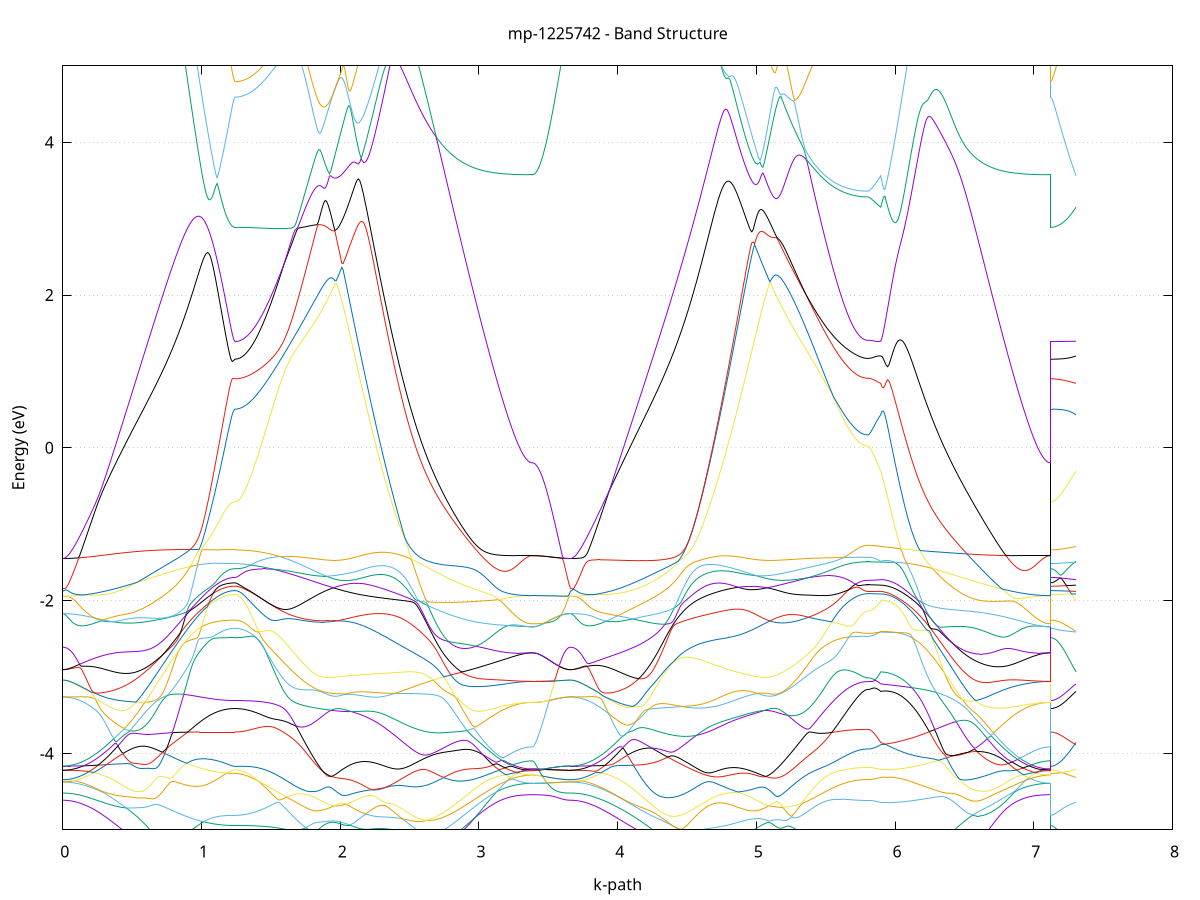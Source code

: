 set title 'mp-1225742 - Band Structure'
set xlabel 'k-path'
set ylabel 'Energy (eV)'
set grid y
set yrange [-5:5]
set terminal png size 800,600
set output 'mp-1225742_bands_gnuplot.png'
plot '-' using 1:2 with lines notitle, '-' using 1:2 with lines notitle, '-' using 1:2 with lines notitle, '-' using 1:2 with lines notitle, '-' using 1:2 with lines notitle, '-' using 1:2 with lines notitle, '-' using 1:2 with lines notitle, '-' using 1:2 with lines notitle, '-' using 1:2 with lines notitle, '-' using 1:2 with lines notitle, '-' using 1:2 with lines notitle, '-' using 1:2 with lines notitle, '-' using 1:2 with lines notitle, '-' using 1:2 with lines notitle, '-' using 1:2 with lines notitle, '-' using 1:2 with lines notitle, '-' using 1:2 with lines notitle, '-' using 1:2 with lines notitle, '-' using 1:2 with lines notitle, '-' using 1:2 with lines notitle, '-' using 1:2 with lines notitle, '-' using 1:2 with lines notitle, '-' using 1:2 with lines notitle, '-' using 1:2 with lines notitle, '-' using 1:2 with lines notitle, '-' using 1:2 with lines notitle, '-' using 1:2 with lines notitle, '-' using 1:2 with lines notitle, '-' using 1:2 with lines notitle, '-' using 1:2 with lines notitle, '-' using 1:2 with lines notitle, '-' using 1:2 with lines notitle, '-' using 1:2 with lines notitle, '-' using 1:2 with lines notitle, '-' using 1:2 with lines notitle, '-' using 1:2 with lines notitle, '-' using 1:2 with lines notitle, '-' using 1:2 with lines notitle, '-' using 1:2 with lines notitle, '-' using 1:2 with lines notitle, '-' using 1:2 with lines notitle, '-' using 1:2 with lines notitle, '-' using 1:2 with lines notitle, '-' using 1:2 with lines notitle, '-' using 1:2 with lines notitle, '-' using 1:2 with lines notitle, '-' using 1:2 with lines notitle, '-' using 1:2 with lines notitle, '-' using 1:2 with lines notitle, '-' using 1:2 with lines notitle, '-' using 1:2 with lines notitle, '-' using 1:2 with lines notitle, '-' using 1:2 with lines notitle, '-' using 1:2 with lines notitle, '-' using 1:2 with lines notitle, '-' using 1:2 with lines notitle, '-' using 1:2 with lines notitle, '-' using 1:2 with lines notitle, '-' using 1:2 with lines notitle, '-' using 1:2 with lines notitle, '-' using 1:2 with lines notitle, '-' using 1:2 with lines notitle, '-' using 1:2 with lines notitle, '-' using 1:2 with lines notitle
0.000000 -69.225318
0.009930 -69.225318
0.019861 -69.225318
0.029791 -69.225218
0.039721 -69.225318
0.049652 -69.225318
0.059582 -69.225318
0.069512 -69.225318
0.079443 -69.225318
0.089373 -69.225318
0.099303 -69.225318
0.109234 -69.225318
0.119164 -69.225318
0.129094 -69.225318
0.139025 -69.225318
0.148955 -69.225318
0.158885 -69.225318
0.168816 -69.225318
0.178746 -69.225318
0.188676 -69.225318
0.198607 -69.225318
0.208537 -69.225318
0.218467 -69.225218
0.228398 -69.225218
0.238328 -69.225218
0.248258 -69.225218
0.258189 -69.225118
0.268119 -69.225118
0.278049 -69.225118
0.287980 -69.225118
0.297910 -69.225118
0.307840 -69.225118
0.317771 -69.225118
0.327701 -69.225118
0.337631 -69.225118
0.347562 -69.225018
0.357492 -69.225018
0.367422 -69.225018
0.377353 -69.225018
0.387283 -69.225018
0.397213 -69.225018
0.407144 -69.224918
0.417074 -69.225018
0.427004 -69.224918
0.436935 -69.224918
0.446865 -69.224918
0.456795 -69.224918
0.466725 -69.224918
0.476656 -69.224918
0.486586 -69.224918
0.496516 -69.224818
0.506447 -69.224818
0.516377 -69.224818
0.526307 -69.224818
0.536238 -69.224818
0.546168 -69.224718
0.556098 -69.224718
0.566029 -69.224718
0.575959 -69.224718
0.585889 -69.224718
0.595820 -69.224718
0.605750 -69.224618
0.615680 -69.224618
0.625611 -69.224618
0.635541 -69.224618
0.645471 -69.224518
0.655402 -69.224518
0.665332 -69.224518
0.675262 -69.224518
0.685193 -69.224418
0.695123 -69.224418
0.705053 -69.224418
0.714984 -69.224418
0.724914 -69.224318
0.734844 -69.224318
0.744775 -69.224318
0.754705 -69.224318
0.764635 -69.224318
0.774566 -69.224318
0.784496 -69.224218
0.794426 -69.224218
0.804357 -69.224218
0.814287 -69.224218
0.824217 -69.224218
0.834148 -69.224118
0.844078 -69.224118
0.854008 -69.224118
0.863939 -69.224018
0.873869 -69.224018
0.883799 -69.224018
0.893730 -69.224018
0.903660 -69.224018
0.913590 -69.223918
0.923521 -69.223918
0.933451 -69.223918
0.943381 -69.223918
0.953312 -69.223918
0.963242 -69.223918
0.973172 -69.223918
0.983103 -69.223918
0.993033 -69.223918
1.002963 -69.223918
1.012894 -69.223918
1.022824 -69.223918
1.032754 -69.223918
1.042685 -69.223918
1.052615 -69.223918
1.062545 -69.223918
1.072476 -69.223918
1.082406 -69.223918
1.092336 -69.223918
1.102267 -69.223918
1.112197 -69.223918
1.122127 -69.223918
1.132058 -69.223918
1.141988 -69.223918
1.151918 -69.223918
1.161849 -69.223918
1.171779 -69.223918
1.181709 -69.223918
1.191640 -69.223918
1.201570 -69.224018
1.211500 -69.224018
1.221431 -69.224018
1.231361 -69.223918
1.241291 -69.223918
1.241291 -69.223918
1.251160 -69.223918
1.261030 -69.223918
1.270899 -69.223918
1.280768 -69.223918
1.290638 -69.223918
1.300507 -69.223918
1.310376 -69.223918
1.320245 -69.223918
1.330115 -69.223918
1.339984 -69.223818
1.349853 -69.223818
1.359722 -69.223818
1.369592 -69.223818
1.379461 -69.223718
1.389330 -69.223718
1.399199 -69.223718
1.409069 -69.223718
1.418938 -69.223718
1.428807 -69.223718
1.438677 -69.223718
1.448546 -69.223718
1.458415 -69.223618
1.468284 -69.223618
1.478154 -69.223718
1.488023 -69.223718
1.497892 -69.223718
1.507761 -69.223718
1.517631 -69.223618
1.527500 -69.223618
1.537369 -69.223718
1.547238 -69.223618
1.557108 -69.223618
1.566977 -69.223618
1.576846 -69.223618
1.586715 -69.223618
1.596585 -69.223618
1.606454 -69.223618
1.616323 -69.223618
1.626193 -69.223618
1.636062 -69.223618
1.645931 -69.223718
1.655800 -69.223718
1.665670 -69.223718
1.675539 -69.223618
1.685408 -69.223618
1.695277 -69.223618
1.705147 -69.223618
1.715016 -69.223618
1.724885 -69.223618
1.734754 -69.223618
1.744624 -69.223618
1.754493 -69.223618
1.764362 -69.223618
1.774232 -69.223618
1.784101 -69.223618
1.793970 -69.223518
1.803839 -69.223618
1.813709 -69.223618
1.823578 -69.223618
1.833447 -69.223618
1.843316 -69.223618
1.853186 -69.223618
1.863055 -69.223618
1.872924 -69.223618
1.882793 -69.223518
1.892663 -69.223518
1.902532 -69.223518
1.912401 -69.223618
1.922270 -69.223618
1.932140 -69.223618
1.942009 -69.223618
1.951878 -69.223618
1.961748 -69.223618
1.971617 -69.223618
1.971617 -69.223618
1.981573 -69.223618
1.991530 -69.223618
2.001486 -69.223518
2.011442 -69.223618
2.021399 -69.223618
2.031355 -69.223618
2.041311 -69.223618
2.051268 -69.223618
2.061224 -69.223618
2.071181 -69.223618
2.081137 -69.223618
2.091093 -69.223618
2.101050 -69.223618
2.111006 -69.223618
2.120963 -69.223718
2.130919 -69.223718
2.140875 -69.223718
2.150832 -69.223718
2.160788 -69.223718
2.170744 -69.223718
2.180701 -69.223718
2.190657 -69.223618
2.200614 -69.223618
2.210570 -69.223618
2.220526 -69.223618
2.230483 -69.223618
2.240439 -69.223618
2.250395 -69.223618
2.260352 -69.223618
2.270308 -69.223618
2.280265 -69.223718
2.290221 -69.223718
2.300177 -69.223718
2.310134 -69.223718
2.320090 -69.223718
2.330047 -69.223718
2.340003 -69.223718
2.349959 -69.223818
2.359916 -69.223818
2.369872 -69.223818
2.379828 -69.223818
2.389785 -69.223818
2.399741 -69.223818
2.409698 -69.223818
2.419654 -69.223918
2.429610 -69.223918
2.439567 -69.223918
2.449523 -69.223918
2.459480 -69.223918
2.469436 -69.223918
2.479392 -69.223918
2.489349 -69.223918
2.499305 -69.224018
2.509261 -69.224018
2.519218 -69.224018
2.529174 -69.224118
2.539131 -69.224018
2.549087 -69.224118
2.559043 -69.224118
2.569000 -69.224118
2.578956 -69.224118
2.588912 -69.224218
2.598869 -69.224218
2.608825 -69.224218
2.618782 -69.224218
2.628738 -69.224218
2.638694 -69.224218
2.648651 -69.224218
2.658607 -69.224218
2.668564 -69.224218
2.678520 -69.224218
2.688476 -69.224318
2.698433 -69.224418
2.708389 -69.224418
2.718345 -69.224418
2.728302 -69.224418
2.738258 -69.224518
2.748215 -69.224518
2.758171 -69.224518
2.768127 -69.224518
2.778084 -69.224518
2.788040 -69.224618
2.797996 -69.224618
2.807953 -69.224618
2.817909 -69.224618
2.827866 -69.224618
2.837822 -69.224618
2.847778 -69.224718
2.857735 -69.224718
2.867691 -69.224718
2.877648 -69.224818
2.887604 -69.224818
2.897560 -69.224818
2.907517 -69.224818
2.917473 -69.224818
2.927429 -69.224818
2.937386 -69.224918
2.947342 -69.224918
2.957299 -69.224918
2.967255 -69.224918
2.977211 -69.224918
2.987168 -69.225018
2.997124 -69.225018
3.007080 -69.225018
3.017037 -69.225018
3.026993 -69.225118
3.036950 -69.225118
3.046906 -69.225118
3.056862 -69.225118
3.066819 -69.225118
3.076775 -69.225218
3.086732 -69.225218
3.096688 -69.225218
3.106644 -69.225218
3.116601 -69.225218
3.126557 -69.225218
3.136513 -69.225218
3.146470 -69.225218
3.156426 -69.225218
3.166383 -69.225218
3.176339 -69.225218
3.186295 -69.225218
3.196252 -69.225218
3.206208 -69.225218
3.216165 -69.225218
3.226121 -69.225218
3.236077 -69.225218
3.246034 -69.225318
3.255990 -69.225318
3.265946 -69.225318
3.275903 -69.225318
3.285859 -69.225218
3.295816 -69.225318
3.305772 -69.225318
3.315728 -69.225318
3.325685 -69.225218
3.335641 -69.225118
3.345597 -69.225218
3.355554 -69.225218
3.365510 -69.225118
3.375467 -69.225118
3.385423 -69.225118
3.385423 -69.225118
3.395225 -69.225118
3.405028 -69.225218
3.414830 -69.225318
3.424632 -69.225318
3.434435 -69.225318
3.444237 -69.225418
3.454039 -69.225318
3.463842 -69.225318
3.473644 -69.225318
3.483446 -69.225318
3.493249 -69.225318
3.503051 -69.225418
3.512853 -69.225418
3.522656 -69.225418
3.532458 -69.225418
3.542260 -69.225418
3.552063 -69.225318
3.561865 -69.225318
3.571667 -69.225318
3.581470 -69.225318
3.591272 -69.225418
3.601075 -69.225418
3.610877 -69.225418
3.620679 -69.225418
3.630482 -69.225418
3.640284 -69.225318
3.650086 -69.225318
3.659889 -69.225318
3.659889 -69.225318
3.669869 -69.225318
3.679850 -69.225318
3.689831 -69.225318
3.699812 -69.225318
3.709792 -69.225318
3.719773 -69.225318
3.729754 -69.225318
3.739735 -69.225318
3.749715 -69.225318
3.759696 -69.225318
3.769677 -69.225318
3.779658 -69.225318
3.789638 -69.225318
3.799619 -69.225318
3.809600 -69.225318
3.819581 -69.225318
3.829561 -69.225318
3.839542 -69.225318
3.849523 -69.225318
3.859504 -69.225318
3.869484 -69.225218
3.879465 -69.225218
3.889446 -69.225218
3.899427 -69.225218
3.909407 -69.225118
3.919388 -69.225118
3.929369 -69.225118
3.939350 -69.225118
3.949330 -69.225118
3.959311 -69.225118
3.969292 -69.225118
3.979273 -69.225118
3.989253 -69.225118
3.999234 -69.225018
4.009215 -69.225018
4.019196 -69.224918
4.029176 -69.224918
4.039157 -69.224918
4.049138 -69.224918
4.059119 -69.224918
4.069099 -69.224918
4.079080 -69.224918
4.089061 -69.224918
4.099042 -69.224818
4.109022 -69.224818
4.119003 -69.224818
4.128984 -69.224818
4.138965 -69.224818
4.148946 -69.224818
4.158926 -69.224818
4.168907 -69.224718
4.178888 -69.224718
4.188869 -69.224718
4.198849 -69.224718
4.208830 -69.224718
4.218811 -69.224718
4.228792 -69.224618
4.238772 -69.224618
4.248753 -69.224618
4.258734 -69.224618
4.268715 -69.224618
4.278695 -69.224618
4.288676 -69.224518
4.298657 -69.224618
4.308638 -69.224518
4.318618 -69.224518
4.328599 -69.224518
4.338580 -69.224518
4.348561 -69.224518
4.358541 -69.224518
4.368522 -69.224518
4.378503 -69.224518
4.388484 -69.224418
4.398464 -69.224418
4.408445 -69.224418
4.418426 -69.224318
4.428407 -69.224318
4.438387 -69.224318
4.448368 -69.224318
4.458349 -69.224318
4.468330 -69.224218
4.478310 -69.224218
4.488291 -69.224218
4.498272 -69.224218
4.508253 -69.224218
4.518233 -69.224218
4.528214 -69.224218
4.538195 -69.224118
4.548176 -69.224118
4.558156 -69.224118
4.568137 -69.224118
4.578118 -69.224118
4.588099 -69.224118
4.598079 -69.224118
4.608060 -69.224118
4.618041 -69.224018
4.628022 -69.224018
4.638003 -69.223918
4.647983 -69.223918
4.657964 -69.223918
4.667945 -69.223918
4.677926 -69.223918
4.687906 -69.223918
4.697887 -69.223918
4.707868 -69.223918
4.717849 -69.223918
4.727829 -69.223918
4.737810 -69.223818
4.747791 -69.223818
4.757772 -69.223818
4.767752 -69.223818
4.777733 -69.223818
4.787714 -69.223818
4.797695 -69.223818
4.807675 -69.223718
4.817656 -69.223718
4.827637 -69.223718
4.837618 -69.223718
4.847598 -69.223718
4.857579 -69.223718
4.867560 -69.223718
4.877541 -69.223718
4.887521 -69.223718
4.897502 -69.223718
4.907483 -69.223718
4.917464 -69.223718
4.927444 -69.223618
4.937425 -69.223618
4.947406 -69.223618
4.957387 -69.223618
4.967367 -69.223618
4.977348 -69.223618
4.987329 -69.223618
4.997310 -69.223618
5.007290 -69.223618
5.017271 -69.223518
5.027252 -69.223518
5.037233 -69.223518
5.047213 -69.223518
5.057194 -69.223518
5.067175 -69.223518
5.077156 -69.223518
5.087136 -69.223618
5.097117 -69.223618
5.097117 -69.223618
5.107074 -69.223618
5.117030 -69.223618
5.126986 -69.223618
5.136943 -69.223618
5.146899 -69.223618
5.156856 -69.223618
5.166812 -69.223618
5.176768 -69.223718
5.186725 -69.223718
5.196681 -69.223718
5.206637 -69.223618
5.216594 -69.223718
5.226550 -69.223718
5.236507 -69.223618
5.246463 -69.223618
5.256419 -69.223618
5.266376 -69.223618
5.276332 -69.223618
5.286289 -69.223618
5.296245 -69.223618
5.306201 -69.223618
5.316158 -69.223618
5.326114 -69.223618
5.336070 -69.223618
5.346027 -69.223618
5.355983 -69.223618
5.365940 -69.223618
5.375896 -69.223718
5.385852 -69.223718
5.395809 -69.223718
5.405765 -69.223718
5.415721 -69.223718
5.425678 -69.223718
5.435634 -69.223718
5.445591 -69.223718
5.455547 -69.223718
5.465503 -69.223718
5.475460 -69.223718
5.485416 -69.223818
5.495373 -69.223818
5.505329 -69.223818
5.515285 -69.223818
5.525242 -69.223818
5.535198 -69.223818
5.545154 -69.223818
5.555111 -69.223818
5.565067 -69.223818
5.575024 -69.223818
5.584980 -69.223818
5.594936 -69.223818
5.604893 -69.223818
5.614849 -69.223818
5.624805 -69.223818
5.634762 -69.223818
5.644718 -69.223818
5.654675 -69.223818
5.664631 -69.223818
5.674587 -69.223818
5.684544 -69.223718
5.694500 -69.223718
5.704457 -69.223718
5.714413 -69.223718
5.724369 -69.223718
5.734326 -69.223618
5.744282 -69.223618
5.754238 -69.223618
5.764195 -69.223618
5.774151 -69.223618
5.784108 -69.223618
5.794064 -69.223618
5.804020 -69.223618
5.804020 -69.223618
5.813269 -69.223618
5.822517 -69.223618
5.831765 -69.223618
5.841013 -69.223718
5.850262 -69.223818
5.859510 -69.223718
5.868758 -69.223718
5.878006 -69.223718
5.887255 -69.223818
5.896503 -69.223818
5.896503 -69.223818
5.906457 -69.223718
5.916412 -69.223718
5.926366 -69.223718
5.936321 -69.223718
5.946275 -69.223718
5.956229 -69.223718
5.966184 -69.223718
5.976138 -69.223718
5.986093 -69.223718
5.996047 -69.223718
6.006001 -69.223718
6.015956 -69.223718
6.025910 -69.223818
6.035865 -69.223818
6.045819 -69.223818
6.055773 -69.223818
6.065728 -69.223818
6.075682 -69.223918
6.085637 -69.223918
6.095591 -69.223918
6.105545 -69.223918
6.115500 -69.223918
6.125454 -69.223918
6.135409 -69.223918
6.145363 -69.223918
6.155317 -69.224018
6.165272 -69.224018
6.175226 -69.224018
6.185181 -69.224018
6.195135 -69.224018
6.205089 -69.224018
6.215044 -69.224018
6.224998 -69.224018
6.234953 -69.224018
6.244907 -69.224018
6.254862 -69.224118
6.264816 -69.224118
6.274770 -69.224118
6.284725 -69.224218
6.294679 -69.224218
6.304634 -69.224218
6.314588 -69.224218
6.324542 -69.224218
6.334497 -69.224218
6.344451 -69.224218
6.354406 -69.224318
6.364360 -69.224318
6.374314 -69.224318
6.384269 -69.224318
6.394223 -69.224318
6.404178 -69.224318
6.414132 -69.224318
6.424086 -69.224418
6.434041 -69.224418
6.443995 -69.224418
6.453950 -69.224418
6.463904 -69.224418
6.473859 -69.224418
6.483813 -69.224418
6.493767 -69.224418
6.503722 -69.224518
6.513676 -69.224518
6.523631 -69.224518
6.533585 -69.224518
6.543539 -69.224518
6.553494 -69.224618
6.563448 -69.224618
6.573403 -69.224618
6.583357 -69.224618
6.593311 -69.224618
6.603266 -69.224718
6.613220 -69.224718
6.623175 -69.224718
6.633129 -69.224718
6.643083 -69.224818
6.653038 -69.224818
6.662992 -69.224818
6.672947 -69.224818
6.682901 -69.224918
6.692855 -69.224918
6.702810 -69.224918
6.712764 -69.225018
6.722719 -69.225018
6.732673 -69.225018
6.742627 -69.225018
6.752582 -69.225118
6.762536 -69.225118
6.772491 -69.225118
6.782445 -69.225118
6.792400 -69.225118
6.802354 -69.225118
6.812308 -69.225118
6.822263 -69.225118
6.832217 -69.225218
6.842172 -69.225218
6.852126 -69.225218
6.862080 -69.225218
6.872035 -69.225218
6.881989 -69.225318
6.891944 -69.225318
6.901898 -69.225318
6.911852 -69.225318
6.921807 -69.225318
6.931761 -69.225318
6.941716 -69.225218
6.951670 -69.225218
6.961624 -69.225218
6.971579 -69.225218
6.981533 -69.225218
6.991488 -69.225218
7.001442 -69.225318
7.011396 -69.225318
7.021351 -69.225318
7.031305 -69.225218
7.041260 -69.225218
7.051214 -69.225218
7.061169 -69.225218
7.071123 -69.225218
7.081077 -69.225218
7.091032 -69.225218
7.100986 -69.225118
7.110941 -69.225118
7.120895 -69.225118
7.120895 -69.223918
7.130552 -69.223918
7.140208 -69.223918
7.149865 -69.223918
7.159522 -69.223918
7.169178 -69.223918
7.178835 -69.223818
7.188491 -69.223818
7.198148 -69.223818
7.207805 -69.223818
7.217461 -69.223818
7.227118 -69.223818
7.236775 -69.223818
7.246431 -69.223818
7.256088 -69.223818
7.265744 -69.223718
7.275401 -69.223718
7.285058 -69.223718
7.294714 -69.223818
7.304371 -69.223818
e
0.000000 -69.192518
0.009930 -69.192518
0.019861 -69.192418
0.029791 -69.192418
0.039721 -69.192418
0.049652 -69.192418
0.059582 -69.192518
0.069512 -69.192518
0.079443 -69.192518
0.089373 -69.192618
0.099303 -69.192618
0.109234 -69.192718
0.119164 -69.192718
0.129094 -69.192718
0.139025 -69.192818
0.148955 -69.192918
0.158885 -69.193018
0.168816 -69.193118
0.178746 -69.193118
0.188676 -69.193218
0.198607 -69.193218
0.208537 -69.193318
0.218467 -69.193418
0.228398 -69.193418
0.238328 -69.193518
0.248258 -69.193618
0.258189 -69.193718
0.268119 -69.193818
0.278049 -69.193918
0.287980 -69.194018
0.297910 -69.194118
0.307840 -69.194218
0.317771 -69.194418
0.327701 -69.194618
0.337631 -69.194618
0.347562 -69.194718
0.357492 -69.194818
0.367422 -69.195018
0.377353 -69.195118
0.387283 -69.195318
0.397213 -69.195418
0.407144 -69.195618
0.417074 -69.195718
0.427004 -69.195918
0.436935 -69.196018
0.446865 -69.196218
0.456795 -69.196418
0.466725 -69.196618
0.476656 -69.196718
0.486586 -69.196918
0.496516 -69.197018
0.506447 -69.197218
0.516377 -69.197418
0.526307 -69.197618
0.536238 -69.197718
0.546168 -69.197918
0.556098 -69.198118
0.566029 -69.198318
0.575959 -69.198518
0.585889 -69.198618
0.595820 -69.198818
0.605750 -69.199018
0.615680 -69.199218
0.625611 -69.199418
0.635541 -69.199618
0.645471 -69.199818
0.655402 -69.199918
0.665332 -69.200118
0.675262 -69.200218
0.685193 -69.200418
0.695123 -69.200518
0.705053 -69.200818
0.714984 -69.200918
0.724914 -69.201118
0.734844 -69.201318
0.744775 -69.201518
0.754705 -69.201718
0.764635 -69.201918
0.774566 -69.202018
0.784496 -69.202318
0.794426 -69.202418
0.804357 -69.202518
0.814287 -69.202718
0.824217 -69.202818
0.834148 -69.203018
0.844078 -69.203118
0.854008 -69.203318
0.863939 -69.203518
0.873869 -69.203618
0.883799 -69.203718
0.893730 -69.203818
0.903660 -69.203918
0.913590 -69.204118
0.923521 -69.204218
0.933451 -69.204318
0.943381 -69.204418
0.953312 -69.204518
0.963242 -69.204618
0.973172 -69.204718
0.983103 -69.204818
0.993033 -69.204918
1.002963 -69.205018
1.012894 -69.205118
1.022824 -69.205318
1.032754 -69.205318
1.042685 -69.205418
1.052615 -69.205418
1.062545 -69.205518
1.072476 -69.205618
1.082406 -69.205618
1.092336 -69.205718
1.102267 -69.205818
1.112197 -69.205918
1.122127 -69.205918
1.132058 -69.206018
1.141988 -69.206018
1.151918 -69.206118
1.161849 -69.206118
1.171779 -69.206118
1.181709 -69.206118
1.191640 -69.206218
1.201570 -69.206218
1.211500 -69.206218
1.221431 -69.206318
1.231361 -69.206218
1.241291 -69.206318
1.241291 -69.206318
1.251160 -69.206218
1.261030 -69.206218
1.270899 -69.206218
1.280768 -69.206218
1.290638 -69.206218
1.300507 -69.206218
1.310376 -69.206218
1.320245 -69.206218
1.330115 -69.206218
1.339984 -69.206118
1.349853 -69.206118
1.359722 -69.206018
1.369592 -69.206018
1.379461 -69.206018
1.389330 -69.206018
1.399199 -69.205918
1.409069 -69.205918
1.418938 -69.205918
1.428807 -69.205918
1.438677 -69.205818
1.448546 -69.205818
1.458415 -69.205818
1.468284 -69.205718
1.478154 -69.205718
1.488023 -69.205718
1.497892 -69.205718
1.507761 -69.205618
1.517631 -69.205618
1.527500 -69.205618
1.537369 -69.205518
1.547238 -69.205518
1.557108 -69.205418
1.566977 -69.205418
1.576846 -69.205318
1.586715 -69.205218
1.596585 -69.205218
1.606454 -69.205118
1.616323 -69.205118
1.626193 -69.205018
1.636062 -69.205018
1.645931 -69.204918
1.655800 -69.204918
1.665670 -69.204818
1.675539 -69.204718
1.685408 -69.204718
1.695277 -69.204618
1.705147 -69.204518
1.715016 -69.204418
1.724885 -69.204418
1.734754 -69.204318
1.744624 -69.204218
1.754493 -69.204118
1.764362 -69.204018
1.774232 -69.203918
1.784101 -69.203818
1.793970 -69.203718
1.803839 -69.203618
1.813709 -69.203518
1.823578 -69.203518
1.833447 -69.203418
1.843316 -69.203318
1.853186 -69.203218
1.863055 -69.203118
1.872924 -69.203018
1.882793 -69.202918
1.892663 -69.202818
1.902532 -69.202718
1.912401 -69.202618
1.922270 -69.202618
1.932140 -69.202518
1.942009 -69.202418
1.951878 -69.202318
1.961748 -69.202318
1.971617 -69.202418
1.971617 -69.202418
1.981573 -69.202518
1.991530 -69.202618
2.001486 -69.202718
2.011442 -69.202818
2.021399 -69.202918
2.031355 -69.203018
2.041311 -69.203118
2.051268 -69.203118
2.061224 -69.203218
2.071181 -69.203318
2.081137 -69.203418
2.091093 -69.203418
2.101050 -69.203518
2.111006 -69.203618
2.120963 -69.203718
2.130919 -69.203618
2.140875 -69.203818
2.150832 -69.203818
2.160788 -69.203818
2.170744 -69.203818
2.180701 -69.203818
2.190657 -69.203818
2.200614 -69.203818
2.210570 -69.203818
2.220526 -69.203818
2.230483 -69.203818
2.240439 -69.203818
2.250395 -69.203818
2.260352 -69.203818
2.270308 -69.203818
2.280265 -69.203818
2.290221 -69.203818
2.300177 -69.203718
2.310134 -69.203718
2.320090 -69.203718
2.330047 -69.203718
2.340003 -69.203718
2.349959 -69.203618
2.359916 -69.203518
2.369872 -69.203518
2.379828 -69.203518
2.389785 -69.203418
2.399741 -69.203418
2.409698 -69.203318
2.419654 -69.203218
2.429610 -69.203118
2.439567 -69.203018
2.449523 -69.202918
2.459480 -69.202818
2.469436 -69.202718
2.479392 -69.202618
2.489349 -69.202518
2.499305 -69.202518
2.509261 -69.202418
2.519218 -69.202318
2.529174 -69.202218
2.539131 -69.202118
2.549087 -69.201918
2.559043 -69.201818
2.569000 -69.201718
2.578956 -69.201618
2.588912 -69.201418
2.598869 -69.201318
2.608825 -69.201218
2.618782 -69.201118
2.628738 -69.200918
2.638694 -69.200818
2.648651 -69.200618
2.658607 -69.200518
2.668564 -69.200318
2.678520 -69.200218
2.688476 -69.200118
2.698433 -69.199918
2.708389 -69.199818
2.718345 -69.199618
2.728302 -69.199518
2.738258 -69.199318
2.748215 -69.199118
2.758171 -69.199018
2.768127 -69.198818
2.778084 -69.198718
2.788040 -69.198518
2.797996 -69.198418
2.807953 -69.198218
2.817909 -69.198018
2.827866 -69.197818
2.837822 -69.197618
2.847778 -69.197518
2.857735 -69.197318
2.867691 -69.197218
2.877648 -69.197018
2.887604 -69.196918
2.897560 -69.196718
2.907517 -69.196518
2.917473 -69.196418
2.927429 -69.196218
2.937386 -69.196118
2.947342 -69.196018
2.957299 -69.195818
2.967255 -69.195618
2.977211 -69.195518
2.987168 -69.195418
2.997124 -69.195318
3.007080 -69.195118
3.017037 -69.195018
3.026993 -69.194818
3.036950 -69.194818
3.046906 -69.194718
3.056862 -69.194618
3.066819 -69.194518
3.076775 -69.194418
3.086732 -69.194318
3.096688 -69.194118
3.106644 -69.194018
3.116601 -69.193918
3.126557 -69.193918
3.136513 -69.193718
3.146470 -69.193618
3.156426 -69.193518
3.166383 -69.193418
3.176339 -69.193318
3.186295 -69.193218
3.196252 -69.193118
3.206208 -69.193118
3.216165 -69.193018
3.226121 -69.192918
3.236077 -69.192918
3.246034 -69.192818
3.255990 -69.192718
3.265946 -69.192718
3.275903 -69.192618
3.285859 -69.192618
3.295816 -69.192618
3.305772 -69.192518
3.315728 -69.192618
3.325685 -69.192518
3.335641 -69.192418
3.345597 -69.192418
3.355554 -69.192418
3.365510 -69.192318
3.375467 -69.192318
3.385423 -69.192318
3.385423 -69.192318
3.395225 -69.192318
3.405028 -69.192318
3.414830 -69.192418
3.424632 -69.192418
3.434435 -69.192418
3.444237 -69.192418
3.454039 -69.192418
3.463842 -69.192418
3.473644 -69.192418
3.483446 -69.192418
3.493249 -69.192418
3.503051 -69.192418
3.512853 -69.192418
3.522656 -69.192418
3.532458 -69.192418
3.542260 -69.192418
3.552063 -69.192418
3.561865 -69.192418
3.571667 -69.192418
3.581470 -69.192418
3.591272 -69.192418
3.601075 -69.192418
3.610877 -69.192418
3.620679 -69.192518
3.630482 -69.192518
3.640284 -69.192518
3.650086 -69.192518
3.659889 -69.192518
3.659889 -69.192518
3.669869 -69.192518
3.679850 -69.192418
3.689831 -69.192418
3.699812 -69.192418
3.709792 -69.192418
3.719773 -69.192518
3.729754 -69.192518
3.739735 -69.192518
3.749715 -69.192618
3.759696 -69.192618
3.769677 -69.192618
3.779658 -69.192718
3.789638 -69.192818
3.799619 -69.192818
3.809600 -69.192918
3.819581 -69.193018
3.829561 -69.193018
3.839542 -69.193118
3.849523 -69.193218
3.859504 -69.193318
3.869484 -69.193418
3.879465 -69.193518
3.889446 -69.193518
3.899427 -69.193518
3.909407 -69.193618
3.919388 -69.193718
3.929369 -69.193818
3.939350 -69.194018
3.949330 -69.194118
3.959311 -69.194218
3.969292 -69.194218
3.979273 -69.194318
3.989253 -69.194518
3.999234 -69.194718
4.009215 -69.194718
4.019196 -69.194818
4.029176 -69.194918
4.039157 -69.195018
4.049138 -69.195218
4.059119 -69.195318
4.069099 -69.195518
4.079080 -69.195718
4.089061 -69.195818
4.099042 -69.195918
4.109022 -69.196118
4.119003 -69.196318
4.128984 -69.196418
4.138965 -69.196618
4.148946 -69.196718
4.158926 -69.196918
4.168907 -69.197018
4.178888 -69.197218
4.188869 -69.197318
4.198849 -69.197518
4.208830 -69.197718
4.218811 -69.197918
4.228792 -69.198118
4.238772 -69.198218
4.248753 -69.198418
4.258734 -69.198618
4.268715 -69.198818
4.278695 -69.198918
4.288676 -69.199018
4.298657 -69.199218
4.308638 -69.199418
4.318618 -69.199518
4.328599 -69.199718
4.338580 -69.199818
4.348561 -69.200018
4.358541 -69.200118
4.368522 -69.200318
4.378503 -69.200418
4.388484 -69.200518
4.398464 -69.200718
4.408445 -69.200818
4.418426 -69.200918
4.428407 -69.201118
4.438387 -69.201218
4.448368 -69.201318
4.458349 -69.201518
4.468330 -69.201618
4.478310 -69.201818
4.488291 -69.201918
4.498272 -69.202018
4.508253 -69.202118
4.518233 -69.202318
4.528214 -69.202418
4.538195 -69.202418
4.548176 -69.202518
4.558156 -69.202618
4.568137 -69.202618
4.578118 -69.202818
4.588099 -69.202918
4.598079 -69.203018
4.608060 -69.203118
4.618041 -69.203118
4.628022 -69.203218
4.638003 -69.203218
4.647983 -69.203318
4.657964 -69.203318
4.667945 -69.203418
4.677926 -69.203418
4.687906 -69.203518
4.697887 -69.203618
4.707868 -69.203718
4.717849 -69.203718
4.727829 -69.203718
4.737810 -69.203718
4.747791 -69.203818
4.757772 -69.203818
4.767752 -69.203918
4.777733 -69.203918
4.787714 -69.203918
4.797695 -69.203918
4.807675 -69.203818
4.817656 -69.203918
4.827637 -69.203818
4.837618 -69.203818
4.847598 -69.203818
4.857579 -69.203818
4.867560 -69.203818
4.877541 -69.203718
4.887521 -69.203718
4.897502 -69.203718
4.907483 -69.203618
4.917464 -69.203618
4.927444 -69.203518
4.937425 -69.203518
4.947406 -69.203418
4.957387 -69.203418
4.967367 -69.203318
4.977348 -69.203318
4.987329 -69.203218
4.997310 -69.203118
5.007290 -69.203018
5.017271 -69.202918
5.027252 -69.202818
5.037233 -69.202718
5.047213 -69.202618
5.057194 -69.202518
5.067175 -69.202418
5.077156 -69.202318
5.087136 -69.202218
5.097117 -69.202318
5.097117 -69.202318
5.107074 -69.202418
5.117030 -69.202518
5.126986 -69.202618
5.136943 -69.202718
5.146899 -69.202818
5.156856 -69.202918
5.166812 -69.203018
5.176768 -69.203118
5.186725 -69.203218
5.196681 -69.203318
5.206637 -69.203418
5.216594 -69.203518
5.226550 -69.203618
5.236507 -69.203618
5.246463 -69.203718
5.256419 -69.203818
5.266376 -69.203918
5.276332 -69.204018
5.286289 -69.204118
5.296245 -69.204118
5.306201 -69.204218
5.316158 -69.204318
5.326114 -69.204418
5.336070 -69.204518
5.346027 -69.204618
5.355983 -69.204618
5.365940 -69.204718
5.375896 -69.204818
5.385852 -69.204918
5.395809 -69.204918
5.405765 -69.205018
5.415721 -69.205018
5.425678 -69.205118
5.435634 -69.205118
5.445591 -69.205218
5.455547 -69.205318
5.465503 -69.205318
5.475460 -69.205418
5.485416 -69.205518
5.495373 -69.205518
5.505329 -69.205518
5.515285 -69.205618
5.525242 -69.205618
5.535198 -69.205618
5.545154 -69.205718
5.555111 -69.205718
5.565067 -69.205818
5.575024 -69.205818
5.584980 -69.205818
5.594936 -69.205918
5.604893 -69.205918
5.614849 -69.205918
5.624805 -69.206018
5.634762 -69.206018
5.644718 -69.206018
5.654675 -69.206118
5.664631 -69.206118
5.674587 -69.206118
5.684544 -69.206118
5.694500 -69.206118
5.704457 -69.206118
5.714413 -69.206118
5.724369 -69.206118
5.734326 -69.206118
5.744282 -69.206118
5.754238 -69.206118
5.764195 -69.206118
5.774151 -69.206218
5.784108 -69.206218
5.794064 -69.206218
5.804020 -69.206218
5.804020 -69.206218
5.813269 -69.206218
5.822517 -69.206218
5.831765 -69.206218
5.841013 -69.206218
5.850262 -69.206218
5.859510 -69.206218
5.868758 -69.206218
5.878006 -69.206218
5.887255 -69.206218
5.896503 -69.206218
5.896503 -69.206218
5.906457 -69.206218
5.916412 -69.206218
5.926366 -69.206118
5.936321 -69.206118
5.946275 -69.206018
5.956229 -69.206018
5.966184 -69.206018
5.976138 -69.206018
5.986093 -69.205918
5.996047 -69.205918
6.006001 -69.205818
6.015956 -69.205818
6.025910 -69.205718
6.035865 -69.205718
6.045819 -69.205618
6.055773 -69.205618
6.065728 -69.205518
6.075682 -69.205518
6.085637 -69.205418
6.095591 -69.205318
6.105545 -69.205218
6.115500 -69.205118
6.125454 -69.205018
6.135409 -69.204918
6.145363 -69.204818
6.155317 -69.204718
6.165272 -69.204618
6.175226 -69.204518
6.185181 -69.204418
6.195135 -69.204318
6.205089 -69.204218
6.215044 -69.204018
6.224998 -69.203918
6.234953 -69.203718
6.244907 -69.203618
6.254862 -69.203518
6.264816 -69.203418
6.274770 -69.203318
6.284725 -69.203118
6.294679 -69.202918
6.304634 -69.202818
6.314588 -69.202618
6.324542 -69.202518
6.334497 -69.202318
6.344451 -69.202118
6.354406 -69.201918
6.364360 -69.201818
6.374314 -69.201618
6.384269 -69.201418
6.394223 -69.201218
6.404178 -69.201118
6.414132 -69.200918
6.424086 -69.200718
6.434041 -69.200518
6.443995 -69.200318
6.453950 -69.200118
6.463904 -69.199918
6.473859 -69.199718
6.483813 -69.199518
6.493767 -69.199418
6.503722 -69.199218
6.513676 -69.199018
6.523631 -69.198818
6.533585 -69.198618
6.543539 -69.198418
6.553494 -69.198318
6.563448 -69.198018
6.573403 -69.197918
6.583357 -69.197718
6.593311 -69.197518
6.603266 -69.197418
6.613220 -69.197218
6.623175 -69.197118
6.633129 -69.196918
6.643083 -69.196818
6.653038 -69.196618
6.662992 -69.196418
6.672947 -69.196318
6.682901 -69.196118
6.692855 -69.196018
6.702810 -69.195818
6.712764 -69.195618
6.722719 -69.195518
6.732673 -69.195318
6.742627 -69.195218
6.752582 -69.195118
6.762536 -69.194918
6.772491 -69.194818
6.782445 -69.194718
6.792400 -69.194618
6.802354 -69.194418
6.812308 -69.194418
6.822263 -69.194218
6.832217 -69.194118
6.842172 -69.194018
6.852126 -69.193918
6.862080 -69.193918
6.872035 -69.193818
6.881989 -69.193718
6.891944 -69.193618
6.901898 -69.193418
6.911852 -69.193318
6.921807 -69.193218
6.931761 -69.193118
6.941716 -69.193118
6.951670 -69.193018
6.961624 -69.192918
6.971579 -69.192918
6.981533 -69.192818
6.991488 -69.192718
7.001442 -69.192718
7.011396 -69.192718
7.021351 -69.192618
7.031305 -69.192518
7.041260 -69.192518
7.051214 -69.192618
7.061169 -69.192518
7.071123 -69.192418
7.081077 -69.192418
7.091032 -69.192418
7.100986 -69.192318
7.110941 -69.192318
7.120895 -69.192318
7.120895 -69.206318
7.130552 -69.206218
7.140208 -69.206218
7.149865 -69.206218
7.159522 -69.206218
7.169178 -69.206218
7.178835 -69.206218
7.188491 -69.206218
7.198148 -69.206218
7.207805 -69.206218
7.217461 -69.206218
7.227118 -69.206218
7.236775 -69.206218
7.246431 -69.206218
7.256088 -69.206218
7.265744 -69.206218
7.275401 -69.206218
7.285058 -69.206218
7.294714 -69.206218
7.304371 -69.206218
e
0.000000 -69.192518
0.009930 -69.192418
0.019861 -69.192418
0.029791 -69.192418
0.039721 -69.192418
0.049652 -69.192418
0.059582 -69.192418
0.069512 -69.192418
0.079443 -69.192418
0.089373 -69.192418
0.099303 -69.192418
0.109234 -69.192518
0.119164 -69.192518
0.129094 -69.192518
0.139025 -69.192518
0.148955 -69.192518
0.158885 -69.192518
0.168816 -69.192518
0.178746 -69.192618
0.188676 -69.192618
0.198607 -69.192618
0.208537 -69.192618
0.218467 -69.192618
0.228398 -69.192718
0.238328 -69.192718
0.248258 -69.192718
0.258189 -69.192718
0.268119 -69.192818
0.278049 -69.192818
0.287980 -69.192818
0.297910 -69.192918
0.307840 -69.192918
0.317771 -69.192918
0.327701 -69.193018
0.337631 -69.193018
0.347562 -69.193018
0.357492 -69.193018
0.367422 -69.193018
0.377353 -69.193018
0.387283 -69.193118
0.397213 -69.193118
0.407144 -69.193218
0.417074 -69.193218
0.427004 -69.193318
0.436935 -69.193318
0.446865 -69.193318
0.456795 -69.193418
0.466725 -69.193418
0.476656 -69.193518
0.486586 -69.193518
0.496516 -69.193518
0.506447 -69.193618
0.516377 -69.193618
0.526307 -69.193718
0.536238 -69.193718
0.546168 -69.193818
0.556098 -69.193818
0.566029 -69.193818
0.575959 -69.193918
0.585889 -69.193918
0.595820 -69.194018
0.605750 -69.194018
0.615680 -69.194018
0.625611 -69.194018
0.635541 -69.194118
0.645471 -69.194118
0.655402 -69.194118
0.665332 -69.194218
0.675262 -69.194218
0.685193 -69.194318
0.695123 -69.194318
0.705053 -69.194318
0.714984 -69.194418
0.724914 -69.194418
0.734844 -69.194518
0.744775 -69.194518
0.754705 -69.194618
0.764635 -69.194618
0.774566 -69.194718
0.784496 -69.194718
0.794426 -69.194718
0.804357 -69.194818
0.814287 -69.194818
0.824217 -69.194818
0.834148 -69.194918
0.844078 -69.194918
0.854008 -69.194918
0.863939 -69.195018
0.873869 -69.195018
0.883799 -69.195118
0.893730 -69.195018
0.903660 -69.195118
0.913590 -69.195118
0.923521 -69.195118
0.933451 -69.195118
0.943381 -69.195218
0.953312 -69.195218
0.963242 -69.195218
0.973172 -69.195218
0.983103 -69.195318
0.993033 -69.195318
1.002963 -69.195318
1.012894 -69.195418
1.022824 -69.195418
1.032754 -69.195518
1.042685 -69.195518
1.052615 -69.195518
1.062545 -69.195518
1.072476 -69.195518
1.082406 -69.195518
1.092336 -69.195518
1.102267 -69.195618
1.112197 -69.195618
1.122127 -69.195618
1.132058 -69.195618
1.141988 -69.195618
1.151918 -69.195718
1.161849 -69.195718
1.171779 -69.195718
1.181709 -69.195718
1.191640 -69.195718
1.201570 -69.195718
1.211500 -69.195718
1.221431 -69.195718
1.231361 -69.195718
1.241291 -69.195718
1.241291 -69.195718
1.251160 -69.195718
1.261030 -69.195718
1.270899 -69.195818
1.280768 -69.195818
1.290638 -69.195818
1.300507 -69.195818
1.310376 -69.195818
1.320245 -69.195818
1.330115 -69.195818
1.339984 -69.195918
1.349853 -69.195918
1.359722 -69.195918
1.369592 -69.195918
1.379461 -69.196018
1.389330 -69.196118
1.399199 -69.196218
1.409069 -69.196318
1.418938 -69.196318
1.428807 -69.196418
1.438677 -69.196518
1.448546 -69.196618
1.458415 -69.196618
1.468284 -69.196718
1.478154 -69.196818
1.488023 -69.196918
1.497892 -69.197018
1.507761 -69.197118
1.517631 -69.197218
1.527500 -69.197318
1.537369 -69.197518
1.547238 -69.197618
1.557108 -69.197718
1.566977 -69.197818
1.576846 -69.197918
1.586715 -69.198018
1.596585 -69.198118
1.606454 -69.198218
1.616323 -69.198418
1.626193 -69.198518
1.636062 -69.198618
1.645931 -69.198718
1.655800 -69.198818
1.665670 -69.199018
1.675539 -69.199118
1.685408 -69.199218
1.695277 -69.199418
1.705147 -69.199518
1.715016 -69.199618
1.724885 -69.199818
1.734754 -69.199918
1.744624 -69.200018
1.754493 -69.200118
1.764362 -69.200218
1.774232 -69.200318
1.784101 -69.200418
1.793970 -69.200518
1.803839 -69.200718
1.813709 -69.200818
1.823578 -69.200918
1.833447 -69.201018
1.843316 -69.201118
1.853186 -69.201218
1.863055 -69.201318
1.872924 -69.201418
1.882793 -69.201518
1.892663 -69.201718
1.902532 -69.201818
1.912401 -69.201918
1.922270 -69.202018
1.932140 -69.202018
1.942009 -69.202118
1.951878 -69.202218
1.961748 -69.202218
1.971617 -69.202118
1.971617 -69.202118
1.981573 -69.202018
1.991530 -69.201918
2.001486 -69.201818
2.011442 -69.201718
2.021399 -69.201618
2.031355 -69.201618
2.041311 -69.201518
2.051268 -69.201418
2.061224 -69.201318
2.071181 -69.201218
2.081137 -69.201118
2.091093 -69.201018
2.101050 -69.200918
2.111006 -69.200818
2.120963 -69.200718
2.130919 -69.200618
2.140875 -69.200518
2.150832 -69.200418
2.160788 -69.200318
2.170744 -69.200218
2.180701 -69.200118
2.190657 -69.200018
2.200614 -69.199818
2.210570 -69.199718
2.220526 -69.199618
2.230483 -69.199518
2.240439 -69.199418
2.250395 -69.199318
2.260352 -69.199218
2.270308 -69.199118
2.280265 -69.199018
2.290221 -69.198918
2.300177 -69.198818
2.310134 -69.198718
2.320090 -69.198618
2.330047 -69.198518
2.340003 -69.198418
2.349959 -69.198318
2.359916 -69.198218
2.369872 -69.198118
2.379828 -69.198018
2.389785 -69.197918
2.399741 -69.197818
2.409698 -69.197718
2.419654 -69.197618
2.429610 -69.197518
2.439567 -69.197418
2.449523 -69.197318
2.459480 -69.197218
2.469436 -69.197118
2.479392 -69.197018
2.489349 -69.196918
2.499305 -69.196818
2.509261 -69.196718
2.519218 -69.196718
2.529174 -69.196518
2.539131 -69.196518
2.549087 -69.196418
2.559043 -69.196318
2.569000 -69.196218
2.578956 -69.196118
2.588912 -69.196118
2.598869 -69.196018
2.608825 -69.195918
2.618782 -69.195818
2.628738 -69.195718
2.638694 -69.195618
2.648651 -69.195518
2.658607 -69.195418
2.668564 -69.195318
2.678520 -69.195318
2.688476 -69.195218
2.698433 -69.195118
2.708389 -69.195018
2.718345 -69.194918
2.728302 -69.194818
2.738258 -69.194818
2.748215 -69.194718
2.758171 -69.194718
2.768127 -69.194618
2.778084 -69.194518
2.788040 -69.194418
2.797996 -69.194418
2.807953 -69.194318
2.817909 -69.194218
2.827866 -69.194118
2.837822 -69.194018
2.847778 -69.194018
2.857735 -69.193918
2.867691 -69.193918
2.877648 -69.193818
2.887604 -69.193818
2.897560 -69.193718
2.907517 -69.193718
2.917473 -69.193618
2.927429 -69.193618
2.937386 -69.193518
2.947342 -69.193518
2.957299 -69.193418
2.967255 -69.193318
2.977211 -69.193318
2.987168 -69.193318
2.997124 -69.193218
3.007080 -69.193218
3.017037 -69.193118
3.026993 -69.193118
3.036950 -69.193118
3.046906 -69.193018
3.056862 -69.193018
3.066819 -69.193018
3.076775 -69.193018
3.086732 -69.192918
3.096688 -69.192818
3.106644 -69.192818
3.116601 -69.192818
3.126557 -69.192718
3.136513 -69.192718
3.146470 -69.192718
3.156426 -69.192718
3.166383 -69.192618
3.176339 -69.192618
3.186295 -69.192518
3.196252 -69.192518
3.206208 -69.192518
3.216165 -69.192518
3.226121 -69.192518
3.236077 -69.192518
3.246034 -69.192518
3.255990 -69.192518
3.265946 -69.192418
3.275903 -69.192418
3.285859 -69.192418
3.295816 -69.192518
3.305772 -69.192418
3.315728 -69.192418
3.325685 -69.192418
3.335641 -69.192318
3.345597 -69.192318
3.355554 -69.192318
3.365510 -69.192318
3.375467 -69.192318
3.385423 -69.192318
3.385423 -69.192318
3.395225 -69.192318
3.405028 -69.192318
3.414830 -69.192418
3.424632 -69.192418
3.434435 -69.192418
3.444237 -69.192418
3.454039 -69.192418
3.463842 -69.192418
3.473644 -69.192418
3.483446 -69.192418
3.493249 -69.192418
3.503051 -69.192418
3.512853 -69.192418
3.522656 -69.192418
3.532458 -69.192418
3.542260 -69.192418
3.552063 -69.192418
3.561865 -69.192318
3.571667 -69.192318
3.581470 -69.192318
3.591272 -69.192318
3.601075 -69.192418
3.610877 -69.192418
3.620679 -69.192518
3.630482 -69.192518
3.640284 -69.192518
3.650086 -69.192518
3.659889 -69.192518
3.659889 -69.192518
3.669869 -69.192518
3.679850 -69.192418
3.689831 -69.192418
3.699812 -69.192418
3.709792 -69.192418
3.719773 -69.192418
3.729754 -69.192418
3.739735 -69.192418
3.749715 -69.192418
3.759696 -69.192418
3.769677 -69.192518
3.779658 -69.192518
3.789638 -69.192518
3.799619 -69.192518
3.809600 -69.192518
3.819581 -69.192618
3.829561 -69.192518
3.839542 -69.192518
3.849523 -69.192618
3.859504 -69.192618
3.869484 -69.192718
3.879465 -69.192718
3.889446 -69.192718
3.899427 -69.192718
3.909407 -69.192718
3.919388 -69.192818
3.929369 -69.192818
3.939350 -69.192818
3.949330 -69.192818
3.959311 -69.192818
3.969292 -69.192918
3.979273 -69.192918
3.989253 -69.193018
3.999234 -69.193018
4.009215 -69.193018
4.019196 -69.193118
4.029176 -69.193118
4.039157 -69.193118
4.049138 -69.193218
4.059119 -69.193218
4.069099 -69.193318
4.079080 -69.193418
4.089061 -69.193418
4.099042 -69.193418
4.109022 -69.193418
4.119003 -69.193518
4.128984 -69.193518
4.138965 -69.193618
4.148946 -69.193718
4.158926 -69.193718
4.168907 -69.193818
4.178888 -69.193818
4.188869 -69.193918
4.198849 -69.194018
4.208830 -69.194018
4.218811 -69.194118
4.228792 -69.194218
4.238772 -69.194218
4.248753 -69.194318
4.258734 -69.194418
4.268715 -69.194418
4.278695 -69.194518
4.288676 -69.194518
4.298657 -69.194618
4.308638 -69.194718
4.318618 -69.194718
4.328599 -69.194818
4.338580 -69.194918
4.348561 -69.195018
4.358541 -69.195118
4.368522 -69.195218
4.378503 -69.195318
4.388484 -69.195318
4.398464 -69.195418
4.408445 -69.195518
4.418426 -69.195618
4.428407 -69.195718
4.438387 -69.195818
4.448368 -69.195818
4.458349 -69.195918
4.468330 -69.196118
4.478310 -69.196218
4.488291 -69.196318
4.498272 -69.196318
4.508253 -69.196418
4.518233 -69.196518
4.528214 -69.196618
4.538195 -69.196718
4.548176 -69.196818
4.558156 -69.196918
4.568137 -69.197018
4.578118 -69.197218
4.588099 -69.197318
4.598079 -69.197418
4.608060 -69.197518
4.618041 -69.197618
4.628022 -69.197618
4.638003 -69.197718
4.647983 -69.197818
4.657964 -69.197918
4.667945 -69.198018
4.677926 -69.198118
4.687906 -69.198318
4.697887 -69.198418
4.707868 -69.198518
4.717849 -69.198618
4.727829 -69.198718
4.737810 -69.198818
4.747791 -69.198918
4.757772 -69.199018
4.767752 -69.199218
4.777733 -69.199318
4.787714 -69.199418
4.797695 -69.199518
4.807675 -69.199618
4.817656 -69.199718
4.827637 -69.199818
4.837618 -69.199918
4.847598 -69.200018
4.857579 -69.200018
4.867560 -69.200118
4.877541 -69.200218
4.887521 -69.200318
4.897502 -69.200418
4.907483 -69.200618
4.917464 -69.200718
4.927444 -69.200818
4.937425 -69.200918
4.947406 -69.201018
4.957387 -69.201118
4.967367 -69.201218
4.977348 -69.201318
4.987329 -69.201418
4.997310 -69.201418
5.007290 -69.201518
5.017271 -69.201618
5.027252 -69.201718
5.037233 -69.201718
5.047213 -69.201818
5.057194 -69.201918
5.067175 -69.202018
5.077156 -69.202118
5.087136 -69.202218
5.097117 -69.202118
5.097117 -69.202118
5.107074 -69.202118
5.117030 -69.202018
5.126986 -69.201918
5.136943 -69.201818
5.146899 -69.201818
5.156856 -69.201718
5.166812 -69.201618
5.176768 -69.201518
5.186725 -69.201418
5.196681 -69.201318
5.206637 -69.201118
5.216594 -69.201018
5.226550 -69.200918
5.236507 -69.200718
5.246463 -69.200618
5.256419 -69.200518
5.266376 -69.200318
5.276332 -69.200218
5.286289 -69.200118
5.296245 -69.199918
5.306201 -69.199818
5.316158 -69.199718
5.326114 -69.199618
5.336070 -69.199518
5.346027 -69.199418
5.355983 -69.199218
5.365940 -69.199118
5.375896 -69.199018
5.385852 -69.198918
5.395809 -69.198718
5.405765 -69.198618
5.415721 -69.198518
5.425678 -69.198418
5.435634 -69.198318
5.445591 -69.198218
5.455547 -69.198118
5.465503 -69.197918
5.475460 -69.197818
5.485416 -69.197718
5.495373 -69.197718
5.505329 -69.197518
5.515285 -69.197518
5.525242 -69.197418
5.535198 -69.197218
5.545154 -69.197218
5.555111 -69.197118
5.565067 -69.196918
5.575024 -69.196818
5.584980 -69.196818
5.594936 -69.196718
5.604893 -69.196518
5.614849 -69.196518
5.624805 -69.196418
5.634762 -69.196318
5.644718 -69.196218
5.654675 -69.196218
5.664631 -69.196118
5.674587 -69.196018
5.684544 -69.195918
5.694500 -69.195918
5.704457 -69.195818
5.714413 -69.195818
5.724369 -69.195718
5.734326 -69.195718
5.744282 -69.195718
5.754238 -69.195718
5.764195 -69.195618
5.774151 -69.195618
5.784108 -69.195618
5.794064 -69.195518
5.804020 -69.195518
5.804020 -69.195518
5.813269 -69.195518
5.822517 -69.195618
5.831765 -69.195618
5.841013 -69.195618
5.850262 -69.195618
5.859510 -69.195618
5.868758 -69.195618
5.878006 -69.195618
5.887255 -69.195618
5.896503 -69.195618
5.896503 -69.195618
5.906457 -69.195618
5.916412 -69.195618
5.926366 -69.195618
5.936321 -69.195618
5.946275 -69.195618
5.956229 -69.195618
5.966184 -69.195618
5.976138 -69.195618
5.986093 -69.195618
5.996047 -69.195618
6.006001 -69.195618
6.015956 -69.195518
6.025910 -69.195518
6.035865 -69.195518
6.045819 -69.195518
6.055773 -69.195518
6.065728 -69.195518
6.075682 -69.195518
6.085637 -69.195518
6.095591 -69.195518
6.105545 -69.195418
6.115500 -69.195418
6.125454 -69.195418
6.135409 -69.195318
6.145363 -69.195318
6.155317 -69.195318
6.165272 -69.195318
6.175226 -69.195218
6.185181 -69.195218
6.195135 -69.195218
6.205089 -69.195218
6.215044 -69.195218
6.224998 -69.195118
6.234953 -69.195118
6.244907 -69.195118
6.254862 -69.195018
6.264816 -69.195018
6.274770 -69.195018
6.284725 -69.195018
6.294679 -69.195018
6.304634 -69.194918
6.314588 -69.194918
6.324542 -69.194818
6.334497 -69.194818
6.344451 -69.194818
6.354406 -69.194718
6.364360 -69.194718
6.374314 -69.194618
6.384269 -69.194518
6.394223 -69.194518
6.404178 -69.194518
6.414132 -69.194518
6.424086 -69.194418
6.434041 -69.194418
6.443995 -69.194418
6.453950 -69.194318
6.463904 -69.194218
6.473859 -69.194218
6.483813 -69.194118
6.493767 -69.194018
6.503722 -69.194018
6.513676 -69.193918
6.523631 -69.193918
6.533585 -69.193818
6.543539 -69.193818
6.553494 -69.193718
6.563448 -69.193718
6.573403 -69.193718
6.583357 -69.193618
6.593311 -69.193618
6.603266 -69.193518
6.613220 -69.193618
6.623175 -69.193618
6.633129 -69.193518
6.643083 -69.193518
6.653038 -69.193518
6.662992 -69.193518
6.672947 -69.193418
6.682901 -69.193418
6.692855 -69.193318
6.702810 -69.193318
6.712764 -69.193218
6.722719 -69.193218
6.732673 -69.193118
6.742627 -69.193118
6.752582 -69.193118
6.762536 -69.193118
6.772491 -69.193018
6.782445 -69.193018
6.792400 -69.192918
6.802354 -69.192918
6.812308 -69.192918
6.822263 -69.192818
6.832217 -69.192818
6.842172 -69.192818
6.852126 -69.192818
6.862080 -69.192818
6.872035 -69.192718
6.881989 -69.192718
6.891944 -69.192718
6.901898 -69.192718
6.911852 -69.192718
6.921807 -69.192718
6.931761 -69.192618
6.941716 -69.192518
6.951670 -69.192518
6.961624 -69.192518
6.971579 -69.192518
6.981533 -69.192518
6.991488 -69.192418
7.001442 -69.192418
7.011396 -69.192518
7.021351 -69.192418
7.031305 -69.192418
7.041260 -69.192418
7.051214 -69.192418
7.061169 -69.192418
7.071123 -69.192418
7.081077 -69.192318
7.091032 -69.192318
7.100986 -69.192318
7.110941 -69.192318
7.120895 -69.192318
7.120895 -69.195718
7.130552 -69.195718
7.140208 -69.195718
7.149865 -69.195718
7.159522 -69.195718
7.169178 -69.195718
7.178835 -69.195718
7.188491 -69.195718
7.198148 -69.195718
7.207805 -69.195718
7.217461 -69.195718
7.227118 -69.195718
7.236775 -69.195718
7.246431 -69.195718
7.256088 -69.195718
7.265744 -69.195718
7.275401 -69.195618
7.285058 -69.195618
7.294714 -69.195618
7.304371 -69.195618
e
0.000000 -9.131518
0.009930 -9.131018
0.019861 -9.129618
0.029791 -9.127218
0.039721 -9.123918
0.049652 -9.119618
0.059582 -9.114318
0.069512 -9.108118
0.079443 -9.101018
0.089373 -9.092918
0.099303 -9.083818
0.109234 -9.073818
0.119164 -9.062918
0.129094 -9.051018
0.139025 -9.038218
0.148955 -9.024518
0.158885 -9.009918
0.168816 -8.994318
0.178746 -8.977818
0.188676 -8.960418
0.198607 -8.942118
0.208537 -8.922918
0.218467 -8.902818
0.228398 -8.881818
0.238328 -8.860018
0.248258 -8.837218
0.258189 -8.813718
0.268119 -8.789218
0.278049 -8.763918
0.287980 -8.737818
0.297910 -8.710818
0.307840 -8.683118
0.317771 -8.654518
0.327701 -8.625118
0.337631 -8.595018
0.347562 -8.564118
0.357492 -8.532418
0.367422 -8.500018
0.377353 -8.466818
0.387283 -8.433018
0.397213 -8.398418
0.407144 -8.363218
0.417074 -8.327318
0.427004 -8.290718
0.436935 -8.253618
0.446865 -8.215818
0.456795 -8.177518
0.466725 -8.138618
0.476656 -8.099218
0.486586 -8.059218
0.496516 -8.018818
0.506447 -7.977918
0.516377 -7.936618
0.526307 -7.894918
0.536238 -7.852918
0.546168 -7.810518
0.556098 -7.767818
0.566029 -7.724918
0.575959 -7.681818
0.585889 -7.638518
0.595820 -7.595118
0.605750 -7.551618
0.615680 -7.508018
0.625611 -7.464518
0.635541 -7.421118
0.645471 -7.377818
0.655402 -7.334718
0.665332 -7.291918
0.675262 -7.249418
0.685193 -7.207418
0.695123 -7.165818
0.705053 -7.124818
0.714984 -7.084418
0.724914 -7.044818
0.734844 -7.006118
0.744775 -6.968318
0.754705 -6.931718
0.764635 -6.896318
0.774566 -6.862418
0.784496 -6.830018
0.794426 -6.799418
0.804357 -6.770918
0.814287 -6.744818
0.824217 -6.721218
0.834148 -6.700518
0.844078 -6.682718
0.854008 -6.667918
0.863939 -6.655918
0.873869 -6.646418
0.883799 -6.639118
0.893730 -6.633518
0.903660 -6.629318
0.913590 -6.626318
0.923521 -6.624318
0.933451 -6.623018
0.943381 -6.622318
0.953312 -6.622118
0.963242 -6.622418
0.973172 -6.623018
0.983103 -6.623818
0.993033 -6.624918
1.002963 -6.626218
1.012894 -6.627618
1.022824 -6.629218
1.032754 -6.630818
1.042685 -6.632418
1.052615 -6.634118
1.062545 -6.635818
1.072476 -6.637518
1.082406 -6.639218
1.092336 -6.640818
1.102267 -6.642418
1.112197 -6.644018
1.122127 -6.645418
1.132058 -6.646818
1.141988 -6.648118
1.151918 -6.649218
1.161849 -6.650318
1.171779 -6.651318
1.181709 -6.652118
1.191640 -6.652918
1.201570 -6.653418
1.211500 -6.653918
1.221431 -6.654318
1.231361 -6.654418
1.241291 -6.654518
1.241291 -6.654518
1.251160 -6.654118
1.261030 -6.652918
1.270899 -6.650918
1.280768 -6.648118
1.290638 -6.644518
1.300507 -6.640118
1.310376 -6.635018
1.320245 -6.629018
1.330115 -6.622318
1.339984 -6.614818
1.349853 -6.606518
1.359722 -6.597518
1.369592 -6.587818
1.379461 -6.577218
1.389330 -6.566018
1.399199 -6.554018
1.409069 -6.541418
1.418938 -6.528018
1.428807 -6.514018
1.438677 -6.499218
1.448546 -6.483918
1.458415 -6.467818
1.468284 -6.451218
1.478154 -6.433918
1.488023 -6.416118
1.497892 -6.397718
1.507761 -6.378718
1.517631 -6.359118
1.527500 -6.339118
1.537369 -6.318618
1.547238 -6.297518
1.557108 -6.276118
1.566977 -6.254218
1.576846 -6.231818
1.586715 -6.209118
1.596585 -6.186118
1.606454 -6.162618
1.616323 -6.138918
1.626193 -6.114918
1.636062 -6.090618
1.645931 -6.066118
1.655800 -6.041418
1.665670 -6.016518
1.675539 -5.991518
1.685408 -5.966418
1.695277 -5.941118
1.705147 -5.915818
1.715016 -5.890518
1.724885 -5.865218
1.734754 -5.848418
1.744624 -5.833918
1.754493 -5.819318
1.764362 -5.804718
1.774232 -5.790018
1.784101 -5.775318
1.793970 -5.760418
1.803839 -5.745618
1.813709 -5.730718
1.823578 -5.715718
1.833447 -5.700818
1.843316 -5.685818
1.853186 -5.670918
1.863055 -5.656018
1.872924 -5.641218
1.882793 -5.626518
1.892663 -5.612018
1.902532 -5.597918
1.912401 -5.584118
1.922270 -5.571018
1.932140 -5.559918
1.942009 -5.567218
1.951878 -5.575318
1.961748 -5.584018
1.971617 -5.593118
1.971617 -5.593118
1.981573 -5.602618
1.991530 -5.612318
2.001486 -5.622218
2.011442 -5.632118
2.021399 -5.642018
2.031355 -5.651918
2.041311 -5.661718
2.051268 -5.671418
2.061224 -5.680918
2.071181 -5.690318
2.081137 -5.699418
2.091093 -5.708318
2.101050 -5.717018
2.111006 -5.725518
2.120963 -5.733618
2.130919 -5.741518
2.140875 -5.749018
2.150832 -5.756318
2.160788 -5.763218
2.170744 -5.769918
2.180701 -5.776118
2.190657 -5.782118
2.200614 -5.787718
2.210570 -5.793018
2.220526 -5.798018
2.230483 -5.802618
2.240439 -5.806918
2.250395 -5.810918
2.260352 -5.814718
2.270308 -5.818118
2.280265 -5.821318
2.290221 -5.824218
2.300177 -5.827018
2.310134 -5.829718
2.320090 -5.832418
2.330047 -5.835218
2.340003 -5.838318
2.349959 -5.842618
2.359916 -5.855918
2.369872 -5.870318
2.379828 -5.885818
2.389785 -5.902518
2.399741 -5.920418
2.409698 -5.939618
2.419654 -5.960018
2.429610 -5.981818
2.439567 -6.004818
2.449523 -6.029118
2.459480 -6.054718
2.469436 -6.081618
2.479392 -6.109718
2.489349 -6.139018
2.499305 -6.169418
2.509261 -6.201018
2.519218 -6.233718
2.529174 -6.267418
2.539131 -6.302118
2.549087 -6.337818
2.559043 -6.374318
2.569000 -6.411718
2.578956 -6.449818
2.588912 -6.488718
2.598869 -6.528318
2.608825 -6.568518
2.618782 -6.609318
2.628738 -6.650618
2.638694 -6.692318
2.648651 -6.734518
2.658607 -6.777118
2.668564 -6.820018
2.678520 -6.863318
2.688476 -6.906718
2.698433 -6.950318
2.708389 -6.994118
2.718345 -7.038118
2.728302 -7.082018
2.738258 -7.126118
2.748215 -7.170118
2.758171 -7.214118
2.768127 -7.257918
2.778084 -7.301718
2.788040 -7.345418
2.797996 -7.388818
2.807953 -7.432118
2.817909 -7.475118
2.827866 -7.517818
2.837822 -7.560318
2.847778 -7.602418
2.857735 -7.644118
2.867691 -7.685518
2.877648 -7.726518
2.887604 -7.767018
2.897560 -7.807118
2.907517 -7.846718
2.917473 -7.885818
2.927429 -7.924318
2.937386 -7.962418
2.947342 -7.999818
2.957299 -8.036718
2.967255 -8.072918
2.977211 -8.108618
2.987168 -8.143618
2.997124 -8.177918
3.007080 -8.211618
3.017037 -8.244618
3.026993 -8.276818
3.036950 -8.308418
3.046906 -8.339218
3.056862 -8.369318
3.066819 -8.398618
3.076775 -8.427118
3.086732 -8.454818
3.096688 -8.481818
3.106644 -8.507918
3.116601 -8.533218
3.126557 -8.557618
3.136513 -8.581318
3.146470 -8.604018
3.156426 -8.626018
3.166383 -8.647018
3.176339 -8.667218
3.186295 -8.686418
3.196252 -8.704818
3.206208 -8.722318
3.216165 -8.738918
3.226121 -8.754518
3.236077 -8.769318
3.246034 -8.783118
3.255990 -8.796018
3.265946 -8.807918
3.275903 -8.818918
3.285859 -8.829018
3.295816 -8.838118
3.305772 -8.846318
3.315728 -8.853518
3.325685 -8.859718
3.335641 -8.865018
3.345597 -8.869418
3.355554 -8.872818
3.365510 -8.875218
3.375467 -8.876618
3.385423 -8.877118
3.385423 -8.877118
3.395225 -8.879718
3.405028 -8.886918
3.414830 -8.897618
3.424632 -8.910618
3.434435 -8.924818
3.444237 -8.939718
3.454039 -8.954718
3.463842 -8.969718
3.473644 -8.984418
3.483446 -8.998718
3.493249 -9.012418
3.503051 -9.025518
3.512853 -9.038018
3.522656 -9.049818
3.532458 -9.060818
3.542260 -9.071118
3.552063 -9.080618
3.561865 -9.089418
3.571667 -9.097318
3.581470 -9.104518
3.591272 -9.110818
3.601075 -9.116318
3.610877 -9.120918
3.620679 -9.124718
3.630482 -9.127718
3.640284 -9.129818
3.650086 -9.131118
3.659889 -9.131518
3.659889 -9.131518
3.669869 -9.131018
3.679850 -9.129618
3.689831 -9.127218
3.699812 -9.123818
3.709792 -9.119418
3.719773 -9.114118
3.729754 -9.107918
3.739735 -9.100618
3.749715 -9.092518
3.759696 -9.083318
3.769677 -9.073218
3.779658 -9.062218
3.789638 -9.050218
3.799619 -9.037318
3.809600 -9.023418
3.819581 -9.008618
3.829561 -8.992918
3.839542 -8.976218
3.849523 -8.958618
3.859504 -8.940118
3.869484 -8.920718
3.879465 -8.900418
3.889446 -8.879318
3.899427 -8.857218
3.909407 -8.834218
3.919388 -8.810418
3.929369 -8.785718
3.939350 -8.760118
3.949330 -8.733718
3.959311 -8.706518
3.969292 -8.678418
3.979273 -8.649518
3.989253 -8.619818
3.999234 -8.589218
4.009215 -8.557918
4.019196 -8.525818
4.029176 -8.493018
4.039157 -8.459318
4.049138 -8.425018
4.059119 -8.389918
4.069099 -8.354118
4.079080 -8.317518
4.089061 -8.280318
4.099042 -8.242418
4.109022 -8.203818
4.119003 -8.164618
4.128984 -8.124718
4.138965 -8.084318
4.148946 -8.043218
4.158926 -8.001518
4.168907 -7.959318
4.178888 -7.916518
4.188869 -7.873218
4.198849 -7.829318
4.208830 -7.785018
4.218811 -7.740218
4.228792 -7.694918
4.238772 -7.649218
4.248753 -7.603118
4.258734 -7.556618
4.268715 -7.509818
4.278695 -7.462618
4.288676 -7.415118
4.298657 -7.367318
4.308638 -7.319218
4.318618 -7.270918
4.328599 -7.222418
4.338580 -7.173718
4.348561 -7.124818
4.358541 -7.075818
4.368522 -7.026818
4.378503 -6.977718
4.388484 -6.928618
4.398464 -6.879518
4.408445 -6.830418
4.418426 -6.781518
4.428407 -6.732718
4.438387 -6.684118
4.448368 -6.635718
4.458349 -6.587618
4.468330 -6.539918
4.478310 -6.492718
4.488291 -6.445918
4.498272 -6.399818
4.508253 -6.354418
4.518233 -6.309918
4.528214 -6.266518
4.538195 -6.224518
4.548176 -6.184318
4.558156 -6.146618
4.568137 -6.112018
4.578118 -6.081518
4.588099 -6.055718
4.598079 -6.034318
4.608060 -6.016818
4.618041 -6.002018
4.628022 -5.989218
4.638003 -5.977718
4.647983 -5.967118
4.657964 -5.957018
4.667945 -5.947218
4.677926 -5.937718
4.687906 -5.928418
4.697887 -5.919018
4.707868 -5.909718
4.717849 -5.900318
4.727829 -5.890818
4.737810 -5.881218
4.747791 -5.871418
4.757772 -5.861518
4.767752 -5.851418
4.777733 -5.841218
4.787714 -5.830818
4.797695 -5.820118
4.807675 -5.809318
4.817656 -5.798318
4.827637 -5.787218
4.837618 -5.775818
4.847598 -5.764418
4.857579 -5.752818
4.867560 -5.741018
4.877541 -5.729218
4.887521 -5.717318
4.897502 -5.705418
4.907483 -5.693618
4.917464 -5.681818
4.927444 -5.670118
4.937425 -5.658618
4.947406 -5.647718
4.957387 -5.638518
4.967367 -5.629218
4.977348 -5.620118
4.987329 -5.611018
4.997310 -5.602118
5.007290 -5.593418
5.017271 -5.584918
5.027252 -5.576918
5.037233 -5.569318
5.047213 -5.565818
5.057194 -5.564518
5.067175 -5.565918
5.077156 -5.570118
5.087136 -5.577118
5.097117 -5.586218
5.097117 -5.586218
5.107074 -5.597018
5.117030 -5.609018
5.126986 -5.621918
5.136943 -5.635318
5.146899 -5.649218
5.156856 -5.663518
5.166812 -5.678018
5.176768 -5.692618
5.186725 -5.707418
5.196681 -5.722318
5.206637 -5.737218
5.216594 -5.752218
5.226550 -5.767218
5.236507 -5.782218
5.246463 -5.797218
5.256419 -5.812118
5.266376 -5.827018
5.276332 -5.841918
5.286289 -5.856718
5.296245 -5.871418
5.306201 -5.886018
5.316158 -5.900618
5.326114 -5.915118
5.336070 -5.929418
5.346027 -5.943718
5.355983 -5.957918
5.365940 -5.972018
5.375896 -5.985918
5.385852 -5.999818
5.395809 -6.013518
5.405765 -6.027218
5.415721 -6.040718
5.425678 -6.054118
5.435634 -6.073518
5.445591 -6.096118
5.455547 -6.118418
5.465503 -6.140518
5.475460 -6.162318
5.485416 -6.183818
5.495373 -6.204918
5.505329 -6.225618
5.515285 -6.246018
5.525242 -6.265818
5.535198 -6.285218
5.545154 -6.304218
5.555111 -6.322518
5.565067 -6.340418
5.575024 -6.357718
5.584980 -6.374418
5.594936 -6.390518
5.604893 -6.405918
5.614849 -6.420818
5.624805 -6.434918
5.634762 -6.448418
5.644718 -6.461218
5.654675 -6.473318
5.664631 -6.484718
5.674587 -6.495318
5.684544 -6.505218
5.694500 -6.514418
5.704457 -6.522718
5.714413 -6.530418
5.724369 -6.537218
5.734326 -6.543218
5.744282 -6.548518
5.754238 -6.552918
5.764195 -6.556618
5.774151 -6.559418
5.784108 -6.561518
5.794064 -6.562718
5.804020 -6.563118
5.804020 -6.563118
5.813269 -6.563618
5.822517 -6.565018
5.831765 -6.567418
5.841013 -6.570518
5.850262 -6.574318
5.859510 -6.578618
5.868758 -6.583318
5.878006 -6.588218
5.887255 -6.593418
5.896503 -6.598618
5.896503 -6.598618
5.906457 -6.600918
5.916412 -6.603318
5.926366 -6.605718
5.936321 -6.608018
5.946275 -6.610318
5.956229 -6.612718
5.966184 -6.615018
5.976138 -6.617318
5.986093 -6.619618
5.996047 -6.622018
6.006001 -6.624418
6.015956 -6.626918
6.025910 -6.629418
6.035865 -6.632118
6.045819 -6.634818
6.055773 -6.637618
6.065728 -6.640618
6.075682 -6.643718
6.085637 -6.647118
6.095591 -6.650618
6.105545 -6.654418
6.115500 -6.658418
6.125454 -6.662718
6.135409 -6.667418
6.145363 -6.672418
6.155317 -6.677718
6.165272 -6.683518
6.175226 -6.689818
6.185181 -6.696518
6.195135 -6.703718
6.205089 -6.711518
6.215044 -6.719918
6.224998 -6.728918
6.234953 -6.738618
6.244907 -6.749018
6.254862 -6.760218
6.264816 -6.772118
6.274770 -6.784818
6.284725 -6.798418
6.294679 -6.812918
6.304634 -6.828318
6.314588 -6.844718
6.324542 -6.862018
6.334497 -6.880318
6.344451 -6.899618
6.354406 -6.919918
6.364360 -6.941318
6.374314 -6.963718
6.384269 -6.987118
6.394223 -7.011618
6.404178 -7.037118
6.414132 -7.063718
6.424086 -7.091218
6.434041 -7.119718
6.443995 -7.149118
6.453950 -7.179518
6.463904 -7.210718
6.473859 -7.242818
6.483813 -7.275718
6.493767 -7.309318
6.503722 -7.343618
6.513676 -7.378518
6.523631 -7.414018
6.533585 -7.450118
6.543539 -7.486518
6.553494 -7.523418
6.563448 -7.560618
6.573403 -7.598018
6.583357 -7.635618
6.593311 -7.673418
6.603266 -7.711218
6.613220 -7.748918
6.623175 -7.786618
6.633129 -7.824218
6.643083 -7.861618
6.653038 -7.898718
6.662992 -7.935518
6.672947 -7.972018
6.682901 -8.008218
6.692855 -8.043918
6.702810 -8.079118
6.712764 -8.113918
6.722719 -8.148118
6.732673 -8.181818
6.742627 -8.214918
6.752582 -8.247418
6.762536 -8.279218
6.772491 -8.310418
6.782445 -8.340918
6.792400 -8.370718
6.802354 -8.399818
6.812308 -8.428118
6.822263 -8.455718
6.832217 -8.482418
6.842172 -8.508518
6.852126 -8.533718
6.862080 -8.558018
6.872035 -8.581618
6.881989 -8.604318
6.891944 -8.626218
6.901898 -8.647218
6.911852 -8.667318
6.921807 -8.686618
6.931761 -8.704918
6.941716 -8.722418
6.951670 -8.738918
6.961624 -8.754618
6.971579 -8.769318
6.981533 -8.783118
6.991488 -8.796018
7.001442 -8.807918
7.011396 -8.819018
7.021351 -8.829018
7.031305 -8.838118
7.041260 -8.846318
7.051214 -8.853518
7.061169 -8.859818
7.071123 -8.865118
7.081077 -8.869418
7.091032 -8.872818
7.100986 -8.875218
7.110941 -8.876618
7.120895 -8.877118
7.120895 -6.654518
7.130552 -6.654318
7.140208 -6.653818
7.149865 -6.652918
7.159522 -6.651718
7.169178 -6.650218
7.178835 -6.648318
7.188491 -6.646118
7.198148 -6.643618
7.207805 -6.640718
7.217461 -6.637618
7.227118 -6.634118
7.236775 -6.630418
7.246431 -6.626418
7.256088 -6.622218
7.265744 -6.617818
7.275401 -6.613118
7.285058 -6.608418
7.294714 -6.603518
7.304371 -6.598618
e
0.000000 -8.043918
0.009930 -8.043518
0.019861 -8.042118
0.029791 -8.039818
0.039721 -8.036718
0.049652 -8.032618
0.059582 -8.027618
0.069512 -8.021818
0.079443 -8.015018
0.089373 -8.007418
0.099303 -7.998818
0.109234 -7.989418
0.119164 -7.979118
0.129094 -7.968018
0.139025 -7.956018
0.148955 -7.943118
0.158885 -7.929418
0.168816 -7.914918
0.178746 -7.899518
0.188676 -7.883318
0.198607 -7.866318
0.208537 -7.848618
0.218467 -7.830018
0.228398 -7.810718
0.238328 -7.790718
0.248258 -7.769918
0.258189 -7.748418
0.268119 -7.726318
0.278049 -7.703418
0.287980 -7.679918
0.297910 -7.655818
0.307840 -7.631118
0.317771 -7.605818
0.327701 -7.580018
0.337631 -7.553618
0.347562 -7.526818
0.357492 -7.499518
0.367422 -7.471818
0.377353 -7.443818
0.387283 -7.415418
0.397213 -7.386718
0.407144 -7.357818
0.417074 -7.328618
0.427004 -7.299318
0.436935 -7.269918
0.446865 -7.240518
0.456795 -7.211118
0.466725 -7.181818
0.476656 -7.152618
0.486586 -7.123618
0.496516 -7.094818
0.506447 -7.066418
0.516377 -7.038318
0.526307 -7.010718
0.536238 -6.983618
0.546168 -6.957118
0.556098 -6.931318
0.566029 -6.906118
0.575959 -6.881718
0.585889 -6.858018
0.595820 -6.835218
0.605750 -6.813318
0.615680 -6.792318
0.625611 -6.772318
0.635541 -6.753218
0.645471 -6.735018
0.655402 -6.717818
0.665332 -6.701618
0.675262 -6.686418
0.685193 -6.672118
0.695123 -6.658718
0.705053 -6.646118
0.714984 -6.634418
0.724914 -6.623418
0.734844 -6.613118
0.744775 -6.603518
0.754705 -6.594318
0.764635 -6.585618
0.774566 -6.577218
0.784496 -6.568918
0.794426 -6.560518
0.804357 -6.551818
0.814287 -6.542618
0.824217 -6.532718
0.834148 -6.521718
0.844078 -6.509518
0.854008 -6.496218
0.863939 -6.481918
0.873869 -6.467018
0.883799 -6.451618
0.893730 -6.436218
0.903660 -6.421218
0.913590 -6.406618
0.923521 -6.392818
0.933451 -6.380018
0.943381 -6.368318
0.953312 -6.358018
0.963242 -6.349618
0.973172 -6.343418
0.983103 -6.340018
0.993033 -6.339318
1.002963 -6.340518
1.012894 -6.343018
1.022824 -6.346218
1.032754 -6.349818
1.042685 -6.353618
1.052615 -6.357618
1.062545 -6.361518
1.072476 -6.365318
1.082406 -6.369118
1.092336 -6.372718
1.102267 -6.376218
1.112197 -6.379518
1.122127 -6.382618
1.132058 -6.385518
1.141988 -6.388218
1.151918 -6.390718
1.161849 -6.392918
1.171779 -6.394918
1.181709 -6.396618
1.191640 -6.398118
1.201570 -6.399318
1.211500 -6.400218
1.221431 -6.400918
1.231361 -6.401318
1.241291 -6.401418
1.241291 -6.401418
1.251160 -6.401118
1.261030 -6.400018
1.270899 -6.398118
1.280768 -6.395518
1.290638 -6.392218
1.300507 -6.388118
1.310376 -6.383318
1.320245 -6.377918
1.330115 -6.371718
1.339984 -6.364818
1.349853 -6.357318
1.359722 -6.349218
1.369592 -6.340418
1.379461 -6.331018
1.389330 -6.321118
1.399199 -6.310618
1.409069 -6.299618
1.418938 -6.288218
1.428807 -6.276318
1.438677 -6.263918
1.448546 -6.251318
1.458415 -6.238318
1.468284 -6.225118
1.478154 -6.211618
1.488023 -6.198018
1.497892 -6.184218
1.507761 -6.170318
1.517631 -6.156318
1.527500 -6.142318
1.537369 -6.128318
1.547238 -6.114318
1.557108 -6.100318
1.566977 -6.086418
1.576846 -6.072418
1.586715 -6.058518
1.596585 -6.044718
1.606454 -6.030818
1.616323 -6.017018
1.626193 -6.003218
1.636062 -5.989318
1.645931 -5.975418
1.655800 -5.961518
1.665670 -5.947618
1.675539 -5.933618
1.685408 -5.919618
1.695277 -5.905518
1.705147 -5.891318
1.715016 -5.877118
1.724885 -5.862718
1.734754 -5.840018
1.744624 -5.814918
1.754493 -5.789918
1.764362 -5.765118
1.774232 -5.740618
1.784101 -5.716518
1.793970 -5.692818
1.803839 -5.669718
1.813709 -5.647418
1.823578 -5.626118
1.833447 -5.606318
1.843316 -5.588218
1.853186 -5.572718
1.863055 -5.560218
1.872924 -5.551318
1.882793 -5.546118
1.892663 -5.544318
1.902532 -5.545318
1.912401 -5.548618
1.922270 -5.553618
1.932140 -5.559018
1.942009 -5.548918
1.951878 -5.541718
1.961748 -5.538918
1.971617 -5.540618
1.971617 -5.540618
1.981573 -5.545518
1.991530 -5.552418
2.001486 -5.560218
2.011442 -5.568518
2.021399 -5.577118
2.031355 -5.585918
2.041311 -5.594618
2.051268 -5.603318
2.061224 -5.611918
2.071181 -5.620518
2.081137 -5.628918
2.091093 -5.637118
2.101050 -5.645218
2.111006 -5.653118
2.120963 -5.660918
2.130919 -5.668518
2.140875 -5.675918
2.150832 -5.683218
2.160788 -5.690318
2.170744 -5.697318
2.180701 -5.704118
2.190657 -5.710918
2.200614 -5.717618
2.210570 -5.724218
2.220526 -5.730918
2.230483 -5.737518
2.240439 -5.744318
2.250395 -5.751118
2.260352 -5.758218
2.270308 -5.765518
2.280265 -5.773118
2.290221 -5.781118
2.300177 -5.789618
2.310134 -5.798718
2.320090 -5.808518
2.330047 -5.819018
2.340003 -5.830318
2.349959 -5.841918
2.359916 -5.846418
2.369872 -5.852118
2.379828 -5.859518
2.389785 -5.869218
2.399741 -5.881418
2.409698 -5.896318
2.419654 -5.913918
2.429610 -5.933718
2.439567 -5.955618
2.449523 -5.979218
2.459480 -6.004418
2.469436 -6.030918
2.479392 -6.058618
2.489349 -6.087418
2.499305 -6.117318
2.509261 -6.148218
2.519218 -6.180018
2.529174 -6.212618
2.539131 -6.246118
2.549087 -6.280418
2.559043 -6.315418
2.569000 -6.351118
2.578956 -6.387518
2.588912 -6.424618
2.598869 -6.462218
2.608825 -6.500418
2.618782 -6.539118
2.628738 -6.578218
2.638694 -6.617818
2.648651 -6.657718
2.658607 -6.698018
2.668564 -6.738618
2.678520 -6.779518
2.688476 -6.820618
2.698433 -6.861918
2.708389 -6.903318
2.718345 -6.944918
2.728302 -6.986518
2.738258 -7.028218
2.748215 -7.069918
2.758171 -7.111518
2.768127 -7.153118
2.778084 -7.194618
2.788040 -7.235918
2.797996 -7.277118
2.807953 -7.318118
2.817909 -7.358918
2.827866 -7.399518
2.837822 -7.439818
2.847778 -7.479718
2.857735 -7.519418
2.867691 -7.558718
2.877648 -7.597618
2.887604 -7.636118
2.897560 -7.674218
2.907517 -7.711918
2.917473 -7.749018
2.927429 -7.785718
2.937386 -7.821918
2.947342 -7.857618
2.957299 -7.892718
2.967255 -7.927218
2.977211 -7.961218
2.987168 -7.994518
2.997124 -8.027318
3.007080 -8.059418
3.017037 -8.090818
3.026993 -8.121618
3.036950 -8.151718
3.046906 -8.181118
3.056862 -8.209818
3.066819 -8.237818
3.076775 -8.265018
3.086732 -8.291518
3.096688 -8.317218
3.106644 -8.342218
3.116601 -8.366418
3.126557 -8.389718
3.136513 -8.412318
3.146470 -8.434118
3.156426 -8.455118
3.166383 -8.475218
3.176339 -8.494518
3.186295 -8.512918
3.196252 -8.530518
3.206208 -8.547218
3.216165 -8.563118
3.226121 -8.578118
3.236077 -8.592218
3.246034 -8.605418
3.255990 -8.617818
3.265946 -8.629218
3.275903 -8.639818
3.285859 -8.649418
3.295816 -8.658118
3.305772 -8.666018
3.315728 -8.672918
3.325685 -8.678918
3.335641 -8.683918
3.345597 -8.688118
3.355554 -8.691318
3.365510 -8.693618
3.375467 -8.695018
3.385423 -8.695518
3.385423 -8.695518
3.395225 -8.692218
3.405028 -8.682818
3.414830 -8.668618
3.424632 -8.650718
3.434435 -8.630118
3.444237 -8.607518
3.454039 -8.583418
3.463842 -8.557918
3.473644 -8.531518
3.483446 -8.504118
3.493249 -8.476118
3.503051 -8.447318
3.512853 -8.418118
3.522656 -8.388418
3.532458 -8.358318
3.542260 -8.327918
3.552063 -8.297418
3.561865 -8.266918
3.571667 -8.236618
3.581470 -8.206618
3.591272 -8.177218
3.601075 -8.148918
3.610877 -8.122018
3.620679 -8.097318
3.630482 -8.075918
3.640284 -8.058818
3.650086 -8.047818
3.659889 -8.043918
3.659889 -8.043918
3.669869 -8.043418
3.679850 -8.042018
3.689831 -8.039618
3.699812 -8.036218
3.709792 -8.031918
3.719773 -8.026618
3.729754 -8.020318
3.739735 -8.013118
3.749715 -8.005018
3.759696 -7.995918
3.769677 -7.985818
3.779658 -7.974918
3.789638 -7.963018
3.799619 -7.950218
3.809600 -7.936418
3.819581 -7.921818
3.829561 -7.906218
3.839542 -7.889818
3.849523 -7.872518
3.859504 -7.854318
3.869484 -7.835218
3.879465 -7.815318
3.889446 -7.794618
3.899427 -7.773018
3.909407 -7.750618
3.919388 -7.727418
3.929369 -7.703518
3.939350 -7.678718
3.949330 -7.653218
3.959311 -7.627018
3.969292 -7.600018
3.979273 -7.572418
3.989253 -7.544018
3.999234 -7.515018
4.009215 -7.485418
4.019196 -7.455118
4.029176 -7.424218
4.039157 -7.392818
4.049138 -7.360818
4.059119 -7.328318
4.069099 -7.295318
4.079080 -7.261818
4.089061 -7.227918
4.099042 -7.193618
4.109022 -7.159018
4.119003 -7.123918
4.128984 -7.088618
4.138965 -7.053118
4.148946 -7.017218
4.158926 -6.981318
4.168907 -6.945118
4.178888 -6.908918
4.188869 -6.872618
4.198849 -6.836318
4.208830 -6.800018
4.218811 -6.763818
4.228792 -6.727818
4.238772 -6.692018
4.248753 -6.656418
4.258734 -6.621118
4.268715 -6.586218
4.278695 -6.551718
4.288676 -6.517718
4.298657 -6.484318
4.308638 -6.451418
4.318618 -6.419318
4.328599 -6.387918
4.338580 -6.357218
4.348561 -6.327418
4.358541 -6.298618
4.368522 -6.270718
4.378503 -6.243818
4.388484 -6.217918
4.398464 -6.193118
4.408445 -6.169718
4.418426 -6.154518
4.428407 -6.139918
4.438387 -6.126118
4.448368 -6.112818
4.458349 -6.100118
4.468330 -6.087818
4.478310 -6.075918
4.488291 -6.064418
4.498272 -6.053018
4.508253 -6.041718
4.518233 -6.030418
4.528214 -6.018818
4.538195 -6.006618
4.548176 -5.993518
4.558156 -5.978718
4.568137 -5.961718
4.578118 -5.941518
4.588099 -5.917618
4.598079 -5.906118
4.608060 -5.898818
4.618041 -5.891818
4.628022 -5.885018
4.638003 -5.878418
4.647983 -5.871918
4.657964 -5.865618
4.667945 -5.859418
4.677926 -5.853218
4.687906 -5.847018
4.697887 -5.840818
4.707868 -5.834618
4.717849 -5.828418
4.727829 -5.822018
4.737810 -5.815618
4.747791 -5.809118
4.757772 -5.802418
4.767752 -5.795718
4.777733 -5.788818
4.787714 -5.781718
4.797695 -5.774518
4.807675 -5.767118
4.817656 -5.759518
4.827637 -5.751818
4.837618 -5.743918
4.847598 -5.735918
4.857579 -5.727618
4.867560 -5.719318
4.877541 -5.710718
4.887521 -5.702018
4.897502 -5.693218
4.907483 -5.684318
4.917464 -5.675318
4.927444 -5.666118
4.937425 -5.656918
4.947406 -5.647318
4.957387 -5.636418
4.967367 -5.625818
4.977348 -5.615618
4.987329 -5.606018
4.997310 -5.596918
5.007290 -5.588618
5.017271 -5.581018
5.027252 -5.574518
5.037233 -5.569218
5.047213 -5.562118
5.057194 -5.555518
5.067175 -5.549718
5.077156 -5.544718
5.087136 -5.540718
5.097117 -5.537818
5.097117 -5.537818
5.107074 -5.536018
5.117030 -5.535518
5.126986 -5.536518
5.136943 -5.538818
5.146899 -5.542718
5.156856 -5.548118
5.166812 -5.555118
5.176768 -5.563618
5.186725 -5.573518
5.196681 -5.584918
5.206637 -5.597618
5.216594 -5.611518
5.226550 -5.626518
5.236507 -5.642718
5.246463 -5.659818
5.256419 -5.677818
5.266376 -5.696518
5.276332 -5.716018
5.286289 -5.736218
5.296245 -5.756918
5.306201 -5.778118
5.316158 -5.799818
5.326114 -5.821818
5.336070 -5.844118
5.346027 -5.866718
5.355983 -5.889518
5.365940 -5.912418
5.375896 -5.935518
5.385852 -5.958618
5.395809 -5.981718
5.405765 -6.004818
5.415721 -6.027818
5.425678 -6.050718
5.435634 -6.067418
5.445591 -6.080618
5.455547 -6.093718
5.465503 -6.106718
5.475460 -6.119618
5.485416 -6.132318
5.495373 -6.145018
5.505329 -6.157618
5.515285 -6.170018
5.525242 -6.182318
5.535198 -6.194518
5.545154 -6.206618
5.555111 -6.218618
5.565067 -6.230418
5.575024 -6.242118
5.584980 -6.253718
5.594936 -6.265118
5.604893 -6.276418
5.614849 -6.287618
5.624805 -6.298618
5.634762 -6.309418
5.644718 -6.320018
5.654675 -6.330318
5.664631 -6.340318
5.674587 -6.349918
5.684544 -6.359118
5.694500 -6.367718
5.704457 -6.375718
5.714413 -6.383018
5.724369 -6.389718
5.734326 -6.395718
5.744282 -6.400918
5.754238 -6.405318
5.764195 -6.409018
5.774151 -6.411818
5.784108 -6.413818
5.794064 -6.415118
5.804020 -6.415518
5.804020 -6.415518
5.813269 -6.415418
5.822517 -6.415218
5.831765 -6.414918
5.841013 -6.414518
5.850262 -6.414118
5.859510 -6.413618
5.868758 -6.413018
5.878006 -6.412418
5.887255 -6.411818
5.896503 -6.411118
5.896503 -6.411118
5.906457 -6.410318
5.916412 -6.409218
5.926366 -6.407818
5.936321 -6.406118
5.946275 -6.404118
5.956229 -6.401818
5.966184 -6.399218
5.976138 -6.396318
5.986093 -6.393118
5.996047 -6.389618
6.006001 -6.385718
6.015956 -6.381618
6.025910 -6.377318
6.035865 -6.372618
6.045819 -6.367718
6.055773 -6.362518
6.065728 -6.357218
6.075682 -6.351618
6.085637 -6.345918
6.095591 -6.340018
6.105545 -6.334018
6.115500 -6.328018
6.125454 -6.322018
6.135409 -6.316118
6.145363 -6.310618
6.155317 -6.305618
6.165272 -6.301418
6.175226 -6.298318
6.185181 -6.296918
6.195135 -6.297518
6.205089 -6.300718
6.215044 -6.306518
6.224998 -6.314918
6.234953 -6.325718
6.244907 -6.338918
6.254862 -6.354218
6.264816 -6.371618
6.274770 -6.390918
6.284725 -6.412118
6.294679 -6.435018
6.304634 -6.459618
6.314588 -6.485918
6.324542 -6.513618
6.334497 -6.542818
6.344451 -6.573418
6.354406 -6.605218
6.364360 -6.638218
6.374314 -6.672318
6.384269 -6.707318
6.394223 -6.743318
6.404178 -6.780018
6.414132 -6.817518
6.424086 -6.855618
6.434041 -6.894218
6.443995 -6.933318
6.453950 -6.972718
6.463904 -7.012518
6.473859 -7.052518
6.483813 -7.092718
6.493767 -7.132918
6.503722 -7.173218
6.513676 -7.213518
6.523631 -7.253818
6.533585 -7.293918
6.543539 -7.333918
6.553494 -7.373618
6.563448 -7.413218
6.573403 -7.452518
6.583357 -7.491618
6.593311 -7.530318
6.603266 -7.568818
6.613220 -7.606818
6.623175 -7.644618
6.633129 -7.681918
6.643083 -7.718818
6.653038 -7.755318
6.662992 -7.791418
6.672947 -7.827018
6.682901 -7.862118
6.692855 -7.896718
6.702810 -7.930818
6.712764 -7.964318
6.722719 -7.997318
6.732673 -8.029718
6.742627 -8.061418
6.752582 -8.092618
6.762536 -8.123218
6.772491 -8.153018
6.782445 -8.182318
6.792400 -8.210818
6.802354 -8.238618
6.812308 -8.265718
6.822263 -8.292118
6.832217 -8.317718
6.842172 -8.342618
6.852126 -8.366718
6.862080 -8.390118
6.872035 -8.412618
6.881989 -8.434318
6.891944 -8.455218
6.901898 -8.475318
6.911852 -8.494618
6.921807 -8.513018
6.931761 -8.530618
6.941716 -8.547318
6.951670 -8.563218
6.961624 -8.578118
6.971579 -8.592318
6.981533 -8.605518
6.991488 -8.617818
7.001442 -8.629218
7.011396 -8.639818
7.021351 -8.649418
7.031305 -8.658118
7.041260 -8.666018
7.051214 -8.672918
7.061169 -8.678918
7.071123 -8.683918
7.081077 -8.688118
7.091032 -8.691318
7.100986 -8.693618
7.110941 -8.695018
7.120895 -8.695518
7.120895 -6.401418
7.130552 -6.401518
7.140208 -6.401618
7.149865 -6.401818
7.159522 -6.402118
7.169178 -6.402518
7.178835 -6.402918
7.188491 -6.403418
7.198148 -6.403918
7.207805 -6.404518
7.217461 -6.405118
7.227118 -6.405818
7.236775 -6.406518
7.246431 -6.407218
7.256088 -6.407918
7.265744 -6.408518
7.275401 -6.409218
7.285058 -6.409918
7.294714 -6.410518
7.304371 -6.411118
e
0.000000 -7.723718
0.009930 -7.723218
0.019861 -7.721818
0.029791 -7.719518
0.039721 -7.716318
0.049652 -7.712218
0.059582 -7.707118
0.069512 -7.701218
0.079443 -7.694318
0.089373 -7.686518
0.099303 -7.677918
0.109234 -7.668318
0.119164 -7.657918
0.129094 -7.646618
0.139025 -7.634418
0.148955 -7.621318
0.158885 -7.607418
0.168816 -7.592618
0.178746 -7.577018
0.188676 -7.560618
0.198607 -7.543418
0.208537 -7.525318
0.218467 -7.506518
0.228398 -7.486918
0.238328 -7.466618
0.248258 -7.445518
0.258189 -7.423718
0.268119 -7.401218
0.278049 -7.378018
0.287980 -7.354218
0.297910 -7.329718
0.307840 -7.304718
0.317771 -7.279018
0.327701 -7.252818
0.337631 -7.226118
0.347562 -7.198818
0.357492 -7.171218
0.367422 -7.143118
0.377353 -7.114618
0.387283 -7.085818
0.397213 -7.056718
0.407144 -7.027318
0.417074 -6.997718
0.427004 -6.968018
0.436935 -6.938218
0.446865 -6.908318
0.456795 -6.878418
0.466725 -6.848618
0.476656 -6.818918
0.486586 -6.789418
0.496516 -6.760118
0.506447 -6.731118
0.516377 -6.702618
0.526307 -6.674418
0.536238 -6.646818
0.546168 -6.619818
0.556098 -6.593418
0.566029 -6.567718
0.575959 -6.542818
0.585889 -6.518818
0.595820 -6.495618
0.605750 -6.473418
0.615680 -6.452118
0.625611 -6.432018
0.635541 -6.412818
0.645471 -6.394818
0.655402 -6.377918
0.665332 -6.362218
0.675262 -6.347618
0.685193 -6.334218
0.695123 -6.322018
0.705053 -6.310918
0.714984 -6.301018
0.724914 -6.292218
0.734844 -6.284418
0.744775 -6.277718
0.754705 -6.272118
0.764635 -6.267418
0.774566 -6.263618
0.784496 -6.260718
0.794426 -6.258718
0.804357 -6.257418
0.814287 -6.256918
0.824217 -6.257018
0.834148 -6.257818
0.844078 -6.259118
0.854008 -6.261018
0.863939 -6.263318
0.873869 -6.266018
0.883799 -6.269018
0.893730 -6.272318
0.903660 -6.275818
0.913590 -6.279518
0.923521 -6.283218
0.933451 -6.286818
0.943381 -6.290218
0.953312 -6.293018
0.963242 -6.294918
0.973172 -6.295418
0.983103 -6.293918
0.993033 -6.290518
1.002963 -6.285718
1.012894 -6.280318
1.022824 -6.274718
1.032754 -6.269118
1.042685 -6.263818
1.052615 -6.258618
1.062545 -6.253818
1.072476 -6.249118
1.082406 -6.244818
1.092336 -6.240618
1.102267 -6.236718
1.112197 -6.232918
1.122127 -6.229218
1.132058 -6.225718
1.141988 -6.222218
1.151918 -6.218818
1.161849 -6.215518
1.171779 -6.212318
1.181709 -6.209118
1.191640 -6.205918
1.201570 -6.203018
1.211500 -6.200218
1.221431 -6.197818
1.231361 -6.196118
1.241291 -6.195518
1.241291 -6.195518
1.251160 -6.195118
1.261030 -6.193818
1.270899 -6.191518
1.280768 -6.188418
1.290638 -6.184418
1.300507 -6.179618
1.310376 -6.173818
1.320245 -6.167218
1.330115 -6.159718
1.339984 -6.151318
1.349853 -6.142118
1.359722 -6.132018
1.369592 -6.121118
1.379461 -6.109418
1.389330 -6.096818
1.399199 -6.083418
1.409069 -6.069218
1.418938 -6.056318
1.428807 -6.045518
1.438677 -6.034318
1.448546 -6.022718
1.458415 -6.010718
1.468284 -5.998118
1.478154 -5.984918
1.488023 -5.971118
1.497892 -5.956618
1.507761 -5.941418
1.517631 -5.925518
1.527500 -5.908818
1.537369 -5.891418
1.547238 -5.873118
1.557108 -5.854218
1.566977 -5.834518
1.576846 -5.814118
1.586715 -5.793018
1.596585 -5.771318
1.606454 -5.749018
1.616323 -5.726118
1.626193 -5.702818
1.636062 -5.679018
1.645931 -5.654918
1.655800 -5.630518
1.665670 -5.605818
1.675539 -5.581118
1.685408 -5.556418
1.695277 -5.532418
1.705147 -5.523318
1.715016 -5.514518
1.724885 -5.506018
1.734754 -5.497918
1.744624 -5.490118
1.754493 -5.482818
1.764362 -5.476018
1.774232 -5.469818
1.784101 -5.464018
1.793970 -5.458818
1.803839 -5.454118
1.813709 -5.449918
1.823578 -5.445818
1.833447 -5.441718
1.843316 -5.437118
1.853186 -5.431318
1.863055 -5.423818
1.872924 -5.420518
1.882793 -5.428818
1.892663 -5.437218
1.902532 -5.445718
1.912401 -5.454118
1.922270 -5.462118
1.932140 -5.469318
1.942009 -5.474918
1.951878 -5.477718
1.961748 -5.476618
1.971617 -5.471418
1.971617 -5.471418
1.981573 -5.463318
1.991530 -5.453918
2.001486 -5.444218
2.011442 -5.434918
2.021399 -5.426418
2.031355 -5.419018
2.041311 -5.413218
2.051268 -5.409118
2.061224 -5.407018
2.071181 -5.406818
2.081137 -5.408518
2.091093 -5.411918
2.101050 -5.416718
2.111006 -5.422618
2.120963 -5.429318
2.130919 -5.436718
2.140875 -5.444618
2.150832 -5.452818
2.160788 -5.461118
2.170744 -5.469618
2.180701 -5.478118
2.190657 -5.486618
2.200614 -5.495018
2.210570 -5.503318
2.220526 -5.511418
2.230483 -5.519318
2.240439 -5.527018
2.250395 -5.534518
2.260352 -5.541618
2.270308 -5.548518
2.280265 -5.555018
2.290221 -5.565918
2.300177 -5.583718
2.310134 -5.601518
2.320090 -5.619218
2.330047 -5.636818
2.340003 -5.654118
2.349959 -5.670918
2.359916 -5.687018
2.369872 -5.701818
2.379828 -5.715118
2.389785 -5.726318
2.399741 -5.735218
2.409698 -5.741618
2.419654 -5.745718
2.429610 -5.747718
2.439567 -5.748018
2.449523 -5.746918
2.459480 -5.744618
2.469436 -5.741418
2.479392 -5.737318
2.489349 -5.732518
2.499305 -5.727118
2.509261 -5.721118
2.519218 -5.714618
2.529174 -5.707718
2.539131 -5.700318
2.549087 -5.692618
2.559043 -5.684518
2.569000 -5.676218
2.578956 -5.667618
2.588912 -5.658918
2.598869 -5.650118
2.608825 -5.641218
2.618782 -5.632418
2.628738 -5.623918
2.638694 -5.615618
2.648651 -5.607918
2.658607 -5.601018
2.668564 -5.595318
2.678520 -5.591118
2.688476 -5.589018
2.698433 -5.600618
2.708389 -5.621518
2.718345 -5.644318
2.728302 -5.668918
2.738258 -5.694918
2.748215 -5.722218
2.758171 -5.750518
2.768127 -5.779918
2.778084 -5.810118
2.788040 -5.840918
2.797996 -5.872418
2.807953 -5.904418
2.817909 -5.936818
2.827866 -5.969518
2.837822 -6.002618
2.847778 -6.035818
2.857735 -6.069218
2.867691 -6.102718
2.877648 -6.136318
2.887604 -6.169818
2.897560 -6.203418
2.907517 -6.236818
2.917473 -6.270118
2.927429 -6.303218
2.937386 -6.336118
2.947342 -6.368818
2.957299 -6.401218
2.967255 -6.433318
2.977211 -6.465018
2.987168 -6.496318
2.997124 -6.527318
3.007080 -6.557818
3.017037 -6.587818
3.026993 -6.617318
3.036950 -6.646318
3.046906 -6.674818
3.056862 -6.702618
3.066819 -6.729918
3.076775 -6.756618
3.086732 -6.782618
3.096688 -6.807918
3.106644 -6.832618
3.116601 -6.856618
3.126557 -6.879818
3.136513 -6.902318
3.146470 -6.924118
3.156426 -6.945118
3.166383 -6.965318
3.176339 -6.984718
3.186295 -7.003318
3.196252 -7.021018
3.206208 -7.037918
3.216165 -7.054018
3.226121 -7.069218
3.236077 -7.083518
3.246034 -7.097018
3.255990 -7.109518
3.265946 -7.121218
3.275903 -7.132018
3.285859 -7.141818
3.295816 -7.150718
3.305772 -7.158718
3.315728 -7.165818
3.325685 -7.171918
3.335641 -7.177118
3.345597 -7.181418
3.355554 -7.184718
3.365510 -7.187118
3.375467 -7.188518
3.385423 -7.189018
3.385423 -7.189018
3.395225 -7.190418
3.405028 -7.194518
3.414830 -7.201318
3.424632 -7.210618
3.434435 -7.222218
3.444237 -7.236018
3.454039 -7.251718
3.463842 -7.269118
3.473644 -7.288318
3.483446 -7.308818
3.493249 -7.330818
3.503051 -7.354018
3.512853 -7.378218
3.522656 -7.403518
3.532458 -7.429618
3.542260 -7.456418
3.552063 -7.483818
3.561865 -7.511618
3.571667 -7.539618
3.581470 -7.567618
3.591272 -7.595318
3.601075 -7.622318
3.610877 -7.648018
3.620679 -7.671818
3.630482 -7.692618
3.640284 -7.709118
3.650086 -7.719918
3.659889 -7.723718
3.659889 -7.723718
3.669869 -7.723218
3.679850 -7.721918
3.689831 -7.719618
3.699812 -7.716518
3.709792 -7.712518
3.719773 -7.707618
3.729754 -7.701918
3.739735 -7.695218
3.749715 -7.687718
3.759696 -7.679318
3.769677 -7.670118
3.779658 -7.660018
3.789638 -7.649018
3.799619 -7.637218
3.809600 -7.624618
3.819581 -7.611218
3.829561 -7.596918
3.839542 -7.581818
3.849523 -7.566018
3.859504 -7.549318
3.869484 -7.531918
3.879465 -7.513718
3.889446 -7.494818
3.899427 -7.475218
3.909407 -7.454818
3.919388 -7.433818
3.929369 -7.412118
3.939350 -7.389718
3.949330 -7.366618
3.959311 -7.343018
3.969292 -7.318718
3.979273 -7.293918
3.989253 -7.268518
3.999234 -7.242618
4.009215 -7.216218
4.019196 -7.189318
4.029176 -7.162018
4.039157 -7.134218
4.049138 -7.106018
4.059119 -7.077518
4.069099 -7.048618
4.079080 -7.019518
4.089061 -6.990118
4.099042 -6.960518
4.109022 -6.930718
4.119003 -6.900718
4.128984 -6.870618
4.138965 -6.840518
4.148946 -6.810418
4.158926 -6.780318
4.168907 -6.750218
4.178888 -6.720318
4.188869 -6.690618
4.198849 -6.661118
4.208830 -6.631818
4.218811 -6.602918
4.228792 -6.574318
4.238772 -6.546218
4.248753 -6.518518
4.258734 -6.491318
4.268715 -6.464818
4.278695 -6.438818
4.288676 -6.413518
4.298657 -6.388818
4.308638 -6.364918
4.318618 -6.341818
4.328599 -6.319418
4.338580 -6.297818
4.348561 -6.277118
4.358541 -6.257218
4.368522 -6.238118
4.378503 -6.219818
4.388484 -6.202318
4.398464 -6.185618
4.408445 -6.169418
4.418426 -6.146918
4.428407 -6.125518
4.438387 -6.105218
4.448368 -6.086018
4.458349 -6.067918
4.468330 -6.050918
4.478310 -6.035018
4.488291 -6.020018
4.498272 -6.006018
4.508253 -5.992918
4.518233 -5.980718
4.528214 -5.969218
4.538195 -5.958518
4.548176 -5.948418
4.558156 -5.939018
4.568137 -5.930118
4.578118 -5.921718
4.588099 -5.913718
4.598079 -5.890118
4.608060 -5.859918
4.618041 -5.827818
4.628022 -5.794918
4.638003 -5.761918
4.647983 -5.729218
4.657964 -5.697418
4.667945 -5.666718
4.677926 -5.637818
4.687906 -5.611518
4.697887 -5.589418
4.707868 -5.574118
4.717849 -5.566218
4.727829 -5.563118
4.737810 -5.562018
4.747791 -5.561718
4.757772 -5.561518
4.767752 -5.561218
4.777733 -5.560718
4.787714 -5.559918
4.797695 -5.558818
4.807675 -5.557218
4.817656 -5.555218
4.827637 -5.552818
4.837618 -5.549918
4.847598 -5.546618
4.857579 -5.542718
4.867560 -5.538418
4.877541 -5.533518
4.887521 -5.528118
4.897502 -5.522118
4.907483 -5.515518
4.917464 -5.508218
4.927444 -5.500318
4.937425 -5.491818
4.947406 -5.482518
4.957387 -5.472518
4.967367 -5.461718
4.977348 -5.450218
4.987329 -5.437918
4.997310 -5.425418
5.007290 -5.423518
5.017271 -5.433418
5.027252 -5.443518
5.037233 -5.453118
5.047213 -5.461818
5.057194 -5.469018
5.067175 -5.474118
5.077156 -5.477018
5.087136 -5.477918
5.097117 -5.477118
5.097117 -5.477118
5.107074 -5.475218
5.117030 -5.472818
5.126986 -5.470218
5.136943 -5.467618
5.146899 -5.465318
5.156856 -5.463418
5.166812 -5.462018
5.176768 -5.461318
5.186725 -5.461418
5.196681 -5.462318
5.206637 -5.464218
5.216594 -5.467218
5.226550 -5.471318
5.236507 -5.476718
5.246463 -5.483518
5.256419 -5.491818
5.266376 -5.501618
5.276332 -5.513118
5.286289 -5.526218
5.296245 -5.541118
5.306201 -5.557818
5.316158 -5.576018
5.326114 -5.595818
5.336070 -5.617018
5.346027 -5.639318
5.355983 -5.662618
5.365940 -5.686718
5.375896 -5.711418
5.385852 -5.736518
5.395809 -5.761818
5.405765 -5.787418
5.415721 -5.812918
5.425678 -5.838418
5.435634 -5.863818
5.445591 -5.889018
5.455547 -5.913918
5.465503 -5.938518
5.475460 -5.962818
5.485416 -5.986618
5.495373 -6.010018
5.505329 -6.032918
5.515285 -6.055218
5.525242 -6.077018
5.535198 -6.098118
5.545154 -6.118718
5.555111 -6.138518
5.565067 -6.157718
5.575024 -6.176118
5.584980 -6.193718
5.594936 -6.210518
5.604893 -6.226418
5.614849 -6.241518
5.624805 -6.255718
5.634762 -6.268918
5.644718 -6.281218
5.654675 -6.292618
5.664631 -6.303118
5.674587 -6.312718
5.684544 -6.321618
5.694500 -6.329618
5.704457 -6.336918
5.714413 -6.343518
5.724369 -6.349318
5.734326 -6.354518
5.744282 -6.358918
5.754238 -6.362718
5.764195 -6.365818
5.774151 -6.368218
5.784108 -6.369918
5.794064 -6.370918
5.804020 -6.371318
5.804020 -6.371318
5.813269 -6.370618
5.822517 -6.368618
5.831765 -6.365318
5.841013 -6.360818
5.850262 -6.355218
5.859510 -6.348718
5.868758 -6.341418
5.878006 -6.333418
5.887255 -6.324918
5.896503 -6.315918
5.896503 -6.315918
5.906457 -6.312418
5.916412 -6.308618
5.926366 -6.304618
5.936321 -6.300418
5.946275 -6.296018
5.956229 -6.291418
5.966184 -6.286718
5.976138 -6.281718
5.986093 -6.276618
5.996047 -6.271318
6.006001 -6.265918
6.015956 -6.260418
6.025910 -6.254918
6.035865 -6.249418
6.045819 -6.243918
6.055773 -6.238618
6.065728 -6.233418
6.075682 -6.228718
6.085637 -6.224318
6.095591 -6.220518
6.105545 -6.217318
6.115500 -6.214818
6.125454 -6.213018
6.135409 -6.211918
6.145363 -6.211518
6.155317 -6.211518
6.165272 -6.211818
6.175226 -6.212018
6.185181 -6.211618
6.195135 -6.210518
6.205089 -6.208118
6.215044 -6.204418
6.224998 -6.199618
6.234953 -6.193818
6.244907 -6.187318
6.254862 -6.180218
6.264816 -6.172718
6.274770 -6.165018
6.284725 -6.157118
6.294679 -6.149118
6.304634 -6.141218
6.314588 -6.133318
6.324542 -6.125618
6.334497 -6.118118
6.344451 -6.110818
6.354406 -6.103918
6.364360 -6.097318
6.374314 -6.091218
6.384269 -6.085518
6.394223 -6.080418
6.404178 -6.076018
6.414132 -6.072218
6.424086 -6.069118
6.434041 -6.066918
6.443995 -6.065618
6.453950 -6.065218
6.463904 -6.065818
6.473859 -6.067518
6.483813 -6.070418
6.493767 -6.074518
6.503722 -6.079918
6.513676 -6.086618
6.523631 -6.094618
6.533585 -6.104118
6.543539 -6.115018
6.553494 -6.127418
6.563448 -6.141218
6.573403 -6.156418
6.583357 -6.173118
6.593311 -6.191218
6.603266 -6.210618
6.613220 -6.231318
6.623175 -6.253118
6.633129 -6.276118
6.643083 -6.300118
6.653038 -6.324918
6.662992 -6.350618
6.672947 -6.376918
6.682901 -6.403718
6.692855 -6.431018
6.702810 -6.458718
6.712764 -6.486618
6.722719 -6.514618
6.732673 -6.542618
6.742627 -6.570718
6.752582 -6.598618
6.762536 -6.626318
6.772491 -6.653818
6.782445 -6.681018
6.792400 -6.707818
6.802354 -6.734118
6.812308 -6.760018
6.822263 -6.785418
6.832217 -6.810218
6.842172 -6.834418
6.852126 -6.858118
6.862080 -6.881018
6.872035 -6.903318
6.881989 -6.924818
6.891944 -6.945718
6.901898 -6.965718
6.911852 -6.985018
6.921807 -7.003518
6.931761 -7.021218
6.941716 -7.038118
6.951670 -7.054118
6.961624 -7.069318
6.971579 -7.083618
6.981533 -7.097018
6.991488 -7.109618
7.001442 -7.121218
7.011396 -7.132018
7.021351 -7.141818
7.031305 -7.150818
7.041260 -7.158718
7.051214 -7.165818
7.061169 -7.172018
7.071123 -7.177118
7.081077 -7.181418
7.091032 -7.184718
7.100986 -7.187118
7.110941 -7.188518
7.120895 -7.189018
7.120895 -6.195518
7.130552 -6.195718
7.140208 -6.196318
7.149865 -6.197418
7.159522 -6.199418
7.169178 -6.202418
7.178835 -6.206518
7.188491 -6.211918
7.198148 -6.218218
7.207805 -6.225518
7.217461 -6.233418
7.227118 -6.241818
7.236775 -6.250718
7.246431 -6.259818
7.256088 -6.269218
7.265744 -6.278618
7.275401 -6.288118
7.285058 -6.297618
7.294714 -6.306818
7.304371 -6.315918
e
0.000000 -6.849118
0.009930 -6.848618
0.019861 -6.847418
0.029791 -6.845318
0.039721 -6.842318
0.049652 -6.838618
0.059582 -6.833918
0.069512 -6.828518
0.079443 -6.822218
0.089373 -6.815118
0.099303 -6.807218
0.109234 -6.798518
0.119164 -6.789018
0.129094 -6.778618
0.139025 -6.767518
0.148955 -6.755618
0.158885 -6.743018
0.168816 -6.729518
0.178746 -6.715418
0.188676 -6.700518
0.198607 -6.684918
0.208537 -6.668518
0.218467 -6.651518
0.228398 -6.633818
0.238328 -6.615518
0.248258 -6.596518
0.258189 -6.576918
0.268119 -6.556818
0.278049 -6.536018
0.287980 -6.514818
0.297910 -6.493018
0.307840 -6.470818
0.317771 -6.448118
0.327701 -6.425018
0.337631 -6.401518
0.347562 -6.377718
0.357492 -6.353718
0.367422 -6.329418
0.377353 -6.304918
0.387283 -6.280318
0.397213 -6.255618
0.407144 -6.230918
0.417074 -6.206318
0.427004 -6.181918
0.436935 -6.157718
0.446865 -6.133718
0.456795 -6.110218
0.466725 -6.087218
0.476656 -6.064718
0.486586 -6.043018
0.496516 -6.022018
0.506447 -6.001918
0.516377 -5.982818
0.526307 -5.964818
0.536238 -5.947918
0.546168 -5.932318
0.556098 -5.918018
0.566029 -5.905018
0.575959 -5.893418
0.585889 -5.883218
0.595820 -5.874418
0.605750 -5.866918
0.615680 -5.860818
0.625611 -5.856018
0.635541 -5.852418
0.645471 -5.849918
0.655402 -5.848518
0.665332 -5.848118
0.675262 -5.848718
0.685193 -5.850118
0.695123 -5.852218
0.705053 -5.855118
0.714984 -5.858518
0.724914 -5.862518
0.734844 -5.867018
0.744775 -5.871918
0.754705 -5.877218
0.764635 -5.882818
0.774566 -5.888718
0.784496 -5.894818
0.794426 -5.901018
0.804357 -5.907518
0.814287 -5.914018
0.824217 -5.920718
0.834148 -5.927418
0.844078 -5.934218
0.854008 -5.941018
0.863939 -5.947818
0.873869 -5.954618
0.883799 -5.961418
0.893730 -5.968118
0.903660 -5.974818
0.913590 -5.981418
0.923521 -5.988018
0.933451 -5.994518
0.943381 -6.001018
0.953312 -6.007318
0.963242 -6.013618
0.973172 -6.019918
0.983103 -6.026018
0.993033 -6.032218
1.002963 -6.038318
1.012894 -6.044518
1.022824 -6.050818
1.032754 -6.057218
1.042685 -6.063718
1.052615 -6.070518
1.062545 -6.077318
1.072476 -6.084318
1.082406 -6.091218
1.092336 -6.098018
1.102267 -6.104818
1.112197 -6.111418
1.122127 -6.117818
1.132058 -6.124018
1.141988 -6.130018
1.151918 -6.135818
1.161849 -6.141318
1.171779 -6.146618
1.181709 -6.151518
1.191640 -6.156218
1.201570 -6.160518
1.211500 -6.164218
1.221431 -6.167318
1.231361 -6.169418
1.241291 -6.170218
1.241291 -6.170218
1.251160 -6.169818
1.261030 -6.168518
1.270899 -6.166518
1.280768 -6.163618
1.290638 -6.160018
1.300507 -6.155618
1.310376 -6.150418
1.320245 -6.144518
1.330115 -6.137918
1.339984 -6.130718
1.349853 -6.122918
1.359722 -6.114518
1.369592 -6.105718
1.379461 -6.096418
1.389330 -6.086818
1.399199 -6.077018
1.409069 -6.066818
1.418938 -6.054318
1.428807 -6.038518
1.438677 -6.022018
1.448546 -6.004818
1.458415 -5.986818
1.468284 -5.968118
1.478154 -5.948718
1.488023 -5.928618
1.497892 -5.907918
1.507761 -5.886518
1.517631 -5.864518
1.527500 -5.842018
1.537369 -5.818918
1.547238 -5.795418
1.557108 -5.771318
1.566977 -5.746918
1.576846 -5.722218
1.586715 -5.697518
1.596585 -5.672918
1.606454 -5.649218
1.616323 -5.627518
1.626193 -5.609418
1.636062 -5.594918
1.645931 -5.582718
1.655800 -5.571718
1.665670 -5.561418
1.675539 -5.551418
1.685408 -5.541818
1.695277 -5.531918
1.705147 -5.507818
1.715016 -5.484218
1.724885 -5.461718
1.734754 -5.440718
1.744624 -5.421818
1.754493 -5.406018
1.764362 -5.393818
1.774232 -5.385518
1.784101 -5.380818
1.793970 -5.379118
1.803839 -5.379818
1.813709 -5.382418
1.823578 -5.386518
1.833447 -5.391718
1.843316 -5.398018
1.853186 -5.404918
1.863055 -5.412518
1.872924 -5.414018
1.882793 -5.401818
1.892663 -5.387418
1.902532 -5.371318
1.912401 -5.354118
1.922270 -5.336118
1.932140 -5.318018
1.942009 -5.299818
1.951878 -5.282018
1.961748 -5.264718
1.971617 -5.248418
1.971617 -5.248418
1.981573 -5.233118
1.991530 -5.219718
2.001486 -5.208618
2.011442 -5.200418
2.021399 -5.207318
2.031355 -5.213018
2.041311 -5.217218
2.051268 -5.219818
2.061224 -5.220718
2.071181 -5.219718
2.081137 -5.229518
2.091093 -5.241518
2.101050 -5.254518
2.111006 -5.268218
2.120963 -5.282518
2.130919 -5.297418
2.140875 -5.312618
2.150832 -5.328218
2.160788 -5.344118
2.170744 -5.360318
2.180701 -5.376618
2.190657 -5.393218
2.200614 -5.409918
2.210570 -5.426818
2.220526 -5.443818
2.230483 -5.460918
2.240439 -5.478118
2.250395 -5.495518
2.260352 -5.513018
2.270308 -5.530518
2.280265 -5.548218
2.290221 -5.561118
2.300177 -5.566718
2.310134 -5.571918
2.320090 -5.576618
2.330047 -5.580818
2.340003 -5.584518
2.349959 -5.587518
2.359916 -5.589918
2.369872 -5.591818
2.379828 -5.593018
2.389785 -5.593718
2.399741 -5.593718
2.409698 -5.593218
2.419654 -5.592118
2.429610 -5.590418
2.439567 -5.588318
2.449523 -5.585718
2.459480 -5.582618
2.469436 -5.579118
2.479392 -5.575218
2.489349 -5.571018
2.499305 -5.566518
2.509261 -5.561818
2.519218 -5.556918
2.529174 -5.551818
2.539131 -5.546818
2.549087 -5.541718
2.559043 -5.536918
2.569000 -5.532318
2.578956 -5.528218
2.588912 -5.524718
2.598869 -5.522118
2.608825 -5.520618
2.618782 -5.520518
2.628738 -5.522118
2.638694 -5.525818
2.648651 -5.531818
2.658607 -5.540418
2.668564 -5.551618
2.678520 -5.565418
2.688476 -5.581818
2.698433 -5.589618
2.708389 -5.593218
2.718345 -5.600418
2.728302 -5.611218
2.738258 -5.625518
2.748215 -5.642718
2.758171 -5.662518
2.768127 -5.684418
2.778084 -5.707918
2.788040 -5.732718
2.797996 -5.758518
2.807953 -5.785218
2.817909 -5.812618
2.827866 -5.840518
2.837822 -5.868818
2.847778 -5.897418
2.857735 -5.926318
2.867691 -5.955318
2.877648 -5.984518
2.887604 -6.013818
2.897560 -6.043018
2.907517 -6.072318
2.917473 -6.101418
2.927429 -6.130518
2.937386 -6.159518
2.947342 -6.188218
2.957299 -6.216818
2.967255 -6.245118
2.977211 -6.273118
2.987168 -6.300918
2.997124 -6.328318
3.007080 -6.355318
3.017037 -6.382018
3.026993 -6.408318
3.036950 -6.434118
3.046906 -6.459518
3.056862 -6.484418
3.066819 -6.508718
3.076775 -6.532618
3.086732 -6.555918
3.096688 -6.578618
3.106644 -6.600818
3.116601 -6.622318
3.126557 -6.643318
3.136513 -6.663518
3.146470 -6.683118
3.156426 -6.702118
3.166383 -6.720318
3.176339 -6.737818
3.186295 -6.754718
3.196252 -6.770718
3.206208 -6.786118
3.216165 -6.800618
3.226121 -6.814418
3.236077 -6.827418
3.246034 -6.839618
3.255990 -6.851118
3.265946 -6.861718
3.275903 -6.871518
3.285859 -6.880418
3.295816 -6.888518
3.305772 -6.895818
3.315728 -6.902318
3.325685 -6.907918
3.335641 -6.912618
3.345597 -6.916518
3.355554 -6.919518
3.365510 -6.921718
3.375467 -6.923018
3.385423 -6.923418
3.385423 -6.923418
3.395225 -6.922918
3.405028 -6.921518
3.414830 -6.919218
3.424632 -6.916118
3.434435 -6.912518
3.444237 -6.908518
3.454039 -6.904218
3.463842 -6.899818
3.473644 -6.895318
3.483446 -6.890918
3.493249 -6.886618
3.503051 -6.882418
3.512853 -6.878418
3.522656 -6.874618
3.532458 -6.871118
3.542260 -6.867818
3.552063 -6.864818
3.561865 -6.862118
3.571667 -6.859618
3.581470 -6.857418
3.591272 -6.855418
3.601075 -6.853718
3.610877 -6.852318
3.620679 -6.851118
3.630482 -6.850218
3.640284 -6.849618
3.650086 -6.849218
3.659889 -6.849118
3.659889 -6.849118
3.669869 -6.848618
3.679850 -6.847418
3.689831 -6.845218
3.699812 -6.842218
3.709792 -6.838418
3.719773 -6.833718
3.729754 -6.828118
3.739735 -6.821818
3.749715 -6.814518
3.759696 -6.806518
3.769677 -6.797618
3.779658 -6.787918
3.789638 -6.777418
3.799619 -6.766118
3.809600 -6.754018
3.819581 -6.741118
3.829561 -6.727518
3.839542 -6.713118
3.849523 -6.697918
3.859504 -6.682018
3.869484 -6.665418
3.879465 -6.648018
3.889446 -6.630018
3.899427 -6.611318
3.909407 -6.591918
3.919388 -6.571818
3.929369 -6.551118
3.939350 -6.529818
3.949330 -6.507918
3.959311 -6.485518
3.969292 -6.462418
3.979273 -6.438818
3.989253 -6.414718
3.999234 -6.390118
4.009215 -6.365118
4.019196 -6.339518
4.029176 -6.313618
4.039157 -6.287218
4.049138 -6.260418
4.059119 -6.233318
4.069099 -6.205918
4.079080 -6.178118
4.089061 -6.150118
4.099042 -6.121718
4.109022 -6.093218
4.119003 -6.064518
4.128984 -6.035618
4.138965 -6.006518
4.148946 -5.977318
4.158926 -5.948018
4.168907 -5.918718
4.178888 -5.889318
4.188869 -5.859918
4.198849 -5.830618
4.208830 -5.801318
4.218811 -5.772218
4.228792 -5.743118
4.238772 -5.714318
4.248753 -5.685618
4.258734 -5.657218
4.268715 -5.629118
4.278695 -5.601318
4.288676 -5.573918
4.298657 -5.547018
4.308638 -5.520618
4.318618 -5.494818
4.328599 -5.469718
4.338580 -5.445318
4.348561 -5.421918
4.358541 -5.399418
4.368522 -5.378218
4.378503 -5.358218
4.388484 -5.339818
4.398464 -5.334818
4.408445 -5.337218
4.418426 -5.341018
4.428407 -5.346018
4.438387 -5.352218
4.448368 -5.359218
4.458349 -5.366918
4.468330 -5.375218
4.478310 -5.383918
4.488291 -5.392818
4.498272 -5.401918
4.508253 -5.411118
4.518233 -5.420218
4.528214 -5.429218
4.538195 -5.438118
4.548176 -5.446818
4.558156 -5.455318
4.568137 -5.463518
4.578118 -5.471518
4.588099 -5.479118
4.598079 -5.486318
4.608060 -5.493218
4.618041 -5.499718
4.628022 -5.505718
4.638003 -5.511318
4.647983 -5.516318
4.657964 -5.520718
4.667945 -5.524218
4.677926 -5.526618
4.687906 -5.527218
4.697887 -5.524318
4.707868 -5.515518
4.717849 -5.500318
4.727829 -5.481518
4.737810 -5.461818
4.747791 -5.442518
4.757772 -5.424418
4.767752 -5.407618
4.777733 -5.392318
4.787714 -5.378618
4.797695 -5.366618
4.807675 -5.356218
4.817656 -5.347518
4.827637 -5.340518
4.837618 -5.335018
4.847598 -5.331118
4.857579 -5.328818
4.867560 -5.327918
4.877541 -5.328418
4.887521 -5.330218
4.897502 -5.333218
4.907483 -5.337418
4.917464 -5.342718
4.927444 -5.348918
4.937425 -5.356018
4.947406 -5.363818
4.957387 -5.372418
4.967367 -5.381518
4.977348 -5.391218
4.987329 -5.401118
4.997310 -5.410918
5.007290 -5.409518
5.017271 -5.395618
5.027252 -5.380618
5.037233 -5.364818
5.047213 -5.348418
5.057194 -5.331518
5.067175 -5.314118
5.077156 -5.296518
5.087136 -5.278618
5.097117 -5.260618
5.097117 -5.260618
5.107074 -5.242718
5.117030 -5.225218
5.126986 -5.208418
5.136943 -5.198518
5.146899 -5.208818
5.156856 -5.219218
5.166812 -5.229818
5.176768 -5.240618
5.186725 -5.251418
5.196681 -5.262418
5.206637 -5.273518
5.216594 -5.284818
5.226550 -5.296118
5.236507 -5.307518
5.246463 -5.319018
5.256419 -5.330718
5.266376 -5.342418
5.276332 -5.354318
5.286289 -5.366318
5.296245 -5.388618
5.306201 -5.411218
5.316158 -5.433518
5.326114 -5.455418
5.336070 -5.477018
5.346027 -5.498318
5.355983 -5.519418
5.365940 -5.540418
5.375896 -5.561318
5.385852 -5.582218
5.395809 -5.603118
5.405765 -5.623918
5.415721 -5.644718
5.425678 -5.665418
5.435634 -5.686018
5.445591 -5.706318
5.455547 -5.726518
5.465503 -5.746418
5.475460 -5.766018
5.485416 -5.785218
5.495373 -5.804018
5.505329 -5.822418
5.515285 -5.840318
5.525242 -5.857718
5.535198 -5.874518
5.545154 -5.890718
5.555111 -5.906318
5.565067 -5.921418
5.575024 -5.935718
5.584980 -5.949518
5.594936 -5.962518
5.604893 -5.974918
5.614849 -5.986718
5.624805 -5.998418
5.634762 -6.013718
5.644718 -6.028318
5.654675 -6.042118
5.664631 -6.055018
5.674587 -6.067118
5.684544 -6.078318
5.694500 -6.088718
5.704457 -6.098218
5.714413 -6.106918
5.724369 -6.114618
5.734326 -6.121418
5.744282 -6.127418
5.754238 -6.132418
5.764195 -6.136618
5.774151 -6.139818
5.784108 -6.142118
5.794064 -6.143518
5.804020 -6.143918
5.804020 -6.143918
5.813269 -6.144018
5.822517 -6.144418
5.831765 -6.145018
5.841013 -6.145918
5.850262 -6.146918
5.859510 -6.148218
5.868758 -6.149618
5.878006 -6.151318
5.887255 -6.153018
5.896503 -6.155018
5.896503 -6.155018
5.906457 -6.155718
5.916412 -6.156218
5.926366 -6.156618
5.936321 -6.156818
5.946275 -6.156918
5.956229 -6.156718
5.966184 -6.156418
5.976138 -6.156018
5.986093 -6.155318
5.996047 -6.154518
6.006001 -6.153618
6.015956 -6.152418
6.025910 -6.151018
6.035865 -6.149418
6.045819 -6.147518
6.055773 -6.145418
6.065728 -6.142818
6.075682 -6.139818
6.085637 -6.136318
6.095591 -6.132218
6.105545 -6.127518
6.115500 -6.122018
6.125454 -6.115918
6.135409 -6.109018
6.145363 -6.101418
6.155317 -6.093218
6.165272 -6.084418
6.175226 -6.075018
6.185181 -6.065218
6.195135 -6.054918
6.205089 -6.044318
6.215044 -6.033318
6.224998 -6.022018
6.234953 -6.010418
6.244907 -5.998618
6.254862 -5.986618
6.264816 -5.974518
6.274770 -5.962318
6.284725 -5.950118
6.294679 -5.937818
6.304634 -5.925718
6.314588 -5.913618
6.324542 -5.901818
6.334497 -5.890318
6.344451 -5.879118
6.354406 -5.868518
6.364360 -5.858418
6.374314 -5.848918
6.384269 -5.840318
6.394223 -5.832618
6.404178 -5.825918
6.414132 -5.820418
6.424086 -5.816018
6.434041 -5.813118
6.443995 -5.811518
6.453950 -5.811518
6.463904 -5.813118
6.473859 -5.816418
6.483813 -5.821518
6.493767 -5.828218
6.503722 -5.836818
6.513676 -5.847118
6.523631 -5.859118
6.533585 -5.872918
6.543539 -5.888218
6.553494 -5.905018
6.563448 -5.923318
6.573403 -5.942818
6.583357 -5.963518
6.593311 -5.985218
6.603266 -6.007818
6.613220 -6.031218
6.623175 -6.055218
6.633129 -6.079818
6.643083 -6.104818
6.653038 -6.130218
6.662992 -6.155918
6.672947 -6.181818
6.682901 -6.207818
6.692855 -6.233918
6.702810 -6.260018
6.712764 -6.286118
6.722719 -6.312118
6.732673 -6.337918
6.742627 -6.363618
6.752582 -6.389118
6.762536 -6.414318
6.772491 -6.439218
6.782445 -6.463818
6.792400 -6.488018
6.802354 -6.511718
6.812308 -6.535118
6.822263 -6.558018
6.832217 -6.580318
6.842172 -6.602218
6.852126 -6.623518
6.862080 -6.644218
6.872035 -6.664318
6.881989 -6.683718
6.891944 -6.702518
6.901898 -6.720718
6.911852 -6.738118
6.921807 -6.754918
6.931761 -6.770918
6.941716 -6.786218
6.951670 -6.800718
6.961624 -6.814518
6.971579 -6.827518
6.981533 -6.839718
6.991488 -6.851118
7.001442 -6.861718
7.011396 -6.871518
7.021351 -6.880418
7.031305 -6.888618
7.041260 -6.895818
7.051214 -6.902318
7.061169 -6.907918
7.071123 -6.912618
7.081077 -6.916518
7.091032 -6.919518
7.100986 -6.921718
7.110941 -6.923018
7.120895 -6.923418
7.120895 -6.170218
7.130552 -6.170518
7.140208 -6.171318
7.149865 -6.172418
7.159522 -6.173618
7.169178 -6.174618
7.178835 -6.175018
7.188491 -6.174918
7.198148 -6.174418
7.207805 -6.173418
7.217461 -6.172118
7.227118 -6.170518
7.236775 -6.168818
7.246431 -6.167018
7.256088 -6.165018
7.265744 -6.163018
7.275401 -6.161018
7.285058 -6.158918
7.294714 -6.156918
7.304371 -6.155018
e
0.000000 -5.876918
0.009930 -5.876718
0.019861 -5.876118
0.029791 -5.875018
0.039721 -5.873518
0.049652 -5.871618
0.059582 -5.869218
0.069512 -5.866418
0.079443 -5.863218
0.089373 -5.859618
0.099303 -5.855618
0.109234 -5.851218
0.119164 -5.846418
0.129094 -5.841218
0.139025 -5.835618
0.148955 -5.829618
0.158885 -5.823318
0.168816 -5.816718
0.178746 -5.809618
0.188676 -5.802318
0.198607 -5.794618
0.208537 -5.786718
0.218467 -5.778418
0.228398 -5.769918
0.238328 -5.761118
0.248258 -5.752018
0.258189 -5.742718
0.268119 -5.733318
0.278049 -5.723618
0.287980 -5.713818
0.297910 -5.703818
0.307840 -5.693718
0.317771 -5.683618
0.327701 -5.673318
0.337631 -5.663018
0.347562 -5.652718
0.357492 -5.642518
0.367422 -5.632218
0.377353 -5.622118
0.387283 -5.612018
0.397213 -5.602118
0.407144 -5.592418
0.417074 -5.583018
0.427004 -5.573718
0.436935 -5.564918
0.446865 -5.556318
0.456795 -5.548218
0.466725 -5.540618
0.476656 -5.533518
0.486586 -5.527118
0.496516 -5.521318
0.506447 -5.516318
0.516377 -5.512218
0.526307 -5.509018
0.536238 -5.506918
0.546168 -5.506018
0.556098 -5.506218
0.566029 -5.507818
0.575959 -5.510518
0.585889 -5.514618
0.595820 -5.519918
0.605750 -5.526418
0.615680 -5.533918
0.625611 -5.542518
0.635541 -5.551918
0.645471 -5.562218
0.655402 -5.573118
0.665332 -5.584718
0.675262 -5.596718
0.685193 -5.609218
0.695123 -5.622118
0.705053 -5.635218
0.714984 -5.648618
0.724914 -5.662218
0.734844 -5.675918
0.744775 -5.689718
0.754705 -5.703618
0.764635 -5.717518
0.774566 -5.731418
0.784496 -5.745318
0.794426 -5.759118
0.804357 -5.772818
0.814287 -5.786518
0.824217 -5.800118
0.834148 -5.813518
0.844078 -5.826818
0.854008 -5.839918
0.863939 -5.852918
0.873869 -5.865718
0.883799 -5.878318
0.893730 -5.890718
0.903660 -5.902918
0.913590 -5.914818
0.923521 -5.926518
0.933451 -5.938018
0.943381 -5.949218
0.953312 -5.960218
0.963242 -5.970818
0.973172 -5.981118
0.983103 -5.991118
0.993033 -6.000818
1.002963 -6.010018
1.012894 -6.018818
1.022824 -6.027018
1.032754 -6.034718
1.042685 -6.041818
1.052615 -6.048218
1.062545 -6.054118
1.072476 -6.059418
1.082406 -6.064218
1.092336 -6.068718
1.102267 -6.072718
1.112197 -6.076518
1.122127 -6.079918
1.132058 -6.083018
1.141988 -6.085818
1.151918 -6.088418
1.161849 -6.090718
1.171779 -6.092718
1.181709 -6.094418
1.191640 -6.095918
1.201570 -6.097118
1.211500 -6.098018
1.221431 -6.098718
1.231361 -6.099118
1.241291 -6.099218
1.241291 -6.099218
1.251160 -6.099018
1.261030 -6.098218
1.270899 -6.097018
1.280768 -6.095218
1.290638 -6.092818
1.300507 -6.089918
1.310376 -6.086518
1.320245 -6.082418
1.330115 -6.077718
1.339984 -6.072318
1.349853 -6.066118
1.359722 -6.059218
1.369592 -6.051318
1.379461 -6.042618
1.389330 -6.032818
1.399199 -6.022018
1.409069 -6.010118
1.418938 -5.997218
1.428807 -5.983118
1.438677 -5.968118
1.448546 -5.952118
1.458415 -5.935218
1.468284 -5.917418
1.478154 -5.898818
1.488023 -5.879418
1.497892 -5.859418
1.507761 -5.838618
1.517631 -5.817218
1.527500 -5.795318
1.537369 -5.772818
1.547238 -5.749918
1.557108 -5.726618
1.566977 -5.702918
1.576846 -5.678918
1.586715 -5.654718
1.596585 -5.630418
1.606454 -5.606018
1.616323 -5.588018
1.626193 -5.569518
1.636062 -5.547118
1.645931 -5.522118
1.655800 -5.495818
1.665670 -5.468718
1.675539 -5.443918
1.685408 -5.423718
1.695277 -5.404718
1.705147 -5.387118
1.715016 -5.370818
1.724885 -5.355718
1.734754 -5.341518
1.744624 -5.327518
1.754493 -5.313018
1.764362 -5.297418
1.774232 -5.280418
1.784101 -5.262218
1.793970 -5.243218
1.803839 -5.224218
1.813709 -5.205618
1.823578 -5.187818
1.833447 -5.171418
1.843316 -5.156618
1.853186 -5.144018
1.863055 -5.133718
1.872924 -5.126118
1.882793 -5.121318
1.892663 -5.119218
1.902532 -5.119718
1.912401 -5.122418
1.922270 -5.127018
1.932140 -5.133118
1.942009 -5.140418
1.951878 -5.148518
1.961748 -5.157218
1.971617 -5.166118
1.971617 -5.166118
1.981573 -5.175218
1.991530 -5.184118
2.001486 -5.192618
2.011442 -5.200418
2.021399 -5.195618
2.031355 -5.194418
2.041311 -5.196618
2.051268 -5.201818
2.061224 -5.209318
2.071181 -5.218718
2.081137 -5.217218
2.091093 -5.213418
2.101050 -5.208618
2.111006 -5.203118
2.120963 -5.197418
2.130919 -5.191818
2.140875 -5.186618
2.150832 -5.182018
2.160788 -5.178318
2.170744 -5.175618
2.180701 -5.174018
2.190657 -5.173518
2.200614 -5.174218
2.210570 -5.175918
2.220526 -5.178518
2.230483 -5.181818
2.240439 -5.185818
2.250395 -5.190218
2.260352 -5.195018
2.270308 -5.200018
2.280265 -5.205218
2.290221 -5.210418
2.300177 -5.215718
2.310134 -5.220918
2.320090 -5.226018
2.330047 -5.230918
2.340003 -5.235618
2.349959 -5.240118
2.359916 -5.244318
2.369872 -5.248218
2.379828 -5.251818
2.389785 -5.255018
2.399741 -5.257918
2.409698 -5.260318
2.419654 -5.262318
2.429610 -5.263918
2.439567 -5.265018
2.449523 -5.265718
2.459480 -5.265918
2.469436 -5.265718
2.479392 -5.265118
2.489349 -5.264018
2.499305 -5.262618
2.509261 -5.260818
2.519218 -5.258718
2.529174 -5.256318
2.539131 -5.253818
2.549087 -5.251118
2.559043 -5.248318
2.569000 -5.245718
2.578956 -5.246718
2.588912 -5.250018
2.598869 -5.254418
2.608825 -5.260018
2.618782 -5.267018
2.628738 -5.275518
2.638694 -5.285518
2.648651 -5.296918
2.658607 -5.309318
2.668564 -5.322318
2.678520 -5.335218
2.688476 -5.347518
2.698433 -5.358518
2.708389 -5.367518
2.718345 -5.374118
2.728302 -5.378218
2.738258 -5.380118
2.748215 -5.380118
2.758171 -5.378918
2.768127 -5.377018
2.778084 -5.374918
2.788040 -5.373218
2.797996 -5.372018
2.807953 -5.371618
2.817909 -5.372318
2.827866 -5.374018
2.837822 -5.376918
2.847778 -5.380818
2.857735 -5.385718
2.867691 -5.391618
2.877648 -5.398318
2.887604 -5.405818
2.897560 -5.414118
2.907517 -5.422918
2.917473 -5.432418
2.927429 -5.442318
2.937386 -5.452618
2.947342 -5.463418
2.957299 -5.474418
2.967255 -5.485718
2.977211 -5.497318
2.987168 -5.509018
2.997124 -5.520818
3.007080 -5.532718
3.017037 -5.544718
3.026993 -5.556818
3.036950 -5.568818
3.046906 -5.580718
3.056862 -5.592618
3.066819 -5.604418
3.076775 -5.616118
3.086732 -5.627618
3.096688 -5.638918
3.106644 -5.650018
3.116601 -5.660918
3.126557 -5.671618
3.136513 -5.682018
3.146470 -5.692218
3.156426 -5.702018
3.166383 -5.711518
3.176339 -5.720818
3.186295 -5.729618
3.196252 -5.738118
3.206208 -5.746318
3.216165 -5.754118
3.226121 -5.761518
3.236077 -5.768418
3.246034 -5.775018
3.255990 -5.781218
3.265946 -5.786918
3.275903 -5.792218
3.285859 -5.797118
3.295816 -5.801518
3.305772 -5.805518
3.315728 -5.809018
3.325685 -5.812118
3.335641 -5.814618
3.345597 -5.816818
3.355554 -5.818418
3.365510 -5.819618
3.375467 -5.820318
3.385423 -5.820618
3.385423 -5.820618
3.395225 -5.820818
3.405028 -5.821418
3.414830 -5.822318
3.424632 -5.823618
3.434435 -5.825318
3.444237 -5.827318
3.454039 -5.829518
3.463842 -5.832018
3.473644 -5.834718
3.483446 -5.837618
3.493249 -5.840618
3.503051 -5.843718
3.512853 -5.846918
3.522656 -5.850118
3.532458 -5.853218
3.542260 -5.856318
3.552063 -5.859218
3.561865 -5.862118
3.571667 -5.864718
3.581470 -5.867118
3.591272 -5.869418
3.601075 -5.871318
3.610877 -5.873018
3.620679 -5.874418
3.630482 -5.875518
3.640284 -5.876318
3.650086 -5.876818
3.659889 -5.876918
3.659889 -5.876918
3.669869 -5.876718
3.679850 -5.876118
3.689831 -5.875018
3.699812 -5.873518
3.709792 -5.871518
3.719773 -5.869118
3.729754 -5.866318
3.739735 -5.863118
3.749715 -5.859418
3.759696 -5.855418
3.769677 -5.850918
3.779658 -5.846118
3.789638 -5.840818
3.799619 -5.835218
3.809600 -5.829218
3.819581 -5.822818
3.829561 -5.816018
3.839542 -5.809018
3.849523 -5.801618
3.859504 -5.793818
3.869484 -5.785818
3.879465 -5.777418
3.889446 -5.768818
3.899427 -5.759918
3.909407 -5.750818
3.919388 -5.741418
3.929369 -5.731818
3.939350 -5.722018
3.949330 -5.712018
3.959311 -5.701818
3.969292 -5.691518
3.979273 -5.681118
3.989253 -5.670618
3.999234 -5.659918
4.009215 -5.649218
4.019196 -5.638518
4.029176 -5.627718
4.039157 -5.616918
4.049138 -5.606218
4.059119 -5.595418
4.069099 -5.584818
4.079080 -5.574218
4.089061 -5.563618
4.099042 -5.553218
4.109022 -5.542918
4.119003 -5.532718
4.128984 -5.522618
4.138965 -5.512718
4.148946 -5.503018
4.158926 -5.493418
4.168907 -5.483918
4.178888 -5.474718
4.188869 -5.465518
4.198849 -5.456618
4.208830 -5.447718
4.218811 -5.439018
4.228792 -5.430518
4.238772 -5.422118
4.248753 -5.413818
4.258734 -5.405618
4.268715 -5.397618
4.278695 -5.389818
4.288676 -5.382118
4.298657 -5.374718
4.308638 -5.367518
4.318618 -5.360718
4.328599 -5.354418
4.338580 -5.348618
4.348561 -5.343518
4.358541 -5.339418
4.368522 -5.336218
4.378503 -5.334418
4.388484 -5.333818
4.398464 -5.323018
4.408445 -5.308018
4.418426 -5.294718
4.428407 -5.283218
4.438387 -5.273418
4.448368 -5.265218
4.458349 -5.258318
4.468330 -5.252618
4.478310 -5.247818
4.488291 -5.243918
4.498272 -5.240618
4.508253 -5.237918
4.518233 -5.235618
4.528214 -5.233718
4.538195 -5.232018
4.548176 -5.230518
4.558156 -5.229218
4.568137 -5.227918
4.578118 -5.226718
4.588099 -5.225518
4.598079 -5.224318
4.608060 -5.223118
4.618041 -5.221818
4.628022 -5.220418
4.638003 -5.218918
4.647983 -5.217318
4.657964 -5.215518
4.667945 -5.213718
4.677926 -5.211618
4.687906 -5.209518
4.697887 -5.207118
4.707868 -5.204618
4.717849 -5.201918
4.727829 -5.199018
4.737810 -5.195918
4.747791 -5.192518
4.757772 -5.189018
4.767752 -5.185318
4.777733 -5.181418
4.787714 -5.177218
4.797695 -5.172918
4.807675 -5.168318
4.817656 -5.163618
4.827637 -5.158618
4.837618 -5.153518
4.847598 -5.148318
4.857579 -5.142918
4.867560 -5.137418
4.877541 -5.131918
4.887521 -5.126418
4.897502 -5.120918
4.907483 -5.115418
4.917464 -5.110218
4.927444 -5.105118
4.937425 -5.100318
4.947406 -5.096018
4.957387 -5.092318
4.967367 -5.089518
4.977348 -5.088018
4.987329 -5.088318
4.997310 -5.090418
5.007290 -5.094018
5.017271 -5.098618
5.027252 -5.104118
5.037233 -5.110418
5.047213 -5.117318
5.057194 -5.124818
5.067175 -5.132818
5.077156 -5.141318
5.087136 -5.150118
5.097117 -5.159318
5.097117 -5.159318
5.107074 -5.168718
5.117030 -5.178418
5.126986 -5.188418
5.136943 -5.192718
5.146899 -5.179018
5.156856 -5.168318
5.166812 -5.161918
5.176768 -5.161018
5.186725 -5.166118
5.196681 -5.176618
5.206637 -5.191318
5.216594 -5.209118
5.226550 -5.229018
5.236507 -5.250418
5.246463 -5.272818
5.256419 -5.295818
5.266376 -5.319018
5.276332 -5.342418
5.286289 -5.365618
5.296245 -5.378518
5.306201 -5.390818
5.316158 -5.403418
5.326114 -5.416318
5.336070 -5.429518
5.346027 -5.443218
5.355983 -5.457318
5.365940 -5.472218
5.375896 -5.487718
5.385852 -5.504218
5.395809 -5.521618
5.405765 -5.540018
5.415721 -5.559518
5.425678 -5.579918
5.435634 -5.601218
5.445591 -5.623218
5.455547 -5.645818
5.465503 -5.668718
5.475460 -5.691918
5.485416 -5.715118
5.495373 -5.738218
5.505329 -5.761218
5.515285 -5.783818
5.525242 -5.806218
5.535198 -5.828018
5.545154 -5.849518
5.555111 -5.870318
5.565067 -5.890618
5.575024 -5.910318
5.584980 -5.929318
5.594936 -5.947718
5.604893 -5.965318
5.614849 -5.982218
5.624805 -5.997818
5.634762 -6.008218
5.644718 -6.018018
5.654675 -6.027118
5.664631 -6.035618
5.674587 -6.043418
5.684544 -6.050618
5.694500 -6.057218
5.704457 -6.063218
5.714413 -6.068618
5.724369 -6.073418
5.734326 -6.077718
5.744282 -6.081318
5.754238 -6.084418
5.764195 -6.086918
5.774151 -6.088818
5.784108 -6.090218
5.794064 -6.091118
5.804020 -6.091318
5.804020 -6.091318
5.813269 -6.091318
5.822517 -6.091418
5.831765 -6.091418
5.841013 -6.091518
5.850262 -6.091618
5.859510 -6.091818
5.868758 -6.091918
5.878006 -6.092118
5.887255 -6.092318
5.896503 -6.092618
5.896503 -6.092618
5.906457 -6.091818
5.916412 -6.090518
5.926366 -6.088918
5.936321 -6.086918
5.946275 -6.084518
5.956229 -6.081718
5.966184 -6.078518
5.976138 -6.074918
5.986093 -6.070918
5.996047 -6.066618
6.006001 -6.061918
6.015956 -6.056818
6.025910 -6.051418
6.035865 -6.045618
6.045819 -6.039518
6.055773 -6.033018
6.065728 -6.026218
6.075682 -6.019018
6.085637 -6.011518
6.095591 -6.003718
6.105545 -5.995618
6.115500 -5.987218
6.125454 -5.978518
6.135409 -5.969618
6.145363 -5.960318
6.155317 -5.950718
6.165272 -5.940918
6.175226 -5.930918
6.185181 -5.920618
6.195135 -5.910018
6.205089 -5.899218
6.215044 -5.888218
6.224998 -5.876918
6.234953 -5.865418
6.244907 -5.853718
6.254862 -5.841818
6.264816 -5.829718
6.274770 -5.817418
6.284725 -5.804918
6.294679 -5.792218
6.304634 -5.779218
6.314588 -5.766118
6.324542 -5.752718
6.334497 -5.739118
6.344451 -5.725218
6.354406 -5.711118
6.364360 -5.696818
6.374314 -5.682218
6.384269 -5.667318
6.394223 -5.652218
6.404178 -5.636918
6.414132 -5.621418
6.424086 -5.605918
6.434041 -5.590318
6.443995 -5.574718
6.453950 -5.559418
6.463904 -5.544518
6.473859 -5.530118
6.483813 -5.516518
6.493767 -5.503818
6.503722 -5.492218
6.513676 -5.481818
6.523631 -5.472718
6.533585 -5.464818
6.543539 -5.458318
6.553494 -5.453018
6.563448 -5.448918
6.573403 -5.446018
6.583357 -5.444418
6.593311 -5.443918
6.603266 -5.444518
6.613220 -5.446218
6.623175 -5.448918
6.633129 -5.452618
6.643083 -5.457318
6.653038 -5.462818
6.662992 -5.469118
6.672947 -5.476218
6.682901 -5.484018
6.692855 -5.492418
6.702810 -5.501318
6.712764 -5.510718
6.722719 -5.520518
6.732673 -5.530718
6.742627 -5.541218
6.752582 -5.551918
6.762536 -5.562818
6.772491 -5.573818
6.782445 -5.585018
6.792400 -5.596118
6.802354 -5.607318
6.812308 -5.618518
6.822263 -5.629518
6.832217 -5.640518
6.842172 -5.651318
6.852126 -5.662018
6.862080 -5.672518
6.872035 -5.682718
6.881989 -5.692718
6.891944 -5.702418
6.901898 -5.711918
6.911852 -5.721018
6.921807 -5.729818
6.931761 -5.738318
6.941716 -5.746418
6.951670 -5.754218
6.961624 -5.761518
6.971579 -5.768518
6.981533 -5.775118
6.991488 -5.781218
7.001442 -5.787018
7.011396 -5.792318
7.021351 -5.797118
7.031305 -5.801518
7.041260 -5.805518
7.051214 -5.809018
7.061169 -5.812118
7.071123 -5.814718
7.081077 -5.816818
7.091032 -5.818418
7.100986 -5.819618
7.110941 -5.820318
7.120895 -5.820618
7.120895 -6.099218
7.130552 -6.099218
7.140208 -6.099218
7.149865 -6.099018
7.159522 -6.098918
7.169178 -6.098618
7.178835 -6.098418
7.188491 -6.098018
7.198148 -6.097718
7.207805 -6.097318
7.217461 -6.096818
7.227118 -6.096418
7.236775 -6.095918
7.246431 -6.095418
7.256088 -6.094918
7.265744 -6.094418
7.275401 -6.093918
7.285058 -6.093418
7.294714 -6.093018
7.304371 -6.092618
e
0.000000 -4.613218
0.009930 -4.613418
0.019861 -4.614218
0.029791 -4.615518
0.039721 -4.617218
0.049652 -4.619518
0.059582 -4.622318
0.069512 -4.625518
0.079443 -4.629218
0.089373 -4.633418
0.099303 -4.638118
0.109234 -4.643218
0.119164 -4.648718
0.129094 -4.654718
0.139025 -4.661118
0.148955 -4.667918
0.158885 -4.675218
0.168816 -4.682818
0.178746 -4.690918
0.188676 -4.699418
0.198607 -4.708318
0.208537 -4.717618
0.218467 -4.727318
0.228398 -4.737418
0.238328 -4.747918
0.248258 -4.758718
0.258189 -4.769918
0.268119 -4.781418
0.278049 -4.793318
0.287980 -4.805518
0.297910 -4.817918
0.307840 -4.830618
0.317771 -4.843618
0.327701 -4.856718
0.337631 -4.870118
0.347562 -4.883618
0.357492 -4.897218
0.367422 -4.911018
0.377353 -4.924818
0.387283 -4.938718
0.397213 -4.952518
0.407144 -4.966318
0.417074 -4.980018
0.427004 -4.993518
0.436935 -5.006918
0.446865 -5.019918
0.456795 -5.032718
0.466725 -5.045018
0.476656 -5.056918
0.486586 -5.068218
0.496516 -5.078818
0.506447 -5.088718
0.516377 -5.097818
0.526307 -5.106018
0.536238 -5.113218
0.546168 -5.119418
0.556098 -5.124518
0.566029 -5.128718
0.575959 -5.131918
0.585889 -5.134418
0.595820 -5.136218
0.605750 -5.137518
0.615680 -5.138618
0.625611 -5.139718
0.635541 -5.141118
0.645471 -5.142918
0.655402 -5.145618
0.665332 -5.149618
0.675262 -5.155618
0.685193 -5.164418
0.695123 -5.176418
0.705053 -5.191318
0.714984 -5.208118
0.724914 -5.226318
0.734844 -5.245018
0.744775 -5.264218
0.754705 -5.283518
0.764635 -5.302718
0.774566 -5.321918
0.784496 -5.341018
0.794426 -5.359818
0.804357 -5.378318
0.814287 -5.396618
0.824217 -5.414618
0.834148 -5.432218
0.844078 -5.449618
0.854008 -5.466618
0.863939 -5.483218
0.873869 -5.499518
0.883799 -5.515318
0.893730 -5.530818
0.903660 -5.545918
0.913590 -5.560718
0.923521 -5.575018
0.933451 -5.588918
0.943381 -5.602418
0.953312 -5.615418
0.963242 -5.628118
0.973172 -5.640318
0.983103 -5.652118
0.993033 -5.663518
1.002963 -5.674418
1.012894 -5.684918
1.022824 -5.695018
1.032754 -5.704618
1.042685 -5.713818
1.052615 -5.722618
1.062545 -5.730918
1.072476 -5.738818
1.082406 -5.746218
1.092336 -5.753218
1.102267 -5.759718
1.112197 -5.765818
1.122127 -5.771418
1.132058 -5.776618
1.141988 -5.781418
1.151918 -5.785718
1.161849 -5.789518
1.171779 -5.792918
1.181709 -5.795818
1.191640 -5.798318
1.201570 -5.800418
1.211500 -5.801918
1.221431 -5.803118
1.231361 -5.803718
1.241291 -5.804018
1.241291 -5.804018
1.251160 -5.803818
1.261030 -5.803418
1.270899 -5.802618
1.280768 -5.801518
1.290638 -5.800118
1.300507 -5.798418
1.310376 -5.796418
1.320245 -5.794118
1.330115 -5.791418
1.339984 -5.788518
1.349853 -5.785318
1.359722 -5.781818
1.369592 -5.777918
1.379461 -5.773818
1.389330 -5.769418
1.399199 -5.764718
1.409069 -5.759818
1.418938 -5.754518
1.428807 -5.749018
1.438677 -5.743218
1.448546 -5.737118
1.458415 -5.730818
1.468284 -5.724218
1.478154 -5.717418
1.488023 -5.710318
1.497892 -5.702918
1.507761 -5.695418
1.517631 -5.687518
1.527500 -5.679518
1.537369 -5.671218
1.547238 -5.662618
1.557108 -5.653818
1.566977 -5.644718
1.576846 -5.635218
1.586715 -5.625318
1.596585 -5.614618
1.606454 -5.602518
1.616323 -5.581718
1.626193 -5.557518
1.636062 -5.533618
1.645931 -5.510118
1.655800 -5.487318
1.665670 -5.465118
1.675539 -5.441118
1.685408 -5.413318
1.695277 -5.385318
1.705147 -5.357418
1.715016 -5.329518
1.724885 -5.301718
1.734754 -5.274318
1.744624 -5.247118
1.754493 -5.220418
1.764362 -5.194218
1.774232 -5.168818
1.784101 -5.144318
1.793970 -5.121118
1.803839 -5.099918
1.813709 -5.082418
1.823578 -5.071518
1.833447 -5.067818
1.843316 -5.068018
1.853186 -5.069418
1.863055 -5.070818
1.872924 -5.071918
1.882793 -5.072518
1.892663 -5.072918
1.902532 -5.072918
1.912401 -5.072818
1.922270 -5.072818
1.932140 -5.072818
1.942009 -5.073018
1.951878 -5.073518
1.961748 -5.074318
1.971617 -5.075318
1.971617 -5.075318
1.981573 -5.076318
1.991530 -5.077118
2.001486 -5.077318
2.011442 -5.076518
2.021399 -5.074418
2.031355 -5.071318
2.041311 -5.067718
2.051268 -5.064718
2.061224 -5.063218
2.071181 -5.063718
2.081137 -5.066318
2.091093 -5.070718
2.101050 -5.076418
2.111006 -5.083018
2.120963 -5.090218
2.130919 -5.097818
2.140875 -5.105618
2.150832 -5.113518
2.160788 -5.121318
2.170744 -5.129118
2.180701 -5.136718
2.190657 -5.144118
2.200614 -5.151318
2.210570 -5.158318
2.220526 -5.165018
2.230483 -5.171418
2.240439 -5.177618
2.250395 -5.183418
2.260352 -5.189018
2.270308 -5.194318
2.280265 -5.199218
2.290221 -5.203818
2.300177 -5.208218
2.310134 -5.212218
2.320090 -5.215918
2.330047 -5.219318
2.340003 -5.222418
2.349959 -5.225218
2.359916 -5.227818
2.369872 -5.230018
2.379828 -5.232018
2.389785 -5.233718
2.399741 -5.235118
2.409698 -5.236318
2.419654 -5.237318
2.429610 -5.238118
2.439567 -5.238718
2.449523 -5.239118
2.459480 -5.239418
2.469436 -5.239518
2.479392 -5.239618
2.489349 -5.239618
2.499305 -5.239618
2.509261 -5.239618
2.519218 -5.239818
2.529174 -5.240018
2.539131 -5.240518
2.549087 -5.241318
2.559043 -5.242518
2.569000 -5.244318
2.578956 -5.243218
2.588912 -5.241218
2.598869 -5.239518
2.608825 -5.238418
2.618782 -5.237818
2.628738 -5.237618
2.638694 -5.237518
2.648651 -5.237218
2.658607 -5.236218
2.668564 -5.234218
2.678520 -5.231118
2.688476 -5.226618
2.698433 -5.220918
2.708389 -5.213818
2.718345 -5.205618
2.728302 -5.196318
2.738258 -5.186118
2.748215 -5.175018
2.758171 -5.163218
2.768127 -5.150818
2.778084 -5.138618
2.788040 -5.133018
2.797996 -5.126118
2.807953 -5.117918
2.817909 -5.108218
2.827866 -5.097318
2.837822 -5.085018
2.847778 -5.071618
2.857735 -5.057018
2.867691 -5.041518
2.877648 -5.025018
2.887604 -5.007818
2.897560 -4.989918
2.907517 -4.971318
2.917473 -4.952218
2.927429 -4.932518
2.937386 -4.912518
2.947342 -4.892118
2.957299 -4.871318
2.967255 -4.850218
2.977211 -4.832518
2.987168 -4.817618
2.997124 -4.802818
3.007080 -4.788318
3.017037 -4.774018
3.026993 -4.760118
3.036950 -4.746518
3.046906 -4.733218
3.056862 -4.720418
3.066819 -4.707818
3.076775 -4.695718
3.086732 -4.684118
3.096688 -4.672818
3.106644 -4.662018
3.116601 -4.651718
3.126557 -4.641918
3.136513 -4.632518
3.146470 -4.623618
3.156426 -4.615318
3.166383 -4.607518
3.176339 -4.600118
3.186295 -4.593318
3.196252 -4.587018
3.206208 -4.581218
3.216165 -4.575918
3.226121 -4.571118
3.236077 -4.566718
3.246034 -4.562818
3.255990 -4.559218
3.265946 -4.556118
3.275903 -4.553418
3.285859 -4.551018
3.295816 -4.548918
3.305772 -4.547118
3.315728 -4.545618
3.325685 -4.544318
3.335641 -4.543318
3.345597 -4.542418
3.355554 -4.541818
3.365510 -4.541418
3.375467 -4.541118
3.385423 -4.541018
3.385423 -4.541018
3.395225 -4.541118
3.405028 -4.541318
3.414830 -4.541618
3.424632 -4.542018
3.434435 -4.542518
3.444237 -4.543218
3.454039 -4.544018
3.463842 -4.545118
3.473644 -4.546318
3.483446 -4.547718
3.493249 -4.549518
3.503051 -4.551618
3.512853 -4.554218
3.522656 -4.557318
3.532458 -4.560918
3.542260 -4.565318
3.552063 -4.570218
3.561865 -4.575618
3.571667 -4.581318
3.581470 -4.587018
3.591272 -4.592618
3.601075 -4.597718
3.610877 -4.602318
3.620679 -4.606118
3.630482 -4.609218
3.640284 -4.611418
3.650086 -4.612718
3.659889 -4.613218
3.659889 -4.613218
3.669869 -4.613418
3.679850 -4.614218
3.689831 -4.615518
3.699812 -4.617318
3.709792 -4.619718
3.719773 -4.622518
3.729754 -4.625818
3.739735 -4.629718
3.749715 -4.633918
3.759696 -4.638718
3.769677 -4.643918
3.779658 -4.649518
3.789638 -4.655518
3.799619 -4.662018
3.809600 -4.668818
3.819581 -4.676018
3.829561 -4.683518
3.839542 -4.691318
3.849523 -4.699518
3.859504 -4.708018
3.869484 -4.716818
3.879465 -4.725818
3.889446 -4.735118
3.899427 -4.744618
3.909407 -4.754318
3.919388 -4.764218
3.929369 -4.774318
3.939350 -4.784618
3.949330 -4.795018
3.959311 -4.805518
3.969292 -4.816218
3.979273 -4.826918
3.989253 -4.837818
3.999234 -4.848718
4.009215 -4.859618
4.019196 -4.870618
4.029176 -4.881618
4.039157 -4.892618
4.049138 -4.903618
4.059119 -4.914518
4.069099 -4.925418
4.079080 -4.936218
4.089061 -4.947018
4.099042 -4.957618
4.109022 -4.968118
4.119003 -4.978418
4.128984 -4.988618
4.138965 -4.998618
4.148946 -5.008418
4.158926 -5.018018
4.168907 -5.027318
4.178888 -5.036318
4.188869 -5.045118
4.198849 -5.053518
4.208830 -5.061618
4.218811 -5.069318
4.228792 -5.076618
4.238772 -5.083518
4.248753 -5.090018
4.258734 -5.095918
4.268715 -5.101318
4.278695 -5.106218
4.288676 -5.110518
4.298657 -5.114118
4.308638 -5.117018
4.318618 -5.119218
4.328599 -5.120618
4.338580 -5.121118
4.348561 -5.120718
4.358541 -5.119218
4.368522 -5.124718
4.378503 -5.130518
4.388484 -5.135018
4.398464 -5.138018
4.408445 -5.139718
4.418426 -5.140218
4.428407 -5.139818
4.438387 -5.138718
4.448368 -5.137318
4.458349 -5.135918
4.468330 -5.134818
4.478310 -5.134218
4.488291 -5.134418
4.498272 -5.135418
4.508253 -5.137218
4.518233 -5.139718
4.528214 -5.142818
4.538195 -5.146318
4.548176 -5.150018
4.558156 -5.153818
4.568137 -5.157518
4.578118 -5.161118
4.588099 -5.164518
4.598079 -5.167718
4.608060 -5.170618
4.618041 -5.173118
4.628022 -5.175318
4.638003 -5.177018
4.647983 -5.178418
4.657964 -5.179418
4.667945 -5.179918
4.677926 -5.180018
4.687906 -5.179718
4.697887 -5.178918
4.707868 -5.177718
4.717849 -5.176118
4.727829 -5.174018
4.737810 -5.171418
4.747791 -5.168518
4.757772 -5.165218
4.767752 -5.161518
4.777733 -5.157418
4.787714 -5.152918
4.797695 -5.148118
4.807675 -5.143018
4.817656 -5.137618
4.827637 -5.131818
4.837618 -5.125718
4.847598 -5.119318
4.857579 -5.112518
4.867560 -5.105418
4.877541 -5.097818
4.887521 -5.089918
4.897502 -5.081718
4.907483 -5.078818
4.917464 -5.076918
4.927444 -5.075518
4.937425 -5.074518
4.947406 -5.074118
4.957387 -5.074218
4.967367 -5.074418
4.977348 -5.074618
4.987329 -5.074318
4.997310 -5.073418
5.007290 -5.072418
5.017271 -5.071618
5.027252 -5.071118
5.037233 -5.070918
5.047213 -5.071218
5.057194 -5.071618
5.067175 -5.072318
5.077156 -5.073018
5.087136 -5.073718
5.097117 -5.074218
5.097117 -5.074218
5.107074 -5.074318
5.117030 -5.074118
5.126986 -5.073318
5.136943 -5.071918
5.146899 -5.069818
5.156856 -5.067018
5.166812 -5.063618
5.176768 -5.059618
5.186725 -5.055118
5.196681 -5.050518
5.206637 -5.045918
5.216594 -5.041918
5.226550 -5.038918
5.236507 -5.037718
5.246463 -5.039318
5.256419 -5.044518
5.266376 -5.053918
5.276332 -5.067618
5.286289 -5.085118
5.296245 -5.105718
5.306201 -5.128418
5.316158 -5.152618
5.326114 -5.177818
5.336070 -5.203318
5.346027 -5.228918
5.355983 -5.254318
5.365940 -5.279118
5.375896 -5.303118
5.385852 -5.326118
5.395809 -5.347918
5.405765 -5.368318
5.415721 -5.387318
5.425678 -5.404918
5.435634 -5.421118
5.445591 -5.436018
5.455547 -5.449818
5.465503 -5.462518
5.475460 -5.474318
5.485416 -5.485418
5.495373 -5.495818
5.505329 -5.505518
5.515285 -5.514718
5.525242 -5.523418
5.535198 -5.531718
5.545154 -5.539518
5.555111 -5.547018
5.565067 -5.554118
5.575024 -5.560818
5.584980 -5.567218
5.594936 -5.573318
5.604893 -5.579018
5.614849 -5.584518
5.624805 -5.589618
5.634762 -5.594518
5.644718 -5.599018
5.654675 -5.603318
5.664631 -5.607318
5.674587 -5.611018
5.684544 -5.614518
5.694500 -5.617618
5.704457 -5.620518
5.714413 -5.623118
5.724369 -5.625418
5.734326 -5.627418
5.744282 -5.629218
5.754238 -5.630718
5.764195 -5.631918
5.774151 -5.632918
5.784108 -5.633618
5.794064 -5.634018
5.804020 -5.634118
5.804020 -5.634118
5.813269 -5.634618
5.822517 -5.636118
5.831765 -5.638618
5.841013 -5.642018
5.850262 -5.646218
5.859510 -5.651118
5.868758 -5.656618
5.878006 -5.662718
5.887255 -5.669218
5.896503 -5.676218
5.896503 -5.676218
5.906457 -5.671918
5.916412 -5.667318
5.926366 -5.662518
5.936321 -5.657418
5.946275 -5.652018
5.956229 -5.646418
5.966184 -5.640518
5.976138 -5.634418
5.986093 -5.628018
5.996047 -5.621418
6.006001 -5.614718
6.015956 -5.607718
6.025910 -5.600618
6.035865 -5.593318
6.045819 -5.585918
6.055773 -5.578418
6.065728 -5.570918
6.075682 -5.563418
6.085637 -5.556018
6.095591 -5.548818
6.105545 -5.541918
6.115500 -5.535318
6.125454 -5.529218
6.135409 -5.523818
6.145363 -5.519218
6.155317 -5.515418
6.165272 -5.512618
6.175226 -5.510818
6.185181 -5.509918
6.195135 -5.509918
6.205089 -5.510618
6.215044 -5.511818
6.224998 -5.513318
6.234953 -5.515018
6.244907 -5.516618
6.254862 -5.518118
6.264816 -5.519318
6.274770 -5.520118
6.284725 -5.520418
6.294679 -5.520118
6.304634 -5.519318
6.314588 -5.517818
6.324542 -5.515818
6.334497 -5.513118
6.344451 -5.509718
6.354406 -5.505718
6.364360 -5.501118
6.374314 -5.496018
6.384269 -5.490218
6.394223 -5.483818
6.404178 -5.476918
6.414132 -5.469418
6.424086 -5.461318
6.434041 -5.452618
6.443995 -5.443318
6.453950 -5.433218
6.463904 -5.422418
6.473859 -5.410618
6.483813 -5.397918
6.493767 -5.384118
6.503722 -5.369218
6.513676 -5.353118
6.523631 -5.335918
6.533585 -5.317718
6.543539 -5.298618
6.553494 -5.278618
6.563448 -5.257918
6.573403 -5.236618
6.583357 -5.214718
6.593311 -5.192318
6.603266 -5.169618
6.613220 -5.146518
6.623175 -5.123218
6.633129 -5.099618
6.643083 -5.075818
6.653038 -5.051918
6.662992 -5.027918
6.672947 -5.003918
6.682901 -4.979918
6.692855 -4.955918
6.702810 -4.932118
6.712764 -4.908518
6.722719 -4.885218
6.732673 -4.862318
6.742627 -4.839918
6.752582 -4.818218
6.762536 -4.797218
6.772491 -4.777218
6.782445 -4.758218
6.792400 -4.740418
6.802354 -4.723718
6.812308 -4.708118
6.822263 -4.693718
6.832217 -4.680318
6.842172 -4.667918
6.852126 -4.656318
6.862080 -4.645418
6.872035 -4.635318
6.881989 -4.625818
6.891944 -4.617018
6.901898 -4.608818
6.911852 -4.601218
6.921807 -4.594118
6.931761 -4.587618
6.941716 -4.581718
6.951670 -4.576218
6.961624 -4.571318
6.971579 -4.566918
6.981533 -4.562918
6.991488 -4.559318
7.001442 -4.556218
7.011396 -4.553418
7.021351 -4.551018
7.031305 -4.548918
7.041260 -4.547118
7.051214 -4.545618
7.061169 -4.544318
7.071123 -4.543318
7.081077 -4.542418
7.091032 -4.541818
7.100986 -4.541418
7.110941 -4.541118
7.120895 -4.541018
7.120895 -5.804018
7.130552 -5.803418
7.140208 -5.801718
7.149865 -5.799018
7.159522 -5.795218
7.169178 -5.790518
7.178835 -5.784918
7.188491 -5.778618
7.198148 -5.771618
7.207805 -5.764018
7.217461 -5.756018
7.227118 -5.747618
7.236775 -5.738818
7.246431 -5.729918
7.256088 -5.720818
7.265744 -5.711718
7.275401 -5.702518
7.285058 -5.693518
7.294714 -5.684718
7.304371 -5.676218
e
0.000000 -4.519418
0.009930 -4.519618
0.019861 -4.520118
0.029791 -4.520918
0.039721 -4.522218
0.049652 -4.523718
0.059582 -4.525618
0.069512 -4.527918
0.079443 -4.530518
0.089373 -4.533518
0.099303 -4.536818
0.109234 -4.540418
0.119164 -4.544318
0.129094 -4.548618
0.139025 -4.553118
0.148955 -4.557918
0.158885 -4.562918
0.168816 -4.568218
0.178746 -4.573618
0.188676 -4.579318
0.198607 -4.585118
0.208537 -4.591018
0.218467 -4.597018
0.228398 -4.603018
0.238328 -4.609218
0.248258 -4.615318
0.258189 -4.621518
0.268119 -4.627618
0.278049 -4.633718
0.287980 -4.639818
0.297910 -4.645818
0.307840 -4.651718
0.317771 -4.657518
0.327701 -4.663118
0.337631 -4.668618
0.347562 -4.674018
0.357492 -4.679118
0.367422 -4.684018
0.377353 -4.688718
0.387283 -4.693118
0.397213 -4.697218
0.407144 -4.700918
0.417074 -4.704318
0.427004 -4.707218
0.436935 -4.709718
0.446865 -4.711818
0.456795 -4.714818
0.466725 -4.727618
0.476656 -4.741318
0.486586 -4.755218
0.496516 -4.769318
0.506447 -4.783818
0.516377 -4.798618
0.526307 -4.813818
0.536238 -4.829518
0.546168 -4.845718
0.556098 -4.862418
0.566029 -4.879718
0.575959 -4.897418
0.585889 -4.915718
0.595820 -4.934518
0.605750 -4.953618
0.615680 -4.973018
0.625611 -4.992518
0.635541 -5.012018
0.645471 -5.031318
0.655402 -5.049918
0.665332 -5.067418
0.675262 -5.083118
0.685193 -5.096118
0.695123 -5.105818
0.705053 -5.112718
0.714984 -5.117318
0.724914 -5.120318
0.734844 -5.122218
0.744775 -5.123118
0.754705 -5.123318
0.764635 -5.122718
0.774566 -5.121418
0.784496 -5.119318
0.794426 -5.116418
0.804357 -5.112818
0.814287 -5.108318
0.824217 -5.103018
0.834148 -5.096818
0.844078 -5.089818
0.854008 -5.082018
0.863939 -5.073418
0.873869 -5.064118
0.883799 -5.054018
0.893730 -5.043218
0.903660 -5.031918
0.913590 -5.020118
0.923521 -5.007918
0.933451 -4.995318
0.943381 -4.982618
0.953312 -4.969818
0.963242 -4.957118
0.973172 -4.944518
0.983103 -4.932218
0.993033 -4.920318
1.002963 -4.908918
1.012894 -4.898718
1.022824 -4.899018
1.032754 -4.903018
1.042685 -4.906918
1.052615 -4.910618
1.062545 -4.914218
1.072476 -4.917518
1.082406 -4.920718
1.092336 -4.923618
1.102267 -4.926418
1.112197 -4.928918
1.122127 -4.931318
1.132058 -4.933418
1.141988 -4.935418
1.151918 -4.937218
1.161849 -4.938818
1.171779 -4.940218
1.181709 -4.941418
1.191640 -4.942418
1.201570 -4.943318
1.211500 -4.943918
1.221431 -4.944418
1.231361 -4.944618
1.241291 -4.944718
1.241291 -4.944718
1.251160 -4.944818
1.261030 -4.944818
1.270899 -4.944918
1.280768 -4.945018
1.290638 -4.945118
1.300507 -4.945318
1.310376 -4.945518
1.320245 -4.945818
1.330115 -4.946018
1.339984 -4.946418
1.349853 -4.946818
1.359722 -4.947218
1.369592 -4.947818
1.379461 -4.948418
1.389330 -4.949018
1.399199 -4.949818
1.409069 -4.950618
1.418938 -4.951618
1.428807 -4.952618
1.438677 -4.953818
1.448546 -4.955118
1.458415 -4.956518
1.468284 -4.958018
1.478154 -4.959718
1.488023 -4.961518
1.497892 -4.963518
1.507761 -4.965618
1.517631 -4.967918
1.527500 -4.970418
1.537369 -4.973018
1.547238 -4.975718
1.557108 -4.978618
1.566977 -4.981618
1.576846 -4.984618
1.586715 -4.987718
1.596585 -4.990918
1.606454 -4.994018
1.616323 -4.997118
1.626193 -4.999918
1.636062 -5.002618
1.645931 -5.004918
1.655800 -5.006718
1.665670 -5.007818
1.675539 -5.008318
1.685408 -5.007718
1.695277 -5.006118
1.705147 -5.003318
1.715016 -4.999118
1.724885 -4.993418
1.734754 -4.986418
1.744624 -4.978118
1.754493 -4.975918
1.764362 -4.988318
1.774232 -4.999618
1.784101 -5.009718
1.793970 -5.018218
1.803839 -5.024518
1.813709 -5.026918
1.823578 -5.022818
1.833447 -5.011418
1.843316 -4.996318
1.853186 -4.980518
1.863055 -4.965218
1.872924 -4.951118
1.882793 -4.938618
1.892663 -4.927718
1.902532 -4.918618
1.912401 -4.911518
1.922270 -4.906318
1.932140 -4.903118
1.942009 -4.901718
1.951878 -4.902118
1.961748 -4.904118
1.971617 -4.907418
1.971617 -4.907418
1.981573 -4.911918
1.991530 -4.917218
2.001486 -4.922918
2.011442 -4.928818
2.021399 -4.934218
2.031355 -4.938818
2.041311 -4.941818
2.051268 -4.942618
2.061224 -4.940618
2.071181 -4.940618
2.081137 -4.947518
2.091093 -4.954318
2.101050 -4.960918
2.111006 -4.967218
2.120963 -4.973018
2.130919 -4.978418
2.140875 -4.983118
2.150832 -4.987018
2.160788 -4.990018
2.170744 -4.992218
2.180701 -4.993418
2.190657 -4.993818
2.200614 -4.993418
2.210570 -4.992418
2.220526 -4.991018
2.230483 -4.989418
2.240439 -4.987718
2.250395 -4.986218
2.260352 -4.985018
2.270308 -4.984118
2.280265 -4.983618
2.290221 -4.983618
2.300177 -4.984018
2.310134 -4.984818
2.320090 -4.986018
2.330047 -4.987618
2.340003 -4.989418
2.349959 -4.991418
2.359916 -4.993718
2.369872 -4.996018
2.379828 -4.998418
2.389785 -5.000918
2.399741 -5.003418
2.409698 -5.005818
2.419654 -5.008218
2.429610 -5.010518
2.439567 -5.012918
2.449523 -5.015118
2.459480 -5.017418
2.469436 -5.019818
2.479392 -5.022218
2.489349 -5.024918
2.499305 -5.027818
2.509261 -5.031118
2.519218 -5.034818
2.529174 -5.039118
2.539131 -5.044018
2.549087 -5.049418
2.559043 -5.055318
2.569000 -5.061618
2.578956 -5.067918
2.588912 -5.073918
2.598869 -5.079318
2.608825 -5.083918
2.618782 -5.096118
2.628738 -5.107018
2.638694 -5.116518
2.648651 -5.124618
2.658607 -5.131418
2.668564 -5.136818
2.678520 -5.141218
2.688476 -5.144518
2.698433 -5.147018
2.708389 -5.148818
2.718345 -5.149818
2.728302 -5.150118
2.738258 -5.149618
2.748215 -5.148318
2.758171 -5.146118
2.768127 -5.142918
2.778084 -5.137818
2.788040 -5.124318
2.797996 -5.110418
2.807953 -5.096118
2.817909 -5.081518
2.827866 -5.066618
2.837822 -5.051518
2.847778 -5.036118
2.857735 -5.020618
2.867691 -5.005018
2.877648 -4.989218
2.887604 -4.973418
2.897560 -4.957618
2.907517 -4.941718
2.917473 -4.925818
2.927429 -4.910018
2.937386 -4.894318
2.947342 -4.878618
2.957299 -4.863118
2.967255 -4.847718
2.977211 -4.828918
2.987168 -4.807418
2.997124 -4.785718
3.007080 -4.763918
3.017037 -4.742018
3.026993 -4.720018
3.036950 -4.697918
3.046906 -4.675918
3.056862 -4.653918
3.066819 -4.632018
3.076775 -4.610218
3.086732 -4.588518
3.096688 -4.567018
3.106644 -4.545718
3.116601 -4.524718
3.126557 -4.504018
3.136513 -4.494518
3.146470 -4.485518
3.156426 -4.477018
3.166383 -4.468918
3.176339 -4.461418
3.186295 -4.454318
3.196252 -4.447718
3.206208 -4.441618
3.216165 -4.435918
3.226121 -4.430618
3.236077 -4.425718
3.246034 -4.421218
3.255990 -4.417018
3.265946 -4.413218
3.275903 -4.409718
3.285859 -4.406618
3.295816 -4.403718
3.305772 -4.401218
3.315728 -4.398918
3.325685 -4.396918
3.335641 -4.395318
3.345597 -4.393918
3.355554 -4.392918
3.365510 -4.392118
3.375467 -4.391718
3.385423 -4.391518
3.385423 -4.391518
3.395225 -4.391518
3.405028 -4.391318
3.414830 -4.391218
3.424632 -4.390918
3.434435 -4.390618
3.444237 -4.390218
3.454039 -4.389718
3.463842 -4.389218
3.473644 -4.388618
3.483446 -4.387918
3.493249 -4.391918
3.503051 -4.412918
3.512853 -4.431818
3.522656 -4.448618
3.532458 -4.463218
3.542260 -4.475618
3.552063 -4.485818
3.561865 -4.494118
3.571667 -4.500618
3.581470 -4.505718
3.591272 -4.509618
3.601075 -4.512618
3.610877 -4.514918
3.620679 -4.516718
3.630482 -4.517918
3.640284 -4.518818
3.650086 -4.519218
3.659889 -4.519418
3.659889 -4.519418
3.669869 -4.519618
3.679850 -4.520118
3.689831 -4.521018
3.699812 -4.522218
3.709792 -4.523818
3.719773 -4.525818
3.729754 -4.528118
3.739735 -4.530718
3.749715 -4.533718
3.759696 -4.537118
3.769677 -4.540818
3.779658 -4.544818
3.789638 -4.549218
3.799619 -4.553918
3.809600 -4.558918
3.819581 -4.564318
3.829561 -4.569918
3.839542 -4.575918
3.849523 -4.582118
3.859504 -4.588718
3.869484 -4.595518
3.879465 -4.602618
3.889446 -4.609918
3.899427 -4.617418
3.909407 -4.625218
3.919388 -4.633218
3.929369 -4.641518
3.939350 -4.649918
3.949330 -4.658518
3.959311 -4.667218
3.969292 -4.676218
3.979273 -4.685318
3.989253 -4.694518
3.999234 -4.704018
4.009215 -4.713618
4.019196 -4.723318
4.029176 -4.733218
4.039157 -4.743218
4.049138 -4.753518
4.059119 -4.763918
4.069099 -4.774518
4.079080 -4.785318
4.089061 -4.796318
4.099042 -4.807418
4.109022 -4.818818
4.119003 -4.830418
4.128984 -4.842218
4.138965 -4.854118
4.148946 -4.866318
4.158926 -4.878618
4.168907 -4.891018
4.178888 -4.903718
4.188869 -4.916418
4.198849 -4.929218
4.208830 -4.942118
4.218811 -4.955118
4.228792 -4.968118
4.238772 -4.981118
4.248753 -4.994018
4.258734 -5.006918
4.268715 -5.019618
4.278695 -5.032218
4.288676 -5.044518
4.298657 -5.056618
4.308638 -5.068318
4.318618 -5.079618
4.328599 -5.090318
4.338580 -5.100318
4.348561 -5.109518
4.358541 -5.117718
4.368522 -5.116518
4.378503 -5.112618
4.388484 -5.107218
4.398464 -5.100518
4.408445 -5.092218
4.418426 -5.082618
4.428407 -5.071818
4.438387 -5.060418
4.448368 -5.049618
4.458349 -5.041818
4.468330 -5.039818
4.478310 -5.043018
4.488291 -5.048818
4.498272 -5.055718
4.508253 -5.062918
4.518233 -5.070118
4.528214 -5.077118
4.538195 -5.083918
4.548176 -5.090318
4.558156 -5.096518
4.568137 -5.102218
4.578118 -5.107518
4.588099 -5.112418
4.598079 -5.116918
4.608060 -5.120918
4.618041 -5.124518
4.628022 -5.127618
4.638003 -5.130218
4.647983 -5.132418
4.657964 -5.134218
4.667945 -5.135418
4.677926 -5.136218
4.687906 -5.136618
4.697887 -5.136518
4.707868 -5.136018
4.717849 -5.135118
4.727829 -5.133818
4.737810 -5.132118
4.747791 -5.130018
4.757772 -5.127718
4.767752 -5.125018
4.777733 -5.122118
4.787714 -5.118918
4.797695 -5.115518
4.807675 -5.112018
4.817656 -5.108418
4.827637 -5.104718
4.837618 -5.101018
4.847598 -5.097318
4.857579 -5.093618
4.867560 -5.090218
4.877541 -5.086918
4.887521 -5.083918
4.897502 -5.081118
4.907483 -5.073118
4.917464 -5.064118
4.927444 -5.054818
4.937425 -5.045218
4.947406 -5.035318
4.957387 -5.025218
4.967367 -5.014918
4.977348 -5.004418
4.987329 -4.993818
4.997310 -4.983218
5.007290 -4.972618
5.017271 -4.962018
5.027252 -4.951618
5.037233 -4.941518
5.047213 -4.931818
5.057194 -4.922618
5.067175 -4.914118
5.077156 -4.907018
5.087136 -4.902918
5.097117 -4.906018
5.097117 -4.906018
5.107074 -4.915218
5.117030 -4.926818
5.126986 -4.939318
5.136943 -4.951818
5.146899 -4.963418
5.156856 -4.973018
5.166812 -4.979218
5.176768 -4.980918
5.186725 -4.977818
5.196681 -4.970918
5.206637 -4.962318
5.216594 -4.954818
5.226550 -4.950918
5.236507 -4.952018
5.246463 -4.957118
5.256419 -4.964818
5.266376 -4.974118
5.276332 -4.984518
5.286289 -4.995518
5.296245 -5.006918
5.306201 -5.018418
5.316158 -5.029918
5.326114 -5.041418
5.336070 -5.052718
5.346027 -5.063918
5.355983 -5.074818
5.365940 -5.085418
5.375896 -5.095818
5.385852 -5.105918
5.395809 -5.115718
5.405765 -5.125318
5.415721 -5.134618
5.425678 -5.143718
5.435634 -5.152518
5.445591 -5.161118
5.455547 -5.169518
5.465503 -5.177618
5.475460 -5.185518
5.485416 -5.193218
5.495373 -5.200718
5.505329 -5.208018
5.515285 -5.215018
5.525242 -5.221918
5.535198 -5.228618
5.545154 -5.235018
5.555111 -5.241218
5.565067 -5.247318
5.575024 -5.253118
5.584980 -5.258718
5.594936 -5.264018
5.604893 -5.269218
5.614849 -5.274118
5.624805 -5.278818
5.634762 -5.283218
5.644718 -5.287418
5.654675 -5.291418
5.664631 -5.295218
5.674587 -5.298718
5.684544 -5.301918
5.694500 -5.304918
5.704457 -5.307618
5.714413 -5.310118
5.724369 -5.312418
5.734326 -5.314318
5.744282 -5.316118
5.754238 -5.317518
5.764195 -5.318718
5.774151 -5.319618
5.784108 -5.320318
5.794064 -5.320718
5.804020 -5.320818
5.804020 -5.320818
5.813269 -5.320018
5.822517 -5.317518
5.831765 -5.313518
5.841013 -5.308018
5.850262 -5.301018
5.859510 -5.292718
5.868758 -5.283118
5.878006 -5.272418
5.887255 -5.260718
5.896503 -5.248118
5.896503 -5.248118
5.906457 -5.251418
5.916412 -5.254718
5.926366 -5.258118
5.936321 -5.261618
5.946275 -5.265018
5.956229 -5.268618
5.966184 -5.272218
5.976138 -5.275918
5.986093 -5.279718
5.996047 -5.283618
6.006001 -5.287618
6.015956 -5.291618
6.025910 -5.295718
6.035865 -5.299918
6.045819 -5.304118
6.055773 -5.308418
6.065728 -5.312618
6.075682 -5.316818
6.085637 -5.320718
6.095591 -5.324518
6.105545 -5.327918
6.115500 -5.330818
6.125454 -5.333118
6.135409 -5.334618
6.145363 -5.335118
6.155317 -5.334518
6.165272 -5.332618
6.175226 -5.329418
6.185181 -5.324818
6.195135 -5.318818
6.205089 -5.311618
6.215044 -5.303218
6.224998 -5.293818
6.234953 -5.283518
6.244907 -5.272318
6.254862 -5.260418
6.264816 -5.248018
6.274770 -5.234918
6.284725 -5.221418
6.294679 -5.207518
6.304634 -5.193218
6.314588 -5.178618
6.324542 -5.163718
6.334497 -5.148618
6.344451 -5.133218
6.354406 -5.117718
6.364360 -5.102018
6.374314 -5.086218
6.384269 -5.070418
6.394223 -5.054418
6.404178 -5.038418
6.414132 -5.022418
6.424086 -5.006418
6.434041 -4.990518
6.443995 -4.974718
6.453950 -4.958918
6.463904 -4.943318
6.473859 -4.927918
6.483813 -4.912718
6.493767 -4.897818
6.503722 -4.883118
6.513676 -4.868818
6.523631 -4.854918
6.533585 -4.841418
6.543539 -4.828518
6.553494 -4.816518
6.563448 -4.812418
6.573403 -4.816018
6.583357 -4.818718
6.593311 -4.820018
6.603266 -4.820018
6.613220 -4.818718
6.623175 -4.816118
6.633129 -4.812318
6.643083 -4.807418
6.653038 -4.801418
6.662992 -4.794518
6.672947 -4.786718
6.682901 -4.778018
6.692855 -4.768618
6.702810 -4.758518
6.712764 -4.747718
6.722719 -4.736318
6.732673 -4.724218
6.742627 -4.711418
6.752582 -4.697918
6.762536 -4.683718
6.772491 -4.668618
6.782445 -4.652718
6.792400 -4.636018
6.802354 -4.618418
6.812308 -4.600118
6.822263 -4.581318
6.832217 -4.562118
6.842172 -4.542818
6.852126 -4.524018
6.862080 -4.507218
6.872035 -4.494418
6.881989 -4.484518
6.891944 -4.475718
6.901898 -4.467718
6.911852 -4.460318
6.921807 -4.453318
6.931761 -4.446918
6.941716 -4.440918
6.951670 -4.435318
6.961624 -4.430118
6.971579 -4.425318
6.981533 -4.420918
6.991488 -4.416818
7.001442 -4.413118
7.011396 -4.409618
7.021351 -4.406518
7.031305 -4.403718
7.041260 -4.401118
7.051214 -4.398918
7.061169 -4.396918
7.071123 -4.395318
7.081077 -4.393918
7.091032 -4.392918
7.100986 -4.392118
7.110941 -4.391618
7.120895 -4.391518
7.120895 -4.944718
7.130552 -4.947618
7.140208 -4.955618
7.149865 -4.967518
7.159522 -4.982018
7.169178 -4.998418
7.178835 -5.015918
7.188491 -5.034118
7.198148 -5.052818
7.207805 -5.071818
7.217461 -5.090918
7.227118 -5.109918
7.236775 -5.128818
7.246431 -5.147418
7.256088 -5.165618
7.265744 -5.183418
7.275401 -5.200618
7.285058 -5.217218
7.294714 -5.233118
7.304371 -5.248118
e
0.000000 -4.374118
0.009930 -4.374318
0.019861 -4.374818
0.029791 -4.375818
0.039721 -4.377118
0.049652 -4.378818
0.059582 -4.380918
0.069512 -4.383318
0.079443 -4.386118
0.089373 -4.389218
0.099303 -4.392718
0.109234 -4.396418
0.119164 -4.400518
0.129094 -4.404918
0.139025 -4.409618
0.148955 -4.414618
0.158885 -4.419818
0.168816 -4.425218
0.178746 -4.430918
0.188676 -4.436818
0.198607 -4.442818
0.208537 -4.449018
0.218467 -4.455418
0.228398 -4.461918
0.238328 -4.468618
0.248258 -4.475518
0.258189 -4.482918
0.268119 -4.491118
0.278049 -4.500118
0.287980 -4.509818
0.297910 -4.520018
0.307840 -4.530618
0.317771 -4.541518
0.327701 -4.552718
0.337631 -4.564118
0.347562 -4.575718
0.357492 -4.587418
0.367422 -4.599418
0.377353 -4.611518
0.387283 -4.623818
0.397213 -4.636318
0.407144 -4.648918
0.417074 -4.661618
0.427004 -4.674518
0.436935 -4.687518
0.446865 -4.700618
0.456795 -4.712518
0.466725 -4.714218
0.476656 -4.714818
0.486586 -4.714918
0.496516 -4.714718
0.506447 -4.714118
0.516377 -4.713318
0.526307 -4.712518
0.536238 -4.711718
0.546168 -4.711018
0.556098 -4.710318
0.566029 -4.709418
0.575959 -4.708318
0.585889 -4.706618
0.595820 -4.704018
0.605750 -4.700318
0.615680 -4.695618
0.625611 -4.689818
0.635541 -4.683318
0.645471 -4.676718
0.655402 -4.671218
0.665332 -4.668018
0.675262 -4.667818
0.685193 -4.670418
0.695123 -4.675018
0.705053 -4.680918
0.714984 -4.687718
0.724914 -4.695018
0.734844 -4.702718
0.744775 -4.710618
0.754705 -4.718718
0.764635 -4.726918
0.774566 -4.735018
0.784496 -4.743218
0.794426 -4.751318
0.804357 -4.759418
0.814287 -4.767418
0.824217 -4.775218
0.834148 -4.783018
0.844078 -4.790618
0.854008 -4.798118
0.863939 -4.805418
0.873869 -4.812618
0.883799 -4.819718
0.893730 -4.826518
0.903660 -4.833218
0.913590 -4.839718
0.923521 -4.846018
0.933451 -4.852218
0.943381 -4.858118
0.953312 -4.863918
0.963242 -4.869418
0.973172 -4.874818
0.983103 -4.879918
0.993033 -4.884918
1.002963 -4.889618
1.012894 -4.893518
1.022824 -4.887318
1.032754 -4.877918
1.042685 -4.869218
1.052615 -4.861218
1.062545 -4.854018
1.072476 -4.847518
1.082406 -4.841718
1.092336 -4.836618
1.102267 -4.832218
1.112197 -4.828418
1.122127 -4.825118
1.132058 -4.822318
1.141988 -4.820018
1.151918 -4.818018
1.161849 -4.816318
1.171779 -4.814918
1.181709 -4.813818
1.191640 -4.813018
1.201570 -4.812318
1.211500 -4.811818
1.221431 -4.811418
1.231361 -4.811218
1.241291 -4.811218
1.241291 -4.811218
1.251160 -4.811018
1.261030 -4.810418
1.270899 -4.809318
1.280768 -4.807918
1.290638 -4.806118
1.300507 -4.803818
1.310376 -4.801118
1.320245 -4.798118
1.330115 -4.794618
1.339984 -4.790818
1.349853 -4.786618
1.359722 -4.781918
1.369592 -4.776918
1.379461 -4.771618
1.389330 -4.765818
1.399199 -4.759818
1.409069 -4.753318
1.418938 -4.746618
1.428807 -4.739518
1.438677 -4.732118
1.448546 -4.724418
1.458415 -4.716418
1.468284 -4.708218
1.478154 -4.699718
1.488023 -4.691118
1.497892 -4.682318
1.507761 -4.673418
1.517631 -4.664518
1.527500 -4.655818
1.537369 -4.647618
1.547238 -4.641118
1.557108 -4.640818
1.566977 -4.651718
1.576846 -4.668118
1.586715 -4.686018
1.596585 -4.704518
1.606454 -4.723118
1.616323 -4.741818
1.626193 -4.760418
1.636062 -4.779018
1.645931 -4.797418
1.655800 -4.815618
1.665670 -4.833518
1.675539 -4.851218
1.685408 -4.868618
1.695277 -4.885518
1.705147 -4.902118
1.715016 -4.918118
1.724885 -4.933618
1.734754 -4.948418
1.744624 -4.962518
1.754493 -4.968818
1.764362 -4.958718
1.774232 -4.948418
1.784101 -4.938118
1.793970 -4.928518
1.803839 -4.919918
1.813709 -4.912818
1.823578 -4.907318
1.833447 -4.903418
1.843316 -4.900818
1.853186 -4.899118
1.863055 -4.897718
1.872924 -4.896318
1.882793 -4.894518
1.892663 -4.892418
1.902532 -4.890018
1.912401 -4.887618
1.922270 -4.885618
1.932140 -4.884118
1.942009 -4.883318
1.951878 -4.883518
1.961748 -4.884618
1.971617 -4.886618
1.971617 -4.886618
1.981573 -4.889518
1.991530 -4.893218
2.001486 -4.897618
2.011442 -4.902618
2.021399 -4.908118
2.031355 -4.914118
2.041311 -4.920418
2.051268 -4.927018
2.061224 -4.933718
2.071181 -4.935818
2.081137 -4.928218
2.091093 -4.918418
2.101050 -4.906918
2.111006 -4.894218
2.120963 -4.880818
2.130919 -4.866918
2.140875 -4.852618
2.150832 -4.838318
2.160788 -4.824018
2.170744 -4.809818
2.180701 -4.795718
2.190657 -4.797418
2.200614 -4.803018
2.210570 -4.808118
2.220526 -4.812618
2.230483 -4.816618
2.240439 -4.820018
2.250395 -4.822918
2.260352 -4.825418
2.270308 -4.827418
2.280265 -4.829018
2.290221 -4.830318
2.300177 -4.831418
2.310134 -4.832318
2.320090 -4.833118
2.330047 -4.833818
2.340003 -4.834718
2.349959 -4.835618
2.359916 -4.836618
2.369872 -4.837918
2.379828 -4.839318
2.389785 -4.841018
2.399741 -4.843018
2.409698 -4.845218
2.419654 -4.847718
2.429610 -4.850518
2.439567 -4.853618
2.449523 -4.859218
2.459480 -4.873218
2.469436 -4.887018
2.479392 -4.900818
2.489349 -4.914518
2.499305 -4.928218
2.509261 -4.941918
2.519218 -4.955818
2.529174 -4.969818
2.539131 -4.984118
2.549087 -4.998518
2.559043 -5.013118
2.569000 -5.027818
2.578956 -5.042418
2.588912 -5.056818
2.598869 -5.070718
2.608825 -5.083618
2.618782 -5.086518
2.628738 -5.087818
2.638694 -5.087418
2.648651 -5.085318
2.658607 -5.081518
2.668564 -5.076418
2.678520 -5.069918
2.688476 -5.062418
2.698433 -5.054018
2.708389 -5.044818
2.718345 -5.034918
2.728302 -5.024418
2.738258 -5.013418
2.748215 -5.001918
2.758171 -4.990018
2.768127 -4.977818
2.778084 -4.965318
2.788040 -4.952518
2.797996 -4.939518
2.807953 -4.926218
2.817909 -4.912718
2.827866 -4.899118
2.837822 -4.885318
2.847778 -4.871418
2.857735 -4.857418
2.867691 -4.843418
2.877648 -4.829218
2.887604 -4.815018
2.897560 -4.800818
2.907517 -4.786618
2.917473 -4.772318
2.927429 -4.758118
2.937386 -4.743918
2.947342 -4.729718
2.957299 -4.715618
2.967255 -4.701618
2.977211 -4.687718
2.987168 -4.673918
2.997124 -4.660218
3.007080 -4.646618
3.017037 -4.633318
3.026993 -4.620118
3.036950 -4.607118
3.046906 -4.594418
3.056862 -4.581918
3.066819 -4.569718
3.076775 -4.557918
3.086732 -4.546318
3.096688 -4.535118
3.106644 -4.524318
3.116601 -4.513918
3.126557 -4.504018
3.136513 -4.483618
3.146470 -4.463618
3.156426 -4.444018
3.166383 -4.425018
3.176339 -4.406418
3.186295 -4.388418
3.196252 -4.371118
3.206208 -4.356518
3.216165 -4.349118
3.226121 -4.342418
3.236077 -4.336918
3.246034 -4.336618
3.255990 -4.342618
3.265946 -4.349518
3.275903 -4.356018
3.285859 -4.362118
3.295816 -4.367718
3.305772 -4.372718
3.315728 -4.377118
3.325685 -4.380918
3.335641 -4.384118
3.345597 -4.386818
3.355554 -4.388818
3.365510 -4.390318
3.375467 -4.391218
3.385423 -4.391518
3.385423 -4.391518
3.395225 -4.391518
3.405028 -4.391318
3.414830 -4.391218
3.424632 -4.390918
3.434435 -4.390618
3.444237 -4.390218
3.454039 -4.389718
3.463842 -4.389218
3.473644 -4.388618
3.483446 -4.387918
3.493249 -4.387218
3.503051 -4.386418
3.512853 -4.385618
3.522656 -4.384818
3.532458 -4.383918
3.542260 -4.382918
3.552063 -4.382018
3.561865 -4.381018
3.571667 -4.380018
3.581470 -4.379018
3.591272 -4.378118
3.601075 -4.377218
3.610877 -4.376318
3.620679 -4.375618
3.630482 -4.375018
3.640284 -4.374518
3.650086 -4.374218
3.659889 -4.374118
3.659889 -4.374118
3.669869 -4.374318
3.679850 -4.374818
3.689831 -4.375718
3.699812 -4.377018
3.709792 -4.378718
3.719773 -4.380718
3.729754 -4.383118
3.739735 -4.385918
3.749715 -4.389018
3.759696 -4.392418
3.769677 -4.396318
3.779658 -4.400418
3.789638 -4.404918
3.799619 -4.409718
3.809600 -4.414918
3.819581 -4.420418
3.829561 -4.426118
3.839542 -4.432218
3.849523 -4.438718
3.859504 -4.445318
3.869484 -4.452318
3.879465 -4.459618
3.889446 -4.467118
3.899427 -4.474918
3.909407 -4.482918
3.919388 -4.491218
3.929369 -4.499718
3.939350 -4.508418
3.949330 -4.517418
3.959311 -4.526518
3.969292 -4.535818
3.979273 -4.545318
3.989253 -4.554918
3.999234 -4.564718
4.009215 -4.574718
4.019196 -4.584718
4.029176 -4.594918
4.039157 -4.605218
4.049138 -4.615518
4.059119 -4.625918
4.069099 -4.636418
4.079080 -4.646918
4.089061 -4.657518
4.099042 -4.668018
4.109022 -4.678618
4.119003 -4.689118
4.128984 -4.699618
4.138965 -4.710118
4.148946 -4.720518
4.158926 -4.730818
4.168907 -4.741118
4.178888 -4.751218
4.188869 -4.761218
4.198849 -4.771118
4.208830 -4.780818
4.218811 -4.790418
4.228792 -4.799818
4.238772 -4.809118
4.248753 -4.818118
4.258734 -4.827018
4.268715 -4.835718
4.278695 -4.844218
4.288676 -4.852618
4.298657 -4.860918
4.308638 -4.869118
4.318618 -4.877318
4.328599 -4.885618
4.338580 -4.894018
4.348561 -4.902618
4.358541 -4.911418
4.368522 -4.920518
4.378503 -4.929818
4.388484 -4.939318
4.398464 -4.948918
4.408445 -4.960418
4.418426 -4.971418
4.428407 -4.981618
4.438387 -4.991018
4.448368 -4.999418
4.458349 -5.006618
4.468330 -5.012618
4.478310 -5.017318
4.488291 -5.020518
4.498272 -5.022418
4.508253 -5.023118
4.518233 -5.022618
4.528214 -5.021318
4.538195 -5.019318
4.548176 -5.016818
4.558156 -5.014018
4.568137 -5.011018
4.578118 -5.007918
4.588099 -5.004718
4.598079 -5.001518
4.608060 -4.998418
4.618041 -4.995318
4.628022 -4.992218
4.638003 -4.989218
4.647983 -4.986218
4.657964 -4.983318
4.667945 -4.980418
4.677926 -4.977618
4.687906 -4.974718
4.697887 -4.971818
4.707868 -4.968918
4.717849 -4.965918
4.727829 -4.962818
4.737810 -4.959618
4.747791 -4.956318
4.757772 -4.952818
4.767752 -4.949218
4.777733 -4.945318
4.787714 -4.941318
4.797695 -4.937018
4.807675 -4.932618
4.817656 -4.928018
4.827637 -4.923218
4.837618 -4.918218
4.847598 -4.913218
4.857579 -4.908118
4.867560 -4.902918
4.877541 -4.897818
4.887521 -4.892818
4.897502 -4.887818
4.907483 -4.883018
4.917464 -4.878418
4.927444 -4.874018
4.937425 -4.869918
4.947406 -4.866118
4.957387 -4.862718
4.967367 -4.859818
4.977348 -4.857318
4.987329 -4.855418
4.997310 -4.854118
5.007290 -4.853518
5.017271 -4.853718
5.027252 -4.854918
5.037233 -4.857218
5.047213 -4.860518
5.057194 -4.865118
5.067175 -4.870918
5.077156 -4.877418
5.087136 -4.883118
5.097117 -4.883718
5.097117 -4.883718
5.107074 -4.880318
5.117030 -4.876418
5.126986 -4.873118
5.136943 -4.870718
5.146899 -4.869418
5.156856 -4.869318
5.166812 -4.870118
5.176768 -4.871918
5.186725 -4.874218
5.196681 -4.876518
5.206637 -4.877718
5.216594 -4.876018
5.226550 -4.869418
5.236507 -4.857318
5.246463 -4.840918
5.256419 -4.833118
5.266376 -4.840918
5.276332 -4.844118
5.286289 -4.843118
5.296245 -4.838818
5.306201 -4.832018
5.316158 -4.823218
5.326114 -4.813018
5.336070 -4.801918
5.346027 -4.790218
5.355983 -4.777918
5.365940 -4.765518
5.375896 -4.752918
5.385852 -4.740418
5.395809 -4.728018
5.405765 -4.715818
5.415721 -4.704018
5.425678 -4.692618
5.435634 -4.681618
5.445591 -4.671218
5.455547 -4.661518
5.465503 -4.652418
5.475460 -4.644018
5.485416 -4.636418
5.495373 -4.629518
5.505329 -4.623418
5.515285 -4.618118
5.525242 -4.613518
5.535198 -4.609718
5.545154 -4.606518
5.555111 -4.604018
5.565067 -4.602218
5.575024 -4.600818
5.584980 -4.600018
5.594936 -4.599518
5.604893 -4.599518
5.614849 -4.599818
5.624805 -4.600418
5.634762 -4.601218
5.644718 -4.602218
5.654675 -4.603318
5.664631 -4.604518
5.674587 -4.605718
5.684544 -4.607018
5.694500 -4.608318
5.704457 -4.609518
5.714413 -4.610718
5.724369 -4.611918
5.734326 -4.612918
5.744282 -4.613818
5.754238 -4.614618
5.764195 -4.615318
5.774151 -4.615818
5.784108 -4.616218
5.794064 -4.616418
5.804020 -4.616518
5.804020 -4.616518
5.813269 -4.616818
5.822517 -4.617618
5.831765 -4.618918
5.841013 -4.620818
5.850262 -4.623118
5.859510 -4.626018
5.868758 -4.629418
5.878006 -4.633218
5.887255 -4.637618
5.896503 -4.642518
5.896503 -4.642518
5.906457 -4.643318
5.916412 -4.643918
5.926366 -4.644318
5.936321 -4.644518
5.946275 -4.644518
5.956229 -4.644418
5.966184 -4.644018
5.976138 -4.643518
5.986093 -4.642818
5.996047 -4.642018
6.006001 -4.641018
6.015956 -4.639818
6.025910 -4.638518
6.035865 -4.637118
6.045819 -4.635518
6.055773 -4.633818
6.065728 -4.632018
6.075682 -4.630118
6.085637 -4.628018
6.095591 -4.625918
6.105545 -4.623718
6.115500 -4.621418
6.125454 -4.619018
6.135409 -4.616518
6.145363 -4.614018
6.155317 -4.611418
6.165272 -4.608818
6.175226 -4.606118
6.185181 -4.603318
6.195135 -4.600518
6.205089 -4.597718
6.215044 -4.594818
6.224998 -4.591918
6.234953 -4.588918
6.244907 -4.585918
6.254862 -4.582918
6.264816 -4.579918
6.274770 -4.577018
6.284725 -4.574218
6.294679 -4.571518
6.304634 -4.569118
6.314588 -4.567218
6.324542 -4.565918
6.334497 -4.565618
6.344451 -4.566618
6.354406 -4.569418
6.364360 -4.574218
6.374314 -4.581118
6.384269 -4.589718
6.394223 -4.599918
6.404178 -4.611418
6.414132 -4.624018
6.424086 -4.637518
6.434041 -4.651818
6.443995 -4.666618
6.453950 -4.681818
6.463904 -4.697218
6.473859 -4.712418
6.483813 -4.727318
6.493767 -4.741618
6.503722 -4.755118
6.513676 -4.767618
6.523631 -4.779018
6.533585 -4.789118
6.543539 -4.797618
6.553494 -4.804318
6.563448 -4.802318
6.573403 -4.791618
6.583357 -4.780818
6.593311 -4.770518
6.603266 -4.760618
6.613220 -4.751118
6.623175 -4.741818
6.633129 -4.732818
6.643083 -4.723818
6.653038 -4.714718
6.662992 -4.705618
6.672947 -4.696318
6.682901 -4.686818
6.692855 -4.677018
6.702810 -4.667118
6.712764 -4.656918
6.722719 -4.646518
6.732673 -4.635918
6.742627 -4.625218
6.752582 -4.614318
6.762536 -4.603418
6.772491 -4.592418
6.782445 -4.581518
6.792400 -4.570518
6.802354 -4.559718
6.812308 -4.548918
6.822263 -4.538318
6.832217 -4.527718
6.842172 -4.517318
6.852126 -4.506518
6.862080 -4.494018
6.872035 -4.478118
6.881989 -4.459918
6.891944 -4.441218
6.901898 -4.422618
6.911852 -4.404418
6.921807 -4.386718
6.931761 -4.369518
6.941716 -4.353218
6.951670 -4.346318
6.961624 -4.339718
6.971579 -4.333318
6.981533 -4.334218
6.991488 -4.342018
7.001442 -4.349318
7.011396 -4.356018
7.021351 -4.362118
7.031305 -4.367718
7.041260 -4.372718
7.051214 -4.377118
7.061169 -4.380918
7.071123 -4.384118
7.081077 -4.386818
7.091032 -4.388818
7.100986 -4.390318
7.110941 -4.391218
7.120895 -4.391518
7.120895 -4.811218
7.130552 -4.808818
7.140208 -4.802318
7.149865 -4.793018
7.159522 -4.781918
7.169178 -4.770018
7.178835 -4.757818
7.188491 -4.745718
7.198148 -4.734018
7.207805 -4.722718
7.217461 -4.712018
7.227118 -4.701818
7.236775 -4.692318
7.246431 -4.683418
7.256088 -4.675218
7.265744 -4.667518
7.275401 -4.660418
7.285058 -4.653918
7.294714 -4.647918
7.304371 -4.642518
e
0.000000 -4.374118
0.009930 -4.373818
0.019861 -4.373018
0.029791 -4.371718
0.039721 -4.370018
0.049652 -4.367718
0.059582 -4.364918
0.069512 -4.361618
0.079443 -4.357818
0.089373 -4.361318
0.099303 -4.365318
0.109234 -4.369618
0.119164 -4.374318
0.129094 -4.379318
0.139025 -4.384818
0.148955 -4.390718
0.158885 -4.396918
0.168816 -4.403418
0.178746 -4.410318
0.188676 -4.417618
0.198607 -4.425118
0.208537 -4.433018
0.218467 -4.441218
0.228398 -4.449618
0.238328 -4.458218
0.248258 -4.466918
0.258189 -4.475518
0.268119 -4.483518
0.278049 -4.490918
0.287980 -4.497718
0.297910 -4.504118
0.307840 -4.510218
0.317771 -4.516118
0.327701 -4.521718
0.337631 -4.527018
0.347562 -4.532018
0.357492 -4.536718
0.367422 -4.541018
0.377353 -4.545018
0.387283 -4.548718
0.397213 -4.551918
0.407144 -4.554818
0.417074 -4.557418
0.427004 -4.559818
0.436935 -4.561818
0.446865 -4.563718
0.456795 -4.565518
0.466725 -4.567418
0.476656 -4.569318
0.486586 -4.571418
0.496516 -4.573718
0.506447 -4.576118
0.516377 -4.578618
0.526307 -4.580818
0.536238 -4.582518
0.546168 -4.583518
0.556098 -4.583818
0.566029 -4.583618
0.575959 -4.583418
0.585889 -4.583618
0.595820 -4.584518
0.605750 -4.586318
0.615680 -4.588718
0.625611 -4.591318
0.635541 -4.593718
0.645471 -4.594918
0.655402 -4.593718
0.665332 -4.588818
0.675262 -4.579518
0.685193 -4.566218
0.695123 -4.549718
0.705053 -4.530918
0.714984 -4.510318
0.724914 -4.488518
0.734844 -4.466018
0.744775 -4.443018
0.754705 -4.420318
0.764635 -4.398518
0.774566 -4.379918
0.784496 -4.368418
0.794426 -4.366218
0.804357 -4.369018
0.814287 -4.373818
0.824217 -4.379318
0.834148 -4.385118
0.844078 -4.390818
0.854008 -4.396418
0.863939 -4.401818
0.873869 -4.406918
0.883799 -4.411718
0.893730 -4.416018
0.903660 -4.420018
0.913590 -4.423418
0.923521 -4.426318
0.933451 -4.428718
0.943381 -4.430318
0.953312 -4.431418
0.963242 -4.431618
0.973172 -4.431218
0.983103 -4.429918
0.993033 -4.427718
1.002963 -4.424718
1.012894 -4.420818
1.022824 -4.416018
1.032754 -4.410318
1.042685 -4.403718
1.052615 -4.396318
1.062545 -4.388218
1.072476 -4.379318
1.082406 -4.369818
1.092336 -4.359818
1.102267 -4.349318
1.112197 -4.338518
1.122127 -4.327418
1.132058 -4.316218
1.141988 -4.304818
1.151918 -4.293518
1.161849 -4.282218
1.171779 -4.271118
1.181709 -4.260218
1.191640 -4.259018
1.201570 -4.260018
1.211500 -4.260818
1.221431 -4.261318
1.231361 -4.261718
1.241291 -4.261818
1.241291 -4.261818
1.251160 -4.262318
1.261030 -4.263618
1.270899 -4.265918
1.280768 -4.269018
1.290638 -4.272918
1.300507 -4.277518
1.310376 -4.282818
1.320245 -4.288718
1.330115 -4.295118
1.339984 -4.302018
1.349853 -4.309418
1.359722 -4.317218
1.369592 -4.325318
1.379461 -4.333818
1.389330 -4.342618
1.399199 -4.351618
1.409069 -4.361218
1.418938 -4.376518
1.428807 -4.392218
1.438677 -4.408418
1.448546 -4.424918
1.458415 -4.441818
1.468284 -4.459118
1.478154 -4.476618
1.488023 -4.494318
1.497892 -4.512218
1.507761 -4.530318
1.517631 -4.548518
1.527500 -4.566518
1.537369 -4.584118
1.547238 -4.600018
1.557108 -4.609918
1.566977 -4.608618
1.576846 -4.602118
1.586715 -4.594118
1.596585 -4.585918
1.606454 -4.577818
1.616323 -4.574718
1.626193 -4.584618
1.636062 -4.594518
1.645931 -4.604318
1.655800 -4.614218
1.665670 -4.624018
1.675539 -4.633818
1.685408 -4.643718
1.695277 -4.653618
1.705147 -4.663518
1.715016 -4.673318
1.724885 -4.683218
1.734754 -4.692918
1.744624 -4.702518
1.754493 -4.711818
1.764362 -4.720618
1.774232 -4.728818
1.784101 -4.736218
1.793970 -4.742618
1.803839 -4.747518
1.813709 -4.750918
1.823578 -4.752618
1.833447 -4.752718
1.843316 -4.751318
1.853186 -4.748818
1.863055 -4.745318
1.872924 -4.741318
1.882793 -4.736618
1.892663 -4.731518
1.902532 -4.725918
1.912401 -4.719618
1.922270 -4.712818
1.932140 -4.705418
1.942009 -4.697518
1.951878 -4.689318
1.961748 -4.685418
1.971617 -4.686618
1.971617 -4.686618
1.981573 -4.686518
1.991530 -4.685318
2.001486 -4.683018
2.011442 -4.679718
2.021399 -4.675418
2.031355 -4.670418
2.041311 -4.664618
2.051268 -4.672918
2.061224 -4.682718
2.071181 -4.693118
2.081137 -4.703718
2.091093 -4.714218
2.101050 -4.724418
2.111006 -4.734318
2.120963 -4.743818
2.130919 -4.752918
2.140875 -4.761618
2.150832 -4.769718
2.160788 -4.777418
2.170744 -4.784618
2.180701 -4.791218
2.190657 -4.782018
2.200614 -4.768518
2.210570 -4.755518
2.220526 -4.743018
2.230483 -4.731218
2.240439 -4.720018
2.250395 -4.709618
2.260352 -4.700118
2.270308 -4.691918
2.280265 -4.684918
2.290221 -4.679718
2.300177 -4.676718
2.310134 -4.676718
2.320090 -4.680918
2.330047 -4.689318
2.340003 -4.700818
2.349959 -4.713918
2.359916 -4.728018
2.369872 -4.742618
2.379828 -4.757318
2.389785 -4.772218
2.399741 -4.787018
2.409698 -4.801718
2.419654 -4.816318
2.429610 -4.830818
2.439567 -4.845118
2.449523 -4.857018
2.459480 -4.860618
2.469436 -4.864518
2.479392 -4.868518
2.489349 -4.872618
2.499305 -4.876718
2.509261 -4.880618
2.519218 -4.884318
2.529174 -4.887418
2.539131 -4.890018
2.549087 -4.891818
2.559043 -4.892818
2.569000 -4.892818
2.578956 -4.892018
2.588912 -4.890218
2.598869 -4.887418
2.608825 -4.883918
2.618782 -4.879518
2.628738 -4.877718
2.638694 -4.878018
2.648651 -4.877418
2.658607 -4.876018
2.668564 -4.873918
2.678520 -4.870918
2.688476 -4.867318
2.698433 -4.863018
2.708389 -4.858018
2.718345 -4.852518
2.728302 -4.846418
2.738258 -4.839718
2.748215 -4.832618
2.758171 -4.825018
2.768127 -4.817018
2.778084 -4.808618
2.788040 -4.799818
2.797996 -4.790718
2.807953 -4.781218
2.817909 -4.771518
2.827866 -4.761418
2.837822 -4.751218
2.847778 -4.740718
2.857735 -4.730018
2.867691 -4.719118
2.877648 -4.708018
2.887604 -4.696818
2.897560 -4.685518
2.907517 -4.674018
2.917473 -4.662518
2.927429 -4.650918
2.937386 -4.639218
2.947342 -4.627518
2.957299 -4.615718
2.967255 -4.604018
2.977211 -4.592218
2.987168 -4.580518
2.997124 -4.568718
3.007080 -4.557118
3.017037 -4.545518
3.026993 -4.533918
3.036950 -4.522518
3.046906 -4.511218
3.056862 -4.500018
3.066819 -4.488918
3.076775 -4.478018
3.086732 -4.467218
3.096688 -4.456618
3.106644 -4.446218
3.116601 -4.436018
3.126557 -4.426118
3.136513 -4.416418
3.146470 -4.406918
3.156426 -4.397718
3.166383 -4.388818
3.176339 -4.380118
3.186295 -4.371818
3.196252 -4.363818
3.206208 -4.354218
3.216165 -4.338618
3.226121 -4.324618
3.236077 -4.323418
3.246034 -4.325418
3.255990 -4.321318
3.265946 -4.316218
3.275903 -4.311318
3.285859 -4.306818
3.295816 -4.302618
3.305772 -4.298818
3.315728 -4.295418
3.325685 -4.292418
3.335641 -4.289918
3.345597 -4.287918
3.355554 -4.286318
3.365510 -4.285118
3.375467 -4.284418
3.385423 -4.284218
3.385423 -4.284218
3.395225 -4.284518
3.405028 -4.285518
3.414830 -4.287118
3.424632 -4.289118
3.434435 -4.291518
3.444237 -4.294218
3.454039 -4.297118
3.463842 -4.317018
3.473644 -4.343918
3.483446 -4.368918
3.493249 -4.387218
3.503051 -4.386418
3.512853 -4.385618
3.522656 -4.384818
3.532458 -4.383918
3.542260 -4.382918
3.552063 -4.382018
3.561865 -4.381018
3.571667 -4.380018
3.581470 -4.379018
3.591272 -4.378118
3.601075 -4.377218
3.610877 -4.376318
3.620679 -4.375618
3.630482 -4.375018
3.640284 -4.374518
3.650086 -4.374218
3.659889 -4.374118
3.659889 -4.374118
3.669869 -4.373818
3.679850 -4.373018
3.689831 -4.371818
3.699812 -4.370018
3.709792 -4.367818
3.719773 -4.365018
3.729754 -4.362118
3.739735 -4.360418
3.749715 -4.362818
3.759696 -4.366618
3.769677 -4.371018
3.779658 -4.375818
3.789638 -4.381118
3.799619 -4.386718
3.809600 -4.392718
3.819581 -4.399018
3.829561 -4.405718
3.839542 -4.412818
3.849523 -4.420118
3.859504 -4.427818
3.869484 -4.435818
3.879465 -4.444018
3.889446 -4.452618
3.899427 -4.461318
3.909407 -4.470318
3.919388 -4.479518
3.929369 -4.488918
3.939350 -4.498518
3.949330 -4.508218
3.959311 -4.518118
3.969292 -4.528018
3.979273 -4.538118
3.989253 -4.548118
3.999234 -4.558218
4.009215 -4.568318
4.019196 -4.578318
4.029176 -4.588218
4.039157 -4.598018
4.049138 -4.607718
4.059119 -4.617218
4.069099 -4.626518
4.079080 -4.635618
4.089061 -4.644418
4.099042 -4.653018
4.109022 -4.661218
4.119003 -4.669218
4.128984 -4.676918
4.138965 -4.684418
4.148946 -4.691618
4.158926 -4.698618
4.168907 -4.705418
4.178888 -4.712218
4.188869 -4.718918
4.198849 -4.725718
4.208830 -4.732618
4.218811 -4.739818
4.228792 -4.747418
4.238772 -4.755518
4.248753 -4.764118
4.258734 -4.773418
4.268715 -4.783418
4.278695 -4.794118
4.288676 -4.805518
4.298657 -4.817618
4.308638 -4.830218
4.318618 -4.843318
4.328599 -4.856718
4.338580 -4.870218
4.348561 -4.883818
4.358541 -4.897418
4.368522 -4.910718
4.378503 -4.923818
4.388484 -4.936518
4.398464 -4.948718
4.408445 -4.958418
4.418426 -4.967718
4.428407 -4.976618
4.438387 -4.984418
4.448368 -4.990118
4.458349 -4.991618
4.468330 -4.986118
4.478310 -4.974418
4.488291 -4.959218
4.498272 -4.942218
4.508253 -4.924318
4.518233 -4.905818
4.528214 -4.887218
4.538195 -4.868418
4.548176 -4.849818
4.558156 -4.831318
4.568137 -4.813118
4.578118 -4.795418
4.588099 -4.778218
4.598079 -4.761818
4.608060 -4.746018
4.618041 -4.731318
4.628022 -4.717518
4.638003 -4.704918
4.647983 -4.693518
4.657964 -4.683418
4.667945 -4.674718
4.677926 -4.667218
4.687906 -4.661018
4.697887 -4.656118
4.707868 -4.652418
4.717849 -4.649818
4.727829 -4.648318
4.737810 -4.647918
4.747791 -4.648518
4.757772 -4.650018
4.767752 -4.652418
4.777733 -4.655618
4.787714 -4.659418
4.797695 -4.663918
4.807675 -4.669018
4.817656 -4.674618
4.827637 -4.680518
4.837618 -4.686718
4.847598 -4.693118
4.857579 -4.699618
4.867560 -4.706118
4.877541 -4.712618
4.887521 -4.718918
4.897502 -4.724918
4.907483 -4.730618
4.917464 -4.735918
4.927444 -4.740618
4.937425 -4.744718
4.947406 -4.748018
4.957387 -4.750418
4.967367 -4.751918
4.977348 -4.752518
4.987329 -4.751918
4.997310 -4.750318
5.007290 -4.747518
5.017271 -4.743518
5.027252 -4.738518
5.037233 -4.732418
5.047213 -4.725218
5.057194 -4.717118
5.067175 -4.708118
5.077156 -4.698318
5.087136 -4.687918
5.097117 -4.688318
5.097117 -4.688318
5.107074 -4.692318
5.117030 -4.695618
5.126986 -4.698218
5.136943 -4.700218
5.146899 -4.701818
5.156856 -4.702918
5.166812 -4.703618
5.176768 -4.703918
5.186725 -4.703918
5.196681 -4.718818
5.206637 -4.741818
5.216594 -4.764218
5.226550 -4.785418
5.236507 -4.804518
5.246463 -4.820718
5.256419 -4.821518
5.266376 -4.800318
5.276332 -4.778018
5.286289 -4.755018
5.296245 -4.731518
5.306201 -4.707918
5.316158 -4.685018
5.326114 -4.665018
5.336070 -4.652218
5.346027 -4.643218
5.355983 -4.634818
5.365940 -4.626418
5.375896 -4.617818
5.385852 -4.609118
5.395809 -4.600118
5.405765 -4.591018
5.415721 -4.581618
5.425678 -4.572218
5.435634 -4.562618
5.445591 -4.552918
5.455547 -4.543218
5.465503 -4.533518
5.475460 -4.523718
5.485416 -4.514118
5.495373 -4.504418
5.505329 -4.494918
5.515285 -4.485518
5.525242 -4.476218
5.535198 -4.467118
5.545154 -4.458218
5.555111 -4.449518
5.565067 -4.441118
5.575024 -4.432918
5.584980 -4.425018
5.594936 -4.417518
5.604893 -4.410218
5.614849 -4.403418
5.624805 -4.396818
5.634762 -4.390718
5.644718 -4.384918
5.654675 -4.379518
5.664631 -4.374518
5.674587 -4.369818
5.684544 -4.365618
5.694500 -4.361718
5.704457 -4.358218
5.714413 -4.355118
5.724369 -4.352318
5.734326 -4.349918
5.744282 -4.347818
5.754238 -4.346118
5.764195 -4.344718
5.774151 -4.343618
5.784108 -4.342818
5.794064 -4.342318
5.804020 -4.342218
5.804020 -4.342218
5.813269 -4.341918
5.822517 -4.341018
5.831765 -4.339518
5.841013 -4.337418
5.850262 -4.334718
5.859510 -4.331518
5.868758 -4.327818
5.878006 -4.323618
5.887255 -4.318918
5.896503 -4.313818
5.896503 -4.313818
5.906457 -4.312318
5.916412 -4.311218
5.926366 -4.310518
5.936321 -4.310118
5.946275 -4.310118
5.956229 -4.310518
5.966184 -4.311318
5.976138 -4.312518
5.986093 -4.314118
5.996047 -4.316218
6.006001 -4.318618
6.015956 -4.321518
6.025910 -4.324818
6.035865 -4.328418
6.045819 -4.332518
6.055773 -4.337018
6.065728 -4.341718
6.075682 -4.346918
6.085637 -4.352318
6.095591 -4.357918
6.105545 -4.363818
6.115500 -4.369918
6.125454 -4.376118
6.135409 -4.382418
6.145363 -4.388818
6.155317 -4.395218
6.165272 -4.401618
6.175226 -4.408118
6.185181 -4.414418
6.195135 -4.420818
6.205089 -4.427018
6.215044 -4.433318
6.224998 -4.439418
6.234953 -4.445618
6.244907 -4.451718
6.254862 -4.457918
6.264816 -4.464018
6.274770 -4.470218
6.284725 -4.476418
6.294679 -4.482718
6.304634 -4.488918
6.314588 -4.495118
6.324542 -4.501018
6.334497 -4.506518
6.344451 -4.511318
6.354406 -4.515018
6.364360 -4.517718
6.374314 -4.519318
6.384269 -4.520418
6.394223 -4.521318
6.404178 -4.522418
6.414132 -4.524118
6.424086 -4.526718
6.434041 -4.530518
6.443995 -4.535418
6.453950 -4.541718
6.463904 -4.549118
6.473859 -4.557418
6.483813 -4.566318
6.493767 -4.575618
6.503722 -4.584818
6.513676 -4.593618
6.523631 -4.601818
6.533585 -4.609018
6.543539 -4.615118
6.553494 -4.619818
6.563448 -4.623118
6.573403 -4.624818
6.583357 -4.624918
6.593311 -4.623418
6.603266 -4.620518
6.613220 -4.616218
6.623175 -4.610718
6.633129 -4.604218
6.643083 -4.596918
6.653038 -4.588918
6.662992 -4.580518
6.672947 -4.571918
6.682901 -4.563118
6.692855 -4.554318
6.702810 -4.545618
6.712764 -4.537018
6.722719 -4.528618
6.732673 -4.520318
6.742627 -4.512118
6.752582 -4.504118
6.762536 -4.496018
6.772491 -4.487918
6.782445 -4.479918
6.792400 -4.471818
6.802354 -4.463718
6.812308 -4.455518
6.822263 -4.447318
6.832217 -4.439118
6.842172 -4.430918
6.852126 -4.422718
6.862080 -4.414518
6.872035 -4.406418
6.881989 -4.398418
6.891944 -4.390518
6.901898 -4.382718
6.911852 -4.375018
6.921807 -4.367518
6.931761 -4.360218
6.941716 -4.352918
6.951670 -4.337118
6.961624 -4.322118
6.971579 -4.325818
6.981533 -4.327318
6.991488 -4.321618
7.001442 -4.316318
7.011396 -4.311318
7.021351 -4.306718
7.031305 -4.302518
7.041260 -4.298718
7.051214 -4.295418
7.061169 -4.292418
7.071123 -4.289918
7.081077 -4.287918
7.091032 -4.286318
7.100986 -4.285118
7.110941 -4.284418
7.120895 -4.284218
7.120895 -4.261818
7.130552 -4.261618
7.140208 -4.261118
7.149865 -4.260318
7.159522 -4.259218
7.169178 -4.257818
7.178835 -4.256018
7.188491 -4.254018
7.198148 -4.251618
7.207805 -4.252518
7.217461 -4.258718
7.227118 -4.265018
7.236775 -4.271418
7.246431 -4.277818
7.256088 -4.284218
7.265744 -4.290518
7.275401 -4.296618
7.285058 -4.302618
7.294714 -4.308318
7.304371 -4.313818
e
0.000000 -4.344518
0.009930 -4.344718
0.019861 -4.345418
0.029791 -4.346418
0.039721 -4.347918
0.049652 -4.349718
0.059582 -4.352018
0.069512 -4.354718
0.079443 -4.357818
0.089373 -4.353518
0.099303 -4.348718
0.109234 -4.343518
0.119164 -4.337818
0.129094 -4.331618
0.139025 -4.324918
0.148955 -4.317818
0.158885 -4.310318
0.168816 -4.302318
0.178746 -4.294018
0.188676 -4.285218
0.198607 -4.276018
0.208537 -4.266518
0.218467 -4.256618
0.228398 -4.253218
0.238328 -4.257618
0.248258 -4.262318
0.258189 -4.267418
0.268119 -4.272918
0.278049 -4.278718
0.287980 -4.285018
0.297910 -4.291618
0.307840 -4.298718
0.317771 -4.306118
0.327701 -4.313918
0.337631 -4.322218
0.347562 -4.330818
0.357492 -4.339818
0.367422 -4.349218
0.377353 -4.358918
0.387283 -4.369018
0.397213 -4.379418
0.407144 -4.390118
0.417074 -4.401018
0.427004 -4.412018
0.436935 -4.423118
0.446865 -4.434118
0.456795 -4.444918
0.466725 -4.455318
0.476656 -4.465118
0.486586 -4.474018
0.496516 -4.481818
0.506447 -4.488418
0.516377 -4.493718
0.526307 -4.497618
0.536238 -4.500218
0.546168 -4.501318
0.556098 -4.500818
0.566029 -4.498418
0.575959 -4.493718
0.585889 -4.486318
0.595820 -4.476018
0.605750 -4.462718
0.615680 -4.446518
0.625611 -4.427918
0.635541 -4.407218
0.645471 -4.385218
0.655402 -4.362618
0.665332 -4.341018
0.675262 -4.322518
0.685193 -4.309318
0.695123 -4.302318
0.705053 -4.300418
0.714984 -4.301918
0.724914 -4.305418
0.734844 -4.310118
0.744775 -4.315218
0.754705 -4.320318
0.764635 -4.324418
0.774566 -4.325718
0.784496 -4.319918
0.794426 -4.305518
0.804357 -4.286318
0.814287 -4.265918
0.824217 -4.245518
0.834148 -4.225718
0.844078 -4.206718
0.854008 -4.188918
0.863939 -4.172318
0.873869 -4.157018
0.883799 -4.143118
0.893730 -4.130618
0.903660 -4.136918
0.913590 -4.143818
0.923521 -4.150618
0.933451 -4.157218
0.943381 -4.163618
0.953312 -4.169818
0.963242 -4.175918
0.973172 -4.181718
0.983103 -4.187418
0.993033 -4.192918
1.002963 -4.198218
1.012894 -4.203318
1.022824 -4.208218
1.032754 -4.212918
1.042685 -4.217318
1.052615 -4.221618
1.062545 -4.225718
1.072476 -4.229618
1.082406 -4.233218
1.092336 -4.236618
1.102267 -4.239918
1.112197 -4.242918
1.122127 -4.245718
1.132058 -4.248218
1.141988 -4.250618
1.151918 -4.252718
1.161849 -4.254618
1.171779 -4.256318
1.181709 -4.257718
1.191640 -4.249818
1.201570 -4.239918
1.211500 -4.230818
1.221431 -4.223018
1.231361 -4.217318
1.241291 -4.215218
1.241291 -4.215218
1.251160 -4.215818
1.261030 -4.217518
1.270899 -4.220518
1.280768 -4.224518
1.290638 -4.229718
1.300507 -4.235918
1.310376 -4.243218
1.320245 -4.251418
1.330115 -4.260618
1.339984 -4.270618
1.349853 -4.281518
1.359722 -4.293118
1.369592 -4.305518
1.379461 -4.318518
1.389330 -4.332118
1.399199 -4.346418
1.409069 -4.361018
1.418938 -4.370518
1.428807 -4.380218
1.438677 -4.390118
1.448546 -4.400118
1.458415 -4.410318
1.468284 -4.420518
1.478154 -4.430918
1.488023 -4.441318
1.497892 -4.451718
1.507761 -4.462118
1.517631 -4.472618
1.527500 -4.483018
1.537369 -4.493518
1.547238 -4.503818
1.557108 -4.514118
1.566977 -4.524418
1.576846 -4.534618
1.586715 -4.544718
1.596585 -4.554818
1.606454 -4.564818
1.616323 -4.569918
1.626193 -4.562418
1.636062 -4.555418
1.645931 -4.549118
1.655800 -4.543318
1.665670 -4.538418
1.675539 -4.534218
1.685408 -4.531018
1.695277 -4.528718
1.705147 -4.527418
1.715016 -4.527118
1.724885 -4.527818
1.734754 -4.529618
1.744624 -4.532418
1.754493 -4.536118
1.764362 -4.540718
1.774232 -4.546318
1.784101 -4.552618
1.793970 -4.559618
1.803839 -4.567218
1.813709 -4.575418
1.823578 -4.584018
1.833447 -4.592918
1.843316 -4.602118
1.853186 -4.611418
1.863055 -4.620618
1.872924 -4.629818
1.882793 -4.638718
1.892663 -4.647218
1.902532 -4.655318
1.912401 -4.662718
1.922270 -4.669218
1.932140 -4.674918
1.942009 -4.679618
1.951878 -4.683118
1.961748 -4.681018
1.971617 -4.672818
1.971617 -4.672818
1.981573 -4.665218
1.991530 -4.658718
2.001486 -4.654018
2.011442 -4.651918
2.021399 -4.652918
2.031355 -4.657218
2.041311 -4.664118
2.051268 -4.658218
2.061224 -4.651318
2.071181 -4.644018
2.081137 -4.636418
2.091093 -4.628618
2.101050 -4.620618
2.111006 -4.612718
2.120963 -4.604818
2.130919 -4.597018
2.140875 -4.589418
2.150832 -4.582118
2.160788 -4.575218
2.170744 -4.568718
2.180701 -4.562918
2.190657 -4.557918
2.200614 -4.553918
2.210570 -4.551418
2.220526 -4.550818
2.230483 -4.552618
2.240439 -4.557218
2.250395 -4.564518
2.260352 -4.573918
2.270308 -4.584818
2.280265 -4.596618
2.290221 -4.608718
2.300177 -4.620418
2.310134 -4.630818
2.320090 -4.638818
2.330047 -4.644218
2.340003 -4.648118
2.349959 -4.651718
2.359916 -4.655818
2.369872 -4.660618
2.379828 -4.666418
2.389785 -4.673018
2.399741 -4.680618
2.409698 -4.688918
2.419654 -4.698118
2.429610 -4.707918
2.439567 -4.718418
2.449523 -4.729418
2.459480 -4.740718
2.469436 -4.752418
2.479392 -4.764218
2.489349 -4.776118
2.499305 -4.787818
2.509261 -4.799318
2.519218 -4.810518
2.529174 -4.821018
2.539131 -4.830918
2.549087 -4.840018
2.559043 -4.848218
2.569000 -4.855418
2.578956 -4.861718
2.588912 -4.866918
2.598869 -4.871118
2.608825 -4.874218
2.618782 -4.876418
2.628738 -4.874318
2.638694 -4.868518
2.648651 -4.862018
2.658607 -4.854918
2.668564 -4.847218
2.678520 -4.839018
2.688476 -4.830318
2.698433 -4.821218
2.708389 -4.811618
2.718345 -4.801518
2.728302 -4.791118
2.738258 -4.780318
2.748215 -4.769118
2.758171 -4.757618
2.768127 -4.745718
2.778084 -4.733618
2.788040 -4.721118
2.797996 -4.708418
2.807953 -4.695418
2.817909 -4.682218
2.827866 -4.668818
2.837822 -4.655218
2.847778 -4.641418
2.857735 -4.627418
2.867691 -4.613218
2.877648 -4.599018
2.887604 -4.584618
2.897560 -4.570218
2.907517 -4.555618
2.917473 -4.541118
2.927429 -4.526518
2.937386 -4.512018
2.947342 -4.497618
2.957299 -4.483218
2.967255 -4.469018
2.977211 -4.455018
2.987168 -4.441218
2.997124 -4.427818
3.007080 -4.414718
3.017037 -4.402018
3.026993 -4.389918
3.036950 -4.378518
3.046906 -4.367718
3.056862 -4.357618
3.066819 -4.348418
3.076775 -4.339918
3.086732 -4.332318
3.096688 -4.325418
3.106644 -4.319218
3.116601 -4.313518
3.126557 -4.308418
3.136513 -4.303618
3.146470 -4.299118
3.156426 -4.294718
3.166383 -4.290518
3.176339 -4.286418
3.186295 -4.282318
3.196252 -4.283818
3.206208 -4.294518
3.216165 -4.304518
3.226121 -4.312818
3.236077 -4.307618
3.246034 -4.294718
3.255990 -4.282318
3.265946 -4.270718
3.275903 -4.260118
3.285859 -4.259618
3.295816 -4.264218
3.305772 -4.268318
3.315728 -4.272018
3.325685 -4.275218
3.335641 -4.277918
3.345597 -4.280218
3.355554 -4.281918
3.365510 -4.283218
3.375467 -4.283918
3.385423 -4.284218
3.385423 -4.284218
3.395225 -4.284518
3.405028 -4.285518
3.414830 -4.287118
3.424632 -4.289118
3.434435 -4.291518
3.444237 -4.294218
3.454039 -4.297118
3.463842 -4.300118
3.473644 -4.303218
3.483446 -4.306418
3.493249 -4.309518
3.503051 -4.312718
3.512853 -4.315818
3.522656 -4.318818
3.532458 -4.321718
3.542260 -4.324618
3.552063 -4.327318
3.561865 -4.329918
3.571667 -4.332318
3.581470 -4.334618
3.591272 -4.336718
3.601075 -4.338618
3.610877 -4.340318
3.620679 -4.341818
3.630482 -4.343018
3.640284 -4.343818
3.650086 -4.344418
3.659889 -4.344518
3.659889 -4.344518
3.669869 -4.344818
3.679850 -4.345418
3.689831 -4.346518
3.699812 -4.348018
3.709792 -4.349918
3.719773 -4.352218
3.729754 -4.354618
3.739735 -4.355718
3.749715 -4.352618
3.759696 -4.348018
3.769677 -4.342818
3.779658 -4.337118
3.789638 -4.330818
3.799619 -4.324118
3.809600 -4.316918
3.819581 -4.309218
3.829561 -4.301118
3.839542 -4.292618
3.849523 -4.283718
3.859504 -4.274418
3.869484 -4.264718
3.879465 -4.254718
3.889446 -4.257618
3.899427 -4.262018
3.909407 -4.266818
3.919388 -4.272118
3.929369 -4.277818
3.939350 -4.284018
3.949330 -4.290718
3.959311 -4.297918
3.969292 -4.305618
3.979273 -4.313718
3.989253 -4.322418
3.999234 -4.331518
4.009215 -4.341218
4.019196 -4.351318
4.029176 -4.362018
4.039157 -4.373118
4.049138 -4.384718
4.059119 -4.396718
4.069099 -4.409218
4.079080 -4.422118
4.089061 -4.435418
4.099042 -4.449018
4.109022 -4.463018
4.119003 -4.477418
4.128984 -4.492018
4.138965 -4.506918
4.148946 -4.522018
4.158926 -4.537318
4.168907 -4.552718
4.178888 -4.568318
4.188869 -4.583918
4.198849 -4.599618
4.208830 -4.615318
4.218811 -4.630918
4.228792 -4.646418
4.238772 -4.661818
4.248753 -4.677018
4.258734 -4.692018
4.268715 -4.706618
4.278695 -4.720818
4.288676 -4.734618
4.298657 -4.747818
4.308638 -4.760418
4.318618 -4.772118
4.328599 -4.783018
4.338580 -4.792718
4.348561 -4.801318
4.358541 -4.808618
4.368522 -4.814518
4.378503 -4.819018
4.388484 -4.822018
4.398464 -4.823618
4.408445 -4.823818
4.418426 -4.822718
4.428407 -4.820418
4.438387 -4.816818
4.448368 -4.812218
4.458349 -4.806518
4.468330 -4.799818
4.478310 -4.792418
4.488291 -4.784218
4.498272 -4.775318
4.508253 -4.765918
4.518233 -4.756118
4.528214 -4.745918
4.538195 -4.735518
4.548176 -4.724918
4.558156 -4.714218
4.568137 -4.703418
4.578118 -4.692718
4.588099 -4.682018
4.598079 -4.671318
4.608060 -4.660718
4.618041 -4.650218
4.628022 -4.639818
4.638003 -4.629418
4.647983 -4.619218
4.657964 -4.609118
4.667945 -4.599318
4.677926 -4.589818
4.687906 -4.580718
4.697887 -4.572118
4.707868 -4.564218
4.717849 -4.556818
4.727829 -4.550218
4.737810 -4.544218
4.747791 -4.538918
4.757772 -4.534318
4.767752 -4.530118
4.777733 -4.526518
4.787714 -4.523218
4.797695 -4.520318
4.807675 -4.517718
4.817656 -4.515318
4.827637 -4.513118
4.837618 -4.511018
4.847598 -4.508918
4.857579 -4.506918
4.867560 -4.506818
4.877541 -4.513318
4.887521 -4.520018
4.897502 -4.526818
4.907483 -4.533818
4.917464 -4.541118
4.927444 -4.548618
4.937425 -4.556418
4.947406 -4.564518
4.957387 -4.572918
4.967367 -4.581618
4.977348 -4.590618
4.987329 -4.599918
4.997310 -4.609318
5.007290 -4.618818
5.017271 -4.628318
5.027252 -4.637718
5.037233 -4.646818
5.047213 -4.655518
5.057194 -4.663618
5.067175 -4.671018
5.077156 -4.677618
5.087136 -4.683418
5.097117 -4.676918
5.097117 -4.676918
5.107074 -4.665618
5.117030 -4.654418
5.126986 -4.643818
5.136943 -4.635418
5.146899 -4.632418
5.156856 -4.639018
5.166812 -4.654218
5.176768 -4.674018
5.186725 -4.696018
5.196681 -4.703418
5.206637 -4.702618
5.216594 -4.701218
5.226550 -4.699418
5.236507 -4.697118
5.246463 -4.694318
5.256419 -4.691018
5.266376 -4.687218
5.276332 -4.682818
5.286289 -4.677918
5.296245 -4.672418
5.306201 -4.666118
5.316158 -4.658618
5.326114 -4.647618
5.336070 -4.628918
5.346027 -4.606218
5.355983 -4.582718
5.365940 -4.559118
5.375896 -4.535718
5.385852 -4.512718
5.395809 -4.490218
5.405765 -4.468318
5.415721 -4.447018
5.425678 -4.426618
5.435634 -4.407118
5.445591 -4.388518
5.455547 -4.370918
5.465503 -4.354418
5.475460 -4.339018
5.485416 -4.324718
5.495373 -4.311618
5.505329 -4.299518
5.515285 -4.288518
5.525242 -4.278418
5.535198 -4.269318
5.545154 -4.261018
5.555111 -4.253518
5.565067 -4.246718
5.575024 -4.240618
5.584980 -4.235018
5.594936 -4.229918
5.604893 -4.225218
5.614849 -4.221018
5.624805 -4.217118
5.634762 -4.213518
5.644718 -4.210118
5.654675 -4.207018
5.664631 -4.204118
5.674587 -4.201418
5.684544 -4.198918
5.694500 -4.196618
5.704457 -4.194518
5.714413 -4.192618
5.724369 -4.190818
5.734326 -4.189218
5.744282 -4.187918
5.754238 -4.186718
5.764195 -4.185718
5.774151 -4.185018
5.784108 -4.184418
5.794064 -4.184118
5.804020 -4.184018
5.804020 -4.184018
5.813269 -4.184318
5.822517 -4.185418
5.831765 -4.187118
5.841013 -4.189418
5.850262 -4.192218
5.859510 -4.195418
5.868758 -4.199018
5.878006 -4.202918
5.887255 -4.206918
5.896503 -4.211118
5.896503 -4.211118
5.906457 -4.211618
5.916412 -4.212018
5.926366 -4.212118
5.936321 -4.212118
5.946275 -4.211818
5.956229 -4.211418
5.966184 -4.210818
5.976138 -4.210018
5.986093 -4.209018
5.996047 -4.207818
6.006001 -4.206518
6.015956 -4.204918
6.025910 -4.203218
6.035865 -4.201318
6.045819 -4.199218
6.055773 -4.197018
6.065728 -4.194618
6.075682 -4.192018
6.085637 -4.189318
6.095591 -4.186418
6.105545 -4.183318
6.115500 -4.180118
6.125454 -4.176718
6.135409 -4.173118
6.145363 -4.169518
6.155317 -4.165718
6.165272 -4.161718
6.175226 -4.157618
6.185181 -4.153418
6.195135 -4.149018
6.205089 -4.144618
6.215044 -4.140018
6.224998 -4.135318
6.234953 -4.130518
6.244907 -4.125618
6.254862 -4.120618
6.264816 -4.115618
6.274770 -4.110418
6.284725 -4.105218
6.294679 -4.099918
6.304634 -4.094618
6.314588 -4.091918
6.324542 -4.100718
6.334497 -4.112218
6.344451 -4.127018
6.354406 -4.145118
6.364360 -4.165818
6.374314 -4.188018
6.384269 -4.210718
6.394223 -4.233018
6.404178 -4.254218
6.414132 -4.273818
6.424086 -4.291318
6.434041 -4.306618
6.443995 -4.319418
6.453950 -4.329918
6.463904 -4.341118
6.473859 -4.359918
6.483813 -4.378618
6.493767 -4.395618
6.503722 -4.411018
6.513676 -4.424818
6.523631 -4.437118
6.533585 -4.447918
6.543539 -4.457518
6.553494 -4.465918
6.563448 -4.473218
6.573403 -4.479418
6.583357 -4.484618
6.593311 -4.488918
6.603266 -4.492218
6.613220 -4.494618
6.623175 -4.496118
6.633129 -4.496718
6.643083 -4.496418
6.653038 -4.495118
6.662992 -4.492918
6.672947 -4.489718
6.682901 -4.485518
6.692855 -4.480318
6.702810 -4.474118
6.712764 -4.467018
6.722719 -4.459018
6.732673 -4.450318
6.742627 -4.440918
6.752582 -4.431018
6.762536 -4.420718
6.772491 -4.410018
6.782445 -4.399118
6.792400 -4.388218
6.802354 -4.377318
6.812308 -4.366518
6.822263 -4.355918
6.832217 -4.345718
6.842172 -4.335918
6.852126 -4.326718
6.862080 -4.318218
6.872035 -4.310418
6.881989 -4.303418
6.891944 -4.297218
6.901898 -4.291618
6.911852 -4.286518
6.921807 -4.281818
6.931761 -4.286718
6.941716 -4.297318
6.951670 -4.307318
6.961624 -4.316818
6.971579 -4.307818
6.981533 -4.294418
6.991488 -4.282018
7.001442 -4.270518
7.011396 -4.260018
7.021351 -4.259518
7.031305 -4.264118
7.041260 -4.268318
7.051214 -4.272018
7.061169 -4.275218
7.071123 -4.278018
7.081077 -4.280218
7.091032 -4.281918
7.100986 -4.283218
7.110941 -4.283918
7.120895 -4.284218
7.120895 -4.215218
7.130552 -4.216018
7.140208 -4.218318
7.149865 -4.221718
7.159522 -4.225818
7.169178 -4.230418
7.178835 -4.235518
7.188491 -4.240918
7.198148 -4.246618
7.207805 -4.249018
7.217461 -4.246118
7.227118 -4.242918
7.236775 -4.239518
7.246431 -4.235918
7.256088 -4.232018
7.265744 -4.228018
7.275401 -4.223918
7.285058 -4.219718
7.294714 -4.215418
7.304371 -4.211118
e
0.000000 -4.344518
0.009930 -4.344218
0.019861 -4.343418
0.029791 -4.341918
0.039721 -4.339818
0.049652 -4.337118
0.059582 -4.333918
0.069512 -4.330018
0.079443 -4.325618
0.089373 -4.320618
0.099303 -4.315018
0.109234 -4.308918
0.119164 -4.302118
0.129094 -4.294818
0.139025 -4.286918
0.148955 -4.278518
0.158885 -4.269518
0.168816 -4.259918
0.178746 -4.249818
0.188676 -4.239318
0.198607 -4.242318
0.208537 -4.245618
0.218467 -4.249218
0.228398 -4.246318
0.238328 -4.235818
0.248258 -4.224918
0.258189 -4.213818
0.268119 -4.202418
0.278049 -4.190818
0.287980 -4.179018
0.297910 -4.167018
0.307840 -4.154918
0.317771 -4.146818
0.327701 -4.145718
0.337631 -4.144618
0.347562 -4.143518
0.357492 -4.142418
0.367422 -4.141318
0.377353 -4.140318
0.387283 -4.139218
0.397213 -4.138218
0.407144 -4.137218
0.417074 -4.136318
0.427004 -4.135518
0.436935 -4.134718
0.446865 -4.134218
0.456795 -4.134018
0.466725 -4.134318
0.476656 -4.135518
0.486586 -4.139118
0.496516 -4.147118
0.506447 -4.158218
0.516377 -4.169118
0.526307 -4.178618
0.536238 -4.186318
0.546168 -4.192018
0.556098 -4.195818
0.566029 -4.197718
0.575959 -4.198118
0.585889 -4.197318
0.595820 -4.196118
0.605750 -4.195318
0.615680 -4.195418
0.625611 -4.196618
0.635541 -4.198418
0.645471 -4.200018
0.655402 -4.200318
0.665332 -4.197818
0.675262 -4.190318
0.685193 -4.175518
0.695123 -4.152518
0.705053 -4.122418
0.714984 -4.086918
0.724914 -4.047418
0.734844 -4.004818
0.744775 -4.008618
0.754705 -4.017218
0.764635 -4.025818
0.774566 -4.034318
0.784496 -4.042818
0.794426 -4.051318
0.804357 -4.059618
0.814287 -4.067918
0.824217 -4.076118
0.834148 -4.084218
0.844078 -4.092118
0.854008 -4.099918
0.863939 -4.107618
0.873869 -4.115218
0.883799 -4.122618
0.893730 -4.129818
0.903660 -4.119518
0.913590 -4.109618
0.923521 -4.101118
0.933451 -4.093818
0.943381 -4.087718
0.953312 -4.082618
0.963242 -4.078518
0.973172 -4.075418
0.983103 -4.073118
0.993033 -4.071518
1.002963 -4.070718
1.012894 -4.070518
1.022824 -4.070918
1.032754 -4.071918
1.042685 -4.073418
1.052615 -4.075318
1.062545 -4.077818
1.072476 -4.080718
1.082406 -4.084018
1.092336 -4.087718
1.102267 -4.091718
1.112197 -4.096218
1.122127 -4.101018
1.132058 -4.106218
1.141988 -4.111718
1.151918 -4.117518
1.161849 -4.123718
1.171779 -4.130118
1.181709 -4.136818
1.191640 -4.143718
1.201570 -4.150618
1.211500 -4.157318
1.221431 -4.163518
1.231361 -4.168118
1.241291 -4.169918
1.241291 -4.169918
1.251160 -4.169818
1.261030 -4.169718
1.270899 -4.169618
1.280768 -4.169418
1.290638 -4.169318
1.300507 -4.169418
1.310376 -4.169518
1.320245 -4.169918
1.330115 -4.170618
1.339984 -4.171618
1.349853 -4.172918
1.359722 -4.174518
1.369592 -4.176618
1.379461 -4.179118
1.389330 -4.182018
1.399199 -4.185318
1.409069 -4.189018
1.418938 -4.193318
1.428807 -4.197918
1.438677 -4.203118
1.448546 -4.208618
1.458415 -4.214718
1.468284 -4.221118
1.478154 -4.228118
1.488023 -4.235418
1.497892 -4.243218
1.507761 -4.251318
1.517631 -4.259918
1.527500 -4.268818
1.537369 -4.278118
1.547238 -4.287718
1.557108 -4.297618
1.566977 -4.307818
1.576846 -4.318218
1.586715 -4.328818
1.596585 -4.339618
1.606454 -4.350518
1.616323 -4.361518
1.626193 -4.372618
1.636062 -4.383618
1.645931 -4.394618
1.655800 -4.405418
1.665670 -4.416018
1.675539 -4.426418
1.685408 -4.436418
1.695277 -4.446018
1.705147 -4.455218
1.715016 -4.463818
1.724885 -4.471718
1.734754 -4.479018
1.744624 -4.485518
1.754493 -4.491118
1.764362 -4.495718
1.774232 -4.499318
1.784101 -4.501818
1.793970 -4.503018
1.803839 -4.503018
1.813709 -4.501518
1.823578 -4.498618
1.833447 -4.494318
1.843316 -4.488518
1.853186 -4.481518
1.863055 -4.473518
1.872924 -4.464918
1.882793 -4.456218
1.892663 -4.448118
1.902532 -4.441918
1.912401 -4.438918
1.922270 -4.440418
1.932140 -4.446818
1.942009 -4.457218
1.951878 -4.470218
1.961748 -4.484418
1.971617 -4.498918
1.971617 -4.498918
1.981573 -4.513018
1.991530 -4.526018
2.001486 -4.536918
2.011442 -4.545118
2.021399 -4.550018
2.031355 -4.551418
2.041311 -4.550118
2.051268 -4.546718
2.061224 -4.542218
2.071181 -4.537118
2.081137 -4.531718
2.091093 -4.526218
2.101050 -4.521018
2.111006 -4.515918
2.120963 -4.511218
2.130919 -4.506718
2.140875 -4.502618
2.150832 -4.498818
2.160788 -4.495318
2.170744 -4.492018
2.180701 -4.489018
2.190657 -4.486218
2.200614 -4.483518
2.210570 -4.480918
2.220526 -4.478418
2.230483 -4.475918
2.240439 -4.478218
2.250395 -4.479218
2.260352 -4.478218
2.270308 -4.475818
2.280265 -4.472218
2.290221 -4.467818
2.300177 -4.462618
2.310134 -4.456618
2.320090 -4.450018
2.330047 -4.444218
2.340003 -4.440318
2.349959 -4.436418
2.359916 -4.432718
2.369872 -4.429218
2.379828 -4.426118
2.389785 -4.423418
2.399741 -4.421418
2.409698 -4.420118
2.419654 -4.419518
2.429610 -4.419718
2.439567 -4.420518
2.449523 -4.422018
2.459480 -4.423918
2.469436 -4.426218
2.479392 -4.428618
2.489349 -4.431018
2.499305 -4.433218
2.509261 -4.435218
2.519218 -4.436718
2.529174 -4.437818
2.539131 -4.438218
2.549087 -4.438118
2.559043 -4.437218
2.569000 -4.435718
2.578956 -4.433518
2.588912 -4.430518
2.598869 -4.426918
2.608825 -4.422618
2.618782 -4.417718
2.628738 -4.412218
2.638694 -4.406018
2.648651 -4.399418
2.658607 -4.392218
2.668564 -4.384618
2.678520 -4.376618
2.688476 -4.368218
2.698433 -4.359518
2.708389 -4.350618
2.718345 -4.341418
2.728302 -4.332118
2.738258 -4.322718
2.748215 -4.317518
2.758171 -4.324518
2.768127 -4.331118
2.778084 -4.337018
2.788040 -4.342418
2.797996 -4.347218
2.807953 -4.351318
2.817909 -4.354818
2.827866 -4.357618
2.837822 -4.359818
2.847778 -4.361318
2.857735 -4.362218
2.867691 -4.362518
2.877648 -4.362218
2.887604 -4.361318
2.897560 -4.359818
2.907517 -4.357818
2.917473 -4.355318
2.927429 -4.352318
2.937386 -4.348818
2.947342 -4.344918
2.957299 -4.340618
2.967255 -4.335918
2.977211 -4.330918
2.987168 -4.325518
2.997124 -4.319918
3.007080 -4.314018
3.017037 -4.307818
3.026993 -4.301518
3.036950 -4.295018
3.046906 -4.288318
3.056862 -4.281518
3.066819 -4.274618
3.076775 -4.267718
3.086732 -4.260718
3.096688 -4.253618
3.106644 -4.246618
3.116601 -4.239618
3.126557 -4.232818
3.136513 -4.226618
3.146470 -4.225118
3.156426 -4.235518
3.166383 -4.248218
3.176339 -4.260618
3.186295 -4.272518
3.196252 -4.278218
3.206208 -4.274118
3.216165 -4.270118
3.226121 -4.266018
3.236077 -4.262118
3.246034 -4.258218
3.255990 -4.254718
3.265946 -4.252418
3.275903 -4.255018
3.285859 -4.250418
3.295816 -4.241818
3.305772 -4.237018
3.315728 -4.234418
3.325685 -4.232118
3.335641 -4.230118
3.345597 -4.228418
3.355554 -4.227018
3.365510 -4.226118
3.375467 -4.225418
3.385423 -4.225218
3.385423 -4.225218
3.395225 -4.224918
3.405028 -4.223918
3.414830 -4.222418
3.424632 -4.220418
3.434435 -4.226618
3.444237 -4.258218
3.454039 -4.288418
3.463842 -4.300118
3.473644 -4.303218
3.483446 -4.306418
3.493249 -4.309518
3.503051 -4.312718
3.512853 -4.315818
3.522656 -4.318818
3.532458 -4.321718
3.542260 -4.324618
3.552063 -4.327318
3.561865 -4.329918
3.571667 -4.332318
3.581470 -4.334618
3.591272 -4.336718
3.601075 -4.338618
3.610877 -4.340318
3.620679 -4.341818
3.630482 -4.343018
3.640284 -4.343818
3.650086 -4.344418
3.659889 -4.344518
3.659889 -4.344518
3.669869 -4.344218
3.679850 -4.343318
3.689831 -4.341818
3.699812 -4.339718
3.709792 -4.337018
3.719773 -4.333718
3.729754 -4.329818
3.739735 -4.325318
3.749715 -4.320218
3.759696 -4.314518
3.769677 -4.308218
3.779658 -4.301418
3.789638 -4.294018
3.799619 -4.286118
3.809600 -4.277718
3.819581 -4.268918
3.829561 -4.260118
3.839542 -4.252418
3.849523 -4.248218
3.859504 -4.248318
3.869484 -4.250618
3.879465 -4.253818
3.889446 -4.244418
3.899427 -4.233818
3.909407 -4.223018
3.919388 -4.212218
3.929369 -4.201418
3.939350 -4.190918
3.949330 -4.181318
3.959311 -4.173418
3.969292 -4.167918
3.979273 -4.164518
3.989253 -4.162418
3.999234 -4.161018
4.009215 -4.160118
4.019196 -4.159318
4.029176 -4.158718
4.039157 -4.158318
4.049138 -4.157918
4.059119 -4.157518
4.069099 -4.157118
4.079080 -4.156818
4.089061 -4.156418
4.099042 -4.156218
4.109022 -4.156618
4.119003 -4.172118
4.128984 -4.201518
4.138965 -4.231118
4.148946 -4.260018
4.158926 -4.288218
4.168907 -4.315618
4.178888 -4.342118
4.188869 -4.367618
4.198849 -4.392018
4.208830 -4.415218
4.218811 -4.437218
4.228792 -4.457718
4.238772 -4.476718
4.248753 -4.494118
4.258734 -4.509818
4.268715 -4.523818
4.278695 -4.536118
4.288676 -4.546718
4.298657 -4.555518
4.308638 -4.562918
4.318618 -4.568718
4.328599 -4.573218
4.338580 -4.576518
4.348561 -4.578618
4.358541 -4.579718
4.368522 -4.579918
4.378503 -4.579218
4.388484 -4.577618
4.398464 -4.575218
4.408445 -4.572118
4.418426 -4.568218
4.428407 -4.563618
4.438387 -4.558418
4.448368 -4.552418
4.458349 -4.545818
4.468330 -4.538518
4.478310 -4.530618
4.488291 -4.522118
4.498272 -4.513118
4.508253 -4.503618
4.518233 -4.493618
4.528214 -4.483218
4.538195 -4.472518
4.548176 -4.461518
4.558156 -4.450418
4.568137 -4.439318
4.578118 -4.428218
4.588099 -4.417418
4.598079 -4.407018
4.608060 -4.397218
4.618041 -4.388318
4.628022 -4.380818
4.638003 -4.374918
4.647983 -4.371218
4.657964 -4.369918
4.667945 -4.370918
4.677926 -4.374118
4.687906 -4.379018
4.697887 -4.385118
4.707868 -4.392018
4.717849 -4.399418
4.727829 -4.407118
4.737810 -4.414918
4.747791 -4.422818
4.757772 -4.430618
4.767752 -4.438218
4.777733 -4.445718
4.787714 -4.453118
4.797695 -4.460218
4.807675 -4.467218
4.817656 -4.474018
4.827637 -4.480718
4.837618 -4.487318
4.847598 -4.493818
4.857579 -4.500318
4.867560 -4.504818
4.877541 -4.502618
4.887521 -4.500318
4.897502 -4.497818
4.907483 -4.495018
4.917464 -4.492018
4.927444 -4.488718
4.937425 -4.485018
4.947406 -4.481018
4.957387 -4.476718
4.967367 -4.472018
4.977348 -4.467018
4.987329 -4.461818
4.997310 -4.456518
5.007290 -4.451418
5.017271 -4.446818
5.027252 -4.443218
5.037233 -4.441318
5.047213 -4.441618
5.057194 -4.444818
5.067175 -4.451218
5.077156 -4.460718
5.087136 -4.472818
5.097117 -4.487118
5.097117 -4.487118
5.107074 -4.503018
5.117030 -4.519918
5.126986 -4.537018
5.136943 -4.552718
5.146899 -4.563418
5.156856 -4.565118
5.166812 -4.558418
5.176768 -4.547318
5.186725 -4.534018
5.196681 -4.519718
5.206637 -4.504718
5.216594 -4.489518
5.226550 -4.474018
5.236507 -4.458418
5.246463 -4.442918
5.256419 -4.427418
5.266376 -4.412118
5.276332 -4.397018
5.286289 -4.382118
5.296245 -4.367618
5.306201 -4.353418
5.316158 -4.339718
5.326114 -4.326418
5.336070 -4.313718
5.346027 -4.301418
5.355983 -4.289718
5.365940 -4.278618
5.375896 -4.268018
5.385852 -4.257918
5.395809 -4.248418
5.405765 -4.239418
5.415721 -4.230818
5.425678 -4.222518
5.435634 -4.214618
5.445591 -4.206918
5.455547 -4.199418
5.465503 -4.191918
5.475460 -4.184418
5.485416 -4.176818
5.495373 -4.169118
5.505329 -4.161118
5.515285 -4.153018
5.525242 -4.144518
5.535198 -4.135818
5.545154 -4.126918
5.555111 -4.117618
5.565067 -4.108218
5.575024 -4.098618
5.584980 -4.088818
5.594936 -4.078918
5.604893 -4.069018
5.614849 -4.059118
5.624805 -4.049318
5.634762 -4.039618
5.644718 -4.030118
5.654675 -4.020918
5.664631 -4.011918
5.674587 -4.003218
5.684544 -3.995018
5.694500 -3.987218
5.704457 -3.979918
5.714413 -3.973118
5.724369 -3.967018
5.734326 -3.961418
5.744282 -3.956518
5.754238 -3.952318
5.764195 -3.948918
5.774151 -3.946118
5.784108 -3.944118
5.794064 -3.942918
5.804020 -3.942518
5.804020 -3.942518
5.813269 -3.941918
5.822517 -3.940018
5.831765 -3.936818
5.841013 -3.932518
5.850262 -3.927018
5.859510 -3.920618
5.868758 -3.913318
5.878006 -3.905118
5.887255 -3.896318
5.896503 -3.886818
5.896503 -3.886818
5.906457 -3.884618
5.916412 -3.882318
5.926366 -3.879818
5.936321 -3.887318
5.946275 -3.895418
5.956229 -3.903718
5.966184 -3.912018
5.976138 -3.920318
5.986093 -3.928618
5.996047 -3.936818
6.006001 -3.945018
6.015956 -3.952918
6.025910 -3.960718
6.035865 -3.968218
6.045819 -3.975518
6.055773 -3.982518
6.065728 -3.989218
6.075682 -3.995618
6.085637 -4.001718
6.095591 -4.007518
6.105545 -4.012918
6.115500 -4.018018
6.125454 -4.022718
6.135409 -4.027218
6.145363 -4.031418
6.155317 -4.035418
6.165272 -4.039118
6.175226 -4.042618
6.185181 -4.045918
6.195135 -4.049018
6.205089 -4.052018
6.215044 -4.054818
6.224998 -4.057618
6.234953 -4.060318
6.244907 -4.063118
6.254862 -4.065918
6.264816 -4.068918
6.274770 -4.072118
6.284725 -4.075818
6.294679 -4.080018
6.304634 -4.085318
6.314588 -4.089218
6.324542 -4.083818
6.334497 -4.078318
6.344451 -4.072818
6.354406 -4.067318
6.364360 -4.061918
6.374314 -4.067918
6.384269 -4.103218
6.394223 -4.138218
6.404178 -4.171918
6.414132 -4.204118
6.424086 -4.234518
6.434041 -4.263218
6.443995 -4.289918
6.453950 -4.314318
6.463904 -4.333718
6.473859 -4.341418
6.483813 -4.345318
6.493767 -4.347418
6.503722 -4.348118
6.513676 -4.347718
6.523631 -4.346518
6.533585 -4.344518
6.543539 -4.342018
6.553494 -4.339018
6.563448 -4.335618
6.573403 -4.331818
6.583357 -4.327718
6.593311 -4.323318
6.603266 -4.318618
6.613220 -4.313718
6.623175 -4.308518
6.633129 -4.303118
6.643083 -4.297518
6.653038 -4.291618
6.662992 -4.285618
6.672947 -4.279518
6.682901 -4.273318
6.692855 -4.267118
6.702810 -4.261018
6.712764 -4.254918
6.722719 -4.249218
6.732673 -4.243818
6.742627 -4.238918
6.752582 -4.234818
6.762536 -4.231618
6.772491 -4.229418
6.782445 -4.228018
6.792400 -4.227418
6.802354 -4.227318
6.812308 -4.227418
6.822263 -4.227518
6.832217 -4.227218
6.842172 -4.226418
6.852126 -4.224918
6.862080 -4.222618
6.872035 -4.219418
6.881989 -4.226418
6.891944 -4.239418
6.901898 -4.252018
6.911852 -4.264118
6.921807 -4.275718
6.931761 -4.277418
6.941716 -4.273118
6.951670 -4.269018
6.961624 -4.265018
6.971579 -4.261118
6.981533 -4.257218
6.991488 -4.253418
7.001442 -4.249618
7.011396 -4.254418
7.021351 -4.250818
7.031305 -4.243218
7.041260 -4.238318
7.051214 -4.235118
7.061169 -4.232418
7.071123 -4.230318
7.081077 -4.228518
7.091032 -4.227118
7.100986 -4.226118
7.110941 -4.225418
7.120895 -4.225218
7.120895 -4.169918
7.130552 -4.168418
7.140208 -4.164318
7.149865 -4.157918
7.159522 -4.149518
7.169178 -4.139318
7.178835 -4.127418
7.188491 -4.113918
7.198148 -4.098818
7.207805 -4.082218
7.217461 -4.064218
7.227118 -4.044818
7.236775 -4.024218
7.246431 -4.002518
7.256088 -3.979818
7.265744 -3.956218
7.275401 -3.931818
7.285058 -3.907018
7.294714 -3.881918
7.304371 -3.886818
e
0.000000 -4.220518
0.009930 -4.220618
0.019861 -4.220718
0.029791 -4.220818
0.039721 -4.221018
0.049652 -4.221318
0.059582 -4.221718
0.069512 -4.222118
0.079443 -4.222618
0.089373 -4.223318
0.099303 -4.224018
0.109234 -4.224918
0.119164 -4.226018
0.129094 -4.227218
0.139025 -4.228618
0.148955 -4.230218
0.158885 -4.232118
0.168816 -4.234218
0.178746 -4.236618
0.188676 -4.239118
0.198607 -4.227918
0.208537 -4.216118
0.218467 -4.203918
0.228398 -4.191118
0.238328 -4.177718
0.248258 -4.163918
0.258189 -4.153418
0.268119 -4.152318
0.278049 -4.151218
0.287980 -4.150118
0.297910 -4.149018
0.307840 -4.147918
0.317771 -4.142618
0.327701 -4.130318
0.337631 -4.117918
0.347562 -4.105418
0.357492 -4.093018
0.367422 -4.080618
0.377353 -4.068318
0.387283 -4.056118
0.397213 -4.044018
0.407144 -4.032218
0.417074 -4.020618
0.427004 -4.009218
0.436935 -4.014518
0.446865 -4.038818
0.456795 -4.061418
0.466725 -4.082218
0.476656 -4.100618
0.486586 -4.115118
0.496516 -4.123518
0.506447 -4.127418
0.516377 -4.129818
0.526307 -4.131818
0.536238 -4.133918
0.546168 -4.136118
0.556098 -4.138518
0.566029 -4.140918
0.575959 -4.143018
0.585889 -4.144318
0.595820 -4.144318
0.605750 -4.142218
0.615680 -4.137318
0.625611 -4.129718
0.635541 -4.119518
0.645471 -4.107218
0.655402 -4.093418
0.665332 -4.078418
0.675262 -4.062418
0.685193 -4.045918
0.695123 -4.028818
0.705053 -4.011618
0.714984 -3.994318
0.724914 -3.991518
0.734844 -4.000018
0.744775 -3.960118
0.754705 -3.928818
0.764635 -3.912518
0.774566 -3.897118
0.784496 -3.882218
0.794426 -3.867818
0.804357 -3.853818
0.814287 -3.840018
0.824217 -3.826418
0.834148 -3.812918
0.844078 -3.799418
0.854008 -3.785918
0.863939 -3.772218
0.873869 -3.758318
0.883799 -3.744118
0.893730 -3.729718
0.903660 -3.721818
0.913590 -3.721518
0.923521 -3.721218
0.933451 -3.721018
0.943381 -3.720918
0.953312 -3.720718
0.963242 -3.720618
0.973172 -3.720518
0.983103 -3.720418
0.993033 -3.720318
1.002963 -3.720318
1.012894 -3.720218
1.022824 -3.720218
1.032754 -3.720218
1.042685 -3.720118
1.052615 -3.720118
1.062545 -3.720118
1.072476 -3.720118
1.082406 -3.720118
1.092336 -3.720118
1.102267 -3.720218
1.112197 -3.720218
1.122127 -3.720218
1.132058 -3.720218
1.141988 -3.720218
1.151918 -3.720218
1.161849 -3.720218
1.171779 -3.720218
1.181709 -3.720218
1.191640 -3.720218
1.201570 -3.720318
1.211500 -3.720318
1.221431 -3.720318
1.231361 -3.720318
1.241291 -3.720318
1.241291 -3.720318
1.251160 -3.720018
1.261030 -3.719218
1.270899 -3.717818
1.280768 -3.715918
1.290638 -3.713618
1.300507 -3.710818
1.310376 -3.707618
1.320245 -3.704118
1.330115 -3.700218
1.339984 -3.696118
1.349853 -3.691818
1.359722 -3.687318
1.369592 -3.682718
1.379461 -3.678218
1.389330 -3.673618
1.399199 -3.669118
1.409069 -3.664718
1.418938 -3.660618
1.428807 -3.656818
1.438677 -3.653418
1.448546 -3.650518
1.458415 -3.648318
1.468284 -3.646818
1.478154 -3.646418
1.488023 -3.647018
1.497892 -3.648918
1.507761 -3.652218
1.517631 -3.656818
1.527500 -3.662718
1.537369 -3.669818
1.547238 -3.678018
1.557108 -3.687018
1.566977 -3.696818
1.576846 -3.707118
1.586715 -3.718018
1.596585 -3.729218
1.606454 -3.740818
1.616323 -3.752718
1.626193 -3.765018
1.636062 -3.777818
1.645931 -3.791018
1.655800 -3.804918
1.665670 -3.819518
1.675539 -3.834918
1.685408 -3.851318
1.695277 -3.868618
1.705147 -3.886918
1.715016 -3.906218
1.724885 -3.926418
1.734754 -3.947318
1.744624 -3.968818
1.754493 -3.990718
1.764362 -4.012918
1.774232 -4.035218
1.784101 -4.057518
1.793970 -4.079618
1.803839 -4.101318
1.813709 -4.122518
1.823578 -4.143218
1.833447 -4.163118
1.843316 -4.182118
1.853186 -4.200118
1.863055 -4.217018
1.872924 -4.232718
1.882793 -4.251418
1.892663 -4.270818
1.902532 -4.286918
1.912401 -4.298518
1.922270 -4.304318
1.932140 -4.304218
1.942009 -4.305018
1.951878 -4.310318
1.961748 -4.314618
1.971617 -4.318118
1.971617 -4.318118
1.981573 -4.321018
1.991530 -4.323618
2.001486 -4.325918
2.011442 -4.328118
2.021399 -4.330518
2.031355 -4.333018
2.041311 -4.336018
2.051268 -4.339318
2.061224 -4.343118
2.071181 -4.347518
2.081137 -4.352518
2.091093 -4.358118
2.101050 -4.364418
2.111006 -4.371318
2.120963 -4.378718
2.130919 -4.386818
2.140875 -4.395418
2.150832 -4.404518
2.160788 -4.413918
2.170744 -4.423718
2.180701 -4.433618
2.190657 -4.443518
2.200614 -4.453018
2.210570 -4.461818
2.220526 -4.469318
2.230483 -4.474918
2.240439 -4.473418
2.250395 -4.470818
2.260352 -4.468118
2.270308 -4.465218
2.280265 -4.462118
2.290221 -4.458918
2.300177 -4.455518
2.310134 -4.451918
2.320090 -4.448118
2.330047 -4.442818
2.340003 -4.434918
2.349959 -4.426518
2.359916 -4.417718
2.369872 -4.408318
2.379828 -4.398618
2.389785 -4.388618
2.399741 -4.378318
2.409698 -4.367818
2.419654 -4.357218
2.429610 -4.346518
2.439567 -4.335818
2.449523 -4.325018
2.459480 -4.314318
2.469436 -4.303718
2.479392 -4.293218
2.489349 -4.282918
2.499305 -4.272818
2.509261 -4.263018
2.519218 -4.253718
2.529174 -4.244818
2.539131 -4.236518
2.549087 -4.229118
2.559043 -4.222518
2.569000 -4.217218
2.578956 -4.213218
2.588912 -4.210918
2.598869 -4.210318
2.608825 -4.211618
2.618782 -4.214718
2.628738 -4.219418
2.638694 -4.225418
2.648651 -4.232618
2.658607 -4.240518
2.668564 -4.249118
2.678520 -4.257918
2.688476 -4.266918
2.698433 -4.276018
2.708389 -4.284918
2.718345 -4.293518
2.728302 -4.301918
2.738258 -4.309918
2.748215 -4.313218
2.758171 -4.303818
2.768127 -4.294518
2.778084 -4.285418
2.788040 -4.276518
2.797996 -4.267918
2.807953 -4.259718
2.817909 -4.252018
2.827866 -4.244818
2.837822 -4.238118
2.847778 -4.232018
2.857735 -4.226618
2.867691 -4.221718
2.877648 -4.217518
2.887604 -4.213918
2.897560 -4.210918
2.907517 -4.208318
2.917473 -4.206218
2.927429 -4.204518
2.937386 -4.203118
2.947342 -4.202018
2.957299 -4.201018
2.967255 -4.200118
2.977211 -4.199218
2.987168 -4.198118
2.997124 -4.196918
3.007080 -4.195418
3.017037 -4.193518
3.026993 -4.191118
3.036950 -4.188118
3.046906 -4.184418
3.056862 -4.180018
3.066819 -4.174718
3.076775 -4.168718
3.086732 -4.161918
3.096688 -4.154418
3.106644 -4.159118
3.116601 -4.175018
3.126557 -4.190218
3.136513 -4.204318
3.146470 -4.213218
3.156426 -4.209618
3.166383 -4.203318
3.176339 -4.196818
3.186295 -4.190418
3.196252 -4.196918
3.206208 -4.205418
3.216165 -4.213518
3.226121 -4.221218
3.236077 -4.228518
3.246034 -4.235318
3.255990 -4.241518
3.265946 -4.246218
3.275903 -4.245718
3.285859 -4.242818
3.295816 -4.239818
3.305772 -4.234218
3.315728 -4.227618
3.325685 -4.222418
3.335641 -4.220118
3.345597 -4.221418
3.355554 -4.223018
3.365510 -4.224218
3.375467 -4.225018
3.385423 -4.225218
3.385423 -4.225218
3.395225 -4.224918
3.405028 -4.223918
3.414830 -4.222418
3.424632 -4.220418
3.434435 -4.218218
3.444237 -4.215718
3.454039 -4.213518
3.463842 -4.211918
3.473644 -4.211318
3.483446 -4.211318
3.493249 -4.211718
3.503051 -4.212318
3.512853 -4.212918
3.522656 -4.213618
3.532458 -4.214318
3.542260 -4.215118
3.552063 -4.215818
3.561865 -4.216518
3.571667 -4.217218
3.581470 -4.217918
3.591272 -4.218418
3.601075 -4.219018
3.610877 -4.219418
3.620679 -4.219818
3.630482 -4.220118
3.640284 -4.220418
3.650086 -4.220518
3.659889 -4.220518
3.659889 -4.220518
3.669869 -4.220618
3.679850 -4.220718
3.689831 -4.220818
3.699812 -4.221118
3.709792 -4.221418
3.719773 -4.221718
3.729754 -4.222218
3.739735 -4.222818
3.749715 -4.223518
3.759696 -4.224318
3.769677 -4.225218
3.779658 -4.226318
3.789638 -4.227518
3.799619 -4.228818
3.809600 -4.230218
3.819581 -4.231718
3.829561 -4.232818
3.839542 -4.232518
3.849523 -4.228418
3.859504 -4.219718
3.869484 -4.208618
3.879465 -4.196418
3.889446 -4.183218
3.899427 -4.169418
3.909407 -4.157218
3.919388 -4.156218
3.929369 -4.154818
3.939350 -4.152918
3.949330 -4.149918
3.959311 -4.145218
3.969292 -4.137918
3.979273 -4.128418
3.989253 -4.117718
3.999234 -4.106218
4.009215 -4.094518
4.019196 -4.082618
4.029176 -4.070718
4.039157 -4.059018
4.049138 -4.047518
4.059119 -4.036418
4.069099 -4.026918
4.079080 -4.046018
4.089061 -4.077018
4.099042 -4.108218
4.109022 -4.138518
4.119003 -4.153218
4.128984 -4.153318
4.138965 -4.152618
4.148946 -4.151718
4.158926 -4.150518
4.168907 -4.149118
4.178888 -4.147418
4.188869 -4.145418
4.198849 -4.143218
4.208830 -4.140618
4.218811 -4.137618
4.228792 -4.134318
4.238772 -4.130518
4.248753 -4.126318
4.258734 -4.121718
4.268715 -4.116618
4.278695 -4.111018
4.288676 -4.105018
4.298657 -4.098518
4.308638 -4.091518
4.318618 -4.084118
4.328599 -4.076318
4.338580 -4.068118
4.348561 -4.059818
4.358541 -4.051418
4.368522 -4.056218
4.378503 -4.066018
4.388484 -4.075718
4.398464 -4.085418
4.408445 -4.095018
4.418426 -4.104518
4.428407 -4.113918
4.438387 -4.123218
4.448368 -4.132518
4.458349 -4.141718
4.468330 -4.150818
4.478310 -4.159918
4.488291 -4.168818
4.498272 -4.177718
4.508253 -4.186418
4.518233 -4.195118
4.528214 -4.203618
4.538195 -4.212018
4.548176 -4.220318
4.558156 -4.228418
4.568137 -4.236318
4.578118 -4.244118
4.588099 -4.251618
4.598079 -4.258818
4.608060 -4.265818
4.618041 -4.272418
4.628022 -4.278618
4.638003 -4.284418
4.647983 -4.289718
4.657964 -4.294518
4.667945 -4.298618
4.677926 -4.302118
4.687906 -4.304818
4.697887 -4.306718
4.707868 -4.307918
4.717849 -4.308218
4.727829 -4.307818
4.737810 -4.306518
4.747791 -4.304618
4.757772 -4.302118
4.767752 -4.299118
4.777733 -4.295718
4.787714 -4.291918
4.797695 -4.288018
4.807675 -4.284118
4.817656 -4.280118
4.827637 -4.276318
4.837618 -4.272718
4.847598 -4.269318
4.857579 -4.266318
4.867560 -4.263718
4.877541 -4.261618
4.887521 -4.260018
4.897502 -4.259018
4.907483 -4.258718
4.917464 -4.258918
4.927444 -4.259918
4.937425 -4.261618
4.947406 -4.264018
4.957387 -4.267218
4.967367 -4.271018
4.977348 -4.275518
4.987329 -4.280618
4.997310 -4.286118
5.007290 -4.291818
5.017271 -4.297318
5.027252 -4.302218
5.037233 -4.305818
5.047213 -4.307518
5.057194 -4.306618
5.067175 -4.302818
5.077156 -4.307618
5.087136 -4.312618
5.097117 -4.316818
5.097117 -4.316818
5.107074 -4.320018
5.117030 -4.322218
5.126986 -4.323118
5.136943 -4.322718
5.146899 -4.321018
5.156856 -4.317718
5.166812 -4.313018
5.176768 -4.306918
5.186725 -4.299218
5.196681 -4.290318
5.206637 -4.280118
5.216594 -4.268718
5.226550 -4.256418
5.236507 -4.243218
5.246463 -4.229218
5.256419 -4.214718
5.266376 -4.199618
5.276332 -4.184218
5.286289 -4.168618
5.296245 -4.152918
5.306201 -4.137218
5.316158 -4.121518
5.326114 -4.105918
5.336070 -4.090518
5.346027 -4.075218
5.355983 -4.060218
5.365940 -4.045318
5.375896 -4.030618
5.385852 -4.016018
5.395809 -4.001418
5.405765 -3.986718
5.415721 -3.971818
5.425678 -3.956618
5.435634 -3.941018
5.445591 -3.924918
5.455547 -3.908118
5.465503 -3.890718
5.475460 -3.872618
5.485416 -3.853618
5.495373 -3.833818
5.505329 -3.813218
5.515285 -3.791918
5.525242 -3.769718
5.535198 -3.746918
5.545154 -3.725718
5.555111 -3.723118
5.565067 -3.720518
5.575024 -3.717818
5.584980 -3.715218
5.594936 -3.712618
5.604893 -3.710018
5.614849 -3.707518
5.624805 -3.705118
5.634762 -3.702918
5.644718 -3.700818
5.654675 -3.698818
5.664631 -3.696918
5.674587 -3.695218
5.684544 -3.693718
5.694500 -3.692318
5.704457 -3.691118
5.714413 -3.690018
5.724369 -3.689118
5.734326 -3.688318
5.744282 -3.687618
5.754238 -3.687018
5.764195 -3.686618
5.774151 -3.686318
5.784108 -3.686018
5.794064 -3.685918
5.804020 -3.685818
5.804020 -3.685818
5.813269 -3.688318
5.822517 -3.695418
5.831765 -3.706818
5.841013 -3.721918
5.850262 -3.740018
5.859510 -3.760618
5.868758 -3.782918
5.878006 -3.806718
5.887255 -3.831318
5.896503 -3.856618
5.896503 -3.856618
5.906457 -3.863918
5.916412 -3.871518
5.926366 -3.879318
5.936321 -3.877118
5.946275 -3.874218
5.956229 -3.871218
5.966184 -3.868018
5.976138 -3.864718
5.986093 -3.861218
5.996047 -3.857518
6.006001 -3.853718
6.015956 -3.849718
6.025910 -3.845518
6.035865 -3.841218
6.045819 -3.836718
6.055773 -3.832118
6.065728 -3.827318
6.075682 -3.822418
6.085637 -3.817318
6.095591 -3.812118
6.105545 -3.806818
6.115500 -3.801218
6.125454 -3.795618
6.135409 -3.789818
6.145363 -3.783918
6.155317 -3.777818
6.165272 -3.771718
6.175226 -3.765418
6.185181 -3.758918
6.195135 -3.752418
6.205089 -3.745818
6.215044 -3.739018
6.224998 -3.732218
6.234953 -3.725218
6.244907 -3.718218
6.254862 -3.741018
6.264816 -3.773118
6.274770 -3.805118
6.284725 -3.836818
6.294679 -3.868018
6.304634 -3.898018
6.314588 -3.926418
6.324542 -3.952418
6.334497 -3.975218
6.344451 -3.994618
6.354406 -4.012118
6.364360 -4.035018
6.374314 -4.056418
6.384269 -4.051018
6.394223 -4.045618
6.404178 -4.040218
6.414132 -4.035018
6.424086 -4.029818
6.434041 -4.027518
6.443995 -4.025818
6.453950 -4.023418
6.463904 -4.020318
6.473859 -4.016618
6.483813 -4.012118
6.493767 -4.007018
6.503722 -4.001218
6.513676 -3.994618
6.523631 -3.987318
6.533585 -3.984018
6.543539 -3.981418
6.553494 -3.979318
6.563448 -3.977518
6.573403 -3.976318
6.583357 -3.975418
6.593311 -3.979218
6.603266 -3.996518
6.613220 -4.012918
6.623175 -4.028418
6.633129 -4.043018
6.643083 -4.056718
6.653038 -4.069618
6.662992 -4.081618
6.672947 -4.092818
6.682901 -4.103218
6.692855 -4.112818
6.702810 -4.121418
6.712764 -4.129218
6.722719 -4.136018
6.732673 -4.141618
6.742627 -4.146018
6.752582 -4.149018
6.762536 -4.150418
6.772491 -4.150218
6.782445 -4.148318
6.792400 -4.144918
6.802354 -4.140318
6.812308 -4.134718
6.822263 -4.141418
6.832217 -4.156018
6.842172 -4.170618
6.852126 -4.185018
6.862080 -4.199218
6.872035 -4.213018
6.881989 -4.215318
6.891944 -4.210418
6.901898 -4.204718
6.911852 -4.198518
6.921807 -4.191918
6.931761 -4.199218
6.941716 -4.207418
6.951670 -4.215218
6.961624 -4.222718
6.971579 -4.229918
6.981533 -4.236618
6.991488 -4.243018
7.001442 -4.248918
7.011396 -4.245918
7.021351 -4.242118
7.031305 -4.237818
7.041260 -4.232118
7.051214 -4.226018
7.061169 -4.220518
7.071123 -4.218818
7.081077 -4.221118
7.091032 -4.222918
7.100986 -4.224218
7.110941 -4.225018
7.120895 -4.225218
7.120895 -3.720318
7.130552 -3.721118
7.140208 -3.723618
7.149865 -3.727718
7.159522 -3.733218
7.169178 -3.740118
7.178835 -3.748118
7.188491 -3.757018
7.198148 -3.766718
7.207805 -3.777018
7.217461 -3.787818
7.227118 -3.798918
7.236775 -3.810218
7.246431 -3.821618
7.256088 -3.833018
7.265744 -3.844318
7.275401 -3.855418
7.285058 -3.866318
7.294714 -3.876818
7.304371 -3.856618
e
0.000000 -4.220518
0.009930 -4.220318
0.019861 -4.219518
0.029791 -4.218218
0.039721 -4.216418
0.049652 -4.214118
0.059582 -4.211318
0.069512 -4.208018
0.079443 -4.204218
0.089373 -4.199818
0.099303 -4.195018
0.109234 -4.189618
0.119164 -4.183818
0.129094 -4.177418
0.139025 -4.170518
0.148955 -4.163218
0.158885 -4.162118
0.168816 -4.161518
0.178746 -4.160818
0.188676 -4.160018
0.198607 -4.159218
0.208537 -4.158418
0.218467 -4.157418
0.228398 -4.156518
0.238328 -4.155518
0.248258 -4.154418
0.258189 -4.149618
0.268119 -4.134718
0.278049 -4.119418
0.287980 -4.103618
0.297910 -4.087318
0.307840 -4.070618
0.317771 -4.053518
0.327701 -4.035918
0.337631 -4.017918
0.347562 -3.999518
0.357492 -3.980718
0.367422 -3.961518
0.377353 -3.942018
0.387283 -3.922218
0.397213 -3.903918
0.407144 -3.933318
0.417074 -3.961618
0.427004 -3.988718
0.436935 -3.998218
0.446865 -3.987518
0.456795 -3.977218
0.466725 -3.967318
0.476656 -3.957918
0.486586 -3.949118
0.496516 -3.940918
0.506447 -3.933418
0.516377 -3.926518
0.526307 -3.920518
0.536238 -3.915418
0.546168 -3.911318
0.556098 -3.908218
0.566029 -3.906218
0.575959 -3.905418
0.585889 -3.905718
0.595820 -3.907218
0.605750 -3.909818
0.615680 -3.913418
0.625611 -3.918018
0.635541 -3.923318
0.645471 -3.929418
0.655402 -3.936018
0.665332 -3.943118
0.675262 -3.950518
0.685193 -3.958318
0.695123 -3.966418
0.705053 -3.974618
0.714984 -3.983018
0.724914 -3.977118
0.734844 -3.960118
0.744775 -3.942818
0.754705 -3.910218
0.764635 -3.861018
0.774566 -3.809418
0.784496 -3.756018
0.794426 -3.728318
0.804357 -3.727418
0.814287 -3.726518
0.824217 -3.725818
0.834148 -3.725118
0.844078 -3.724418
0.854008 -3.723818
0.863939 -3.723318
0.873869 -3.722918
0.883799 -3.722518
0.893730 -3.722118
0.903660 -3.715118
0.913590 -3.700418
0.923521 -3.685418
0.933451 -3.670518
0.943381 -3.655518
0.953312 -3.640618
0.963242 -3.625918
0.973172 -3.611318
0.983103 -3.597118
0.993033 -3.583218
1.002963 -3.569718
1.012894 -3.556718
1.022824 -3.544218
1.032754 -3.532218
1.042685 -3.520718
1.052615 -3.509818
1.062545 -3.499518
1.072476 -3.489818
1.082406 -3.480718
1.092336 -3.472218
1.102267 -3.464318
1.112197 -3.457018
1.122127 -3.450318
1.132058 -3.444218
1.141988 -3.438618
1.151918 -3.433618
1.161849 -3.429218
1.171779 -3.425318
1.181709 -3.422018
1.191640 -3.419218
1.201570 -3.416918
1.211500 -3.415118
1.221431 -3.413918
1.231361 -3.413118
1.241291 -3.412918
1.241291 -3.412918
1.251160 -3.413118
1.261030 -3.413818
1.270899 -3.415018
1.280768 -3.416618
1.290638 -3.418718
1.300507 -3.421318
1.310376 -3.424318
1.320245 -3.427818
1.330115 -3.431718
1.339984 -3.436018
1.349853 -3.440818
1.359722 -3.445918
1.369592 -3.451518
1.379461 -3.457418
1.389330 -3.463718
1.399199 -3.470318
1.409069 -3.477118
1.418938 -3.484218
1.428807 -3.491518
1.438677 -3.498818
1.448546 -3.506218
1.458415 -3.513418
1.468284 -3.520418
1.478154 -3.527018
1.488023 -3.533218
1.497892 -3.538718
1.507761 -3.543618
1.517631 -3.547818
1.527500 -3.551518
1.537369 -3.554718
1.547238 -3.557818
1.557108 -3.561018
1.566977 -3.564418
1.576846 -3.568218
1.586715 -3.572718
1.596585 -3.577818
1.606454 -3.583718
1.616323 -3.590318
1.626193 -3.597618
1.636062 -3.605418
1.645931 -3.613618
1.655800 -3.621818
1.665670 -3.629818
1.675539 -3.637118
1.685408 -3.654718
1.695277 -3.688018
1.705147 -3.721518
1.715016 -3.754918
1.724885 -3.788218
1.734754 -3.821318
1.744624 -3.854218
1.754493 -3.886618
1.764362 -3.918718
1.774232 -3.950218
1.784101 -3.981318
1.793970 -4.011918
1.803839 -4.041918
1.813709 -4.071218
1.823578 -4.099918
1.833447 -4.127818
1.843316 -4.154818
1.853186 -4.181018
1.863055 -4.205918
1.872924 -4.229518
1.882793 -4.247218
1.892663 -4.260318
1.902532 -4.271918
1.912401 -4.282218
1.922270 -4.291118
1.932140 -4.298718
1.942009 -4.299018
1.951878 -4.290518
1.961748 -4.279718
1.971617 -4.267718
1.971617 -4.267718
1.981573 -4.255018
1.991530 -4.242118
2.001486 -4.229218
2.011442 -4.216618
2.021399 -4.204318
2.031355 -4.192618
2.041311 -4.181518
2.051268 -4.171018
2.061224 -4.161218
2.071181 -4.152218
2.081137 -4.144018
2.091093 -4.136518
2.101050 -4.129918
2.111006 -4.124118
2.120963 -4.119218
2.130919 -4.115118
2.140875 -4.111818
2.150832 -4.109418
2.160788 -4.107818
2.170744 -4.106918
2.180701 -4.106918
2.190657 -4.107518
2.200614 -4.108918
2.210570 -4.111018
2.220526 -4.113718
2.230483 -4.117018
2.240439 -4.120918
2.250395 -4.125318
2.260352 -4.130218
2.270308 -4.135518
2.280265 -4.141118
2.290221 -4.147018
2.300177 -4.153118
2.310134 -4.159318
2.320090 -4.165618
2.330047 -4.171918
2.340003 -4.178018
2.349959 -4.183718
2.359916 -4.189118
2.369872 -4.193918
2.379828 -4.198018
2.389785 -4.201318
2.399741 -4.203518
2.409698 -4.204618
2.419654 -4.204518
2.429610 -4.203218
2.439567 -4.200618
2.449523 -4.196918
2.459480 -4.192118
2.469436 -4.186318
2.479392 -4.179718
2.489349 -4.172418
2.499305 -4.164518
2.509261 -4.156118
2.519218 -4.147318
2.529174 -4.138218
2.539131 -4.129018
2.549087 -4.119618
2.559043 -4.110318
2.569000 -4.100918
2.578956 -4.091718
2.588912 -4.082618
2.598869 -4.073618
2.608825 -4.065018
2.618782 -4.056618
2.628738 -4.048618
2.638694 -4.041018
2.648651 -4.033718
2.658607 -4.026918
2.668564 -4.020618
2.678520 -4.014718
2.688476 -4.009318
2.698433 -4.004418
2.708389 -3.999818
2.718345 -3.995718
2.728302 -3.992018
2.738258 -3.988618
2.748215 -3.985618
2.758171 -3.982718
2.768127 -3.980018
2.778084 -3.977418
2.788040 -3.974818
2.797996 -3.972318
2.807953 -3.969718
2.817909 -3.967018
2.827866 -3.964318
2.837822 -3.961518
2.847778 -3.958718
2.857735 -3.956018
2.867691 -3.953418
2.877648 -3.951018
2.887604 -3.949118
2.897560 -3.947818
2.907517 -3.947318
2.917473 -3.947518
2.927429 -3.948818
2.937386 -3.951218
2.947342 -3.954718
2.957299 -3.959218
2.967255 -3.964818
2.977211 -3.971418
2.987168 -3.978918
2.997124 -3.987218
3.007080 -3.996118
3.017037 -4.005718
3.026993 -4.015718
3.036950 -4.033418
3.046906 -4.052718
3.056862 -4.071618
3.066819 -4.090118
3.076775 -4.108118
3.086732 -4.125618
3.096688 -4.142618
3.106644 -4.146718
3.116601 -4.139618
3.126557 -4.136718
3.136513 -4.141818
3.146470 -4.150518
3.156426 -4.159918
3.166383 -4.169518
3.176339 -4.178918
3.186295 -4.188018
3.196252 -4.184018
3.206208 -4.178018
3.216165 -4.172618
3.226121 -4.168818
3.236077 -4.169318
3.246034 -4.174118
3.255990 -4.180318
3.265946 -4.186518
3.275903 -4.192418
3.285859 -4.197918
3.295816 -4.202918
3.305772 -4.207418
3.315728 -4.211218
3.325685 -4.214218
3.335641 -4.214618
3.345597 -4.211818
3.355554 -4.209118
3.365510 -4.207118
3.375467 -4.205818
3.385423 -4.205418
3.385423 -4.205418
3.395225 -4.205518
3.405028 -4.205618
3.414830 -4.205718
3.424632 -4.205918
3.434435 -4.218218
3.444237 -4.215718
3.454039 -4.213518
3.463842 -4.211918
3.473644 -4.211318
3.483446 -4.211318
3.493249 -4.211718
3.503051 -4.212318
3.512853 -4.212918
3.522656 -4.213618
3.532458 -4.214318
3.542260 -4.215118
3.552063 -4.215818
3.561865 -4.216518
3.571667 -4.217218
3.581470 -4.217918
3.591272 -4.218418
3.601075 -4.219018
3.610877 -4.219418
3.620679 -4.219818
3.630482 -4.220118
3.640284 -4.220418
3.650086 -4.220518
3.659889 -4.220518
3.659889 -4.220518
3.669869 -4.220318
3.679850 -4.219518
3.689831 -4.218218
3.699812 -4.216418
3.709792 -4.214018
3.719773 -4.211118
3.729754 -4.207718
3.739735 -4.203818
3.749715 -4.199318
3.759696 -4.194418
3.769677 -4.188818
3.779658 -4.182818
3.789638 -4.176218
3.799619 -4.169218
3.809600 -4.163618
3.819581 -4.162818
3.829561 -4.162318
3.839542 -4.161818
3.849523 -4.161318
3.859504 -4.160718
3.869484 -4.160218
3.879465 -4.159518
3.889446 -4.158918
3.899427 -4.158118
3.909407 -4.154918
3.919388 -4.139918
3.929369 -4.124218
3.939350 -4.108018
3.949330 -4.091218
3.959311 -4.074018
3.969292 -4.056218
3.979273 -4.038018
3.989253 -4.019318
3.999234 -4.000318
4.009215 -3.981018
4.019196 -3.961418
4.029176 -3.941618
4.039157 -3.932218
4.049138 -3.955718
4.059119 -3.983518
4.069099 -4.012318
4.079080 -4.013718
4.089061 -4.004018
4.099042 -3.994418
4.109022 -3.985418
4.119003 -3.976918
4.128984 -3.969018
4.138965 -3.961818
4.148946 -3.955318
4.158926 -3.949518
4.168907 -3.944518
4.178888 -3.940218
4.188869 -3.936618
4.198849 -3.933818
4.208830 -3.931718
4.218811 -3.930418
4.228792 -3.929818
4.238772 -3.930018
4.248753 -3.933218
4.258734 -3.943818
4.268715 -3.954318
4.278695 -3.964718
4.288676 -3.975118
4.298657 -3.985518
4.308638 -3.995818
4.318618 -4.006018
4.328599 -4.016218
4.338580 -4.026318
4.348561 -4.036318
4.358541 -4.046318
4.368522 -4.043518
4.378503 -4.036818
4.388484 -4.032718
4.398464 -4.032418
4.408445 -4.035818
4.418426 -4.041818
4.428407 -4.049218
4.438387 -4.057618
4.448368 -4.066718
4.458349 -4.076218
4.468330 -4.086118
4.478310 -4.096218
4.488291 -4.106618
4.498272 -4.117218
4.508253 -4.127918
4.518233 -4.138818
4.528214 -4.149618
4.538195 -4.160618
4.548176 -4.171418
4.558156 -4.182218
4.568137 -4.192918
4.578118 -4.203318
4.588099 -4.213418
4.598079 -4.223018
4.608060 -4.231918
4.618041 -4.239918
4.628022 -4.246718
4.638003 -4.251818
4.647983 -4.255018
4.657964 -4.255918
4.667945 -4.254618
4.677926 -4.251418
4.687906 -4.246818
4.697887 -4.241318
4.707868 -4.235318
4.717849 -4.229018
4.727829 -4.222818
4.737810 -4.216818
4.747791 -4.211218
4.757772 -4.206018
4.767752 -4.201418
4.777733 -4.197318
4.787714 -4.193818
4.797695 -4.190918
4.807675 -4.188718
4.817656 -4.187118
4.827637 -4.186218
4.837618 -4.185918
4.847598 -4.186318
4.857579 -4.187318
4.867560 -4.188918
4.877541 -4.191118
4.887521 -4.193918
4.897502 -4.197218
4.907483 -4.201018
4.917464 -4.205418
4.927444 -4.210218
4.937425 -4.215418
4.947406 -4.221018
4.957387 -4.227018
4.967367 -4.233418
4.977348 -4.240018
4.987329 -4.246818
4.997310 -4.253818
5.007290 -4.260918
5.017271 -4.268118
5.027252 -4.275318
5.037233 -4.282318
5.047213 -4.289218
5.057194 -4.295818
5.067175 -4.302018
5.077156 -4.296218
5.087136 -4.287218
5.097117 -4.276118
5.097117 -4.276118
5.107074 -4.263418
5.117030 -4.249318
5.126986 -4.234118
5.136943 -4.217918
5.146899 -4.200818
5.156856 -4.183018
5.166812 -4.164518
5.176768 -4.145518
5.186725 -4.126018
5.196681 -4.106018
5.206637 -4.085618
5.216594 -4.064918
5.226550 -4.043818
5.236507 -4.022518
5.246463 -4.000918
5.256419 -3.979118
5.266376 -3.957118
5.276332 -3.934918
5.286289 -3.912618
5.296245 -3.890318
5.306201 -3.867818
5.316158 -3.845418
5.326114 -3.822918
5.336070 -3.800718
5.346027 -3.778718
5.355983 -3.757518
5.365940 -3.738218
5.375896 -3.724218
5.385852 -3.719718
5.395809 -3.721518
5.405765 -3.725018
5.415721 -3.728618
5.425678 -3.731718
5.435634 -3.734118
5.445591 -3.735918
5.455547 -3.737018
5.465503 -3.737518
5.475460 -3.737418
5.485416 -3.736818
5.495373 -3.735718
5.505329 -3.734318
5.515285 -3.732518
5.525242 -3.730418
5.535198 -3.728118
5.545154 -3.723418
5.555111 -3.699418
5.565067 -3.674818
5.575024 -3.649918
5.584980 -3.624618
5.594936 -3.599018
5.604893 -3.573218
5.614849 -3.547318
5.624805 -3.521318
5.634762 -3.495418
5.644718 -3.469618
5.654675 -3.444018
5.664631 -3.418518
5.674587 -3.393418
5.684544 -3.368718
5.694500 -3.344518
5.704457 -3.320818
5.714413 -3.297818
5.724369 -3.275718
5.734326 -3.254418
5.744282 -3.234418
5.754238 -3.215818
5.764195 -3.199018
5.774151 -3.184618
5.784108 -3.173318
5.794064 -3.165918
5.804020 -3.163418
5.804020 -3.163418
5.813269 -3.161718
5.822517 -3.157218
5.831765 -3.151118
5.841013 -3.145918
5.850262 -3.143918
5.859510 -3.146518
5.868758 -3.153218
5.878006 -3.163018
5.887255 -3.174918
5.896503 -3.188318
5.896503 -3.188318
5.906457 -3.185718
5.916412 -3.184018
5.926366 -3.183218
5.936321 -3.183318
5.946275 -3.184418
5.956229 -3.186518
5.966184 -3.189418
5.976138 -3.193418
5.986093 -3.198418
5.996047 -3.204518
6.006001 -3.211518
6.015956 -3.219618
6.025910 -3.228818
6.035865 -3.239118
6.045819 -3.250518
6.055773 -3.263018
6.065728 -3.276718
6.075682 -3.291518
6.085637 -3.307518
6.095591 -3.324618
6.105545 -3.342918
6.115500 -3.362418
6.125454 -3.383018
6.135409 -3.404718
6.145363 -3.427618
6.155317 -3.451618
6.165272 -3.476618
6.175226 -3.502718
6.185181 -3.529818
6.195135 -3.557818
6.205089 -3.586718
6.215044 -3.616318
6.224998 -3.646718
6.234953 -3.677718
6.244907 -3.709218
6.254862 -3.711218
6.264816 -3.704018
6.274770 -3.696818
6.284725 -3.689518
6.294679 -3.726018
6.304634 -3.770018
6.314588 -3.813618
6.324542 -3.856618
6.334497 -3.898818
6.344451 -3.939418
6.354406 -3.976518
6.364360 -4.003218
6.374314 -4.015818
6.384269 -4.022118
6.394223 -4.025818
6.404178 -4.027818
6.414132 -4.028618
6.424086 -4.028418
6.434041 -4.024718
6.443995 -4.019818
6.453950 -4.014918
6.463904 -4.010318
6.473859 -4.005818
6.483813 -4.001518
6.493767 -3.997418
6.503722 -3.993618
6.513676 -3.990118
6.523631 -3.986918
6.533585 -3.979318
6.543539 -3.970618
6.553494 -3.961318
6.563448 -3.951918
6.573403 -3.947018
6.583357 -3.961318
6.593311 -3.975118
6.603266 -3.975418
6.613220 -3.976218
6.623175 -3.977518
6.633129 -3.979518
6.643083 -3.982018
6.653038 -3.985218
6.662992 -3.989018
6.672947 -3.993518
6.682901 -3.998618
6.692855 -4.004318
6.702810 -4.010618
6.712764 -4.017618
6.722719 -4.025218
6.732673 -4.033518
6.742627 -4.042418
6.752582 -4.052118
6.762536 -4.062518
6.772491 -4.073818
6.782445 -4.085918
6.792400 -4.098918
6.802354 -4.112618
6.812308 -4.126818
6.822263 -4.128318
6.832217 -4.121218
6.842172 -4.113718
6.852126 -4.123418
6.862080 -4.133818
6.872035 -4.143918
6.881989 -4.153818
6.891944 -4.163418
6.901898 -4.172818
6.911852 -4.181918
6.921807 -4.190718
6.931761 -4.185018
6.941716 -4.178118
6.951670 -4.171118
6.961624 -4.164318
6.971579 -4.167218
6.981533 -4.174618
6.991488 -4.181618
7.001442 -4.188118
7.011396 -4.194018
7.021351 -4.199418
7.031305 -4.204318
7.041260 -4.208718
7.051214 -4.212618
7.061169 -4.215918
7.071123 -4.215918
7.081077 -4.212118
7.091032 -4.209218
7.100986 -4.207118
7.110941 -4.205818
7.120895 -4.205418
7.120895 -3.412918
7.130552 -3.412018
7.140208 -3.409518
7.149865 -3.405218
7.159522 -3.399318
7.169178 -3.391918
7.178835 -3.383018
7.188491 -3.372718
7.198148 -3.361118
7.207805 -3.348318
7.217461 -3.334518
7.227118 -3.319718
7.236775 -3.304218
7.246431 -3.288018
7.256088 -3.271318
7.265744 -3.254418
7.275401 -3.237418
7.285058 -3.220518
7.294714 -3.204018
7.304371 -3.188318
e
0.000000 -4.165418
0.009930 -4.165418
0.019861 -4.165418
0.029791 -4.165318
0.039721 -4.165218
0.049652 -4.165218
0.059582 -4.165118
0.069512 -4.164918
0.079443 -4.164818
0.089373 -4.164618
0.099303 -4.164418
0.109234 -4.164118
0.119164 -4.163818
0.129094 -4.163518
0.139025 -4.163118
0.148955 -4.162618
0.158885 -4.155318
0.168816 -4.147018
0.178746 -4.138218
0.188676 -4.128918
0.198607 -4.119018
0.208537 -4.108818
0.218467 -4.098018
0.228398 -4.086818
0.238328 -4.075118
0.248258 -4.062918
0.258189 -4.050218
0.268119 -4.037118
0.278049 -4.023618
0.287980 -4.009618
0.297910 -3.995118
0.307840 -3.980318
0.317771 -3.965018
0.327701 -3.949318
0.337631 -3.933318
0.347562 -3.916918
0.357492 -3.900218
0.367422 -3.883318
0.377353 -3.866218
0.387283 -3.873518
0.397213 -3.902118
0.407144 -3.881818
0.417074 -3.861218
0.427004 -3.840518
0.436935 -3.819918
0.446865 -3.799618
0.456795 -3.780218
0.466725 -3.763118
0.476656 -3.750218
0.486586 -3.742318
0.496516 -3.738218
0.506447 -3.736618
0.516377 -3.736818
0.526307 -3.738018
0.536238 -3.739918
0.546168 -3.742218
0.556098 -3.744618
0.566029 -3.746818
0.575959 -3.748718
0.585889 -3.750318
0.595820 -3.751318
0.605750 -3.751818
0.615680 -3.751818
0.625611 -3.751418
0.635541 -3.750618
0.645471 -3.749518
0.655402 -3.748218
0.665332 -3.746818
0.675262 -3.745218
0.685193 -3.743618
0.695123 -3.741918
0.705053 -3.740318
0.714984 -3.738718
0.724914 -3.737118
0.734844 -3.735618
0.744775 -3.734218
0.754705 -3.732918
0.764635 -3.731618
0.774566 -3.730418
0.784496 -3.729318
0.794426 -3.700918
0.804357 -3.644318
0.814287 -3.586218
0.824217 -3.526818
0.834148 -3.466318
0.844078 -3.404618
0.854008 -3.342018
0.863939 -3.278518
0.873869 -3.228018
0.883799 -3.230018
0.893730 -3.232218
0.903660 -3.234618
0.913590 -3.237318
0.923521 -3.240018
0.933451 -3.242918
0.943381 -3.245918
0.953312 -3.248918
0.963242 -3.252018
0.973172 -3.255218
0.983103 -3.258318
0.993033 -3.261418
1.002963 -3.264618
1.012894 -3.267718
1.022824 -3.270718
1.032754 -3.273718
1.042685 -3.276618
1.052615 -3.279418
1.062545 -3.282118
1.072476 -3.284718
1.082406 -3.287318
1.092336 -3.289718
1.102267 -3.292018
1.112197 -3.294118
1.122127 -3.296118
1.132058 -3.298018
1.141988 -3.299718
1.151918 -3.301318
1.161849 -3.302718
1.171779 -3.304018
1.181709 -3.305118
1.191640 -3.306018
1.201570 -3.306818
1.211500 -3.307418
1.221431 -3.307818
1.231361 -3.308118
1.241291 -3.308218
1.241291 -3.308218
1.251160 -3.308218
1.261030 -3.308318
1.270899 -3.308418
1.280768 -3.308718
1.290638 -3.309018
1.300507 -3.309318
1.310376 -3.309718
1.320245 -3.310218
1.330115 -3.310818
1.339984 -3.311518
1.349853 -3.312318
1.359722 -3.313218
1.369592 -3.314218
1.379461 -3.315318
1.389330 -3.316618
1.399199 -3.318018
1.409069 -3.319518
1.418938 -3.321318
1.428807 -3.323218
1.438677 -3.325218
1.448546 -3.327518
1.458415 -3.330018
1.468284 -3.332818
1.478154 -3.335818
1.488023 -3.339118
1.497892 -3.342818
1.507761 -3.346818
1.517631 -3.351218
1.527500 -3.356118
1.537369 -3.361618
1.547238 -3.367818
1.557108 -3.374918
1.566977 -3.383118
1.576846 -3.392618
1.586715 -3.403918
1.596585 -3.417418
1.606454 -3.433618
1.616323 -3.452818
1.626193 -3.475118
1.636062 -3.500418
1.645931 -3.528318
1.655800 -3.558118
1.665670 -3.589418
1.675539 -3.621718
1.685408 -3.643518
1.695277 -3.648818
1.705147 -3.652518
1.715016 -3.654718
1.724885 -3.655318
1.734754 -3.654118
1.744624 -3.651218
1.754493 -3.646718
1.764362 -3.640718
1.774232 -3.633318
1.784101 -3.624618
1.793970 -3.614718
1.803839 -3.603818
1.813709 -3.592018
1.823578 -3.579418
1.833447 -3.566218
1.843316 -3.552618
1.853186 -3.538718
1.863055 -3.524618
1.872924 -3.510618
1.882793 -3.496718
1.892663 -3.483218
1.902532 -3.470318
1.912401 -3.458118
1.922270 -3.447018
1.932140 -3.437118
1.942009 -3.436918
1.951878 -3.439018
1.961748 -3.441118
1.971617 -3.443118
1.971617 -3.443118
1.981573 -3.444918
1.991530 -3.446618
2.001486 -3.448118
2.011442 -3.449418
2.021399 -3.450618
2.031355 -3.451518
2.041311 -3.452318
2.051268 -3.452818
2.061224 -3.453218
2.071181 -3.453318
2.081137 -3.453318
2.091093 -3.458818
2.101050 -3.464618
2.111006 -3.470518
2.120963 -3.476518
2.130919 -3.482718
2.140875 -3.489218
2.150832 -3.495818
2.160788 -3.502818
2.170744 -3.510118
2.180701 -3.517618
2.190657 -3.525618
2.200614 -3.533918
2.210570 -3.542518
2.220526 -3.551618
2.230483 -3.561018
2.240439 -3.570818
2.250395 -3.581018
2.260352 -3.591718
2.270308 -3.602718
2.280265 -3.614018
2.290221 -3.625718
2.300177 -3.637818
2.310134 -3.650218
2.320090 -3.662918
2.330047 -3.675918
2.340003 -3.689218
2.349959 -3.702818
2.359916 -3.716518
2.369872 -3.730518
2.379828 -3.744718
2.389785 -3.759118
2.399741 -3.773618
2.409698 -3.788218
2.419654 -3.803018
2.429610 -3.817818
2.439567 -3.832618
2.449523 -3.847418
2.459480 -3.862218
2.469436 -3.876918
2.479392 -3.891518
2.489349 -3.905818
2.499305 -3.920018
2.509261 -3.933818
2.519218 -3.947218
2.529174 -3.960118
2.539131 -3.972318
2.549087 -3.983618
2.559043 -3.993918
2.569000 -4.003018
2.578956 -4.010518
2.588912 -4.016218
2.598869 -4.020018
2.608825 -4.021718
2.618782 -4.021518
2.628738 -4.019418
2.638694 -4.015618
2.648651 -4.010518
2.658607 -4.004218
2.668564 -3.997018
2.678520 -3.989218
2.688476 -3.980818
2.698433 -3.972018
2.708389 -3.962918
2.718345 -3.953618
2.728302 -3.944218
2.738258 -3.934718
2.748215 -3.925218
2.758171 -3.915818
2.768127 -3.906418
2.778084 -3.897218
2.788040 -3.888318
2.797996 -3.879618
2.807953 -3.871218
2.817909 -3.863318
2.827866 -3.855918
2.837822 -3.849118
2.847778 -3.843118
2.857735 -3.837918
2.867691 -3.833818
2.877648 -3.830918
2.887604 -3.829418
2.897560 -3.829718
2.907517 -3.831918
2.917473 -3.836418
2.927429 -3.843418
2.937386 -3.853218
2.947342 -3.865718
2.957299 -3.880518
2.967255 -3.897218
2.977211 -3.915418
2.987168 -3.934518
2.997124 -3.954218
3.007080 -3.974118
3.017037 -3.994018
3.026993 -4.013818
3.036950 -4.026118
3.046906 -4.036818
3.056862 -4.047718
3.066819 -4.058718
3.076775 -4.069818
3.086732 -4.080818
3.096688 -4.091618
3.106644 -4.101918
3.116601 -4.110918
3.126557 -4.115118
3.136513 -4.111018
3.146470 -4.103218
3.156426 -4.095518
3.166383 -4.092318
3.176339 -4.103718
3.186295 -4.114418
3.196252 -4.124618
3.206208 -4.134118
3.216165 -4.142518
3.226121 -4.148818
3.236077 -4.150518
3.246034 -4.151318
3.255990 -4.158718
3.265946 -4.165618
3.275903 -4.171918
3.285859 -4.177618
3.295816 -4.182918
3.305772 -4.187618
3.315728 -4.191718
3.325685 -4.195318
3.335641 -4.198318
3.345597 -4.200918
3.355554 -4.202818
3.365510 -4.204318
3.375467 -4.205118
3.385423 -4.205418
3.385423 -4.205418
3.395225 -4.205518
3.405028 -4.205618
3.414830 -4.205718
3.424632 -4.205918
3.434435 -4.206018
3.444237 -4.206118
3.454039 -4.205818
3.463842 -4.204918
3.473644 -4.202918
3.483446 -4.200318
3.493249 -4.197318
3.503051 -4.194318
3.512853 -4.191318
3.522656 -4.188318
3.532458 -4.185518
3.542260 -4.182718
3.552063 -4.180118
3.561865 -4.177718
3.571667 -4.175418
3.581470 -4.173418
3.591272 -4.171618
3.601075 -4.169918
3.610877 -4.168618
3.620679 -4.167418
3.630482 -4.166518
3.640284 -4.165918
3.650086 -4.165518
3.659889 -4.165418
3.659889 -4.165418
3.669869 -4.165418
3.679850 -4.165318
3.689831 -4.165318
3.699812 -4.165218
3.709792 -4.165218
3.719773 -4.165118
3.729754 -4.164918
3.739735 -4.164818
3.749715 -4.164618
3.759696 -4.164418
3.769677 -4.164218
3.779658 -4.163918
3.789638 -4.163618
3.799619 -4.163118
3.809600 -4.160818
3.819581 -4.153118
3.829561 -4.144418
3.839542 -4.135218
3.849523 -4.125418
3.859504 -4.115018
3.869484 -4.104218
3.879465 -4.092818
3.889446 -4.080918
3.899427 -4.068418
3.909407 -4.055518
3.919388 -4.042118
3.929369 -4.028218
3.939350 -4.013818
3.949330 -3.999118
3.959311 -3.984118
3.969292 -3.969018
3.979273 -3.953918
3.989253 -3.939418
3.999234 -3.926318
4.009215 -3.916118
4.019196 -3.911618
4.029176 -3.916618
4.039157 -3.921918
4.049138 -3.902418
4.059119 -3.883518
4.069099 -3.865518
4.079080 -3.849118
4.089061 -3.835418
4.099042 -3.825218
4.109022 -3.819518
4.119003 -3.818318
4.128984 -3.820818
4.138965 -3.826018
4.148946 -3.833218
4.158926 -3.841518
4.168907 -3.850718
4.178888 -3.860418
4.188869 -3.870418
4.198849 -3.880718
4.208830 -3.891118
4.218811 -3.901618
4.228792 -3.912118
4.238772 -3.922718
4.248753 -3.930818
4.258734 -3.932218
4.268715 -3.934318
4.278695 -3.937018
4.288676 -3.940318
4.298657 -3.944118
4.308638 -3.948318
4.318618 -3.953118
4.328599 -3.958218
4.338580 -3.963518
4.348561 -3.969118
4.358541 -3.974518
4.368522 -3.979418
4.378503 -3.983018
4.388484 -3.984018
4.398464 -3.981018
4.408445 -3.974218
4.418426 -3.964818
4.428407 -3.953918
4.438387 -3.941918
4.448368 -3.929318
4.458349 -3.916218
4.468330 -3.902818
4.478310 -3.889018
4.488291 -3.875118
4.498272 -3.861018
4.508253 -3.846818
4.518233 -3.832618
4.528214 -3.818518
4.538195 -3.804318
4.548176 -3.790418
4.558156 -3.776518
4.568137 -3.763818
4.578118 -3.759918
4.588099 -3.755618
4.598079 -3.750918
4.608060 -3.745718
4.618041 -3.740118
4.628022 -3.734018
4.638003 -3.727618
4.647983 -3.720918
4.657964 -3.713818
4.667945 -3.706418
4.677926 -3.698718
4.687906 -3.690918
4.697887 -3.682818
4.707868 -3.674618
4.717849 -3.666218
4.727829 -3.657818
4.737810 -3.649318
4.747791 -3.640918
4.757772 -3.632418
4.767752 -3.624018
4.777733 -3.615718
4.787714 -3.607518
4.797695 -3.599518
4.807675 -3.591618
4.817656 -3.583918
4.827637 -3.576418
4.837618 -3.569018
4.847598 -3.562018
4.857579 -3.555118
4.867560 -3.548418
4.877541 -3.541918
4.887521 -3.535618
4.897502 -3.529518
4.907483 -3.523618
4.917464 -3.517718
4.927444 -3.512018
4.937425 -3.506418
4.947406 -3.500818
4.957387 -3.495318
4.967367 -3.489718
4.977348 -3.484218
4.987329 -3.478518
4.997310 -3.472818
5.007290 -3.467118
5.017271 -3.461218
5.027252 -3.455318
5.037233 -3.449318
5.047213 -3.443318
5.057194 -3.438718
5.067175 -3.438118
5.077156 -3.438418
5.087136 -3.439618
5.097117 -3.441718
5.097117 -3.441718
5.107074 -3.444618
5.117030 -3.448418
5.126986 -3.452818
5.136943 -3.457818
5.146899 -3.463118
5.156856 -3.468718
5.166812 -3.474318
5.176768 -3.479918
5.186725 -3.485218
5.196681 -3.490218
5.206637 -3.494718
5.216594 -3.498618
5.226550 -3.501918
5.236507 -3.517118
5.246463 -3.532518
5.256419 -3.547918
5.266376 -3.563218
5.276332 -3.578318
5.286289 -3.593118
5.296245 -3.607418
5.306201 -3.621118
5.316158 -3.634218
5.326114 -3.646518
5.336070 -3.657818
5.346027 -3.667918
5.355983 -3.676518
5.365940 -3.682218
5.375896 -3.681718
5.385852 -3.670718
5.395809 -3.652518
5.405765 -3.631818
5.415721 -3.610218
5.425678 -3.588218
5.435634 -3.566018
5.445591 -3.543918
5.455547 -3.521918
5.465503 -3.499918
5.475460 -3.478218
5.485416 -3.456718
5.495373 -3.435418
5.505329 -3.414418
5.515285 -3.393718
5.525242 -3.373418
5.535198 -3.353518
5.545154 -3.334018
5.555111 -3.314918
5.565067 -3.296418
5.575024 -3.278318
5.584980 -3.260918
5.594936 -3.244018
5.604893 -3.227718
5.614849 -3.212018
5.624805 -3.197018
5.634762 -3.182818
5.644718 -3.169218
5.654675 -3.156318
5.664631 -3.144218
5.674587 -3.132818
5.684544 -3.122318
5.694500 -3.112518
5.704457 -3.103518
5.714413 -3.095418
5.724369 -3.088118
5.734326 -3.081618
5.744282 -3.076018
5.754238 -3.071218
5.764195 -3.067318
5.774151 -3.064218
5.784108 -3.062018
5.794064 -3.060718
5.804020 -3.060318
5.804020 -3.060318
5.813269 -3.060418
5.822517 -3.060418
5.831765 -3.059318
5.841013 -3.055318
5.850262 -3.046218
5.859510 -3.042918
5.868758 -3.053218
5.878006 -3.064618
5.887255 -3.077018
5.896503 -3.090118
5.896503 -3.090118
5.906457 -3.092118
5.916412 -3.094218
5.926366 -3.096218
5.936321 -3.098218
5.946275 -3.100318
5.956229 -3.102318
5.966184 -3.104418
5.976138 -3.106518
5.986093 -3.108518
5.996047 -3.110618
6.006001 -3.112718
6.015956 -3.114918
6.025910 -3.117018
6.035865 -3.119218
6.045819 -3.121418
6.055773 -3.123618
6.065728 -3.125918
6.075682 -3.128218
6.085637 -3.130518
6.095591 -3.132918
6.105545 -3.135318
6.115500 -3.137818
6.125454 -3.148718
6.135409 -3.169718
6.145363 -3.192118
6.155317 -3.216018
6.165272 -3.241518
6.175226 -3.268718
6.185181 -3.297718
6.195135 -3.328618
6.205089 -3.361418
6.215044 -3.396118
6.224998 -3.432718
6.234953 -3.471118
6.244907 -3.511118
6.254862 -3.552518
6.264816 -3.594918
6.274770 -3.638218
6.284725 -3.682018
6.294679 -3.682218
6.304634 -3.674918
6.314588 -3.667618
6.324542 -3.660318
6.334497 -3.653018
6.344451 -3.645718
6.354406 -3.638518
6.364360 -3.631418
6.374314 -3.624318
6.384269 -3.617518
6.394223 -3.610818
6.404178 -3.604318
6.414132 -3.598118
6.424086 -3.592218
6.434041 -3.586618
6.443995 -3.595718
6.453950 -3.625518
6.463904 -3.655318
6.473859 -3.685018
6.483813 -3.714318
6.493767 -3.743018
6.503722 -3.771118
6.513676 -3.798318
6.523631 -3.824518
6.533585 -3.849618
6.543539 -3.873618
6.553494 -3.896418
6.563448 -3.917418
6.573403 -3.932018
6.583357 -3.925718
6.593311 -3.914118
6.603266 -3.901318
6.613220 -3.887818
6.623175 -3.873718
6.633129 -3.859118
6.643083 -3.843918
6.653038 -3.828418
6.662992 -3.812518
6.672947 -3.824718
6.682901 -3.846518
6.692855 -3.867918
6.702810 -3.889118
6.712764 -3.909918
6.722719 -3.930218
6.732673 -3.949918
6.742627 -3.969118
6.752582 -3.987618
6.762536 -4.005218
6.772491 -4.021918
6.782445 -4.037518
6.792400 -4.052118
6.802354 -4.065618
6.812308 -4.078318
6.822263 -4.090318
6.832217 -4.101718
6.842172 -4.112718
6.852126 -4.105718
6.862080 -4.097518
6.872035 -4.088918
6.881989 -4.080118
6.891944 -4.089018
6.901898 -4.100518
6.911852 -4.111618
6.921807 -4.122118
6.931761 -4.132218
6.941716 -4.141718
6.951670 -4.150718
6.961624 -4.159218
6.971579 -4.157618
6.981533 -4.151118
6.991488 -4.156418
7.001442 -4.163718
7.011396 -4.170318
7.021351 -4.176418
7.031305 -4.181918
7.041260 -4.186818
7.051214 -4.191218
7.061169 -4.195018
7.071123 -4.198218
7.081077 -4.200818
7.091032 -4.202818
7.100986 -4.204318
7.110941 -4.205118
7.120895 -4.205418
7.120895 -3.308218
7.130552 -3.307118
7.140208 -3.304118
7.149865 -3.299118
7.159522 -3.292418
7.169178 -3.284018
7.178835 -3.274218
7.188491 -3.263018
7.198148 -3.250818
7.207805 -3.237718
7.217461 -3.223918
7.227118 -3.209518
7.236775 -3.194718
7.246431 -3.179618
7.256088 -3.164318
7.265744 -3.149018
7.275401 -3.133718
7.285058 -3.118818
7.294714 -3.104218
7.304371 -3.090118
e
0.000000 -4.165418
0.009930 -4.165118
0.019861 -4.164218
0.029791 -4.162818
0.039721 -4.160818
0.049652 -4.158318
0.059582 -4.155218
0.069512 -4.151518
0.079443 -4.147318
0.089373 -4.142518
0.099303 -4.137118
0.109234 -4.131218
0.119164 -4.124818
0.129094 -4.117818
0.139025 -4.110218
0.148955 -4.102118
0.158885 -4.093518
0.168816 -4.084418
0.178746 -4.074718
0.188676 -4.064618
0.198607 -4.053918
0.208537 -4.042718
0.218467 -4.031118
0.228398 -4.018918
0.238328 -4.006318
0.248258 -3.993318
0.258189 -3.979818
0.268119 -3.965818
0.278049 -3.951518
0.287980 -3.936818
0.297910 -3.921718
0.307840 -3.906218
0.317771 -3.890518
0.327701 -3.874418
0.337631 -3.858118
0.347562 -3.841518
0.357492 -3.824818
0.367422 -3.810018
0.377353 -3.842218
0.387283 -3.849118
0.397213 -3.832018
0.407144 -3.815118
0.417074 -3.798718
0.427004 -3.783018
0.436935 -3.768418
0.446865 -3.754918
0.456795 -3.742318
0.466725 -3.729518
0.476656 -3.714618
0.486586 -3.703718
0.496516 -3.706518
0.506447 -3.707718
0.516377 -3.707318
0.526307 -3.705118
0.536238 -3.701018
0.546168 -3.695018
0.556098 -3.686918
0.566029 -3.676818
0.575959 -3.664718
0.585889 -3.650518
0.595820 -3.634118
0.605750 -3.615818
0.615680 -3.595318
0.625611 -3.572918
0.635541 -3.548618
0.645471 -3.522418
0.655402 -3.494418
0.665332 -3.465018
0.675262 -3.434318
0.685193 -3.403018
0.695123 -3.372118
0.705053 -3.343018
0.714984 -3.317218
0.724914 -3.295018
0.734844 -3.275118
0.744775 -3.256218
0.754705 -3.241018
0.764635 -3.236018
0.774566 -3.232018
0.784496 -3.228818
0.794426 -3.226418
0.804357 -3.224718
0.814287 -3.223718
0.824217 -3.223318
0.834148 -3.223418
0.844078 -3.223918
0.854008 -3.224918
0.863939 -3.226318
0.873869 -3.214418
0.883799 -3.149818
0.893730 -3.085118
0.903660 -3.020818
0.913590 -2.957718
0.923521 -2.897518
0.933451 -2.843218
0.943381 -2.798218
0.953312 -2.761818
0.963242 -2.731018
0.973172 -2.703318
0.983103 -2.677718
0.993033 -2.653618
1.002963 -2.630818
1.012894 -2.609218
1.022824 -2.588618
1.032754 -2.569218
1.042685 -2.550918
1.052615 -2.534018
1.062545 -2.518918
1.072476 -2.506318
1.082406 -2.497818
1.092336 -2.493018
1.102267 -2.490618
1.112197 -2.489118
1.122127 -2.488218
1.132058 -2.487518
1.141988 -2.487018
1.151918 -2.486718
1.161849 -2.486418
1.171779 -2.486118
1.181709 -2.486018
1.191640 -2.485818
1.201570 -2.485718
1.211500 -2.485718
1.221431 -2.485618
1.231361 -2.485618
1.241291 -2.485518
1.241291 -2.485518
1.251160 -2.485418
1.261030 -2.484818
1.270899 -2.483918
1.280768 -2.482618
1.290638 -2.481018
1.300507 -2.479118
1.310376 -2.476918
1.320245 -2.474618
1.330115 -2.472118
1.339984 -2.469718
1.349853 -2.467518
1.359722 -2.466118
1.369592 -2.466218
1.379461 -2.469418
1.389330 -2.477818
1.399199 -2.492418
1.409069 -2.512318
1.418938 -2.535818
1.428807 -2.561618
1.438677 -2.589018
1.448546 -2.617518
1.458415 -2.650418
1.468284 -2.690118
1.478154 -2.730918
1.488023 -2.772418
1.497892 -2.814118
1.507761 -2.855718
1.517631 -2.897018
1.527500 -2.937918
1.537369 -2.978318
1.547238 -3.017818
1.557108 -3.056318
1.566977 -3.093618
1.576846 -3.129218
1.586715 -3.162918
1.596585 -3.194118
1.606454 -3.222318
1.616323 -3.247218
1.626193 -3.268518
1.636062 -3.286518
1.645931 -3.301618
1.655800 -3.314218
1.665670 -3.324818
1.675539 -3.334018
1.685408 -3.342018
1.695277 -3.349218
1.705147 -3.355618
1.715016 -3.361418
1.724885 -3.366818
1.734754 -3.371918
1.744624 -3.376518
1.754493 -3.380918
1.764362 -3.385018
1.774232 -3.388918
1.784101 -3.392618
1.793970 -3.396118
1.803839 -3.399418
1.813709 -3.402618
1.823578 -3.405718
1.833447 -3.408618
1.843316 -3.411518
1.853186 -3.414318
1.863055 -3.417018
1.872924 -3.419718
1.882793 -3.422318
1.892663 -3.424918
1.902532 -3.427418
1.912401 -3.429918
1.922270 -3.432318
1.932140 -3.434618
1.942009 -3.428718
1.951878 -3.422118
1.961748 -3.417318
1.971617 -3.414518
1.971617 -3.414518
1.981573 -3.413418
1.991530 -3.414118
2.001486 -3.416018
2.011442 -3.419118
2.021399 -3.422918
2.031355 -3.427318
2.041311 -3.432018
2.051268 -3.437118
2.061224 -3.442318
2.071181 -3.447718
2.081137 -3.453218
2.091093 -3.453018
2.101050 -3.452618
2.111006 -3.452118
2.120963 -3.451418
2.130919 -3.450718
2.140875 -3.449918
2.150832 -3.449118
2.160788 -3.448418
2.170744 -3.447718
2.180701 -3.447318
2.190657 -3.447118
2.200614 -3.447218
2.210570 -3.447718
2.220526 -3.448718
2.230483 -3.450218
2.240439 -3.452418
2.250395 -3.455218
2.260352 -3.458618
2.270308 -3.462818
2.280265 -3.467618
2.290221 -3.473118
2.300177 -3.479118
2.310134 -3.485718
2.320090 -3.492818
2.330047 -3.500318
2.340003 -3.508218
2.349959 -3.516418
2.359916 -3.524818
2.369872 -3.533418
2.379828 -3.542218
2.389785 -3.551018
2.399741 -3.559918
2.409698 -3.568818
2.419654 -3.577718
2.429610 -3.586518
2.439567 -3.595218
2.449523 -3.603918
2.459480 -3.612418
2.469436 -3.620718
2.479392 -3.628918
2.489349 -3.636818
2.499305 -3.644618
2.509261 -3.652118
2.519218 -3.659318
2.529174 -3.666318
2.539131 -3.673018
2.549087 -3.679518
2.559043 -3.685618
2.569000 -3.691418
2.578956 -3.696818
2.588912 -3.701918
2.598869 -3.706618
2.608825 -3.711018
2.618782 -3.714918
2.628738 -3.718418
2.638694 -3.721518
2.648651 -3.724218
2.658607 -3.726418
2.668564 -3.728218
2.678520 -3.729518
2.688476 -3.730418
2.698433 -3.730918
2.708389 -3.731018
2.718345 -3.730818
2.728302 -3.730318
2.738258 -3.729418
2.748215 -3.728418
2.758171 -3.727218
2.768127 -3.725918
2.778084 -3.724518
2.788040 -3.723218
2.797996 -3.721818
2.807953 -3.720418
2.817909 -3.719118
2.827866 -3.717918
2.837822 -3.716618
2.847778 -3.715418
2.857735 -3.714018
2.867691 -3.712518
2.877648 -3.710718
2.887604 -3.708518
2.897560 -3.705818
2.907517 -3.702418
2.917473 -3.704818
2.927429 -3.725918
2.937386 -3.745618
2.947342 -3.763918
2.957299 -3.780918
2.967255 -3.797118
2.977211 -3.812918
2.987168 -3.828418
2.997124 -3.844018
3.007080 -3.859618
3.017037 -3.875418
3.026993 -3.891218
3.036950 -3.907118
3.046906 -3.922918
3.056862 -3.938718
3.066819 -3.954318
3.076775 -3.969718
3.086732 -3.984818
3.096688 -3.999718
3.106644 -4.014218
3.116601 -4.028318
3.126557 -4.042018
3.136513 -4.055318
3.146470 -4.068118
3.156426 -4.080518
3.166383 -4.090718
3.176339 -4.092018
3.186295 -4.098718
3.196252 -4.107518
3.206208 -4.116818
3.216165 -4.126118
3.226121 -4.134918
3.236077 -4.143418
3.246034 -4.147518
3.255990 -4.142718
3.265946 -4.137518
3.275903 -4.132318
3.285859 -4.127118
3.295816 -4.122218
3.305772 -4.117618
3.315728 -4.113318
3.325685 -4.109518
3.335641 -4.106118
3.345597 -4.103218
3.355554 -4.100918
3.365510 -4.099318
3.375467 -4.098318
3.385423 -4.097918
3.385423 -4.097918
3.395225 -4.107718
3.405028 -4.131518
3.414830 -4.161918
3.424632 -4.194218
3.434435 -4.206018
3.444237 -4.206118
3.454039 -4.205818
3.463842 -4.204918
3.473644 -4.202918
3.483446 -4.200318
3.493249 -4.197318
3.503051 -4.194318
3.512853 -4.191318
3.522656 -4.188318
3.532458 -4.185518
3.542260 -4.182718
3.552063 -4.180118
3.561865 -4.177718
3.571667 -4.175418
3.581470 -4.173418
3.591272 -4.171618
3.601075 -4.169918
3.610877 -4.168618
3.620679 -4.167418
3.630482 -4.166518
3.640284 -4.165918
3.650086 -4.165518
3.659889 -4.165418
3.659889 -4.165418
3.669869 -4.165118
3.679850 -4.164218
3.689831 -4.162818
3.699812 -4.160718
3.709792 -4.158118
3.719773 -4.155018
3.729754 -4.151218
3.739735 -4.146918
3.749715 -4.141918
3.759696 -4.136518
3.769677 -4.130418
3.779658 -4.123718
3.789638 -4.116518
3.799619 -4.108718
3.809600 -4.100318
3.819581 -4.091418
3.829561 -4.081918
3.839542 -4.071818
3.849523 -4.061118
3.859504 -4.049818
3.869484 -4.038018
3.879465 -4.025718
3.889446 -4.012818
3.899427 -3.999318
3.909407 -3.985318
3.919388 -3.970818
3.929369 -3.955818
3.939350 -3.940318
3.949330 -3.924418
3.959311 -3.908018
3.969292 -3.891218
3.979273 -3.874018
3.989253 -3.856618
3.999234 -3.839118
4.009215 -3.821418
4.019196 -3.803918
4.029176 -3.786718
4.039157 -3.772218
4.049138 -3.762518
4.059119 -3.747318
4.069099 -3.730618
4.079080 -3.722518
4.089061 -3.716318
4.099042 -3.710618
4.109022 -3.703718
4.119003 -3.695218
4.128984 -3.685918
4.138965 -3.677218
4.148946 -3.670118
4.158926 -3.665418
4.168907 -3.663018
4.178888 -3.662618
4.188869 -3.663918
4.198849 -3.666418
4.208830 -3.669918
4.218811 -3.674018
4.228792 -3.678718
4.238772 -3.683718
4.248753 -3.688918
4.258734 -3.694318
4.268715 -3.699718
4.278695 -3.705218
4.288676 -3.710618
4.298657 -3.716018
4.308638 -3.721318
4.318618 -3.726518
4.328599 -3.731518
4.338580 -3.736418
4.348561 -3.741118
4.358541 -3.745518
4.368522 -3.749818
4.378503 -3.753818
4.388484 -3.757618
4.398464 -3.761118
4.408445 -3.764318
4.418426 -3.767218
4.428407 -3.769718
4.438387 -3.772018
4.448368 -3.773918
4.458349 -3.775418
4.468330 -3.776518
4.478310 -3.777218
4.488291 -3.777518
4.498272 -3.777418
4.508253 -3.776918
4.518233 -3.775818
4.528214 -3.774418
4.538195 -3.772418
4.548176 -3.770018
4.558156 -3.767118
4.568137 -3.762918
4.578118 -3.749618
4.588099 -3.736618
4.598079 -3.723918
4.608060 -3.711618
4.618041 -3.699718
4.628022 -3.688318
4.638003 -3.677418
4.647983 -3.667018
4.657964 -3.657018
4.667945 -3.647618
4.677926 -3.638618
4.687906 -3.630118
4.697887 -3.622118
4.707868 -3.614418
4.717849 -3.607118
4.727829 -3.600118
4.737810 -3.593518
4.747791 -3.587018
4.757772 -3.580818
4.767752 -3.574818
4.777733 -3.568918
4.787714 -3.563118
4.797695 -3.557418
4.807675 -3.551718
4.817656 -3.546218
4.827637 -3.540618
4.837618 -3.535218
4.847598 -3.529718
4.857579 -3.524318
4.867560 -3.518918
4.877541 -3.513518
4.887521 -3.508218
4.897502 -3.502918
4.907483 -3.497718
4.917464 -3.492518
4.927444 -3.487418
4.937425 -3.482418
4.947406 -3.477518
4.957387 -3.472718
4.967367 -3.468018
4.977348 -3.463518
4.987329 -3.459218
4.997310 -3.455118
5.007290 -3.451218
5.017271 -3.447718
5.027252 -3.444718
5.037233 -3.442118
5.047213 -3.440118
5.057194 -3.437418
5.067175 -3.431518
5.077156 -3.426018
5.087136 -3.420818
5.097117 -3.416318
5.097117 -3.416318
5.107074 -3.412818
5.117030 -3.410418
5.126986 -3.409618
5.136943 -3.410718
5.146899 -3.413818
5.156856 -3.419218
5.166812 -3.426618
5.176768 -3.436018
5.186725 -3.447018
5.196681 -3.459418
5.206637 -3.472818
5.216594 -3.487018
5.226550 -3.501818
5.236507 -3.504218
5.246463 -3.505818
5.256419 -3.506418
5.266376 -3.505918
5.276332 -3.504318
5.286289 -3.501518
5.296245 -3.497418
5.306201 -3.491918
5.316158 -3.485018
5.326114 -3.476718
5.336070 -3.466818
5.346027 -3.455518
5.355983 -3.442518
5.365940 -3.428118
5.375896 -3.412118
5.385852 -3.394718
5.395809 -3.375918
5.405765 -3.355718
5.415721 -3.334218
5.425678 -3.311518
5.435634 -3.287818
5.445591 -3.263218
5.455547 -3.237718
5.465503 -3.211518
5.475460 -3.184718
5.485416 -3.157618
5.495373 -3.130318
5.505329 -3.103118
5.515285 -3.076318
5.525242 -3.050118
5.535198 -3.025118
5.545154 -3.001718
5.555111 -2.980318
5.565067 -2.961518
5.575024 -2.945618
5.584980 -2.932718
5.594936 -2.922818
5.604893 -2.915618
5.614849 -2.910818
5.624805 -2.908218
5.634762 -2.907318
5.644718 -2.908118
5.654675 -2.910118
5.664631 -2.913418
5.674587 -2.917818
5.684544 -2.923118
5.694500 -2.929418
5.704457 -2.936518
5.714413 -2.944318
5.724369 -2.952718
5.734326 -2.961718
5.744282 -2.971018
5.754238 -2.980518
5.764195 -2.989718
5.774151 -2.998218
5.784108 -3.005318
5.794064 -3.010118
5.804020 -3.011818
5.804020 -3.011818
5.813269 -3.012718
5.822517 -3.015518
5.831765 -3.020018
5.841013 -3.026118
5.850262 -3.033818
5.859510 -3.031218
5.868758 -3.011218
5.878006 -2.987518
5.887255 -2.961218
5.896503 -2.933018
5.896503 -2.933018
5.906457 -2.934118
5.916412 -2.935718
5.926366 -2.938018
5.936321 -2.941018
5.946275 -2.944618
5.956229 -2.948918
5.966184 -2.954018
5.976138 -2.959718
5.986093 -2.966218
5.996047 -2.973518
6.006001 -2.981618
6.015956 -2.990418
6.025910 -3.000118
6.035865 -3.010718
6.045819 -3.022118
6.055773 -3.034418
6.065728 -3.047618
6.075682 -3.061818
6.085637 -3.077018
6.095591 -3.093218
6.105545 -3.110518
6.115500 -3.129018
6.125454 -3.140418
6.135409 -3.143018
6.145363 -3.145718
6.155317 -3.148518
6.165272 -3.151318
6.175226 -3.154318
6.185181 -3.157418
6.195135 -3.160618
6.205089 -3.163918
6.215044 -3.167418
6.224998 -3.171018
6.234953 -3.174818
6.244907 -3.178718
6.254862 -3.182918
6.264816 -3.187218
6.274770 -3.191718
6.284725 -3.196518
6.294679 -3.201618
6.304634 -3.224718
6.314588 -3.252118
6.324542 -3.278718
6.334497 -3.304518
6.344451 -3.329818
6.354406 -3.354718
6.364360 -3.379618
6.374314 -3.404518
6.384269 -3.429818
6.394223 -3.455618
6.404178 -3.482218
6.414132 -3.509518
6.424086 -3.537618
6.434041 -3.566418
6.443995 -3.581618
6.453950 -3.577018
6.463904 -3.573118
6.473859 -3.570018
6.483813 -3.567818
6.493767 -3.566718
6.503722 -3.566818
6.513676 -3.568518
6.523631 -3.571818
6.533585 -3.577218
6.543539 -3.584618
6.553494 -3.594318
6.563448 -3.606318
6.573403 -3.620518
6.583357 -3.636718
6.593311 -3.654618
6.603266 -3.673918
6.613220 -3.694218
6.623175 -3.715318
6.633129 -3.736918
6.643083 -3.758818
6.653038 -3.780818
6.662992 -3.802818
6.672947 -3.796318
6.682901 -3.779818
6.692855 -3.769918
6.702810 -3.788818
6.712764 -3.807518
6.722719 -3.826018
6.732673 -3.844318
6.742627 -3.862318
6.752582 -3.880118
6.762536 -3.897518
6.772491 -3.914718
6.782445 -3.931418
6.792400 -3.947918
6.802354 -3.963918
6.812308 -3.979618
6.822263 -3.994818
6.832217 -4.009618
6.842172 -4.024018
6.852126 -4.038018
6.862080 -4.051518
6.872035 -4.064518
6.881989 -4.077018
6.891944 -4.071018
6.901898 -4.066018
6.911852 -4.078218
6.921807 -4.090018
6.931761 -4.101118
6.941716 -4.111718
6.951670 -4.121818
6.961624 -4.131318
6.971579 -4.140318
6.981533 -4.148618
6.991488 -4.144818
7.001442 -4.138818
7.011396 -4.133018
7.021351 -4.127618
7.031305 -4.122518
7.041260 -4.117718
7.051214 -4.113418
7.061169 -4.109518
7.071123 -4.106118
7.081077 -4.103218
7.091032 -4.100918
7.100986 -4.099318
7.110941 -4.098318
7.120895 -4.097918
7.120895 -2.485518
7.130552 -2.487118
7.140208 -2.491918
7.149865 -2.500118
7.159522 -2.511718
7.169178 -2.526918
7.178835 -2.545418
7.188491 -2.567018
7.198148 -2.591418
7.207805 -2.618018
7.217461 -2.646518
7.227118 -2.676418
7.236775 -2.707518
7.246431 -2.739518
7.256088 -2.771918
7.265744 -2.804718
7.275401 -2.837518
7.285058 -2.870018
7.294714 -2.902018
7.304371 -2.933018
e
0.000000 -3.261418
0.009930 -3.261718
0.019861 -3.262618
0.029791 -3.264118
0.039721 -3.266218
0.049652 -3.268918
0.059582 -3.272218
0.069512 -3.276218
0.079443 -3.280718
0.089373 -3.285818
0.099303 -3.291618
0.109234 -3.297918
0.119164 -3.304918
0.129094 -3.312418
0.139025 -3.320518
0.148955 -3.329318
0.158885 -3.338618
0.168816 -3.348518
0.178746 -3.359018
0.188676 -3.370118
0.198607 -3.381818
0.208537 -3.394218
0.218467 -3.407318
0.228398 -3.421218
0.238328 -3.436218
0.248258 -3.452518
0.258189 -3.470818
0.268119 -3.491718
0.278049 -3.516118
0.287980 -3.544118
0.297910 -3.575018
0.307840 -3.607818
0.317771 -3.641518
0.327701 -3.675718
0.337631 -3.709818
0.347562 -3.743718
0.357492 -3.777218
0.367422 -3.808018
0.377353 -3.791118
0.387283 -3.774118
0.397213 -3.757218
0.407144 -3.740218
0.417074 -3.723218
0.427004 -3.706018
0.436935 -3.688618
0.446865 -3.679218
0.456795 -3.687118
0.466725 -3.693918
0.476656 -3.699518
0.486586 -3.696618
0.496516 -3.676618
0.506447 -3.655418
0.516377 -3.633818
0.526307 -3.611818
0.536238 -3.589818
0.546168 -3.567818
0.556098 -3.545918
0.566029 -3.524118
0.575959 -3.502618
0.585889 -3.481518
0.595820 -3.460818
0.605750 -3.440518
0.615680 -3.420818
0.625611 -3.401718
0.635541 -3.383418
0.645471 -3.365918
0.655402 -3.349218
0.665332 -3.333518
0.675262 -3.318918
0.685193 -3.305218
0.695123 -3.292718
0.705053 -3.281318
0.714984 -3.271018
0.724914 -3.261918
0.734844 -3.253818
0.744775 -3.246918
0.754705 -3.237218
0.764635 -3.217818
0.774566 -3.197418
0.784496 -3.176118
0.794426 -3.153818
0.804357 -3.130518
0.814287 -3.106218
0.824217 -3.081018
0.834148 -3.055118
0.844078 -3.028518
0.854008 -3.001218
0.863939 -2.973518
0.873869 -2.945318
0.883799 -2.916618
0.893730 -2.887418
0.903660 -2.857418
0.913590 -2.826118
0.923521 -2.791818
0.933451 -2.751918
0.943381 -2.703518
0.953312 -2.647518
0.963242 -2.588018
0.973172 -2.532218
0.983103 -2.503718
0.993033 -2.496618
1.002963 -2.493218
1.012894 -2.490918
1.022824 -2.489018
1.032754 -2.487318
1.042685 -2.485718
1.052615 -2.483818
1.062545 -2.481318
1.072476 -2.477218
1.082406 -2.470218
1.092336 -2.460418
1.102267 -2.449318
1.112197 -2.438118
1.122127 -2.427518
1.132058 -2.417518
1.141988 -2.408218
1.151918 -2.399818
1.161849 -2.392318
1.171779 -2.385618
1.181709 -2.379818
1.191640 -2.374918
1.201570 -2.370918
1.211500 -2.367718
1.221431 -2.365518
1.231361 -2.364218
1.241291 -2.363718
1.241291 -2.363718
1.251160 -2.364218
1.261030 -2.365718
1.270899 -2.368218
1.280768 -2.371718
1.290638 -2.376218
1.300507 -2.381618
1.310376 -2.388018
1.320245 -2.395418
1.330115 -2.403718
1.339984 -2.413018
1.349853 -2.423218
1.359722 -2.434418
1.369592 -2.446518
1.379461 -2.459718
1.389330 -2.474018
1.399199 -2.489718
1.409069 -2.507318
1.418938 -2.527318
1.428807 -2.551018
1.438677 -2.579618
1.448546 -2.613118
1.458415 -2.646918
1.468284 -2.676818
1.478154 -2.707118
1.488023 -2.737618
1.497892 -2.768118
1.507761 -2.798418
1.517631 -2.828518
1.527500 -2.858018
1.537369 -2.887018
1.547238 -2.915118
1.557108 -2.942318
1.566977 -2.968418
1.576846 -2.993218
1.586715 -3.016618
1.596585 -3.038418
1.606454 -3.058418
1.616323 -3.076618
1.626193 -3.093018
1.636062 -3.107418
1.645931 -3.120018
1.655800 -3.130718
1.665670 -3.139718
1.675539 -3.147118
1.685408 -3.153018
1.695277 -3.157618
1.705147 -3.161218
1.715016 -3.163718
1.724885 -3.165518
1.734754 -3.166718
1.744624 -3.167418
1.754493 -3.167718
1.764362 -3.168018
1.774232 -3.168218
1.784101 -3.168618
1.793970 -3.169318
1.803839 -3.170418
1.813709 -3.172218
1.823578 -3.174818
1.833447 -3.178318
1.843316 -3.182718
1.853186 -3.188018
1.863055 -3.194218
1.872924 -3.201018
1.882793 -3.208418
1.892663 -3.216018
1.902532 -3.223518
1.912401 -3.230818
1.922270 -3.237418
1.932140 -3.243118
1.942009 -3.247618
1.951878 -3.250718
1.961748 -3.252318
1.971617 -3.252118
1.971617 -3.252118
1.981573 -3.250518
1.991530 -3.247518
2.001486 -3.243518
2.011442 -3.238818
2.021399 -3.233818
2.031355 -3.228618
2.041311 -3.223518
2.051268 -3.223518
2.061224 -3.224518
2.071181 -3.225818
2.081137 -3.227218
2.091093 -3.228918
2.101050 -3.230818
2.111006 -3.232918
2.120963 -3.235218
2.130919 -3.237718
2.140875 -3.240418
2.150832 -3.243218
2.160788 -3.246118
2.170744 -3.249018
2.180701 -3.251918
2.190657 -3.254618
2.200614 -3.257218
2.210570 -3.259518
2.220526 -3.261418
2.230483 -3.262918
2.240439 -3.264018
2.250395 -3.264418
2.260352 -3.264318
2.270308 -3.263618
2.280265 -3.262318
2.290221 -3.260318
2.300177 -3.257918
2.310134 -3.254918
2.320090 -3.251418
2.330047 -3.247518
2.340003 -3.243218
2.349959 -3.238518
2.359916 -3.233518
2.369872 -3.228318
2.379828 -3.222818
2.389785 -3.217218
2.399741 -3.215118
2.409698 -3.215318
2.419654 -3.215518
2.429610 -3.215718
2.439567 -3.215818
2.449523 -3.216018
2.459480 -3.216118
2.469436 -3.216318
2.479392 -3.216518
2.489349 -3.216718
2.499305 -3.217018
2.509261 -3.217218
2.519218 -3.217518
2.529174 -3.217918
2.539131 -3.218218
2.549087 -3.218618
2.559043 -3.219118
2.569000 -3.219618
2.578956 -3.220218
2.588912 -3.220918
2.598869 -3.221618
2.608825 -3.222518
2.618782 -3.223518
2.628738 -3.224618
2.638694 -3.225918
2.648651 -3.227518
2.658607 -3.229318
2.668564 -3.231618
2.678520 -3.234318
2.688476 -3.237818
2.698433 -3.242018
2.708389 -3.247518
2.718345 -3.254618
2.728302 -3.263718
2.738258 -3.275418
2.748215 -3.290018
2.758171 -3.307518
2.768127 -3.327518
2.778084 -3.349718
2.788040 -3.373418
2.797996 -3.398318
2.807953 -3.424018
2.817909 -3.450318
2.827866 -3.476818
2.837822 -3.503518
2.847778 -3.530218
2.857735 -3.556818
2.867691 -3.583118
2.877648 -3.608918
2.887604 -3.634218
2.897560 -3.658718
2.907517 -3.682318
2.917473 -3.698218
2.927429 -3.693318
2.937386 -3.687618
2.947342 -3.681318
2.957299 -3.675518
2.967255 -3.680118
2.977211 -3.701918
2.987168 -3.726318
2.997124 -3.750718
3.007080 -3.774518
3.017037 -3.797718
3.026993 -3.820218
3.036950 -3.842118
3.046906 -3.863218
3.056862 -3.883718
3.066819 -3.903518
3.076775 -3.922618
3.086732 -3.940918
3.096688 -3.958518
3.106644 -3.975418
3.116601 -3.991518
3.126557 -4.006718
3.136513 -4.021018
3.146470 -4.034018
3.156426 -4.045018
3.166383 -4.052018
3.176339 -4.052018
3.186295 -4.045918
3.196252 -4.037118
3.206208 -4.027318
3.216165 -4.017218
3.226121 -4.007118
3.236077 -3.997218
3.246034 -3.987618
3.255990 -3.978318
3.265946 -3.969618
3.275903 -3.961318
3.285859 -3.953518
3.295816 -3.946418
3.305772 -3.939918
3.315728 -3.934118
3.325685 -3.929018
3.335641 -3.924718
3.345597 -3.921018
3.355554 -3.918218
3.365510 -3.916218
3.375467 -3.915018
3.385423 -3.914618
3.385423 -3.914618
3.395225 -3.902918
3.405028 -3.873218
3.414830 -3.833118
3.424632 -3.787218
3.434435 -3.737418
3.444237 -3.684818
3.454039 -3.629818
3.463842 -3.572918
3.473644 -3.514418
3.483446 -3.454418
3.493249 -3.393218
3.503051 -3.331018
3.512853 -3.304718
3.522656 -3.300818
3.532458 -3.296918
3.542260 -3.292818
3.552063 -3.288818
3.561865 -3.284918
3.571667 -3.281018
3.581470 -3.277418
3.591272 -3.273918
3.601075 -3.270818
3.610877 -3.268118
3.620679 -3.265818
3.630482 -3.263918
3.640284 -3.262518
3.650086 -3.261718
3.659889 -3.261418
3.659889 -3.261418
3.669869 -3.261718
3.679850 -3.262618
3.689831 -3.264118
3.699812 -3.266218
3.709792 -3.268918
3.719773 -3.272318
3.729754 -3.276218
3.739735 -3.280818
3.749715 -3.286018
3.759696 -3.291818
3.769677 -3.298218
3.779658 -3.305118
3.789638 -3.312718
3.799619 -3.320918
3.809600 -3.329718
3.819581 -3.339018
3.829561 -3.348918
3.839542 -3.359318
3.849523 -3.370218
3.859504 -3.381618
3.869484 -3.393418
3.879465 -3.405718
3.889446 -3.418318
3.899427 -3.431218
3.909407 -3.444518
3.919388 -3.458018
3.929369 -3.471718
3.939350 -3.494918
3.949330 -3.533318
3.959311 -3.571218
3.969292 -3.608418
3.979273 -3.644618
3.989253 -3.679418
3.999234 -3.711818
4.009215 -3.740218
4.019196 -3.761818
4.029176 -3.772918
4.039157 -3.770318
4.049138 -3.755018
4.059119 -3.741518
4.069099 -3.728718
4.079080 -3.708018
4.089061 -3.685818
4.099042 -3.662518
4.109022 -3.638318
4.119003 -3.613418
4.128984 -3.588018
4.138965 -3.572718
4.148946 -3.558718
4.158926 -3.542918
4.168907 -3.525418
4.178888 -3.506818
4.188869 -3.487618
4.198849 -3.468318
4.208830 -3.449418
4.218811 -3.431418
4.228792 -3.420718
4.238772 -3.418218
4.248753 -3.416218
4.258734 -3.414518
4.268715 -3.412818
4.278695 -3.411318
4.288676 -3.409818
4.298657 -3.408318
4.308638 -3.406818
4.318618 -3.405418
4.328599 -3.404018
4.338580 -3.402618
4.348561 -3.401218
4.358541 -3.399818
4.368522 -3.398518
4.378503 -3.397218
4.388484 -3.396018
4.398464 -3.394718
4.408445 -3.393518
4.418426 -3.392318
4.428407 -3.391218
4.438387 -3.390018
4.448368 -3.388818
4.458349 -3.387718
4.468330 -3.387118
4.478310 -3.390018
4.488291 -3.392818
4.498272 -3.395318
4.508253 -3.397718
4.518233 -3.399818
4.528214 -3.401718
4.538195 -3.403318
4.548176 -3.404618
4.558156 -3.405718
4.568137 -3.406418
4.578118 -3.406918
4.588099 -3.407018
4.598079 -3.406818
4.608060 -3.406318
4.618041 -3.405418
4.628022 -3.404218
4.638003 -3.402718
4.647983 -3.400818
4.657964 -3.398518
4.667945 -3.395918
4.677926 -3.393018
4.687906 -3.389818
4.697887 -3.386218
4.707868 -3.382318
4.717849 -3.378018
4.727829 -3.373518
4.737810 -3.368718
4.747791 -3.363718
4.757772 -3.358418
4.767752 -3.352818
4.777733 -3.347118
4.787714 -3.341118
4.797695 -3.335018
4.807675 -3.328818
4.817656 -3.322418
4.827637 -3.315918
4.837618 -3.309418
4.847598 -3.302918
4.857579 -3.296318
4.867560 -3.289718
4.877541 -3.283218
4.887521 -3.276818
4.897502 -3.270518
4.907483 -3.264218
4.917464 -3.258218
4.927444 -3.252318
4.937425 -3.246718
4.947406 -3.241318
4.957387 -3.236118
4.967367 -3.231318
4.977348 -3.226818
4.987329 -3.222818
4.997310 -3.219218
5.007290 -3.216118
5.017271 -3.220818
5.027252 -3.226618
5.037233 -3.232218
5.047213 -3.237418
5.057194 -3.242118
5.067175 -3.245918
5.077156 -3.248918
5.087136 -3.250718
5.097117 -3.251418
5.097117 -3.251418
5.107074 -3.250918
5.117030 -3.249118
5.126986 -3.246118
5.136943 -3.242018
5.146899 -3.236818
5.156856 -3.230718
5.166812 -3.223618
5.176768 -3.215718
5.186725 -3.207118
5.196681 -3.197818
5.206637 -3.187918
5.216594 -3.177518
5.226550 -3.166518
5.236507 -3.155018
5.246463 -3.143118
5.256419 -3.130918
5.266376 -3.118318
5.276332 -3.105418
5.286289 -3.092218
5.296245 -3.078818
5.306201 -3.065218
5.316158 -3.051418
5.326114 -3.037618
5.336070 -3.023718
5.346027 -3.009718
5.355983 -2.995818
5.365940 -2.982018
5.375896 -2.968318
5.385852 -2.954818
5.395809 -2.941518
5.405765 -2.928418
5.415721 -2.915718
5.425678 -2.903318
5.435634 -2.891218
5.445591 -2.879518
5.455547 -2.868118
5.465503 -2.857218
5.475460 -2.846518
5.485416 -2.836218
5.495373 -2.826018
5.505329 -2.815918
5.515285 -2.805518
5.525242 -2.794818
5.535198 -2.783218
5.545154 -2.770518
5.555111 -2.756218
5.565067 -2.739818
5.575024 -2.721218
5.584980 -2.700118
5.594936 -2.676818
5.604893 -2.651518
5.614849 -2.624618
5.624805 -2.596618
5.634762 -2.568018
5.644718 -2.539118
5.654675 -2.510618
5.664631 -2.483218
5.674587 -2.475218
5.684544 -2.473518
5.694500 -2.472018
5.704457 -2.470818
5.714413 -2.469918
5.724369 -2.469118
5.734326 -2.468518
5.744282 -2.468118
5.754238 -2.467718
5.764195 -2.467518
5.774151 -2.467318
5.784108 -2.467218
5.794064 -2.467118
5.804020 -2.467118
5.804020 -2.467118
5.813269 -2.466418
5.822517 -2.464118
5.831765 -2.460418
5.841013 -2.455318
5.850262 -2.449018
5.859510 -2.441618
5.868758 -2.433318
5.878006 -2.424218
5.887255 -2.414518
5.896503 -2.412018
5.896503 -2.412018
5.906457 -2.412618
5.916412 -2.413118
5.926366 -2.413718
5.936321 -2.414218
5.946275 -2.414818
5.956229 -2.415318
5.966184 -2.415918
5.976138 -2.416418
5.986093 -2.416818
5.996047 -2.417318
6.006001 -2.417818
6.015956 -2.420018
6.025910 -2.423418
6.035865 -2.427418
6.045819 -2.431818
6.055773 -2.436818
6.065728 -2.442418
6.075682 -2.448518
6.085637 -2.455418
6.095591 -2.463018
6.105545 -2.471318
6.115500 -2.480418
6.125454 -2.490318
6.135409 -2.521518
6.145363 -2.566618
6.155317 -2.615018
6.165272 -2.664918
6.175226 -2.715118
6.185181 -2.764918
6.195135 -2.813618
6.205089 -2.860818
6.215044 -2.906218
6.224998 -2.949618
6.234953 -2.990918
6.244907 -3.029918
6.254862 -3.066918
6.264816 -3.101818
6.274770 -3.134818
6.284725 -3.166218
6.294679 -3.196118
6.304634 -3.206918
6.314588 -3.212418
6.324542 -3.218318
6.334497 -3.224518
6.344451 -3.231118
6.354406 -3.238018
6.364360 -3.245318
6.374314 -3.252918
6.384269 -3.261018
6.394223 -3.269618
6.404178 -3.278618
6.414132 -3.288018
6.424086 -3.298018
6.434041 -3.308418
6.443995 -3.319418
6.453950 -3.330818
6.463904 -3.342818
6.473859 -3.355418
6.483813 -3.368618
6.493767 -3.382518
6.503722 -3.397418
6.513676 -3.413418
6.523631 -3.430818
6.533585 -3.449718
6.543539 -3.469918
6.553494 -3.490818
6.563448 -3.512018
6.573403 -3.533118
6.583357 -3.553918
6.593311 -3.574418
6.603266 -3.594618
6.613220 -3.614618
6.623175 -3.634318
6.633129 -3.654018
6.643083 -3.673518
6.653038 -3.693018
6.662992 -3.712418
6.672947 -3.731718
6.682901 -3.750918
6.692855 -3.763118
6.702810 -3.746318
6.712764 -3.740318
6.722719 -3.761018
6.732673 -3.781518
6.742627 -3.801718
6.752582 -3.821618
6.762536 -3.841018
6.772491 -3.860118
6.782445 -3.878818
6.792400 -3.897018
6.802354 -3.914818
6.812308 -3.932118
6.822263 -3.949018
6.832217 -3.965418
6.842172 -3.981318
6.852126 -3.996718
6.862080 -4.011618
6.872035 -4.026018
6.881989 -4.039918
6.891944 -4.053218
6.901898 -4.061818
6.911852 -4.052418
6.921807 -4.042918
6.931761 -4.033318
6.941716 -4.023718
6.951670 -4.014218
6.961624 -4.004718
6.971579 -3.995318
6.981533 -3.986218
6.991488 -3.977418
7.001442 -3.968918
7.011396 -3.960918
7.021351 -3.953318
7.031305 -3.946318
7.041260 -3.939918
7.051214 -3.934118
7.061169 -3.929018
7.071123 -3.924618
7.081077 -3.921018
7.091032 -3.918218
7.100986 -3.916218
7.110941 -3.915018
7.120895 -3.914618
7.120895 -2.363718
7.130552 -2.364518
7.140208 -2.366918
7.149865 -2.370318
7.159522 -2.374318
7.169178 -2.378418
7.178835 -2.382318
7.188491 -2.385818
7.198148 -2.388918
7.207805 -2.391618
7.217461 -2.394018
7.227118 -2.396218
7.236775 -2.398218
7.246431 -2.400118
7.256088 -2.402018
7.265744 -2.403818
7.275401 -2.405818
7.285058 -2.407718
7.294714 -2.409818
7.304371 -2.412018
e
0.000000 -3.261418
0.009930 -3.261418
0.019861 -3.261318
0.029791 -3.261218
0.039721 -3.261018
0.049652 -3.260918
0.059582 -3.260718
0.069512 -3.260518
0.079443 -3.260318
0.089373 -3.260018
0.099303 -3.259818
0.109234 -3.259518
0.119164 -3.259318
0.129094 -3.259218
0.139025 -3.259118
0.148955 -3.259318
0.158885 -3.259718
0.168816 -3.260418
0.178746 -3.261718
0.188676 -3.263818
0.198607 -3.266718
0.208537 -3.270918
0.218467 -3.276418
0.228398 -3.283118
0.238328 -3.301818
0.248258 -3.337718
0.258189 -3.371918
0.268119 -3.403518
0.278049 -3.431518
0.287980 -3.455718
0.297910 -3.476718
0.307840 -3.495418
0.317771 -3.512618
0.327701 -3.528818
0.337631 -3.544318
0.347562 -3.559218
0.357492 -3.573618
0.367422 -3.587618
0.377353 -3.601218
0.387283 -3.614218
0.397213 -3.626718
0.407144 -3.638718
0.417074 -3.650018
0.427004 -3.660618
0.436935 -3.670318
0.446865 -3.670718
0.456795 -3.652118
0.466725 -3.632718
0.476656 -3.612518
0.486586 -3.591318
0.496516 -3.569418
0.506447 -3.546718
0.516377 -3.523318
0.526307 -3.499318
0.536238 -3.474818
0.546168 -3.449918
0.556098 -3.424418
0.566029 -3.398618
0.575959 -3.372418
0.585889 -3.345918
0.595820 -3.330418
0.605750 -3.329318
0.615680 -3.327618
0.625611 -3.325218
0.635541 -3.322018
0.645471 -3.317818
0.655402 -3.312518
0.665332 -3.305818
0.675262 -3.297218
0.685193 -3.286118
0.695123 -3.271518
0.705053 -3.251818
0.714984 -3.225518
0.724914 -3.192418
0.734844 -3.153618
0.744775 -3.110618
0.754705 -3.064518
0.764635 -3.015918
0.774566 -2.965418
0.784496 -2.913318
0.794426 -2.860418
0.804357 -2.807218
0.814287 -2.755118
0.824217 -2.705818
0.834148 -2.662018
0.844078 -2.631118
0.854008 -2.606518
0.863939 -2.582618
0.873869 -2.560218
0.883799 -2.547318
0.893730 -2.536718
0.903660 -2.528018
0.913590 -2.520618
0.923521 -2.514318
0.933451 -2.508918
0.943381 -2.504018
0.953312 -2.499418
0.963242 -2.494218
0.973172 -2.483718
0.983103 -2.445818
0.993033 -2.387118
1.002963 -2.340318
1.012894 -2.330818
1.022824 -2.322118
1.032754 -2.314318
1.042685 -2.307318
1.052615 -2.300918
1.062545 -2.295218
1.072476 -2.290118
1.082406 -2.285418
1.092336 -2.281318
1.102267 -2.277518
1.112197 -2.274218
1.122127 -2.271218
1.132058 -2.268518
1.141988 -2.266218
1.151918 -2.264118
1.161849 -2.262318
1.171779 -2.260718
1.181709 -2.259418
1.191640 -2.258218
1.201570 -2.257318
1.211500 -2.256718
1.221431 -2.256218
1.231361 -2.255918
1.241291 -2.255818
1.241291 -2.255818
1.251160 -2.256518
1.261030 -2.258818
1.270899 -2.262618
1.280768 -2.267918
1.290638 -2.274818
1.300507 -2.283218
1.310376 -2.293218
1.320245 -2.304718
1.330115 -2.317718
1.339984 -2.332018
1.349853 -2.347418
1.359722 -2.363518
1.369592 -2.379318
1.379461 -2.393518
1.389330 -2.403718
1.399199 -2.408918
1.409069 -2.409918
1.418938 -2.431318
1.428807 -2.466518
1.438677 -2.497518
1.448546 -2.524118
1.458415 -2.547218
1.468284 -2.568418
1.478154 -2.588418
1.488023 -2.607918
1.497892 -2.627118
1.507761 -2.646218
1.517631 -2.665218
1.527500 -2.684218
1.537369 -2.703218
1.547238 -2.722218
1.557108 -2.741218
1.566977 -2.760118
1.576846 -2.778918
1.586715 -2.797618
1.596585 -2.816318
1.606454 -2.834718
1.616323 -2.853018
1.626193 -2.871118
1.636062 -2.889018
1.645931 -2.906618
1.655800 -2.923918
1.665670 -2.941018
1.675539 -2.957718
1.685408 -2.974018
1.695277 -2.990018
1.705147 -3.005618
1.715016 -3.020818
1.724885 -3.035518
1.734754 -3.049718
1.744624 -3.063518
1.754493 -3.076818
1.764362 -3.089518
1.774232 -3.101618
1.784101 -3.113218
1.793970 -3.124218
1.803839 -3.134618
1.813709 -3.144418
1.823578 -3.153518
1.833447 -3.162018
1.843316 -3.169818
1.853186 -3.177018
1.863055 -3.183518
1.872924 -3.189318
1.882793 -3.194618
1.892663 -3.199218
1.902532 -3.203218
1.912401 -3.206618
1.922270 -3.209518
1.932140 -3.212018
1.942009 -3.214018
1.951878 -3.215618
1.961748 -3.216918
1.971617 -3.218018
1.971617 -3.218018
1.981573 -3.218818
1.991530 -3.219518
2.001486 -3.220118
2.011442 -3.220718
2.021399 -3.221318
2.031355 -3.221918
2.041311 -3.222618
2.051268 -3.218618
2.061224 -3.214018
2.071181 -3.209818
2.081137 -3.206118
2.091093 -3.202918
2.101050 -3.200118
2.111006 -3.197918
2.120963 -3.196218
2.130919 -3.194918
2.140875 -3.194118
2.150832 -3.193718
2.160788 -3.193618
2.170744 -3.193918
2.180701 -3.194418
2.190657 -3.195218
2.200614 -3.196218
2.210570 -3.197418
2.220526 -3.198618
2.230483 -3.199918
2.240439 -3.201318
2.250395 -3.202718
2.260352 -3.204118
2.270308 -3.205418
2.280265 -3.206718
2.290221 -3.207918
2.300177 -3.209018
2.310134 -3.210018
2.320090 -3.210918
2.330047 -3.211718
2.340003 -3.212518
2.349959 -3.213118
2.359916 -3.213618
2.369872 -3.214118
2.379828 -3.214518
2.389785 -3.214818
2.399741 -3.211318
2.409698 -3.205318
2.419654 -3.199218
2.429610 -3.193018
2.439567 -3.186618
2.449523 -3.180318
2.459480 -3.173818
2.469436 -3.167318
2.479392 -3.160818
2.489349 -3.154318
2.499305 -3.147718
2.509261 -3.141218
2.519218 -3.134618
2.529174 -3.128118
2.539131 -3.121618
2.549087 -3.115118
2.559043 -3.108718
2.569000 -3.102318
2.578956 -3.095918
2.588912 -3.089618
2.598869 -3.083418
2.608825 -3.077218
2.618782 -3.071018
2.628738 -3.065018
2.638694 -3.059018
2.648651 -3.053018
2.658607 -3.047218
2.668564 -3.041418
2.678520 -3.055418
2.688476 -3.072718
2.698433 -3.090518
2.708389 -3.108618
2.718345 -3.126418
2.728302 -3.143318
2.738258 -3.158918
2.748215 -3.172818
2.758171 -3.184918
2.768127 -3.195618
2.778084 -3.205318
2.788040 -3.214618
2.797996 -3.224118
2.807953 -3.234218
2.817909 -3.245318
2.827866 -3.257618
2.837822 -3.281818
2.847778 -3.314418
2.857735 -3.346818
2.867691 -3.378918
2.877648 -3.410618
2.887604 -3.441918
2.897560 -3.472818
2.907517 -3.503118
2.917473 -3.532818
2.927429 -3.561818
2.937386 -3.590218
2.947342 -3.617618
2.957299 -3.642818
2.967255 -3.656218
2.977211 -3.650918
2.987168 -3.641718
2.997124 -3.631318
3.007080 -3.620218
3.017037 -3.608718
3.026993 -3.596918
3.036950 -3.584818
3.046906 -3.572718
3.056862 -3.560418
3.066819 -3.548218
3.076775 -3.536118
3.086732 -3.524118
3.096688 -3.512318
3.106644 -3.500718
3.116601 -3.489318
3.126557 -3.478318
3.136513 -3.467618
3.146470 -3.457218
3.156426 -3.447218
3.166383 -3.437518
3.176339 -3.428318
3.186295 -3.419418
3.196252 -3.411018
3.206208 -3.403018
3.216165 -3.395418
3.226121 -3.388218
3.236077 -3.381518
3.246034 -3.375218
3.255990 -3.369418
3.265946 -3.364018
3.275903 -3.359018
3.285859 -3.354418
3.295816 -3.350318
3.305772 -3.346718
3.315728 -3.343418
3.325685 -3.340618
3.335641 -3.338218
3.345597 -3.336318
3.355554 -3.334818
3.365510 -3.333718
3.375467 -3.333118
3.385423 -3.332918
3.385423 -3.332918
3.395225 -3.332718
3.405028 -3.332118
3.414830 -3.331218
3.424632 -3.330018
3.434435 -3.328318
3.444237 -3.326418
3.454039 -3.324118
3.463842 -3.321518
3.473644 -3.318618
3.483446 -3.315418
3.493249 -3.312118
3.503051 -3.308518
3.512853 -3.304718
3.522656 -3.300818
3.532458 -3.296918
3.542260 -3.292818
3.552063 -3.288818
3.561865 -3.284918
3.571667 -3.281018
3.581470 -3.277418
3.591272 -3.273918
3.601075 -3.270818
3.610877 -3.268118
3.620679 -3.265818
3.630482 -3.263918
3.640284 -3.262518
3.650086 -3.261718
3.659889 -3.261418
3.659889 -3.261418
3.669869 -3.261418
3.679850 -3.261318
3.689831 -3.261218
3.699812 -3.261118
3.709792 -3.260918
3.719773 -3.260718
3.729754 -3.260518
3.739735 -3.260218
3.749715 -3.259918
3.759696 -3.259618
3.769677 -3.259318
3.779658 -3.259018
3.789638 -3.258718
3.799619 -3.258518
3.809600 -3.258418
3.819581 -3.258418
3.829561 -3.258718
3.839542 -3.259618
3.849523 -3.261318
3.859504 -3.264718
3.869484 -3.271718
3.879465 -3.286018
3.889446 -3.310918
3.899427 -3.343618
3.909407 -3.380018
3.919388 -3.417918
3.929369 -3.456418
3.939350 -3.485618
3.949330 -3.499518
3.959311 -3.513418
3.969292 -3.527418
3.979273 -3.541118
3.989253 -3.554718
3.999234 -3.567918
4.009215 -3.580718
4.019196 -3.592818
4.029176 -3.604118
4.039157 -3.614118
4.049138 -3.622318
4.059119 -3.628118
4.069099 -3.630518
4.079080 -3.629018
4.089061 -3.623818
4.099042 -3.616018
4.109022 -3.606618
4.119003 -3.596318
4.128984 -3.585118
4.138965 -3.562318
4.148946 -3.536618
4.158926 -3.511218
4.168907 -3.487118
4.178888 -3.465418
4.188869 -3.448118
4.198849 -3.436218
4.208830 -3.428718
4.218811 -3.423918
4.228792 -3.414818
4.238772 -3.399718
4.248753 -3.386618
4.258734 -3.375418
4.268715 -3.366418
4.278695 -3.359418
4.288676 -3.354218
4.298657 -3.350718
4.308638 -3.348618
4.318618 -3.347718
4.328599 -3.347818
4.338580 -3.348718
4.348561 -3.350318
4.358541 -3.352518
4.368522 -3.355018
4.378503 -3.357818
4.388484 -3.360918
4.398464 -3.364118
4.408445 -3.367418
4.418426 -3.370818
4.428407 -3.374218
4.438387 -3.377618
4.448368 -3.380818
4.458349 -3.384018
4.468330 -3.386518
4.478310 -3.385218
4.488291 -3.383918
4.498272 -3.382518
4.508253 -3.381018
4.518233 -3.379418
4.528214 -3.377618
4.538195 -3.375718
4.548176 -3.373518
4.558156 -3.371118
4.568137 -3.368418
4.578118 -3.365418
4.588099 -3.362118
4.598079 -3.358418
4.608060 -3.354318
4.618041 -3.349818
4.628022 -3.344918
4.638003 -3.339518
4.647983 -3.333718
4.657964 -3.327518
4.667945 -3.320818
4.677926 -3.313818
4.687906 -3.306418
4.697887 -3.298618
4.707868 -3.290718
4.717849 -3.282518
4.727829 -3.274218
4.737810 -3.265818
4.747791 -3.257418
4.757772 -3.249118
4.767752 -3.241018
4.777733 -3.233118
4.787714 -3.225418
4.797695 -3.218218
4.807675 -3.211418
4.817656 -3.205018
4.827637 -3.199218
4.837618 -3.194118
4.847598 -3.189518
4.857579 -3.185718
4.867560 -3.182618
4.877541 -3.180218
4.887521 -3.178718
4.897502 -3.177918
4.907483 -3.177918
4.917464 -3.178718
4.927444 -3.180318
4.937425 -3.182618
4.947406 -3.185618
4.957387 -3.189318
4.967367 -3.193518
4.977348 -3.198318
4.987329 -3.203618
4.997310 -3.209118
5.007290 -3.214918
5.017271 -3.213718
5.027252 -3.211918
5.037233 -3.210818
5.047213 -3.210518
5.057194 -3.210918
5.067175 -3.212118
5.077156 -3.214018
5.087136 -3.216418
5.097117 -3.219018
5.097117 -3.219018
5.107074 -3.221618
5.117030 -3.223718
5.126986 -3.224818
5.136943 -3.224618
5.146899 -3.222818
5.156856 -3.219018
5.166812 -3.213318
5.176768 -3.205718
5.186725 -3.196318
5.196681 -3.185318
5.206637 -3.173018
5.216594 -3.159318
5.226550 -3.144518
5.236507 -3.128718
5.246463 -3.111918
5.256419 -3.094218
5.266376 -3.075618
5.276332 -3.056218
5.286289 -3.036018
5.296245 -3.015118
5.306201 -2.993518
5.316158 -2.971218
5.326114 -2.948318
5.336070 -2.924818
5.346027 -2.900818
5.355983 -2.876418
5.365940 -2.851718
5.375896 -2.826718
5.385852 -2.801818
5.395809 -2.777018
5.405765 -2.752718
5.415721 -2.729318
5.425678 -2.706918
5.435634 -2.686018
5.445591 -2.666618
5.455547 -2.648818
5.465503 -2.632518
5.475460 -2.617518
5.485416 -2.603718
5.495373 -2.590918
5.505329 -2.579018
5.515285 -2.567918
5.525242 -2.557518
5.535198 -2.547918
5.545154 -2.538918
5.555111 -2.530618
5.565067 -2.523018
5.575024 -2.516018
5.584980 -2.509618
5.594936 -2.503718
5.604893 -2.498418
5.614849 -2.493718
5.624805 -2.489518
5.634762 -2.485818
5.644718 -2.482518
5.654675 -2.479718
5.664631 -2.477318
5.674587 -2.458118
5.684544 -2.437218
5.694500 -2.422618
5.704457 -2.415018
5.714413 -2.412818
5.724369 -2.413618
5.734326 -2.415818
5.744282 -2.418518
5.754238 -2.421418
5.764195 -2.424018
5.774151 -2.426118
5.784108 -2.427718
5.794064 -2.428718
5.804020 -2.429118
5.804020 -2.429118
5.813269 -2.428818
5.822517 -2.428018
5.831765 -2.426718
5.841013 -2.424918
5.850262 -2.423018
5.859510 -2.420818
5.868758 -2.418518
5.878006 -2.416318
5.887255 -2.414118
5.896503 -2.404318
5.896503 -2.404318
5.906457 -2.404218
5.916412 -2.404318
5.926366 -2.404718
5.936321 -2.405218
5.946275 -2.406018
5.956229 -2.407118
5.966184 -2.408418
5.976138 -2.410118
5.986093 -2.412018
5.996047 -2.414318
6.006001 -2.416918
6.015956 -2.418218
6.025910 -2.418618
6.035865 -2.419118
6.045819 -2.419618
6.055773 -2.420318
6.065728 -2.421418
6.075682 -2.422918
6.085637 -2.425418
6.095591 -2.429918
6.105545 -2.438318
6.115500 -2.454718
6.125454 -2.482818
6.135409 -2.501118
6.145363 -2.512818
6.155317 -2.525418
6.165272 -2.538918
6.175226 -2.553318
6.185181 -2.568718
6.195135 -2.584918
6.205089 -2.602118
6.215044 -2.620118
6.224998 -2.639018
6.234953 -2.658718
6.244907 -2.679118
6.254862 -2.700318
6.264816 -2.722218
6.274770 -2.744818
6.284725 -2.767918
6.294679 -2.791618
6.304634 -2.815818
6.314588 -2.840418
6.324542 -2.865518
6.334497 -2.891018
6.344451 -2.916818
6.354406 -2.942918
6.364360 -2.985718
6.374314 -3.028218
6.384269 -3.068018
6.394223 -3.104718
6.404178 -3.138318
6.414132 -3.168418
6.424086 -3.195218
6.434041 -3.218718
6.443995 -3.239018
6.453950 -3.256318
6.463904 -3.270818
6.473859 -3.282918
6.483813 -3.292718
6.493767 -3.314618
6.503722 -3.338518
6.513676 -3.361018
6.523631 -3.381718
6.533585 -3.400518
6.543539 -3.417418
6.553494 -3.433218
6.563448 -3.448418
6.573403 -3.463618
6.583357 -3.479218
6.593311 -3.495718
6.603266 -3.513118
6.613220 -3.531518
6.623175 -3.550818
6.633129 -3.570918
6.643083 -3.591518
6.653038 -3.612518
6.662992 -3.633818
6.672947 -3.655218
6.682901 -3.676718
6.692855 -3.698018
6.702810 -3.719218
6.712764 -3.729318
6.722719 -3.712318
6.732673 -3.695318
6.742627 -3.678418
6.752582 -3.661518
6.762536 -3.644818
6.772491 -3.628318
6.782445 -3.612018
6.792400 -3.596018
6.802354 -3.580318
6.812308 -3.564918
6.822263 -3.549918
6.832217 -3.535318
6.842172 -3.521118
6.852126 -3.507318
6.862080 -3.494118
6.872035 -3.481318
6.881989 -3.469118
6.891944 -3.457318
6.901898 -3.446118
6.911852 -3.435518
6.921807 -3.425418
6.931761 -3.415918
6.941716 -3.406918
6.951670 -3.398518
6.961624 -3.390718
6.971579 -3.383418
6.981533 -3.376618
6.991488 -3.370418
7.001442 -3.364718
7.011396 -3.359518
7.021351 -3.354718
7.031305 -3.350518
7.041260 -3.346818
7.051214 -3.343518
7.061169 -3.340718
7.071123 -3.338318
7.081077 -3.336318
7.091032 -3.334818
7.100986 -3.333718
7.110941 -3.333118
7.120895 -3.332918
7.120895 -2.255818
7.130552 -2.256318
7.140208 -2.257918
7.149865 -2.260718
7.159522 -2.264418
7.169178 -2.269218
7.178835 -2.274918
7.188491 -2.281518
7.198148 -2.289018
7.207805 -2.297318
7.217461 -2.306318
7.227118 -2.315918
7.236775 -2.326118
7.246431 -2.336818
7.256088 -2.347818
7.265744 -2.359018
7.275401 -2.370418
7.285058 -2.381918
7.294714 -2.393218
7.304371 -2.404318
e
0.000000 -3.040418
0.009930 -3.041318
0.019861 -3.043918
0.029791 -3.048118
0.039721 -3.053618
0.049652 -3.060218
0.059582 -3.067718
0.069512 -3.075918
0.079443 -3.084718
0.089373 -3.093918
0.099303 -3.103418
0.109234 -3.113218
0.119164 -3.123118
0.129094 -3.133118
0.139025 -3.143118
0.148955 -3.153018
0.158885 -3.162718
0.168816 -3.172018
0.178746 -3.180718
0.188676 -3.188718
0.198607 -3.195618
0.208537 -3.204418
0.218467 -3.230318
0.228398 -3.265318
0.238328 -3.290918
0.248258 -3.299618
0.258189 -3.308918
0.268119 -3.318718
0.278049 -3.328718
0.287980 -3.338818
0.297910 -3.349018
0.307840 -3.359218
0.317771 -3.369218
0.327701 -3.379018
0.337631 -3.388618
0.347562 -3.397718
0.357492 -3.406418
0.367422 -3.414618
0.377353 -3.422018
0.387283 -3.428518
0.397213 -3.434018
0.407144 -3.438218
0.417074 -3.441018
0.427004 -3.442018
0.436935 -3.441018
0.446865 -3.437818
0.456795 -3.432318
0.466725 -3.424318
0.476656 -3.414018
0.486586 -3.401518
0.496516 -3.386918
0.506447 -3.370518
0.516377 -3.352518
0.526307 -3.333118
0.536238 -3.329018
0.546168 -3.329818
0.556098 -3.330518
0.566029 -3.331018
0.575959 -3.331218
0.585889 -3.331018
0.595820 -3.319118
0.605750 -3.292018
0.615680 -3.264618
0.625611 -3.237118
0.635541 -3.209318
0.645471 -3.181418
0.655402 -3.153418
0.665332 -3.125218
0.675262 -3.096918
0.685193 -3.068618
0.695123 -3.040318
0.705053 -3.011918
0.714984 -2.983618
0.724914 -2.955318
0.734844 -2.927018
0.744775 -2.898918
0.754705 -2.871018
0.764635 -2.843118
0.774566 -2.815518
0.784496 -2.788218
0.794426 -2.761118
0.804357 -2.734318
0.814287 -2.707818
0.824217 -2.681818
0.834148 -2.656218
0.844078 -2.625818
0.854008 -2.597818
0.863939 -2.576618
0.873869 -2.559318
0.883799 -2.536618
0.893730 -2.514818
0.903660 -2.493818
0.913590 -2.473818
0.923521 -2.454618
0.933451 -2.436518
0.943381 -2.419518
0.953312 -2.403518
0.963242 -2.388718
0.973172 -2.375018
0.983103 -2.362418
0.993033 -2.350818
1.002963 -2.325718
1.012894 -2.264718
1.022824 -2.205218
1.032754 -2.147618
1.042685 -2.092718
1.052615 -2.061618
1.062545 -2.047318
1.072476 -2.033718
1.082406 -2.020918
1.092336 -2.008918
1.102267 -1.997618
1.112197 -1.987118
1.122127 -1.977318
1.132058 -1.968318
1.141988 -1.960018
1.151918 -1.952418
1.161849 -1.945718
1.171779 -1.939718
1.181709 -1.934518
1.191640 -1.930118
1.201570 -1.926518
1.211500 -1.923718
1.221431 -1.921718
1.231361 -1.920418
1.241291 -1.920118
1.241291 -1.920118
1.251160 -1.922118
1.261030 -1.928118
1.270899 -1.938418
1.280768 -1.953018
1.290638 -1.971818
1.300507 -1.994718
1.310376 -2.021318
1.320245 -2.051118
1.330115 -2.083718
1.339984 -2.118518
1.349853 -2.155218
1.359722 -2.193418
1.369592 -2.232718
1.379461 -2.272718
1.389330 -2.313118
1.399199 -2.353518
1.409069 -2.393218
1.418938 -2.408518
1.428807 -2.405718
1.438677 -2.402418
1.448546 -2.398918
1.458415 -2.395818
1.468284 -2.393318
1.478154 -2.392018
1.488023 -2.392318
1.497892 -2.394918
1.507761 -2.400118
1.517631 -2.408018
1.527500 -2.418618
1.537369 -2.431618
1.547238 -2.446418
1.557108 -2.462718
1.566977 -2.480118
1.576846 -2.498418
1.586715 -2.517418
1.596585 -2.536918
1.606454 -2.556918
1.616323 -2.577118
1.626193 -2.597618
1.636062 -2.618318
1.645931 -2.639118
1.655800 -2.660018
1.665670 -2.680818
1.675539 -2.701718
1.685408 -2.722418
1.695277 -2.743018
1.705147 -2.763418
1.715016 -2.783618
1.724885 -2.803418
1.734754 -2.822918
1.744624 -2.841918
1.754493 -2.860518
1.764362 -2.878318
1.774232 -2.895518
1.784101 -2.911818
1.793970 -2.927218
1.803839 -2.941518
1.813709 -2.954518
1.823578 -2.966118
1.833447 -2.976318
1.843316 -2.984918
1.853186 -2.991918
1.863055 -2.997418
1.872924 -3.001618
1.882793 -3.004418
1.892663 -3.006218
1.902532 -3.007118
1.912401 -3.007218
1.922270 -3.006818
1.932140 -3.005918
1.942009 -3.004618
1.951878 -3.003118
1.961748 -3.001518
1.971617 -2.999718
1.971617 -2.999718
1.981573 -2.997818
1.991530 -2.995918
2.001486 -2.993918
2.011442 -2.992118
2.021399 -2.990218
2.031355 -2.988418
2.041311 -2.986718
2.051268 -2.985018
2.061224 -2.983418
2.071181 -2.981918
2.081137 -2.980318
2.091093 -2.978918
2.101050 -2.977418
2.111006 -2.976018
2.120963 -2.974618
2.130919 -2.973318
2.140875 -2.972018
2.150832 -2.970618
2.160788 -2.969318
2.170744 -2.968118
2.180701 -2.966818
2.190657 -2.965618
2.200614 -2.964418
2.210570 -2.963218
2.220526 -2.962018
2.230483 -2.960918
2.240439 -2.959818
2.250395 -2.958718
2.260352 -2.957618
2.270308 -2.956618
2.280265 -2.955618
2.290221 -2.954518
2.300177 -2.953518
2.310134 -2.952418
2.320090 -2.951418
2.330047 -2.950318
2.340003 -2.949218
2.349959 -2.948018
2.359916 -2.946918
2.369872 -2.945718
2.379828 -2.944518
2.389785 -2.943218
2.399741 -2.941918
2.409698 -2.940618
2.419654 -2.939418
2.429610 -2.938118
2.439567 -2.936818
2.449523 -2.935718
2.459480 -2.934618
2.469436 -2.933618
2.479392 -2.932818
2.489349 -2.932218
2.499305 -2.931918
2.509261 -2.931918
2.519218 -2.932318
2.529174 -2.933118
2.539131 -2.934518
2.549087 -2.936418
2.559043 -2.939118
2.569000 -2.942618
2.578956 -2.946918
2.588912 -2.952318
2.598869 -2.958718
2.608825 -2.966318
2.618782 -2.975218
2.628738 -2.985318
2.638694 -2.996818
2.648651 -3.009618
2.658607 -3.023718
2.668564 -3.039118
2.678520 -3.035718
2.688476 -3.030118
2.698433 -3.024518
2.708389 -3.019118
2.718345 -3.013718
2.728302 -3.008318
2.738258 -3.003118
2.748215 -3.002918
2.758171 -3.030318
2.768127 -3.059118
2.778084 -3.089118
2.788040 -3.120018
2.797996 -3.151718
2.807953 -3.183918
2.817909 -3.216418
2.827866 -3.249118
2.837822 -3.271318
2.847778 -3.286218
2.857735 -3.302118
2.867691 -3.318718
2.877648 -3.335618
2.887604 -3.352318
2.897560 -3.368418
2.907517 -3.383618
2.917473 -3.397518
2.927429 -3.410018
2.937386 -3.420718
2.947342 -3.429718
2.957299 -3.436918
2.967255 -3.442418
2.977211 -3.446118
2.987168 -3.448418
2.997124 -3.449218
3.007080 -3.448918
3.017037 -3.447518
3.026993 -3.445318
3.036950 -3.442518
3.046906 -3.439018
3.056862 -3.435118
3.066819 -3.430918
3.076775 -3.426418
3.086732 -3.421718
3.096688 -3.416918
3.106644 -3.412018
3.116601 -3.407218
3.126557 -3.402418
3.136513 -3.397618
3.146470 -3.392918
3.156426 -3.388318
3.166383 -3.383918
3.176339 -3.379618
3.186295 -3.375418
3.196252 -3.371418
3.206208 -3.367618
3.216165 -3.364018
3.226121 -3.360518
3.236077 -3.357318
3.246034 -3.354218
3.255990 -3.351418
3.265946 -3.348718
3.275903 -3.346218
3.285859 -3.343918
3.295816 -3.341918
3.305772 -3.340018
3.315728 -3.338418
3.325685 -3.336918
3.335641 -3.335718
3.345597 -3.334718
3.355554 -3.333918
3.365510 -3.333318
3.375467 -3.333018
3.385423 -3.332918
3.385423 -3.332918
3.395225 -3.332718
3.405028 -3.332118
3.414830 -3.331218
3.424632 -3.330018
3.434435 -3.328318
3.444237 -3.326418
3.454039 -3.324118
3.463842 -3.321518
3.473644 -3.318618
3.483446 -3.315418
3.493249 -3.312118
3.503051 -3.308518
3.512853 -3.268018
3.522656 -3.204618
3.532458 -3.141018
3.542260 -3.077718
3.552063 -3.051318
3.561865 -3.050318
3.571667 -3.049118
3.581470 -3.047918
3.591272 -3.046718
3.601075 -3.045418
3.610877 -3.044118
3.620679 -3.042918
3.630482 -3.041918
3.640284 -3.041118
3.650086 -3.040618
3.659889 -3.040418
3.659889 -3.040418
3.669869 -3.041218
3.679850 -3.043718
3.689831 -3.047618
3.699812 -3.052818
3.709792 -3.059018
3.719773 -3.066218
3.729754 -3.074218
3.739735 -3.082818
3.749715 -3.091918
3.759696 -3.101418
3.769677 -3.111218
3.779658 -3.121418
3.789638 -3.131718
3.799619 -3.142318
3.809600 -3.153018
3.819581 -3.163818
3.829561 -3.174718
3.839542 -3.185718
3.849523 -3.196718
3.859504 -3.207818
3.869484 -3.218818
3.879465 -3.229918
3.889446 -3.242318
3.899427 -3.252318
3.909407 -3.262818
3.919388 -3.273618
3.929369 -3.284318
3.939350 -3.294918
3.949330 -3.305418
3.959311 -3.315718
3.969292 -3.325818
3.979273 -3.335618
3.989253 -3.345118
3.999234 -3.354218
4.009215 -3.362918
4.019196 -3.371018
4.029176 -3.378518
4.039157 -3.385118
4.049138 -3.390818
4.059119 -3.395218
4.069099 -3.398218
4.079080 -3.399318
4.089061 -3.398218
4.099042 -3.394618
4.109022 -3.388018
4.119003 -3.387918
4.128984 -3.389618
4.138965 -3.390518
4.148946 -3.390518
4.158926 -3.389218
4.168907 -3.385818
4.178888 -3.379118
4.188869 -3.367418
4.198849 -3.349618
4.208830 -3.326918
4.218811 -3.300918
4.228792 -3.273018
4.238772 -3.243918
4.248753 -3.214218
4.258734 -3.184218
4.268715 -3.154118
4.278695 -3.124018
4.288676 -3.094018
4.298657 -3.064418
4.308638 -3.035218
4.318618 -3.006618
4.328599 -2.978618
4.338580 -2.951318
4.348561 -2.924818
4.358541 -2.899318
4.368522 -2.874718
4.378503 -2.851218
4.388484 -2.828718
4.398464 -2.807418
4.408445 -2.793918
4.418426 -2.782018
4.428407 -2.771718
4.438387 -2.763018
4.448368 -2.755918
4.458349 -2.750318
4.468330 -2.746118
4.478310 -2.743218
4.488291 -2.741518
4.498272 -2.740918
4.508253 -2.741318
4.518233 -2.742618
4.528214 -2.744718
4.538195 -2.747518
4.548176 -2.750918
4.558156 -2.754918
4.568137 -2.759318
4.578118 -2.764118
4.588099 -2.769418
4.598079 -2.774918
4.608060 -2.780718
4.618041 -2.786718
4.628022 -2.793018
4.638003 -2.799318
4.647983 -2.805918
4.657964 -2.812518
4.667945 -2.819118
4.677926 -2.825818
4.687906 -2.832618
4.697887 -2.839318
4.707868 -2.846018
4.717849 -2.852718
4.727829 -2.859318
4.737810 -2.865818
4.747791 -2.872218
4.757772 -2.878618
4.767752 -2.884818
4.777733 -2.890918
4.787714 -2.896818
4.797695 -2.902718
4.807675 -2.908318
4.817656 -2.913818
4.827637 -2.919218
4.837618 -2.924418
4.847598 -2.929518
4.857579 -2.934418
4.867560 -2.939218
4.877541 -2.943818
4.887521 -2.948418
4.897502 -2.952818
4.907483 -2.957118
4.917464 -2.961318
4.927444 -2.965418
4.937425 -2.969518
4.947406 -2.973418
4.957387 -2.977318
4.967367 -2.981218
4.977348 -2.984918
4.987329 -2.988518
4.997310 -2.991918
5.007290 -2.995118
5.017271 -2.998118
5.027252 -3.000618
5.037233 -3.002718
5.047213 -3.004218
5.057194 -3.005018
5.067175 -3.005118
5.077156 -3.004418
5.087136 -3.002718
5.097117 -3.000218
5.097117 -3.000218
5.107074 -2.996718
5.117030 -2.992418
5.126986 -2.987218
5.136943 -2.981218
5.146899 -2.974418
5.156856 -2.967018
5.166812 -2.958918
5.176768 -2.950218
5.186725 -2.940918
5.196681 -2.931018
5.206637 -2.920718
5.216594 -2.909918
5.226550 -2.898718
5.236507 -2.887018
5.246463 -2.875018
5.256419 -2.862718
5.266376 -2.850018
5.276332 -2.837118
5.286289 -2.823818
5.296245 -2.810318
5.306201 -2.796618
5.316158 -2.782518
5.326114 -2.768318
5.336070 -2.753818
5.346027 -2.739118
5.355983 -2.724118
5.365940 -2.708718
5.375896 -2.693018
5.385852 -2.676718
5.395809 -2.659718
5.405765 -2.641918
5.415721 -2.622918
5.425678 -2.602518
5.435634 -2.580618
5.445591 -2.556918
5.455547 -2.531718
5.465503 -2.505018
5.475460 -2.477318
5.485416 -2.448618
5.495373 -2.419418
5.505329 -2.389818
5.515285 -2.360118
5.525242 -2.330518
5.535198 -2.301118
5.545154 -2.278618
5.555111 -2.282518
5.565067 -2.286618
5.575024 -2.291018
5.584980 -2.295718
5.594936 -2.300718
5.604893 -2.306018
5.614849 -2.311418
5.624805 -2.317018
5.634762 -2.322518
5.644718 -2.327718
5.654675 -2.332318
5.664631 -2.335618
5.674587 -2.336718
5.684544 -2.333718
5.694500 -2.324618
5.704457 -2.308818
5.714413 -2.288118
5.724369 -2.265018
5.734326 -2.241318
5.744282 -2.218018
5.754238 -2.196018
5.764195 -2.176218
5.774151 -2.159218
5.784108 -2.146118
5.794064 -2.137718
5.804020 -2.134818
5.804020 -2.134818
5.813269 -2.133418
5.822517 -2.129318
5.831765 -2.122418
5.841013 -2.112818
5.850262 -2.100618
5.859510 -2.085918
5.868758 -2.068918
5.878006 -2.049618
5.887255 -2.028318
5.896503 -2.005318
5.896503 -2.005318
5.906457 -2.002818
5.916412 -2.001718
5.926366 -2.002018
5.936321 -2.003718
5.946275 -2.006818
5.956229 -2.011418
5.966184 -2.017518
5.976138 -2.025218
5.986093 -2.034718
5.996047 -2.045918
6.006001 -2.059118
6.015956 -2.074418
6.025910 -2.092018
6.035865 -2.112118
6.045819 -2.134718
6.055773 -2.160218
6.065728 -2.188618
6.075682 -2.219718
6.085637 -2.253218
6.095591 -2.288118
6.105545 -2.322118
6.115500 -2.350918
6.125454 -2.370218
6.135409 -2.380718
6.145363 -2.385918
6.155317 -2.388418
6.165272 -2.389518
6.175226 -2.389718
6.185181 -2.389418
6.195135 -2.388918
6.205089 -2.388318
6.215044 -2.387718
6.224998 -2.387518
6.234953 -2.403418
6.244907 -2.428718
6.254862 -2.454318
6.264816 -2.480318
6.274770 -2.521218
6.284725 -2.576618
6.294679 -2.631918
6.304634 -2.686718
6.314588 -2.740418
6.324542 -2.792918
6.334497 -2.844018
6.344451 -2.893318
6.354406 -2.940618
6.364360 -2.969318
6.374314 -2.995818
6.384269 -3.022618
6.394223 -3.049518
6.404178 -3.076518
6.414132 -3.103618
6.424086 -3.130618
6.434041 -3.157718
6.443995 -3.184618
6.453950 -3.211418
6.463904 -3.237918
6.473859 -3.264018
6.483813 -3.289718
6.493767 -3.300518
6.503722 -3.306518
6.513676 -3.310818
6.523631 -3.313718
6.533585 -3.315318
6.543539 -3.315618
6.553494 -3.314918
6.563448 -3.313218
6.573403 -3.310718
6.583357 -3.314618
6.593311 -3.329218
6.603266 -3.341918
6.613220 -3.352818
6.623175 -3.362118
6.633129 -3.370218
6.643083 -3.377018
6.653038 -3.383018
6.662992 -3.388118
6.672947 -3.392418
6.682901 -3.396218
6.692855 -3.399318
6.702810 -3.401918
6.712764 -3.403918
6.722719 -3.405418
6.732673 -3.406518
6.742627 -3.407118
6.752582 -3.407318
6.762536 -3.407018
6.772491 -3.406418
6.782445 -3.405518
6.792400 -3.404218
6.802354 -3.402618
6.812308 -3.400818
6.822263 -3.398718
6.832217 -3.396418
6.842172 -3.393918
6.852126 -3.391318
6.862080 -3.388518
6.872035 -3.385718
6.881989 -3.382718
6.891944 -3.379718
6.901898 -3.376618
6.911852 -3.373618
6.921807 -3.370518
6.931761 -3.367418
6.941716 -3.364418
6.951670 -3.361518
6.961624 -3.358618
6.971579 -3.355818
6.981533 -3.353118
6.991488 -3.350518
7.001442 -3.348118
7.011396 -3.345818
7.021351 -3.343718
7.031305 -3.341718
7.041260 -3.339918
7.051214 -3.338318
7.061169 -3.336918
7.071123 -3.335718
7.081077 -3.334718
7.091032 -3.333918
7.100986 -3.333318
7.110941 -3.333018
7.120895 -3.332918
7.120895 -1.920118
7.130552 -1.920018
7.140208 -1.919918
7.149865 -1.919718
7.159522 -1.919418
7.169178 -1.919118
7.178835 -1.918718
7.188491 -1.918318
7.198148 -1.917818
7.207805 -1.917318
7.217461 -1.916818
7.227118 -1.916318
7.236775 -1.915718
7.246431 -1.915218
7.256088 -1.914718
7.265744 -1.914218
7.275401 -1.926018
7.285058 -1.953518
7.294714 -1.980018
7.304371 -2.005318
e
0.000000 -3.040418
0.009930 -3.041118
0.019861 -3.043318
0.029791 -3.046818
0.039721 -3.051518
0.049652 -3.057218
0.059582 -3.063818
0.069512 -3.071018
0.079443 -3.078818
0.089373 -3.087118
0.099303 -3.095718
0.109234 -3.104618
0.119164 -3.113718
0.129094 -3.122918
0.139025 -3.132218
0.148955 -3.141618
0.158885 -3.151118
0.168816 -3.160518
0.178746 -3.170118
0.188676 -3.179818
0.198607 -3.190418
0.208537 -3.201218
0.218467 -3.205418
0.228398 -3.208218
0.238328 -3.217118
0.248258 -3.225518
0.258189 -3.233318
0.268119 -3.240718
0.278049 -3.247818
0.287980 -3.254418
0.297910 -3.260718
0.307840 -3.266618
0.317771 -3.272218
0.327701 -3.277418
0.337631 -3.282218
0.347562 -3.286718
0.357492 -3.290818
0.367422 -3.294718
0.377353 -3.298218
0.387283 -3.301418
0.397213 -3.304418
0.407144 -3.307118
0.417074 -3.309618
0.427004 -3.311918
0.436935 -3.314018
0.446865 -3.315918
0.456795 -3.317818
0.466725 -3.319518
0.476656 -3.321118
0.486586 -3.322618
0.496516 -3.324118
0.506447 -3.325518
0.516377 -3.326818
0.526307 -3.327918
0.536238 -3.312618
0.546168 -3.291018
0.556098 -3.268618
0.566029 -3.245418
0.575959 -3.221618
0.585889 -3.197318
0.595820 -3.172518
0.605750 -3.147218
0.615680 -3.121618
0.625611 -3.095718
0.635541 -3.069618
0.645471 -3.043218
0.655402 -3.016618
0.665332 -2.989918
0.675262 -2.963118
0.685193 -2.936218
0.695123 -2.909218
0.705053 -2.882218
0.714984 -2.855218
0.724914 -2.828218
0.734844 -2.801318
0.744775 -2.774418
0.754705 -2.747618
0.764635 -2.720918
0.774566 -2.694218
0.784496 -2.667718
0.794426 -2.641318
0.804357 -2.615118
0.814287 -2.589018
0.824217 -2.563018
0.834148 -2.537218
0.844078 -2.511618
0.854008 -2.486218
0.863939 -2.461018
0.873869 -2.436118
0.883799 -2.411418
0.893730 -2.387018
0.903660 -2.362918
0.913590 -2.339218
0.923521 -2.315818
0.933451 -2.292818
0.943381 -2.270318
0.953312 -2.248218
0.963242 -2.226618
0.973172 -2.205518
0.983103 -2.185018
0.993033 -2.165118
1.002963 -2.145918
1.012894 -2.127518
1.022824 -2.109818
1.032754 -2.092918
1.042685 -2.076818
1.052615 -2.040918
1.062545 -2.018318
1.072476 -2.003918
1.082406 -1.989918
1.092336 -1.976518
1.102267 -1.963618
1.112197 -1.951418
1.122127 -1.939918
1.132058 -1.929118
1.141988 -1.919218
1.151918 -1.910018
1.161849 -1.901718
1.171779 -1.894418
1.181709 -1.887918
1.191640 -1.882418
1.201570 -1.877818
1.211500 -1.874218
1.221431 -1.871718
1.231361 -1.870118
1.241291 -1.869618
1.241291 -1.869618
1.251160 -1.871118
1.261030 -1.875418
1.270899 -1.882618
1.280768 -1.892618
1.290638 -1.905218
1.300507 -1.919918
1.310376 -1.936418
1.320245 -1.954018
1.330115 -1.972418
1.339984 -1.991318
1.349853 -2.010418
1.359722 -2.029418
1.369592 -2.048318
1.379461 -2.067018
1.389330 -2.085418
1.399199 -2.103418
1.409069 -2.121118
1.418938 -2.138418
1.428807 -2.155218
1.438677 -2.171618
1.448546 -2.187418
1.458415 -2.202518
1.468284 -2.216618
1.478154 -2.229418
1.488023 -2.240518
1.497892 -2.249418
1.507761 -2.255818
1.517631 -2.259618
1.527500 -2.260918
1.537369 -2.260318
1.547238 -2.258218
1.557108 -2.255118
1.566977 -2.251418
1.576846 -2.247618
1.586715 -2.244018
1.596585 -2.240818
1.606454 -2.238318
1.616323 -2.236718
1.626193 -2.236018
1.636062 -2.236218
1.645931 -2.237118
1.655800 -2.238818
1.665670 -2.240918
1.675539 -2.243418
1.685408 -2.246218
1.695277 -2.249118
1.705147 -2.252118
1.715016 -2.255118
1.724885 -2.258018
1.734754 -2.260918
1.744624 -2.263718
1.754493 -2.266318
1.764362 -2.268818
1.774232 -2.271118
1.784101 -2.273318
1.793970 -2.275218
1.803839 -2.276918
1.813709 -2.278418
1.823578 -2.279718
1.833447 -2.280818
1.843316 -2.281518
1.853186 -2.282118
1.863055 -2.282318
1.872924 -2.282318
1.882793 -2.281918
1.892663 -2.281318
1.902532 -2.280418
1.912401 -2.279218
1.922270 -2.277718
1.932140 -2.275918
1.942009 -2.273818
1.951878 -2.271418
1.961748 -2.268718
1.971617 -2.265818
1.971617 -2.265818
1.981573 -2.264318
1.991530 -2.264718
2.001486 -2.265318
2.011442 -2.266218
2.021399 -2.267418
2.031355 -2.268918
2.041311 -2.270818
2.051268 -2.273018
2.061224 -2.275718
2.071181 -2.278818
2.081137 -2.282318
2.091093 -2.286318
2.101050 -2.290818
2.111006 -2.295618
2.120963 -2.300918
2.130919 -2.306618
2.140875 -2.312818
2.150832 -2.319318
2.160788 -2.326118
2.170744 -2.333318
2.180701 -2.340818
2.190657 -2.348618
2.200614 -2.356718
2.210570 -2.365018
2.220526 -2.373518
2.230483 -2.382318
2.240439 -2.391318
2.250395 -2.400418
2.260352 -2.409718
2.270308 -2.419118
2.280265 -2.428718
2.290221 -2.438418
2.300177 -2.448218
2.310134 -2.458118
2.320090 -2.468118
2.330047 -2.478118
2.340003 -2.488218
2.349959 -2.498318
2.359916 -2.508518
2.369872 -2.518818
2.379828 -2.529018
2.389785 -2.539318
2.399741 -2.549618
2.409698 -2.559818
2.419654 -2.570118
2.429610 -2.580418
2.439567 -2.590718
2.449523 -2.600918
2.459480 -2.611218
2.469436 -2.621418
2.479392 -2.631618
2.489349 -2.641818
2.499305 -2.652018
2.509261 -2.662218
2.519218 -2.672418
2.529174 -2.682518
2.539131 -2.692718
2.549087 -2.703018
2.559043 -2.713218
2.569000 -2.723618
2.578956 -2.734018
2.588912 -2.744618
2.598869 -2.755318
2.608825 -2.766318
2.618782 -2.777618
2.628738 -2.789218
2.638694 -2.801318
2.648651 -2.814018
2.658607 -2.827318
2.668564 -2.841518
2.678520 -2.856618
2.688476 -2.872918
2.698433 -2.890518
2.708389 -2.909618
2.718345 -2.930418
2.728302 -2.952818
2.738258 -2.977018
2.748215 -2.997918
2.758171 -2.992818
2.768127 -2.987818
2.778084 -2.982818
2.788040 -2.977918
2.797996 -2.973118
2.807953 -2.997118
2.817909 -3.019318
2.827866 -3.038918
2.837822 -3.055918
2.847778 -3.070318
2.857735 -3.082318
2.867691 -3.092118
2.877648 -3.100018
2.887604 -3.106418
2.897560 -3.111418
2.907517 -3.115418
2.917473 -3.118618
2.927429 -3.121118
2.937386 -3.122918
2.947342 -3.124318
2.957299 -3.125318
2.967255 -3.125918
2.977211 -3.126218
2.987168 -3.126218
2.997124 -3.126018
3.007080 -3.125618
3.017037 -3.124918
3.026993 -3.124118
3.036950 -3.123018
3.046906 -3.121818
3.056862 -3.120518
3.066819 -3.118918
3.076775 -3.117318
3.086732 -3.115518
3.096688 -3.113518
3.106644 -3.111518
3.116601 -3.109318
3.126557 -3.107018
3.136513 -3.104618
3.146470 -3.102218
3.156426 -3.099618
3.166383 -3.097118
3.176339 -3.094418
3.186295 -3.091818
3.196252 -3.089118
3.206208 -3.086518
3.216165 -3.083818
3.226121 -3.081218
3.236077 -3.078718
3.246034 -3.076218
3.255990 -3.073918
3.265946 -3.071618
3.275903 -3.069518
3.285859 -3.067518
3.295816 -3.065618
3.305772 -3.064018
3.315728 -3.062518
3.325685 -3.061218
3.335641 -3.060018
3.345597 -3.059118
3.355554 -3.058418
3.365510 -3.057818
3.375467 -3.057518
3.385423 -3.057418
3.385423 -3.057418
3.395225 -3.057418
3.405028 -3.057418
3.414830 -3.057318
3.424632 -3.057218
3.434435 -3.057118
3.444237 -3.057018
3.454039 -3.056818
3.463842 -3.056618
3.473644 -3.056318
3.483446 -3.055918
3.493249 -3.055518
3.503051 -3.055118
3.512853 -3.054518
3.522656 -3.053918
3.532458 -3.053118
3.542260 -3.052318
3.552063 -3.051318
3.561865 -3.050318
3.571667 -3.049118
3.581470 -3.047918
3.591272 -3.046718
3.601075 -3.045418
3.610877 -3.044118
3.620679 -3.042918
3.630482 -3.041918
3.640284 -3.041118
3.650086 -3.040618
3.659889 -3.040418
3.659889 -3.040418
3.669869 -3.041218
3.679850 -3.043618
3.689831 -3.047518
3.699812 -3.052718
3.709792 -3.059018
3.719773 -3.066218
3.729754 -3.074018
3.739735 -3.082418
3.749715 -3.091218
3.759696 -3.100418
3.769677 -3.109818
3.779658 -3.119418
3.789638 -3.129118
3.799619 -3.139018
3.809600 -3.148918
3.819581 -3.158818
3.829561 -3.168718
3.839542 -3.178718
3.849523 -3.188918
3.859504 -3.199918
3.869484 -3.213018
3.879465 -3.228818
3.889446 -3.240918
3.899427 -3.251918
3.909407 -3.260718
3.919388 -3.268818
3.929369 -3.276918
3.939350 -3.284918
3.949330 -3.293018
3.959311 -3.300918
3.969292 -3.308618
3.979273 -3.316218
3.989253 -3.323618
3.999234 -3.330718
4.009215 -3.337518
4.019196 -3.344018
4.029176 -3.350118
4.039157 -3.356018
4.049138 -3.361418
4.059119 -3.366518
4.069099 -3.371218
4.079080 -3.375518
4.089061 -3.379318
4.099042 -3.382718
4.109022 -3.385618
4.119003 -3.378418
4.128984 -3.365818
4.138965 -3.350218
4.148946 -3.332218
4.158926 -3.311918
4.168907 -3.290018
4.178888 -3.267018
4.188869 -3.243218
4.198849 -3.219218
4.208830 -3.195518
4.218811 -3.172518
4.228792 -3.150418
4.238772 -3.129218
4.248753 -3.108718
4.258734 -3.088418
4.268715 -3.068018
4.278695 -3.047218
4.288676 -3.026018
4.298657 -3.004418
4.308638 -2.982518
4.318618 -2.960518
4.328599 -2.938718
4.338580 -2.917118
4.348561 -2.896218
4.358541 -2.876118
4.368522 -2.857018
4.378503 -2.839118
4.388484 -2.822518
4.398464 -2.807218
4.408445 -2.786918
4.418426 -2.767618
4.428407 -2.749318
4.438387 -2.732118
4.448368 -2.715918
4.458349 -2.700618
4.468330 -2.686318
4.478310 -2.672718
4.488291 -2.660018
4.498272 -2.648118
4.508253 -2.636918
4.518233 -2.626318
4.528214 -2.616418
4.538195 -2.607118
4.548176 -2.598418
4.558156 -2.590218
4.568137 -2.582418
4.578118 -2.575218
4.588099 -2.568418
4.598079 -2.562018
4.608060 -2.556118
4.618041 -2.550418
4.628022 -2.545118
4.638003 -2.540218
4.647983 -2.535518
4.657964 -2.531118
4.667945 -2.527018
4.677926 -2.523018
4.687906 -2.519318
4.697887 -2.515718
4.707868 -2.512318
4.717849 -2.509018
4.727829 -2.505818
4.737810 -2.502718
4.747791 -2.499518
4.757772 -2.496418
4.767752 -2.493318
4.777733 -2.490118
4.787714 -2.486818
4.797695 -2.483318
4.807675 -2.479818
4.817656 -2.476018
4.827637 -2.472018
4.837618 -2.467818
4.847598 -2.463318
4.857579 -2.458618
4.867560 -2.453518
4.877541 -2.448118
4.887521 -2.442418
4.897502 -2.436418
4.907483 -2.430018
4.917464 -2.423318
4.927444 -2.416218
4.937425 -2.408818
4.947406 -2.401118
4.957387 -2.393118
4.967367 -2.384918
4.977348 -2.376418
4.987329 -2.367718
4.997310 -2.358818
5.007290 -2.349718
5.017271 -2.340518
5.027252 -2.331218
5.037233 -2.321818
5.047213 -2.312418
5.057194 -2.303118
5.067175 -2.293718
5.077156 -2.284518
5.087136 -2.275418
5.097117 -2.266518
5.097117 -2.266518
5.107074 -2.271418
5.117030 -2.276318
5.126986 -2.280618
5.136943 -2.284118
5.146899 -2.287018
5.156856 -2.289218
5.166812 -2.290818
5.176768 -2.291718
5.186725 -2.292118
5.196681 -2.291818
5.206637 -2.291018
5.216594 -2.289818
5.226550 -2.288018
5.236507 -2.285718
5.246463 -2.283018
5.256419 -2.279918
5.266376 -2.276518
5.276332 -2.272618
5.286289 -2.268418
5.296245 -2.263918
5.306201 -2.259118
5.316158 -2.254018
5.326114 -2.248618
5.336070 -2.243018
5.346027 -2.237118
5.355983 -2.230918
5.365940 -2.224518
5.375896 -2.217918
5.385852 -2.221418
5.395809 -2.225818
5.405765 -2.230118
5.415721 -2.234318
5.425678 -2.238318
5.435634 -2.242218
5.445591 -2.245918
5.455547 -2.249418
5.465503 -2.252818
5.475460 -2.256018
5.485416 -2.259218
5.495373 -2.262318
5.505329 -2.265318
5.515285 -2.268518
5.525242 -2.271718
5.535198 -2.275018
5.545154 -2.272218
5.555111 -2.243918
5.565067 -2.216618
5.575024 -2.190218
5.584980 -2.165118
5.594936 -2.141418
5.604893 -2.119118
5.614849 -2.098318
5.624805 -2.078918
5.634762 -2.060918
5.644718 -2.044118
5.654675 -2.028518
5.664631 -2.013918
5.674587 -2.000318
5.684544 -1.987618
5.694500 -1.975818
5.704457 -1.964918
5.714413 -1.954918
5.724369 -1.945918
5.734326 -1.937818
5.744282 -1.930718
5.754238 -1.924618
5.764195 -1.919518
5.774151 -1.915618
5.784108 -1.912718
5.794064 -1.911018
5.804020 -1.910418
5.804020 -1.910418
5.813269 -1.910518
5.822517 -1.910518
5.831765 -1.910618
5.841013 -1.910818
5.850262 -1.911018
5.859510 -1.911218
5.868758 -1.911518
5.878006 -1.911818
5.887255 -1.912118
5.896503 -1.912518
5.896503 -1.912518
5.906457 -1.913518
5.916412 -1.915318
5.926366 -1.918018
5.936321 -1.921518
5.946275 -1.925918
5.956229 -1.931118
5.966184 -1.937218
5.976138 -1.944218
5.986093 -1.952018
5.996047 -1.960818
6.006001 -1.970518
6.015956 -1.981118
6.025910 -1.992718
6.035865 -2.005218
6.045819 -2.018618
6.055773 -2.032818
6.065728 -2.047918
6.075682 -2.063818
6.085637 -2.080518
6.095591 -2.097918
6.105545 -2.116018
6.115500 -2.134818
6.125454 -2.154218
6.135409 -2.174318
6.145363 -2.194918
6.155317 -2.216118
6.165272 -2.237818
6.175226 -2.260118
6.185181 -2.282818
6.195135 -2.306118
6.205089 -2.329818
6.215044 -2.353918
6.224998 -2.378418
6.234953 -2.388518
6.244907 -2.394418
6.254862 -2.419318
6.264816 -2.467018
6.274770 -2.506618
6.284725 -2.533218
6.294679 -2.560018
6.304634 -2.587118
6.314588 -2.614418
6.324542 -2.641918
6.334497 -2.669618
6.344451 -2.697418
6.354406 -2.725418
6.364360 -2.753518
6.374314 -2.781618
6.384269 -2.809818
6.394223 -2.838118
6.404178 -2.866418
6.414132 -2.894618
6.424086 -2.922818
6.434041 -2.950918
6.443995 -2.978918
6.453950 -3.006718
6.463904 -3.034318
6.473859 -3.061618
6.483813 -3.088618
6.493767 -3.115218
6.503722 -3.141318
6.513676 -3.166718
6.523631 -3.191518
6.533585 -3.215418
6.543539 -3.238218
6.553494 -3.259718
6.563448 -3.279818
6.573403 -3.298118
6.583357 -3.307318
6.593311 -3.303218
6.603266 -3.298518
6.613220 -3.293218
6.623175 -3.287418
6.633129 -3.281218
6.643083 -3.274518
6.653038 -3.267618
6.662992 -3.260318
6.672947 -3.252918
6.682901 -3.245218
6.692855 -3.237518
6.702810 -3.229718
6.712764 -3.221818
6.722719 -3.214018
6.732673 -3.206218
6.742627 -3.198518
6.752582 -3.191018
6.762536 -3.183618
6.772491 -3.176318
6.782445 -3.169318
6.792400 -3.162518
6.802354 -3.155918
6.812308 -3.149618
6.822263 -3.143518
6.832217 -3.137718
6.842172 -3.132218
6.852126 -3.126818
6.862080 -3.121818
6.872035 -3.116918
6.881989 -3.112318
6.891944 -3.107918
6.901898 -3.103818
6.911852 -3.099818
6.921807 -3.096018
6.931761 -3.092418
6.941716 -3.089018
6.951670 -3.085818
6.961624 -3.082718
6.971579 -3.079818
6.981533 -3.077018
6.991488 -3.074418
7.001442 -3.072018
7.011396 -3.069718
7.021351 -3.067718
7.031305 -3.065718
7.041260 -3.064018
7.051214 -3.062518
7.061169 -3.061218
7.071123 -3.060018
7.081077 -3.059118
7.091032 -3.058418
7.100986 -3.057818
7.110941 -3.057518
7.120895 -3.057418
7.120895 -1.869618
7.130552 -1.869718
7.140208 -1.869818
7.149865 -1.870018
7.159522 -1.870418
7.169178 -1.870818
7.178835 -1.871218
7.188491 -1.871718
7.198148 -1.872318
7.207805 -1.872918
7.217461 -1.873618
7.227118 -1.874218
7.236775 -1.874918
7.246431 -1.875618
7.256088 -1.876318
7.265744 -1.897818
7.275401 -1.913718
7.285058 -1.913318
7.294714 -1.912918
7.304371 -1.912518
e
0.000000 -2.903918
0.009930 -2.903518
0.019861 -2.902118
0.029791 -2.900018
0.039721 -2.897218
0.049652 -2.893918
0.059582 -2.890418
0.069512 -2.886818
0.079443 -2.883218
0.089373 -2.879818
0.099303 -2.876718
0.109234 -2.874418
0.119164 -2.874118
0.129094 -2.882718
0.139025 -2.911018
0.148955 -2.947018
0.158885 -2.985018
0.168816 -3.023818
0.178746 -3.062818
0.188676 -3.101818
0.198607 -3.139918
0.208537 -3.174118
0.218467 -3.195918
0.228398 -3.207818
0.238328 -3.209718
0.248258 -3.210218
0.258189 -3.209818
0.268119 -3.208618
0.278049 -3.206918
0.287980 -3.204718
0.297910 -3.202118
0.307840 -3.199018
0.317771 -3.195518
0.327701 -3.191718
0.337631 -3.187518
0.347562 -3.182918
0.357492 -3.178018
0.367422 -3.172618
0.377353 -3.166918
0.387283 -3.160818
0.397213 -3.154318
0.407144 -3.147418
0.417074 -3.140018
0.427004 -3.132218
0.436935 -3.124018
0.446865 -3.115318
0.456795 -3.106118
0.466725 -3.096518
0.476656 -3.086418
0.486586 -3.075818
0.496516 -3.064818
0.506447 -3.053218
0.516377 -3.041218
0.526307 -3.028718
0.536238 -3.015818
0.546168 -3.002418
0.556098 -2.988618
0.566029 -2.974418
0.575959 -2.959918
0.585889 -2.944918
0.595820 -2.929718
0.605750 -2.914118
0.615680 -2.898118
0.625611 -2.881918
0.635541 -2.865418
0.645471 -2.848618
0.655402 -2.831518
0.665332 -2.814018
0.675262 -2.796218
0.685193 -2.778018
0.695123 -2.759418
0.705053 -2.740418
0.714984 -2.720918
0.724914 -2.702718
0.734844 -2.686418
0.744775 -2.669918
0.754705 -2.653218
0.764635 -2.636218
0.774566 -2.618918
0.784496 -2.601218
0.794426 -2.582718
0.804357 -2.562918
0.814287 -2.540818
0.824217 -2.514718
0.834148 -2.482318
0.844078 -2.441518
0.854008 -2.406918
0.863939 -2.383718
0.873869 -2.360818
0.883799 -2.338218
0.893730 -2.316118
0.903660 -2.294418
0.913590 -2.273318
0.923521 -2.252818
0.933451 -2.232918
0.943381 -2.213718
0.953312 -2.195118
0.963242 -2.177218
0.973172 -2.159918
0.983103 -2.143018
0.993033 -2.126618
1.002963 -2.110418
1.012894 -2.094618
1.022824 -2.078918
1.032754 -2.063418
1.042685 -2.048118
1.052615 -2.033018
1.062545 -1.992818
1.072476 -1.949318
1.082406 -1.911218
1.092336 -1.895918
1.102267 -1.885118
1.112197 -1.875018
1.122127 -1.865718
1.132058 -1.857018
1.141988 -1.849118
1.151918 -1.841918
1.161849 -1.835518
1.171779 -1.829818
1.181709 -1.824918
1.191640 -1.820718
1.201570 -1.817318
1.211500 -1.814618
1.221431 -1.812818
1.231361 -1.811618
1.241291 -1.811318
1.241291 -1.811218
1.251160 -1.812318
1.261030 -1.815418
1.270899 -1.820218
1.280768 -1.826218
1.290638 -1.833018
1.300507 -1.840418
1.310376 -1.848218
1.320245 -1.856418
1.330115 -1.864918
1.339984 -1.873818
1.349853 -1.883018
1.359722 -1.892618
1.369592 -1.902618
1.379461 -1.912918
1.389330 -1.923518
1.399199 -1.934418
1.409069 -1.945618
1.418938 -1.957018
1.428807 -1.969018
1.438677 -1.980918
1.448546 -1.992718
1.458415 -2.004318
1.468284 -2.015718
1.478154 -2.026818
1.488023 -2.038018
1.497892 -2.049418
1.507761 -2.060618
1.517631 -2.071718
1.527500 -2.082518
1.537369 -2.093018
1.547238 -2.103318
1.557108 -2.113418
1.566977 -2.123118
1.576846 -2.132518
1.586715 -2.141618
1.596585 -2.150418
1.606454 -2.158818
1.616323 -2.166818
1.626193 -2.174518
1.636062 -2.181918
1.645931 -2.188918
1.655800 -2.195518
1.665670 -2.201818
1.675539 -2.207818
1.685408 -2.213418
1.695277 -2.218718
1.705147 -2.223618
1.715016 -2.228218
1.724885 -2.232518
1.734754 -2.236518
1.744624 -2.240118
1.754493 -2.243518
1.764362 -2.246518
1.774232 -2.249318
1.784101 -2.251918
1.793970 -2.254118
1.803839 -2.256118
1.813709 -2.257818
1.823578 -2.259418
1.833447 -2.260618
1.843316 -2.261718
1.853186 -2.262618
1.863055 -2.263318
1.872924 -2.263818
1.882793 -2.264118
1.892663 -2.264318
1.902532 -2.264418
1.912401 -2.264418
1.922270 -2.264318
1.932140 -2.264218
1.942009 -2.264118
1.951878 -2.264018
1.961748 -2.264018
1.971617 -2.264118
1.971617 -2.264118
1.981573 -2.262618
1.991530 -2.259218
2.001486 -2.255518
2.011442 -2.251718
2.021399 -2.247718
2.031355 -2.243618
2.041311 -2.239518
2.051268 -2.235218
2.061224 -2.230918
2.071181 -2.226618
2.081137 -2.222318
2.091093 -2.218118
2.101050 -2.213918
2.111006 -2.209818
2.120963 -2.205818
2.130919 -2.202018
2.140875 -2.198318
2.150832 -2.194718
2.160788 -2.191418
2.170744 -2.188218
2.180701 -2.185218
2.190657 -2.182518
2.200614 -2.180018
2.210570 -2.177718
2.220526 -2.175718
2.230483 -2.174018
2.240439 -2.172618
2.250395 -2.171418
2.260352 -2.170618
2.270308 -2.170118
2.280265 -2.170018
2.290221 -2.170218
2.300177 -2.170818
2.310134 -2.171818
2.320090 -2.173218
2.330047 -2.175118
2.340003 -2.177418
2.349959 -2.180218
2.359916 -2.183518
2.369872 -2.187318
2.379828 -2.191618
2.389785 -2.196618
2.399741 -2.202118
2.409698 -2.208118
2.419654 -2.214918
2.429610 -2.222218
2.439567 -2.230218
2.449523 -2.238918
2.459480 -2.248218
2.469436 -2.258218
2.479392 -2.268918
2.489349 -2.280318
2.499305 -2.292318
2.509261 -2.305018
2.519218 -2.318418
2.529174 -2.332218
2.539131 -2.346718
2.549087 -2.361718
2.559043 -2.377118
2.569000 -2.392918
2.578956 -2.409218
2.588912 -2.425718
2.598869 -2.442518
2.608825 -2.459718
2.618782 -2.477318
2.628738 -2.495518
2.638694 -2.514518
2.648651 -2.534618
2.658607 -2.556418
2.668564 -2.580218
2.678520 -2.606118
2.688476 -2.634318
2.698433 -2.664218
2.708389 -2.695618
2.718345 -2.727718
2.728302 -2.760418
2.738258 -2.793018
2.748215 -2.825418
2.758171 -2.857218
2.768127 -2.888118
2.778084 -2.917818
2.788040 -2.946118
2.797996 -2.972618
2.807953 -2.968318
2.817909 -2.963518
2.827866 -2.958818
2.837822 -2.954118
2.847778 -2.949518
2.857735 -2.945018
2.867691 -2.940918
2.877648 -2.941318
2.887604 -2.951118
2.897560 -2.961218
2.907517 -2.970518
2.917473 -2.978918
2.927429 -2.986418
2.937386 -2.993118
2.947342 -2.999018
2.957299 -3.004218
2.967255 -3.008718
2.977211 -3.012618
2.987168 -3.016018
2.997124 -3.018918
3.007080 -3.021418
3.017037 -3.023618
3.026993 -3.025518
3.036950 -3.027118
3.046906 -3.028518
3.056862 -3.029818
3.066819 -3.031018
3.076775 -3.032018
3.086732 -3.033018
3.096688 -3.033918
3.106644 -3.034918
3.116601 -3.035818
3.126557 -3.036718
3.136513 -3.037618
3.146470 -3.038518
3.156426 -3.039518
3.166383 -3.040418
3.176339 -3.041418
3.186295 -3.042418
3.196252 -3.043418
3.206208 -3.044518
3.216165 -3.045518
3.226121 -3.046618
3.236077 -3.047618
3.246034 -3.048718
3.255990 -3.049718
3.265946 -3.050718
3.275903 -3.051618
3.285859 -3.052518
3.295816 -3.053418
3.305772 -3.054218
3.315728 -3.054918
3.325685 -3.055618
3.335641 -3.056118
3.345597 -3.056618
3.355554 -3.056918
3.365510 -3.057218
3.375467 -3.057418
3.385423 -3.057418
3.385423 -3.057418
3.395225 -3.057418
3.405028 -3.057418
3.414830 -3.057318
3.424632 -3.057218
3.434435 -3.057118
3.444237 -3.057018
3.454039 -3.056818
3.463842 -3.056618
3.473644 -3.056318
3.483446 -3.055918
3.493249 -3.055518
3.503051 -3.055118
3.512853 -3.054518
3.522656 -3.053918
3.532458 -3.053118
3.542260 -3.052318
3.552063 -3.015118
3.561865 -2.953918
3.571667 -2.894918
3.581470 -2.861818
3.591272 -2.870818
3.601075 -2.878918
3.610877 -2.886218
3.620679 -2.892318
3.630482 -2.897318
3.640284 -2.900918
3.650086 -2.903218
3.659889 -2.903918
3.659889 -2.903918
3.669869 -2.903418
3.679850 -2.901718
3.689831 -2.899018
3.699812 -2.895618
3.709792 -2.891618
3.719773 -2.887118
3.729754 -2.882518
3.739735 -2.877718
3.749715 -2.873118
3.759696 -2.868518
3.769677 -2.864318
3.779658 -2.860418
3.789638 -2.882718
3.799619 -2.916218
3.809600 -2.953118
3.819581 -2.991418
3.829561 -3.030118
3.839542 -3.068818
3.849523 -3.106518
3.859504 -3.141818
3.869484 -3.171218
3.879465 -3.190418
3.889446 -3.200818
3.899427 -3.206418
3.909407 -3.209318
3.919388 -3.210318
3.929369 -3.210018
3.939350 -3.208718
3.949330 -3.206618
3.959311 -3.203918
3.969292 -3.200518
3.979273 -3.196518
3.989253 -3.192118
3.999234 -3.187118
4.009215 -3.181518
4.019196 -3.175318
4.029176 -3.168618
4.039157 -3.161218
4.049138 -3.153218
4.059119 -3.144418
4.069099 -3.134918
4.079080 -3.124718
4.089061 -3.113618
4.099042 -3.101618
4.109022 -3.088818
4.119003 -3.075018
4.128984 -3.060218
4.138965 -3.044418
4.148946 -3.027618
4.158926 -3.023318
4.168907 -3.023818
4.178888 -3.022518
4.188869 -3.019018
4.198849 -3.012918
4.208830 -3.003518
4.218811 -2.990518
4.228792 -2.973418
4.238772 -2.952118
4.248753 -2.926918
4.258734 -2.898218
4.268715 -2.866518
4.278695 -2.832218
4.288676 -2.795918
4.298657 -2.757718
4.308638 -2.718118
4.318618 -2.677118
4.328599 -2.635118
4.338580 -2.592218
4.348561 -2.548618
4.358541 -2.504618
4.368522 -2.460718
4.378503 -2.417518
4.388484 -2.376918
4.398464 -2.343218
4.408445 -2.321318
4.418426 -2.308518
4.428407 -2.299618
4.438387 -2.292218
4.448368 -2.285418
4.458349 -2.278818
4.468330 -2.272518
4.478310 -2.266318
4.488291 -2.260318
4.498272 -2.254318
4.508253 -2.248618
4.518233 -2.243118
4.528214 -2.237718
4.538195 -2.232418
4.548176 -2.227318
4.558156 -2.222318
4.568137 -2.217518
4.578118 -2.212718
4.588099 -2.208118
4.598079 -2.203518
4.608060 -2.199018
4.618041 -2.194618
4.628022 -2.190118
4.638003 -2.185718
4.647983 -2.181418
4.657964 -2.177118
4.667945 -2.172818
4.677926 -2.168618
4.687906 -2.164418
4.697887 -2.160318
4.707868 -2.156218
4.717849 -2.152118
4.727829 -2.148118
4.737810 -2.144118
4.747791 -2.140218
4.757772 -2.136518
4.767752 -2.132818
4.777733 -2.129418
4.787714 -2.126118
4.797695 -2.123018
4.807675 -2.120118
4.817656 -2.117718
4.827637 -2.115518
4.837618 -2.113818
4.847598 -2.112518
4.857579 -2.111818
4.867560 -2.111718
4.877541 -2.112418
4.887521 -2.113718
4.897502 -2.115918
4.907483 -2.119018
4.917464 -2.123018
4.927444 -2.127918
4.937425 -2.133718
4.947406 -2.140218
4.957387 -2.147618
4.967367 -2.155618
4.977348 -2.164118
4.987329 -2.173118
4.997310 -2.182318
5.007290 -2.191718
5.017271 -2.201218
5.027252 -2.210618
5.037233 -2.219718
5.047213 -2.228618
5.057194 -2.237118
5.067175 -2.245118
5.077156 -2.252618
5.087136 -2.259518
5.097117 -2.265818
5.097117 -2.265818
5.107074 -2.257718
5.117030 -2.249318
5.126986 -2.241118
5.136943 -2.233318
5.146899 -2.225918
5.156856 -2.218818
5.166812 -2.212318
5.176768 -2.206318
5.186725 -2.200918
5.196681 -2.196118
5.206637 -2.192018
5.216594 -2.188518
5.226550 -2.185818
5.236507 -2.183818
5.246463 -2.182518
5.256419 -2.182018
5.266376 -2.182218
5.276332 -2.183118
5.286289 -2.184618
5.296245 -2.186818
5.306201 -2.189418
5.316158 -2.192618
5.326114 -2.196118
5.336070 -2.199918
5.346027 -2.204018
5.355983 -2.208218
5.365940 -2.212618
5.375896 -2.217018
5.385852 -2.211018
5.395809 -2.203918
5.405765 -2.196618
5.415721 -2.189018
5.425678 -2.181218
5.435634 -2.173118
5.445591 -2.164718
5.455547 -2.156118
5.465503 -2.147118
5.475460 -2.137918
5.485416 -2.128218
5.495373 -2.118218
5.505329 -2.107718
5.515285 -2.096818
5.525242 -2.085418
5.535198 -2.073318
5.545154 -2.060718
5.555111 -2.047318
5.565067 -2.033218
5.575024 -2.018218
5.584980 -2.002418
5.594936 -1.985818
5.604893 -1.968418
5.614849 -1.950418
5.624805 -1.932018
5.634762 -1.913518
5.644718 -1.895018
5.654675 -1.876918
5.664631 -1.859418
5.674587 -1.851718
5.684544 -1.844818
5.694500 -1.838218
5.704457 -1.832118
5.714413 -1.826718
5.724369 -1.823018
5.734326 -1.823818
5.744282 -1.831518
5.754238 -1.842618
5.764195 -1.853918
5.774151 -1.864418
5.784108 -1.872818
5.794064 -1.878418
5.804020 -1.880318
5.804020 -1.880318
5.813269 -1.880318
5.822517 -1.880318
5.831765 -1.880218
5.841013 -1.880218
5.850262 -1.880118
5.859510 -1.880018
5.868758 -1.879918
5.878006 -1.879718
5.887255 -1.879618
5.896503 -1.879418
5.896503 -1.879418
5.906457 -1.881518
5.916412 -1.884618
5.926366 -1.888518
5.936321 -1.893318
5.946275 -1.898918
5.956229 -1.905418
5.966184 -1.912618
5.976138 -1.920518
5.986093 -1.929218
5.996047 -1.938418
6.006001 -1.948218
6.015956 -1.958618
6.025910 -1.969418
6.035865 -1.980718
6.045819 -1.992418
6.055773 -2.004618
6.065728 -2.017318
6.075682 -2.030418
6.085637 -2.043918
6.095591 -2.058018
6.105545 -2.072618
6.115500 -2.087718
6.125454 -2.103318
6.135409 -2.119618
6.145363 -2.136418
6.155317 -2.153918
6.165272 -2.172018
6.175226 -2.190818
6.185181 -2.210218
6.195135 -2.230318
6.205089 -2.251018
6.215044 -2.272318
6.224998 -2.294218
6.234953 -2.316618
6.244907 -2.339518
6.254862 -2.362818
6.264816 -2.386518
6.274770 -2.410618
6.284725 -2.435018
6.294679 -2.459718
6.304634 -2.484518
6.314588 -2.509618
6.324542 -2.534718
6.334497 -2.559818
6.344451 -2.585018
6.354406 -2.610118
6.364360 -2.635118
6.374314 -2.660018
6.384269 -2.684618
6.394223 -2.709018
6.404178 -2.733118
6.414132 -2.756818
6.424086 -2.780018
6.434041 -2.802818
6.443995 -2.825118
6.453950 -2.846718
6.463904 -2.867718
6.473859 -2.888018
6.483813 -2.907518
6.493767 -2.926118
6.503722 -2.943818
6.513676 -2.960618
6.523631 -2.976318
6.533585 -2.990918
6.543539 -3.004418
6.553494 -3.016718
6.563448 -3.027818
6.573403 -3.037618
6.583357 -3.046218
6.593311 -3.053518
6.603266 -3.059518
6.613220 -3.064418
6.623175 -3.068118
6.633129 -3.070618
6.643083 -3.072218
6.653038 -3.072918
6.662992 -3.072718
6.672947 -3.071918
6.682901 -3.070418
6.692855 -3.068418
6.702810 -3.066018
6.712764 -3.063418
6.722719 -3.060518
6.732673 -3.057618
6.742627 -3.054718
6.752582 -3.051818
6.762536 -3.049118
6.772491 -3.046618
6.782445 -3.044418
6.792400 -3.042418
6.802354 -3.040818
6.812308 -3.039518
6.822263 -3.038518
6.832217 -3.037818
6.842172 -3.037418
6.852126 -3.037318
6.862080 -3.037418
6.872035 -3.037718
6.881989 -3.038218
6.891944 -3.038918
6.901898 -3.039718
6.911852 -3.040618
6.921807 -3.041618
6.931761 -3.042618
6.941716 -3.043718
6.951670 -3.044818
6.961624 -3.046018
6.971579 -3.047118
6.981533 -3.048218
6.991488 -3.049318
7.001442 -3.050418
7.011396 -3.051418
7.021351 -3.052418
7.031305 -3.053318
7.041260 -3.054118
7.051214 -3.054918
7.061169 -3.055518
7.071123 -3.056118
7.081077 -3.056618
7.091032 -3.056918
7.100986 -3.057218
7.110941 -3.057418
7.120895 -3.057418
7.120895 -1.811318
7.130552 -1.811218
7.140208 -1.811018
7.149865 -1.810718
7.159522 -1.810218
7.169178 -1.809718
7.178835 -1.809118
7.188491 -1.808418
7.198148 -1.807618
7.207805 -1.806718
7.217461 -1.805818
7.227118 -1.804918
7.236775 -1.811418
7.246431 -1.840218
7.256088 -1.869118
7.265744 -1.877018
7.275401 -1.877618
7.285058 -1.878218
7.294714 -1.878818
7.304371 -1.879418
e
0.000000 -2.903918
0.009930 -2.903118
0.019861 -2.900818
0.029791 -2.897218
0.039721 -2.892418
0.049652 -2.886818
0.059582 -2.880418
0.069512 -2.873518
0.079443 -2.866318
0.089373 -2.858818
0.099303 -2.851118
0.109234 -2.843418
0.119164 -2.835618
0.129094 -2.852118
0.139025 -2.859018
0.148955 -2.859618
0.158885 -2.859418
0.168816 -2.859318
0.178746 -2.859518
0.188676 -2.860218
0.198607 -2.861418
0.208537 -2.863018
0.218467 -2.865218
0.228398 -2.867918
0.238328 -2.871018
0.248258 -2.874518
0.258189 -2.878418
0.268119 -2.882618
0.278049 -2.887118
0.287980 -2.891818
0.297910 -2.896718
0.307840 -2.901718
0.317771 -2.906818
0.327701 -2.911918
0.337631 -2.917018
0.347562 -2.921918
0.357492 -2.926718
0.367422 -2.931218
0.377353 -2.935518
0.387283 -2.939418
0.397213 -2.943018
0.407144 -2.946118
0.417074 -2.948818
0.427004 -2.950918
0.436935 -2.952518
0.446865 -2.953418
0.456795 -2.953718
0.466725 -2.953418
0.476656 -2.952318
0.486586 -2.950518
0.496516 -2.947918
0.506447 -2.944618
0.516377 -2.940518
0.526307 -2.935618
0.536238 -2.930018
0.546168 -2.923618
0.556098 -2.916418
0.566029 -2.908518
0.575959 -2.899918
0.585889 -2.890618
0.595820 -2.880618
0.605750 -2.870018
0.615680 -2.858818
0.625611 -2.846918
0.635541 -2.834518
0.645471 -2.821618
0.655402 -2.808118
0.665332 -2.794218
0.675262 -2.779918
0.685193 -2.765118
0.695123 -2.750018
0.705053 -2.734518
0.714984 -2.718818
0.724914 -2.700818
0.734844 -2.680318
0.744775 -2.659218
0.754705 -2.637718
0.764635 -2.615818
0.774566 -2.593418
0.784496 -2.570718
0.794426 -2.547618
0.804357 -2.524418
0.814287 -2.500918
0.824217 -2.477418
0.834148 -2.453818
0.844078 -2.430318
0.854008 -2.392018
0.863939 -2.335418
0.873869 -2.274218
0.883799 -2.210818
0.893730 -2.177918
0.903660 -2.157918
0.913590 -2.139518
0.923521 -2.124218
0.933451 -2.111318
0.943381 -2.098918
0.953312 -2.086218
0.963242 -2.073018
0.973172 -2.059218
0.983103 -2.045118
0.993033 -2.030618
1.002963 -2.016018
1.012894 -2.001418
1.022824 -1.986918
1.032754 -1.972618
1.042685 -1.958618
1.052615 -1.945018
1.062545 -1.931918
1.072476 -1.919318
1.082406 -1.907318
1.092336 -1.879518
1.102267 -1.854518
1.112197 -1.835618
1.122127 -1.821318
1.132058 -1.810318
1.141988 -1.801518
1.151918 -1.794218
1.161849 -1.788218
1.171779 -1.783218
1.181709 -1.779018
1.191640 -1.775618
1.201570 -1.772918
1.211500 -1.770818
1.221431 -1.769318
1.231361 -1.768418
1.241291 -1.768118
1.241291 -1.768118
1.251160 -1.771418
1.261030 -1.779618
1.270899 -1.790218
1.280768 -1.801318
1.290638 -1.812418
1.300507 -1.823118
1.310376 -1.833518
1.320245 -1.843818
1.330115 -1.854218
1.339984 -1.864818
1.349853 -1.875618
1.359722 -1.886618
1.369592 -1.897918
1.379461 -1.909518
1.389330 -1.921218
1.399199 -1.933018
1.409069 -1.945018
1.418938 -1.956918
1.428807 -1.968418
1.438677 -1.980018
1.448546 -1.991618
1.458415 -2.003318
1.468284 -2.014918
1.478154 -2.026518
1.488023 -2.037618
1.497892 -2.048018
1.507761 -2.057918
1.517631 -2.067418
1.527500 -2.076318
1.537369 -2.084518
1.547238 -2.092118
1.557108 -2.098918
1.566977 -2.104718
1.576846 -2.109618
1.586715 -2.113218
1.596585 -2.115518
1.606454 -2.116418
1.616323 -2.115718
1.626193 -2.113518
1.636062 -2.109918
1.645931 -2.105018
1.655800 -2.098918
1.665670 -2.091918
1.675539 -2.084218
1.685408 -2.075818
1.695277 -2.067018
1.705147 -2.057718
1.715016 -2.048118
1.724885 -2.038418
1.734754 -2.028418
1.744624 -2.018318
1.754493 -2.008118
1.764362 -1.997818
1.774232 -1.987518
1.784101 -1.977318
1.793970 -1.967118
1.803839 -1.956918
1.813709 -1.946918
1.823578 -1.937018
1.833447 -1.927218
1.843316 -1.917718
1.853186 -1.908418
1.863055 -1.899318
1.872924 -1.890518
1.882793 -1.882018
1.892663 -1.873818
1.902532 -1.865918
1.912401 -1.858318
1.922270 -1.851118
1.932140 -1.844218
1.942009 -1.837618
1.951878 -1.833118
1.961748 -1.838518
1.971617 -1.843918
1.971617 -1.843918
1.981573 -1.849218
1.991530 -1.854418
2.001486 -1.859618
2.011442 -1.864718
2.021399 -1.869718
2.031355 -1.874518
2.041311 -1.879318
2.051268 -1.883918
2.061224 -1.888418
2.071181 -1.892918
2.081137 -1.897118
2.091093 -1.901318
2.101050 -1.905318
2.111006 -1.909218
2.120963 -1.913018
2.130919 -1.916618
2.140875 -1.920218
2.150832 -1.923618
2.160788 -1.926918
2.170744 -1.930118
2.180701 -1.933218
2.190657 -1.936218
2.200614 -1.939118
2.210570 -1.942018
2.220526 -1.944718
2.230483 -1.947518
2.240439 -1.950118
2.250395 -1.952718
2.260352 -1.955218
2.270308 -1.957718
2.280265 -1.960218
2.290221 -1.962618
2.300177 -1.965018
2.310134 -1.967318
2.320090 -1.969618
2.330047 -1.972018
2.340003 -1.974218
2.349959 -1.976518
2.359916 -1.978718
2.369872 -1.981018
2.379828 -1.983218
2.389785 -1.985318
2.399741 -1.987518
2.409698 -1.989718
2.419654 -1.991818
2.429610 -1.994018
2.439567 -1.996118
2.449523 -1.998318
2.459480 -2.000518
2.469436 -2.002818
2.479392 -2.005218
2.489349 -2.007718
2.499305 -2.010618
2.509261 -2.014018
2.519218 -2.018518
2.529174 -2.025318
2.539131 -2.037218
2.549087 -2.056318
2.559043 -2.081718
2.569000 -2.111018
2.578956 -2.142418
2.588912 -2.175318
2.598869 -2.209318
2.608825 -2.244018
2.618782 -2.279318
2.628738 -2.315018
2.638694 -2.350818
2.648651 -2.386718
2.658607 -2.422418
2.668564 -2.457618
2.678520 -2.492318
2.688476 -2.526118
2.698433 -2.558918
2.708389 -2.590618
2.718345 -2.620818
2.728302 -2.649618
2.738258 -2.676918
2.748215 -2.702718
2.758171 -2.727118
2.768127 -2.750218
2.778084 -2.772118
2.788040 -2.792918
2.797996 -2.812818
2.807953 -2.831818
2.817909 -2.849818
2.827866 -2.867018
2.837822 -2.883218
2.847778 -2.898518
2.857735 -2.912718
2.867691 -2.925518
2.877648 -2.932818
2.887604 -2.929818
2.897560 -2.925318
2.907517 -2.920618
2.917473 -2.915818
2.927429 -2.911018
2.937386 -2.906118
2.947342 -2.901118
2.957299 -2.896018
2.967255 -2.890918
2.977211 -2.885718
2.987168 -2.880418
2.997124 -2.875118
3.007080 -2.869718
3.017037 -2.864218
3.026993 -2.858818
3.036950 -2.853218
3.046906 -2.847718
3.056862 -2.842118
3.066819 -2.836518
3.076775 -2.830918
3.086732 -2.825218
3.096688 -2.819518
3.106644 -2.813918
3.116601 -2.808218
3.126557 -2.802518
3.136513 -2.796718
3.146470 -2.791018
3.156426 -2.785218
3.166383 -2.779518
3.176339 -2.773718
3.186295 -2.767918
3.196252 -2.762118
3.206208 -2.756318
3.216165 -2.750518
3.226121 -2.744818
3.236077 -2.739118
3.246034 -2.733518
3.255990 -2.728018
3.265946 -2.722618
3.275903 -2.717318
3.285859 -2.712318
3.295816 -2.707518
3.305772 -2.703018
3.315728 -2.698918
3.325685 -2.695118
3.335641 -2.691818
3.345597 -2.689118
3.355554 -2.686918
3.365510 -2.685218
3.375467 -2.684318
3.385423 -2.683918
3.385423 -2.683918
3.395225 -2.684818
3.405028 -2.687318
3.414830 -2.691318
3.424632 -2.696918
3.434435 -2.703718
3.444237 -2.711718
3.454039 -2.720618
3.463842 -2.730318
3.473644 -2.740718
3.483446 -2.751518
3.493249 -2.762718
3.503051 -2.774218
3.512853 -2.785718
3.522656 -2.797318
3.532458 -2.808918
3.542260 -2.820218
3.552063 -2.831318
3.561865 -2.841918
3.571667 -2.852218
3.581470 -2.861818
3.591272 -2.870818
3.601075 -2.878918
3.610877 -2.886218
3.620679 -2.892318
3.630482 -2.897318
3.640284 -2.900918
3.650086 -2.903218
3.659889 -2.903918
3.659889 -2.903918
3.669869 -2.903218
3.679850 -2.901218
3.689831 -2.898018
3.699812 -2.893918
3.709792 -2.888918
3.719773 -2.883418
3.729754 -2.877518
3.739735 -2.871518
3.749715 -2.865518
3.759696 -2.860118
3.769677 -2.856418
3.779658 -2.860418
3.789638 -2.856918
3.799619 -2.853918
3.809600 -2.851518
3.819581 -2.849618
3.829561 -2.848418
3.839542 -2.847818
3.849523 -2.848018
3.859504 -2.848818
3.869484 -2.850418
3.879465 -2.852718
3.889446 -2.855718
3.899427 -2.859418
3.909407 -2.863718
3.919388 -2.868618
3.929369 -2.874118
3.939350 -2.880018
3.949330 -2.886418
3.959311 -2.893218
3.969292 -2.900418
3.979273 -2.907718
3.989253 -2.915318
3.999234 -2.923118
4.009215 -2.930918
4.019196 -2.938818
4.029176 -2.946818
4.039157 -2.954618
4.049138 -2.962418
4.059119 -2.970018
4.069099 -2.977418
4.079080 -2.984618
4.089061 -2.991518
4.099042 -2.997918
4.109022 -3.004018
4.119003 -3.009518
4.128984 -3.014318
4.138965 -3.018318
4.148946 -3.021418
4.158926 -3.009718
4.168907 -2.990718
4.178888 -2.970618
4.188869 -2.949318
4.198849 -2.926918
4.208830 -2.903318
4.218811 -2.878618
4.228792 -2.852818
4.238772 -2.825818
4.248753 -2.797718
4.258734 -2.768618
4.268715 -2.738418
4.278695 -2.707318
4.288676 -2.675318
4.298657 -2.642618
4.308638 -2.609118
4.318618 -2.575318
4.328599 -2.541118
4.338580 -2.507018
4.348561 -2.473218
4.358541 -2.440018
4.368522 -2.407718
4.378503 -2.376518
4.388484 -2.346618
4.398464 -2.318018
4.408445 -2.290718
4.418426 -2.264618
4.428407 -2.239618
4.438387 -2.215818
4.448368 -2.193018
4.458349 -2.171418
4.468330 -2.150818
4.478310 -2.131318
4.488291 -2.112918
4.498272 -2.095618
4.508253 -2.079418
4.518233 -2.064118
4.528214 -2.049918
4.538195 -2.036518
4.548176 -2.023918
4.558156 -2.012218
4.568137 -2.001118
4.578118 -1.990718
4.588099 -1.980918
4.598079 -1.971618
4.608060 -1.962718
4.618041 -1.954318
4.628022 -1.946318
4.638003 -1.938618
4.647983 -1.931318
4.657964 -1.924318
4.667945 -1.917618
4.677926 -1.911118
4.687906 -1.904818
4.697887 -1.898818
4.707868 -1.893018
4.717849 -1.887418
4.727829 -1.881918
4.737810 -1.876718
4.747791 -1.871618
4.757772 -1.866718
4.767752 -1.862018
4.777733 -1.857518
4.787714 -1.853118
4.797695 -1.848918
4.807675 -1.845018
4.817656 -1.841218
4.827637 -1.837618
4.837618 -1.834318
4.847598 -1.831218
4.857579 -1.828218
4.867560 -1.825618
4.877541 -1.830118
4.887521 -1.835318
4.897502 -1.840218
4.907483 -1.844618
4.917464 -1.848418
4.927444 -1.851518
4.937425 -1.854018
4.947406 -1.855818
4.957387 -1.856918
4.967367 -1.857318
4.977348 -1.857118
4.987329 -1.856318
4.997310 -1.855018
5.007290 -1.853318
5.017271 -1.851118
5.027252 -1.848618
5.037233 -1.845818
5.047213 -1.842718
5.057194 -1.839418
5.067175 -1.836018
5.077156 -1.832418
5.087136 -1.835318
5.097117 -1.839218
5.097117 -1.839218
5.107074 -1.843418
5.117030 -1.847918
5.126986 -1.852718
5.136943 -1.857718
5.146899 -1.862818
5.156856 -1.868118
5.166812 -1.873418
5.176768 -1.878718
5.186725 -1.883918
5.196681 -1.888918
5.206637 -1.893618
5.216594 -1.898118
5.226550 -1.902318
5.236507 -1.906118
5.246463 -1.909618
5.256419 -1.912618
5.266376 -1.915318
5.276332 -1.917618
5.286289 -1.919518
5.296245 -1.921118
5.306201 -1.922518
5.316158 -1.923718
5.326114 -1.924618
5.336070 -1.925518
5.346027 -1.926218
5.355983 -1.926918
5.365940 -1.927618
5.375896 -1.928318
5.385852 -1.929118
5.395809 -1.929818
5.405765 -1.930518
5.415721 -1.931318
5.425678 -1.932118
5.435634 -1.932818
5.445591 -1.933518
5.455547 -1.934118
5.465503 -1.934518
5.475460 -1.934818
5.485416 -1.934818
5.495373 -1.934518
5.505329 -1.933918
5.515285 -1.932918
5.525242 -1.931418
5.535198 -1.929418
5.545154 -1.926818
5.555111 -1.923718
5.565067 -1.920118
5.575024 -1.915818
5.584980 -1.911018
5.594936 -1.905718
5.604893 -1.899918
5.614849 -1.893718
5.624805 -1.887118
5.634762 -1.880218
5.644718 -1.873218
5.654675 -1.866018
5.664631 -1.858818
5.674587 -1.842718
5.684544 -1.826918
5.694500 -1.812218
5.704457 -1.798718
5.714413 -1.786418
5.724369 -1.795418
5.734326 -1.802518
5.744282 -1.803218
5.754238 -1.801018
5.764195 -1.798418
5.774151 -1.796118
5.784108 -1.794418
5.794064 -1.793318
5.804020 -1.793018
5.804020 -1.793018
5.813269 -1.793018
5.822517 -1.793218
5.831765 -1.793418
5.841013 -1.793818
5.850262 -1.794218
5.859510 -1.794818
5.868758 -1.795418
5.878006 -1.796118
5.887255 -1.796818
5.896503 -1.797718
5.896503 -1.797718
5.906457 -1.798618
5.916412 -1.800418
5.926366 -1.802918
5.936321 -1.806118
5.946275 -1.810118
5.956229 -1.814918
5.966184 -1.820318
5.976138 -1.826518
5.986093 -1.833318
5.996047 -1.840818
6.006001 -1.848918
6.015956 -1.857718
6.025910 -1.867018
6.035865 -1.876918
6.045819 -1.887418
6.055773 -1.898418
6.065728 -1.909818
6.075682 -1.921718
6.085637 -1.934018
6.095591 -1.946818
6.105545 -1.960018
6.115500 -1.973618
6.125454 -1.987818
6.135409 -2.002618
6.145363 -2.018118
6.155317 -2.034418
6.165272 -2.051418
6.175226 -2.069218
6.185181 -2.087618
6.195135 -2.106718
6.205089 -2.136718
6.215044 -2.180418
6.224998 -2.229318
6.234953 -2.280818
6.244907 -2.329718
6.254862 -2.360518
6.264816 -2.369018
6.274770 -2.371318
6.284725 -2.372618
6.294679 -2.374918
6.304634 -2.380518
6.314588 -2.391418
6.324542 -2.406818
6.334497 -2.424418
6.344451 -2.442618
6.354406 -2.460718
6.364360 -2.478418
6.374314 -2.495518
6.384269 -2.512118
6.394223 -2.527918
6.404178 -2.543118
6.414132 -2.557618
6.424086 -2.575018
6.434041 -2.592718
6.443995 -2.609918
6.453950 -2.626618
6.463904 -2.642818
6.473859 -2.658418
6.483813 -2.673418
6.493767 -2.687918
6.503722 -2.701818
6.513676 -2.715018
6.523631 -2.727718
6.533585 -2.739818
6.543539 -2.751318
6.553494 -2.762218
6.563448 -2.772518
6.573403 -2.782318
6.583357 -2.791518
6.593311 -2.800118
6.603266 -2.808218
6.613220 -2.815818
6.623175 -2.822918
6.633129 -2.829418
6.643083 -2.835418
6.653038 -2.840918
6.662992 -2.845918
6.672947 -2.850418
6.682901 -2.854418
6.692855 -2.857918
6.702810 -2.860818
6.712764 -2.863118
6.722719 -2.864918
6.732673 -2.866018
6.742627 -2.866518
6.752582 -2.866418
6.762536 -2.865718
6.772491 -2.864318
6.782445 -2.862218
6.792400 -2.859518
6.802354 -2.856118
6.812308 -2.852218
6.822263 -2.847618
6.832217 -2.842618
6.842172 -2.837118
6.852126 -2.831218
6.862080 -2.824918
6.872035 -2.818318
6.881989 -2.811518
6.891944 -2.804418
6.901898 -2.797218
6.911852 -2.789918
6.921807 -2.782518
6.931761 -2.775118
6.941716 -2.767718
6.951670 -2.760418
6.961624 -2.753218
6.971579 -2.746118
6.981533 -2.739218
6.991488 -2.732518
7.001442 -2.726118
7.011396 -2.720018
7.021351 -2.714218
7.031305 -2.708918
7.041260 -2.703918
7.051214 -2.699418
7.061169 -2.695418
7.071123 -2.692018
7.081077 -2.689118
7.091032 -2.686918
7.100986 -2.685218
7.110941 -2.684318
7.120895 -2.683918
7.120895 -1.768118
7.130552 -1.766318
7.140208 -1.761218
7.149865 -1.752918
7.159522 -1.742018
7.169178 -1.729118
7.178835 -1.715218
7.188491 -1.704118
7.198148 -1.709218
7.207805 -1.730118
7.217461 -1.755718
7.227118 -1.783118
7.236775 -1.804018
7.246431 -1.803018
7.256088 -1.802018
7.265744 -1.801118
7.275401 -1.800218
7.285058 -1.799318
7.294714 -1.798418
7.304371 -1.797718
e
0.000000 -2.610218
0.009930 -2.611618
0.019861 -2.615718
0.029791 -2.622718
0.039721 -2.632818
0.049652 -2.646218
0.059582 -2.663118
0.069512 -2.683518
0.079443 -2.707318
0.089373 -2.734218
0.099303 -2.763818
0.109234 -2.795318
0.119164 -2.827218
0.129094 -2.827818
0.139025 -2.820018
0.148955 -2.812318
0.158885 -2.804618
0.168816 -2.797118
0.178746 -2.789718
0.188676 -2.782518
0.198607 -2.775418
0.208537 -2.768418
0.218467 -2.761718
0.228398 -2.755118
0.238328 -2.748818
0.248258 -2.742618
0.258189 -2.736718
0.268119 -2.731018
0.278049 -2.725518
0.287980 -2.720318
0.297910 -2.715318
0.307840 -2.710618
0.317771 -2.706118
0.327701 -2.701918
0.337631 -2.698018
0.347562 -2.694418
0.357492 -2.691018
0.367422 -2.688018
0.377353 -2.685218
0.387283 -2.682718
0.397213 -2.680418
0.407144 -2.678418
0.417074 -2.676618
0.427004 -2.675118
0.436935 -2.673818
0.446865 -2.672718
0.456795 -2.671718
0.466725 -2.670918
0.476656 -2.670118
0.486586 -2.669418
0.496516 -2.668818
0.506447 -2.668118
0.516377 -2.667318
0.526307 -2.666418
0.536238 -2.665218
0.546168 -2.663818
0.556098 -2.662118
0.566029 -2.660018
0.575959 -2.657418
0.585889 -2.654218
0.595820 -2.650418
0.605750 -2.645918
0.615680 -2.640618
0.625611 -2.634418
0.635541 -2.627318
0.645471 -2.619218
0.655402 -2.610118
0.665332 -2.599918
0.675262 -2.588718
0.685193 -2.576418
0.695123 -2.563118
0.705053 -2.548818
0.714984 -2.533618
0.724914 -2.517518
0.734844 -2.500618
0.744775 -2.483018
0.754705 -2.464818
0.764635 -2.446018
0.774566 -2.426618
0.784496 -2.406918
0.794426 -2.386818
0.804357 -2.366318
0.814287 -2.345618
0.824217 -2.324818
0.834148 -2.303818
0.844078 -2.282718
0.854008 -2.261518
0.863939 -2.240418
0.873869 -2.219418
0.883799 -2.198518
0.893730 -2.149018
0.903660 -2.135518
0.913590 -2.123918
0.923521 -2.108518
0.933451 -2.090118
0.943381 -2.070718
0.953312 -2.051118
0.963242 -2.031618
0.973172 -2.012218
0.983103 -1.993218
0.993033 -1.974418
1.002963 -1.956018
1.012894 -1.937918
1.022824 -1.920318
1.032754 -1.903118
1.042685 -1.886318
1.052615 -1.870018
1.062545 -1.854318
1.072476 -1.839118
1.082406 -1.824418
1.092336 -1.810418
1.102267 -1.797018
1.112197 -1.784318
1.122127 -1.772318
1.132058 -1.761018
1.141988 -1.750518
1.151918 -1.740818
1.161849 -1.731918
1.171779 -1.724018
1.181709 -1.716918
1.191640 -1.710918
1.201570 -1.705918
1.211500 -1.701918
1.221431 -1.699118
1.231361 -1.697418
1.241291 -1.696818
1.241291 -1.696818
1.251160 -1.693318
1.261030 -1.684618
1.270899 -1.673218
1.280768 -1.660918
1.290638 -1.648818
1.300507 -1.637418
1.310376 -1.627218
1.320245 -1.618518
1.330115 -1.611318
1.339984 -1.605618
1.349853 -1.601118
1.359722 -1.597518
1.369592 -1.594718
1.379461 -1.592418
1.389330 -1.590518
1.399199 -1.589018
1.409069 -1.587818
1.418938 -1.586818
1.428807 -1.586218
1.438677 -1.585718
1.448546 -1.585518
1.458415 -1.585518
1.468284 -1.585718
1.478154 -1.586118
1.488023 -1.586818
1.497892 -1.587618
1.507761 -1.588518
1.517631 -1.589718
1.527500 -1.593818
1.537369 -1.598318
1.547238 -1.602818
1.557108 -1.607518
1.566977 -1.612218
1.576846 -1.617118
1.586715 -1.622018
1.596585 -1.627118
1.606454 -1.632218
1.616323 -1.637318
1.626193 -1.642618
1.636062 -1.648018
1.645931 -1.653418
1.655800 -1.658918
1.665670 -1.664418
1.675539 -1.670018
1.685408 -1.675618
1.695277 -1.681318
1.705147 -1.687018
1.715016 -1.692818
1.724885 -1.698718
1.734754 -1.704518
1.744624 -1.710418
1.754493 -1.716318
1.764362 -1.722218
1.774232 -1.728118
1.784101 -1.734118
1.793970 -1.740018
1.803839 -1.746018
1.813709 -1.752018
1.823578 -1.758018
1.833447 -1.763918
1.843316 -1.769818
1.853186 -1.775818
1.863055 -1.781718
1.872924 -1.787618
1.882793 -1.793418
1.892663 -1.799218
1.902532 -1.805018
1.912401 -1.810718
1.922270 -1.816418
1.932140 -1.822018
1.942009 -1.827618
1.951878 -1.831418
1.961748 -1.825418
1.971617 -1.819818
1.971617 -1.819818
1.981573 -1.814318
1.991530 -1.809118
2.001486 -1.804218
2.011442 -1.799518
2.021399 -1.795118
2.031355 -1.791018
2.041311 -1.787118
2.051268 -1.783618
2.061224 -1.780518
2.071181 -1.777818
2.081137 -1.775618
2.091093 -1.773918
2.101050 -1.772818
2.111006 -1.772218
2.120963 -1.772218
2.130919 -1.772718
2.140875 -1.773818
2.150832 -1.775418
2.160788 -1.777518
2.170744 -1.780018
2.180701 -1.782918
2.190657 -1.786218
2.200614 -1.789818
2.210570 -1.793818
2.220526 -1.798118
2.230483 -1.802618
2.240439 -1.807318
2.250395 -1.812318
2.260352 -1.817418
2.270308 -1.822718
2.280265 -1.828218
2.290221 -1.833818
2.300177 -1.839618
2.310134 -1.845518
2.320090 -1.851518
2.330047 -1.857618
2.340003 -1.863818
2.349959 -1.870118
2.359916 -1.876418
2.369872 -1.882818
2.379828 -1.889318
2.389785 -1.895918
2.399741 -1.902518
2.409698 -1.909218
2.419654 -1.915918
2.429610 -1.922718
2.439567 -1.929618
2.449523 -1.936618
2.459480 -1.943718
2.469436 -1.950918
2.479392 -1.958318
2.489349 -1.965818
2.499305 -1.973418
2.509261 -1.981418
2.519218 -1.989818
2.529174 -1.998918
2.539131 -2.009218
2.549087 -2.022218
2.559043 -2.040918
2.569000 -2.067918
2.578956 -2.101318
2.588912 -2.137618
2.598869 -2.175118
2.608825 -2.212618
2.618782 -2.249718
2.628738 -2.285818
2.638694 -2.320318
2.648651 -2.352818
2.658607 -2.382718
2.668564 -2.409318
2.678520 -2.432518
2.688476 -2.452318
2.698433 -2.468818
2.708389 -2.482618
2.718345 -2.494118
2.728302 -2.503718
2.738258 -2.511818
2.748215 -2.518718
2.758171 -2.524618
2.768127 -2.529818
2.778084 -2.534318
2.788040 -2.548018
2.797996 -2.563118
2.807953 -2.576318
2.817909 -2.587718
2.827866 -2.597418
2.837822 -2.605518
2.847778 -2.612218
2.857735 -2.617518
2.867691 -2.621518
2.877648 -2.624418
2.887604 -2.626118
2.897560 -2.626718
2.907517 -2.626418
2.917473 -2.625018
2.927429 -2.622718
2.937386 -2.619618
2.947342 -2.615518
2.957299 -2.610518
2.967255 -2.604618
2.977211 -2.597918
2.987168 -2.600418
2.997124 -2.604318
3.007080 -2.608318
3.017037 -2.612418
3.026993 -2.616518
3.036950 -2.620718
3.046906 -2.624818
3.056862 -2.629118
3.066819 -2.633318
3.076775 -2.637418
3.086732 -2.641618
3.096688 -2.645618
3.106644 -2.649618
3.116601 -2.653518
3.126557 -2.657318
3.136513 -2.660918
3.146470 -2.664418
3.156426 -2.667718
3.166383 -2.670818
3.176339 -2.673718
3.186295 -2.676318
3.196252 -2.678718
3.206208 -2.680918
3.216165 -2.682818
3.226121 -2.684418
3.236077 -2.685718
3.246034 -2.686718
3.255990 -2.687518
3.265946 -2.688018
3.275903 -2.688218
3.285859 -2.688218
3.295816 -2.688018
3.305772 -2.687618
3.315728 -2.687118
3.325685 -2.686418
3.335641 -2.685818
3.345597 -2.685218
3.355554 -2.684718
3.365510 -2.684318
3.375467 -2.684018
3.385423 -2.683918
3.385423 -2.683918
3.395225 -2.684818
3.405028 -2.687318
3.414830 -2.691318
3.424632 -2.696918
3.434435 -2.703718
3.444237 -2.711718
3.454039 -2.720618
3.463842 -2.730318
3.473644 -2.740718
3.483446 -2.751518
3.493249 -2.762718
3.503051 -2.774218
3.512853 -2.785718
3.522656 -2.797318
3.532458 -2.808918
3.542260 -2.820218
3.552063 -2.831318
3.561865 -2.841918
3.571667 -2.852218
3.581470 -2.839018
3.591272 -2.787318
3.601075 -2.740918
3.610877 -2.700818
3.620679 -2.667818
3.630482 -2.642318
3.640284 -2.624318
3.650086 -2.613718
3.659889 -2.610218
3.659889 -2.610218
3.669869 -2.611618
3.679850 -2.615718
3.689831 -2.622718
3.699812 -2.632818
3.709792 -2.646318
3.719773 -2.663318
3.729754 -2.683918
3.739735 -2.707818
3.749715 -2.734718
3.759696 -2.763818
3.769677 -2.793418
3.779658 -2.817518
3.789638 -2.824818
3.799619 -2.822118
3.809600 -2.816818
3.819581 -2.810818
3.829561 -2.804518
3.839542 -2.798118
3.849523 -2.791618
3.859504 -2.785218
3.869484 -2.778718
3.879465 -2.772318
3.889446 -2.765918
3.899427 -2.759618
3.909407 -2.753218
3.919388 -2.746918
3.929369 -2.740618
3.939350 -2.734218
3.949330 -2.727918
3.959311 -2.721518
3.969292 -2.715118
3.979273 -2.708718
3.989253 -2.702218
3.999234 -2.695718
4.009215 -2.689118
4.019196 -2.682418
4.029176 -2.675618
4.039157 -2.668718
4.049138 -2.661818
4.059119 -2.654718
4.069099 -2.647418
4.079080 -2.640018
4.089061 -2.632518
4.099042 -2.624818
4.109022 -2.616918
4.119003 -2.608818
4.128984 -2.600518
4.138965 -2.591918
4.148946 -2.583118
4.158926 -2.574018
4.168907 -2.564718
4.178888 -2.555018
4.188869 -2.544918
4.198849 -2.534518
4.208830 -2.523718
4.218811 -2.512418
4.228792 -2.500618
4.238772 -2.488218
4.248753 -2.475318
4.258734 -2.461718
4.268715 -2.447318
4.278695 -2.432118
4.288676 -2.416018
4.298657 -2.398918
4.308638 -2.380518
4.318618 -2.360818
4.328599 -2.339618
4.338580 -2.316618
4.348561 -2.307818
4.358541 -2.305918
4.368522 -2.302718
4.378503 -2.297618
4.388484 -2.289018
4.398464 -2.272718
4.408445 -2.244418
4.418426 -2.206918
4.428407 -2.166118
4.438387 -2.125518
4.448368 -2.088018
4.458349 -2.058018
4.468330 -2.036518
4.478310 -2.019018
4.488291 -2.002918
4.498272 -1.987118
4.508253 -1.971618
4.518233 -1.956218
4.528214 -1.940918
4.538195 -1.925818
4.548176 -1.911218
4.558156 -1.896918
4.568137 -1.883118
4.578118 -1.869918
4.588099 -1.857418
4.598079 -1.845618
4.608060 -1.834618
4.618041 -1.824318
4.628022 -1.815018
4.638003 -1.806418
4.647983 -1.798818
4.657964 -1.792118
4.667945 -1.786318
4.677926 -1.781418
4.687906 -1.777418
4.697887 -1.774318
4.707868 -1.772118
4.717849 -1.770718
4.727829 -1.770118
4.737810 -1.770318
4.747791 -1.771318
4.757772 -1.773118
4.767752 -1.775518
4.777733 -1.778618
4.787714 -1.782218
4.797695 -1.786418
4.807675 -1.791118
4.817656 -1.796118
4.827637 -1.801518
4.837618 -1.807218
4.847598 -1.812918
4.857579 -1.818718
4.867560 -1.824518
4.877541 -1.823218
4.887521 -1.821018
4.897502 -1.819118
4.907483 -1.817518
4.917464 -1.816118
4.927444 -1.815018
4.937425 -1.814218
4.947406 -1.813618
4.957387 -1.813318
4.967367 -1.813318
4.977348 -1.813518
4.987329 -1.814118
4.997310 -1.814818
5.007290 -1.815918
5.017271 -1.817218
5.027252 -1.818918
5.037233 -1.820818
5.047213 -1.823018
5.057194 -1.825618
5.067175 -1.828518
5.077156 -1.831718
5.087136 -1.828718
5.097117 -1.824918
5.097117 -1.824818
5.107074 -1.820918
5.117030 -1.817018
5.126986 -1.812918
5.136943 -1.808818
5.146899 -1.804718
5.156856 -1.800518
5.166812 -1.796318
5.176768 -1.792018
5.186725 -1.787718
5.196681 -1.783318
5.206637 -1.778918
5.216594 -1.774418
5.226550 -1.769918
5.236507 -1.765418
5.246463 -1.760818
5.256419 -1.756218
5.266376 -1.751618
5.276332 -1.747018
5.286289 -1.742318
5.296245 -1.737518
5.306201 -1.732818
5.316158 -1.728018
5.326114 -1.723118
5.336070 -1.718218
5.346027 -1.713318
5.355983 -1.708318
5.365940 -1.703218
5.375896 -1.700018
5.385852 -1.697218
5.395809 -1.694518
5.405765 -1.691818
5.415721 -1.689118
5.425678 -1.686618
5.435634 -1.684218
5.445591 -1.681918
5.455547 -1.679918
5.465503 -1.678018
5.475460 -1.676318
5.485416 -1.675018
5.495373 -1.673918
5.505329 -1.673218
5.515285 -1.672818
5.525242 -1.672818
5.535198 -1.673218
5.545154 -1.674118
5.555111 -1.675518
5.565067 -1.677418
5.575024 -1.679918
5.584980 -1.683018
5.594936 -1.686718
5.604893 -1.691018
5.614849 -1.696018
5.624805 -1.701718
5.634762 -1.708118
5.644718 -1.715318
5.654675 -1.723218
5.664631 -1.731918
5.674587 -1.741318
5.684544 -1.751418
5.694500 -1.762118
5.704457 -1.773318
5.714413 -1.784718
5.724369 -1.775518
5.734326 -1.765818
5.744282 -1.757418
5.754238 -1.750318
5.764195 -1.744618
5.774151 -1.740118
5.784108 -1.736918
5.794064 -1.735018
5.804020 -1.734318
5.804020 -1.734318
5.813269 -1.734218
5.822517 -1.734018
5.831765 -1.733518
5.841013 -1.732818
5.850262 -1.732018
5.859510 -1.731018
5.868758 -1.729818
5.878006 -1.728518
5.887255 -1.727118
5.896503 -1.725518
5.896503 -1.725518
5.906457 -1.726018
5.916412 -1.727218
5.926366 -1.729418
5.936321 -1.732518
5.946275 -1.736518
5.956229 -1.741418
5.966184 -1.747218
5.976138 -1.753918
5.986093 -1.761418
5.996047 -1.769818
6.006001 -1.779018
6.015956 -1.789018
6.025910 -1.799718
6.035865 -1.811218
6.045819 -1.823418
6.055773 -1.836318
6.065728 -1.849718
6.075682 -1.863718
6.085637 -1.878118
6.095591 -1.892818
6.105545 -1.907818
6.115500 -1.922818
6.125454 -1.937718
6.135409 -1.952318
6.145363 -1.966418
6.155317 -1.979818
6.165272 -1.999018
6.175226 -2.031418
6.185181 -2.064218
6.195135 -2.098618
6.205089 -2.126218
6.215044 -2.146218
6.224998 -2.166518
6.234953 -2.187118
6.244907 -2.208018
6.254862 -2.229018
6.264816 -2.250418
6.274770 -2.274518
6.284725 -2.297018
6.294679 -2.317018
6.304634 -2.335118
6.314588 -2.356318
6.324542 -2.377318
6.334497 -2.398318
6.344451 -2.419018
6.354406 -2.439618
6.364360 -2.459918
6.374314 -2.480018
6.384269 -2.499718
6.394223 -2.519118
6.404178 -2.538218
6.414132 -2.556818
6.424086 -2.571318
6.434041 -2.584318
6.443995 -2.596718
6.453950 -2.608218
6.463904 -2.619118
6.473859 -2.629318
6.483813 -2.638818
6.493767 -2.647618
6.503722 -2.655718
6.513676 -2.663118
6.523631 -2.669818
6.533585 -2.675918
6.543539 -2.681318
6.553494 -2.686018
6.563448 -2.690018
6.573403 -2.693418
6.583357 -2.696118
6.593311 -2.698118
6.603266 -2.699518
6.613220 -2.700318
6.623175 -2.700318
6.633129 -2.699718
6.643083 -2.698418
6.653038 -2.696518
6.662992 -2.693918
6.672947 -2.690818
6.682901 -2.687018
6.692855 -2.682618
6.702810 -2.677718
6.712764 -2.672418
6.722719 -2.666618
6.732673 -2.660618
6.742627 -2.654518
6.752582 -2.648418
6.762536 -2.642618
6.772491 -2.637318
6.782445 -2.632918
6.792400 -2.629518
6.802354 -2.627418
6.812308 -2.626518
6.822263 -2.627018
6.832217 -2.628518
6.842172 -2.631018
6.852126 -2.634318
6.862080 -2.638018
6.872035 -2.642118
6.881989 -2.646318
6.891944 -2.650718
6.901898 -2.655018
6.911852 -2.659218
6.921807 -2.663318
6.931761 -2.667118
6.941716 -2.670718
6.951670 -2.673918
6.961624 -2.676818
6.971579 -2.679418
6.981533 -2.681518
6.991488 -2.683318
7.001442 -2.684718
7.011396 -2.685718
7.021351 -2.686318
7.031305 -2.686718
7.041260 -2.686718
7.051214 -2.686518
7.061169 -2.686218
7.071123 -2.685718
7.081077 -2.685218
7.091032 -2.684718
7.100986 -2.684318
7.110941 -2.684018
7.120895 -2.683918
7.120895 -1.696818
7.130552 -1.696918
7.140208 -1.697318
7.149865 -1.698018
7.159522 -1.698918
7.169178 -1.700118
7.178835 -1.701418
7.188491 -1.703018
7.198148 -1.704618
7.207805 -1.706418
7.217461 -1.708318
7.227118 -1.710318
7.236775 -1.712218
7.246431 -1.714218
7.256088 -1.716218
7.265744 -1.718218
7.275401 -1.720118
7.285058 -1.722018
7.294714 -1.723818
7.304371 -1.725518
e
0.000000 -2.169918
0.009930 -2.174618
0.019861 -2.187518
0.029791 -2.205518
0.039721 -2.225918
0.049652 -2.246418
0.059582 -2.265618
0.069512 -2.282618
0.079443 -2.296918
0.089373 -2.308418
0.099303 -2.317118
0.109234 -2.323418
0.119164 -2.327618
0.129094 -2.329818
0.139025 -2.330418
0.148955 -2.329718
0.158885 -2.327918
0.168816 -2.325118
0.178746 -2.321418
0.188676 -2.317118
0.198607 -2.312318
0.208537 -2.306918
0.218467 -2.301218
0.228398 -2.295218
0.238328 -2.288918
0.248258 -2.282518
0.258189 -2.276018
0.268119 -2.269518
0.278049 -2.264618
0.287980 -2.267718
0.297910 -2.270918
0.307840 -2.273318
0.317771 -2.274918
0.327701 -2.275818
0.337631 -2.276018
0.347562 -2.275518
0.357492 -2.276018
0.367422 -2.278818
0.377353 -2.281518
0.387283 -2.283918
0.397213 -2.286218
0.407144 -2.288118
0.417074 -2.289818
0.427004 -2.291318
0.436935 -2.292418
0.446865 -2.293318
0.456795 -2.294018
0.466725 -2.294318
0.476656 -2.294418
0.486586 -2.294318
0.496516 -2.293818
0.506447 -2.293218
0.516377 -2.292318
0.526307 -2.291218
0.536238 -2.289818
0.546168 -2.288318
0.556098 -2.286618
0.566029 -2.284718
0.575959 -2.282618
0.585889 -2.280318
0.595820 -2.277918
0.605750 -2.275418
0.615680 -2.272718
0.625611 -2.270018
0.635541 -2.267118
0.645471 -2.264018
0.655402 -2.260918
0.665332 -2.257718
0.675262 -2.254418
0.685193 -2.251018
0.695123 -2.247518
0.705053 -2.244018
0.714984 -2.240318
0.724914 -2.236518
0.734844 -2.232718
0.744775 -2.228818
0.754705 -2.224718
0.764635 -2.220518
0.774566 -2.216218
0.784496 -2.211818
0.794426 -2.207218
0.804357 -2.202418
0.814287 -2.197518
0.824217 -2.192218
0.834148 -2.186818
0.844078 -2.181018
0.854008 -2.174818
0.863939 -2.168318
0.873869 -2.161218
0.883799 -2.153518
0.893730 -2.145118
0.903660 -2.097018
0.913590 -2.061918
0.923521 -2.037118
0.933451 -2.016318
0.943381 -1.997118
0.953312 -1.979118
0.963242 -1.961818
0.973172 -1.945318
0.983103 -1.929518
0.993033 -1.914318
1.002963 -1.899718
1.012894 -1.885718
1.022824 -1.872318
1.032754 -1.859218
1.042685 -1.846418
1.052615 -1.833618
1.062545 -1.820718
1.072476 -1.807018
1.082406 -1.791918
1.092336 -1.774718
1.102267 -1.755118
1.112197 -1.733618
1.122127 -1.711618
1.132058 -1.690318
1.141988 -1.670618
1.151918 -1.653018
1.161849 -1.637418
1.171779 -1.624018
1.181709 -1.612718
1.191640 -1.603318
1.201570 -1.595818
1.211500 -1.590018
1.221431 -1.585918
1.231361 -1.583518
1.241291 -1.582718
1.241291 -1.582718
1.251160 -1.582418
1.261030 -1.581618
1.270899 -1.580218
1.280768 -1.578118
1.290638 -1.575218
1.300507 -1.571518
1.310376 -1.566618
1.320245 -1.560718
1.330115 -1.553618
1.339984 -1.545718
1.349853 -1.537118
1.359722 -1.535618
1.369592 -1.538118
1.379461 -1.540718
1.389330 -1.543518
1.399199 -1.546418
1.409069 -1.549318
1.418938 -1.552418
1.428807 -1.555618
1.438677 -1.558918
1.448546 -1.562318
1.458415 -1.565818
1.468284 -1.569518
1.478154 -1.573318
1.488023 -1.577118
1.497892 -1.581218
1.507761 -1.585318
1.517631 -1.589518
1.527500 -1.591118
1.537369 -1.592618
1.547238 -1.594318
1.557108 -1.596118
1.566977 -1.598118
1.576846 -1.600318
1.586715 -1.602618
1.596585 -1.605018
1.606454 -1.607618
1.616323 -1.610318
1.626193 -1.613118
1.636062 -1.616018
1.645931 -1.619018
1.655800 -1.622118
1.665670 -1.625218
1.675539 -1.628418
1.685408 -1.631718
1.695277 -1.635018
1.705147 -1.638318
1.715016 -1.641618
1.724885 -1.645018
1.734754 -1.648318
1.744624 -1.651518
1.754493 -1.654718
1.764362 -1.657818
1.774232 -1.660818
1.784101 -1.663718
1.793970 -1.666418
1.803839 -1.669018
1.813709 -1.671418
1.823578 -1.673618
1.833447 -1.675518
1.843316 -1.677218
1.853186 -1.678518
1.863055 -1.679618
1.872924 -1.680318
1.882793 -1.680618
1.892663 -1.680618
1.902532 -1.682618
1.912401 -1.689618
1.922270 -1.696218
1.932140 -1.702518
1.942009 -1.708418
1.951878 -1.713918
1.961748 -1.718918
1.971617 -1.723418
1.971617 -1.723418
1.981573 -1.727418
1.991530 -1.730818
2.001486 -1.733618
2.011442 -1.735918
2.021399 -1.737418
2.031355 -1.738418
2.041311 -1.738718
2.051268 -1.738318
2.061224 -1.737418
2.071181 -1.735818
2.081137 -1.733618
2.091093 -1.730918
2.101050 -1.727718
2.111006 -1.724118
2.120963 -1.720218
2.130919 -1.715818
2.140875 -1.711218
2.150832 -1.706418
2.160788 -1.701518
2.170744 -1.696618
2.180701 -1.691618
2.190657 -1.686818
2.200614 -1.682118
2.210570 -1.677718
2.220526 -1.673518
2.230483 -1.669718
2.240439 -1.666418
2.250395 -1.663518
2.260352 -1.661218
2.270308 -1.659518
2.280265 -1.658418
2.290221 -1.658118
2.300177 -1.658518
2.310134 -1.659718
2.320090 -1.661818
2.330047 -1.664918
2.340003 -1.668918
2.349959 -1.673918
2.359916 -1.679918
2.369872 -1.687118
2.379828 -1.695418
2.389785 -1.704918
2.399741 -1.715518
2.409698 -1.727418
2.419654 -1.740618
2.429610 -1.755018
2.439567 -1.770818
2.449523 -1.787818
2.459480 -1.806218
2.469436 -1.825818
2.479392 -1.846718
2.489349 -1.868818
2.499305 -1.891818
2.509261 -1.915718
2.519218 -1.939618
2.529174 -1.962418
2.539131 -1.981418
2.549087 -1.994218
2.559043 -2.001718
2.569000 -2.006318
2.578956 -2.017118
2.588912 -2.028018
2.598869 -2.037518
2.608825 -2.046418
2.618782 -2.054918
2.628738 -2.063218
2.638694 -2.090118
2.648651 -2.131718
2.658607 -2.172318
2.668564 -2.211618
2.678520 -2.249518
2.688476 -2.285918
2.698433 -2.320618
2.708389 -2.353718
2.718345 -2.385018
2.728302 -2.414418
2.738258 -2.441818
2.748215 -2.467218
2.758171 -2.490518
2.768127 -2.511818
2.778084 -2.530918
2.788040 -2.538318
2.797996 -2.541918
2.807953 -2.545118
2.817909 -2.548218
2.827866 -2.551118
2.837822 -2.553818
2.847778 -2.556518
2.857735 -2.559218
2.867691 -2.561818
2.877648 -2.564518
2.887604 -2.567318
2.897560 -2.570118
2.907517 -2.573018
2.917473 -2.576118
2.927429 -2.579218
2.937386 -2.582418
2.947342 -2.585818
2.957299 -2.589318
2.967255 -2.592918
2.977211 -2.596618
2.987168 -2.590318
2.997124 -2.581918
3.007080 -2.572618
3.017037 -2.562618
3.026993 -2.551818
3.036950 -2.540218
3.046906 -2.528018
3.056862 -2.515118
3.066819 -2.501818
3.076775 -2.487918
3.086732 -2.473718
3.096688 -2.459218
3.106644 -2.444618
3.116601 -2.430118
3.126557 -2.415818
3.136513 -2.401818
3.146470 -2.388418
3.156426 -2.375818
3.166383 -2.364118
3.176339 -2.353518
3.186295 -2.344118
3.196252 -2.336118
3.206208 -2.329518
3.216165 -2.326918
3.226121 -2.327918
3.236077 -2.328918
3.246034 -2.329918
3.255990 -2.330818
3.265946 -2.331718
3.275903 -2.332718
3.285859 -2.333618
3.295816 -2.334518
3.305772 -2.335518
3.315728 -2.336618
3.325685 -2.337818
3.335641 -2.339018
3.345597 -2.340218
3.355554 -2.341418
3.365510 -2.342418
3.375467 -2.343018
3.385423 -2.343318
3.385423 -2.343318
3.395225 -2.342518
3.405028 -2.340218
3.414830 -2.336618
3.424632 -2.331618
3.434435 -2.325618
3.444237 -2.318518
3.454039 -2.310718
3.463842 -2.302218
3.473644 -2.295118
3.483446 -2.292718
3.493249 -2.289918
3.503051 -2.286618
3.512853 -2.282518
3.522656 -2.277618
3.532458 -2.271518
3.542260 -2.264118
3.552063 -2.254818
3.561865 -2.243418
3.571667 -2.229118
3.581470 -2.211118
3.591272 -2.191318
3.601075 -2.185818
3.610877 -2.181118
3.620679 -2.177118
3.630482 -2.174018
3.640284 -2.171818
3.650086 -2.170418
3.659889 -2.169918
3.659889 -2.169918
3.669869 -2.174818
3.679850 -2.187818
3.689831 -2.206218
3.699812 -2.226818
3.709792 -2.247618
3.719773 -2.267018
3.729754 -2.284118
3.739735 -2.298418
3.749715 -2.309718
3.759696 -2.318418
3.769677 -2.324418
3.779658 -2.328318
3.789638 -2.330218
3.799619 -2.330518
3.809600 -2.329418
3.819581 -2.327218
3.829561 -2.323918
3.839542 -2.319818
3.849523 -2.314918
3.859504 -2.309418
3.869484 -2.303418
3.879465 -2.296918
3.889446 -2.290018
3.899427 -2.282718
3.909407 -2.275118
3.919388 -2.270018
3.929369 -2.273118
3.939350 -2.275318
3.949330 -2.276818
3.959311 -2.277618
3.969292 -2.277618
3.979273 -2.277118
3.989253 -2.276018
3.999234 -2.274418
4.009215 -2.272418
4.019196 -2.269918
4.029176 -2.267218
4.039157 -2.264218
4.049138 -2.260918
4.059119 -2.257518
4.069099 -2.253918
4.079080 -2.250318
4.089061 -2.246518
4.099042 -2.242818
4.109022 -2.240418
4.119003 -2.243718
4.128984 -2.247618
4.138965 -2.251618
4.148946 -2.255618
4.158926 -2.259618
4.168907 -2.263618
4.178888 -2.267618
4.188869 -2.271518
4.198849 -2.275418
4.208830 -2.279218
4.218811 -2.282918
4.228792 -2.286518
4.238772 -2.290018
4.248753 -2.293318
4.258734 -2.296418
4.268715 -2.299218
4.278695 -2.301918
4.288676 -2.304118
4.298657 -2.306118
4.308638 -2.307618
4.318618 -2.308618
4.328599 -2.309018
4.338580 -2.308818
4.348561 -2.291618
4.358541 -2.264518
4.368522 -2.235018
4.378503 -2.203118
4.388484 -2.168918
4.398464 -2.132618
4.408445 -2.094618
4.418426 -2.082418
4.428407 -2.070418
4.438387 -2.056518
4.448368 -2.039118
4.458349 -2.014518
4.468330 -1.982418
4.478310 -1.947718
4.488291 -1.913618
4.498272 -1.881418
4.508253 -1.851518
4.518233 -1.824118
4.528214 -1.799318
4.538195 -1.776918
4.548176 -1.756718
4.558156 -1.738518
4.568137 -1.722218
4.578118 -1.707618
4.588099 -1.694518
4.598079 -1.682718
4.608060 -1.672118
4.618041 -1.662518
4.628022 -1.654018
4.638003 -1.646418
4.647983 -1.639618
4.657964 -1.633618
4.667945 -1.628418
4.677926 -1.623918
4.687906 -1.620118
4.697887 -1.616918
4.707868 -1.614418
4.717849 -1.612418
4.727829 -1.611118
4.737810 -1.610218
4.747791 -1.609918
4.757772 -1.610118
4.767752 -1.610818
4.777733 -1.612018
4.787714 -1.613518
4.797695 -1.615418
4.807675 -1.617618
4.817656 -1.620118
4.827637 -1.622918
4.837618 -1.625918
4.847598 -1.629118
4.857579 -1.632518
4.867560 -1.635918
4.877541 -1.639418
4.887521 -1.642918
4.897502 -1.646418
4.907483 -1.649918
4.917464 -1.653318
4.927444 -1.656518
4.937425 -1.659618
4.947406 -1.662418
4.957387 -1.665118
4.967367 -1.667518
4.977348 -1.669718
4.987329 -1.671618
4.997310 -1.673118
5.007290 -1.676918
5.017271 -1.682418
5.027252 -1.687818
5.037233 -1.693118
5.047213 -1.698218
5.057194 -1.703118
5.067175 -1.707718
5.077156 -1.712018
5.087136 -1.716118
5.097117 -1.719718
5.097117 -1.719718
5.107074 -1.723018
5.117030 -1.725818
5.126986 -1.728218
5.136943 -1.730218
5.146899 -1.731818
5.156856 -1.733018
5.166812 -1.733918
5.176768 -1.734418
5.186725 -1.734618
5.196681 -1.734418
5.206637 -1.734018
5.216594 -1.733418
5.226550 -1.732518
5.236507 -1.731318
5.246463 -1.730018
5.256419 -1.728518
5.266376 -1.726818
5.276332 -1.724918
5.286289 -1.722918
5.296245 -1.720718
5.306201 -1.718418
5.316158 -1.716018
5.326114 -1.713518
5.336070 -1.710918
5.346027 -1.708218
5.355983 -1.705518
5.365940 -1.702818
5.375896 -1.698118
5.385852 -1.692918
5.395809 -1.687618
5.405765 -1.682218
5.415721 -1.676818
5.425678 -1.671218
5.435634 -1.665518
5.445591 -1.659718
5.455547 -1.653818
5.465503 -1.647718
5.475460 -1.641418
5.485416 -1.635118
5.495373 -1.628618
5.505329 -1.621918
5.515285 -1.615118
5.525242 -1.608218
5.535198 -1.601118
5.545154 -1.594018
5.555111 -1.586818
5.565067 -1.579618
5.575024 -1.572418
5.584980 -1.565318
5.594936 -1.558418
5.604893 -1.551618
5.614849 -1.545218
5.624805 -1.539118
5.634762 -1.533518
5.644718 -1.528218
5.654675 -1.523418
5.664631 -1.519018
5.674587 -1.515018
5.684544 -1.511418
5.694500 -1.508218
5.704457 -1.505318
5.714413 -1.502818
5.724369 -1.500518
5.734326 -1.498618
5.744282 -1.496918
5.754238 -1.495518
5.764195 -1.494418
5.774151 -1.493518
5.784108 -1.492918
5.794064 -1.492518
5.804020 -1.492418
5.804020 -1.492418
5.813269 -1.492418
5.822517 -1.492518
5.831765 -1.492718
5.841013 -1.493018
5.850262 -1.493318
5.859510 -1.493718
5.868758 -1.494218
5.878006 -1.494818
5.887255 -1.495418
5.896503 -1.496118
5.896503 -1.496118
5.906457 -1.496318
5.916412 -1.496418
5.926366 -1.496618
5.936321 -1.496818
5.946275 -1.497118
5.956229 -1.497418
5.966184 -1.497818
5.976138 -1.498218
5.986093 -1.498718
5.996047 -1.499318
6.006001 -1.508718
6.015956 -1.521218
6.025910 -1.536618
6.035865 -1.555218
6.045819 -1.577818
6.055773 -1.604818
6.065728 -1.636318
6.075682 -1.671718
6.085637 -1.709818
6.095591 -1.749018
6.105545 -1.788118
6.115500 -1.826418
6.125454 -1.863318
6.135409 -1.898918
6.145363 -1.933218
6.155317 -1.966518
6.165272 -1.992418
6.175226 -2.004118
6.185181 -2.014918
6.195135 -2.024918
6.205089 -2.060318
6.215044 -2.101918
6.224998 -2.137618
6.234953 -2.169118
6.244907 -2.197918
6.254862 -2.224818
6.264816 -2.250118
6.274770 -2.271318
6.284725 -2.292618
6.294679 -2.313818
6.304634 -2.332718
6.314588 -2.342218
6.324542 -2.346318
6.334497 -2.347518
6.344451 -2.347318
6.354406 -2.346518
6.364360 -2.345418
6.374314 -2.344118
6.384269 -2.342818
6.394223 -2.341618
6.404178 -2.340518
6.414132 -2.339418
6.424086 -2.338518
6.434041 -2.337818
6.443995 -2.337318
6.453950 -2.337018
6.463904 -2.337018
6.473859 -2.337318
6.483813 -2.338018
6.493767 -2.338918
6.503722 -2.340318
6.513676 -2.342018
6.523631 -2.344118
6.533585 -2.346618
6.543539 -2.349618
6.553494 -2.353018
6.563448 -2.356818
6.573403 -2.361018
6.583357 -2.365718
6.593311 -2.370718
6.603266 -2.376118
6.613220 -2.381918
6.623175 -2.388018
6.633129 -2.394418
6.643083 -2.400918
6.653038 -2.407718
6.662992 -2.414618
6.672947 -2.421618
6.682901 -2.428718
6.692855 -2.435718
6.702810 -2.442518
6.712764 -2.449218
6.722719 -2.455518
6.732673 -2.461418
6.742627 -2.466618
6.752582 -2.471118
6.762536 -2.474518
6.772491 -2.476718
6.782445 -2.477318
6.792400 -2.476318
6.802354 -2.473318
6.812308 -2.468518
6.822263 -2.462018
6.832217 -2.454018
6.842172 -2.444818
6.852126 -2.434718
6.862080 -2.424118
6.872035 -2.413318
6.881989 -2.402518
6.891944 -2.392018
6.901898 -2.382118
6.911852 -2.372818
6.921807 -2.364518
6.931761 -2.357118
6.941716 -2.350718
6.951670 -2.345418
6.961624 -2.341018
6.971579 -2.337718
6.981533 -2.335218
6.991488 -2.333518
7.001442 -2.332418
7.011396 -2.332018
7.021351 -2.332118
7.031305 -2.332618
7.041260 -2.333418
7.051214 -2.334618
7.061169 -2.336018
7.071123 -2.337518
7.081077 -2.339518
7.091032 -2.341118
7.100986 -2.342318
7.110941 -2.343018
7.120895 -2.343318
7.120895 -1.582718
7.130552 -1.584718
7.140208 -1.590818
7.149865 -1.600718
7.159522 -1.614018
7.169178 -1.630118
7.178835 -1.648118
7.188491 -1.664218
7.198148 -1.665218
7.207805 -1.651318
7.217461 -1.633818
7.227118 -1.615318
7.236775 -1.596818
7.246431 -1.578518
7.256088 -1.560718
7.265744 -1.543618
7.275401 -1.527518
7.285058 -1.512418
7.294714 -1.498318
7.304371 -1.496118
e
0.000000 -2.169918
0.009930 -2.170118
0.019861 -2.170518
0.029791 -2.171118
0.039721 -2.172018
0.049652 -2.173118
0.059582 -2.174518
0.069512 -2.176118
0.079443 -2.177918
0.089373 -2.180018
0.099303 -2.182318
0.109234 -2.184818
0.119164 -2.187518
0.129094 -2.190418
0.139025 -2.193418
0.148955 -2.196618
0.158885 -2.200018
0.168816 -2.203518
0.178746 -2.207218
0.188676 -2.210918
0.198607 -2.214818
0.208537 -2.218718
0.218467 -2.222718
0.228398 -2.227918
0.238328 -2.237018
0.248258 -2.245118
0.258189 -2.252218
0.268119 -2.258118
0.278049 -2.261518
0.287980 -2.256018
0.297910 -2.255118
0.307840 -2.258918
0.317771 -2.262618
0.327701 -2.266218
0.337631 -2.269618
0.347562 -2.272918
0.357492 -2.274418
0.367422 -2.272818
0.377353 -2.270818
0.387283 -2.268318
0.397213 -2.265418
0.407144 -2.262118
0.417074 -2.258718
0.427004 -2.255018
0.436935 -2.251318
0.446865 -2.247518
0.456795 -2.243718
0.466725 -2.240218
0.476656 -2.236818
0.486586 -2.233918
0.496516 -2.231318
0.506447 -2.229118
0.516377 -2.227418
0.526307 -2.226218
0.536238 -2.225318
0.546168 -2.224818
0.556098 -2.224718
0.566029 -2.224818
0.575959 -2.225118
0.585889 -2.225618
0.595820 -2.226218
0.605750 -2.226918
0.615680 -2.227618
0.625611 -2.228418
0.635541 -2.229118
0.645471 -2.229718
0.655402 -2.230218
0.665332 -2.230618
0.675262 -2.230718
0.685193 -2.230718
0.695123 -2.230318
0.705053 -2.229618
0.714984 -2.228618
0.724914 -2.227018
0.734844 -2.225018
0.744775 -2.222418
0.754705 -2.219218
0.764635 -2.215218
0.774566 -2.210318
0.784496 -2.204618
0.794426 -2.197918
0.804357 -2.190118
0.814287 -2.181118
0.824217 -2.171018
0.834148 -2.159518
0.844078 -2.146818
0.854008 -2.132818
0.863939 -2.117318
0.873869 -2.100018
0.883799 -2.080218
0.893730 -2.055318
0.903660 -2.017818
0.913590 -1.961518
0.923521 -1.893418
0.933451 -1.820418
0.943381 -1.745418
0.953312 -1.669618
0.963242 -1.594018
0.973172 -1.533618
0.983103 -1.530618
0.993033 -1.527818
1.002963 -1.525118
1.012894 -1.522718
1.022824 -1.520418
1.032754 -1.518418
1.042685 -1.516618
1.052615 -1.515118
1.062545 -1.513718
1.072476 -1.512618
1.082406 -1.511718
1.092336 -1.511018
1.102267 -1.510518
1.112197 -1.510218
1.122127 -1.510218
1.132058 -1.510318
1.141988 -1.510518
1.151918 -1.510918
1.161849 -1.511418
1.171779 -1.512018
1.181709 -1.512618
1.191640 -1.513218
1.201570 -1.513818
1.211500 -1.514218
1.221431 -1.514618
1.231361 -1.514818
1.241291 -1.514918
1.241291 -1.514918
1.251160 -1.515118
1.261030 -1.515818
1.270899 -1.517018
1.280768 -1.518418
1.290638 -1.520118
1.300507 -1.522018
1.310376 -1.524118
1.320245 -1.526218
1.330115 -1.528418
1.339984 -1.530718
1.349853 -1.533118
1.359722 -1.528318
1.369592 -1.519518
1.379461 -1.510818
1.389330 -1.502518
1.399199 -1.494518
1.409069 -1.486918
1.418938 -1.479818
1.428807 -1.473118
1.438677 -1.466918
1.448546 -1.461218
1.458415 -1.455918
1.468284 -1.451018
1.478154 -1.446618
1.488023 -1.442518
1.497892 -1.438918
1.507761 -1.435618
1.517631 -1.432718
1.527500 -1.430118
1.537369 -1.427918
1.547238 -1.426018
1.557108 -1.424418
1.566977 -1.424418
1.576846 -1.430118
1.586715 -1.435918
1.596585 -1.442018
1.606454 -1.448218
1.616323 -1.454618
1.626193 -1.461218
1.636062 -1.468018
1.645931 -1.474918
1.655800 -1.482018
1.665670 -1.489318
1.675539 -1.496718
1.685408 -1.504218
1.695277 -1.511918
1.705147 -1.519718
1.715016 -1.527618
1.724885 -1.535718
1.734754 -1.543818
1.744624 -1.552118
1.754493 -1.560418
1.764362 -1.568718
1.774232 -1.577218
1.784101 -1.585618
1.793970 -1.594118
1.803839 -1.602618
1.813709 -1.611018
1.823578 -1.619518
1.833447 -1.627818
1.843316 -1.636118
1.853186 -1.644318
1.863055 -1.652318
1.872924 -1.660218
1.882793 -1.667918
1.892663 -1.675418
1.902532 -1.680318
1.912401 -1.679618
1.922270 -1.678518
1.932140 -1.677118
1.942009 -1.675318
1.951878 -1.673318
1.961748 -1.671118
1.971617 -1.668618
1.971617 -1.668618
1.981573 -1.666018
1.991530 -1.663218
2.001486 -1.660318
2.011442 -1.657418
2.021399 -1.654418
2.031355 -1.651318
2.041311 -1.648118
2.051268 -1.644818
2.061224 -1.641318
2.071181 -1.637618
2.081137 -1.633718
2.091093 -1.629518
2.101050 -1.625018
2.111006 -1.620218
2.120963 -1.615218
2.130919 -1.610018
2.140875 -1.604518
2.150832 -1.599018
2.160788 -1.593318
2.170744 -1.587718
2.180701 -1.582118
2.190657 -1.576718
2.200614 -1.571418
2.210570 -1.566518
2.220526 -1.561818
2.230483 -1.557618
2.240439 -1.553818
2.250395 -1.550418
2.260352 -1.547718
2.270308 -1.545518
2.280265 -1.543918
2.290221 -1.542918
2.300177 -1.542718
2.310134 -1.543218
2.320090 -1.544518
2.330047 -1.546718
2.340003 -1.549718
2.349959 -1.553718
2.359916 -1.558618
2.369872 -1.564618
2.379828 -1.571818
2.389785 -1.580218
2.399741 -1.590018
2.409698 -1.601218
2.419654 -1.614018
2.429610 -1.628618
2.439567 -1.645218
2.449523 -1.663718
2.459480 -1.684518
2.469436 -1.707518
2.479392 -1.732918
2.489349 -1.760518
2.499305 -1.790218
2.509261 -1.821818
2.519218 -1.854918
2.529174 -1.888918
2.539131 -1.923118
2.549087 -1.955718
2.559043 -1.983418
2.569000 -2.003218
2.578956 -2.009618
2.588912 -2.012218
2.598869 -2.014518
2.608825 -2.017118
2.618782 -2.022418
2.628738 -2.049018
2.638694 -2.071418
2.648651 -2.079418
2.658607 -2.087318
2.668564 -2.095218
2.678520 -2.102918
2.688476 -2.110718
2.698433 -2.118318
2.708389 -2.125818
2.718345 -2.133218
2.728302 -2.140618
2.738258 -2.147818
2.748215 -2.154918
2.758171 -2.162018
2.768127 -2.168918
2.778084 -2.175718
2.788040 -2.182318
2.797996 -2.188818
2.807953 -2.195218
2.817909 -2.201418
2.827866 -2.207518
2.837822 -2.213418
2.847778 -2.219218
2.857735 -2.224818
2.867691 -2.230318
2.877648 -2.235518
2.887604 -2.240618
2.897560 -2.245518
2.907517 -2.250318
2.917473 -2.254818
2.927429 -2.259218
2.937386 -2.263418
2.947342 -2.267518
2.957299 -2.271318
2.967255 -2.275018
2.977211 -2.278518
2.987168 -2.281918
2.997124 -2.285118
3.007080 -2.288218
3.017037 -2.291118
3.026993 -2.293918
3.036950 -2.296518
3.046906 -2.299018
3.056862 -2.301418
3.066819 -2.303718
3.076775 -2.305818
3.086732 -2.307818
3.096688 -2.309818
3.106644 -2.311618
3.116601 -2.313418
3.126557 -2.315118
3.136513 -2.316618
3.146470 -2.318118
3.156426 -2.319618
3.166383 -2.320918
3.176339 -2.322218
3.186295 -2.323518
3.196252 -2.324618
3.206208 -2.325818
3.216165 -2.324318
3.226121 -2.320618
3.236077 -2.318218
3.246034 -2.317018
3.255990 -2.316918
3.265946 -2.317818
3.275903 -2.319418
3.285859 -2.321718
3.295816 -2.324318
3.305772 -2.327318
3.315728 -2.330318
3.325685 -2.333318
3.335641 -2.336018
3.345597 -2.338518
3.355554 -2.340518
3.365510 -2.342018
3.375467 -2.342918
3.385423 -2.343318
3.385423 -2.343318
3.395225 -2.342518
3.405028 -2.340218
3.414830 -2.336618
3.424632 -2.331618
3.434435 -2.325618
3.444237 -2.318518
3.454039 -2.310718
3.463842 -2.302218
3.473644 -2.293318
3.483446 -2.284018
3.493249 -2.274518
3.503051 -2.265018
3.512853 -2.255518
3.522656 -2.246218
3.532458 -2.237018
3.542260 -2.228218
3.552063 -2.219818
3.561865 -2.211818
3.571667 -2.204318
3.581470 -2.197518
3.591272 -2.191318
3.601075 -2.185818
3.610877 -2.181118
3.620679 -2.177118
3.630482 -2.174018
3.640284 -2.171818
3.650086 -2.170418
3.659889 -2.169918
3.659889 -2.169918
3.669869 -2.170018
3.679850 -2.170318
3.689831 -2.170818
3.699812 -2.171518
3.709792 -2.172418
3.719773 -2.173518
3.729754 -2.174918
3.739735 -2.176518
3.749715 -2.178518
3.759696 -2.180918
3.769677 -2.183718
3.779658 -2.186918
3.789638 -2.190818
3.799619 -2.195418
3.809600 -2.200618
3.819581 -2.206718
3.829561 -2.213318
3.839542 -2.220518
3.849523 -2.228018
3.859504 -2.235618
3.869484 -2.242818
3.879465 -2.249718
3.889446 -2.255918
3.899427 -2.261418
3.909407 -2.266118
3.919388 -2.267318
3.929369 -2.259218
3.939350 -2.250918
3.949330 -2.242518
3.959311 -2.233918
3.969292 -2.225318
3.979273 -2.216518
3.989253 -2.207718
3.999234 -2.198818
4.009215 -2.202118
4.019196 -2.205718
4.029176 -2.209218
4.039157 -2.212918
4.049138 -2.216518
4.059119 -2.220318
4.069099 -2.224018
4.079080 -2.227918
4.089061 -2.231718
4.099042 -2.235518
4.109022 -2.237918
4.119003 -2.234718
4.128984 -2.230918
4.138965 -2.227118
4.148946 -2.223318
4.158926 -2.219518
4.168907 -2.215718
4.178888 -2.212018
4.188869 -2.208318
4.198849 -2.204618
4.208830 -2.201018
4.218811 -2.197318
4.228792 -2.193718
4.238772 -2.189918
4.248753 -2.186218
4.258734 -2.182418
4.268715 -2.178518
4.278695 -2.174518
4.288676 -2.170318
4.298657 -2.166018
4.308638 -2.161418
4.318618 -2.156618
4.328599 -2.151518
4.338580 -2.146118
4.348561 -2.140218
4.358541 -2.133918
4.368522 -2.127118
4.378503 -2.119718
4.388484 -2.111618
4.398464 -2.102818
4.408445 -2.093118
4.418426 -2.055218
4.428407 -2.015018
4.438387 -1.974418
4.448368 -1.933818
4.458349 -1.893718
4.468330 -1.854618
4.478310 -1.816718
4.488291 -1.780618
4.498272 -1.746418
4.508253 -1.714518
4.518233 -1.685218
4.528214 -1.658718
4.538195 -1.635018
4.548176 -1.614318
4.558156 -1.596418
4.568137 -1.581318
4.578118 -1.568618
4.588099 -1.558118
4.598079 -1.549518
4.608060 -1.542718
4.618041 -1.537418
4.628022 -1.533318
4.638003 -1.530418
4.647983 -1.528418
4.657964 -1.527218
4.667945 -1.526718
4.677926 -1.526918
4.687906 -1.527618
4.697887 -1.528918
4.707868 -1.530618
4.717849 -1.532818
4.727829 -1.535318
4.737810 -1.538218
4.747791 -1.541418
4.757772 -1.545018
4.767752 -1.548818
4.777733 -1.552818
4.787714 -1.557118
4.797695 -1.561718
4.807675 -1.566418
4.817656 -1.571318
4.827637 -1.576418
4.837618 -1.581518
4.847598 -1.586818
4.857579 -1.592218
4.867560 -1.597718
4.877541 -1.603318
4.887521 -1.608918
4.897502 -1.614518
4.907483 -1.620218
4.917464 -1.625918
4.927444 -1.631618
4.937425 -1.637318
4.947406 -1.643018
4.957387 -1.648718
4.967367 -1.654418
4.977348 -1.660118
4.987329 -1.665718
4.997310 -1.671418
5.007290 -1.674318
5.017271 -1.675218
5.027252 -1.675818
5.037233 -1.676018
5.047213 -1.675918
5.057194 -1.675418
5.067175 -1.674618
5.077156 -1.673518
5.087136 -1.672118
5.097117 -1.670418
5.097117 -1.670418
5.107074 -1.668418
5.117030 -1.666118
5.126986 -1.663518
5.136943 -1.660718
5.146899 -1.657718
5.156856 -1.654518
5.166812 -1.651218
5.176768 -1.647718
5.186725 -1.644118
5.196681 -1.640318
5.206637 -1.636418
5.216594 -1.632518
5.226550 -1.628518
5.236507 -1.624518
5.246463 -1.620418
5.256419 -1.616318
5.266376 -1.612118
5.276332 -1.608018
5.286289 -1.603818
5.296245 -1.599718
5.306201 -1.595518
5.316158 -1.591418
5.326114 -1.587218
5.336070 -1.583118
5.346027 -1.579018
5.355983 -1.574918
5.365940 -1.570818
5.375896 -1.566818
5.385852 -1.562718
5.395809 -1.558718
5.405765 -1.554618
5.415721 -1.550518
5.425678 -1.546518
5.435634 -1.542418
5.445591 -1.538318
5.455547 -1.534218
5.465503 -1.530118
5.475460 -1.525818
5.485416 -1.521618
5.495373 -1.517318
5.505329 -1.512918
5.515285 -1.508318
5.525242 -1.503718
5.535198 -1.498818
5.545154 -1.493818
5.555111 -1.488518
5.565067 -1.482818
5.575024 -1.476818
5.584980 -1.470418
5.594936 -1.463518
5.604893 -1.455918
5.614849 -1.447718
5.624805 -1.438818
5.634762 -1.435618
5.644718 -1.435318
5.654675 -1.435018
5.664631 -1.434618
5.674587 -1.434318
5.684544 -1.434018
5.694500 -1.433718
5.704457 -1.433418
5.714413 -1.433118
5.724369 -1.432918
5.734326 -1.432718
5.744282 -1.432518
5.754238 -1.432318
5.764195 -1.432218
5.774151 -1.432118
5.784108 -1.432018
5.794064 -1.431918
5.804020 -1.431918
5.804020 -1.431918
5.813269 -1.432518
5.822517 -1.434118
5.831765 -1.436818
5.841013 -1.440618
5.850262 -1.445518
5.859510 -1.451418
5.868758 -1.458418
5.878006 -1.466518
5.887255 -1.475518
5.896503 -1.485618
5.896503 -1.485618
5.906457 -1.481118
5.916412 -1.477718
5.926366 -1.475618
5.936321 -1.474618
5.946275 -1.475018
5.956229 -1.476618
5.966184 -1.479718
5.976138 -1.484318
5.986093 -1.490618
5.996047 -1.498618
6.006001 -1.500118
6.015956 -1.500918
6.025910 -1.501918
6.035865 -1.503118
6.045819 -1.504518
6.055773 -1.506018
6.065728 -1.507718
6.075682 -1.509518
6.085637 -1.523318
6.095591 -1.560818
6.105545 -1.598118
6.115500 -1.636418
6.125454 -1.676518
6.135409 -1.718918
6.145363 -1.763818
6.155317 -1.811118
6.165272 -1.860518
6.175226 -1.911418
6.185181 -1.962818
6.195135 -2.013218
6.205089 -2.034118
6.215044 -2.042518
6.224998 -2.050218
6.234953 -2.057218
6.244907 -2.063618
6.254862 -2.069518
6.264816 -2.074918
6.274770 -2.079818
6.284725 -2.084218
6.294679 -2.088318
6.304634 -2.092018
6.314588 -2.095418
6.324542 -2.098618
6.334497 -2.101418
6.344451 -2.104118
6.354406 -2.106518
6.364360 -2.108818
6.374314 -2.111018
6.384269 -2.113018
6.394223 -2.114918
6.404178 -2.116718
6.414132 -2.118418
6.424086 -2.120118
6.434041 -2.121718
6.443995 -2.123318
6.453950 -2.124818
6.463904 -2.126418
6.473859 -2.128018
6.483813 -2.129518
6.493767 -2.131118
6.503722 -2.132718
6.513676 -2.134418
6.523631 -2.136118
6.533585 -2.137918
6.543539 -2.139718
6.553494 -2.141618
6.563448 -2.143518
6.573403 -2.145518
6.583357 -2.147618
6.593311 -2.149818
6.603266 -2.152118
6.613220 -2.154518
6.623175 -2.156918
6.633129 -2.159518
6.643083 -2.162118
6.653038 -2.164918
6.662992 -2.167718
6.672947 -2.170718
6.682901 -2.173718
6.692855 -2.176918
6.702810 -2.180218
6.712764 -2.183518
6.722719 -2.187018
6.732673 -2.190618
6.742627 -2.194318
6.752582 -2.198118
6.762536 -2.202018
6.772491 -2.206018
6.782445 -2.210118
6.792400 -2.214318
6.802354 -2.218618
6.812308 -2.223018
6.822263 -2.227418
6.832217 -2.232018
6.842172 -2.236618
6.852126 -2.241318
6.862080 -2.246118
6.872035 -2.250918
6.881989 -2.255818
6.891944 -2.260718
6.901898 -2.265618
6.911852 -2.270618
6.921807 -2.275618
6.931761 -2.280518
6.941716 -2.285518
6.951670 -2.290418
6.961624 -2.295218
6.971579 -2.300018
6.981533 -2.304718
6.991488 -2.309218
7.001442 -2.313618
7.011396 -2.317818
7.021351 -2.321818
7.031305 -2.325518
7.041260 -2.329018
7.051214 -2.332218
7.061169 -2.335018
7.071123 -2.337518
7.081077 -2.339218
7.091032 -2.340718
7.100986 -2.342118
7.110941 -2.342918
7.120895 -2.343318
7.120895 -1.514918
7.130552 -1.514818
7.140208 -1.514418
7.149865 -1.513918
7.159522 -1.513218
7.169178 -1.512218
7.178835 -1.511118
7.188491 -1.510018
7.198148 -1.508818
7.207805 -1.507518
7.217461 -1.506218
7.227118 -1.504818
7.236775 -1.503518
7.246431 -1.502318
7.256088 -1.501118
7.265744 -1.499918
7.275401 -1.498918
7.285058 -1.497918
7.294714 -1.497018
7.304371 -1.485618
e
0.000000 -1.942218
0.009930 -1.942518
0.019861 -1.943618
0.029791 -1.945618
0.039721 -1.948818
0.049652 -1.954118
0.059582 -1.962118
0.069512 -1.973518
0.079443 -1.988018
0.089373 -2.005018
0.099303 -2.023318
0.109234 -2.042318
0.119164 -2.061518
0.129094 -2.080518
0.139025 -2.099118
0.148955 -2.117018
0.158885 -2.134318
0.168816 -2.150618
0.178746 -2.166118
0.188676 -2.180618
0.198607 -2.194018
0.208537 -2.206418
0.218467 -2.217718
0.228398 -2.226818
0.238328 -2.230918
0.248258 -2.235018
0.258189 -2.239118
0.268119 -2.243118
0.278049 -2.247218
0.287980 -2.251218
0.297910 -2.249618
0.307840 -2.243418
0.317771 -2.237318
0.327701 -2.231418
0.337631 -2.225718
0.347562 -2.220318
0.357492 -2.215218
0.367422 -2.210418
0.377353 -2.205918
0.387283 -2.201718
0.397213 -2.197718
0.407144 -2.193918
0.417074 -2.190418
0.427004 -2.187018
0.436935 -2.183718
0.446865 -2.180418
0.456795 -2.176918
0.466725 -2.173318
0.476656 -2.169418
0.486586 -2.165118
0.496516 -2.160318
0.506447 -2.155018
0.516377 -2.149118
0.526307 -2.142718
0.536238 -2.135818
0.546168 -2.128418
0.556098 -2.120618
0.566029 -2.112318
0.575959 -2.103618
0.585889 -2.094618
0.595820 -2.085218
0.605750 -2.075518
0.615680 -2.065418
0.625611 -2.055118
0.635541 -2.044618
0.645471 -2.033718
0.655402 -2.022618
0.665332 -2.011218
0.675262 -1.999618
0.685193 -1.987718
0.695123 -1.975618
0.705053 -1.963118
0.714984 -1.950418
0.724914 -1.937418
0.734844 -1.924118
0.744775 -1.910418
0.754705 -1.896318
0.764635 -1.881818
0.774566 -1.866918
0.784496 -1.851518
0.794426 -1.835518
0.804357 -1.818918
0.814287 -1.801718
0.824217 -1.783618
0.834148 -1.764718
0.844078 -1.744918
0.854008 -1.723918
0.863939 -1.701818
0.873869 -1.678318
0.883799 -1.653218
0.893730 -1.626718
0.903660 -1.598418
0.913590 -1.568518
0.923521 -1.551418
0.933451 -1.547518
0.943381 -1.543818
0.953312 -1.540218
0.963242 -1.536918
0.973172 -1.520018
0.983103 -1.449418
0.993033 -1.386118
1.002963 -1.335518
1.012894 -1.333418
1.022824 -1.333618
1.032754 -1.333918
1.042685 -1.334118
1.052615 -1.334318
1.062545 -1.334518
1.072476 -1.334718
1.082406 -1.334918
1.092336 -1.335118
1.102267 -1.335218
1.112197 -1.335418
1.122127 -1.335518
1.132058 -1.335718
1.141988 -1.335818
1.151918 -1.335818
1.161849 -1.335918
1.171779 -1.336018
1.181709 -1.336018
1.191640 -1.336118
1.201570 -1.336118
1.211500 -1.336118
1.221431 -1.336118
1.231361 -1.336118
1.241291 -1.336118
1.241291 -1.336118
1.251160 -1.336218
1.261030 -1.336518
1.270899 -1.337018
1.280768 -1.337618
1.290638 -1.338418
1.300507 -1.339318
1.310376 -1.340318
1.320245 -1.341618
1.330115 -1.343018
1.339984 -1.344518
1.349853 -1.346118
1.359722 -1.348018
1.369592 -1.349918
1.379461 -1.352018
1.389330 -1.354318
1.399199 -1.356718
1.409069 -1.359318
1.418938 -1.362018
1.428807 -1.364918
1.438677 -1.368018
1.448546 -1.371218
1.458415 -1.374618
1.468284 -1.378218
1.478154 -1.382018
1.488023 -1.385918
1.497892 -1.390018
1.507761 -1.394418
1.517631 -1.398918
1.527500 -1.403618
1.537369 -1.408518
1.547238 -1.413618
1.557108 -1.418918
1.566977 -1.423018
1.576846 -1.422018
1.586715 -1.421218
1.596585 -1.420718
1.606454 -1.420418
1.616323 -1.420318
1.626193 -1.420518
1.636062 -1.420918
1.645931 -1.421418
1.655800 -1.422218
1.665670 -1.423118
1.675539 -1.424118
1.685408 -1.425418
1.695277 -1.426718
1.705147 -1.428218
1.715016 -1.429918
1.724885 -1.431618
1.734754 -1.433518
1.744624 -1.435418
1.754493 -1.437418
1.764362 -1.439518
1.774232 -1.441718
1.784101 -1.443918
1.793970 -1.446118
1.803839 -1.448418
1.813709 -1.450718
1.823578 -1.452918
1.833447 -1.455218
1.843316 -1.457418
1.853186 -1.459618
1.863055 -1.461718
1.872924 -1.463718
1.882793 -1.465618
1.892663 -1.467318
1.902532 -1.468918
1.912401 -1.470318
1.922270 -1.471618
1.932140 -1.472518
1.942009 -1.473218
1.951878 -1.473618
1.961748 -1.473618
1.971617 -1.473318
1.971617 -1.473318
1.981573 -1.472618
1.991530 -1.471518
2.001486 -1.470018
2.011442 -1.468118
2.021399 -1.465718
2.031355 -1.463018
2.041311 -1.459818
2.051268 -1.456318
2.061224 -1.452418
2.071181 -1.448318
2.081137 -1.443918
2.091093 -1.439318
2.101050 -1.434618
2.111006 -1.429718
2.120963 -1.424918
2.130919 -1.419918
2.140875 -1.415118
2.150832 -1.410218
2.160788 -1.405518
2.170744 -1.401018
2.180701 -1.396618
2.190657 -1.392418
2.200614 -1.388418
2.210570 -1.384718
2.220526 -1.381318
2.230483 -1.378318
2.240439 -1.375518
2.250395 -1.373118
2.260352 -1.371118
2.270308 -1.369518
2.280265 -1.368218
2.290221 -1.367418
2.300177 -1.367018
2.310134 -1.367118
2.320090 -1.367618
2.330047 -1.368518
2.340003 -1.369918
2.349959 -1.371718
2.359916 -1.374018
2.369872 -1.376718
2.379828 -1.379918
2.389785 -1.383418
2.399741 -1.387418
2.409698 -1.391818
2.419654 -1.396618
2.429610 -1.401718
2.439567 -1.407318
2.449523 -1.413118
2.459480 -1.419318
2.469436 -1.425818
2.479392 -1.432618
2.489349 -1.439818
2.499305 -1.447218
2.509261 -1.454918
2.519218 -1.490818
2.529174 -1.546318
2.539131 -1.600818
2.549087 -1.654318
2.559043 -1.706718
2.569000 -1.758118
2.578956 -1.808418
2.588912 -1.857518
2.598869 -1.905418
2.608825 -1.951718
2.618782 -1.993818
2.628738 -2.013318
2.638694 -2.016818
2.648651 -2.018518
2.658607 -2.019718
2.668564 -2.020718
2.678520 -2.021518
2.688476 -2.022218
2.698433 -2.022718
2.708389 -2.023118
2.718345 -2.023518
2.728302 -2.023818
2.738258 -2.024018
2.748215 -2.024118
2.758171 -2.024118
2.768127 -2.024118
2.778084 -2.024018
2.788040 -2.023818
2.797996 -2.023618
2.807953 -2.023218
2.817909 -2.022818
2.827866 -2.022418
2.837822 -2.021918
2.847778 -2.021318
2.857735 -2.020718
2.867691 -2.020018
2.877648 -2.019318
2.887604 -2.018518
2.897560 -2.017718
2.907517 -2.016918
2.917473 -2.016018
2.927429 -2.015018
2.937386 -2.014118
2.947342 -2.013118
2.957299 -2.012118
2.967255 -2.011018
2.977211 -2.010018
2.987168 -2.008918
2.997124 -2.007818
3.007080 -2.006618
3.017037 -2.005518
3.026993 -2.004318
3.036950 -2.003118
3.046906 -2.001818
3.056862 -2.000618
3.066819 -1.999318
3.076775 -1.997918
3.086732 -1.996418
3.096688 -1.994818
3.106644 -1.993118
3.116601 -1.991318
3.126557 -1.989318
3.136513 -1.987118
3.146470 -1.990718
3.156426 -2.006018
3.166383 -2.022418
3.176339 -2.039818
3.186295 -2.057818
3.196252 -2.076218
3.206208 -2.094818
3.216165 -2.113318
3.226121 -2.131818
3.236077 -2.149918
3.246034 -2.167518
3.255990 -2.184618
3.265946 -2.201018
3.275903 -2.216518
3.285859 -2.231118
3.295816 -2.244618
3.305772 -2.256918
3.315728 -2.268018
3.325685 -2.277618
3.335641 -2.285618
3.345597 -2.292118
3.355554 -2.297118
3.365510 -2.300518
3.375467 -2.302618
3.385423 -2.303218
3.385423 -2.303218
3.395225 -2.303118
3.405028 -2.302918
3.414830 -2.302518
3.424632 -2.301818
3.434435 -2.301018
3.444237 -2.300018
3.454039 -2.298618
3.463842 -2.297018
3.473644 -2.293318
3.483446 -2.284018
3.493249 -2.274518
3.503051 -2.265018
3.512853 -2.255518
3.522656 -2.246218
3.532458 -2.237018
3.542260 -2.228218
3.552063 -2.219818
3.561865 -2.211818
3.571667 -2.204318
3.581470 -2.197518
3.591272 -2.188618
3.601075 -2.160618
3.610877 -2.126418
3.620679 -2.085418
3.630482 -2.037718
3.640284 -1.983818
3.650086 -1.942218
3.659889 -1.942218
3.659889 -1.942218
3.669869 -1.942618
3.679850 -1.943618
3.689831 -1.945618
3.699812 -1.948818
3.709792 -1.954018
3.719773 -1.961718
3.729754 -1.972518
3.739735 -1.986218
3.749715 -2.002018
3.759696 -2.018818
3.769677 -2.035918
3.779658 -2.052718
3.789638 -2.068818
3.799619 -2.083818
3.809600 -2.097518
3.819581 -2.109718
3.829561 -2.120218
3.839542 -2.129318
3.849523 -2.137118
3.859504 -2.143718
3.869484 -2.149518
3.879465 -2.154618
3.889446 -2.159218
3.899427 -2.163318
3.909407 -2.167318
3.919388 -2.171018
3.929369 -2.174618
3.939350 -2.178118
3.949330 -2.181518
3.959311 -2.184918
3.969292 -2.188318
3.979273 -2.191718
3.989253 -2.195118
3.999234 -2.198618
4.009215 -2.189818
4.019196 -2.180818
4.029176 -2.171918
4.039157 -2.162918
4.049138 -2.153918
4.059119 -2.144918
4.069099 -2.135918
4.079080 -2.126918
4.089061 -2.117918
4.099042 -2.108918
4.109022 -2.099918
4.119003 -2.090918
4.128984 -2.081918
4.138965 -2.072918
4.148946 -2.063918
4.158926 -2.054818
4.168907 -2.045718
4.178888 -2.036618
4.188869 -2.027418
4.198849 -2.018118
4.208830 -2.008718
4.218811 -1.999218
4.228792 -1.989518
4.238772 -1.979818
4.248753 -1.969918
4.258734 -1.959718
4.268715 -1.949318
4.278695 -1.938718
4.288676 -1.927818
4.298657 -1.916618
4.308638 -1.905018
4.318618 -1.893118
4.328599 -1.880618
4.338580 -1.867618
4.348561 -1.853918
4.358541 -1.839618
4.368522 -1.824518
4.378503 -1.808518
4.388484 -1.791518
4.398464 -1.773518
4.408445 -1.754318
4.418426 -1.734018
4.428407 -1.712618
4.438387 -1.690118
4.448368 -1.667018
4.458349 -1.643518
4.468330 -1.620418
4.478310 -1.598318
4.488291 -1.578018
4.498272 -1.560018
4.508253 -1.544418
4.518233 -1.531118
4.528214 -1.519818
4.538195 -1.510218
4.548176 -1.501818
4.558156 -1.494318
4.568137 -1.487518
4.578118 -1.481218
4.588099 -1.475318
4.598079 -1.469618
4.608060 -1.464018
4.618041 -1.458718
4.628022 -1.453618
4.638003 -1.448618
4.647983 -1.444018
4.657964 -1.439618
4.667945 -1.435518
4.677926 -1.431718
4.687906 -1.428318
4.697887 -1.425218
4.707868 -1.422518
4.717849 -1.420118
4.727829 -1.418118
4.737810 -1.416518
4.747791 -1.415218
4.757772 -1.414318
4.767752 -1.413818
4.777733 -1.413718
4.787714 -1.413918
4.797695 -1.414418
4.807675 -1.415318
4.817656 -1.416418
4.827637 -1.417918
4.837618 -1.419618
4.847598 -1.421718
4.857579 -1.423918
4.867560 -1.426418
4.877541 -1.429018
4.887521 -1.431718
4.897502 -1.434618
4.907483 -1.437618
4.917464 -1.440618
4.927444 -1.443718
4.937425 -1.446718
4.947406 -1.449718
4.957387 -1.452618
4.967367 -1.455318
4.977348 -1.458018
4.987329 -1.460518
4.997310 -1.462818
5.007290 -1.464918
5.017271 -1.466818
5.027252 -1.468418
5.037233 -1.469818
5.047213 -1.471018
5.057194 -1.472018
5.067175 -1.472818
5.077156 -1.473318
5.087136 -1.473618
5.097117 -1.473818
5.097117 -1.473818
5.107074 -1.473718
5.117030 -1.473518
5.126986 -1.473218
5.136943 -1.472718
5.146899 -1.472118
5.156856 -1.471318
5.166812 -1.470518
5.176768 -1.469618
5.186725 -1.468718
5.196681 -1.467718
5.206637 -1.466618
5.216594 -1.465518
5.226550 -1.464418
5.236507 -1.463218
5.246463 -1.462018
5.256419 -1.460818
5.266376 -1.459718
5.276332 -1.458518
5.286289 -1.457418
5.296245 -1.456318
5.306201 -1.455218
5.316158 -1.454118
5.326114 -1.453018
5.336070 -1.452018
5.346027 -1.451018
5.355983 -1.450118
5.365940 -1.449218
5.375896 -1.448318
5.385852 -1.447518
5.395809 -1.446718
5.405765 -1.445918
5.415721 -1.445218
5.425678 -1.444618
5.435634 -1.443918
5.445591 -1.443318
5.455547 -1.442718
5.465503 -1.442218
5.475460 -1.441718
5.485416 -1.441218
5.495373 -1.440818
5.505329 -1.440318
5.515285 -1.439918
5.525242 -1.439518
5.535198 -1.439218
5.545154 -1.438818
5.555111 -1.438418
5.565067 -1.438118
5.575024 -1.437718
5.584980 -1.437418
5.594936 -1.437018
5.604893 -1.436718
5.614849 -1.436318
5.624805 -1.436018
5.634762 -1.429218
5.644718 -1.419018
5.654675 -1.408118
5.664631 -1.396718
5.674587 -1.384818
5.684544 -1.372718
5.694500 -1.360518
5.704457 -1.348318
5.714413 -1.336518
5.724369 -1.325218
5.734326 -1.314618
5.744282 -1.305018
5.754238 -1.296418
5.764195 -1.289218
5.774151 -1.283418
5.784108 -1.279118
5.794064 -1.276518
5.804020 -1.275718
5.804020 -1.275718
5.813269 -1.275918
5.822517 -1.276418
5.831765 -1.277318
5.841013 -1.278518
5.850262 -1.280018
5.859510 -1.281918
5.868758 -1.284018
5.878006 -1.286518
5.887255 -1.289118
5.896503 -1.292018
5.896503 -1.292018
5.906457 -1.293518
5.916412 -1.295118
5.926366 -1.296718
5.936321 -1.298518
5.946275 -1.300418
5.956229 -1.302318
5.966184 -1.304318
5.976138 -1.306418
5.986093 -1.308518
5.996047 -1.310618
6.006001 -1.312718
6.015956 -1.314818
6.025910 -1.316918
6.035865 -1.319118
6.045819 -1.340718
6.055773 -1.393618
6.065728 -1.441218
6.075682 -1.483918
6.085637 -1.511618
6.095591 -1.513818
6.105545 -1.516318
6.115500 -1.518918
6.125454 -1.521718
6.135409 -1.524718
6.145363 -1.527818
6.155317 -1.531218
6.165272 -1.534718
6.175226 -1.538418
6.185181 -1.542218
6.195135 -1.546218
6.205089 -1.550418
6.215044 -1.554618
6.224998 -1.559018
6.234953 -1.563618
6.244907 -1.568218
6.254862 -1.572918
6.264816 -1.577818
6.274770 -1.589418
6.284725 -1.609518
6.294679 -1.628918
6.304634 -1.647818
6.314588 -1.666118
6.324542 -1.683918
6.334497 -1.701318
6.344451 -1.718218
6.354406 -1.734718
6.364360 -1.750718
6.374314 -1.766318
6.384269 -1.781518
6.394223 -1.796318
6.404178 -1.810618
6.414132 -1.824518
6.424086 -1.838018
6.434041 -1.851118
6.443995 -1.863718
6.453950 -1.875818
6.463904 -1.887418
6.473859 -1.898618
6.483813 -1.909218
6.493767 -1.919418
6.503722 -1.929018
6.513676 -1.938018
6.523631 -1.946518
6.533585 -1.954418
6.543539 -1.961718
6.553494 -1.968518
6.563448 -1.974718
6.573403 -1.980318
6.583357 -1.985318
6.593311 -1.989818
6.603266 -1.993818
6.613220 -1.997318
6.623175 -2.000318
6.633129 -2.002918
6.643083 -2.005018
6.653038 -2.006718
6.662992 -2.008118
6.672947 -2.009218
6.682901 -2.009918
6.692855 -2.010418
6.702810 -2.010618
6.712764 -2.010618
6.722719 -2.010418
6.732673 -2.010118
6.742627 -2.009718
6.752582 -2.009118
6.762536 -2.008518
6.772491 -2.007818
6.782445 -2.007118
6.792400 -2.006418
6.802354 -2.005718
6.812308 -2.005218
6.822263 -2.005018
6.832217 -2.005218
6.842172 -2.006218
6.852126 -2.008618
6.862080 -2.013318
6.872035 -2.020818
6.881989 -2.030818
6.891944 -2.042518
6.901898 -2.055318
6.911852 -2.069018
6.921807 -2.083218
6.931761 -2.097818
6.941716 -2.112718
6.951670 -2.128018
6.961624 -2.143318
6.971579 -2.158818
6.981533 -2.174218
6.991488 -2.189418
7.001442 -2.204318
7.011396 -2.218718
7.021351 -2.232418
7.031305 -2.245318
7.041260 -2.257318
7.051214 -2.268118
7.061169 -2.277618
7.071123 -2.285718
7.081077 -2.292218
7.091032 -2.297118
7.100986 -2.300518
7.110941 -2.302518
7.120895 -2.303218
7.120895 -1.336118
7.130552 -1.335918
7.140208 -1.335418
7.149865 -1.334618
7.159522 -1.333418
7.169178 -1.331818
7.178835 -1.330018
7.188491 -1.327818
7.198148 -1.325518
7.207805 -1.322818
7.217461 -1.320018
7.227118 -1.317118
7.236775 -1.314018
7.246431 -1.310818
7.256088 -1.307618
7.265744 -1.304418
7.275401 -1.301118
7.285058 -1.298018
7.294714 -1.294918
7.304371 -1.292018
e
0.000000 -1.942218
0.009930 -1.942218
0.019861 -1.941918
0.029791 -1.941518
0.039721 -1.941018
0.049652 -1.940418
0.059582 -1.939618
0.069512 -1.938618
0.079443 -1.937518
0.089373 -1.936318
0.099303 -1.934918
0.109234 -1.933318
0.119164 -1.931618
0.129094 -1.929818
0.139025 -1.927918
0.148955 -1.926118
0.158885 -1.926818
0.168816 -1.927318
0.178746 -1.927818
0.188676 -1.928118
0.198607 -1.928218
0.208537 -1.928318
0.218467 -1.928218
0.228398 -1.927918
0.238328 -1.927418
0.248258 -1.926818
0.258189 -1.925918
0.268119 -1.924818
0.278049 -1.923518
0.287980 -1.921818
0.297910 -1.919818
0.307840 -1.917518
0.317771 -1.914918
0.327701 -1.911918
0.337631 -1.908518
0.347562 -1.904618
0.357492 -1.900318
0.367422 -1.895718
0.377353 -1.890518
0.387283 -1.884918
0.397213 -1.878918
0.407144 -1.872518
0.417074 -1.865618
0.427004 -1.858418
0.436935 -1.850718
0.446865 -1.842818
0.456795 -1.834418
0.466725 -1.825918
0.476656 -1.817018
0.486586 -1.807818
0.496516 -1.798418
0.506447 -1.788818
0.516377 -1.779018
0.526307 -1.769118
0.536238 -1.760618
0.546168 -1.754918
0.556098 -1.749318
0.566029 -1.743518
0.575959 -1.737818
0.585889 -1.732118
0.595820 -1.726318
0.605750 -1.720618
0.615680 -1.714818
0.625611 -1.709018
0.635541 -1.703218
0.645471 -1.697318
0.655402 -1.691518
0.665332 -1.685718
0.675262 -1.679918
0.685193 -1.674118
0.695123 -1.668418
0.705053 -1.662618
0.714984 -1.656918
0.724914 -1.651318
0.734844 -1.645618
0.744775 -1.640018
0.754705 -1.634518
0.764635 -1.628918
0.774566 -1.623518
0.784496 -1.618118
0.794426 -1.612818
0.804357 -1.607518
0.814287 -1.602318
0.824217 -1.597118
0.834148 -1.592118
0.844078 -1.587118
0.854008 -1.582318
0.863939 -1.577518
0.873869 -1.572918
0.883799 -1.568318
0.893730 -1.563918
0.903660 -1.559618
0.913590 -1.555418
0.923521 -1.536818
0.933451 -1.503518
0.943381 -1.468918
0.953312 -1.433618
0.963242 -1.398118
0.973172 -1.363018
0.983103 -1.332618
0.993033 -1.332918
1.002963 -1.333118
1.012894 -1.298018
1.022824 -1.268018
1.032754 -1.241218
1.042685 -1.215318
1.052615 -1.189218
1.062545 -1.162418
1.072476 -1.134418
1.082406 -1.105118
1.092336 -1.074518
1.102267 -1.042618
1.112197 -1.009718
1.122127 -0.976218
1.132058 -0.942318
1.141988 -0.908818
1.151918 -0.876118
1.161849 -0.844918
1.171779 -0.815618
1.181709 -0.788918
1.191640 -0.765318
1.201570 -0.745218
1.211500 -0.729218
1.221431 -0.717518
1.231361 -0.710318
1.241291 -0.707918
1.241291 -0.707918
1.251160 -0.704718
1.261030 -0.695318
1.270899 -0.679918
1.280768 -0.658818
1.290638 -0.632718
1.300507 -0.602018
1.310376 -0.567318
1.320245 -0.529018
1.330115 -0.487718
1.339984 -0.443718
1.349853 -0.397318
1.359722 -0.349018
1.369592 -0.298918
1.379461 -0.247218
1.389330 -0.194318
1.399199 -0.140218
1.409069 -0.085018
1.418938 -0.029018
1.428807 0.027682
1.438677 0.085082
1.448546 0.143082
1.458415 0.201482
1.468284 0.260182
1.478154 0.319182
1.488023 0.378182
1.497892 0.437282
1.507761 0.496182
1.517631 0.554782
1.527500 0.612982
1.537369 0.670382
1.547238 0.726882
1.557108 0.782082
1.566977 0.835782
1.576846 0.887482
1.586715 0.936982
1.596585 0.983982
1.606454 1.028282
1.616323 1.069582
1.626193 1.108182
1.636062 1.144182
1.645931 1.177782
1.655800 1.209482
1.665670 1.239382
1.675539 1.268082
1.685408 1.295682
1.695277 1.322482
1.705147 1.348682
1.715016 1.374582
1.724885 1.400282
1.734754 1.425782
1.744624 1.451382
1.754493 1.477182
1.764362 1.503082
1.774232 1.529282
1.784101 1.555882
1.793970 1.582882
1.803839 1.610282
1.813709 1.638282
1.823578 1.666882
1.833447 1.695982
1.843316 1.725882
1.853186 1.756382
1.863055 1.787582
1.872924 1.819682
1.882793 1.852482
1.892663 1.886082
1.902532 1.920682
1.912401 1.956082
1.922270 1.992382
1.932140 2.029682
1.942009 2.067882
1.951878 2.107182
1.961748 2.147382
1.971617 2.151582
1.971617 2.151582
1.981573 2.106182
1.991530 2.052382
2.001486 1.991782
2.011442 1.925982
2.021399 1.856082
2.031355 1.783182
2.041311 1.707982
2.051268 1.631082
2.061224 1.552982
2.071181 1.473982
2.081137 1.394482
2.091093 1.314582
2.101050 1.234482
2.111006 1.154482
2.120963 1.074482
2.130919 0.994882
2.140875 0.915482
2.150832 0.836582
2.160788 0.758082
2.170744 0.680182
2.180701 0.602782
2.190657 0.526182
2.200614 0.450082
2.210570 0.374782
2.220526 0.300282
2.230483 0.226482
2.240439 0.153582
2.250395 0.081482
2.260352 0.010282
2.270308 -0.060018
2.280265 -0.129418
2.290221 -0.197818
2.300177 -0.265218
2.310134 -0.331518
2.320090 -0.396818
2.330047 -0.461018
2.340003 -0.524018
2.349959 -0.585718
2.359916 -0.646218
2.369872 -0.705318
2.379828 -0.762918
2.389785 -0.818918
2.399741 -0.873318
2.409698 -0.925818
2.419654 -0.976318
2.429610 -1.024618
2.439567 -1.070618
2.449523 -1.114018
2.459480 -1.154718
2.469436 -1.198818
2.479392 -1.259118
2.489349 -1.318518
2.499305 -1.376918
2.509261 -1.434418
2.519218 -1.462918
2.529174 -1.471118
2.539131 -1.479718
2.549087 -1.488518
2.559043 -1.497618
2.569000 -1.506918
2.578956 -1.516418
2.588912 -1.526018
2.598869 -1.535818
2.608825 -1.545618
2.618782 -1.555418
2.628738 -1.565218
2.638694 -1.575018
2.648651 -1.584818
2.658607 -1.594518
2.668564 -1.604118
2.678520 -1.613718
2.688476 -1.623318
2.698433 -1.632718
2.708389 -1.642118
2.718345 -1.651418
2.728302 -1.660618
2.738258 -1.669818
2.748215 -1.678818
2.758171 -1.687818
2.768127 -1.696718
2.778084 -1.705518
2.788040 -1.714118
2.797996 -1.722718
2.807953 -1.731218
2.817909 -1.739518
2.827866 -1.747818
2.837822 -1.755918
2.847778 -1.763918
2.857735 -1.771718
2.867691 -1.779518
2.877648 -1.787018
2.887604 -1.794518
2.897560 -1.801818
2.907517 -1.809018
2.917473 -1.816118
2.927429 -1.823018
2.937386 -1.829818
2.947342 -1.836518
2.957299 -1.843018
2.967255 -1.849418
2.977211 -1.855718
2.987168 -1.862018
2.997124 -1.868218
3.007080 -1.874318
3.017037 -1.880418
3.026993 -1.886518
3.036950 -1.892718
3.046906 -1.898918
3.056862 -1.905318
3.066819 -1.911918
3.076775 -1.918918
3.086732 -1.926318
3.096688 -1.934318
3.106644 -1.943218
3.116601 -1.953118
3.126557 -1.964318
3.136513 -1.976818
3.146470 -1.984718
3.156426 -1.982118
3.166383 -1.979318
3.176339 -1.976218
3.186295 -1.972918
3.196252 -1.969518
3.206208 -1.966018
3.216165 -1.962518
3.226121 -1.959018
3.236077 -1.955718
3.246034 -1.952618
3.255990 -1.949818
3.265946 -1.947218
3.275903 -1.944918
3.285859 -1.942918
3.295816 -1.941318
3.305772 -1.939818
3.315728 -1.938618
3.325685 -1.937618
3.335641 -1.936718
3.345597 -1.936118
3.355554 -1.935618
3.365510 -1.935218
3.375467 -1.935018
3.385423 -1.935018
3.385423 -1.935018
3.395225 -1.935018
3.405028 -1.935018
3.414830 -1.935118
3.424632 -1.935218
3.434435 -1.935418
3.444237 -1.935518
3.454039 -1.935718
3.463842 -1.935918
3.473644 -1.936118
3.483446 -1.936418
3.493249 -1.936718
3.503051 -1.937018
3.512853 -1.937418
3.522656 -1.937818
3.532458 -1.938218
3.542260 -1.938618
3.552063 -1.939018
3.561865 -1.939418
3.571667 -1.939818
3.581470 -1.940218
3.591272 -1.940618
3.601075 -1.941018
3.610877 -1.941318
3.620679 -1.941718
3.630482 -1.941918
3.640284 -1.942118
3.650086 -1.942218
3.659889 -1.942218
3.659889 -1.942218
3.669869 -1.942218
3.679850 -1.941918
3.689831 -1.941618
3.699812 -1.941018
3.709792 -1.940418
3.719773 -1.939518
3.729754 -1.938618
3.739735 -1.937518
3.749715 -1.936218
3.759696 -1.934818
3.769677 -1.933218
3.779658 -1.931418
3.789638 -1.929518
3.799619 -1.927418
3.809600 -1.925218
3.819581 -1.922818
3.829561 -1.921418
3.839542 -1.921518
3.849523 -1.921518
3.859504 -1.921418
3.869484 -1.921218
3.879465 -1.920918
3.889446 -1.920418
3.899427 -1.919818
3.909407 -1.919118
3.919388 -1.918218
3.929369 -1.917218
3.939350 -1.916118
3.949330 -1.914818
3.959311 -1.913318
3.969292 -1.911618
3.979273 -1.909718
3.989253 -1.907618
3.999234 -1.905418
4.009215 -1.902818
4.019196 -1.900018
4.029176 -1.897018
4.039157 -1.893618
4.049138 -1.890118
4.059119 -1.886218
4.069099 -1.882118
4.079080 -1.877618
4.089061 -1.872918
4.099042 -1.867818
4.109022 -1.862418
4.119003 -1.856718
4.128984 -1.850718
4.138965 -1.844418
4.148946 -1.837818
4.158926 -1.830818
4.168907 -1.823518
4.178888 -1.815918
4.188869 -1.808018
4.198849 -1.799818
4.208830 -1.791318
4.218811 -1.782518
4.228792 -1.773318
4.238772 -1.763918
4.248753 -1.754318
4.258734 -1.744318
4.268715 -1.734018
4.278695 -1.723418
4.288676 -1.712518
4.298657 -1.701318
4.308638 -1.689718
4.318618 -1.677718
4.328599 -1.665418
4.338580 -1.652618
4.348561 -1.639318
4.358541 -1.625518
4.368522 -1.611018
4.378503 -1.595818
4.388484 -1.579718
4.398464 -1.562718
4.408445 -1.544418
4.418426 -1.524818
4.428407 -1.503518
4.438387 -1.481818
4.448368 -1.470318
4.458349 -1.458118
4.468330 -1.445118
4.478310 -1.431018
4.488291 -1.415518
4.498272 -1.398318
4.508253 -1.379018
4.518233 -1.357218
4.528214 -1.332618
4.538195 -1.305018
4.548176 -1.274418
4.558156 -1.240718
4.568137 -1.204218
4.578118 -1.165018
4.588099 -1.123518
4.598079 -1.079918
4.608060 -1.034418
4.618041 -0.987118
4.628022 -0.938318
4.638003 -0.888118
4.647983 -0.836618
4.657964 -0.783818
4.667945 -0.730018
4.677926 -0.675018
4.687906 -0.619118
4.697887 -0.562218
4.707868 -0.504318
4.717849 -0.445518
4.727829 -0.385818
4.737810 -0.325318
4.747791 -0.263918
4.757772 -0.201718
4.767752 -0.138718
4.777733 -0.074918
4.787714 -0.010218
4.797695 0.055082
4.807675 0.121282
4.817656 0.188182
4.827637 0.255882
4.837618 0.324182
4.847598 0.393282
4.857579 0.463082
4.867560 0.533482
4.877541 0.604582
4.887521 0.676282
4.897502 0.748582
4.907483 0.821382
4.917464 0.894782
4.927444 0.968582
4.937425 1.042882
4.947406 1.117482
4.957387 1.192382
4.967367 1.267482
4.977348 1.342782
4.987329 1.417982
4.997310 1.493082
5.007290 1.567782
5.017271 1.642082
5.027252 1.715482
5.037233 1.787682
5.047213 1.858282
5.057194 1.926782
5.067175 1.992282
5.077156 2.053782
5.087136 2.110082
5.097117 2.159682
5.097117 2.159682
5.107074 2.133882
5.117030 2.094382
5.126986 2.055582
5.136943 2.017382
5.146899 1.979982
5.156856 1.943082
5.166812 1.906882
5.176768 1.871182
5.186725 1.836082
5.196681 1.801482
5.206637 1.767382
5.216594 1.733782
5.226550 1.700582
5.236507 1.667682
5.246463 1.635282
5.256419 1.603182
5.266376 1.571382
5.276332 1.539782
5.286289 1.508482
5.296245 1.477482
5.306201 1.446582
5.316158 1.415782
5.326114 1.385182
5.336070 1.354682
5.346027 1.324282
5.355983 1.293882
5.365940 1.263482
5.375896 1.233082
5.385852 1.202582
5.395809 1.172082
5.405765 1.141582
5.415721 1.110882
5.425678 1.080182
5.435634 1.049282
5.445591 1.018282
5.455547 0.987082
5.465503 0.955882
5.475460 0.924482
5.485416 0.893082
5.495373 0.861482
5.505329 0.829882
5.515285 0.798282
5.525242 0.766582
5.535198 0.735082
5.545154 0.703582
5.555111 0.672182
5.565067 0.629682
5.575024 0.587882
5.584980 0.546782
5.594936 0.506582
5.604893 0.467382
5.614849 0.429082
5.624805 0.391982
5.634762 0.356082
5.644718 0.321482
5.654675 0.288282
5.664631 0.256582
5.674587 0.226582
5.684544 0.198182
5.694500 0.171582
5.704457 0.146882
5.714413 0.124282
5.724369 0.103682
5.734326 0.085282
5.744282 0.069182
5.754238 0.055382
5.764195 0.044082
5.774151 0.035182
5.784108 0.028782
5.794064 0.024882
5.804020 0.023582
5.804020 0.023582
5.813269 0.014082
5.822517 -0.009718
5.831765 -0.040718
5.841013 -0.075218
5.850262 -0.111718
5.859510 -0.149118
5.868758 -0.187218
5.878006 -0.225718
5.887255 -0.264318
5.896503 -0.302918
5.896503 -0.302918
5.906457 -0.367618
5.916412 -0.435018
5.926366 -0.504618
5.936321 -0.575918
5.946275 -0.648518
5.956229 -0.721918
5.966184 -0.795618
5.976138 -0.869318
5.986093 -0.942618
5.996047 -1.014818
6.006001 -1.085618
6.015956 -1.154318
6.025910 -1.220318
6.035865 -1.282718
6.045819 -1.321118
6.055773 -1.323218
6.065728 -1.325218
6.075682 -1.327218
6.085637 -1.329218
6.095591 -1.331118
6.105545 -1.332918
6.115500 -1.334718
6.125454 -1.336418
6.135409 -1.338118
6.145363 -1.339818
6.155317 -1.341418
6.165272 -1.342918
6.175226 -1.344518
6.185181 -1.365218
6.195135 -1.396118
6.205089 -1.424818
6.215044 -1.451818
6.224998 -1.477418
6.234953 -1.501718
6.244907 -1.524918
6.254862 -1.547218
6.264816 -1.568718
6.274770 -1.582818
6.284725 -1.587818
6.294679 -1.592918
6.304634 -1.598118
6.314588 -1.603418
6.324542 -1.608718
6.334497 -1.614118
6.344451 -1.619518
6.354406 -1.625018
6.364360 -1.630618
6.374314 -1.636118
6.384269 -1.641718
6.394223 -1.647318
6.404178 -1.653018
6.414132 -1.658718
6.424086 -1.664318
6.434041 -1.670018
6.443995 -1.675718
6.453950 -1.681418
6.463904 -1.687118
6.473859 -1.692718
6.483813 -1.698318
6.493767 -1.704018
6.503722 -1.709618
6.513676 -1.715318
6.523631 -1.720918
6.533585 -1.726418
6.543539 -1.732018
6.553494 -1.737518
6.563448 -1.743018
6.573403 -1.748418
6.583357 -1.753918
6.593311 -1.759218
6.603266 -1.764618
6.613220 -1.769918
6.623175 -1.775218
6.633129 -1.780418
6.643083 -1.785618
6.653038 -1.790718
6.662992 -1.795918
6.672947 -1.800918
6.682901 -1.805918
6.692855 -1.810818
6.702810 -1.815718
6.712764 -1.820518
6.722719 -1.825218
6.732673 -1.829918
6.742627 -1.834618
6.752582 -1.839118
6.762536 -1.843618
6.772491 -1.849418
6.782445 -1.864918
6.792400 -1.880018
6.802354 -1.894818
6.812308 -1.909218
6.822263 -1.923018
6.832217 -1.936018
6.842172 -1.948018
6.852126 -1.958318
6.862080 -1.966118
6.872035 -1.971018
6.881989 -1.973118
6.891944 -1.973318
6.901898 -1.972318
6.911852 -1.970518
6.921807 -1.968218
6.931761 -1.965518
6.941716 -1.962618
6.951670 -1.959618
6.961624 -1.956718
6.971579 -1.953818
6.981533 -1.951118
6.991488 -1.948618
7.001442 -1.946318
7.011396 -1.944318
7.021351 -1.942518
7.031305 -1.940918
7.041260 -1.939618
7.051214 -1.938518
7.061169 -1.937518
7.071123 -1.936718
7.081077 -1.936118
7.091032 -1.935618
7.100986 -1.935218
7.110941 -1.935018
7.120895 -1.935018
7.120895 -0.707918
7.130552 -0.706018
7.140208 -0.700218
7.149865 -0.690718
7.159522 -0.677918
7.169178 -0.662118
7.178835 -0.643618
7.188491 -0.622818
7.198148 -0.600218
7.207805 -0.576018
7.217461 -0.550618
7.227118 -0.524218
7.236775 -0.497118
7.246431 -0.469518
7.256088 -0.441718
7.265744 -0.413718
7.275401 -0.385718
7.285058 -0.357818
7.294714 -0.330218
7.304371 -0.302918
e
0.000000 -1.875818
0.009930 -1.870218
0.019861 -1.860018
0.029791 -1.863618
0.039721 -1.873918
0.049652 -1.885618
0.059582 -1.896418
0.069512 -1.905218
0.079443 -1.911618
0.089373 -1.915918
0.099303 -1.919018
0.109234 -1.921218
0.119164 -1.922918
0.129094 -1.924218
0.139025 -1.925218
0.148955 -1.925818
0.158885 -1.923518
0.168816 -1.921218
0.178746 -1.918718
0.188676 -1.916118
0.198607 -1.913318
0.208537 -1.910418
0.218467 -1.907418
0.228398 -1.904218
0.238328 -1.901018
0.248258 -1.897618
0.258189 -1.894218
0.268119 -1.890618
0.278049 -1.886818
0.287980 -1.883018
0.297910 -1.879118
0.307840 -1.875118
0.317771 -1.871018
0.327701 -1.866818
0.337631 -1.862418
0.347562 -1.858018
0.357492 -1.853518
0.367422 -1.848918
0.377353 -1.844218
0.387283 -1.839518
0.397213 -1.834718
0.407144 -1.829818
0.417074 -1.824818
0.427004 -1.819718
0.436935 -1.814618
0.446865 -1.809518
0.456795 -1.804218
0.466725 -1.798918
0.476656 -1.793618
0.486586 -1.788218
0.496516 -1.782718
0.506447 -1.777218
0.516377 -1.771718
0.526307 -1.766218
0.536238 -1.758918
0.546168 -1.748718
0.556098 -1.738318
0.566029 -1.727918
0.575959 -1.717318
0.585889 -1.706718
0.595820 -1.696118
0.605750 -1.685418
0.615680 -1.674718
0.625611 -1.663918
0.635541 -1.653118
0.645471 -1.642318
0.655402 -1.631618
0.665332 -1.620818
0.675262 -1.610018
0.685193 -1.599218
0.695123 -1.588518
0.705053 -1.577718
0.714984 -1.567018
0.724914 -1.556318
0.734844 -1.545618
0.744775 -1.534918
0.754705 -1.524218
0.764635 -1.513518
0.774566 -1.502918
0.784496 -1.492118
0.794426 -1.481418
0.804357 -1.470618
0.814287 -1.459718
0.824217 -1.448818
0.834148 -1.437718
0.844078 -1.426418
0.854008 -1.415018
0.863939 -1.403318
0.873869 -1.391318
0.883799 -1.378918
0.893730 -1.365918
0.903660 -1.352318
0.913590 -1.337618
0.923521 -1.331618
0.933451 -1.331718
0.943381 -1.331918
0.953312 -1.332118
0.963242 -1.332218
0.973172 -1.332418
0.983103 -1.327418
0.993033 -1.288318
1.002963 -1.239918
1.012894 -1.181218
1.022824 -1.116618
1.032754 -1.049418
1.042685 -0.980718
1.052615 -0.910718
1.062545 -0.839418
1.072476 -0.766818
1.082406 -0.692618
1.092336 -0.616918
1.102267 -0.539818
1.112197 -0.461118
1.122127 -0.381018
1.132058 -0.299618
1.141988 -0.216918
1.151918 -0.133218
1.161849 -0.048718
1.171779 0.036382
1.181709 0.121482
1.191640 0.205882
1.201570 0.288282
1.211500 0.366282
1.221431 0.435482
1.231361 0.486782
1.241291 0.506582
1.241291 0.506582
1.251160 0.507482
1.261030 0.509982
1.270899 0.514082
1.280768 0.519882
1.290638 0.527282
1.300507 0.536182
1.310376 0.546682
1.320245 0.558582
1.330115 0.571782
1.339984 0.586382
1.349853 0.602282
1.359722 0.619282
1.369592 0.637482
1.379461 0.656682
1.389330 0.676882
1.399199 0.697982
1.409069 0.719982
1.418938 0.742682
1.428807 0.766182
1.438677 0.790282
1.448546 0.814982
1.458415 0.840382
1.468284 0.866182
1.478154 0.892482
1.488023 0.919282
1.497892 0.946382
1.507761 0.973882
1.517631 1.001782
1.527500 1.029882
1.537369 1.058382
1.547238 1.086982
1.557108 1.115882
1.566977 1.145082
1.576846 1.174382
1.586715 1.203882
1.596585 1.233582
1.606454 1.263382
1.616323 1.293382
1.626193 1.323482
1.636062 1.353782
1.645931 1.384182
1.655800 1.414682
1.665670 1.445382
1.675539 1.476182
1.685408 1.507082
1.695277 1.538182
1.705147 1.569382
1.715016 1.600682
1.724885 1.632082
1.734754 1.663682
1.744624 1.695482
1.754493 1.727282
1.764362 1.759282
1.774232 1.791382
1.784101 1.823682
1.793970 1.855882
1.803839 1.888282
1.813709 1.920582
1.823578 1.952782
1.833447 1.984882
1.843316 2.016682
1.853186 2.048082
1.863055 2.078782
1.872924 2.108382
1.882793 2.136582
1.892663 2.162782
1.902532 2.186082
1.912401 2.205382
1.922270 2.219282
1.932140 2.225982
1.942009 2.223582
1.951878 2.210782
1.961748 2.186682
1.971617 2.188582
1.971617 2.188582
1.981573 2.231082
1.991530 2.274682
2.001486 2.319082
2.011442 2.363682
2.021399 2.327182
2.031355 2.240182
2.041311 2.152382
2.051268 2.064282
2.061224 1.976082
2.071181 1.887782
2.081137 1.799582
2.091093 1.711482
2.101050 1.623582
2.111006 1.535982
2.120963 1.448682
2.130919 1.361682
2.140875 1.275082
2.150832 1.188882
2.160788 1.103182
2.170744 1.017982
2.180701 0.933282
2.190657 0.849182
2.200614 0.765682
2.210570 0.682782
2.220526 0.600582
2.230483 0.518982
2.240439 0.437982
2.250395 0.357782
2.260352 0.278282
2.270308 0.199582
2.280265 0.121582
2.290221 0.044382
2.300177 -0.032118
2.310134 -0.107718
2.320090 -0.182518
2.330047 -0.256418
2.340003 -0.329618
2.349959 -0.401818
2.359916 -0.473218
2.369872 -0.543718
2.379828 -0.613418
2.389785 -0.682118
2.399741 -0.749918
2.409698 -0.816818
2.419654 -0.882818
2.429610 -0.947918
2.439567 -1.012018
2.449523 -1.075218
2.459480 -1.137518
2.469436 -1.192618
2.479392 -1.227518
2.489349 -1.259518
2.499305 -1.288618
2.509261 -1.314918
2.519218 -1.338518
2.529174 -1.359618
2.539131 -1.378518
2.549087 -1.395418
2.559043 -1.410518
2.569000 -1.424018
2.578956 -1.436018
2.588912 -1.446918
2.598869 -1.456718
2.608825 -1.465518
2.618782 -1.473518
2.628738 -1.480818
2.638694 -1.487518
2.648651 -1.493518
2.658607 -1.499118
2.668564 -1.504218
2.678520 -1.508818
2.688476 -1.513118
2.698433 -1.516918
2.708389 -1.520518
2.718345 -1.523718
2.728302 -1.526618
2.738258 -1.529318
2.748215 -1.531818
2.758171 -1.534018
2.768127 -1.536118
2.778084 -1.538018
2.788040 -1.539818
2.797996 -1.541518
2.807953 -1.543118
2.817909 -1.544718
2.827866 -1.546218
2.837822 -1.547818
2.847778 -1.549518
2.857735 -1.551318
2.867691 -1.553218
2.877648 -1.555318
2.887604 -1.557718
2.897560 -1.560418
2.907517 -1.563418
2.917473 -1.566918
2.927429 -1.571018
2.937386 -1.575718
2.947342 -1.581218
2.957299 -1.587518
2.967255 -1.594918
2.977211 -1.603218
2.987168 -1.612818
2.997124 -1.623618
3.007080 -1.635718
3.017037 -1.648918
3.026993 -1.663418
3.036950 -1.679018
3.046906 -1.695518
3.056862 -1.712718
3.066819 -1.730418
3.076775 -1.748418
3.086732 -1.766418
3.096688 -1.784118
3.106644 -1.801218
3.116601 -1.817418
3.126557 -1.832418
3.136513 -1.846018
3.146470 -1.858018
3.156426 -1.868418
3.166383 -1.877418
3.176339 -1.885118
3.186295 -1.891818
3.196252 -1.897518
3.206208 -1.902618
3.216165 -1.907018
3.226121 -1.910818
3.236077 -1.914218
3.246034 -1.917318
3.255990 -1.920018
3.265946 -1.922418
3.275903 -1.924618
3.285859 -1.926518
3.295816 -1.928218
3.305772 -1.929718
3.315728 -1.931018
3.325685 -1.932018
3.335641 -1.932918
3.345597 -1.933718
3.355554 -1.934218
3.365510 -1.934618
3.375467 -1.934918
3.385423 -1.935018
3.385423 -1.935018
3.395225 -1.935018
3.405028 -1.935018
3.414830 -1.935118
3.424632 -1.935218
3.434435 -1.935418
3.444237 -1.935518
3.454039 -1.935718
3.463842 -1.935918
3.473644 -1.936118
3.483446 -1.936418
3.493249 -1.936718
3.503051 -1.937018
3.512853 -1.937418
3.522656 -1.937818
3.532458 -1.938218
3.542260 -1.938618
3.552063 -1.939018
3.561865 -1.939418
3.571667 -1.939818
3.581470 -1.940218
3.591272 -1.940618
3.601075 -1.941018
3.610877 -1.941318
3.620679 -1.941718
3.630482 -1.941918
3.640284 -1.942118
3.650086 -1.925118
3.659889 -1.875818
3.659889 -1.875818
3.669869 -1.869218
3.679850 -1.850718
3.689831 -1.858218
3.699812 -1.869418
3.709792 -1.881218
3.719773 -1.892118
3.729754 -1.900818
3.739735 -1.907318
3.749715 -1.911718
3.759696 -1.914718
3.769677 -1.916818
3.779658 -1.918318
3.789638 -1.919418
3.799619 -1.920218
3.809600 -1.920818
3.819581 -1.921218
3.829561 -1.920318
3.839542 -1.917518
3.849523 -1.914618
3.859504 -1.911518
3.869484 -1.908218
3.879465 -1.904818
3.889446 -1.901118
3.899427 -1.897318
3.909407 -1.893318
3.919388 -1.889018
3.929369 -1.884618
3.939350 -1.880018
3.949330 -1.875218
3.959311 -1.870318
3.969292 -1.865018
3.979273 -1.859618
3.989253 -1.854018
3.999234 -1.848318
4.009215 -1.842318
4.019196 -1.836118
4.029176 -1.829718
4.039157 -1.823218
4.049138 -1.816518
4.059119 -1.809618
4.069099 -1.802518
4.079080 -1.795318
4.089061 -1.788018
4.099042 -1.780518
4.109022 -1.772818
4.119003 -1.765018
4.128984 -1.757218
4.138965 -1.749118
4.148946 -1.741018
4.158926 -1.732918
4.168907 -1.724618
4.178888 -1.716318
4.188869 -1.707818
4.198849 -1.699418
4.208830 -1.690918
4.218811 -1.682418
4.228792 -1.673818
4.238772 -1.665218
4.248753 -1.656618
4.258734 -1.647918
4.268715 -1.639218
4.278695 -1.630518
4.288676 -1.621818
4.298657 -1.613118
4.308638 -1.604418
4.318618 -1.595618
4.328599 -1.586918
4.338580 -1.578118
4.348561 -1.569218
4.358541 -1.560218
4.368522 -1.551218
4.378503 -1.542018
4.388484 -1.532618
4.398464 -1.523118
4.408445 -1.513318
4.418426 -1.503218
4.428407 -1.492718
4.438387 -1.480418
4.448368 -1.455018
4.458349 -1.427018
4.468330 -1.396218
4.478310 -1.362118
4.488291 -1.324618
4.498272 -1.283418
4.508253 -1.238518
4.518233 -1.189918
4.528214 -1.139518
4.538195 -1.085518
4.548176 -1.028018
4.558156 -0.967318
4.568137 -0.903918
4.578118 -0.838118
4.588099 -0.770218
4.598079 -0.700418
4.608060 -0.628818
4.618041 -0.555618
4.628022 -0.480918
4.638003 -0.404818
4.647983 -0.327318
4.657964 -0.248718
4.667945 -0.168818
4.677926 -0.087918
4.687906 -0.005918
4.697887 0.077182
4.707868 0.161182
4.717849 0.246182
4.727829 0.331982
4.737810 0.418682
4.747791 0.506282
4.757772 0.594582
4.767752 0.683682
4.777733 0.773482
4.787714 0.863882
4.797695 0.955082
4.807675 1.046782
4.817656 1.139082
4.827637 1.231882
4.837618 1.325082
4.847598 1.418782
4.857579 1.512782
4.867560 1.606982
4.877541 1.701382
4.887521 1.795882
4.897502 1.890182
4.907483 1.984282
4.917464 2.077882
4.927444 2.170582
4.937425 2.262182
4.947406 2.351882
4.957387 2.438982
4.967367 2.522382
4.977348 2.600482
4.987329 2.659282
4.997310 2.615782
5.007290 2.569882
5.017271 2.523682
5.027252 2.477682
5.037233 2.432182
5.047213 2.387282
5.057194 2.343182
5.067175 2.299782
5.077156 2.257182
5.087136 2.215282
5.097117 2.174182
5.097117 2.174182
5.107074 2.200682
5.117030 2.231882
5.126986 2.252182
5.136943 2.261782
5.146899 2.261682
5.156856 2.253582
5.166812 2.239082
5.176768 2.219582
5.186725 2.196382
5.196681 2.170182
5.206637 2.141782
5.216594 2.111382
5.226550 2.079382
5.236507 2.046082
5.246463 2.011482
5.256419 1.975782
5.266376 1.939182
5.276332 1.901482
5.286289 1.862982
5.296245 1.823682
5.306201 1.783582
5.316158 1.742682
5.326114 1.701182
5.336070 1.658982
5.346027 1.616182
5.355983 1.572882
5.365940 1.529082
5.375896 1.484782
5.385852 1.440182
5.395809 1.395182
5.405765 1.349982
5.415721 1.304482
5.425678 1.258782
5.435634 1.212982
5.445591 1.167082
5.455547 1.121082
5.465503 1.075182
5.475460 1.029382
5.485416 0.983682
5.495373 0.938182
5.505329 0.892882
5.515285 0.847882
5.525242 0.803282
5.535198 0.759082
5.545154 0.715382
5.555111 0.672182
5.565067 0.641082
5.575024 0.610182
5.584980 0.579682
5.594936 0.549582
5.604893 0.519982
5.614849 0.490882
5.624805 0.462482
5.634762 0.434782
5.644718 0.407882
5.654675 0.381982
5.664631 0.357082
5.674587 0.333282
5.684544 0.310682
5.694500 0.289482
5.704457 0.269582
5.714413 0.251282
5.724369 0.234582
5.734326 0.219582
5.744282 0.206382
5.754238 0.195082
5.764195 0.185682
5.774151 0.178382
5.784108 0.173082
5.794064 0.169882
5.804020 0.168882
5.804020 0.168882
5.813269 0.177882
5.822517 0.200082
5.831765 0.228382
5.841013 0.259082
5.850262 0.290482
5.859510 0.321582
5.868758 0.351882
5.878006 0.380882
5.887255 0.408082
5.896503 0.433082
5.896503 0.433082
5.906457 0.479082
5.916412 0.481182
5.926366 0.435082
5.936321 0.362582
5.946275 0.279482
5.956229 0.192182
5.966184 0.103282
5.976138 0.014082
5.986093 -0.074618
5.996047 -0.162518
6.006001 -0.249218
6.015956 -0.334518
6.025910 -0.418218
6.035865 -0.500118
6.045819 -0.580018
6.055773 -0.657618
6.065728 -0.732818
6.075682 -0.805218
6.085637 -0.874718
6.095591 -0.940818
6.105545 -1.003418
6.115500 -1.062118
6.125454 -1.116818
6.135409 -1.167518
6.145363 -1.214118
6.155317 -1.256818
6.165272 -1.296018
6.175226 -1.332018
6.185181 -1.346018
6.195135 -1.347418
6.205089 -1.348918
6.215044 -1.350318
6.224998 -1.351718
6.234953 -1.353118
6.244907 -1.354418
6.254862 -1.355818
6.264816 -1.357118
6.274770 -1.358518
6.284725 -1.359818
6.294679 -1.361118
6.304634 -1.362418
6.314588 -1.363718
6.324542 -1.365018
6.334497 -1.366318
6.344451 -1.367618
6.354406 -1.368918
6.364360 -1.370218
6.374314 -1.371418
6.384269 -1.372718
6.394223 -1.374018
6.404178 -1.375218
6.414132 -1.376518
6.424086 -1.377818
6.434041 -1.379018
6.443995 -1.380318
6.453950 -1.381518
6.463904 -1.382718
6.473859 -1.383918
6.483813 -1.385118
6.493767 -1.386318
6.503722 -1.387518
6.513676 -1.388618
6.523631 -1.398818
6.533585 -1.418318
6.543539 -1.437718
6.553494 -1.457018
6.563448 -1.476218
6.573403 -1.495318
6.583357 -1.514318
6.593311 -1.533318
6.603266 -1.552118
6.613220 -1.570818
6.623175 -1.589418
6.633129 -1.607918
6.643083 -1.626318
6.653038 -1.644518
6.662992 -1.662618
6.672947 -1.680618
6.682901 -1.698418
6.692855 -1.716018
6.702810 -1.733418
6.712764 -1.750718
6.722719 -1.767718
6.732673 -1.784518
6.742627 -1.801118
6.752582 -1.817518
6.762536 -1.833618
6.772491 -1.848118
6.782445 -1.852418
6.792400 -1.856718
6.802354 -1.860918
6.812308 -1.865018
6.822263 -1.869118
6.832217 -1.873018
6.842172 -1.876918
6.852126 -1.880718
6.862080 -1.884418
6.872035 -1.887918
6.881989 -1.891418
6.891944 -1.894718
6.901898 -1.898018
6.911852 -1.901118
6.921807 -1.904118
6.931761 -1.907018
6.941716 -1.909818
6.951670 -1.912418
6.961624 -1.914918
6.971579 -1.917318
6.981533 -1.919518
6.991488 -1.921618
7.001442 -1.923518
7.011396 -1.925418
7.021351 -1.927018
7.031305 -1.928518
7.041260 -1.929918
7.051214 -1.931118
7.061169 -1.932118
7.071123 -1.933018
7.081077 -1.933718
7.091032 -1.934318
7.100986 -1.934618
7.110941 -1.934918
7.120895 -1.935018
7.120895 0.506582
7.130552 0.506582
7.140208 0.506282
7.149865 0.505982
7.159522 0.505382
7.169178 0.504582
7.178835 0.503482
7.188491 0.502182
7.198148 0.500382
7.207805 0.498282
7.217461 0.495482
7.227118 0.492182
7.236775 0.488182
7.246431 0.483382
7.256088 0.477782
7.265744 0.471082
7.275401 0.463382
7.285058 0.454482
7.294714 0.444482
7.304371 0.433082
e
0.000000 -1.840718
0.009930 -1.841918
0.019861 -1.839818
0.029791 -1.818018
0.039721 -1.785018
0.049652 -1.746918
0.059582 -1.705518
0.069512 -1.661618
0.079443 -1.615918
0.089373 -1.568918
0.099303 -1.520818
0.109234 -1.471718
0.119164 -1.439918
0.129094 -1.438518
0.139025 -1.437018
0.148955 -1.435418
0.158885 -1.433718
0.168816 -1.431918
0.178746 -1.430118
0.188676 -1.428218
0.198607 -1.426318
0.208537 -1.424318
0.218467 -1.422218
0.228398 -1.420118
0.238328 -1.418018
0.248258 -1.415918
0.258189 -1.413718
0.268119 -1.411518
0.278049 -1.409318
0.287980 -1.407018
0.297910 -1.404818
0.307840 -1.402618
0.317771 -1.400318
0.327701 -1.398118
0.337631 -1.395918
0.347562 -1.393718
0.357492 -1.391518
0.367422 -1.389318
0.377353 -1.387118
0.387283 -1.384918
0.397213 -1.382818
0.407144 -1.380818
0.417074 -1.378718
0.427004 -1.376718
0.436935 -1.374718
0.446865 -1.372818
0.456795 -1.370818
0.466725 -1.368918
0.476656 -1.367118
0.486586 -1.365318
0.496516 -1.363518
0.506447 -1.361818
0.516377 -1.360218
0.526307 -1.358618
0.536238 -1.357018
0.546168 -1.355518
0.556098 -1.354018
0.566029 -1.352618
0.575959 -1.351218
0.585889 -1.349918
0.595820 -1.348618
0.605750 -1.347318
0.615680 -1.346218
0.625611 -1.345018
0.635541 -1.343918
0.645471 -1.342918
0.655402 -1.341918
0.665332 -1.340918
0.675262 -1.340018
0.685193 -1.339218
0.695123 -1.338418
0.705053 -1.337618
0.714984 -1.336918
0.724914 -1.336318
0.734844 -1.335718
0.744775 -1.335118
0.754705 -1.334618
0.764635 -1.334118
0.774566 -1.333618
0.784496 -1.333218
0.794426 -1.332918
0.804357 -1.332618
0.814287 -1.332318
0.824217 -1.332118
0.834148 -1.331918
0.844078 -1.331718
0.854008 -1.331618
0.863939 -1.331518
0.873869 -1.331418
0.883799 -1.331418
0.893730 -1.331418
0.903660 -1.331518
0.913590 -1.331518
0.923521 -1.321718
0.933451 -1.303918
0.943381 -1.283618
0.953312 -1.259818
0.963242 -1.230918
0.973172 -1.195618
0.983103 -1.152418
0.993033 -1.100918
1.002963 -1.041218
1.012894 -0.974218
1.022824 -0.900718
1.032754 -0.822018
1.042685 -0.739018
1.052615 -0.652618
1.062545 -0.563518
1.072476 -0.472318
1.082406 -0.379318
1.092336 -0.284918
1.102267 -0.189218
1.112197 -0.092618
1.122127 0.004782
1.132058 0.102782
1.141988 0.201282
1.151918 0.299882
1.161849 0.398382
1.171779 0.496382
1.181709 0.593282
1.191640 0.687682
1.201570 0.777282
1.211500 0.855082
1.221431 0.903882
1.231361 0.909682
1.241291 0.903482
1.241291 0.903482
1.251160 0.903882
1.261030 0.905282
1.270899 0.907582
1.280768 0.910682
1.290638 0.914682
1.300507 0.919582
1.310376 0.925282
1.320245 0.931682
1.330115 0.938782
1.339984 0.946682
1.349853 0.955282
1.359722 0.964482
1.369592 0.974282
1.379461 0.984582
1.389330 0.995582
1.399199 1.007082
1.409069 1.019182
1.418938 1.031782
1.428807 1.044882
1.438677 1.058582
1.448546 1.072882
1.458415 1.087782
1.468284 1.103282
1.478154 1.119482
1.488023 1.136382
1.497892 1.154182
1.507761 1.172882
1.517631 1.192682
1.527500 1.213682
1.537369 1.236082
1.547238 1.260082
1.557108 1.285982
1.566977 1.314182
1.576846 1.344782
1.586715 1.378282
1.596585 1.414982
1.606454 1.454982
1.616323 1.498482
1.626193 1.545282
1.636062 1.595382
1.645931 1.648282
1.655800 1.703882
1.665670 1.761682
1.675539 1.821482
1.685408 1.882882
1.695277 1.945682
1.705147 2.009582
1.715016 2.074582
1.724885 2.140282
1.734754 2.206782
1.744624 2.273982
1.754493 2.341582
1.764362 2.409682
1.774232 2.478082
1.784101 2.546782
1.793970 2.615782
1.803839 2.684882
1.813709 2.754082
1.823578 2.823282
1.833447 2.892382
1.843316 2.921682
1.853186 2.921282
1.863055 2.919482
1.872924 2.915682
1.882793 2.909782
1.892663 2.901382
1.902532 2.890682
1.912401 2.878182
1.922270 2.864982
1.932140 2.852782
1.942009 2.843982
1.951878 2.840682
1.961748 2.834682
1.971617 2.754382
1.971617 2.754382
1.981573 2.671582
1.991530 2.587282
2.001486 2.501882
2.011442 2.416482
2.021399 2.412382
2.031355 2.459282
2.041311 2.507282
2.051268 2.555982
2.061224 2.605182
2.071181 2.654682
2.081137 2.704082
2.091093 2.752882
2.101050 2.800382
2.111006 2.845682
2.120963 2.887282
2.130919 2.922982
2.140875 2.949782
2.150832 2.963982
2.160788 2.961482
2.170744 2.939582
2.180701 2.898482
2.190657 2.840982
2.200614 2.770982
2.210570 2.692182
2.220526 2.607582
2.230483 2.518882
2.240439 2.427782
2.250395 2.335082
2.260352 2.241482
2.270308 2.147582
2.280265 2.053582
2.290221 1.959982
2.300177 1.866782
2.310134 1.774282
2.320090 1.682582
2.330047 1.591882
2.340003 1.502182
2.349959 1.413682
2.359916 1.326382
2.369872 1.240482
2.379828 1.155982
2.389785 1.072882
2.399741 0.991382
2.409698 0.911482
2.419654 0.833282
2.429610 0.756782
2.439567 0.682082
2.449523 0.609182
2.459480 0.538082
2.469436 0.468982
2.479392 0.401782
2.489349 0.336582
2.499305 0.273282
2.509261 0.211982
2.519218 0.152582
2.529174 0.095282
2.539131 0.039882
2.549087 -0.013618
2.559043 -0.065218
2.569000 -0.115018
2.578956 -0.163018
2.588912 -0.209218
2.598869 -0.253818
2.608825 -0.296818
2.618782 -0.338318
2.628738 -0.378318
2.638694 -0.417018
2.648651 -0.454318
2.658607 -0.490518
2.668564 -0.525518
2.678520 -0.559518
2.688476 -0.592518
2.698433 -0.624518
2.708389 -0.655818
2.718345 -0.686218
2.728302 -0.716018
2.738258 -0.745118
2.748215 -0.773518
2.758171 -0.801418
2.768127 -0.828818
2.778084 -0.855718
2.788040 -0.882218
2.797996 -0.908318
2.807953 -0.934018
2.817909 -0.959318
2.827866 -0.984418
2.837822 -1.009118
2.847778 -1.033618
2.857735 -1.057818
2.867691 -1.081718
2.877648 -1.105418
2.887604 -1.128918
2.897560 -1.152118
2.907517 -1.175118
2.917473 -1.197818
2.927429 -1.220318
2.937386 -1.242618
2.947342 -1.264618
2.957299 -1.286318
2.967255 -1.307718
2.977211 -1.328918
2.987168 -1.349718
2.997124 -1.370118
3.007080 -1.390218
3.017037 -1.409818
3.026993 -1.429118
3.036950 -1.447718
3.046906 -1.465918
3.056862 -1.483418
3.066819 -1.500218
3.076775 -1.516418
3.086732 -1.531618
3.096688 -1.546018
3.106644 -1.559418
3.116601 -1.571718
3.126557 -1.582818
3.136513 -1.592518
3.146470 -1.600818
3.156426 -1.607518
3.166383 -1.612518
3.176339 -1.615718
3.186295 -1.616918
3.196252 -1.616118
3.206208 -1.613118
3.216165 -1.608018
3.226121 -1.600818
3.236077 -1.591618
3.246034 -1.580518
3.255990 -1.567818
3.265946 -1.553718
3.275903 -1.538418
3.285859 -1.522518
3.295816 -1.506218
3.305772 -1.490018
3.315728 -1.474318
3.325685 -1.459418
3.335641 -1.445918
3.345597 -1.434218
3.355554 -1.424618
3.365510 -1.417518
3.375467 -1.413218
3.385423 -1.411718
3.385423 -1.411718
3.395225 -1.411818
3.405028 -1.412118
3.414830 -1.412718
3.424632 -1.413418
3.434435 -1.414418
3.444237 -1.415618
3.454039 -1.416818
3.463842 -1.418318
3.473644 -1.419918
3.483446 -1.421618
3.493249 -1.423518
3.503051 -1.425418
3.512853 -1.427418
3.522656 -1.429518
3.532458 -1.431518
3.542260 -1.433618
3.552063 -1.435618
3.561865 -1.437618
3.571667 -1.439418
3.581470 -1.441218
3.591272 -1.442818
3.601075 -1.444318
3.610877 -1.491218
3.620679 -1.568118
3.630482 -1.643618
3.640284 -1.717218
3.650086 -1.787518
3.659889 -1.840718
3.659889 -1.840718
3.669869 -1.842818
3.679850 -1.848918
3.689831 -1.823218
3.699812 -1.789418
3.709792 -1.751418
3.719773 -1.710718
3.729754 -1.668318
3.739735 -1.625218
3.749715 -1.582818
3.759696 -1.543318
3.769677 -1.511118
3.779658 -1.490418
3.789638 -1.479418
3.799619 -1.473618
3.809600 -1.470518
3.819581 -1.468618
3.829561 -1.467518
3.839542 -1.466818
3.849523 -1.466418
3.859504 -1.466218
3.869484 -1.466218
3.879465 -1.466318
3.889446 -1.466518
3.899427 -1.466718
3.909407 -1.467018
3.919388 -1.467418
3.929369 -1.467718
3.939350 -1.468118
3.949330 -1.468618
3.959311 -1.469118
3.969292 -1.469618
3.979273 -1.470118
3.989253 -1.470618
3.999234 -1.471118
4.009215 -1.471618
4.019196 -1.472118
4.029176 -1.472718
4.039157 -1.473218
4.049138 -1.473718
4.059119 -1.474218
4.069099 -1.474618
4.079080 -1.475118
4.089061 -1.475518
4.099042 -1.475918
4.109022 -1.476318
4.119003 -1.476618
4.128984 -1.476918
4.138965 -1.477118
4.148946 -1.477318
4.158926 -1.477418
4.168907 -1.477518
4.178888 -1.477518
4.188869 -1.477418
4.198849 -1.477218
4.208830 -1.476918
4.218811 -1.476518
4.228792 -1.476018
4.238772 -1.475418
4.248753 -1.474718
4.258734 -1.473818
4.268715 -1.472818
4.278695 -1.471718
4.288676 -1.470418
4.298657 -1.468918
4.308638 -1.467218
4.318618 -1.465218
4.328599 -1.463118
4.338580 -1.460718
4.348561 -1.458018
4.358541 -1.454918
4.368522 -1.451518
4.378503 -1.447618
4.388484 -1.443218
4.398464 -1.438218
4.408445 -1.432318
4.418426 -1.425418
4.428407 -1.417218
4.438387 -1.407318
4.448368 -1.395118
4.458349 -1.379918
4.468330 -1.361018
4.478310 -1.337518
4.488291 -1.308818
4.498272 -1.274418
4.508253 -1.234518
4.518233 -1.189418
4.528214 -1.137618
4.538195 -1.082018
4.548176 -1.023118
4.558156 -0.961218
4.568137 -0.896618
4.578118 -0.829518
4.588099 -0.760118
4.598079 -0.688518
4.608060 -0.614918
4.618041 -0.539518
4.628022 -0.462318
4.638003 -0.383618
4.647983 -0.303318
4.657964 -0.221618
4.667945 -0.138618
4.677926 -0.054218
4.687906 0.031282
4.697887 0.118082
4.707868 0.205982
4.717849 0.294982
4.727829 0.384982
4.737810 0.475982
4.747791 0.567982
4.757772 0.660882
4.767752 0.754682
4.777733 0.849382
4.787714 0.944782
4.797695 1.041082
4.807675 1.137982
4.817656 1.235682
4.827637 1.333882
4.837618 1.432782
4.847598 1.532182
4.857579 1.632082
4.867560 1.732382
4.877541 1.833082
4.887521 1.933882
4.897502 2.034782
4.907483 2.135582
4.917464 2.235982
4.927444 2.335582
4.937425 2.433682
4.947406 2.529082
4.957387 2.617882
4.967367 2.685282
4.977348 2.693082
4.987329 2.670982
4.997310 2.731282
5.007290 2.778582
5.017271 2.811082
5.027252 2.828782
5.037233 2.834082
5.047213 2.829982
5.057194 2.819882
5.067175 2.806482
5.077156 2.791982
5.087136 2.778182
5.097117 2.766782
5.097117 2.766782
5.107074 2.758682
5.117030 2.754182
5.126986 2.752382
5.136943 2.751082
5.146899 2.747082
5.156856 2.717882
5.166812 2.679582
5.176768 2.641582
5.186725 2.603982
5.196681 2.566682
5.206637 2.529782
5.216594 2.493182
5.226550 2.456882
5.236507 2.420882
5.246463 2.385282
5.256419 2.349982
5.266376 2.314882
5.276332 2.280182
5.286289 2.245682
5.296245 2.211482
5.306201 2.177482
5.316158 2.143782
5.326114 2.110382
5.336070 2.077282
5.346027 2.044382
5.355983 2.011882
5.365940 1.974482
5.375896 1.937082
5.385852 1.900082
5.395809 1.863282
5.405765 1.826782
5.415721 1.790582
5.425678 1.754682
5.435634 1.719082
5.445591 1.683782
5.455547 1.648882
5.465503 1.614282
5.475460 1.580182
5.485416 1.546382
5.495373 1.513082
5.505329 1.480182
5.515285 1.447882
5.525242 1.416082
5.535198 1.384982
5.545154 1.354382
5.555111 1.324482
5.565067 1.295282
5.575024 1.266782
5.584980 1.239182
5.594936 1.212282
5.604893 1.186382
5.614849 1.161382
5.624805 1.137282
5.634762 1.114182
5.644718 1.092182
5.654675 1.071182
5.664631 1.051382
5.674587 1.032682
5.684544 1.015282
5.694500 0.999082
5.704457 0.984182
5.714413 0.970482
5.724369 0.958282
5.734326 0.947382
5.744282 0.937882
5.754238 0.929782
5.764195 0.923182
5.774151 0.917982
5.784108 0.914282
5.794064 0.911982
5.804020 0.911282
5.804020 0.911282
5.813269 0.910182
5.822517 0.906982
5.831765 0.901882
5.841013 0.895282
5.850262 0.887382
5.859510 0.878682
5.868758 0.869582
5.878006 0.860582
5.887255 0.851982
5.896503 0.844482
5.896503 0.844482
5.906457 0.796882
5.916412 0.785482
5.926366 0.816182
5.936321 0.862582
5.946275 0.891382
5.956229 0.874682
5.966184 0.827882
5.976138 0.770082
5.986093 0.707782
5.996047 0.643082
6.006001 0.577182
6.015956 0.510682
6.025910 0.443882
6.035865 0.377082
6.045819 0.310782
6.055773 0.244882
6.065728 0.179882
6.075682 0.115782
6.085637 0.052882
6.095591 -0.008718
6.105545 -0.068918
6.115500 -0.127618
6.125454 -0.184618
6.135409 -0.239918
6.145363 -0.293418
6.155317 -0.345018
6.165272 -0.394718
6.175226 -0.442418
6.185181 -0.488318
6.195135 -0.532418
6.205089 -0.574518
6.215044 -0.614918
6.224998 -0.653618
6.234953 -0.690618
6.244907 -0.726118
6.254862 -0.760118
6.264816 -0.792718
6.274770 -0.824118
6.284725 -0.854218
6.294679 -0.883318
6.304634 -0.911418
6.314588 -0.938518
6.324542 -0.964818
6.334497 -0.990418
6.344451 -1.015218
6.354406 -1.039418
6.364360 -1.063118
6.374314 -1.086318
6.384269 -1.109018
6.394223 -1.131318
6.404178 -1.153318
6.414132 -1.174918
6.424086 -1.196218
6.434041 -1.217318
6.443995 -1.238218
6.453950 -1.258818
6.463904 -1.279218
6.473859 -1.299518
6.483813 -1.319618
6.493767 -1.339618
6.503722 -1.359418
6.513676 -1.379218
6.523631 -1.389718
6.533585 -1.390918
6.543539 -1.391918
6.553494 -1.393018
6.563448 -1.394118
6.573403 -1.395118
6.583357 -1.396118
6.593311 -1.397118
6.603266 -1.398018
6.613220 -1.398918
6.623175 -1.399818
6.633129 -1.400718
6.643083 -1.401518
6.653038 -1.402318
6.662992 -1.403118
6.672947 -1.403818
6.682901 -1.404518
6.692855 -1.405118
6.702810 -1.405718
6.712764 -1.406318
6.722719 -1.406918
6.732673 -1.407418
6.742627 -1.407918
6.752582 -1.408318
6.762536 -1.408818
6.772491 -1.409218
6.782445 -1.409518
6.792400 -1.409818
6.802354 -1.418418
6.812308 -1.442018
6.822263 -1.464618
6.832217 -1.486118
6.842172 -1.506418
6.852126 -1.525318
6.862080 -1.542718
6.872035 -1.558418
6.881989 -1.572218
6.891944 -1.583918
6.901898 -1.593318
6.911852 -1.600418
6.921807 -1.604918
6.931761 -1.606918
6.941716 -1.606218
6.951670 -1.603018
6.961624 -1.597218
6.971579 -1.589118
6.981533 -1.578818
6.991488 -1.566618
7.001442 -1.552918
7.011396 -1.537918
7.021351 -1.522218
7.031305 -1.506018
7.041260 -1.489918
7.051214 -1.474218
7.061169 -1.459418
7.071123 -1.445918
7.081077 -1.434218
7.091032 -1.424618
7.100986 -1.417518
7.110941 -1.413218
7.120895 -1.411718
7.120895 0.903482
7.130552 0.903282
7.140208 0.902582
7.149865 0.901582
7.159522 0.900182
7.169178 0.898282
7.178835 0.896082
7.188491 0.893582
7.198148 0.890582
7.207805 0.887382
7.217461 0.883882
7.227118 0.880082
7.236775 0.876082
7.246431 0.871882
7.256088 0.867482
7.265744 0.862982
7.275401 0.858482
7.285058 0.853782
7.294714 0.849182
7.304371 0.844482
e
0.000000 -1.448618
0.009930 -1.448618
0.019861 -1.448418
0.029791 -1.448018
0.039721 -1.447618
0.049652 -1.447018
0.059582 -1.446418
0.069512 -1.445618
0.079443 -1.444618
0.089373 -1.443618
0.099303 -1.442518
0.109234 -1.441318
0.119164 -1.421918
0.129094 -1.371418
0.139025 -1.320418
0.148955 -1.269018
0.158885 -1.217118
0.168816 -1.164918
0.178746 -1.112518
0.188676 -1.059818
0.198607 -1.007118
0.208537 -0.954418
0.218467 -0.901818
0.228398 -0.849618
0.238328 -0.798118
0.248258 -0.747718
0.258189 -0.699018
0.268119 -0.652418
0.278049 -0.607918
0.287980 -0.565418
0.297910 -0.524318
0.307840 -0.484318
0.317771 -0.445018
0.327701 -0.406418
0.337631 -0.368118
0.347562 -0.330318
0.357492 -0.292718
0.367422 -0.255518
0.377353 -0.218418
0.387283 -0.181718
0.397213 -0.145118
0.407144 -0.108818
0.417074 -0.072618
0.427004 -0.036718
0.436935 -0.000918
0.446865 0.034682
0.456795 0.070082
0.466725 0.105282
0.476656 0.140482
0.486586 0.175382
0.496516 0.210282
0.506447 0.244982
0.516377 0.279682
0.526307 0.314282
0.536238 0.348782
0.546168 0.383282
0.556098 0.417782
0.566029 0.452182
0.575959 0.486682
0.585889 0.521282
0.595820 0.555882
0.605750 0.590682
0.615680 0.625582
0.625611 0.660582
0.635541 0.695782
0.645471 0.731282
0.655402 0.766982
0.665332 0.803082
0.675262 0.839382
0.685193 0.876182
0.695123 0.913282
0.705053 0.950882
0.714984 0.988882
0.724914 1.027482
0.734844 1.066682
0.744775 1.106382
0.754705 1.146782
0.764635 1.187882
0.774566 1.229582
0.784496 1.272182
0.794426 1.315482
0.804357 1.359682
0.814287 1.404682
0.824217 1.450582
0.834148 1.497382
0.844078 1.545182
0.854008 1.593982
0.863939 1.643682
0.873869 1.694382
0.883799 1.746182
0.893730 1.798982
0.903660 1.852682
0.913590 1.907382
0.923521 1.962982
0.933451 2.019482
0.943381 2.076582
0.953312 2.134382
0.963242 2.192482
0.973172 2.250582
0.983103 2.308182
0.993033 2.364482
1.002963 2.418482
1.012894 2.468282
1.022824 2.510982
1.032754 2.542182
1.042685 2.555982
1.052615 2.546482
1.062545 2.511182
1.072476 2.453282
1.082406 2.378782
1.092336 2.293282
1.102267 2.200782
1.112197 2.104182
1.122127 2.005182
1.132058 1.904782
1.141988 1.803982
1.151918 1.703382
1.161849 1.603582
1.171779 1.505382
1.181709 1.409782
1.191640 1.318282
1.201570 1.234082
1.211500 1.165082
1.221431 1.129782
1.231361 1.142482
1.241291 1.160282
1.241291 1.160382
1.251160 1.161582
1.261030 1.165182
1.270899 1.171082
1.280768 1.179482
1.290638 1.190182
1.300507 1.203282
1.310376 1.218682
1.320245 1.236282
1.330115 1.256082
1.339984 1.278182
1.349853 1.302282
1.359722 1.328582
1.369592 1.356782
1.379461 1.387082
1.389330 1.419182
1.399199 1.453082
1.409069 1.488782
1.418938 1.526282
1.428807 1.565282
1.438677 1.605882
1.448546 1.647982
1.458415 1.691582
1.468284 1.736482
1.478154 1.782582
1.488023 1.829982
1.497892 1.878582
1.507761 1.928282
1.517631 1.978982
1.527500 2.030682
1.537369 2.083282
1.547238 2.136682
1.557108 2.190982
1.566977 2.245982
1.576846 2.301782
1.586715 2.358182
1.596585 2.412482
1.606454 2.459382
1.616323 2.506582
1.626193 2.554082
1.636062 2.601782
1.645931 2.649582
1.655800 2.697482
1.665670 2.745382
1.675539 2.793282
1.685408 2.841082
1.695277 2.874282
1.705147 2.878482
1.715016 2.882082
1.724885 2.885582
1.734754 2.888982
1.744624 2.892482
1.754493 2.895982
1.764362 2.899582
1.774232 2.903182
1.784101 2.906682
1.793970 2.910182
1.803839 2.913482
1.813709 2.916482
1.823578 2.918982
1.833447 2.920782
1.843316 2.961082
1.853186 3.028982
1.863055 3.095382
1.872924 3.158182
1.882793 3.211482
1.892663 3.238482
1.902532 3.223482
1.912401 3.180282
1.922270 3.123182
1.932140 3.058082
1.942009 2.987282
1.951878 2.912482
1.961748 2.844482
1.971617 2.855982
1.971617 2.855982
1.981573 2.875182
1.991530 2.900982
2.001486 2.932482
2.011442 2.968582
2.021399 3.008682
2.031355 3.051882
2.041311 3.097882
2.051268 3.146082
2.061224 3.196382
2.071181 3.248282
2.081137 3.301382
2.091093 3.355182
2.101050 3.408682
2.111006 3.459482
2.120963 3.501782
2.130919 3.520382
2.140875 3.498282
2.150832 3.443782
2.160788 3.372382
2.170744 3.292082
2.180701 3.206882
2.190657 3.118682
2.200614 3.028682
2.210570 2.937482
2.220526 2.845782
2.230483 2.753782
2.240439 2.661882
2.250395 2.570082
2.260352 2.478682
2.270308 2.387782
2.280265 2.297382
2.290221 2.207782
2.300177 2.118782
2.310134 2.030782
2.320090 1.943482
2.330047 1.857282
2.340003 1.771982
2.349959 1.687682
2.359916 1.604582
2.369872 1.522582
2.379828 1.441682
2.389785 1.361982
2.399741 1.283582
2.409698 1.206482
2.419654 1.130582
2.429610 1.056182
2.439567 0.982982
2.449523 0.911282
2.459480 0.840982
2.469436 0.772082
2.479392 0.704582
2.489349 0.638582
2.499305 0.574082
2.509261 0.510982
2.519218 0.449382
2.529174 0.389282
2.539131 0.330682
2.549087 0.273382
2.559043 0.217582
2.569000 0.163182
2.578956 0.110182
2.588912 0.058582
2.598869 0.008182
2.608825 -0.040818
2.618782 -0.088618
2.628738 -0.135218
2.638694 -0.180718
2.648651 -0.225018
2.658607 -0.268318
2.668564 -0.310518
2.678520 -0.351818
2.688476 -0.392118
2.698433 -0.431518
2.708389 -0.470118
2.718345 -0.507818
2.728302 -0.544818
2.738258 -0.581118
2.748215 -0.616718
2.758171 -0.651618
2.768127 -0.686018
2.778084 -0.719718
2.788040 -0.752818
2.797996 -0.785418
2.807953 -0.817518
2.817909 -0.849018
2.827866 -0.880018
2.837822 -0.910618
2.847778 -0.940618
2.857735 -0.970118
2.867691 -0.999118
2.877648 -1.027518
2.887604 -1.055318
2.897560 -1.082518
2.907517 -1.109018
2.917473 -1.134718
2.927429 -1.159618
2.937386 -1.183718
2.947342 -1.206718
2.957299 -1.228618
2.967255 -1.249318
2.977211 -1.268718
2.987168 -1.286618
2.997124 -1.303118
3.007080 -1.317918
3.017037 -1.331318
3.026993 -1.343118
3.036950 -1.353518
3.046906 -1.362518
3.056862 -1.370218
3.066819 -1.376918
3.076775 -1.382618
3.086732 -1.387518
3.096688 -1.391618
3.106644 -1.395118
3.116601 -1.398018
3.126557 -1.400518
3.136513 -1.402518
3.146470 -1.404318
3.156426 -1.405718
3.166383 -1.407018
3.176339 -1.407918
3.186295 -1.408818
3.196252 -1.409518
3.206208 -1.410018
3.216165 -1.410518
3.226121 -1.410818
3.236077 -1.411118
3.246034 -1.411318
3.255990 -1.411518
3.265946 -1.411618
3.275903 -1.411718
3.285859 -1.411718
3.295816 -1.411818
3.305772 -1.411818
3.315728 -1.411818
3.325685 -1.411818
3.335641 -1.411718
3.345597 -1.411718
3.355554 -1.411718
3.365510 -1.411718
3.375467 -1.411718
3.385423 -1.411718
3.385423 -1.411718
3.395225 -1.411818
3.405028 -1.412118
3.414830 -1.412718
3.424632 -1.413418
3.434435 -1.414418
3.444237 -1.415618
3.454039 -1.416818
3.463842 -1.418318
3.473644 -1.419918
3.483446 -1.421618
3.493249 -1.423518
3.503051 -1.425418
3.512853 -1.427418
3.522656 -1.429518
3.532458 -1.431518
3.542260 -1.433618
3.552063 -1.435618
3.561865 -1.437618
3.571667 -1.439418
3.581470 -1.441218
3.591272 -1.442818
3.601075 -1.444318
3.610877 -1.445618
3.620679 -1.446718
3.630482 -1.447618
3.640284 -1.448118
3.650086 -1.448518
3.659889 -1.448618
3.659889 -1.448618
3.669869 -1.448618
3.679850 -1.448418
3.689831 -1.448118
3.699812 -1.447618
3.709792 -1.446918
3.719773 -1.445818
3.729754 -1.444118
3.739735 -1.441418
3.749715 -1.436818
3.759696 -1.428118
3.769677 -1.411318
3.779658 -1.382418
3.789638 -1.343218
3.799619 -1.298118
3.809600 -1.250118
3.819581 -1.200318
3.829561 -1.149518
3.839542 -1.097918
3.849523 -1.045818
3.859504 -0.993218
3.869484 -0.940318
3.879465 -0.887018
3.889446 -0.833518
3.899427 -0.779818
3.909407 -0.725918
3.919388 -0.671718
3.929369 -0.617518
3.939350 -0.563618
3.949330 -0.525018
3.959311 -0.486518
3.969292 -0.448018
3.979273 -0.409518
3.989253 -0.371218
3.999234 -0.332918
4.009215 -0.294718
4.019196 -0.256518
4.029176 -0.218518
4.039157 -0.180518
4.049138 -0.142718
4.059119 -0.104918
4.069099 -0.067218
4.079080 -0.029718
4.089061 0.007782
4.099042 0.045182
4.109022 0.082582
4.119003 0.119782
4.128984 0.156982
4.138965 0.194182
4.148946 0.231382
4.158926 0.268482
4.168907 0.305682
4.178888 0.342782
4.188869 0.379982
4.198849 0.417282
4.208830 0.454682
4.218811 0.492182
4.228792 0.529882
4.238772 0.567682
4.248753 0.605782
4.258734 0.644082
4.268715 0.682582
4.278695 0.721482
4.288676 0.760782
4.298657 0.800382
4.308638 0.840482
4.318618 0.881082
4.328599 0.922182
4.338580 0.963882
4.348561 1.006182
4.358541 1.049082
4.368522 1.092782
4.378503 1.137182
4.388484 1.182382
4.398464 1.228382
4.408445 1.275382
4.418426 1.323182
4.428407 1.372082
4.438387 1.421882
4.448368 1.472782
4.458349 1.524782
4.468330 1.577782
4.478310 1.632082
4.488291 1.687382
4.498272 1.743982
4.508253 1.801682
4.518233 1.860582
4.528214 1.920782
4.538195 1.982082
4.548176 2.044582
4.558156 2.108182
4.568137 2.172982
4.578118 2.238882
4.588099 2.305682
4.598079 2.373582
4.608060 2.442282
4.618041 2.511782
4.628022 2.581882
4.638003 2.652482
4.647983 2.723482
4.657964 2.794482
4.667945 2.865382
4.677926 2.935782
4.687906 3.005282
4.697887 3.073382
4.707868 3.139582
4.717849 3.203182
4.727829 3.263182
4.737810 3.318682
4.747791 3.368482
4.757772 3.411482
4.767752 3.446182
4.777733 3.471582
4.787714 3.486882
4.797695 3.491782
4.807675 3.486382
4.817656 3.471482
4.827637 3.448182
4.837618 3.417682
4.847598 3.381282
4.857579 3.340282
4.867560 3.295682
4.877541 3.248482
4.887521 3.199182
4.897502 3.148682
4.907483 3.097482
4.917464 3.045882
4.927444 2.994482
4.937425 2.943882
4.947406 2.895282
4.957387 2.851782
4.967367 2.827582
4.977348 2.859382
4.987329 2.927282
4.997310 2.996282
5.007290 3.054582
5.017271 3.095982
5.027252 3.117482
5.037233 3.120182
5.047213 3.108082
5.057194 3.085782
5.067175 3.056782
5.077156 3.023482
5.087136 2.987682
5.097117 2.950182
5.097117 2.950182
5.107074 2.911882
5.117030 2.873082
5.126986 2.834182
5.136943 2.795182
5.146899 2.756382
5.156856 2.737582
5.166812 2.721282
5.176768 2.698282
5.186725 2.669882
5.196681 2.637382
5.206637 2.601882
5.216594 2.564382
5.226550 2.525582
5.236507 2.485882
5.246463 2.445782
5.256419 2.405382
5.266376 2.365082
5.276332 2.324782
5.286289 2.284682
5.296245 2.244782
5.306201 2.205282
5.316158 2.165982
5.326114 2.127082
5.336070 2.088382
5.346027 2.050182
5.355983 2.012182
5.365940 1.979682
5.375896 1.947782
5.385852 1.916282
5.395809 1.885182
5.405765 1.854482
5.415721 1.824282
5.425678 1.794582
5.435634 1.765382
5.445591 1.736682
5.455547 1.708682
5.465503 1.681182
5.475460 1.654382
5.485416 1.628182
5.495373 1.602682
5.505329 1.577882
5.515285 1.553782
5.525242 1.530482
5.535198 1.507882
5.545154 1.485982
5.555111 1.464882
5.565067 1.444582
5.575024 1.424982
5.584980 1.406182
5.594936 1.387982
5.604893 1.370682
5.614849 1.353982
5.624805 1.337982
5.634762 1.322682
5.644718 1.308082
5.654675 1.294082
5.664631 1.280682
5.674587 1.267882
5.684544 1.255782
5.694500 1.244182
5.704457 1.233082
5.714413 1.222682
5.724369 1.212982
5.734326 1.203882
5.744282 1.195682
5.754238 1.188382
5.764195 1.182082
5.774151 1.176982
5.784108 1.173282
5.794064 1.170982
5.804020 1.170282
5.804020 1.170282
5.813269 1.171182
5.822517 1.173782
5.831765 1.177882
5.841013 1.182982
5.850262 1.188582
5.859510 1.194082
5.868758 1.198882
5.878006 1.202082
5.887255 1.203282
5.896503 1.201782
5.896503 1.201782
5.906457 1.195682
5.916412 1.162382
5.926366 1.119782
5.936321 1.079782
5.946275 1.062282
5.956229 1.089682
5.966184 1.143682
5.976138 1.203482
5.986093 1.260882
5.996047 1.312182
6.006001 1.354682
6.015956 1.386382
6.025910 1.406282
6.035865 1.413782
6.045819 1.409382
6.055773 1.394182
6.065728 1.369682
6.075682 1.337482
6.085637 1.299382
6.095591 1.256482
6.105545 1.210182
6.115500 1.161282
6.125454 1.110482
6.135409 1.058482
6.145363 1.005782
6.155317 0.952682
6.165272 0.899482
6.175226 0.846482
6.185181 0.793782
6.195135 0.741482
6.205089 0.689782
6.215044 0.638782
6.224998 0.588482
6.234953 0.538982
6.244907 0.490282
6.254862 0.442382
6.264816 0.395282
6.274770 0.349082
6.284725 0.303682
6.294679 0.259182
6.304634 0.215382
6.314588 0.172482
6.324542 0.130282
6.334497 0.088882
6.344451 0.048182
6.354406 0.008182
6.364360 -0.031218
6.374314 -0.069918
6.384269 -0.108018
6.394223 -0.145518
6.404178 -0.182518
6.414132 -0.219018
6.424086 -0.255018
6.434041 -0.290518
6.443995 -0.325718
6.453950 -0.360318
6.463904 -0.394718
6.473859 -0.428718
6.483813 -0.462318
6.493767 -0.495718
6.503722 -0.528718
6.513676 -0.561518
6.523631 -0.594118
6.533585 -0.626418
6.543539 -0.658618
6.553494 -0.690518
6.563448 -0.722218
6.573403 -0.753718
6.583357 -0.785118
6.593311 -0.816318
6.603266 -0.847318
6.613220 -0.878218
6.623175 -0.908918
6.633129 -0.939518
6.643083 -0.969918
6.653038 -1.000118
6.662992 -1.030118
6.672947 -1.060018
6.682901 -1.089618
6.692855 -1.119018
6.702810 -1.148218
6.712764 -1.177118
6.722719 -1.205718
6.732673 -1.233918
6.742627 -1.261818
6.752582 -1.289418
6.762536 -1.316418
6.772491 -1.342918
6.782445 -1.368718
6.792400 -1.394018
6.802354 -1.410118
6.812308 -1.410418
6.822263 -1.410618
6.832217 -1.410918
6.842172 -1.411118
6.852126 -1.411218
6.862080 -1.411418
6.872035 -1.411518
6.881989 -1.411718
6.891944 -1.411818
6.901898 -1.411818
6.911852 -1.411918
6.921807 -1.412018
6.931761 -1.412018
6.941716 -1.412018
6.951670 -1.412018
6.961624 -1.412018
6.971579 -1.412018
6.981533 -1.412018
6.991488 -1.412018
7.001442 -1.411918
7.011396 -1.411918
7.021351 -1.411918
7.031305 -1.411818
7.041260 -1.411818
7.051214 -1.411818
7.061169 -1.411818
7.071123 -1.411718
7.081077 -1.411718
7.091032 -1.411718
7.100986 -1.411718
7.110941 -1.411718
7.120895 -1.411718
7.120895 1.160282
7.130552 1.160382
7.140208 1.160582
7.149865 1.160882
7.159522 1.161282
7.169178 1.161782
7.178835 1.162582
7.188491 1.163482
7.198148 1.164682
7.207805 1.166082
7.217461 1.167782
7.227118 1.169782
7.236775 1.172182
7.246431 1.174982
7.256088 1.178282
7.265744 1.181982
7.275401 1.186182
7.285058 1.190882
7.294714 1.196082
7.304371 1.201782
e
0.000000 -1.448618
0.009930 -1.445618
0.019861 -1.436718
0.029791 -1.422618
0.039721 -1.404118
0.049652 -1.381918
0.059582 -1.356718
0.069512 -1.329118
0.079443 -1.299618
0.089373 -1.268618
0.099303 -1.236318
0.109234 -1.202918
0.119164 -1.168718
0.129094 -1.133718
0.139025 -1.098118
0.148955 -1.062018
0.158885 -1.025318
0.168816 -0.988218
0.178746 -0.950718
0.188676 -0.912818
0.198607 -0.874418
0.208537 -0.835618
0.218467 -0.796318
0.228398 -0.756218
0.238328 -0.715118
0.248258 -0.672618
0.258189 -0.628218
0.268119 -0.581518
0.278049 -0.532618
0.287980 -0.481518
0.297910 -0.429018
0.307840 -0.375218
0.317771 -0.320718
0.327701 -0.265518
0.337631 -0.209918
0.347562 -0.153918
0.357492 -0.097618
0.367422 -0.041118
0.377353 0.015582
0.387283 0.072482
0.397213 0.129482
0.407144 0.186682
0.417074 0.243982
0.427004 0.301382
0.436935 0.358782
0.446865 0.416382
0.456795 0.473982
0.466725 0.531682
0.476656 0.589382
0.486586 0.647182
0.496516 0.704882
0.506447 0.762682
0.516377 0.820482
0.526307 0.878382
0.536238 0.936182
0.546168 0.993982
0.556098 1.051682
0.566029 1.109482
0.575959 1.167182
0.585889 1.224782
0.595820 1.282382
0.605750 1.339882
0.615680 1.397382
0.625611 1.454682
0.635541 1.511982
0.645471 1.569082
0.655402 1.626082
0.665332 1.682882
0.675262 1.739582
0.685193 1.796082
0.695123 1.852382
0.705053 1.908382
0.714984 1.964182
0.724914 2.019682
0.734844 2.074882
0.744775 2.129682
0.754705 2.184182
0.764635 2.238082
0.774566 2.291582
0.784496 2.344382
0.794426 2.396582
0.804357 2.448082
0.814287 2.498682
0.824217 2.548282
0.834148 2.596882
0.844078 2.644182
0.854008 2.690082
0.863939 2.734482
0.873869 2.776982
0.883799 2.817382
0.893730 2.855482
0.903660 2.890882
0.913590 2.923382
0.923521 2.952382
0.933451 2.977582
0.943381 2.998682
0.953312 3.014982
0.963242 3.026182
0.973172 3.031782
0.983103 3.031482
0.993033 3.024882
1.002963 3.011582
1.012894 2.991582
1.022824 2.964682
1.032754 2.931082
1.042685 2.891182
1.052615 2.845282
1.062545 2.793782
1.072476 2.736782
1.082406 2.674482
1.092336 2.607382
1.102267 2.535782
1.112197 2.460282
1.122127 2.381182
1.132058 2.298982
1.141988 2.214082
1.151918 2.126782
1.161849 2.037482
1.171779 1.946682
1.181709 1.854782
1.191640 1.762282
1.201570 1.670082
1.211500 1.579682
1.221431 1.494382
1.231361 1.423082
1.241291 1.391082
1.241291 1.391082
1.251160 1.391982
1.261030 1.394782
1.270899 1.399482
1.280768 1.405982
1.290638 1.414282
1.300507 1.424582
1.310376 1.436582
1.320245 1.450482
1.330115 1.466182
1.339984 1.483582
1.349853 1.502882
1.359722 1.523782
1.369592 1.546482
1.379461 1.570782
1.389330 1.596682
1.399199 1.624082
1.409069 1.653082
1.418938 1.683482
1.428807 1.715382
1.438677 1.748482
1.448546 1.782982
1.458415 1.818582
1.468284 1.855482
1.478154 1.893382
1.488023 1.932282
1.497892 1.972282
1.507761 2.013082
1.517631 2.054782
1.527500 2.097282
1.537369 2.140582
1.547238 2.184482
1.557108 2.228982
1.566977 2.274182
1.576846 2.319782
1.586715 2.365982
1.596585 2.415082
1.606454 2.472582
1.616323 2.530582
1.626193 2.588882
1.636062 2.647382
1.645931 2.705782
1.655800 2.763082
1.665670 2.816282
1.675539 2.853382
1.685408 2.867882
1.695277 2.888682
1.705147 2.935882
1.715016 2.982782
1.724885 3.029082
1.734754 3.074682
1.744624 3.119382
1.754493 3.163082
1.764362 3.205382
1.774232 3.245982
1.784101 3.284382
1.793970 3.320182
1.803839 3.352682
1.813709 3.380982
1.823578 3.404182
1.833447 3.421282
1.843316 3.431082
1.853186 3.432682
1.863055 3.426082
1.872924 3.412482
1.882793 3.398082
1.892663 3.400282
1.902532 3.435782
1.912401 3.491982
1.922270 3.555882
1.932140 3.562682
1.942009 3.545282
1.951878 3.534882
1.961748 3.530682
1.971617 3.532082
1.971617 3.532082
1.981573 3.538282
1.991530 3.548582
2.001486 3.562382
2.011442 3.579082
2.021399 3.598082
2.031355 3.618882
2.041311 3.640982
2.051268 3.663782
2.061224 3.686282
2.071181 3.707282
2.081137 3.725182
2.091093 3.737582
2.101050 3.741582
2.111006 3.735182
2.120963 3.721582
2.130919 3.716182
2.140875 3.738882
2.150832 3.785282
2.160788 3.752382
2.170744 3.735282
2.180701 3.739582
2.190657 3.762582
2.200614 3.800182
2.210570 3.848782
2.220526 3.905582
2.230483 3.968482
2.240439 4.036182
2.250395 4.107582
2.260352 4.182182
2.270308 4.259282
2.280265 4.338482
2.290221 4.419582
2.300177 4.502182
2.310134 4.586082
2.320090 4.670982
2.330047 4.756582
2.340003 4.842582
2.349959 4.928682
2.359916 5.014282
2.369872 5.098682
2.379828 5.119882
2.389785 5.110682
2.399741 5.093782
2.409698 5.070382
2.419654 5.041782
2.429610 5.009182
2.439567 4.973582
2.449523 4.935682
2.459480 4.896182
2.469436 4.855582
2.479392 4.814282
2.489349 4.772782
2.499305 4.731182
2.509261 4.689782
2.519218 4.648782
2.529174 4.608282
2.539131 4.568382
2.549087 4.529182
2.559043 4.490782
2.569000 4.453182
2.578956 4.416582
2.588912 4.380782
2.598869 4.345982
2.608825 4.312182
2.618782 4.279382
2.628738 4.247482
2.638694 4.216682
2.648651 4.186782
2.658607 4.157882
2.668564 4.129982
2.678520 4.103082
2.688476 4.077082
2.698433 4.019282
2.708389 3.942982
2.718345 3.866582
2.728302 3.790082
2.738258 3.713582
2.748215 3.637082
2.758171 3.560482
2.768127 3.483982
2.778084 3.407582
2.788040 3.331282
2.797996 3.254982
2.807953 3.178882
2.817909 3.102982
2.827866 3.027182
2.837822 2.951482
2.847778 2.876082
2.857735 2.800882
2.867691 2.725882
2.877648 2.651082
2.887604 2.576582
2.897560 2.502282
2.907517 2.428382
2.917473 2.354682
2.927429 2.281382
2.937386 2.208282
2.947342 2.135582
2.957299 2.063282
2.967255 1.991282
2.977211 1.919682
2.987168 1.848482
2.997124 1.777682
3.007080 1.707282
3.017037 1.637382
3.026993 1.567882
3.036950 1.498882
3.046906 1.430382
3.056862 1.362382
3.066819 1.294982
3.076775 1.228082
3.086732 1.161782
3.096688 1.096082
3.106644 1.031082
3.116601 0.966682
3.126557 0.903082
3.136513 0.840182
3.146470 0.778082
3.156426 0.716782
3.166383 0.656482
3.176339 0.597082
3.186295 0.538582
3.196252 0.481282
3.206208 0.425182
3.216165 0.370282
3.226121 0.316682
3.236077 0.264682
3.246034 0.214282
3.255990 0.165582
3.265946 0.118882
3.275903 0.074382
3.285859 0.032182
3.295816 -0.007318
3.305772 -0.044018
3.315728 -0.077518
3.325685 -0.107418
3.335641 -0.133518
3.345597 -0.155418
3.355554 -0.172918
3.365510 -0.185618
3.375467 -0.193318
3.385423 -0.195818
3.385423 -0.195818
3.395225 -0.199618
3.405028 -0.210818
3.414830 -0.229218
3.424632 -0.254618
3.434435 -0.286718
3.444237 -0.325018
3.454039 -0.369118
3.463842 -0.418518
3.473644 -0.472718
3.483446 -0.531118
3.493249 -0.593418
3.503051 -0.659018
3.512853 -0.727518
3.522656 -0.798518
3.532458 -0.871618
3.542260 -0.946418
3.552063 -1.022618
3.561865 -1.099918
3.571667 -1.177918
3.581470 -1.256418
3.591272 -1.335018
3.601075 -1.413418
3.610877 -1.445618
3.620679 -1.446718
3.630482 -1.447618
3.640284 -1.448118
3.650086 -1.448518
3.659889 -1.448618
3.659889 -1.448618
3.669869 -1.445618
3.679850 -1.436518
3.689831 -1.422218
3.699812 -1.403318
3.709792 -1.380818
3.719773 -1.355218
3.729754 -1.327318
3.739735 -1.297518
3.749715 -1.266118
3.759696 -1.233518
3.769677 -1.199818
3.779658 -1.165318
3.789638 -1.130118
3.799619 -1.094218
3.809600 -1.057918
3.819581 -1.021118
3.829561 -0.984018
3.839542 -0.946518
3.849523 -0.908818
3.859504 -0.870918
3.869484 -0.832818
3.879465 -0.794618
3.889446 -0.756218
3.899427 -0.717818
3.909407 -0.679218
3.919388 -0.640718
3.929369 -0.602118
3.939350 -0.563118
3.949330 -0.508518
3.959311 -0.453918
3.969292 -0.399118
3.979273 -0.344318
3.989253 -0.289418
3.999234 -0.234418
4.009215 -0.179318
4.019196 -0.124218
4.029176 -0.069018
4.039157 -0.013818
4.049138 0.041482
4.059119 0.096782
4.069099 0.152082
4.079080 0.207482
4.089061 0.262882
4.099042 0.318282
4.109022 0.373682
4.119003 0.429182
4.128984 0.484682
4.138965 0.540282
4.148946 0.595882
4.158926 0.651482
4.168907 0.707182
4.178888 0.762882
4.188869 0.818682
4.198849 0.874482
4.208830 0.930382
4.218811 0.986382
4.228792 1.042382
4.238772 1.098582
4.248753 1.154782
4.258734 1.211182
4.268715 1.267682
4.278695 1.324282
4.288676 1.380982
4.298657 1.437982
4.308638 1.494982
4.318618 1.552282
4.328599 1.609782
4.338580 1.667482
4.348561 1.725382
4.358541 1.783582
4.368522 1.842082
4.378503 1.900782
4.388484 1.959882
4.398464 2.019282
4.408445 2.078982
4.418426 2.138982
4.428407 2.199482
4.438387 2.260282
4.448368 2.321482
4.458349 2.383182
4.468330 2.445282
4.478310 2.507882
4.488291 2.570882
4.498272 2.634482
4.508253 2.698482
4.518233 2.762982
4.528214 2.827982
4.538195 2.893582
4.548176 2.959682
4.558156 3.026282
4.568137 3.093482
4.578118 3.161082
4.588099 3.229282
4.598079 3.297982
4.608060 3.367182
4.618041 3.436782
4.628022 3.506782
4.638003 3.577182
4.647983 3.647882
4.657964 3.718782
4.667945 3.789782
4.677926 3.860782
4.687906 3.931682
4.697887 4.001982
4.707868 4.071682
4.717849 4.140082
4.727829 4.206482
4.737810 4.269782
4.747791 4.328282
4.757772 4.378782
4.767752 4.416282
4.777733 4.434082
4.787714 4.427082
4.797695 4.396982
4.807675 4.351282
4.817656 4.296582
4.827637 4.237382
4.837618 4.176082
4.847598 4.114082
4.857579 4.052282
4.867560 3.991182
4.877541 3.931182
4.887521 3.872682
4.897502 3.815882
4.907483 3.760982
4.917464 3.708382
4.927444 3.658282
4.937425 3.611282
4.947406 3.567782
4.957387 3.528682
4.967367 3.494982
4.977348 3.468482
4.987329 3.451182
4.997310 3.445682
5.007290 3.454882
5.017271 3.480282
5.027252 3.521382
5.037233 3.572782
5.047213 3.598582
5.057194 3.559582
5.067175 3.510882
5.077156 3.462682
5.087136 3.416682
5.097117 3.373982
5.097117 3.373982
5.107074 3.335782
5.117030 3.303482
5.126986 3.278982
5.136943 3.264582
5.146899 3.262282
5.156856 3.273282
5.166812 3.296982
5.176768 3.331382
5.186725 3.374082
5.196681 3.422382
5.206637 3.474182
5.216594 3.527382
5.226550 3.580382
5.236507 3.631682
5.246463 3.679882
5.256419 3.723282
5.266376 3.760782
5.276332 3.790882
5.286289 3.813082
5.296245 3.826882
5.306201 3.832782
5.316158 3.831682
5.326114 3.824782
5.336070 3.813282
5.346027 3.798282
5.355983 3.780782
5.365940 3.742382
5.375896 3.662682
5.385852 3.582682
5.395809 3.502982
5.405765 3.423682
5.415721 3.344982
5.425678 3.266882
5.435634 3.189482
5.445591 3.112882
5.455547 3.037082
5.465503 2.962082
5.475460 2.887982
5.485416 2.814782
5.495373 2.742582
5.505329 2.671382
5.515285 2.601182
5.525242 2.532082
5.535198 2.464182
5.545154 2.397382
5.555111 2.331982
5.565067 2.267882
5.575024 2.205282
5.584980 2.144182
5.594936 2.084682
5.604893 2.026782
5.614849 1.970782
5.624805 1.916682
5.634762 1.864582
5.644718 1.814682
5.654675 1.767082
5.664631 1.721882
5.674587 1.679382
5.684544 1.639482
5.694500 1.602482
5.704457 1.568582
5.714413 1.537682
5.724369 1.510082
5.734326 1.485782
5.744282 1.464782
5.754238 1.447182
5.764195 1.432782
5.774151 1.421782
5.784108 1.413882
5.794064 1.409182
5.804020 1.407682
5.804020 1.407682
5.813269 1.407182
5.822517 1.405882
5.831765 1.403682
5.841013 1.400982
5.850262 1.397982
5.859510 1.395182
5.868758 1.392882
5.878006 1.391882
5.887255 1.392682
5.896503 1.395682
5.896503 1.395682
5.906457 1.444282
5.916412 1.525882
5.926366 1.620682
5.936321 1.720982
5.946275 1.823682
5.956229 1.927282
5.966184 2.030582
5.976138 2.132582
5.986093 2.232082
5.996047 2.327682
6.006001 2.417682
6.015956 2.500782
6.025910 2.577082
6.035865 2.648782
6.045819 2.719182
6.055773 2.791482
6.065728 2.867482
6.075682 2.948082
6.085637 3.033082
6.095591 3.121982
6.105545 3.214082
6.115500 3.308882
6.125454 3.405582
6.135409 3.503682
6.145363 3.602382
6.155317 3.701082
6.165272 3.798982
6.175226 3.895182
6.185181 3.988782
6.195135 4.077982
6.205089 4.160882
6.215044 4.233982
6.224998 4.291882
6.234953 4.327982
6.244907 4.339782
6.254862 4.332882
6.264816 4.314682
6.274770 4.290182
6.284725 4.262082
6.294679 4.231782
6.304634 4.200082
6.314588 4.167682
6.324542 4.134682
6.334497 4.101282
6.344451 4.067582
6.354406 4.033582
6.364360 3.999082
6.374314 3.964082
6.384269 3.928482
6.394223 3.891882
6.404178 3.854082
6.414132 3.814782
6.424086 3.773782
6.434041 3.730782
6.443995 3.685382
6.453950 3.637482
6.463904 3.587082
6.473859 3.533982
6.483813 3.478382
6.493767 3.420482
6.503722 3.360382
6.513676 3.298382
6.523631 3.234782
6.533585 3.169682
6.543539 3.103382
6.553494 3.035982
6.563448 2.967782
6.573403 2.898882
6.583357 2.829382
6.593311 2.759382
6.603266 2.688982
6.613220 2.618382
6.623175 2.547582
6.633129 2.476582
6.643083 2.405582
6.653038 2.334482
6.662992 2.263482
6.672947 2.192482
6.682901 2.121582
6.692855 2.050882
6.702810 1.980382
6.712764 1.910082
6.722719 1.840082
6.732673 1.770282
6.742627 1.700782
6.752582 1.631682
6.762536 1.562982
6.772491 1.494582
6.782445 1.426682
6.792400 1.359182
6.802354 1.292182
6.812308 1.225682
6.822263 1.159682
6.832217 1.094382
6.842172 1.029582
6.852126 0.965382
6.862080 0.901982
6.872035 0.839282
6.881989 0.777282
6.891944 0.716182
6.901898 0.655882
6.911852 0.596582
6.921807 0.538182
6.931761 0.480982
6.941716 0.424882
6.951670 0.369982
6.961624 0.316482
6.971579 0.264482
6.981533 0.214082
6.991488 0.165482
7.001442 0.118782
7.011396 0.074282
7.021351 0.032082
7.031305 -0.007418
7.041260 -0.044018
7.051214 -0.077518
7.061169 -0.107418
7.071123 -0.133518
7.081077 -0.155518
7.091032 -0.172918
7.100986 -0.185618
7.110941 -0.193318
7.120895 -0.195818
7.120895 1.391082
7.130552 1.391082
7.140208 1.391082
7.149865 1.391182
7.159522 1.391282
7.169178 1.391382
7.178835 1.391582
7.188491 1.391682
7.198148 1.391882
7.207805 1.392082
7.217461 1.392382
7.227118 1.392582
7.236775 1.392882
7.246431 1.393182
7.256088 1.393482
7.265744 1.393782
7.275401 1.394182
7.285058 1.394582
7.294714 1.395082
7.304371 1.395682
e
0.000000 5.506082
0.009930 5.506282
0.019861 5.506782
0.029791 5.507682
0.039721 5.508982
0.049652 5.510582
0.059582 5.512682
0.069512 5.514982
0.079443 5.517782
0.089373 5.520782
0.099303 5.524282
0.109234 5.528082
0.119164 5.532182
0.129094 5.536682
0.139025 5.541582
0.148955 5.546782
0.158885 5.552282
0.168816 5.558182
0.178746 5.564382
0.188676 5.570982
0.198607 5.577782
0.208537 5.584982
0.218467 5.592482
0.228398 5.600382
0.238328 5.608482
0.248258 5.616882
0.258189 5.625682
0.268119 5.634782
0.278049 5.644082
0.287980 5.653682
0.297910 5.663682
0.307840 5.673882
0.317771 5.684382
0.327701 5.695082
0.337631 5.706182
0.347562 5.717482
0.357492 5.729082
0.367422 5.740882
0.377353 5.752982
0.387283 5.765282
0.397213 5.777882
0.407144 5.790682
0.417074 5.803782
0.427004 5.817082
0.436935 5.830682
0.446865 5.844382
0.456795 5.858382
0.466725 5.872582
0.476656 5.886982
0.486586 5.901582
0.496516 5.916282
0.506447 5.931282
0.516377 5.946382
0.526307 5.961582
0.536238 5.976982
0.546168 5.992482
0.556098 6.008082
0.566029 6.023782
0.575959 6.039482
0.585889 6.055182
0.595820 6.070882
0.605750 6.086482
0.615680 6.101982
0.625611 6.117282
0.635541 6.132382
0.645471 6.147182
0.655402 6.161582
0.665332 6.175482
0.675262 6.188882
0.685193 6.201582
0.695123 6.213482
0.705053 6.224382
0.714984 6.234082
0.724914 6.242482
0.734844 6.249082
0.744775 6.253582
0.754705 6.255182
0.764635 6.252382
0.774566 6.240882
0.784496 6.206082
0.794426 6.124582
0.804357 6.011682
0.814287 5.888982
0.824217 5.763382
0.834148 5.636882
0.844078 5.510082
0.854008 5.383482
0.863939 5.257182
0.873869 5.131382
0.883799 5.006082
0.893730 4.881482
0.903660 4.757682
0.913590 4.634682
0.923521 4.512582
0.933451 4.391582
0.943381 4.271682
0.953312 4.153282
0.963242 4.036482
0.973172 3.921782
0.983103 3.809582
0.993033 3.700782
1.002963 3.596482
1.012894 3.498682
1.022824 3.410082
1.032754 3.335182
1.042685 3.279582
1.052615 3.249282
1.062545 3.246382
1.072476 3.268282
1.082406 3.308782
1.092336 3.362182
1.102267 3.422182
1.112197 3.461582
1.122127 3.404982
1.132058 3.331082
1.141988 3.259682
1.151918 3.192982
1.161849 3.131682
1.171779 3.076282
1.181709 3.027282
1.191640 2.985082
1.201570 2.949982
1.211500 2.922382
1.221431 2.902482
1.231361 2.890382
1.241291 2.886382
1.241291 2.886382
1.251160 2.886382
1.261030 2.886282
1.270899 2.886082
1.280768 2.885882
1.290638 2.885582
1.300507 2.885282
1.310376 2.884882
1.320245 2.884382
1.330115 2.883882
1.339984 2.883382
1.349853 2.882782
1.359722 2.882082
1.369592 2.881382
1.379461 2.880682
1.389330 2.879982
1.399199 2.879182
1.409069 2.878382
1.418938 2.877582
1.428807 2.876782
1.438677 2.875982
1.448546 2.875182
1.458415 2.874382
1.468284 2.873682
1.478154 2.872882
1.488023 2.872282
1.497892 2.871582
1.507761 2.870982
1.517631 2.870482
1.527500 2.870082
1.537369 2.869782
1.547238 2.869482
1.557108 2.869382
1.566977 2.869382
1.576846 2.869582
1.586715 2.869882
1.596585 2.870382
1.606454 2.871082
1.616323 2.872082
1.626193 2.873382
1.636062 2.875182
1.645931 2.877682
1.655800 2.881882
1.665670 2.890782
1.675539 2.916382
1.685408 2.964882
1.695277 3.022182
1.705147 3.081982
1.715016 3.142882
1.724885 3.204282
1.734754 3.266082
1.744624 3.327982
1.754493 3.390082
1.764362 3.452182
1.774232 3.514182
1.784101 3.575982
1.793970 3.637382
1.803839 3.698082
1.813709 3.757482
1.823578 3.814182
1.833447 3.864882
1.843316 3.900682
1.853186 3.902582
1.863055 3.866982
1.872924 3.814982
1.882793 3.760082
1.892663 3.707782
1.902532 3.660782
1.912401 3.620482
1.922270 3.587682
1.932140 3.622782
1.942009 3.690982
1.951878 3.759982
1.961748 3.829182
1.971617 3.898682
1.971617 3.898682
1.981573 3.968682
1.991530 4.038682
2.001486 4.108382
2.011442 4.177782
2.021399 4.246582
2.031355 4.314282
2.041311 4.379682
2.051268 4.439482
2.061224 4.479882
2.071181 4.459282
2.081137 4.380182
2.091093 4.285082
2.101050 4.187882
2.111006 4.092982
2.120963 4.002882
2.130919 3.920182
2.140875 3.848182
2.150832 3.790882
2.160788 3.843182
2.170744 3.906582
2.180701 3.973182
2.190657 4.042082
2.200614 4.112682
2.210570 4.184682
2.220526 4.257782
2.230483 4.331682
2.240439 4.406282
2.250395 4.481182
2.260352 4.555982
2.270308 4.630282
2.280265 4.703482
2.290221 4.774782
2.300177 4.843082
2.310134 4.907082
2.320090 4.965282
2.330047 5.015882
2.340003 5.057582
2.349959 5.089182
2.359916 5.109882
2.369872 5.119982
2.379828 5.181082
2.389785 5.260282
2.399741 5.334482
2.409698 5.401382
2.419654 5.457982
2.429610 5.501182
2.439567 5.528282
2.449523 5.538582
2.459480 5.532882
2.469436 5.513582
2.479392 5.483282
2.489349 5.444482
2.499305 5.398782
2.509261 5.347882
2.519218 5.292682
2.529174 5.234082
2.539131 5.172582
2.549087 5.108682
2.559043 5.042882
2.569000 4.975382
2.578956 4.906382
2.588912 4.836182
2.598869 4.764982
2.608825 4.692882
2.618782 4.619982
2.628738 4.546382
2.638694 4.472182
2.648651 4.397582
2.658607 4.322482
2.668564 4.247082
2.678520 4.171382
2.688476 4.095382
2.698433 4.052082
2.708389 4.027982
2.718345 4.004882
2.728302 3.982582
2.738258 3.961182
2.748215 3.940682
2.758171 3.920982
2.768127 3.902082
2.778084 3.883982
2.788040 3.866682
2.797996 3.850182
2.807953 3.834282
2.817909 3.819182
2.827866 3.804782
2.837822 3.791082
2.847778 3.777982
2.857735 3.765582
2.867691 3.753682
2.877648 3.742382
2.887604 3.731682
2.897560 3.721582
2.907517 3.711982
2.917473 3.702782
2.927429 3.694182
2.937386 3.685982
2.947342 3.678282
2.957299 3.670982
2.967255 3.664082
2.977211 3.657582
2.987168 3.651482
2.997124 3.645782
3.007080 3.640382
3.017037 3.635282
3.026993 3.630482
3.036950 3.626082
3.046906 3.621882
3.056862 3.617982
3.066819 3.614282
3.076775 3.610882
3.086732 3.607782
3.096688 3.604782
3.106644 3.601982
3.116601 3.599482
3.126557 3.597082
3.136513 3.594882
3.146470 3.592882
3.156426 3.590982
3.166383 3.589282
3.176339 3.587682
3.186295 3.586282
3.196252 3.584882
3.206208 3.583682
3.216165 3.582582
3.226121 3.581482
3.236077 3.580582
3.246034 3.579782
3.255990 3.578982
3.265946 3.578282
3.275903 3.577682
3.285859 3.577182
3.295816 3.576682
3.305772 3.576282
3.315728 3.575882
3.325685 3.575582
3.335641 3.575282
3.345597 3.575082
3.355554 3.574982
3.365510 3.574782
3.375467 3.574782
3.385423 3.574782
3.385423 3.574782
3.395225 3.579182
3.405028 3.592582
3.414830 3.614682
3.424632 3.645282
3.434435 3.683982
3.444237 3.730382
3.454039 3.783982
3.463842 3.844282
3.473644 3.910782
3.483446 3.982982
3.493249 4.060382
3.503051 4.142482
3.512853 4.228682
3.522656 4.318782
3.532458 4.411982
3.542260 4.508082
3.552063 4.606482
3.561865 4.706682
3.571667 4.808082
3.581470 4.909982
3.591272 5.011482
3.601075 5.111382
3.610877 5.207982
3.620679 5.298682
3.630482 5.379782
3.640284 5.445982
3.650086 5.490282
3.659889 5.506082
3.659889 5.506082
3.669869 5.506382
3.679850 5.507182
3.689831 5.508582
3.699812 5.510482
3.709792 5.512982
3.719773 5.516082
3.729754 5.519682
3.739735 5.523782
3.749715 5.528582
3.759696 5.533882
3.769677 5.539782
3.779658 5.546182
3.789638 5.553182
3.799619 5.560882
3.809600 5.569082
3.819581 5.577782
3.829561 5.587182
3.839542 5.597182
3.849523 5.607782
3.859504 5.618982
3.869484 5.630782
3.879465 5.643282
3.889446 5.656382
3.899427 5.670082
3.909407 5.684382
3.919388 5.699382
3.929369 5.715082
3.939350 5.731382
3.949330 5.748382
3.959311 5.765982
3.969292 5.784282
3.979273 5.803382
3.989253 5.823082
3.999234 5.843482
4.009215 5.864582
4.019196 5.886382
4.029176 5.908882
4.039157 5.932082
4.049138 5.955982
4.059119 5.980682
4.069099 6.006082
4.079080 6.032182
4.089061 6.058982
4.099042 6.086482
4.109022 6.114782
4.119003 6.143682
4.128984 6.173382
4.138965 6.203782
4.148946 6.234882
4.158926 6.266682
4.168907 6.299182
4.178888 6.332382
4.188869 6.366182
4.198849 6.400682
4.208830 6.435682
4.218811 6.471382
4.228792 6.507682
4.238772 6.544582
4.248753 6.581882
4.258734 6.619782
4.268715 6.658082
4.278695 6.696782
4.288676 6.735782
4.298657 6.775182
4.308638 6.814682
4.318618 6.854382
4.328599 6.894182
4.338580 6.933782
4.348561 6.973282
4.358541 7.012282
4.368522 7.050882
4.378503 7.088682
4.388484 7.125382
4.398464 7.160682
4.408445 7.194182
4.418426 7.225182
4.428407 7.253082
4.438387 7.276682
4.448368 7.294582
4.458349 7.304382
4.468330 7.302782
4.478310 7.284882
4.488291 7.245682
4.498272 7.184082
4.508253 7.104782
4.518233 7.014482
4.528214 6.917982
4.538195 6.818182
4.548176 6.716882
4.558156 6.614982
4.568137 6.513082
4.578118 6.411682
4.588099 6.310982
4.598079 6.211282
4.608060 6.112682
4.618041 6.015582
4.628022 5.919982
4.638003 5.826182
4.647983 5.734382
4.657964 5.644782
4.667945 5.557682
4.677926 5.473382
4.687906 5.392382
4.697887 5.314982
4.707868 5.241782
4.717849 5.173382
4.727829 5.110582
4.737810 5.054182
4.747791 4.986682
4.757772 4.924482
4.767752 4.874582
4.777733 4.842982
4.787714 4.833182
4.797695 4.841382
4.807675 4.825882
4.817656 4.772282
4.827637 4.708082
4.837618 4.639182
4.847598 4.568382
4.857579 4.497382
4.867560 4.426982
4.877541 4.357482
4.887521 4.289282
4.897502 4.222582
4.907483 4.157582
4.917464 4.094482
4.927444 4.033682
4.937425 3.975182
4.947406 3.919682
4.957387 3.867782
4.967367 3.820282
4.977348 3.778582
4.987329 3.744782
4.997310 3.722182
5.007290 3.714782
5.017271 3.727182
5.027252 3.736782
5.037233 3.685982
5.047213 3.673482
5.057194 3.735682
5.067175 3.814982
5.077156 3.899782
5.087136 3.987182
5.097117 4.075782
5.097117 4.075782
5.107074 4.163882
5.117030 4.250682
5.126986 4.334382
5.136943 4.413182
5.146899 4.484282
5.156856 4.544482
5.166812 4.590282
5.176768 4.599582
5.186725 4.552982
5.196681 4.506382
5.206637 4.460182
5.216594 4.414482
5.226550 4.369682
5.236507 4.325582
5.246463 4.282482
5.256419 4.240382
5.266376 4.199282
5.276332 4.159082
5.286289 4.119982
5.296245 4.081882
5.306201 4.044582
5.316158 4.008182
5.326114 3.971882
5.336070 3.933982
5.346027 3.886882
5.355983 3.819782
5.365940 3.761582
5.375896 3.741182
5.385852 3.720082
5.395809 3.698682
5.405765 3.677282
5.415721 3.655982
5.425678 3.634982
5.435634 3.614482
5.445591 3.594482
5.455547 3.575082
5.465503 3.556382
5.475460 3.538282
5.485416 3.520982
5.495373 3.504382
5.505329 3.488482
5.515285 3.473282
5.525242 3.458782
5.535198 3.444982
5.545154 3.431982
5.555111 3.419582
5.565067 3.407882
5.575024 3.396782
5.584980 3.386282
5.594936 3.376482
5.604893 3.367282
5.614849 3.358582
5.624805 3.350482
5.634762 3.342882
5.644718 3.335882
5.654675 3.329382
5.664631 3.323282
5.674587 3.317782
5.684544 3.312682
5.694500 3.308082
5.704457 3.303882
5.714413 3.300082
5.724369 3.296782
5.734326 3.293782
5.744282 3.291282
5.754238 3.289182
5.764195 3.287482
5.774151 3.286082
5.784108 3.285182
5.794064 3.284582
5.804020 3.284382
5.804020 3.284382
5.813269 3.279782
5.822517 3.268682
5.831765 3.254482
5.841013 3.239282
5.850262 3.223882
5.859510 3.208582
5.868758 3.193482
5.878006 3.178782
5.887255 3.164582
5.896503 3.150682
5.896503 3.150682
5.906457 3.215082
5.916412 3.281182
5.926366 3.294382
5.936321 3.227882
5.946275 3.159882
5.956229 3.097482
5.966184 3.042882
5.976138 2.998182
5.986093 2.965582
5.996047 2.948182
6.006001 2.948882
6.015956 2.970382
6.025910 3.013482
6.035865 3.076082
6.045819 3.153882
6.055773 3.242582
6.065728 3.338282
6.075682 3.438382
6.085637 3.541082
6.095591 3.644882
6.105545 3.748882
6.115500 3.852082
6.125454 3.953482
6.135409 4.052082
6.145363 4.146482
6.155317 4.235082
6.165272 4.315682
6.175226 4.385382
6.185181 4.441282
6.195135 4.481682
6.205089 4.507382
6.215044 4.522582
6.224998 4.534982
6.234953 4.553382
6.244907 4.581482
6.254862 4.614482
6.264816 4.645382
6.274770 4.669682
6.284725 4.685182
6.294679 4.691282
6.304634 4.688182
6.314588 4.676582
6.324542 4.657382
6.334497 4.631482
6.344451 4.600082
6.354406 4.564082
6.364360 4.524382
6.374314 4.481782
6.384269 4.437182
6.394223 4.391282
6.404178 4.344782
6.414132 4.298282
6.424086 4.252582
6.434041 4.207982
6.443995 4.165182
6.453950 4.124482
6.463904 4.086082
6.473859 4.050182
6.483813 4.016782
6.493767 3.985982
6.503722 3.957382
6.513676 3.930982
6.523631 3.906582
6.533585 3.883982
6.543539 3.863082
6.553494 3.843582
6.563448 3.825482
6.573403 3.808582
6.583357 3.792882
6.593311 3.778182
6.603266 3.764382
6.613220 3.751482
6.623175 3.739382
6.633129 3.728082
6.643083 3.717382
6.653038 3.707382
6.662992 3.698082
6.672947 3.689282
6.682901 3.680982
6.692855 3.673282
6.702810 3.665982
6.712764 3.659182
6.722719 3.652882
6.732673 3.646882
6.742627 3.641282
6.752582 3.635982
6.762536 3.631082
6.772491 3.626582
6.782445 3.622282
6.792400 3.618282
6.802354 3.614582
6.812308 3.611082
6.822263 3.607882
6.832217 3.604882
6.842172 3.602082
6.852126 3.599582
6.862080 3.597182
6.872035 3.594982
6.881989 3.592882
6.891944 3.591082
6.901898 3.589282
6.911852 3.587682
6.921807 3.586282
6.931761 3.584882
6.941716 3.583682
6.951670 3.582582
6.961624 3.581482
6.971579 3.580582
6.981533 3.579782
6.991488 3.578982
7.001442 3.578282
7.011396 3.577682
7.021351 3.577182
7.031305 3.576682
7.041260 3.576282
7.051214 3.575882
7.061169 3.575582
7.071123 3.575282
7.081077 3.575082
7.091032 3.574982
7.100986 3.574882
7.110941 3.574782
7.120895 3.574782
7.120895 2.886382
7.130552 2.887082
7.140208 2.889282
7.149865 2.892882
7.159522 2.897982
7.169178 2.904582
7.178835 2.912582
7.188491 2.922082
7.198148 2.933082
7.207805 2.945482
7.217461 2.959382
7.227118 2.974782
7.236775 2.991682
7.246431 3.009982
7.256088 3.029782
7.265744 3.051082
7.275401 3.073882
7.285058 3.098082
7.294714 3.123682
7.304371 3.150682
e
0.000000 6.499082
0.009930 6.499482
0.019861 6.500382
0.029791 6.501982
0.039721 6.504182
0.049652 6.506982
0.059582 6.510482
0.069512 6.514682
0.079443 6.519382
0.089373 6.524882
0.099303 6.530982
0.109234 6.537682
0.119164 6.545082
0.129094 6.553182
0.139025 6.561982
0.148955 6.571482
0.158885 6.581682
0.168816 6.592682
0.178746 6.604282
0.188676 6.616682
0.198607 6.629782
0.208537 6.643682
0.218467 6.658382
0.228398 6.673782
0.238328 6.689982
0.248258 6.707082
0.258189 6.724982
0.268119 6.743582
0.278049 6.763182
0.287980 6.783582
0.297910 6.804782
0.307840 6.826882
0.317771 6.849882
0.327701 6.873782
0.337631 6.898582
0.347562 6.924282
0.357492 6.950982
0.367422 6.978482
0.377353 7.006982
0.387283 7.036382
0.397213 7.066682
0.407144 7.097982
0.417074 7.130182
0.427004 7.163282
0.436935 7.197382
0.446865 7.232282
0.456795 7.268182
0.466725 7.304982
0.476656 7.342582
0.486586 7.381082
0.496516 7.420382
0.506447 7.460482
0.516377 7.501282
0.526307 7.542882
0.536238 7.584982
0.546168 7.627682
0.556098 7.670782
0.566029 7.714082
0.575959 7.757482
0.585889 7.800682
0.595820 7.843082
0.605750 7.884182
0.615680 7.922682
0.625611 7.956282
0.635541 7.980082
0.645471 7.981882
0.655402 7.940882
0.665332 7.853082
0.675262 7.739682
0.685193 7.615782
0.695123 7.487482
0.705053 7.357182
0.714984 7.226082
0.724914 7.094782
0.734844 6.963682
0.744775 6.833182
0.754705 6.704082
0.764635 6.577682
0.774566 6.458182
0.784496 6.359882
0.794426 6.306182
0.804357 6.281382
0.814287 6.263682
0.824217 6.246182
0.834148 6.226882
0.844078 6.204782
0.854008 6.179582
0.863939 6.150882
0.873869 6.117482
0.883799 6.053482
0.893730 5.933282
0.903660 5.808282
0.913590 5.683482
0.923521 5.559282
0.933451 5.436082
0.943381 5.313882
0.953312 5.192782
0.963242 5.072882
0.973172 4.954182
0.983103 4.836982
0.993033 4.721182
1.002963 4.606882
1.012894 4.494382
1.022824 4.383582
1.032754 4.274782
1.042685 4.168082
1.052615 4.063682
1.062545 3.961782
1.072476 3.862782
1.082406 3.766882
1.092336 3.674882
1.102267 3.588882
1.112197 3.534182
1.122127 3.584682
1.132058 3.660882
1.141988 3.742482
1.151918 3.827282
1.161849 3.914682
1.171779 4.004182
1.181709 4.095282
1.191640 4.187882
1.201570 4.281282
1.211500 4.374882
1.221431 4.466482
1.231361 4.548982
1.241291 4.591082
1.241291 4.591082
1.251160 4.591582
1.261030 4.593082
1.270899 4.595482
1.280768 4.598882
1.290638 4.603282
1.300507 4.608582
1.310376 4.614882
1.320245 4.622182
1.330115 4.630382
1.339984 4.639582
1.349853 4.649682
1.359722 4.660782
1.369592 4.672782
1.379461 4.685682
1.389330 4.699582
1.399199 4.714382
1.409069 4.729982
1.418938 4.746582
1.428807 4.763882
1.438677 4.782182
1.448546 4.801182
1.458415 4.820982
1.468284 4.841582
1.478154 4.862882
1.488023 4.884782
1.497892 4.907382
1.507761 4.930382
1.517631 4.953882
1.527500 4.977782
1.537369 5.001882
1.547238 5.026082
1.557108 5.050282
1.566977 5.074182
1.576846 5.097482
1.586715 5.119982
1.596585 5.141282
1.606454 5.160882
1.616323 5.178282
1.626193 5.192682
1.636062 5.203382
1.645931 5.209482
1.655800 5.209682
1.665670 5.203282
1.675539 5.189082
1.685408 5.166382
1.695277 5.134982
1.705147 5.094782
1.715016 5.046482
1.724885 4.990682
1.734754 4.928482
1.744624 4.861082
1.754493 4.789382
1.764362 4.714482
1.774232 4.637182
1.784101 4.558382
1.793970 4.478982
1.803839 4.399782
1.813709 4.321982
1.823578 4.247482
1.833447 4.180182
1.843316 4.129682
1.853186 4.115482
1.863055 4.141882
1.872924 4.188782
1.882793 4.243382
1.892663 4.301082
1.902532 4.359982
1.912401 4.419282
1.922270 4.478382
1.932140 4.536882
1.942009 4.594082
1.951878 4.646382
1.961748 4.691782
1.971617 4.739682
1.971617 4.739682
1.981573 4.790382
1.991530 4.826182
2.001486 4.844982
2.011442 4.844682
2.021399 4.822482
2.031355 4.779782
2.041311 4.721582
2.051268 4.653382
2.061224 4.579982
2.071181 4.505482
2.081137 4.433582
2.091093 4.367982
2.101050 4.313282
2.111006 4.274182
2.120963 4.253682
2.130919 4.251782
2.140875 4.265482
2.150832 4.291082
2.160788 4.325382
2.170744 4.366082
2.180701 4.411682
2.190657 4.461182
2.200614 4.513782
2.210570 4.569082
2.220526 4.626482
2.230483 4.685882
2.240439 4.746982
2.250395 4.809582
2.260352 4.873482
2.270308 4.938482
2.280265 5.004582
2.290221 5.071882
2.300177 5.140282
2.310134 5.210282
2.320090 5.281982
2.330047 5.355982
2.340003 5.432482
2.349959 5.511782
2.359916 5.593682
2.369872 5.678182
2.379828 5.764982
2.389785 5.853882
2.399741 5.944582
2.409698 6.036882
2.419654 6.130582
2.429610 6.220182
2.439567 6.253582
2.449523 6.301082
2.459480 6.361882
2.469436 6.433982
2.479392 6.514982
2.489349 6.602882
2.499305 6.695982
2.509261 6.792982
2.519218 6.893182
2.529174 6.995782
2.539131 7.100382
2.549087 7.206482
2.559043 7.313982
2.569000 7.422582
2.578956 7.532082
2.588912 7.642282
2.598869 7.753082
2.608825 7.864382
2.618782 7.975882
2.628738 8.087782
2.638694 8.199682
2.648651 8.311482
2.658607 8.423182
2.668564 8.534482
2.678520 8.645382
2.688476 8.755482
2.698433 8.864682
2.708389 8.972782
2.718345 9.079282
2.728302 9.183982
2.738258 9.286282
2.748215 9.385782
2.758171 9.481882
2.768127 9.573682
2.778084 9.660582
2.788040 9.741582
2.797996 9.815882
2.807953 9.882582
2.817909 9.941082
2.827866 9.991082
2.837822 10.032582
2.847778 10.065782
2.857735 10.091482
2.867691 10.110282
2.877648 10.123182
2.887604 10.130982
2.897560 10.134482
2.907517 10.134482
2.917473 10.131482
2.927429 10.126082
2.937386 10.118782
2.947342 10.109782
2.957299 10.099482
2.967255 10.088082
2.977211 10.075882
2.987168 10.062982
2.997124 10.049582
3.007080 10.035782
3.017037 10.021682
3.026993 10.007482
3.036950 9.993082
3.046906 9.978782
3.056862 9.964382
3.066819 9.950082
3.076775 9.935982
3.086732 9.922082
3.096688 9.908282
3.106644 9.894782
3.116601 9.881582
3.126557 9.868582
3.136513 9.855982
3.146470 9.843782
3.156426 9.831882
3.166383 9.820382
3.176339 9.809282
3.186295 9.798682
3.196252 9.788482
3.206208 9.778682
3.216165 9.769382
3.226121 9.760582
3.236077 9.752182
3.246034 9.744382
3.255990 9.736982
3.265946 9.730182
3.275903 9.723882
3.285859 9.718082
3.295816 9.712782
3.305772 9.708082
3.315728 9.703982
3.325685 9.700282
3.335641 9.697282
3.345597 9.694682
3.355554 9.692782
3.365510 9.691382
3.375467 9.690482
3.385423 9.690282
3.385423 9.690282
3.395225 9.655482
3.405028 9.568782
3.414830 9.455882
3.424632 9.330682
3.434435 9.199382
3.444237 9.064682
3.454039 8.928282
3.463842 8.790882
3.473644 8.652982
3.483446 8.515082
3.493249 8.377282
3.503051 8.239982
3.512853 8.103182
3.522656 7.967182
3.532458 7.832182
3.542260 7.698382
3.552063 7.566082
3.561865 7.435482
3.571667 7.307082
3.581470 7.181382
3.591272 7.059282
3.601075 6.941682
3.610877 6.830282
3.620679 6.727582
3.630482 6.637182
3.640284 6.564382
3.650086 6.516182
3.659889 6.499082
3.659889 6.499082
3.669869 6.499382
3.679850 6.499982
3.689831 6.501182
3.699812 6.502682
3.709792 6.504682
3.719773 6.507182
3.729754 6.510082
3.739735 6.513382
3.749715 6.517182
3.759696 6.521382
3.769677 6.526082
3.779658 6.531282
3.789638 6.536882
3.799619 6.542982
3.809600 6.549482
3.819581 6.556582
3.829561 6.564082
3.839542 6.571982
3.849523 6.580482
3.859504 6.589382
3.869484 6.598782
3.879465 6.608682
3.889446 6.619082
3.899427 6.629982
3.909407 6.641382
3.919388 6.653282
3.929369 6.665782
3.939350 6.678682
3.949330 6.692182
3.959311 6.706182
3.969292 6.720682
3.979273 6.735782
3.989253 6.751382
3.999234 6.767582
4.009215 6.784282
4.019196 6.801582
4.029176 6.819482
4.039157 6.837882
4.049138 6.856882
4.059119 6.876482
4.069099 6.896582
4.079080 6.917282
4.089061 6.938682
4.099042 6.960582
4.109022 6.983082
4.119003 7.006082
4.128984 7.029782
4.138965 7.054082
4.148946 7.078882
4.158926 7.104282
4.168907 7.130282
4.178888 7.156882
4.188869 7.183982
4.198849 7.211582
4.208830 7.239782
4.218811 7.268482
4.228792 7.297682
4.238772 7.327282
4.248753 7.357282
4.258734 7.387682
4.268715 7.418482
4.278695 7.449382
4.288676 7.480582
4.298657 7.511882
4.308638 7.543082
4.318618 7.574182
4.328599 7.604882
4.338580 7.634982
4.348561 7.664182
4.358541 7.692082
4.368522 7.718082
4.378503 7.741482
4.388484 7.761082
4.398464 7.775582
4.408445 7.782682
4.418426 7.779882
4.428407 7.763782
4.438387 7.731882
4.448368 7.683382
4.458349 7.619982
4.468330 7.544982
4.478310 7.461482
4.488291 7.372282
4.498272 7.279382
4.508253 7.183882
4.518233 7.086782
4.528214 6.988682
4.538195 6.890082
4.548176 6.791182
4.558156 6.692282
4.568137 6.593582
4.578118 6.495182
4.588099 6.397282
4.598079 6.299882
4.608060 6.203182
4.618041 6.107282
4.628022 6.012182
4.638003 5.917982
4.647983 5.824782
4.657964 5.732682
4.667945 5.641882
4.677926 5.552382
4.687906 5.464282
4.697887 5.377982
4.707868 5.293482
4.717849 5.211382
4.727829 5.132182
4.737810 5.056782
4.747791 5.004982
4.757772 4.963882
4.767752 4.931182
4.777733 4.906182
4.787714 4.885882
4.797695 4.862682
4.807675 4.857282
4.817656 4.869882
4.827637 4.870882
4.837618 4.855782
4.847598 4.824782
4.857579 4.781182
4.867560 4.728982
4.877541 4.671182
4.887521 4.609882
4.897502 4.546582
4.907483 4.482182
4.917464 4.417182
4.927444 4.352082
4.937425 4.287182
4.947406 4.222682
4.957387 4.158682
4.967367 4.095382
4.977348 4.032782
4.987329 3.971182
4.997310 3.910482
5.007290 3.850982
5.017271 3.792782
5.027252 3.761582
5.037233 3.816482
5.047213 3.887882
5.057194 3.970882
5.067175 4.061782
5.077156 4.157982
5.087136 4.257682
5.097117 4.359282
5.097117 4.359282
5.107074 4.461182
5.117030 4.561182
5.126986 4.653082
5.136943 4.715582
5.146899 4.719482
5.156856 4.687782
5.166812 4.645282
5.176768 4.619582
5.186725 4.632682
5.196681 4.632582
5.206637 4.623382
5.216594 4.608782
5.226550 4.591882
5.236507 4.575182
5.246463 4.560682
5.256419 4.550082
5.266376 4.545182
5.276332 4.512982
5.286289 4.426582
5.296245 4.340682
5.306201 4.255582
5.316158 4.171382
5.326114 4.088682
5.336070 4.009282
5.346027 3.940882
5.355983 3.894182
5.365940 3.859582
5.375896 3.828982
5.385852 3.800482
5.395809 3.773582
5.405765 3.747882
5.415721 3.723482
5.425678 3.700182
5.435634 3.677982
5.445591 3.656882
5.455547 3.636782
5.465503 3.617582
5.475460 3.599382
5.485416 3.582182
5.495373 3.565782
5.505329 3.550182
5.515285 3.535482
5.525242 3.521582
5.535198 3.508482
5.545154 3.495982
5.555111 3.484282
5.565067 3.473282
5.575024 3.462982
5.584980 3.453182
5.594936 3.444082
5.604893 3.435582
5.614849 3.427582
5.624805 3.420082
5.634762 3.413182
5.644718 3.406782
5.654675 3.400882
5.664631 3.395382
5.674587 3.390382
5.684544 3.385782
5.694500 3.381582
5.704457 3.377782
5.714413 3.374382
5.724369 3.371382
5.734326 3.368782
5.744282 3.366482
5.754238 3.364582
5.764195 3.363082
5.774151 3.361882
5.784108 3.361082
5.794064 3.360482
5.804020 3.360382
5.804020 3.360382
5.813269 3.365582
5.822517 3.378882
5.831765 3.396382
5.841013 3.416382
5.850262 3.437982
5.859510 3.460882
5.868758 3.484782
5.878006 3.509682
5.887255 3.535482
5.896503 3.562182
5.896503 3.562182
5.906457 3.475782
5.916412 3.396782
5.926366 3.379682
5.936321 3.451582
5.946275 3.534782
5.956229 3.622782
5.966184 3.714582
5.976138 3.809682
5.986093 3.907682
5.996047 4.008382
6.006001 4.111582
6.015956 4.216882
6.025910 4.324182
6.035865 4.433382
6.045819 4.543982
6.055773 4.655982
6.065728 4.768682
6.075682 4.881482
6.085637 4.992882
6.095591 5.098682
6.105545 5.186582
6.115500 5.228082
6.125454 5.219882
6.135409 5.192282
6.145363 5.161482
6.155317 5.133682
6.165272 5.112582
6.175226 5.101982
6.185181 5.104982
6.195135 5.124382
6.205089 5.160482
6.215044 5.211482
6.224998 5.274182
6.234953 5.345782
6.244907 5.424082
6.254862 5.507882
6.264816 5.596682
6.274770 5.690182
6.284725 5.788082
6.294679 5.890282
6.304634 5.996382
6.314588 6.105982
6.324542 6.218782
6.334497 6.334482
6.344451 6.452582
6.354406 6.572882
6.364360 6.694982
6.374314 6.818782
6.384269 6.944082
6.394223 7.070582
6.404178 7.198182
6.414132 7.326782
6.424086 7.456182
6.434041 7.586382
6.443995 7.717082
6.453950 7.848282
6.463904 7.979882
6.473859 8.111782
6.483813 8.243782
6.493767 8.375782
6.503722 8.507582
6.513676 8.638982
6.523631 8.769782
6.533585 8.899582
6.543539 9.027982
6.553494 9.154482
6.563448 9.278382
6.573403 9.398582
6.583357 9.513882
6.593311 9.622382
6.603266 9.722082
6.613220 9.810482
6.623175 9.885382
6.633129 9.945282
6.643083 9.990482
6.653038 10.022382
6.662992 10.043282
6.672947 10.055482
6.682901 10.060982
6.692855 10.061582
6.702810 10.058482
6.712764 10.052582
6.722719 10.044482
6.732673 10.034882
6.742627 10.023982
6.752582 10.012282
6.762536 9.999882
6.772491 9.986982
6.782445 9.973882
6.792400 9.960482
6.802354 9.946982
6.812308 9.933482
6.822263 9.919982
6.832217 9.906682
6.842172 9.893482
6.852126 9.880482
6.862080 9.867782
6.872035 9.855382
6.881989 9.843282
6.891944 9.831482
6.901898 9.820082
6.911852 9.809082
6.921807 9.798482
6.931761 9.788282
6.941716 9.778582
6.951670 9.769282
6.961624 9.760482
6.971579 9.752182
6.981533 9.744282
6.991488 9.736982
7.001442 9.730182
7.011396 9.723882
7.021351 9.718082
7.031305 9.712782
7.041260 9.708082
7.051214 9.703982
7.061169 9.700282
7.071123 9.697282
7.081077 9.694682
7.091032 9.692782
7.100986 9.691382
7.110941 9.690482
7.120895 9.690282
7.120895 4.591082
7.130552 4.571582
7.140208 4.526382
7.149865 4.470982
7.159522 4.411682
7.169178 4.350882
7.178835 4.289682
7.188491 4.228382
7.198148 4.167582
7.207805 4.107282
7.217461 4.047682
7.227118 3.988982
7.236775 3.931282
7.246431 3.874682
7.256088 3.819182
7.265744 3.764982
7.275401 3.712082
7.285058 3.660582
7.294714 3.610582
7.304371 3.562182
e
0.000000 13.723082
0.009930 13.723182
0.019861 13.723582
0.029791 13.724082
0.039721 13.724882
0.049652 13.725982
0.059582 13.727182
0.069512 13.728782
0.079443 13.730582
0.089373 13.732682
0.099303 13.734982
0.109234 13.737582
0.119164 13.740382
0.129094 13.743382
0.139025 13.746482
0.148955 13.749582
0.158885 13.752682
0.168816 13.755382
0.178746 13.757582
0.188676 13.758682
0.198607 13.758082
0.208537 13.754382
0.218467 13.745482
0.228398 13.727782
0.238328 13.695282
0.248258 13.641482
0.258189 13.563382
0.268119 13.464882
0.278049 13.352182
0.287980 13.230482
0.297910 13.103082
0.307840 12.971782
0.317771 12.837682
0.327701 12.701782
0.337631 12.564282
0.347562 12.425682
0.357492 12.286182
0.367422 12.146082
0.377353 12.005382
0.387283 11.864282
0.397213 11.722882
0.407144 11.581182
0.417074 11.439382
0.427004 11.297382
0.436935 11.155482
0.446865 11.013382
0.456795 10.871482
0.466725 10.729582
0.476656 10.587782
0.486586 10.446082
0.496516 10.304682
0.506447 10.163382
0.516377 10.022482
0.526307 9.881682
0.536238 9.741382
0.546168 9.601382
0.556098 9.461782
0.566029 9.322782
0.575959 9.184382
0.585889 9.046782
0.595820 8.910282
0.605750 8.775282
0.615680 8.642682
0.625611 8.514282
0.635541 8.394582
0.645471 8.294482
0.655402 8.233782
0.665332 8.214282
0.675262 8.212182
0.685193 8.208282
0.695123 8.192282
0.705053 8.157582
0.714984 8.101682
0.724914 8.025682
0.734844 7.933382
0.744775 7.829082
0.754705 7.716282
0.764635 7.597682
0.774566 7.475082
0.784496 7.349882
0.794426 7.222782
0.804357 7.094482
0.814287 6.965582
0.824217 6.836282
0.834148 6.706882
0.844078 6.577682
0.854008 6.448882
0.863939 6.320882
0.873869 6.195182
0.883799 6.098082
0.893730 6.055582
0.903660 6.016782
0.913590 5.977482
0.923521 5.937782
0.933451 5.898482
0.943381 5.860182
0.953312 5.823682
0.963242 5.789782
0.973172 5.759382
0.983103 5.733182
0.993033 5.711782
1.002963 5.695782
1.012894 5.685582
1.022824 5.681582
1.032754 5.683982
1.042685 5.692682
1.052615 5.707582
1.062545 5.728582
1.072476 5.755382
1.082406 5.787482
1.092336 5.824182
1.102267 5.864682
1.112197 5.905982
1.122127 5.931082
1.132058 5.874282
1.141988 5.771682
1.151918 5.662782
1.161849 5.553182
1.171779 5.444082
1.181709 5.335782
1.191640 5.228882
1.201570 5.123682
1.211500 5.021082
1.221431 4.922982
1.231361 4.836582
1.241291 4.793182
1.241291 4.793182
1.251160 4.793682
1.261030 4.795182
1.270899 4.797682
1.280768 4.801182
1.290638 4.805682
1.300507 4.811082
1.310376 4.817582
1.320245 4.825082
1.330115 4.833582
1.339984 4.842982
1.349853 4.853482
1.359722 4.864982
1.369592 4.877382
1.379461 4.890882
1.389330 4.905282
1.399199 4.920782
1.409069 4.937182
1.418938 4.954582
1.428807 4.972982
1.438677 4.992382
1.448546 5.012782
1.458415 5.034182
1.468284 5.056482
1.478154 5.079782
1.488023 5.104082
1.497892 5.129282
1.507761 5.155382
1.517631 5.182482
1.527500 5.210482
1.537369 5.239382
1.547238 5.269082
1.557108 5.299582
1.566977 5.330982
1.576846 5.362982
1.586715 5.395582
1.596585 5.428682
1.606454 5.461882
1.616323 5.494882
1.626193 5.526982
1.636062 5.556782
1.645931 5.581582
1.655800 5.596082
1.665670 5.592982
1.675539 5.568582
1.685408 5.527282
1.695277 5.475482
1.705147 5.417282
1.715016 5.354982
1.724885 5.289882
1.734754 5.222882
1.744624 5.154482
1.754493 5.085282
1.764362 5.015882
1.774232 4.946782
1.784101 4.878582
1.793970 4.811982
1.803839 4.747882
1.813709 4.687182
1.823578 4.631082
1.833447 4.580882
1.843316 4.537982
1.853186 4.503582
1.863055 4.478982
1.872924 4.464682
1.882793 4.460682
1.892663 4.466482
1.902532 4.480982
1.912401 4.503182
1.922270 4.531782
1.932140 4.565782
1.942009 4.604182
1.951878 4.649482
1.961748 4.702182
1.971617 4.750682
1.971617 4.750682
1.981573 4.793282
1.991530 4.843082
2.001486 4.897282
2.011442 4.952382
2.021399 5.003982
2.031355 4.973982
2.041311 4.869782
2.051268 4.768082
2.061224 4.686482
2.071181 4.667382
2.081137 4.708482
2.091093 4.768182
2.101050 4.833082
2.111006 4.899882
2.120963 4.967482
2.130919 5.035482
2.140875 5.103482
2.150832 5.171282
2.160788 5.238882
2.170744 5.305982
2.180701 5.372482
2.190657 5.438282
2.200614 5.503182
2.210570 5.566882
2.220526 5.629182
2.230483 5.689882
2.240439 5.748582
2.250395 5.805082
2.260352 5.858782
2.270308 5.909482
2.280265 5.956682
2.290221 6.000082
2.300177 6.039182
2.310134 6.073682
2.320090 6.103282
2.330047 6.127882
2.340003 6.147382
2.349959 6.161882
2.359916 6.171782
2.369872 6.177782
2.379828 6.180682
2.389785 6.181982
2.399741 6.183682
2.409698 6.188382
2.419654 6.199382
2.429610 6.225582
2.439567 6.321682
2.449523 6.418882
2.459480 6.517082
2.469436 6.616282
2.479392 6.716182
2.489349 6.816982
2.499305 6.918582
2.509261 7.020882
2.519218 7.123782
2.529174 7.227482
2.539131 7.331782
2.549087 7.436682
2.559043 7.542282
2.569000 7.648382
2.578956 7.755082
2.588912 7.862282
2.598869 7.969982
2.608825 8.078282
2.618782 8.186982
2.628738 8.296182
2.638694 8.405882
2.648651 8.515982
2.658607 8.626582
2.668564 8.737482
2.678520 8.848882
2.688476 8.960582
2.698433 9.072682
2.708389 9.185082
2.718345 9.297782
2.728302 9.410682
2.738258 9.523982
2.748215 9.637382
2.758171 9.750882
2.768127 9.864482
2.778084 9.977982
2.788040 10.091382
2.797996 10.204182
2.807953 10.316182
2.817909 10.426682
2.827866 10.534382
2.837822 10.636882
2.847778 10.728982
2.857735 10.801982
2.867691 10.847482
2.877648 10.867482
2.887604 10.870982
2.897560 10.865282
2.907517 10.854282
2.917473 10.840082
2.927429 10.823882
2.937386 10.806182
2.947342 10.787682
2.957299 10.768582
2.967255 10.749082
2.977211 10.729382
2.987168 10.709582
2.997124 10.689782
3.007080 10.670082
3.017037 10.650582
3.026993 10.631282
3.036950 10.612182
3.046906 10.593482
3.056862 10.575082
3.066819 10.556982
3.076775 10.539382
3.086732 10.522082
3.096688 10.505282
3.106644 10.488882
3.116601 10.472982
3.126557 10.457582
3.136513 10.442682
3.146470 10.428182
3.156426 10.414282
3.166383 10.400982
3.176339 10.388082
3.186295 10.375782
3.196252 10.364082
3.206208 10.352882
3.216165 10.342282
3.226121 10.332182
3.236077 10.322682
3.246034 10.313882
3.255990 10.305582
3.265946 10.297882
3.275903 10.290782
3.285859 10.284282
3.295816 10.278382
3.305772 10.273082
3.315728 10.268482
3.325685 10.264382
3.335641 10.260982
3.345597 10.258182
3.355554 10.255982
3.365510 10.254482
3.375467 10.253482
3.385423 10.253182
3.385423 10.253182
3.395225 10.288182
3.405028 10.375182
3.414830 10.488682
3.424632 10.614782
3.434435 10.747282
3.444237 10.883282
3.454039 11.021382
3.463842 11.160782
3.473644 11.300782
3.483446 11.441282
3.493249 11.581882
3.503051 11.722382
3.512853 11.862682
3.522656 12.002682
3.532458 12.142082
3.542260 12.280982
3.552063 12.418982
3.561865 12.556182
3.571667 12.692182
3.581470 12.826982
3.591272 12.960282
3.601075 13.091682
3.610877 13.220782
3.620679 13.346882
3.630482 13.468482
3.640284 13.582382
3.650086 13.678482
3.659889 13.723082
3.659889 13.723082
3.669869 13.723482
3.679850 13.724682
3.689831 13.726682
3.699812 13.729482
3.709792 13.733082
3.719773 13.737482
3.729754 13.742582
3.739735 13.748482
3.749715 13.755082
3.759696 13.762382
3.769677 13.770382
3.779658 13.778982
3.789638 13.788282
3.799619 13.797982
3.809600 13.808282
3.819581 13.818882
3.829561 13.829882
3.839542 13.840882
3.849523 13.851782
3.859504 13.862282
3.869484 13.871882
3.879465 13.879782
3.889446 13.884582
3.899427 13.884282
3.909407 13.874882
3.919388 13.850682
3.929369 13.805882
3.939350 13.739482
3.949330 13.655882
3.959311 13.560782
3.969292 13.458682
3.979273 13.351882
3.989253 13.242082
3.999234 13.130082
4.009215 13.016482
4.019196 12.901782
4.029176 12.786182
4.039157 12.669882
4.049138 12.553082
4.059119 12.435882
4.069099 12.318282
4.079080 12.200582
4.089061 12.082682
4.099042 11.964582
4.109022 11.846582
4.119003 11.728482
4.128984 11.610482
4.138965 11.492482
4.148946 11.374682
4.158926 11.256982
4.168907 11.139382
4.178888 11.022082
4.188869 10.904882
4.198849 10.787982
4.208830 10.671382
4.218811 10.555082
4.228792 10.439082
4.238772 10.323382
4.248753 10.208082
4.258734 10.093282
4.268715 9.978882
4.278695 9.864982
4.288676 9.751582
4.298657 9.638882
4.308638 9.526782
4.318618 9.415482
4.328599 9.305082
4.338580 9.191182
4.348561 9.071982
4.358541 8.953282
4.368522 8.835182
4.378503 8.717582
4.388484 8.600782
4.398464 8.484882
4.408445 8.369882
4.418426 8.256182
4.428407 8.144082
4.438387 8.034182
4.448368 7.927282
4.458349 7.824882
4.468330 7.729482
4.478310 7.644882
4.488291 7.574782
4.498272 7.518982
4.508253 7.471582
4.518233 7.424982
4.528214 7.374082
4.538195 7.316282
4.548176 7.250982
4.558156 7.178682
4.568137 7.100282
4.578118 7.016882
4.588099 6.929482
4.598079 6.839282
4.608060 6.746782
4.618041 6.652882
4.628022 6.557882
4.638003 6.462282
4.647983 6.366482
4.657964 6.270682
4.667945 6.175182
4.677926 6.080082
4.687906 5.985682
4.697887 5.892082
4.707868 5.799382
4.717849 5.707782
4.727829 5.617582
4.737810 5.528882
4.747791 5.441982
4.757772 5.357382
4.767752 5.276182
4.777733 5.199882
4.787714 5.132482
4.797695 5.081782
4.807675 5.058282
4.817656 5.064182
4.827637 5.092082
4.837618 5.134782
4.847598 5.187582
4.857579 5.247382
4.867560 5.311782
4.877541 5.378682
4.887521 5.445882
4.897502 5.510982
4.907483 5.571382
4.917464 5.623782
4.927444 5.664782
4.937425 5.691582
4.947406 5.702482
4.957387 5.697982
4.967367 5.679982
4.977348 5.651382
4.987329 5.614782
4.997310 5.572382
5.007290 5.525782
5.017271 5.476282
5.027252 5.424782
5.037233 5.371782
5.047213 5.318082
5.057194 5.263782
5.067175 5.209482
5.077156 5.155382
5.087136 5.101782
5.097117 5.049282
5.097117 5.049282
5.107074 4.998782
5.117030 4.952082
5.126986 4.915282
5.136943 4.909282
5.146899 4.963082
5.156856 5.053782
5.166812 5.155982
5.176768 5.259782
5.186725 5.304282
5.196681 5.222082
5.206637 5.132382
5.216594 5.042682
5.226550 4.953282
5.236507 4.864282
5.246463 4.775782
5.256419 4.687682
5.266376 4.600082
5.276332 4.546982
5.286289 4.556482
5.296245 4.573682
5.306201 4.598382
5.316158 4.629282
5.326114 4.665382
5.336070 4.705182
5.346027 4.747582
5.355983 4.791382
5.365940 4.835882
5.375896 4.880382
5.385852 4.924282
5.395809 4.967182
5.405765 5.008882
5.415721 5.049082
5.425678 5.087582
5.435634 5.124282
5.445591 5.159082
5.455547 5.192082
5.465503 5.223182
5.475460 5.252382
5.485416 5.279782
5.495373 5.305382
5.505329 5.329182
5.515285 5.351382
5.525242 5.371982
5.535198 5.390982
5.545154 5.408482
5.555111 5.424682
5.565067 5.439582
5.575024 5.453182
5.584980 5.465582
5.594936 5.476982
5.604893 5.487282
5.614849 5.496582
5.624805 5.505082
5.634762 5.512582
5.644718 5.519482
5.654675 5.525482
5.664631 5.530882
5.674587 5.535682
5.684544 5.539882
5.694500 5.543582
5.704457 5.546882
5.714413 5.549582
5.724369 5.551982
5.734326 5.553982
5.744282 5.555682
5.754238 5.557082
5.764195 5.558182
5.774151 5.558982
5.784108 5.559582
5.794064 5.559882
5.804020 5.560082
5.804020 5.560082
5.813269 5.560982
5.822517 5.563682
5.831765 5.568182
5.841013 5.574182
5.850262 5.581482
5.859510 5.589682
5.868758 5.598482
5.878006 5.607282
5.887255 5.615582
5.896503 5.622682
5.896503 5.622582
5.906457 5.685582
5.916412 5.747182
5.926366 5.805982
5.936321 5.860382
5.946275 5.907782
5.956229 5.945182
5.966184 5.968982
5.976138 5.976882
5.986093 5.968182
5.996047 5.944782
6.006001 5.909582
6.015956 5.866082
6.025910 5.817082
6.035865 5.764482
6.045819 5.710182
6.055773 5.655282
6.065728 5.600982
6.075682 5.548482
6.085637 5.499882
6.095591 5.459582
6.105545 5.440382
6.115500 5.471182
6.125454 5.555782
6.135409 5.664582
6.145363 5.782682
6.155317 5.905082
6.165272 6.030182
6.175226 6.157182
6.185181 6.285582
6.195135 6.415282
6.205089 6.545982
6.215044 6.677682
6.224998 6.810282
6.234953 6.943582
6.244907 7.077282
6.254862 7.205582
6.264816 7.255882
6.274770 7.302582
6.284725 7.359182
6.294679 7.425382
6.304634 7.500382
6.314588 7.583382
6.324542 7.673482
6.334497 7.769782
6.344451 7.871582
6.354406 7.978082
6.364360 8.088582
6.374314 8.202582
6.384269 8.319482
6.394223 8.438982
6.404178 8.560482
6.414132 8.683782
6.424086 8.808482
6.434041 8.934282
6.443995 9.060782
6.453950 9.187582
6.463904 9.314582
6.473859 9.441082
6.483813 9.566682
6.493767 9.690682
6.503722 9.812482
6.513676 9.930882
6.523631 10.044382
6.533585 10.151082
6.543539 10.248482
6.553494 10.333682
6.563448 10.404482
6.573403 10.460782
6.583357 10.505582
6.593311 10.543782
6.603266 10.580682
6.613220 10.620282
6.623175 10.663682
6.633129 10.707882
6.643083 10.744082
6.653038 10.764582
6.662992 10.770482
6.672947 10.767082
6.682901 10.758082
6.692855 10.745582
6.702810 10.731082
6.712764 10.715082
6.722719 10.698082
6.732673 10.680582
6.742627 10.662682
6.752582 10.644582
6.762536 10.626382
6.772491 10.608282
6.782445 10.590282
6.792400 10.572482
6.802354 10.554982
6.812308 10.537682
6.822263 10.520782
6.832217 10.504182
6.842172 10.488082
6.852126 10.472282
6.862080 10.457082
6.872035 10.442182
6.881989 10.427882
6.891944 10.414082
6.901898 10.400682
6.911852 10.387882
6.921807 10.375682
6.931761 10.363982
6.941716 10.352782
6.951670 10.342182
6.961624 10.332182
6.971579 10.322682
6.981533 10.313782
6.991488 10.305482
7.001442 10.297882
7.011396 10.290782
7.021351 10.284282
7.031305 10.278382
7.041260 10.273082
7.051214 10.268482
7.061169 10.264382
7.071123 10.260982
7.081077 10.258182
7.091032 10.255982
7.100986 10.254482
7.110941 10.253482
7.120895 10.253182
7.120895 4.793182
7.130552 4.812782
7.140208 4.858282
7.149865 4.913982
7.159522 4.973682
7.169178 5.034682
7.178835 5.095982
7.188491 5.156782
7.198148 5.216382
7.207805 5.274282
7.217461 5.329882
7.227118 5.382482
7.236775 5.431382
7.246431 5.475882
7.256088 5.515282
7.265744 5.548982
7.275401 5.576482
7.285058 5.597782
7.294714 5.612982
7.304371 5.622582
e
0.000000 14.009682
0.009930 14.010282
0.019861 14.012082
0.029791 14.014982
0.039721 14.018982
0.049652 14.024082
0.059582 14.030282
0.069512 14.037482
0.079443 14.045682
0.089373 14.054782
0.099303 14.064782
0.109234 14.075582
0.119164 14.086982
0.129094 14.099082
0.139025 14.111782
0.148955 14.124882
0.158885 14.138182
0.168816 14.151682
0.178746 14.165182
0.188676 14.178382
0.198607 14.190982
0.208537 14.202382
0.218467 14.211482
0.228398 14.202782
0.238328 14.129082
0.248258 14.063382
0.258189 14.019282
0.268119 13.993982
0.278049 13.981382
0.287980 13.976282
0.297910 13.974782
0.307840 13.971882
0.317771 13.950682
0.327701 13.885282
0.337631 13.793182
0.347562 13.688082
0.357492 13.574682
0.367422 13.455082
0.377353 13.330682
0.387283 13.202582
0.397213 13.071582
0.407144 12.938082
0.417074 12.802582
0.427004 12.665482
0.436935 12.527082
0.446865 12.387582
0.456795 12.247082
0.466725 12.105882
0.476656 11.964082
0.486586 11.821882
0.496516 11.679282
0.506447 11.536482
0.516377 11.393582
0.526307 11.250582
0.536238 11.107782
0.546168 10.965182
0.556098 10.822882
0.566029 10.680982
0.575959 10.539782
0.585889 10.399282
0.595820 10.259882
0.605750 10.121682
0.615680 9.985182
0.625611 9.850882
0.635541 9.719382
0.645471 9.591682
0.655402 9.469082
0.665332 9.353582
0.675262 9.248182
0.685193 9.156482
0.695123 9.083282
0.705053 9.032482
0.714984 9.005582
0.724914 9.000782
0.734844 9.014082
0.744775 9.040982
0.754705 9.077582
0.764635 9.120982
0.774566 9.167982
0.784496 9.200282
0.794426 9.131982
0.804357 9.047082
0.814287 8.965382
0.824217 8.888082
0.834148 8.815782
0.844078 8.748382
0.854008 8.685882
0.863939 8.627782
0.873869 8.573482
0.883799 8.521682
0.893730 8.470382
0.903660 8.416782
0.913590 8.356882
0.923521 8.286882
0.933451 8.204582
0.943381 8.110682
0.953312 8.007682
0.963242 7.898382
0.973172 7.784782
0.983103 7.668582
0.993033 7.550582
1.002963 7.431682
1.012894 7.312082
1.022824 7.192282
1.032754 7.072582
1.042685 6.952982
1.052615 6.833782
1.062545 6.715082
1.072476 6.596982
1.082406 6.479782
1.092336 6.363682
1.102267 6.249382
1.112197 6.139582
1.122127 6.050682
1.132058 6.048282
1.141988 6.095682
1.151918 6.152982
1.161849 6.214182
1.171779 6.277682
1.181709 6.342182
1.191640 6.406282
1.201570 6.468082
1.211500 6.524882
1.221431 6.572482
1.231361 6.605182
1.241291 6.616982
1.241291 6.616982
1.251160 6.616782
1.261030 6.615982
1.270899 6.614682
1.280768 6.612882
1.290638 6.610582
1.300507 6.607782
1.310376 6.604382
1.320245 6.600382
1.330115 6.595782
1.339984 6.590682
1.349853 6.584882
1.359722 6.578382
1.369592 6.571282
1.379461 6.563382
1.389330 6.554682
1.399199 6.545182
1.409069 6.534882
1.418938 6.523682
1.428807 6.511382
1.438677 6.498182
1.448546 6.483782
1.458415 6.468282
1.468284 6.451582
1.478154 6.433482
1.488023 6.413982
1.497892 6.392982
1.507761 6.370482
1.517631 6.346282
1.527500 6.320282
1.537369 6.292482
1.547238 6.262882
1.557108 6.231282
1.566977 6.197682
1.576846 6.162082
1.586715 6.124482
1.596585 6.084982
1.606454 6.043882
1.616323 6.001482
1.626193 5.958582
1.636062 5.916382
1.645931 5.877782
1.655800 5.848082
1.665670 5.834582
1.675539 5.841182
1.685408 5.863582
1.695277 5.895582
1.705147 5.933082
1.715016 5.974182
1.724885 6.017682
1.734754 6.062982
1.744624 6.109782
1.754493 6.157782
1.764362 6.206982
1.774232 6.257182
1.784101 6.308282
1.793970 6.360182
1.803839 6.412782
1.813709 6.466082
1.823578 6.519782
1.833447 6.573782
1.843316 6.597782
1.853186 6.593082
1.863055 6.571482
1.872924 6.532382
1.882793 6.477382
1.892663 6.409782
1.902532 6.333082
1.912401 6.249982
1.922270 6.162982
1.932140 6.073482
1.942009 5.983182
1.951878 5.893182
1.961748 5.803482
1.971617 5.684582
1.971617 5.684582
1.981573 5.565382
1.991530 5.447082
2.001486 5.329982
2.011442 5.214782
2.021399 5.105882
2.031355 5.082082
2.041311 5.136982
2.051268 5.197382
2.061224 5.259582
2.071181 5.323082
2.081137 5.387682
2.091093 5.453282
2.101050 5.519682
2.111006 5.586982
2.120963 5.655082
2.130919 5.723882
2.140875 5.793382
2.150832 5.863482
2.160788 5.934282
2.170744 6.005582
2.180701 6.077482
2.190657 6.149782
2.200614 6.222682
2.210570 6.296082
2.220526 6.369982
2.230483 6.444382
2.240439 6.519282
2.250395 6.594682
2.260352 6.670782
2.270308 6.677382
2.280265 6.643082
2.290221 6.605382
2.300177 6.568282
2.310134 6.534982
2.320090 6.507582
2.330047 6.488182
2.340003 6.478282
2.349959 6.479282
2.359916 6.491682
2.369872 6.515982
2.379828 6.551682
2.389785 6.598082
2.399741 6.654182
2.409698 6.718782
2.419654 6.790682
2.429610 6.868982
2.439567 6.952682
2.449523 7.041082
2.459480 7.133582
2.469436 7.229582
2.479392 7.328782
2.489349 7.430682
2.499305 7.535082
2.509261 7.641682
2.519218 7.750182
2.529174 7.860582
2.539131 7.972682
2.549087 8.086182
2.559043 8.201082
2.569000 8.317282
2.578956 8.434582
2.588912 8.552882
2.598869 8.672082
2.608825 8.792182
2.618782 8.912982
2.628738 9.034382
2.638694 9.156282
2.648651 9.278582
2.658607 9.401182
2.668564 9.523882
2.678520 9.646382
2.688476 9.768682
2.698433 9.890282
2.708389 10.011082
2.718345 10.130482
2.728302 10.247782
2.738258 10.362382
2.748215 10.473082
2.758171 10.578382
2.768127 10.676282
2.778084 10.764482
2.788040 10.840482
2.797996 10.902482
2.807953 10.950182
2.817909 10.985282
2.827866 11.010982
2.837822 11.032382
2.847778 11.056782
2.857735 11.095082
2.867691 11.157082
2.877648 11.241782
2.887604 11.340882
2.897560 11.447682
2.907517 11.558682
2.917473 11.672182
2.927429 11.787282
2.937386 11.903382
2.947342 12.020082
2.957299 12.137382
2.967255 12.254882
2.977211 12.372682
2.987168 12.490582
2.997124 12.608482
3.007080 12.726282
3.017037 12.844082
3.026993 12.961582
3.036950 13.078782
3.046906 13.195682
3.056862 13.312182
3.066819 13.428082
3.076775 13.543382
3.086732 13.657882
3.096688 13.771482
3.106644 13.884082
3.116601 13.995382
3.126557 14.105182
3.136513 14.213382
3.146470 14.319582
3.156426 14.423482
3.166383 14.524582
3.176339 14.622382
3.186295 14.716382
3.196252 14.805582
3.206208 14.884282
3.216165 14.898282
3.226121 14.907882
3.236077 14.914282
3.246034 14.918082
3.255990 14.919982
3.265946 14.920482
3.275903 14.919882
3.285859 14.918482
3.295816 14.916682
3.305772 14.914582
3.315728 14.912282
3.325685 14.910082
3.335641 14.908082
3.345597 14.906282
3.355554 14.904782
3.365510 14.903782
3.375467 14.903082
3.385423 14.902882
3.385423 14.902882
3.395225 14.903182
3.405028 14.904082
3.414830 14.905582
3.424632 14.907682
3.434435 14.910382
3.444237 14.913582
3.454039 14.917382
3.463842 14.921682
3.473644 14.926382
3.483446 14.931582
3.493249 14.936982
3.503051 14.942582
3.512853 14.947882
3.522656 14.951882
3.532458 14.950882
3.542260 14.932982
3.552063 14.889782
3.561865 14.831882
3.571667 14.765082
3.581470 14.690782
3.591272 14.609882
3.601075 14.522982
3.610877 14.430782
3.620679 14.334382
3.630482 14.235482
3.640284 14.137682
3.650086 14.051182
3.659889 14.009682
3.659889 14.009682
3.669869 14.009982
3.679850 14.010982
3.689831 14.012582
3.699812 14.014782
3.709792 14.017682
3.719773 14.021082
3.729754 14.025082
3.739735 14.029582
3.749715 14.034582
3.759696 14.040082
3.769677 14.045982
3.779658 14.052182
3.789638 14.058682
3.799619 14.065382
3.809600 14.072082
3.819581 14.078782
3.829561 14.085082
3.839542 14.090982
3.849523 14.095982
3.859504 14.099882
3.869484 14.101882
3.879465 14.101182
3.889446 14.096582
3.899427 14.086082
3.909407 14.066782
3.919388 14.034782
3.929369 13.986282
3.939350 13.919982
3.949330 13.838082
3.959311 13.744482
3.969292 13.642882
3.979273 13.535882
3.989253 13.425082
3.999234 13.311582
4.009215 13.196182
4.019196 13.079182
4.029176 12.961082
4.039157 12.841982
4.049138 12.722182
4.059119 12.601782
4.069099 12.480882
4.079080 12.359482
4.089061 12.237882
4.099042 12.115982
4.109022 11.993782
4.119003 11.871482
4.128984 11.748982
4.138965 11.626482
4.148946 11.503782
4.158926 11.381182
4.168907 11.258482
4.178888 11.135782
4.188869 11.013082
4.198849 10.890482
4.208830 10.767982
4.218811 10.645582
4.228792 10.523282
4.238772 10.401082
4.248753 10.278982
4.258734 10.157082
4.268715 10.035482
4.278695 9.913982
4.288676 9.792782
4.298657 9.671782
4.308638 9.551082
4.318618 9.430782
4.328599 9.310782
4.338580 9.195782
4.348561 9.087682
4.358541 8.981182
4.368522 8.876682
4.378503 8.774582
4.388484 8.675982
4.398464 8.581782
4.408445 8.493782
4.418426 8.414282
4.428407 8.345582
4.438387 8.289582
4.448368 8.245782
4.458349 8.211282
4.468330 8.181082
4.478310 8.150282
4.488291 8.114582
4.498272 8.071082
4.508253 8.018482
4.518233 7.956582
4.528214 7.886382
4.538195 7.809182
4.548176 7.726382
4.558156 7.639482
4.568137 7.549382
4.578118 7.457082
4.588099 7.363182
4.598079 7.268382
4.608060 7.172982
4.618041 7.077382
4.628022 6.981682
4.638003 6.886382
4.647983 6.791382
4.657964 6.697082
4.667945 6.603382
4.677926 6.510582
4.687906 6.418782
4.697887 6.327982
4.707868 6.238382
4.717849 6.150282
4.727829 6.063582
4.737810 5.978682
4.747791 5.895882
4.757772 5.815482
4.767752 5.738082
4.777733 5.664682
4.787714 5.596382
4.797695 5.535282
4.807675 5.484282
4.817656 5.447282
4.827637 5.428182
4.837618 5.428682
4.847598 5.446782
4.857579 5.477982
4.867560 5.517582
4.877541 5.561382
4.887521 5.606482
4.897502 5.650782
4.907483 5.692182
4.917464 5.729382
4.927444 5.761082
4.937425 5.786282
4.947406 5.803982
4.957387 5.813882
4.967367 5.815782
4.977348 5.809882
4.987329 5.796582
4.997310 5.776682
5.007290 5.750982
5.017271 5.720282
5.027252 5.685582
5.037233 5.647582
5.047213 5.607082
5.057194 5.564782
5.067175 5.521282
5.077156 5.477382
5.087136 5.433682
5.097117 5.390782
5.097117 5.390782
5.107074 5.349882
5.117030 5.311682
5.126986 5.277782
5.136943 5.249982
5.146899 5.230982
5.156856 5.224182
5.166812 5.232982
5.176768 5.261182
5.186725 5.307982
5.196681 5.363782
5.206637 5.434382
5.216594 5.512782
5.226550 5.596282
5.236507 5.683082
5.246463 5.771782
5.256419 5.861382
5.266376 5.951382
5.276332 6.041182
5.286289 6.130282
5.296245 6.218582
5.306201 6.305782
5.316158 6.391782
5.326114 6.476582
5.336070 6.560182
5.346027 6.642682
5.355983 6.724282
5.365940 6.805082
5.375896 6.885282
5.385852 6.965182
5.395809 7.044782
5.405765 7.124382
5.415721 7.203782
5.425678 7.282882
5.435634 7.360782
5.445591 7.382082
5.455547 7.376682
5.465503 7.367382
5.475460 7.354882
5.485416 7.339982
5.495373 7.323182
5.505329 7.305082
5.515285 7.285982
5.525242 7.266282
5.535198 7.246182
5.545154 7.225782
5.555111 7.205482
5.565067 7.181382
5.575024 7.154582
5.584980 7.128982
5.594936 7.104582
5.604893 7.081482
5.614849 7.059482
5.624805 7.038782
5.634762 7.019282
5.644718 7.000982
5.654675 6.983882
5.664631 6.967982
5.674587 6.953282
5.684544 6.939682
5.694500 6.927282
5.704457 6.915982
5.714413 6.905782
5.724369 6.896782
5.734326 6.888782
5.744282 6.881982
5.754238 6.876182
5.764195 6.871482
5.774151 6.867782
5.784108 6.865182
5.794064 6.863582
5.804020 6.863082
5.804020 6.863082
5.813269 6.842882
5.822517 6.809082
5.831765 6.773482
5.841013 6.737782
5.850262 6.702982
5.859510 6.669282
5.868758 6.637482
5.878006 6.607782
5.887255 6.580982
5.896503 6.557582
5.896503 6.557582
5.906457 6.628482
5.916412 6.699682
5.926366 6.765482
5.936321 6.808082
5.946275 6.808182
5.956229 6.790582
5.966184 6.779982
5.976138 6.785382
5.986093 6.809282
5.996047 6.850782
6.006001 6.906882
6.015956 6.974682
6.025910 7.051382
6.035865 7.134882
6.045819 7.223782
6.055773 7.316782
6.065728 7.413082
6.075682 7.511782
6.085637 7.610882
6.095591 7.682382
6.105545 7.646382
6.115500 7.593082
6.125454 7.538182
6.135409 7.483782
6.145363 7.431182
6.155317 7.381282
6.165272 7.334982
6.175226 7.292982
6.185181 7.256382
6.195135 7.225882
6.205089 7.202482
6.215044 7.187182
6.224998 7.180782
6.234953 7.184282
6.244907 7.198382
6.254862 7.229382
6.264816 7.350182
6.274770 7.485782
6.284725 7.622382
6.294679 7.759582
6.304634 7.897482
6.314588 8.035782
6.324542 8.174482
6.334497 8.313682
6.344451 8.453182
6.354406 8.592982
6.364360 8.732982
6.374314 8.873282
6.384269 9.013682
6.394223 9.154282
6.404178 9.294782
6.414132 9.435182
6.424086 9.575482
6.434041 9.715482
6.443995 9.854882
6.453950 9.993682
6.463904 10.131482
6.473859 10.267782
6.483813 10.401882
6.493767 10.531482
6.503722 10.644782
6.513676 10.689682
6.523631 10.700382
6.533585 10.708982
6.543539 10.720682
6.553494 10.737482
6.563448 10.760382
6.573403 10.788282
6.583357 10.817682
6.593311 10.844882
6.603266 10.867582
6.613220 10.886482
6.623175 10.904682
6.633129 10.929082
6.643083 10.970182
6.653038 11.035682
6.662992 11.123482
6.672947 11.226782
6.682901 11.340482
6.692855 11.461182
6.702810 11.586882
6.712764 11.716182
6.722719 11.848082
6.732673 11.981882
6.742627 12.117182
6.752582 12.253582
6.762536 12.390782
6.772491 12.528382
6.782445 12.666382
6.792400 12.804382
6.802354 12.942282
6.812308 13.079982
6.822263 13.217082
6.832217 13.353582
6.842172 13.489182
6.852126 13.623582
6.862080 13.756682
6.872035 13.887882
6.881989 14.016982
6.891944 14.143382
6.901898 14.266482
6.911852 14.385282
6.921807 14.498582
6.931761 14.604582
6.941716 14.700382
6.951670 14.781282
6.961624 14.841782
6.971579 14.879682
6.981533 14.900482
6.991488 14.910982
7.001442 14.915782
7.011396 14.917482
7.021351 14.917282
7.031305 14.916082
7.041260 14.914282
7.051214 14.912182
7.061169 14.910082
7.071123 14.908082
7.081077 14.906282
7.091032 14.904782
7.100986 14.903782
7.110941 14.903082
7.120895 14.902882
7.120895 6.616982
7.130552 6.614582
7.140208 6.607582
7.149865 6.596582
7.159522 6.582082
7.169178 6.565082
7.178835 6.546582
7.188491 6.527382
7.198148 6.508482
7.207805 6.490682
7.217461 6.474882
7.227118 6.462082
7.236775 6.453182
7.246431 6.448982
7.256088 6.450482
7.265744 6.458182
7.275401 6.472782
7.285058 6.494382
7.294714 6.522782
7.304371 6.557582
e
0.000000 15.052382
0.009930 15.052482
0.019861 15.052782
0.029791 15.053282
0.039721 15.053782
0.049652 15.054382
0.059582 15.054682
0.069512 15.054782
0.079443 15.054082
0.089373 15.052282
0.099303 15.048782
0.109234 15.042282
0.119164 15.031382
0.129094 15.013582
0.139025 14.985382
0.148955 14.943382
0.158885 14.885082
0.168816 14.811182
0.178746 14.724482
0.188676 14.628482
0.198607 14.526682
0.208537 14.422382
0.218467 14.319982
0.228398 14.239082
0.238328 14.232682
0.248258 14.233882
0.258189 14.230882
0.268119 14.221382
0.278049 14.202982
0.287980 14.173682
0.297910 14.132082
0.307840 14.080182
0.317771 14.034082
0.327701 14.020482
0.337631 14.023482
0.347562 14.031182
0.357492 14.040682
0.367422 14.050682
0.377353 14.060382
0.387283 14.065082
0.397213 14.020982
0.407144 13.917382
0.417074 13.803582
0.427004 13.685582
0.436935 13.564582
0.446865 13.441282
0.456795 13.316082
0.466725 13.189282
0.476656 13.061082
0.486586 12.931882
0.496516 12.801682
0.506447 12.670782
0.516377 12.539282
0.526307 12.407382
0.536238 12.275082
0.546168 12.142582
0.556098 12.010082
0.566029 11.877582
0.575959 11.745182
0.585889 11.612982
0.595820 11.481282
0.605750 11.349982
0.615680 11.219282
0.625611 11.089182
0.635541 10.959982
0.645471 10.831682
0.655402 10.704482
0.665332 10.578582
0.675262 10.453982
0.685193 10.330882
0.695123 10.209482
0.705053 10.089982
0.714984 9.972682
0.724914 9.857582
0.734844 9.745182
0.744775 9.635582
0.754705 9.529182
0.764635 9.426482
0.774566 9.328882
0.784496 9.253482
0.794426 9.285082
0.804357 9.338782
0.814287 9.392782
0.824217 9.441882
0.834148 9.475182
0.844078 9.468482
0.854008 9.406082
0.863939 9.310682
0.873869 9.204182
0.883799 9.095782
0.893730 8.990582
0.903660 8.892482
0.913590 8.805982
0.923521 8.734782
0.933451 8.681182
0.943381 8.643982
0.953312 8.620682
0.963242 8.607982
0.973172 8.603582
0.983103 8.605482
0.993033 8.612282
1.002963 8.623082
1.012894 8.636682
1.022824 8.652182
1.032754 8.668382
1.042685 8.683282
1.052615 8.693382
1.062545 8.690982
1.072476 8.662582
1.082406 8.599882
1.092336 8.512582
1.102267 8.413782
1.112197 8.310482
1.122127 8.205782
1.132058 8.101382
1.141988 7.998082
1.151918 7.896482
1.161849 7.797282
1.171779 7.701082
1.181709 7.608682
1.191640 7.521182
1.201570 7.440382
1.211500 7.368882
1.221431 7.310782
1.231361 7.271882
1.241291 7.257982
1.241291 7.257982
1.251160 7.258082
1.261030 7.258382
1.270899 7.258782
1.280768 7.259482
1.290638 7.260282
1.300507 7.261182
1.310376 7.262282
1.320245 7.263382
1.330115 7.264582
1.339984 7.265782
1.349853 7.266882
1.359722 7.267882
1.369592 7.268682
1.379461 7.269182
1.389330 7.269282
1.399199 7.268982
1.409069 7.267982
1.418938 7.266282
1.428807 7.263682
1.438677 7.259882
1.448546 7.254682
1.458415 7.247782
1.468284 7.238982
1.478154 7.227882
1.488023 7.214082
1.497892 7.197182
1.507761 7.176782
1.517631 7.152382
1.527500 7.123682
1.537369 7.090382
1.547238 7.052282
1.557108 7.009382
1.566977 6.961982
1.576846 6.910382
1.586715 6.855282
1.596585 6.797482
1.606454 6.737882
1.616323 6.677582
1.626193 6.617682
1.636062 6.559582
1.645931 6.504582
1.655800 6.454082
1.665670 6.409582
1.675539 6.372182
1.685408 6.343082
1.695277 6.322682
1.705147 6.311082
1.715016 6.308082
1.724885 6.312782
1.734754 6.324482
1.744624 6.341982
1.754493 6.364282
1.764362 6.390482
1.774232 6.419582
1.784101 6.450582
1.793970 6.482482
1.803839 6.513982
1.813709 6.543682
1.823578 6.569382
1.833447 6.588582
1.843316 6.627482
1.853186 6.679782
1.863055 6.727182
1.872924 6.756182
1.882793 6.724782
1.892663 6.631882
1.902532 6.519582
1.912401 6.401982
1.922270 6.282582
1.932140 6.162582
1.942009 6.042582
1.951878 5.922782
1.961748 5.805082
1.971617 5.720582
1.971617 5.720582
1.981573 5.641582
1.991530 5.572382
2.001486 5.517782
2.011442 5.482882
2.021399 5.470982
2.031355 5.480882
2.041311 5.508282
2.051268 5.548182
2.061224 5.596482
2.071181 5.650482
2.081137 5.708582
2.091093 5.769582
2.101050 5.832782
2.111006 5.897582
2.120963 5.963582
2.130919 6.030682
2.140875 6.098382
2.150832 6.166682
2.160788 6.235182
2.170744 6.303682
2.180701 6.371682
2.190657 6.438682
2.200614 6.503782
2.210570 6.565582
2.220526 6.621582
2.230483 6.668082
2.240439 6.699782
2.250395 6.711582
2.260352 6.702582
2.270308 6.747482
2.280265 6.824882
2.290221 6.903082
2.300177 6.982182
2.310134 7.062182
2.320090 7.143182
2.330047 7.225382
2.340003 7.308682
2.349959 7.393182
2.359916 7.478982
2.369872 7.565982
2.379828 7.654282
2.389785 7.743882
2.399741 7.834782
2.409698 7.926882
2.419654 8.020082
2.429610 8.114482
2.439567 8.209982
2.449523 8.306482
2.459480 8.403982
2.469436 8.502382
2.479392 8.601582
2.489349 8.701482
2.499305 8.802082
2.509261 8.903282
2.519218 9.004982
2.529174 9.107082
2.539131 9.209482
2.549087 9.312082
2.559043 9.414782
2.569000 9.517382
2.578956 9.619782
2.588912 9.721782
2.598869 9.823182
2.608825 9.923682
2.618782 10.022982
2.628738 10.120882
2.638694 10.216682
2.648651 10.309982
2.658607 10.400082
2.668564 10.486182
2.678520 10.567382
2.688476 10.642682
2.698433 10.711082
2.708389 10.771982
2.718345 10.824982
2.728302 10.870582
2.738258 10.909582
2.748215 10.943582
2.758171 10.974382
2.768127 11.003782
2.778084 11.033782
2.788040 11.066182
2.797996 11.102682
2.807953 11.144582
2.817909 11.193182
2.827866 11.248982
2.837822 11.312382
2.847778 11.383382
2.857735 11.461482
2.867691 11.545982
2.877648 11.636282
2.887604 11.731382
2.897560 11.830882
2.907517 11.933782
2.917473 12.039782
2.927429 12.148282
2.937386 12.258782
2.947342 12.371082
2.957299 12.484782
2.967255 12.599682
2.977211 12.715582
2.987168 12.832182
2.997124 12.949382
3.007080 13.067082
3.017037 13.184982
3.026993 13.302982
3.036950 13.420882
3.046906 13.538582
3.056862 13.655782
3.066819 13.772382
3.076775 13.887982
3.086732 14.002182
3.096688 14.114582
3.106644 14.224482
3.116601 14.330982
3.126557 14.432682
3.136513 14.527982
3.146470 14.614382
3.156426 14.689582
3.166383 14.751682
3.176339 14.800482
3.186295 14.837382
3.196252 14.864582
3.206208 14.889282
3.216165 14.966482
3.226121 15.035982
3.236077 15.096782
3.246034 15.148182
3.255990 15.189982
3.265946 15.222682
3.275903 15.247282
3.285859 15.265082
3.295816 15.277682
3.305772 15.286382
3.315728 15.292082
3.325685 15.295782
3.335641 15.297982
3.345597 15.299382
3.355554 15.300082
3.365510 15.300482
3.375467 15.300582
3.385423 15.300682
3.385423 15.300682
3.395225 15.299582
3.405028 15.296482
3.414830 15.291282
3.424632 15.283882
3.434435 15.274282
3.444237 15.262382
3.454039 15.247982
3.463842 15.231082
3.473644 15.211282
3.483446 15.188582
3.493249 15.162582
3.503051 15.133082
3.512853 15.100082
3.522656 15.063982
3.532458 15.028082
3.542260 15.003682
3.552063 14.998782
3.561865 15.002282
3.571667 15.008282
3.581470 15.015182
3.591272 15.022282
3.601075 15.029182
3.610877 15.035582
3.620679 15.041182
3.630482 15.045882
3.640284 15.049482
3.650086 15.051682
3.659889 15.052382
3.659889 15.052382
3.669869 15.052482
3.679850 15.052782
3.689831 15.053282
3.699812 15.053882
3.709792 15.054382
3.719773 15.054782
3.729754 15.054782
3.739735 15.054082
3.749715 15.052482
3.759696 15.049382
3.769677 15.044082
3.779658 15.035882
3.789638 15.023682
3.799619 15.005882
3.809600 14.981082
3.819581 14.947382
3.829561 14.903382
3.839542 14.848582
3.849523 14.783682
3.859504 14.709982
3.869484 14.629782
3.879465 14.545382
3.889446 14.459282
3.899427 14.374682
3.909407 14.296282
3.919388 14.230282
3.929369 14.182682
3.939350 14.154982
3.949330 14.142682
3.959311 14.139682
3.969292 14.141682
3.979273 14.145382
3.989253 14.148282
3.999234 14.115282
4.009215 14.062582
4.019196 14.001382
4.029176 13.931482
4.039157 13.853282
4.049138 13.767482
4.059119 13.674982
4.069099 13.576682
4.079080 13.473482
4.089061 13.366182
4.099042 13.255382
4.109022 13.141582
4.119003 13.025482
4.128984 12.907282
4.138965 12.787482
4.148946 12.666182
4.158926 12.543682
4.168907 12.420182
4.178888 12.295882
4.188869 12.170982
4.198849 12.045482
4.208830 11.919582
4.218811 11.793282
4.228792 11.666882
4.238772 11.540282
4.248753 11.413582
4.258734 11.286982
4.268715 11.160382
4.278695 11.034082
4.288676 10.907982
4.298657 10.782182
4.308638 10.656782
4.318618 10.531782
4.328599 10.407382
4.338580 10.283682
4.348561 10.160682
4.358541 10.038482
4.368522 9.917382
4.378503 9.797282
4.388484 9.678482
4.398464 9.561182
4.408445 9.445682
4.418426 9.332082
4.428407 9.220782
4.438387 9.112382
4.448368 9.007282
4.458349 8.906182
4.468330 8.809782
4.478310 8.719182
4.488291 8.635482
4.498272 8.559582
4.508253 8.492582
4.518233 8.435082
4.528214 8.386982
4.538195 8.347682
4.548176 8.315782
4.558156 8.289482
4.568137 8.266982
4.578118 8.246282
4.588099 8.225882
4.598079 8.204382
4.608060 8.180782
4.618041 8.154282
4.628022 8.124482
4.638003 8.090882
4.647983 8.053582
4.657964 8.012582
4.667945 7.967982
4.677926 7.920182
4.687906 7.869282
4.697887 7.815782
4.707868 7.759782
4.717849 7.701782
4.727829 7.642082
4.737810 7.580882
4.747791 7.518482
4.757772 7.455182
4.767752 7.391182
4.777733 7.326682
4.787714 7.261982
4.797695 7.197282
4.807675 7.132782
4.817656 7.068782
4.827637 7.005582
4.837618 6.943482
4.847598 6.882782
4.857579 6.824082
4.867560 6.768182
4.877541 6.715682
4.887521 6.667982
4.897502 6.626682
4.907483 6.593882
4.917464 6.572482
4.927444 6.565282
4.937425 6.575182
4.947406 6.603382
4.957387 6.649282
4.967367 6.710682
4.977348 6.784782
4.987329 6.868782
4.997310 6.960282
5.007290 7.015682
5.017271 6.918782
5.027252 6.821682
5.037233 6.724882
5.047213 6.628282
5.057194 6.532082
5.067175 6.436182
5.077156 6.340582
5.087136 6.245382
5.097117 6.150482
5.097117 6.150482
5.107074 6.056182
5.117030 5.962182
5.126986 5.868682
5.136943 5.775482
5.146899 5.682782
5.156856 5.590482
5.166812 5.498882
5.176768 5.408982
5.186725 5.379782
5.196681 5.484582
5.206637 5.593982
5.216594 5.703982
5.226550 5.813982
5.236507 5.923582
5.246463 6.032682
5.256419 6.140982
5.266376 6.248282
5.276332 6.354182
5.286289 6.458382
5.296245 6.560482
5.306201 6.660082
5.316158 6.756482
5.326114 6.849082
5.336070 6.936982
5.346027 7.019382
5.355983 7.095082
5.365940 7.163182
5.375896 7.222582
5.385852 7.272482
5.395809 7.312682
5.405765 7.342982
5.415721 7.364182
5.425678 7.376982
5.435634 7.382582
5.445591 7.434082
5.455547 7.487782
5.465503 7.491882
5.475460 7.466182
5.485416 7.433682
5.495373 7.399682
5.505329 7.365782
5.515285 7.332582
5.525242 7.300182
5.535198 7.268782
5.545154 7.238582
5.555111 7.209382
5.565067 7.185282
5.575024 7.165382
5.584980 7.145782
5.594936 7.126682
5.604893 7.108082
5.614849 7.090082
5.624805 7.072782
5.634762 7.056182
5.644718 7.040282
5.654675 7.025282
5.664631 7.010982
5.674587 6.997682
5.684544 6.985182
5.694500 6.973582
5.704457 6.962982
5.714413 6.953282
5.724369 6.944582
5.734326 6.936882
5.744282 6.930182
5.754238 6.924482
5.764195 6.919882
5.774151 6.916182
5.784108 6.913582
5.794064 6.912082
5.804020 6.911482
5.804020 6.911482
5.813269 6.931382
5.822517 6.964282
5.831765 6.998482
5.841013 7.032082
5.850262 7.064582
5.859510 7.095382
5.868758 7.124282
5.878006 7.150882
5.887255 7.174882
5.896503 7.195882
5.896503 7.195882
5.906457 7.120582
5.916412 7.053382
5.926366 7.000982
5.936321 6.982682
5.946275 7.019882
5.956229 7.090482
5.966184 7.172782
5.976138 7.259882
5.986093 7.348982
5.996047 7.438582
6.006001 7.526882
6.015956 7.611882
6.025910 7.690182
6.035865 7.756682
6.045819 7.804382
6.055773 7.826782
6.065728 7.822582
6.075682 7.797282
6.085637 7.759682
6.095591 7.743182
6.105545 7.831582
6.115500 7.936682
6.125454 8.044482
6.135409 8.153682
6.145363 8.264082
6.155317 8.375182
6.165272 8.486982
6.175226 8.599182
6.185181 8.711582
6.195135 8.823982
6.205089 8.936182
6.215044 9.048082
6.224998 9.159282
6.234953 9.269582
6.244907 9.378682
6.254862 9.486282
6.264816 9.591982
6.274770 9.695282
6.284725 9.795882
6.294679 9.893082
6.304634 9.986282
6.314588 10.075082
6.324542 10.158782
6.334497 10.236782
6.344451 10.308582
6.354406 10.373782
6.364360 10.432082
6.374314 10.483582
6.384269 10.528182
6.394223 10.566182
6.404178 10.598182
6.414132 10.624382
6.424086 10.645682
6.434041 10.662382
6.443995 10.675282
6.453950 10.684982
6.463904 10.692182
6.473859 10.697482
6.483813 10.701982
6.493767 10.707782
6.503722 10.726682
6.513676 10.810582
6.523631 10.924682
6.533585 11.036282
6.543539 11.140082
6.553494 11.234882
6.563448 11.321882
6.573403 11.404982
6.583357 11.489282
6.593311 11.578682
6.603266 11.675482
6.613220 11.779982
6.623175 11.891182
6.633129 12.007882
6.643083 12.128982
6.653038 12.253482
6.662992 12.380282
6.672947 12.508882
6.682901 12.638682
6.692855 12.769082
6.702810 12.899882
6.712764 13.030682
6.722719 13.161082
6.732673 13.290782
6.742627 13.419482
6.752582 13.546882
6.762536 13.672682
6.772491 13.796282
6.782445 13.917382
6.792400 14.035482
6.802354 14.149782
6.812308 14.259582
6.822263 14.364182
6.832217 14.462382
6.842172 14.553282
6.852126 14.635682
6.862080 14.708782
6.872035 14.771882
6.881989 14.824882
6.891944 14.868382
6.901898 14.903482
6.911852 14.931482
6.921807 14.954282
6.931761 14.974082
6.941716 14.993782
6.951670 15.017582
6.961624 15.050382
6.971579 15.092882
6.981533 15.139282
6.991488 15.181982
7.001442 15.217182
7.011396 15.243982
7.021351 15.263382
7.031305 15.276882
7.041260 15.285982
7.051214 15.291882
7.061169 15.295682
7.071123 15.297982
7.081077 15.299382
7.091032 15.300082
7.100986 15.300482
7.110941 15.300582
7.120895 15.300682
7.120895 7.257982
7.130552 7.259882
7.140208 7.265582
7.149865 7.274482
7.159522 7.285782
7.169178 7.298482
7.178835 7.311582
7.188491 7.324082
7.198148 7.335082
7.207805 7.343682
7.217461 7.349182
7.227118 7.350882
7.236775 7.348182
7.246431 7.340882
7.256088 7.328682
7.265744 7.311482
7.275401 7.289382
7.285058 7.262582
7.294714 7.231382
7.304371 7.195882
e
0.000000 15.435082
0.009930 15.434982
0.019861 15.434882
0.029791 15.434582
0.039721 15.434082
0.049652 15.432982
0.059582 15.431282
0.069512 15.428382
0.079443 15.423782
0.089373 15.416782
0.099303 15.406582
0.109234 15.391882
0.119164 15.371982
0.129094 15.346582
0.139025 15.317682
0.148955 15.288682
0.158885 15.263582
0.168816 15.243882
0.178746 15.229082
0.188676 15.217482
0.198607 15.207182
0.208537 15.196382
0.218467 15.183182
0.228398 15.165282
0.238328 15.139282
0.248258 15.102182
0.258189 15.052982
0.268119 14.994682
0.278049 14.932282
0.287980 14.870082
0.297910 14.810782
0.307840 14.754982
0.317771 14.700882
0.327701 14.644782
0.337631 14.582782
0.347562 14.512282
0.357492 14.432682
0.367422 14.344782
0.377353 14.250282
0.387283 14.154682
0.397213 14.102782
0.407144 14.105982
0.417074 14.044282
0.427004 13.972182
0.436935 13.900282
0.446865 13.828582
0.456795 13.757182
0.466725 13.686082
0.476656 13.615182
0.486586 13.544682
0.496516 13.474482
0.506447 13.404582
0.516377 13.334982
0.526307 13.265782
0.536238 13.196982
0.546168 13.128582
0.556098 13.060582
0.566029 12.992982
0.575959 12.925782
0.585889 12.859082
0.595820 12.792782
0.605750 12.726982
0.615680 12.643382
0.625611 12.512182
0.635541 12.380682
0.645471 12.248882
0.655402 12.116882
0.665332 11.984782
0.675262 11.852482
0.685193 11.720082
0.695123 11.587682
0.705053 11.455282
0.714984 11.323082
0.724914 11.190882
0.734844 11.058982
0.744775 10.927282
0.754705 10.796082
0.764635 10.665382
0.774566 10.535482
0.784496 10.406582
0.794426 10.279082
0.804357 10.153982
0.814287 10.032882
0.824217 9.919782
0.834148 9.825182
0.844078 9.773382
0.854008 9.780082
0.863939 9.822882
0.873869 9.880682
0.883799 9.945182
0.893730 10.013082
0.903660 10.082582
0.913590 10.152282
0.923521 10.220182
0.933451 10.280682
0.943381 10.314082
0.953312 10.274982
0.963242 10.175382
0.973172 10.056982
0.983103 9.933682
0.993033 9.809082
1.002963 9.684982
1.012894 9.562082
1.022824 9.441182
1.032754 9.323182
1.042685 9.209682
1.052615 9.104182
1.062545 9.013882
1.072476 8.952182
1.082406 8.927282
1.092336 8.928982
1.102267 8.944182
1.112197 8.965682
1.122127 8.990082
1.132058 9.015782
1.141988 9.041682
1.151918 9.067082
1.161849 9.091382
1.171779 9.114082
1.181709 9.134882
1.191640 9.153182
1.201570 9.168782
1.211500 9.181282
1.221431 9.190382
1.231361 9.195982
1.241291 9.197782
1.241291 9.197782
1.251160 9.198382
1.261030 9.200182
1.270899 9.203182
1.280768 9.207382
1.290638 9.212582
1.300507 9.218982
1.310376 9.226282
1.320245 9.234582
1.330115 9.243482
1.339984 9.252882
1.349853 9.262382
1.359722 9.271182
1.369592 9.278482
1.379461 9.282182
1.389330 9.279382
1.399199 9.265482
1.409069 9.236182
1.418938 9.190482
1.428807 9.131582
1.438677 9.064082
1.448546 8.991482
1.458415 8.916282
1.468284 8.840082
1.478154 8.764182
1.488023 8.689482
1.497892 8.616982
1.507761 8.547382
1.517631 8.481382
1.527500 8.419782
1.537369 8.362882
1.547238 8.311382
1.557108 8.265182
1.566977 8.224582
1.576846 8.189382
1.586715 8.159282
1.596585 8.133882
1.606454 8.112682
1.616323 8.095082
1.626193 8.080482
1.636062 8.068282
1.645931 8.057982
1.655800 8.048782
1.665670 8.040282
1.675539 8.031582
1.685408 8.022082
1.695277 8.011082
1.705147 7.997582
1.715016 7.980782
1.724885 7.959682
1.734754 7.933482
1.744624 7.901182
1.754493 7.862382
1.764362 7.816782
1.774232 7.764682
1.784101 7.706682
1.793970 7.644082
1.803839 7.578482
1.813709 7.511882
1.823578 7.446982
1.833447 7.387082
1.843316 7.297382
1.853186 7.177782
1.863055 7.063982
1.872924 6.969582
1.882793 6.936482
1.892663 6.966082
1.902532 7.015982
1.912401 7.072282
1.922270 7.131482
1.932140 7.192282
1.942009 7.254282
1.951878 7.317282
1.961748 7.380982
1.971617 7.445382
1.971617 7.445382
1.981573 7.511082
1.991530 7.577282
2.001486 7.644082
2.011442 7.711482
2.021399 7.779382
2.031355 7.847682
2.041311 7.916482
2.051268 7.985782
2.061224 8.055382
2.071181 8.125482
2.081137 8.195782
2.091093 8.241082
2.101050 8.196882
2.111006 8.136282
2.120963 8.064682
2.130919 7.986482
2.140875 7.904482
2.150832 7.820882
2.160788 7.736882
2.170744 7.653782
2.180701 7.572282
2.190657 7.493682
2.200614 7.419082
2.210570 7.350282
2.220526 7.290082
2.230483 7.242382
2.240439 7.213082
2.250395 7.207482
2.260352 7.227082
2.270308 7.267582
2.280265 7.322782
2.290221 7.387582
2.300177 7.458782
2.310134 7.534382
2.320090 7.613282
2.330047 7.694582
2.340003 7.778082
2.349959 7.863282
2.359916 7.950082
2.369872 8.038182
2.379828 8.127582
2.389785 8.218182
2.399741 8.309982
2.409698 8.402782
2.419654 8.496682
2.429610 8.591582
2.439567 8.687482
2.449523 8.784282
2.459480 8.881982
2.469436 8.980582
2.479392 9.079982
2.489349 9.180282
2.499305 9.281282
2.509261 9.383082
2.519218 9.485582
2.529174 9.588682
2.539131 9.692482
2.549087 9.796682
2.559043 9.901482
2.569000 10.006582
2.578956 10.111982
2.588912 10.217482
2.598869 10.323082
2.608825 10.428482
2.618782 10.533482
2.628738 10.637782
2.638694 10.740882
2.648651 10.842382
2.658607 10.941382
2.668564 11.037082
2.678520 11.127982
2.688476 11.212582
2.698433 11.288682
2.708389 11.354382
2.718345 11.408382
2.728302 11.450982
2.738258 11.483982
2.748215 11.510482
2.758171 11.534582
2.768127 11.560182
2.778084 11.591582
2.788040 11.632482
2.797996 11.685882
2.807953 11.753082
2.817909 11.833782
2.827866 11.925982
2.837822 12.027382
2.847778 12.135882
2.857735 12.249582
2.867691 12.367182
2.877648 12.487682
2.887604 12.610282
2.897560 12.734482
2.907517 12.859782
2.917473 12.985882
2.927429 13.112482
2.937386 13.239382
2.947342 13.366382
2.957299 13.493382
2.967255 13.620082
2.977211 13.746482
2.987168 13.872382
2.997124 13.997682
3.007080 14.122082
3.017037 14.245582
3.026993 14.367882
3.036950 14.448782
3.046906 14.516082
3.056862 14.580382
3.066819 14.641482
3.076775 14.699482
3.086732 14.754382
3.096688 14.806382
3.106644 14.856082
3.116601 14.904082
3.126557 14.951482
3.136513 15.000182
3.146470 15.052182
3.156426 15.109982
3.166383 15.175282
3.176339 15.248282
3.186295 15.327382
3.196252 15.410182
3.206208 15.494282
3.216165 15.577282
3.226121 15.657182
3.236077 15.683682
3.246034 15.692182
3.255990 15.703182
3.265946 15.715582
3.275903 15.728182
3.285859 15.740082
3.295816 15.750382
3.305772 15.758882
3.315728 15.765682
3.325685 15.770882
3.335641 15.774682
3.345597 15.777482
3.355554 15.779382
3.365510 15.780582
3.375467 15.781282
3.385423 15.781582
3.385423 15.781582
3.395225 15.780482
3.405028 15.777382
3.414830 15.772182
3.424632 15.765282
3.434435 15.756582
3.444237 15.746482
3.454039 15.735082
3.463842 15.722382
3.473644 15.708682
3.483446 15.693982
3.493249 15.678282
3.503051 15.661782
3.512853 15.644482
3.522656 15.626482
3.532458 15.607982
3.542260 15.589082
3.552063 15.570082
3.561865 15.551182
3.571667 15.532682
3.581470 15.514782
3.591272 15.498082
3.601075 15.482582
3.610877 15.468882
3.620679 15.457182
3.630482 15.447682
3.640284 15.440782
3.650086 15.436482
3.659889 15.435082
3.659889 15.435082
3.669869 15.434982
3.679850 15.434882
3.689831 15.434582
3.699812 15.433982
3.709792 15.432982
3.719773 15.431282
3.729754 15.428682
3.739735 15.424682
3.749715 15.418682
3.759696 15.410182
3.769677 15.398082
3.779658 15.381282
3.789638 15.358482
3.799619 15.328182
3.809600 15.289182
3.819581 15.240582
3.829561 15.182282
3.839542 15.114882
3.849523 15.039582
3.859504 14.958182
3.869484 14.872082
3.879465 14.783182
3.889446 14.693382
3.899427 14.605082
3.909407 14.521482
3.919388 14.446582
3.929369 14.383782
3.939350 14.334482
3.949330 14.295682
3.959311 14.262882
3.969292 14.231482
3.979273 14.198082
3.989253 14.159982
3.999234 14.147982
4.009215 14.141082
4.019196 14.123682
4.029176 14.090982
4.039157 14.039982
4.049138 13.970982
4.059119 13.887182
4.069099 13.792682
4.079080 13.690582
4.089061 13.583082
4.099042 13.471682
4.109022 13.357282
4.119003 13.240582
4.128984 13.122082
4.138965 13.002082
4.148946 12.880982
4.158926 12.758882
4.168907 12.636082
4.178888 12.512582
4.188869 12.388682
4.198849 12.264382
4.208830 12.139782
4.218811 12.014982
4.228792 11.890182
4.238772 11.765282
4.248753 11.640482
4.258734 11.515782
4.268715 11.391382
4.278695 11.267182
4.288676 11.143382
4.298657 11.020082
4.308638 10.897282
4.318618 10.775182
4.328599 10.653782
4.338580 10.533182
4.348561 10.413582
4.358541 10.295182
4.368522 10.177982
4.378503 10.062282
4.388484 9.948482
4.398464 9.836682
4.408445 9.727382
4.418426 9.621082
4.428407 9.518482
4.438387 9.420482
4.448368 9.327982
4.458349 9.242482
4.468330 9.165482
4.478310 9.098682
4.488291 9.043282
4.498272 9.000382
4.508253 8.969782
4.518233 8.950482
4.528214 8.940582
4.538195 8.938182
4.548176 8.940982
4.558156 8.946982
4.568137 8.954382
4.578118 8.961382
4.588099 8.966782
4.598079 8.968882
4.608060 8.966582
4.618041 8.958682
4.628022 8.944182
4.638003 8.922482
4.647983 8.893082
4.657964 8.856082
4.667945 8.811682
4.677926 8.760882
4.687906 8.704382
4.697887 8.643382
4.707868 8.578882
4.717849 8.511782
4.727829 8.442982
4.737810 8.372882
4.747791 8.302182
4.757772 8.231282
4.767752 8.160482
4.777733 8.090182
4.787714 8.020382
4.797695 7.951482
4.807675 7.883682
4.817656 7.817082
4.827637 7.751982
4.837618 7.688682
4.847598 7.627282
4.857579 7.568082
4.867560 7.511482
4.877541 7.457882
4.887521 7.407682
4.897502 7.361182
4.907483 7.318882
4.917464 7.281082
4.927444 7.248282
4.937425 7.220482
4.947406 7.197582
4.957387 7.179182
4.967367 7.164682
4.977348 7.153282
4.987329 7.143982
4.997310 7.114482
5.007290 7.058782
5.017271 7.121582
5.027252 7.114482
5.037233 7.107382
5.047213 7.100282
5.057194 7.093482
5.067175 7.087082
5.077156 7.081382
5.087136 7.076482
5.097117 7.072582
5.097117 7.072582
5.107074 7.069882
5.117030 7.068482
5.126986 7.068682
5.136943 7.070482
5.146899 7.074082
5.156856 7.079682
5.166812 7.087282
5.176768 7.097082
5.186725 7.109182
5.196681 7.123882
5.206637 7.141282
5.216594 7.161382
5.226550 7.184582
5.236507 7.210982
5.246463 7.240782
5.256419 7.274182
5.266376 7.311282
5.276332 7.352382
5.286289 7.397482
5.296245 7.446782
5.306201 7.500182
5.316158 7.557782
5.326114 7.619182
5.336070 7.683982
5.346027 7.750882
5.355983 7.816382
5.365940 7.868982
5.375896 7.881382
5.385852 7.856182
5.395809 7.818382
5.405765 7.777282
5.415721 7.735682
5.425678 7.694982
5.435634 7.656682
5.445591 7.624382
5.455547 7.613382
5.465503 7.653582
5.475460 7.725382
5.485416 7.805782
5.495373 7.889382
5.505329 7.974582
5.515285 8.060682
5.525242 8.147482
5.535198 8.234582
5.545154 8.321782
5.555111 8.408982
5.565067 8.495882
5.575024 8.582382
5.584980 8.668082
5.594936 8.752882
5.604893 8.836582
5.614849 8.918882
5.624805 8.999582
5.634762 9.078282
5.644718 9.154882
5.654675 9.229082
5.664631 9.300482
5.674587 9.368882
5.684544 9.433982
5.694500 9.495382
5.704457 9.552782
5.714413 9.605882
5.724369 9.654482
5.734326 9.698182
5.744282 9.736682
5.754238 9.769782
5.764195 9.797282
5.774151 9.818782
5.784108 9.834382
5.794064 9.843682
5.804020 9.846882
5.804020 9.846882
5.813269 9.847582
5.822517 9.849682
5.831765 9.853282
5.841013 9.858182
5.850262 9.803682
5.859510 9.723682
5.868758 9.646882
5.878006 9.573582
5.887255 9.504282
5.896503 9.439082
5.896503 9.439182
5.906457 9.359482
5.916412 9.279582
5.926366 9.199682
5.936321 9.120082
5.946275 9.040982
5.956229 8.962482
5.966184 8.885182
5.976138 8.809282
5.986093 8.735382
5.996047 8.664482
6.006001 8.597582
6.015956 8.536782
6.025910 8.485282
6.035865 8.448182
6.045819 8.432382
6.055773 8.444582
6.065728 8.486182
6.075682 8.551982
6.085637 8.635082
6.095591 8.729382
6.105545 8.831282
6.115500 8.938482
6.125454 9.049482
6.135409 9.163282
6.145363 9.279382
6.155317 9.397282
6.165272 9.516582
6.175226 9.637182
6.185181 9.758682
6.195135 9.880882
6.205089 10.003682
6.215044 10.126782
6.224998 10.250082
6.234953 10.373282
6.244907 10.496182
6.254862 10.618582
6.264816 10.739982
6.274770 10.860182
6.284725 10.978682
6.294679 11.095182
6.304634 11.209282
6.314588 11.320482
6.324542 11.406882
6.334497 11.467082
6.344451 11.528082
6.354406 11.589882
6.364360 11.652482
6.374314 11.715682
6.384269 11.779682
6.394223 11.844382
6.404178 11.909682
6.414132 11.974582
6.424086 11.943482
6.434041 11.912682
6.443995 11.882782
6.453950 11.854582
6.463904 11.828482
6.473859 11.805082
6.483813 11.784982
6.493767 11.769182
6.503722 11.758882
6.513676 11.755882
6.523631 11.762382
6.533585 11.781282
6.543539 11.815782
6.553494 11.868482
6.563448 11.940082
6.573403 12.028982
6.583357 12.131982
6.593311 12.245382
6.603266 12.366082
6.613220 12.491882
6.623175 12.621182
6.633129 12.752782
6.643083 12.885882
6.653038 13.019982
6.662992 13.154582
6.672947 13.289282
6.682901 13.423782
6.692855 13.557782
6.702810 13.691182
6.712764 13.823682
6.722719 13.954882
6.732673 14.084582
6.742627 14.212582
6.752582 14.338282
6.762536 14.461282
6.772491 14.581182
6.782445 14.691682
6.792400 14.767282
6.802354 14.842482
6.812308 14.917382
6.822263 14.991882
6.832217 15.065782
6.842172 15.139282
6.852126 15.212082
6.862080 15.284182
6.872035 15.355582
6.881989 15.425982
6.891944 15.495482
6.901898 15.559682
6.911852 15.581082
6.921807 15.595182
6.931761 15.604482
6.941716 15.611682
6.951670 15.618882
6.961624 15.627882
6.971579 15.639882
6.981533 15.655482
6.991488 15.674182
7.001442 15.694382
7.011396 15.714182
7.021351 15.731582
7.031305 15.745782
7.041260 15.756682
7.051214 15.764682
7.061169 15.770482
7.071123 15.774582
7.081077 15.777482
7.091032 15.779382
7.100986 15.780682
7.110941 15.781282
7.120895 15.781582
7.120895 9.197782
7.130552 9.197182
7.140208 9.195482
7.149865 9.192882
7.159522 9.189682
7.169178 9.186282
7.178835 9.183482
7.188491 9.181682
7.198148 9.181582
7.207805 9.183882
7.217461 9.189282
7.227118 9.198382
7.236775 9.211582
7.246431 9.229382
7.256088 9.251982
7.265744 9.279582
7.275401 9.312282
7.285058 9.349782
7.294714 9.392182
7.304371 9.439082
e
0.000000 16.116382
0.009930 16.116382
0.019861 16.116182
0.029791 16.115682
0.039721 16.114582
0.049652 16.107282
0.059582 16.083182
0.069512 16.049182
0.079443 16.006582
0.089373 15.956682
0.099303 15.901382
0.109234 15.843882
0.119164 15.787582
0.129094 15.735782
0.139025 15.690582
0.148955 15.652482
0.158885 15.619682
0.168816 15.589782
0.178746 15.560382
0.188676 15.529082
0.198607 15.494382
0.208537 15.455182
0.218467 15.411582
0.228398 15.364982
0.238328 15.318282
0.248258 15.275082
0.258189 15.211582
0.268119 15.138982
0.278049 15.066182
0.287980 14.993282
0.297910 14.920182
0.307840 14.846982
0.317771 14.773682
0.327701 14.700382
0.337631 14.627182
0.347562 14.553882
0.357492 14.480782
0.367422 14.407682
0.377353 14.334682
0.387283 14.261882
0.397213 14.189182
0.407144 14.116582
0.417074 14.115582
0.427004 14.125782
0.436935 14.135782
0.446865 14.144682
0.456795 14.151982
0.466725 14.156282
0.476656 14.154482
0.486586 14.139082
0.496516 14.094082
0.506447 14.011482
0.516377 13.905682
0.526307 13.789482
0.536238 13.668382
0.546168 13.544382
0.556098 13.418582
0.566029 13.291382
0.575959 13.163182
0.585889 13.034082
0.595820 12.904382
0.605750 12.774082
0.615680 12.661682
0.625611 12.596882
0.635541 12.532582
0.645471 12.468882
0.655402 12.405582
0.665332 12.342982
0.675262 12.280882
0.685193 12.219282
0.695123 12.158382
0.705053 12.098082
0.714984 12.038482
0.724914 11.979482
0.734844 11.921082
0.744775 11.863482
0.754705 11.806482
0.764635 11.750282
0.774566 11.694782
0.784496 11.640082
0.794426 11.586082
0.804357 11.532882
0.814287 11.480482
0.824217 11.428982
0.834148 11.378282
0.844078 11.328382
0.854008 11.279482
0.863939 11.231382
0.873869 11.184282
0.883799 11.138082
0.893730 11.092882
0.903660 11.038982
0.913590 10.905882
0.923521 10.776882
0.933451 10.657282
0.943381 10.566882
0.953312 10.550982
0.963242 10.597482
0.973172 10.664582
0.983103 10.732782
0.993033 10.698282
1.002963 10.664982
1.012894 10.632982
1.022824 10.602082
1.032754 10.572482
1.042685 10.544082
1.052615 10.516982
1.062545 10.491182
1.072476 10.466682
1.082406 10.443482
1.092336 10.421582
1.102267 10.401082
1.112197 10.381982
1.122127 10.364182
1.132058 10.347782
1.141988 10.332682
1.151918 10.319082
1.161849 10.306882
1.171779 10.296082
1.181709 10.286782
1.191640 10.278782
1.201570 10.272282
1.211500 10.267282
1.221431 10.263682
1.231361 10.261482
1.241291 10.260782
1.241291 10.260782
1.251160 10.257182
1.261030 10.246382
1.270899 10.228582
1.280768 10.203982
1.290638 10.172882
1.300507 10.135582
1.310376 10.092682
1.320245 10.044682
1.330115 9.992082
1.339984 9.935582
1.349853 9.876182
1.359722 9.814782
1.369592 9.753082
1.379461 9.693182
1.389330 9.638782
1.399199 9.594782
1.409069 9.565882
1.418938 9.553482
1.428807 9.554782
1.438677 9.565882
1.448546 9.583582
1.458415 9.605882
1.468284 9.631682
1.478154 9.660182
1.488023 9.595682
1.497892 9.524182
1.507761 9.453382
1.517631 9.383482
1.527500 9.314782
1.537369 9.247482
1.547238 9.181782
1.557108 9.118082
1.566977 9.056282
1.576846 8.996782
1.586715 8.939682
1.596585 8.885082
1.606454 8.833282
1.616323 8.784182
1.626193 8.738082
1.636062 8.694882
1.645931 8.654782
1.655800 8.617682
1.665670 8.583582
1.675539 8.552582
1.685408 8.524482
1.695277 8.499082
1.705147 8.476382
1.715016 8.455782
1.724885 8.436482
1.734754 8.416782
1.744624 8.391382
1.754493 8.345482
1.764362 8.261982
1.774232 8.153182
1.784101 8.034782
1.793970 7.912882
1.803839 7.789682
1.813709 7.665982
1.823578 7.542382
1.833447 7.419382
1.843316 7.335982
1.853186 7.297982
1.863055 7.276582
1.872924 7.272882
1.882793 7.285282
1.892663 7.310882
1.902532 7.346482
1.912401 7.389482
1.922270 7.437882
1.932140 7.490482
1.942009 7.546182
1.951878 7.604182
1.961748 7.663982
1.971617 7.725182
1.971617 7.725182
1.981573 7.787882
1.991530 7.851082
2.001486 7.914382
2.011442 7.977082
2.021399 8.038582
2.031355 8.097582
2.041311 8.152582
2.051268 8.201082
2.061224 8.239182
2.071181 8.261782
2.081137 8.263382
2.091093 8.266482
2.101050 8.337482
2.111006 8.408682
2.120963 8.480082
2.130919 8.551482
2.140875 8.622782
2.150832 8.693882
2.160788 8.764482
2.170744 8.834082
2.180701 8.902182
2.190657 8.967482
2.200614 9.028182
2.210570 9.080882
2.220526 9.120082
2.230483 9.139582
2.240439 9.137982
2.250395 9.120182
2.260352 9.093682
2.270308 9.063982
2.280265 9.034482
2.290221 9.007382
2.300177 8.983982
2.310134 8.965182
2.320090 8.951782
2.330047 8.944182
2.340003 8.942782
2.349959 8.947882
2.359916 8.959482
2.369872 8.977582
2.379828 9.002082
2.389785 9.032682
2.399741 9.069282
2.409698 9.111482
2.419654 9.158882
2.429610 9.211182
2.439567 9.267882
2.449523 9.328782
2.459480 9.393482
2.469436 9.461682
2.479392 9.532982
2.489349 9.607282
2.499305 9.684182
2.509261 9.763482
2.519218 9.845082
2.529174 9.928782
2.539131 10.014282
2.549087 10.101582
2.559043 10.190582
2.569000 10.280982
2.578956 10.372882
2.588912 10.466082
2.598869 10.560482
2.608825 10.656082
2.618782 10.752782
2.628738 10.850482
2.638694 10.949082
2.648651 11.048682
2.658607 11.148982
2.668564 11.250082
2.678520 11.351682
2.688476 11.453482
2.698433 11.553882
2.708389 11.643382
2.718345 11.702782
2.728302 11.758182
2.738258 11.820282
2.748215 11.889682
2.758171 11.965482
2.768127 12.046682
2.778084 12.132082
2.788040 12.220882
2.797996 12.312182
2.807953 12.405382
2.817909 12.500082
2.827866 12.595682
2.837822 12.691882
2.847778 12.788382
2.857735 12.884982
2.867691 12.981482
2.877648 13.077682
2.887604 13.173382
2.897560 13.268382
2.907517 13.362582
2.917473 13.455882
2.927429 13.548082
2.937386 13.639082
2.947342 13.728782
2.957299 13.816882
2.967255 13.903382
2.977211 13.988082
2.987168 14.070782
2.997124 14.151282
3.007080 14.229582
3.017037 14.305282
3.026993 14.378382
3.036950 14.488782
3.046906 14.608182
3.056862 14.725682
3.066819 14.841082
3.076775 14.953882
3.086732 15.063782
3.096688 15.170082
3.106644 15.272282
3.116601 15.369682
3.126557 15.461482
3.136513 15.546882
3.146470 15.624982
3.156426 15.692382
3.166383 15.693382
3.176339 15.687882
3.186295 15.682682
3.196252 15.678482
3.206208 15.675882
3.216165 15.675582
3.226121 15.678082
3.236077 15.731682
3.246034 15.798882
3.255990 15.856482
3.265946 15.902782
3.275903 15.937382
3.285859 15.961582
3.295816 15.977882
3.305772 15.988682
3.315728 15.995782
3.325685 16.000382
3.335641 16.003382
3.345597 16.005282
3.355554 16.006482
3.365510 16.007182
3.375467 16.007482
3.385423 16.007582
3.385423 16.007582
3.395225 16.008382
3.405028 16.010382
3.414830 16.013782
3.424632 16.018182
3.434435 16.023482
3.444237 16.029482
3.454039 16.036082
3.463842 16.042982
3.473644 16.050082
3.483446 16.057282
3.493249 16.064482
3.503051 16.071682
3.512853 16.078582
3.522656 16.085282
3.532458 16.091682
3.542260 16.097782
3.552063 16.103382
3.561865 16.108482
3.571667 16.113182
3.581470 16.117182
3.591272 16.120382
3.601075 16.122682
3.610877 16.123982
3.620679 16.123782
3.630482 16.122082
3.640284 16.119582
3.650086 16.117282
3.659889 16.116382
3.659889 16.116382
3.669869 16.116382
3.679850 16.116082
3.689831 16.115582
3.699812 16.114682
3.709792 16.112182
3.719773 16.086682
3.729754 16.053382
3.739735 16.012082
3.749715 15.962682
3.759696 15.906482
3.769677 15.844682
3.779658 15.779382
3.789638 15.712582
3.799619 15.646382
3.809600 15.583082
3.819581 15.524882
3.829561 15.473582
3.839542 15.429882
3.849523 15.393282
3.859504 15.362582
3.869484 15.335782
3.879465 15.311082
3.889446 15.286582
3.899427 15.260682
3.909407 15.231982
3.919388 15.199182
3.929369 15.161182
3.939350 15.117182
3.949330 15.066482
3.959311 15.009082
3.969292 14.945482
3.979273 14.876582
3.989253 14.804182
3.999234 14.730582
4.009215 14.658882
4.019196 14.593582
4.029176 14.539282
4.039157 14.499082
4.049138 14.472482
4.059119 14.455682
4.069099 14.443982
4.079080 14.432782
4.089061 14.418582
4.099042 14.398182
4.109022 14.369382
4.119003 14.325582
4.128984 14.231982
4.138965 14.136682
4.148946 14.039982
4.158926 13.942182
4.168907 13.843582
4.178888 13.744082
4.188869 13.644082
4.198849 13.543582
4.208830 13.442682
4.218811 13.341482
4.228792 13.240082
4.238772 13.138582
4.248753 13.037082
4.258734 12.935682
4.268715 12.834382
4.278695 12.733182
4.288676 12.632382
4.298657 12.531882
4.308638 12.431782
4.318618 12.332082
4.328599 12.233082
4.338580 12.134582
4.348561 12.036782
4.358541 11.939782
4.368522 11.843682
4.378503 11.748482
4.388484 11.654382
4.398464 11.561382
4.408445 11.469582
4.418426 11.379282
4.428407 11.290382
4.438387 11.203282
4.448368 11.117882
4.458349 11.034582
4.468330 10.953482
4.478310 10.874882
4.488291 10.798982
4.498272 10.726082
4.508253 10.656482
4.518233 10.580382
4.528214 10.479282
4.538195 10.379382
4.548176 10.280782
4.558156 10.183582
4.568137 10.087882
4.578118 9.993882
4.588099 9.901682
4.598079 9.811482
4.608060 9.723482
4.618041 9.637882
4.628022 9.554982
4.638003 9.474882
4.647983 9.397682
4.657964 9.323482
4.667945 9.251882
4.677926 9.182782
4.687906 9.115582
4.697887 9.049982
4.707868 8.985582
4.717849 8.922082
4.727829 8.859182
4.737810 8.796982
4.747791 8.735282
4.757772 8.674282
4.767752 8.614082
4.777733 8.554582
4.787714 8.496182
4.797695 8.438882
4.807675 8.382882
4.817656 8.328282
4.827637 8.275382
4.837618 8.224282
4.847598 8.175182
4.857579 8.128282
4.867560 8.083882
4.877541 8.042182
4.887521 8.003482
4.897502 7.968082
4.907483 7.936582
4.917464 7.906782
4.927444 7.806782
4.937425 7.706982
4.947406 7.607582
4.957387 7.508382
4.967367 7.409382
4.977348 7.310782
4.987329 7.212382
4.997310 7.135982
5.007290 7.128682
5.017271 7.160382
5.027252 7.266182
5.037233 7.374982
5.047213 7.486282
5.057194 7.599582
5.067175 7.714682
5.077156 7.831182
5.087136 7.949082
5.097117 8.067982
5.097117 8.067982
5.107074 8.187582
5.117030 8.307882
5.126986 8.428882
5.136943 8.550182
5.146899 8.671482
5.156856 8.791982
5.166812 8.895382
5.176768 8.892382
5.186725 8.874782
5.196681 8.845782
5.206637 8.808482
5.216594 8.765282
5.226550 8.718082
5.236507 8.668282
5.246463 8.616582
5.256419 8.563882
5.266376 8.510482
5.276332 8.456882
5.286289 8.403282
5.296245 8.350082
5.306201 8.297282
5.316158 8.245282
5.326114 8.194382
5.336070 8.145082
5.346027 8.098582
5.355983 8.058282
5.365940 8.035582
5.375896 8.057482
5.385852 8.121082
5.395809 8.201282
5.405765 8.288482
5.415721 8.379682
5.425678 8.473682
5.435634 8.569582
5.445591 8.666982
5.455547 8.765382
5.465503 8.864282
5.475460 8.963382
5.485416 9.062282
5.495373 9.160482
5.505329 9.257482
5.515285 9.352782
5.525242 9.445782
5.535198 9.535882
5.545154 9.622282
5.555111 9.704082
5.565067 9.780582
5.575024 9.850882
5.584980 9.914182
5.594936 9.966582
5.604893 10.011282
5.614849 10.050982
5.624805 10.085682
5.634762 10.115882
5.644718 10.141982
5.654675 10.161482
5.664631 10.175482
5.674587 10.186482
5.684544 10.194982
5.694500 10.201582
5.704457 10.206482
5.714413 10.210282
5.724369 10.212982
5.734326 10.214982
5.744282 10.216382
5.754238 10.217382
5.764195 10.218082
5.774151 10.218482
5.784108 10.218782
5.794064 10.218882
5.804020 10.218882
5.804020 10.218882
5.813269 10.148082
5.822517 10.059482
5.831765 9.971882
5.841013 9.886482
5.850262 9.864582
5.859510 9.872282
5.868758 9.881382
5.878006 9.891882
5.887255 9.903682
5.896503 9.916782
5.896503 9.916782
5.906457 9.920282
5.916412 9.925482
5.926366 9.932482
5.936321 9.940982
5.946275 9.951282
5.956229 9.963182
5.966184 9.976782
5.976138 9.991982
5.986093 10.008882
5.996047 10.027382
6.006001 10.047482
6.015956 10.069082
6.025910 10.092382
6.035865 10.117082
6.045819 10.143482
6.055773 10.171282
6.065728 10.200582
6.075682 10.231382
6.085637 10.263682
6.095591 10.297282
6.105545 10.332382
6.115500 10.368782
6.125454 10.406682
6.135409 10.445782
6.145363 10.486182
6.155317 10.527882
6.165272 10.570882
6.175226 10.615082
6.185181 10.660382
6.195135 10.706982
6.205089 10.754682
6.215044 10.803482
6.224998 10.853382
6.234953 10.904382
6.244907 10.956382
6.254862 11.009382
6.264816 11.063382
6.274770 11.118382
6.284725 11.174282
6.294679 11.231082
6.304634 11.288882
6.314588 11.347382
6.324542 11.428682
6.334497 11.533682
6.344451 11.635782
6.354406 11.735082
6.364360 11.831682
6.374314 11.923882
6.384269 12.000182
6.394223 12.023282
6.404178 12.003882
6.414132 11.975582
6.424086 12.042182
6.434041 12.109382
6.443995 12.177082
6.453950 12.245382
6.463904 12.314282
6.473859 12.383682
6.483813 12.453582
6.493767 12.523882
6.503722 12.594782
6.513676 12.666082
6.523631 12.737782
6.533585 12.809882
6.543539 12.882482
6.553494 12.955382
6.563448 13.028682
6.573403 13.102282
6.583357 13.176182
6.593311 13.250482
6.603266 13.324982
6.613220 13.399782
6.623175 13.474882
6.633129 13.550182
6.643083 13.625682
6.653038 13.701382
6.662992 13.777282
6.672947 13.853282
6.682901 13.929482
6.692855 14.005782
6.702810 14.082082
6.712764 14.158482
6.722719 14.234882
6.732673 14.311182
6.742627 14.387582
6.752582 14.463782
6.762536 14.539982
6.772491 14.615882
6.782445 14.697182
6.792400 14.808482
6.802354 14.914282
6.812308 15.013582
6.822263 15.105282
6.832217 15.188782
6.842172 15.263782
6.852126 15.330882
6.862080 15.390682
6.872035 15.443882
6.881989 15.490382
6.891944 15.529382
6.901898 15.563782
6.911852 15.630882
6.921807 15.696682
6.931761 15.760882
6.941716 15.823482
6.951670 15.884182
6.961624 15.942982
6.971579 15.948482
6.981533 15.950882
6.991488 15.955282
7.001442 15.961582
7.011396 15.969382
7.021351 15.977582
7.031305 15.985282
7.041260 15.991882
7.051214 15.996982
7.061169 16.000782
7.071123 16.003482
7.081077 16.005282
7.091032 16.006482
7.100986 16.007182
7.110941 16.007482
7.120895 16.007582
7.120895 10.260782
7.130552 10.257982
7.140208 10.250082
7.149865 10.237582
7.159522 10.221282
7.169178 10.202282
7.178835 10.181182
7.188491 10.158782
7.198148 10.135782
7.207805 10.112382
7.217461 10.089182
7.227118 10.066382
7.236775 10.044082
7.246431 10.022682
7.256088 10.002182
7.265744 9.982682
7.275401 9.964282
7.285058 9.947182
7.294714 9.931282
7.304371 9.916782
e
0.000000 16.160082
0.009930 16.158482
0.019861 16.153582
0.029791 16.144882
0.039721 16.131982
0.049652 16.119482
0.059582 16.116782
0.069512 16.116082
0.079443 16.115582
0.089373 16.115282
0.099303 16.114982
0.109234 16.114782
0.119164 16.114482
0.129094 16.104282
0.139025 16.041782
0.148955 15.977582
0.158885 15.912082
0.168816 15.845382
0.178746 15.777682
0.188676 15.708982
0.198607 15.639582
0.208537 15.569482
0.218467 15.498782
0.228398 15.427582
0.238328 15.355982
0.248258 15.283982
0.258189 15.237282
0.268119 15.203382
0.278049 15.170582
0.287980 15.136782
0.297910 15.101382
0.307840 15.065082
0.317771 15.029882
0.327701 14.998682
0.337631 14.973982
0.347562 14.957182
0.357492 14.948182
0.367422 14.945382
0.377353 14.947282
0.387283 14.951982
0.397213 14.957282
0.407144 14.960182
0.417074 14.954282
0.427004 14.926982
0.436935 14.866282
0.446865 14.779182
0.456795 14.679182
0.466725 14.574182
0.476656 14.470182
0.486586 14.376182
0.496516 14.308482
0.506447 14.275782
0.516377 14.263682
0.526307 14.259382
0.536238 14.257482
0.546168 14.255982
0.556098 14.253682
0.566029 14.250082
0.575959 14.244482
0.585889 14.161482
0.595820 14.078382
0.605750 13.995682
0.615680 13.913582
0.625611 13.832082
0.635541 13.751082
0.645471 13.670682
0.655402 13.590882
0.665332 13.511682
0.675262 13.433182
0.685193 13.355282
0.695123 13.278182
0.705053 13.201682
0.714984 13.125982
0.724914 13.051082
0.734844 12.976882
0.744775 12.903582
0.754705 12.831082
0.764635 12.759382
0.774566 12.688582
0.784496 12.618682
0.794426 12.549782
0.804357 12.435882
0.814287 12.294182
0.824217 12.152582
0.834148 12.011082
0.844078 11.869982
0.854008 11.729282
0.863939 11.589282
0.873869 11.449982
0.883799 11.311682
0.893730 11.174482
0.903660 11.048682
0.913590 11.005482
0.923521 10.963282
0.933451 10.922182
0.943381 10.882082
0.953312 10.843082
0.963242 10.805182
0.973172 10.768382
0.983103 10.738882
0.993033 10.816282
1.002963 10.895482
1.012894 10.975882
1.022824 11.057082
1.032754 11.138782
1.042685 11.205982
1.052615 11.170582
1.062545 11.136882
1.072476 11.104882
1.082406 11.074482
1.092336 11.045882
1.102267 11.018982
1.112197 10.993782
1.122127 10.970482
1.132058 10.948882
1.141988 10.929182
1.151918 10.911282
1.161849 10.895182
1.171779 10.880982
1.181709 10.868682
1.191640 10.858182
1.201570 10.849682
1.211500 10.842982
1.221431 10.838182
1.231361 10.835382
1.241291 10.834382
1.241291 10.834382
1.251160 10.831682
1.261030 10.823382
1.270899 10.809782
1.280768 10.790882
1.290638 10.766882
1.300507 10.737882
1.310376 10.704082
1.320245 10.665882
1.330115 10.623382
1.339984 10.576782
1.349853 10.526582
1.359722 10.472882
1.369592 10.416082
1.379461 10.356482
1.389330 10.294282
1.399199 10.229882
1.409069 10.163482
1.418938 10.095482
1.428807 10.025982
1.438677 9.955482
1.448546 9.884082
1.458415 9.812182
1.468284 9.739982
1.478154 9.667782
1.488023 9.691082
1.497892 9.723982
1.507761 9.758682
1.517631 9.795182
1.527500 9.833182
1.537369 9.872682
1.547238 9.913682
1.557108 9.956082
1.566977 9.999782
1.576846 10.044782
1.586715 10.090982
1.596585 10.138182
1.606454 10.185882
1.616323 10.231482
1.626193 10.107982
1.636062 9.979982
1.645931 9.851982
1.655800 9.723982
1.665670 9.596082
1.675539 9.468382
1.685408 9.340882
1.695277 9.213882
1.705147 9.087382
1.715016 8.961882
1.724885 8.838082
1.734754 8.717782
1.744624 8.606282
1.754493 8.518182
1.764362 8.470482
1.774232 8.451182
1.784101 8.444282
1.793970 8.443582
1.803839 8.447082
1.813709 8.453882
1.823578 8.463582
1.833447 8.475882
1.843316 8.490582
1.853186 8.507582
1.863055 8.526882
1.872924 8.548382
1.882793 8.571982
1.892663 8.597582
1.902532 8.625182
1.912401 8.654782
1.922270 8.686282
1.932140 8.719782
1.942009 8.754982
1.951878 8.792082
1.961748 8.830982
1.971617 8.871682
1.971617 8.871682
1.981573 8.914482
1.991530 8.958982
2.001486 9.005082
2.011442 9.052882
2.021399 9.102282
2.031355 9.153282
2.041311 9.145482
2.051268 9.072282
2.061224 9.007482
2.071181 8.958082
2.081137 8.930082
2.091093 8.927082
2.101050 8.947382
2.111006 8.985782
2.120963 9.037082
2.130919 9.097082
2.140875 9.162982
2.150832 9.233182
2.160788 9.306482
2.170744 9.382082
2.180701 9.459582
2.190657 9.538482
2.200614 9.581682
2.210570 9.544482
2.220526 9.522482
2.230483 9.522682
2.240439 9.547282
2.250395 9.591582
2.260352 9.648682
2.270308 9.713482
2.280265 9.782982
2.290221 9.855482
2.300177 9.929982
2.310134 10.005882
2.320090 10.082782
2.330047 10.160482
2.340003 10.238582
2.349959 10.317082
2.359916 10.395782
2.369872 10.474582
2.379828 10.553182
2.389785 10.631482
2.399741 10.709382
2.409698 10.786682
2.419654 10.862982
2.429610 10.938182
2.439567 11.011782
2.449523 11.083582
2.459480 11.152882
2.469436 11.219282
2.479392 11.282082
2.489349 11.340682
2.499305 11.394082
2.509261 11.441882
2.519218 11.483282
2.529174 11.517882
2.539131 11.545582
2.549087 11.566482
2.559043 11.581282
2.569000 11.590582
2.578956 11.595182
2.588912 11.596182
2.598869 11.594482
2.608825 11.590982
2.618782 11.586682
2.628738 11.582382
2.638694 11.578982
2.648651 11.577482
2.658607 11.578982
2.668564 11.584482
2.678520 11.595482
2.688476 11.613582
2.698433 11.641382
2.708389 11.689582
2.718345 11.777782
2.728302 11.879982
2.738258 11.984982
2.748215 12.090982
2.758171 12.197882
2.768127 12.305282
2.778084 12.413282
2.788040 12.521682
2.797996 12.630382
2.807953 12.739482
2.817909 12.848882
2.827866 12.958482
2.837822 13.068282
2.847778 13.178182
2.857735 13.288182
2.867691 13.398182
2.877648 13.508282
2.887604 13.618182
2.897560 13.727882
2.907517 13.837382
2.917473 13.946582
2.927429 14.055282
2.937386 14.163582
2.947342 14.271182
2.957299 14.378082
2.967255 14.484082
2.977211 14.589082
2.987168 14.692782
2.997124 14.795082
3.007080 14.895682
3.017037 14.994382
3.026993 15.090882
3.036950 15.184682
3.046906 15.275582
3.056862 15.362982
3.066819 15.446582
3.076775 15.525882
3.086732 15.600282
3.096688 15.664982
3.106644 15.684582
3.116601 15.696782
3.126557 15.703082
3.136513 15.704682
3.146470 15.703082
3.156426 15.702182
3.166383 15.758182
3.176339 15.812182
3.186295 15.858582
3.196252 15.898382
3.206208 15.932782
3.216165 15.963182
3.226121 15.991282
3.236077 16.018482
3.246034 16.046282
3.255990 16.075982
3.265946 16.108382
3.275903 16.143782
3.285859 16.181882
3.295816 16.221782
3.305772 16.262282
3.315728 16.301982
3.325685 16.339582
3.335641 16.373582
3.345597 16.403082
3.355554 16.426982
3.365510 16.444682
3.375467 16.455482
3.385423 16.459082
3.385423 16.459082
3.395225 16.459482
3.405028 16.460582
3.414830 16.462482
3.424632 16.464982
3.434435 16.468282
3.444237 16.472282
3.454039 16.476982
3.463842 16.482182
3.473644 16.488082
3.483446 16.494382
3.493249 16.501282
3.503051 16.508482
3.512853 16.516082
3.522656 16.523882
3.532458 16.531882
3.542260 16.491482
3.552063 16.433082
3.561865 16.379982
3.571667 16.332382
3.581470 16.290682
3.591272 16.254982
3.601075 16.225182
3.610877 16.201382
3.620679 16.183582
3.630482 16.171582
3.640284 16.164582
3.650086 16.161082
3.659889 16.160082
3.659889 16.160082
3.669869 16.158482
3.679850 16.153482
3.689831 16.144582
3.699812 16.131182
3.709792 16.113082
3.719773 16.110582
3.729754 16.106382
3.739735 16.099682
3.749715 16.088882
3.759696 16.071882
3.769677 16.046582
3.779658 16.012582
3.789638 15.971982
3.799619 15.928382
3.809600 15.885482
3.819581 15.845582
3.829561 15.809982
3.839542 15.778382
3.849523 15.750182
3.859504 15.724082
3.869484 15.698482
3.879465 15.672382
3.889446 15.644282
3.899427 15.613482
3.909407 15.578982
3.919388 15.540282
3.929369 15.497182
3.939350 15.449882
3.949330 15.398782
3.959311 15.344882
3.969292 15.289282
3.979273 15.233482
3.989253 15.178882
3.999234 15.126582
4.009215 15.076982
4.019196 15.029682
4.029176 14.982982
4.039157 14.934182
4.049138 14.880182
4.059119 14.818882
4.069099 14.749782
4.079080 14.673682
4.089061 14.592182
4.099042 14.506382
4.109022 14.417282
4.119003 14.331082
4.128984 14.283482
4.138965 14.227682
4.148946 14.165082
4.158926 14.096982
4.168907 14.024482
4.178888 13.948582
4.188869 13.869882
4.198849 13.788682
4.208830 13.705582
4.218811 13.620682
4.228792 13.534282
4.238772 13.446382
4.248753 13.357082
4.258734 13.266482
4.268715 13.174582
4.278695 13.081382
4.288676 12.986782
4.298657 12.890682
4.308638 12.793082
4.318618 12.693882
4.328599 12.593082
4.338580 12.490782
4.348561 12.386982
4.358541 12.281982
4.368522 12.175882
4.378503 12.068982
4.388484 11.961482
4.398464 11.853582
4.408445 11.745482
4.418426 11.637282
4.428407 11.529282
4.438387 11.421482
4.448368 11.313982
4.458349 11.207082
4.468330 11.100682
4.478310 10.994982
4.488291 10.889982
4.498272 10.785882
4.508253 10.682582
4.518233 10.590582
4.528214 10.528782
4.538195 10.471482
4.548176 10.418982
4.558156 10.371982
4.568137 10.330582
4.578118 10.295482
4.588099 10.266882
4.598079 10.244982
4.608060 10.230082
4.618041 10.222182
4.628022 10.221182
4.638003 10.226882
4.647983 10.238582
4.657964 10.255582
4.667945 10.275282
4.677926 10.285582
4.687906 10.240282
4.697887 10.149782
4.707868 10.050082
4.717849 9.948082
4.727829 9.845382
4.737810 9.742382
4.747791 9.639182
4.757772 9.536082
4.767752 9.432982
4.777733 9.329982
4.787714 9.227082
4.797695 9.124382
4.807675 9.021882
4.817656 8.919482
4.827637 8.817282
4.837618 8.715182
4.847598 8.613382
4.857579 8.511782
4.867560 8.410382
4.877541 8.309182
4.887521 8.208182
4.897502 8.107482
4.907483 8.006982
4.917464 7.909182
4.927444 7.886682
4.937425 7.869582
4.947406 7.858582
4.957387 7.854382
4.967367 7.857682
4.977348 7.868982
4.987329 7.888782
4.997310 7.916982
5.007290 7.953582
5.017271 7.997982
5.027252 8.049582
5.037233 8.107382
5.047213 8.170582
5.057194 8.238382
5.067175 8.309582
5.077156 8.383282
5.087136 8.458582
5.097117 8.534082
5.097117 8.534082
5.107074 8.608382
5.117030 8.679682
5.126986 8.745882
5.136943 8.803782
5.146899 8.850082
5.156856 8.881282
5.166812 8.908982
5.176768 9.010382
5.186725 9.044682
5.196681 9.015082
5.206637 8.971682
5.216594 8.925882
5.226550 8.879982
5.236507 8.834882
5.246463 8.791082
5.256419 8.748882
5.266376 8.708382
5.276332 8.670082
5.286289 8.634182
5.296245 8.601082
5.306201 8.571282
5.316158 8.545182
5.326114 8.523482
5.336070 8.507082
5.346027 8.496782
5.355983 8.493482
5.365940 8.498182
5.375896 8.511982
5.385852 8.535482
5.395809 8.568882
5.405765 8.612082
5.415721 8.664482
5.425678 8.724982
5.435634 8.792382
5.445591 8.865382
5.455547 8.942682
5.465503 9.022982
5.475460 9.105382
5.485416 9.188782
5.495373 9.272382
5.505329 9.355282
5.515285 9.436782
5.525242 9.516282
5.535198 9.593082
5.545154 9.666482
5.555111 9.735982
5.565067 9.801082
5.575024 9.861382
5.584980 9.916582
5.594936 9.970082
5.604893 10.018482
5.614849 10.059382
5.624805 10.093482
5.634762 10.121282
5.644718 10.143582
5.654675 10.164182
5.664631 10.183182
5.674587 10.199282
5.684544 10.212782
5.694500 10.224082
5.704457 10.233582
5.714413 10.241382
5.724369 10.247882
5.734326 10.253082
5.744282 10.257382
5.754238 10.260782
5.764195 10.263382
5.774151 10.265382
5.784108 10.266682
5.794064 10.267482
5.804020 10.267782
5.804020 10.267782
5.813269 10.340282
5.822517 10.433982
5.831765 10.529982
5.841013 10.627382
5.850262 10.725682
5.859510 10.824682
5.868758 10.923982
5.878006 11.023082
5.887255 11.120782
5.896503 11.214582
5.896503 11.214582
5.906457 11.289882
5.916412 11.353982
5.926366 11.404882
5.936321 11.444782
5.946275 11.477582
5.956229 11.506182
5.966184 11.532282
5.976138 11.556682
5.986093 11.579682
5.996047 11.601782
6.006001 11.622882
6.015956 11.643182
6.025910 11.662582
6.035865 11.681282
6.045819 11.699182
6.055773 11.716282
6.065728 11.732582
6.075682 11.748082
6.085637 11.762882
6.095591 11.776882
6.105545 11.790282
6.115500 11.802982
6.125454 11.815082
6.135409 11.826682
6.145363 11.837782
6.155317 11.848582
6.165272 11.859082
6.175226 11.869582
6.185181 11.880182
6.195135 11.890982
6.205089 11.902382
6.215044 11.914482
6.224998 11.927782
6.234953 11.942582
6.244907 11.959282
6.254862 11.978382
6.264816 12.000482
6.274770 12.026282
6.284725 12.056482
6.294679 12.091782
6.304634 12.132482
6.314588 12.178482
6.324542 12.225982
6.334497 12.255782
6.344451 12.243682
6.354406 12.213482
6.364360 12.180282
6.374314 12.150382
6.384269 12.136882
6.394223 12.178482
6.404178 12.265182
6.414132 12.364782
6.424086 12.469582
6.434041 12.577782
6.443995 12.688682
6.453950 12.801882
6.463904 12.917082
6.473859 13.033982
6.483813 13.152282
6.493767 13.271782
6.503722 13.392282
6.513676 13.513582
6.523631 13.635482
6.533585 13.757782
6.543539 13.880282
6.553494 14.002782
6.563448 14.125282
6.573403 14.247382
6.583357 14.368882
6.593311 14.489682
6.603266 14.609482
6.613220 14.727982
6.623175 14.844782
6.633129 14.959482
6.643083 15.071482
6.653038 15.180182
6.662992 15.284582
6.672947 15.380182
6.682901 15.451082
6.692855 15.521982
6.702810 15.592782
6.712764 15.663582
6.722719 15.708382
6.732673 15.727382
6.742627 15.739482
6.752582 15.748582
6.762536 15.756882
6.772491 15.765782
6.782445 15.776582
6.792400 15.790382
6.802354 15.808482
6.812308 15.832182
6.822263 15.862482
6.832217 15.853782
6.842172 15.842082
6.852126 15.831682
6.862080 15.823682
6.872035 15.818982
6.881989 15.819282
6.891944 15.826182
6.901898 15.840882
6.911852 15.863182
6.921807 15.890682
6.931761 15.919482
6.941716 15.941482
6.951670 15.947382
6.961624 15.947782
6.971579 15.999582
6.981533 16.053782
6.991488 16.095282
7.001442 16.122182
7.011396 16.151982
7.021351 16.185482
7.031305 16.222282
7.041260 16.261282
7.051214 16.300682
7.061169 16.338382
7.071123 16.372882
7.081077 16.402682
7.091032 16.426882
7.100986 16.444582
7.110941 16.455482
7.120895 16.459082
7.120895 10.834382
7.130552 10.838382
7.140208 10.850282
7.149865 10.869282
7.159522 10.894682
7.169178 10.925382
7.178835 10.960782
7.188491 11.000082
7.198148 11.042582
7.207805 11.087982
7.217461 11.135882
7.227118 11.185882
7.236775 11.237882
7.246431 11.276482
7.256088 11.300982
7.265744 11.322182
7.275401 11.335982
7.285058 11.329782
7.294714 11.285682
7.304371 11.214582
e
0.000000 16.603082
0.009930 16.598982
0.019861 16.586782
0.029791 16.567582
0.039721 16.542782
0.049652 16.510682
0.059582 16.473182
0.069512 16.430682
0.079443 16.384082
0.089373 16.333682
0.099303 16.280082
0.109234 16.223782
0.119164 16.165082
0.129094 16.114082
0.139025 16.113382
0.148955 16.112382
0.158885 16.110682
0.168816 16.107882
0.178746 16.103682
0.188676 16.097382
0.198607 16.088682
0.208537 16.077682
0.218467 16.064482
0.228398 16.049782
0.238328 16.033782
0.248258 16.016582
0.258189 15.997582
0.268119 15.976682
0.278049 15.953482
0.287980 15.927882
0.297910 15.899982
0.307840 15.870082
0.317771 15.837882
0.327701 15.802782
0.337631 15.763682
0.347562 15.718782
0.357492 15.666682
0.367422 15.606082
0.377353 15.536882
0.387283 15.459882
0.397213 15.377282
0.407144 15.292482
0.417074 15.212482
0.427004 15.150482
0.436935 15.119182
0.446865 15.111982
0.456795 15.116482
0.466725 15.125882
0.476656 15.104082
0.486586 15.016582
0.496516 14.929482
0.506447 14.842582
0.516377 14.756082
0.526307 14.669882
0.536238 14.584082
0.546168 14.498782
0.556098 14.413782
0.566029 14.329182
0.575959 14.245082
0.585889 14.236682
0.595820 14.226282
0.605750 14.212982
0.615680 14.196282
0.625611 14.175882
0.635541 14.151082
0.645471 14.121282
0.655402 14.085582
0.665332 14.042382
0.675262 13.989882
0.685193 13.925682
0.695123 13.847282
0.705053 13.753782
0.714984 13.646482
0.724914 13.528282
0.734844 13.402282
0.744775 13.270782
0.754705 13.135682
0.764635 12.998082
0.774566 12.858882
0.784496 12.718482
0.794426 12.577382
0.804357 12.481782
0.814287 12.414782
0.824217 12.348782
0.834148 12.283782
0.844078 12.219882
0.854008 12.157082
0.863939 12.095382
0.873869 12.034782
0.883799 11.975382
0.893730 11.917182
0.903660 11.860182
0.913590 11.804382
0.923521 11.749982
0.933451 11.696782
0.943381 11.644982
0.953312 11.594482
0.963242 11.545382
0.973172 11.497682
0.983103 11.451482
0.993033 11.406782
1.002963 11.363482
1.012894 11.321782
1.022824 11.281582
1.032754 11.242982
1.042685 11.220782
1.052615 11.302682
1.062545 11.383682
1.072476 11.461382
1.082406 11.522582
1.092336 11.520282
1.102267 11.476582
1.112197 11.426782
1.122127 11.377082
1.132058 11.329082
1.141988 11.283482
1.151918 11.240682
1.161849 11.201082
1.171779 11.165082
1.181709 11.132982
1.191640 11.105182
1.201570 11.081882
1.211500 11.063482
1.221431 11.050082
1.231361 11.042082
1.241291 11.039282
1.241291 11.039282
1.251160 11.039882
1.261030 11.041482
1.270899 11.044182
1.280768 11.047882
1.290638 11.052682
1.300507 11.058482
1.310376 11.065282
1.320245 11.073082
1.330115 11.081982
1.339984 11.091782
1.349853 11.102682
1.359722 11.114582
1.369592 11.127482
1.379461 11.141282
1.389330 11.156182
1.399199 11.171982
1.409069 11.188682
1.418938 11.206482
1.428807 11.225182
1.438677 11.244782
1.448546 11.265282
1.458415 11.286682
1.468284 11.308982
1.478154 11.332082
1.488023 11.355982
1.497892 11.380382
1.507761 11.404782
1.517631 11.424182
1.527500 11.368782
1.537369 11.249382
1.547238 11.124882
1.557108 10.999282
1.566977 10.872882
1.576846 10.746082
1.586715 10.618882
1.596585 10.491382
1.606454 10.363682
1.616323 10.235882
1.626193 10.218282
1.636062 10.114282
1.645931 10.005282
1.655800 9.897482
1.665670 9.791782
1.675539 9.688782
1.685408 9.589182
1.695277 9.493482
1.705147 9.402682
1.715016 9.317382
1.724885 9.238682
1.734754 9.167482
1.744624 9.104682
1.754493 9.050882
1.764362 9.006482
1.774232 8.971582
1.784101 8.945682
1.793970 8.928382
1.803839 8.918682
1.813709 8.915882
1.823578 8.918982
1.833447 8.927282
1.843316 8.939982
1.853186 8.956682
1.863055 8.976682
1.872924 8.999682
1.882793 9.025282
1.892663 9.053182
1.902532 9.083082
1.912401 9.114782
1.922270 9.147882
1.932140 9.182082
1.942009 9.217082
1.951878 9.252282
1.961748 9.286882
1.971617 9.319482
1.971617 9.319482
1.981573 9.347782
1.991530 9.366582
2.001486 9.367582
2.011442 9.341982
2.021399 9.289582
2.031355 9.220582
2.041311 9.205682
2.051268 9.259482
2.061224 9.314582
2.071181 9.370882
2.081137 9.428082
2.091093 9.486082
2.101050 9.544382
2.111006 9.602282
2.120963 9.658282
2.130919 9.709682
2.140875 9.750482
2.150832 9.769882
2.160788 9.758882
2.170744 9.723582
2.180701 9.676782
2.190657 9.627582
2.200614 9.618582
2.210570 9.699682
2.220526 9.781582
2.230483 9.864282
2.240439 9.947582
2.250395 10.031482
2.260352 10.115882
2.270308 10.200682
2.280265 10.285882
2.290221 10.371382
2.300177 10.457182
2.310134 10.543182
2.320090 10.629382
2.330047 10.715682
2.340003 10.802082
2.349959 10.888582
2.359916 10.974982
2.369872 11.061182
2.379828 11.147282
2.389785 11.233082
2.399741 11.318482
2.409698 11.403282
2.419654 11.487282
2.429610 11.570282
2.439567 11.651982
2.449523 11.731882
2.459480 11.809382
2.469436 11.883882
2.479392 11.954282
2.489349 12.019282
2.499305 12.077482
2.509261 12.127082
2.519218 12.166582
2.529174 12.195182
2.539131 12.212882
2.549087 12.220782
2.559043 12.220282
2.569000 12.213282
2.578956 12.201382
2.588912 12.185782
2.598869 12.167882
2.608825 12.148682
2.618782 12.128782
2.628738 12.109182
2.638694 12.090582
2.648651 12.073882
2.658607 12.060082
2.668564 12.050482
2.678520 12.046482
2.688476 12.050282
2.698433 12.063982
2.708389 12.089982
2.718345 12.130082
2.728302 12.184582
2.738258 12.252482
2.748215 12.331582
2.758171 12.419682
2.768127 12.514582
2.778084 12.614482
2.788040 12.718082
2.797996 12.824482
2.807953 12.932982
2.817909 13.043082
2.827866 13.154182
2.837822 13.266182
2.847778 13.378682
2.857735 13.491582
2.867691 13.604582
2.877648 13.717482
2.887604 13.830282
2.897560 13.942682
2.907517 14.054582
2.917473 14.165782
2.927429 14.276182
2.937386 14.385482
2.947342 14.493682
2.957299 14.600282
2.967255 14.705282
2.977211 14.808182
2.987168 14.908582
2.997124 15.006282
3.007080 15.100482
3.017037 15.190682
3.026993 15.276182
3.036950 15.355982
3.046906 15.429182
3.056862 15.494682
3.066819 15.551482
3.076775 15.598982
3.086732 15.636682
3.096688 15.669382
3.106644 15.732882
3.116601 15.790382
3.126557 15.841882
3.136513 15.887382
3.146470 15.926982
3.156426 15.961182
3.166383 15.990482
3.176339 16.015382
3.186295 16.036582
3.196252 16.054682
3.206208 16.070582
3.216165 16.084982
3.226121 16.098882
3.236077 16.113582
3.246034 16.130482
3.255990 16.151182
3.265946 16.177182
3.275903 16.208382
3.285859 16.243482
3.295816 16.279882
3.305772 16.315282
3.315728 16.347982
3.325685 16.377182
3.335641 16.402182
3.345597 16.422682
3.355554 16.438582
3.365510 16.449982
3.375467 16.456782
3.385423 16.459082
3.385423 16.459082
3.395225 16.459482
3.405028 16.460582
3.414830 16.462482
3.424632 16.464982
3.434435 16.468282
3.444237 16.472282
3.454039 16.476982
3.463842 16.482182
3.473644 16.488082
3.483446 16.494382
3.493249 16.501282
3.503051 16.508482
3.512853 16.516082
3.522656 16.523882
3.532458 16.531882
3.542260 16.539982
3.552063 16.548082
3.561865 16.556082
3.571667 16.563782
3.581470 16.571082
3.591272 16.577982
3.601075 16.584182
3.610877 16.589682
3.620679 16.594382
3.630482 16.598182
3.640284 16.600882
3.650086 16.602582
3.659889 16.603082
3.659889 16.603082
3.669869 16.598782
3.679850 16.586282
3.689831 16.566382
3.699812 16.540982
3.709792 16.510682
3.719773 16.473182
3.729754 16.431682
3.739735 16.387782
3.749715 16.343982
3.759696 16.303482
3.769677 16.269482
3.779658 16.243982
3.789638 16.226382
3.799619 16.214582
3.809600 16.206282
3.819581 16.200082
3.829561 16.194782
3.839542 16.189582
3.849523 16.162082
3.859504 16.123982
3.869484 16.081682
3.879465 16.035382
3.889446 15.985282
3.899427 15.931882
3.909407 15.876082
3.919388 15.818682
3.929369 15.760482
3.939350 15.702482
3.949330 15.645282
3.959311 15.589382
3.969292 15.534782
3.979273 15.481382
3.989253 15.428782
3.999234 15.376482
4.009215 15.324082
4.019196 15.271482
4.029176 15.218382
4.039157 15.164882
4.049138 15.111482
4.059119 15.058582
4.069099 15.007082
4.079080 14.958182
4.089061 14.912982
4.099042 14.872782
4.109022 14.837582
4.119003 14.806082
4.128984 14.774282
4.138965 14.735882
4.148946 14.684282
4.158926 14.616182
4.168907 14.533282
4.178888 14.439782
4.188869 14.339282
4.198849 14.234482
4.208830 14.126982
4.218811 14.017682
4.228792 13.907482
4.238772 13.796582
4.248753 13.685582
4.258734 13.574682
4.268715 13.464182
4.278695 13.354382
4.288676 13.245382
4.298657 13.137582
4.308638 13.030982
4.318618 12.925982
4.328599 12.822682
4.338580 12.721082
4.348561 12.621082
4.358541 12.522882
4.368522 12.426182
4.378503 12.330982
4.388484 12.237182
4.398464 12.144582
4.408445 12.053182
4.418426 11.962882
4.428407 11.873782
4.438387 11.785682
4.448368 11.698782
4.458349 11.613082
4.468330 11.528682
4.478310 11.445682
4.488291 11.364182
4.498272 11.284282
4.508253 11.206382
4.518233 11.130482
4.528214 11.056982
4.538195 10.986282
4.548176 10.918582
4.558156 10.854482
4.568137 10.794382
4.578118 10.739082
4.588099 10.688982
4.598079 10.644782
4.608060 10.607282
4.618041 10.577082
4.628022 10.554582
4.638003 10.540282
4.647983 10.534182
4.657964 10.536382
4.667945 10.490782
4.677926 10.406982
4.687906 10.384182
4.697887 10.411282
4.707868 10.451882
4.717849 10.498782
4.727829 10.550182
4.737810 10.605182
4.747791 10.663182
4.757772 10.723982
4.767752 10.787082
4.777733 10.852382
4.787714 10.919482
4.797695 10.988082
4.807675 11.057882
4.817656 11.128382
4.827637 11.198482
4.837618 11.264482
4.847598 11.298982
4.857579 11.253182
4.867560 11.182682
4.877541 11.108682
4.887521 11.033982
4.897502 10.959482
4.907483 10.885282
4.917464 10.811582
4.927444 10.738382
4.937425 10.665882
4.947406 10.593882
4.957387 10.522582
4.967367 10.451982
4.977348 10.381982
4.987329 10.312682
4.997310 10.244082
5.007290 10.176182
5.017271 10.108982
5.027252 10.042582
5.037233 9.976882
5.047213 9.911882
5.057194 9.847682
5.067175 9.784282
5.077156 9.721782
5.087136 9.659982
5.097117 9.599182
5.097117 9.599182
5.107074 9.539382
5.117030 9.480582
5.126986 9.422882
5.136943 9.366382
5.146899 9.311582
5.156856 9.259082
5.166812 9.211582
5.176768 9.181182
5.186725 9.219482
5.196681 9.323182
5.206637 9.442182
5.216594 9.565282
5.226550 9.689982
5.236507 9.815582
5.246463 9.941782
5.256419 10.068282
5.266376 10.194982
5.276332 10.321782
5.286289 10.448582
5.296245 10.575182
5.306201 10.701482
5.316158 10.826982
5.326114 10.951082
5.336070 11.071882
5.346027 11.090682
5.355983 11.085882
5.365940 11.073782
5.375896 11.057982
5.385852 11.040482
5.395809 11.022182
5.405765 11.003782
5.415721 10.985782
5.425678 10.968282
5.435634 10.951582
5.445591 10.935882
5.455547 10.921482
5.465503 10.908382
5.475460 10.896882
5.485416 10.887182
5.495373 10.879582
5.505329 10.874482
5.515285 10.872082
5.525242 10.872982
5.535198 10.877682
5.545154 10.886782
5.555111 10.900982
5.565067 10.920982
5.575024 10.947482
5.584980 10.980982
5.594936 11.021882
5.604893 11.070182
5.614849 11.125482
5.624805 11.187082
5.634762 11.254082
5.644718 11.325482
5.654675 11.399982
5.664631 11.476682
5.674587 11.554382
5.684544 11.621782
5.694500 11.606082
5.704457 11.591782
5.714413 11.578782
5.724369 11.567082
5.734326 11.556882
5.744282 11.547982
5.754238 11.540382
5.764195 11.534282
5.774151 11.529482
5.784108 11.525982
5.794064 11.523982
5.804020 11.523282
5.804020 11.523282
5.813269 11.522482
5.822517 11.520182
5.831765 11.516282
5.841013 11.510982
5.850262 11.504282
5.859510 11.496382
5.868758 11.487582
5.878006 11.478282
5.887255 11.469582
5.896503 11.463982
5.896503 11.463982
5.906457 11.503182
5.916412 11.554482
5.926366 11.619582
5.936321 11.663982
5.946275 11.672982
5.956229 11.683582
5.966184 11.695882
5.976138 11.709782
5.986093 11.725182
5.996047 11.742182
6.006001 11.760782
6.015956 11.780882
6.025910 11.802482
6.035865 11.825582
6.045819 11.850282
6.055773 11.876382
6.065728 11.903882
6.075682 11.932882
6.085637 11.963282
6.095591 11.994982
6.105545 12.028182
6.115500 12.062682
6.125454 12.098482
6.135409 12.135582
6.145363 12.173882
6.155317 12.213482
6.165272 12.254382
6.175226 12.296382
6.185181 12.339582
6.195135 12.383982
6.205089 12.429482
6.215044 12.476082
6.224998 12.523782
6.234953 12.572482
6.244907 12.622182
6.254862 12.652682
6.264816 12.608982
6.274770 12.565682
6.284725 12.522782
6.294679 12.480682
6.304634 12.439882
6.314588 12.401582
6.324542 12.370382
6.334497 12.366282
6.344451 12.413782
6.354406 12.489382
6.364360 12.577882
6.374314 12.675282
6.384269 12.779382
6.394223 12.889082
6.404178 13.003182
6.414132 13.120782
6.424086 13.240982
6.434041 13.363282
6.443995 13.487182
6.453950 13.612182
6.463904 13.737982
6.473859 13.864182
6.483813 13.990582
6.493767 14.116782
6.503722 14.191982
6.513676 14.259882
6.523631 14.328282
6.533585 14.396982
6.543539 14.465882
6.553494 14.535182
6.563448 14.604682
6.573403 14.674482
6.583357 14.744382
6.593311 14.814582
6.603266 14.884882
6.613220 14.955382
6.623175 15.025982
6.633129 15.096682
6.643083 15.167482
6.653038 15.238382
6.662992 15.309282
6.672947 15.383382
6.682901 15.474982
6.692855 15.556882
6.702810 15.625382
6.712764 15.676182
6.722719 15.734282
6.732673 15.804782
6.742627 15.875182
6.752582 15.904082
6.762536 15.911882
6.772491 15.912882
6.782445 15.908682
6.792400 15.900782
6.802354 15.890482
6.812308 15.878682
6.822263 15.866482
6.832217 15.900582
6.842172 15.944882
6.852126 15.988482
6.862080 16.009782
6.872035 16.008782
6.881989 16.001782
6.891944 15.993582
6.901898 15.985382
6.911852 15.977982
6.921807 15.971782
6.931761 15.968082
6.941716 15.972682
6.951670 15.993482
6.961624 16.019382
6.971579 16.045082
6.981533 16.070082
6.991488 16.105482
7.001442 16.154382
7.011396 16.200382
7.021351 16.243182
7.031305 16.282582
7.041260 16.318482
7.051214 16.350682
7.061169 16.378882
7.071123 16.403082
7.081077 16.423082
7.091032 16.438782
7.100986 16.449982
7.110941 16.456782
7.120895 16.459082
7.120895 11.039282
7.130552 11.041182
7.140208 11.046882
7.149865 11.056182
7.159522 11.068882
7.169178 11.084682
7.178835 11.103282
7.188491 11.124282
7.198148 11.147382
7.207805 11.171982
7.217461 11.197782
7.227118 11.224182
7.236775 11.250582
7.246431 11.291682
7.256088 11.347082
7.265744 11.403882
7.275401 11.462082
7.285058 11.481382
7.294714 11.459882
7.304371 11.463982
e
0.000000 16.603082
0.009930 16.599182
0.019861 16.587582
0.029791 16.568582
0.039721 16.542782
0.049652 16.514282
0.059582 16.484482
0.069512 16.455382
0.079443 16.428682
0.089373 16.405082
0.099303 16.384482
0.109234 16.366282
0.119164 16.349582
0.129094 16.333582
0.139025 16.317682
0.148955 16.301482
0.158885 16.284982
0.168816 16.268482
0.178746 16.252582
0.188676 16.238182
0.198607 16.226382
0.208537 16.217782
0.218467 16.212482
0.228398 16.210182
0.238328 16.210482
0.248258 16.212782
0.258189 16.216782
0.268119 16.222282
0.278049 16.228682
0.287980 16.235782
0.297910 16.242882
0.307840 16.248882
0.317771 16.252482
0.327701 16.251382
0.337631 16.243182
0.347562 16.226782
0.357492 16.169782
0.367422 16.080382
0.377353 15.990882
0.387283 15.901482
0.397213 15.812282
0.407144 15.723082
0.417074 15.634082
0.427004 15.545182
0.436935 15.456582
0.446865 15.368082
0.456795 15.279782
0.466725 15.191782
0.476656 15.137282
0.486586 15.149282
0.496516 15.161182
0.506447 15.172282
0.516377 15.182482
0.526307 15.191482
0.536238 15.199082
0.546168 15.205082
0.556098 15.209382
0.566029 15.211782
0.575959 15.211982
0.585889 15.209582
0.595820 15.203182
0.605750 15.188782
0.615680 15.151982
0.625611 15.070182
0.635541 14.958482
0.645471 14.837382
0.655402 14.714382
0.665332 14.592882
0.675262 14.475582
0.685193 14.365482
0.695123 14.265382
0.705053 14.176482
0.714984 14.097682
0.724914 14.026482
0.734844 13.959982
0.744775 13.896082
0.754705 13.833282
0.764635 13.770582
0.774566 13.707582
0.784496 13.643882
0.794426 13.579282
0.804357 13.513882
0.814287 13.447582
0.824217 13.380482
0.834148 13.312482
0.844078 13.243882
0.854008 13.174582
0.863939 13.104682
0.873869 13.034382
0.883799 12.963782
0.893730 12.892882
0.903660 12.821782
0.913590 12.750582
0.923521 12.679282
0.933451 12.608182
0.943381 12.537182
0.953312 12.466382
0.963242 12.395982
0.973172 12.325882
0.983103 12.256382
0.993033 12.187382
1.002963 12.119082
1.012894 12.051582
1.022824 11.985082
1.032754 11.919582
1.042685 11.855482
1.052615 11.792982
1.062545 11.732982
1.072476 11.677982
1.082406 11.641282
1.092336 11.669782
1.102267 11.741482
1.112197 11.821282
1.122127 11.902982
1.132058 11.984982
1.141988 12.066782
1.151918 12.147782
1.161849 12.227482
1.171779 12.305382
1.181709 12.380582
1.191640 12.452082
1.201570 12.517982
1.211500 12.576082
1.221431 12.622682
1.231361 12.653482
1.241291 12.664382
1.241291 12.664382
1.251160 12.664982
1.261030 12.666782
1.270899 12.669782
1.280768 12.673882
1.290638 12.679082
1.300507 12.685182
1.310376 12.692082
1.320245 12.699682
1.330115 12.707882
1.339984 12.716282
1.349853 12.724582
1.359722 12.732282
1.369592 12.738482
1.379461 12.741782
1.389330 12.739082
1.399199 12.725382
1.409069 12.692282
1.418938 12.633282
1.428807 12.550782
1.438677 12.452682
1.448546 12.345782
1.458415 12.230982
1.468284 12.113282
1.478154 11.994082
1.488023 11.873682
1.497892 11.752382
1.507761 11.630982
1.517631 11.514382
1.527500 11.406282
1.537369 11.286582
1.547238 11.167182
1.557108 11.047982
1.566977 10.929282
1.576846 10.811082
1.586715 10.693682
1.596585 10.577182
1.606454 10.462382
1.616323 10.351882
1.626193 10.302782
1.636062 10.346982
1.645931 10.398982
1.655800 10.453082
1.665670 10.508482
1.675539 10.565082
1.685408 10.622682
1.695277 10.681382
1.705147 10.740982
1.715016 10.801582
1.724885 10.862982
1.734754 10.925282
1.744624 10.988382
1.754493 11.052082
1.764362 11.116482
1.774232 11.181382
1.784101 11.246582
1.793970 11.311682
1.803839 11.375882
1.813709 11.437682
1.823578 11.491782
1.833447 11.520282
1.843316 11.483682
1.853186 11.391482
1.863055 11.280382
1.872924 11.163482
1.882793 11.044682
1.892663 10.925482
1.902532 10.806482
1.912401 10.688082
1.922270 10.570782
1.932140 10.454782
1.942009 10.340582
1.951878 10.228782
1.961748 10.120282
1.971617 10.016582
1.971617 10.016582
1.981573 9.919582
1.991530 9.835282
2.001486 9.772282
2.011442 9.739982
2.021399 9.739082
2.031355 9.760482
2.041311 9.795282
2.051268 9.838082
2.061224 9.885782
2.071181 9.937082
2.081137 9.991082
2.091093 10.047182
2.101050 10.105082
2.111006 10.164582
2.120963 10.212082
2.130919 10.148682
2.140875 10.099082
2.150832 10.074182
2.160788 10.083482
2.170744 10.121282
2.180701 10.175782
2.190657 10.238982
2.200614 10.307382
2.210570 10.379082
2.220526 10.453182
2.230483 10.529282
2.240439 10.606882
2.250395 10.685882
2.260352 10.766182
2.270308 10.847482
2.280265 10.929882
2.290221 11.013182
2.300177 11.097282
2.310134 11.182182
2.320090 11.267782
2.330047 11.353982
2.340003 11.440682
2.349959 11.527782
2.359916 11.615182
2.369872 11.702782
2.379828 11.790282
2.389785 11.877482
2.399741 11.963982
2.409698 12.049382
2.419654 12.132882
2.429610 12.213182
2.439567 12.288882
2.449523 12.357382
2.459480 12.415982
2.469436 12.462682
2.479392 12.497582
2.489349 12.523882
2.499305 12.546082
2.509261 12.568082
2.519218 12.593082
2.529174 12.622882
2.539131 12.658782
2.549087 12.701382
2.559043 12.750482
2.569000 12.805982
2.578956 12.867282
2.588912 12.933682
2.598869 13.004482
2.608825 13.079182
2.618782 13.157082
2.628738 13.237782
2.638694 13.320882
2.648651 13.405982
2.658607 13.492882
2.668564 13.581182
2.678520 13.670882
2.688476 13.761582
2.698433 13.853282
2.708389 13.945882
2.718345 14.039082
2.728302 14.132882
2.738258 14.227282
2.748215 14.321982
2.758171 14.417082
2.768127 14.512482
2.778084 14.607982
2.788040 14.703682
2.797996 14.799382
2.807953 14.895082
2.817909 14.990582
2.827866 15.085982
2.837822 15.181082
2.847778 15.275882
2.857735 15.370082
2.867691 15.463782
2.877648 15.556782
2.887604 15.648982
2.897560 15.740182
2.907517 15.830282
2.917473 15.919082
2.927429 16.006282
2.937386 16.091782
2.947342 16.175182
2.957299 16.256382
2.967255 16.314782
2.977211 16.340082
2.987168 16.357282
2.997124 16.367182
3.007080 16.371382
3.017037 16.371782
3.026993 16.370182
3.036950 16.368382
3.046906 16.368282
3.056862 16.371282
3.066819 16.378582
3.076775 16.391182
3.086732 16.409382
3.096688 16.433182
3.106644 16.461982
3.116601 16.495382
3.126557 16.532682
3.136513 16.573782
3.146470 16.618982
3.156426 16.668582
3.166383 16.723182
3.176339 16.782882
3.186295 16.847582
3.196252 16.916882
3.206208 16.989982
3.216165 17.065582
3.226121 17.116582
3.236077 17.169082
3.246034 17.225682
3.255990 17.286382
3.265946 17.335782
3.275903 17.346382
3.285859 17.352982
3.295816 17.357282
3.305772 17.359982
3.315728 17.361682
3.325685 17.362582
3.335641 17.362982
3.345597 17.363182
3.355554 17.363082
3.365510 17.362982
3.375467 17.362982
3.385423 17.362882
3.385423 17.362882
3.395225 17.357182
3.405028 17.340082
3.414830 17.312382
3.424632 17.274782
3.434435 17.228382
3.444237 17.174382
3.454039 17.114182
3.463842 17.048982
3.473644 16.980082
3.483446 16.908682
3.493249 16.835982
3.503051 16.763082
3.512853 16.691182
3.522656 16.621382
3.532458 16.554482
3.542260 16.539982
3.552063 16.548082
3.561865 16.556082
3.571667 16.563782
3.581470 16.571082
3.591272 16.577982
3.601075 16.584182
3.610877 16.589682
3.620679 16.594382
3.630482 16.598182
3.640284 16.600882
3.650086 16.602582
3.659889 16.603082
3.659889 16.603082
3.669869 16.599282
3.679850 16.587682
3.689831 16.568782
3.699812 16.542882
3.709792 16.511782
3.719773 16.481282
3.729754 16.451282
3.739735 16.423382
3.749715 16.398282
3.759696 16.375882
3.769677 16.355582
3.779658 16.336382
3.789638 16.317282
3.799619 16.297582
3.809600 16.276282
3.819581 16.252582
3.829561 16.226082
3.839542 16.195982
3.849523 16.183682
3.859504 16.176582
3.869484 16.167382
3.879465 16.155182
3.889446 16.138482
3.899427 16.115582
3.909407 16.084382
3.919388 16.043382
3.929369 15.992282
3.939350 15.932682
3.949330 15.867082
3.959311 15.797782
3.969292 15.726382
3.979273 15.654182
3.989253 15.581782
3.999234 15.509982
4.009215 15.439482
4.019196 15.371782
4.029176 15.308682
4.039157 15.252682
4.049138 15.206382
4.059119 15.171282
4.069099 15.147282
4.079080 15.132582
4.089061 15.125182
4.099042 15.123382
4.109022 15.125482
4.119003 15.130382
4.128984 15.137082
4.138965 15.144382
4.148946 15.110482
4.158926 15.077882
4.168907 15.063682
4.178888 15.062882
4.188869 15.071082
4.198849 15.074582
4.208830 15.014882
4.218811 14.945082
4.228792 14.868982
4.238772 14.788682
4.248753 14.705182
4.258734 14.619382
4.268715 14.531482
4.278695 14.441882
4.288676 14.350782
4.298657 14.258382
4.308638 14.164882
4.318618 14.070182
4.328599 13.974582
4.338580 13.877982
4.348561 13.780682
4.358541 13.682582
4.368522 13.583782
4.378503 13.484282
4.388484 13.384282
4.398464 13.283682
4.408445 13.182682
4.418426 13.081182
4.428407 12.979182
4.438387 12.876882
4.448368 12.774282
4.458349 12.671282
4.468330 12.568082
4.478310 12.464582
4.488291 12.360882
4.498272 12.256982
4.508253 12.152882
4.518233 12.048582
4.528214 11.944282
4.538195 11.839782
4.548176 11.735182
4.558156 11.630582
4.568137 11.525982
4.578118 11.421282
4.588099 11.316682
4.598079 11.211982
4.608060 11.107482
4.618041 11.003082
4.628022 10.898882
4.638003 10.794982
4.647983 10.691682
4.657964 10.589582
4.667945 10.546482
4.677926 10.564082
4.687906 10.588582
4.697887 10.619382
4.707868 10.655882
4.717849 10.697282
4.727829 10.743182
4.737810 10.793082
4.747791 10.846382
4.757772 10.902682
4.767752 10.961682
4.777733 11.023082
4.787714 11.086482
4.797695 11.151682
4.807675 11.218482
4.817656 11.286582
4.827637 11.355782
4.837618 11.425782
4.847598 11.402782
4.857579 11.445682
4.867560 11.513782
4.877541 11.528582
4.887521 11.445682
4.897502 11.362882
4.907483 11.280582
4.917464 11.198682
4.927444 11.117382
4.937425 11.036582
4.947406 10.956482
4.957387 10.876982
4.967367 10.798082
4.977348 10.719982
4.987329 10.642582
4.997310 10.566082
5.007290 10.490382
5.017271 10.415782
5.027252 10.342182
5.037233 10.269782
5.047213 10.198782
5.057194 10.129382
5.067175 10.061782
5.077156 9.996482
5.087136 9.933982
5.097117 9.874882
5.097117 9.874882
5.107074 9.820582
5.117030 9.772182
5.126986 9.731782
5.136943 9.702082
5.146899 9.686382
5.156856 9.687982
5.166812 9.708682
5.176768 9.748182
5.186725 9.804182
5.196681 9.873082
5.206637 9.951882
5.216594 10.037782
5.226550 10.128982
5.236507 10.223982
5.246463 10.321682
5.256419 10.421182
5.266376 10.521682
5.276332 10.622382
5.286289 10.722082
5.296245 10.819082
5.306201 10.910282
5.316158 10.989882
5.326114 11.049082
5.336070 11.081482
5.346027 11.183382
5.355983 11.263582
5.365940 11.288882
5.375896 11.286582
5.385852 11.277082
5.395809 11.265582
5.405765 11.253782
5.415721 11.242482
5.425678 11.231982
5.435634 11.222582
5.445591 11.214482
5.455547 11.207882
5.465503 11.202982
5.475460 11.199982
5.485416 11.199182
5.495373 11.200782
5.505329 11.205082
5.515285 11.212382
5.525242 11.223082
5.535198 11.237282
5.545154 11.255582
5.555111 11.278082
5.565067 11.305082
5.575024 11.336682
5.584980 11.373082
5.594936 11.413982
5.604893 11.459282
5.614849 11.508582
5.624805 11.561282
5.634762 11.616482
5.644718 11.670382
5.654675 11.675082
5.664631 11.656782
5.674587 11.638682
5.684544 11.632082
5.694500 11.708882
5.704457 11.783782
5.714413 11.855882
5.724369 11.924282
5.734326 11.987882
5.744282 12.045882
5.754238 12.097182
5.764195 12.140882
5.774151 12.175982
5.784108 12.201682
5.794064 12.217482
5.804020 12.222682
5.804020 12.222682
5.813269 12.192682
5.822517 12.136382
5.831765 12.074782
5.841013 12.011982
5.850262 11.949182
5.859510 11.886682
5.868758 11.824882
5.878006 11.763782
5.887255 11.703582
5.896503 11.644182
5.896503 11.644182
5.906457 11.646682
5.916412 11.650782
5.926366 11.656582
5.936321 11.696082
5.946275 11.779882
5.956229 11.867882
5.966184 11.958282
5.976138 12.049982
5.986093 12.142582
5.996047 12.235482
6.006001 12.328282
6.015956 12.420882
6.025910 12.512682
6.035865 12.603382
6.045819 12.692282
6.055773 12.778682
6.065728 12.861082
6.075682 12.937682
6.085637 13.005682
6.095591 13.061182
6.105545 13.100282
6.115500 13.120682
6.125454 13.123482
6.135409 13.112182
6.145363 13.090582
6.155317 13.061982
6.165272 13.028582
6.175226 12.991782
6.185181 12.952682
6.195135 12.911882
6.205089 12.869882
6.215044 12.827182
6.224998 12.783882
6.234953 12.740182
6.244907 12.696382
6.254862 12.672882
6.264816 12.724582
6.274770 12.777282
6.284725 12.830782
6.294679 12.885282
6.304634 12.940582
6.314588 12.996782
6.324542 13.053682
6.334497 13.111482
6.344451 13.170082
6.354406 13.229382
6.364360 13.289382
6.374314 13.350082
6.384269 13.411482
6.394223 13.473482
6.404178 13.536182
6.414132 13.599382
6.424086 13.663282
6.434041 13.727682
6.443995 13.792582
6.453950 13.857982
6.463904 13.923882
6.473859 13.990282
6.483813 14.057082
6.493767 14.124282
6.503722 14.242582
6.513676 14.367682
6.523631 14.491882
6.533585 14.614782
6.543539 14.735982
6.553494 14.854882
6.563448 14.970882
6.573403 15.083182
6.583357 15.190382
6.593311 15.291082
6.603266 15.383182
6.613220 15.464682
6.623175 15.533982
6.633129 15.590582
6.643083 15.635482
6.653038 15.670682
6.662992 15.698482
6.672947 15.720882
6.682901 15.739982
6.692855 15.757982
6.702810 15.777882
6.712764 15.803082
6.722719 15.833582
6.732673 15.863882
6.742627 15.888082
6.752582 15.945482
6.762536 16.015582
6.772491 16.085382
6.782445 16.129082
6.792400 16.117882
6.802354 16.106482
6.812308 16.095182
6.822263 16.084082
6.832217 16.073782
6.842172 16.066082
6.852126 16.067582
6.862080 16.099382
6.872035 16.159882
6.881989 16.231182
6.891944 16.307182
6.901898 16.385682
6.911852 16.465782
6.921807 16.546882
6.931761 16.628982
6.941716 16.712282
6.951670 16.796582
6.961624 16.882182
6.971579 16.968882
6.981533 17.056382
6.991488 17.143982
7.001442 17.229882
7.011396 17.304882
7.021351 17.343082
7.031305 17.354582
7.041260 17.359182
7.051214 17.361382
7.061169 17.362482
7.071123 17.362982
7.081077 17.363182
7.091032 17.363082
7.100986 17.362982
7.110941 17.362982
7.120895 17.362882
7.120895 12.664382
7.130552 12.653282
7.140208 12.621782
7.149865 12.573982
7.159522 12.514182
7.169178 12.445982
7.178835 12.371782
7.188491 12.293482
7.198148 12.212182
7.207805 12.128782
7.217461 12.043782
7.227118 11.957882
7.236775 11.871482
7.246431 11.785082
7.256088 11.699482
7.265744 11.616182
7.275401 11.539382
7.285058 11.521582
7.294714 11.582282
7.304371 11.644182
e
0.000000 17.698582
0.009930 17.697582
0.019861 17.694582
0.029791 17.689282
0.039721 17.681582
0.049652 17.670882
0.059582 17.656982
0.069512 17.639582
0.079443 17.618182
0.089373 17.592682
0.099303 17.562682
0.109234 17.527882
0.119164 17.488282
0.129094 17.443782
0.139025 17.394082
0.148955 17.339382
0.158885 17.279982
0.168816 17.216582
0.178746 17.150082
0.188676 17.081582
0.198607 17.012082
0.208537 16.942682
0.218467 16.874182
0.228398 16.807582
0.238328 16.743782
0.248258 16.683782
0.258189 16.628882
0.268119 16.579782
0.278049 16.537382
0.287980 16.501682
0.297910 16.472582
0.307840 16.449382
0.317771 16.431582
0.327701 16.418582
0.337631 16.348782
0.347562 16.259282
0.357492 16.204282
0.367422 16.179382
0.377353 16.155982
0.387283 16.136182
0.397213 16.120582
0.407144 16.108882
0.417074 16.100582
0.427004 16.094882
0.436935 16.091182
0.446865 16.088882
0.456795 16.087482
0.466725 16.086582
0.476656 16.085582
0.486586 16.084182
0.496516 16.081582
0.506447 16.076882
0.516377 16.068382
0.526307 16.053082
0.536238 16.025682
0.546168 15.979682
0.556098 15.911382
0.566029 15.823882
0.575959 15.723182
0.585889 15.614382
0.595820 15.501782
0.605750 15.391582
0.615680 15.299482
0.625611 15.249282
0.635541 15.226782
0.645471 15.212682
0.655402 15.200682
0.665332 15.189282
0.675262 15.177682
0.685193 15.165782
0.695123 15.153282
0.705053 15.140382
0.714984 15.126982
0.724914 15.113082
0.734844 15.098582
0.744775 15.083682
0.754705 15.068282
0.764635 15.052482
0.774566 15.036182
0.784496 15.019482
0.794426 15.002482
0.804357 14.984982
0.814287 14.967082
0.824217 14.948882
0.834148 14.930282
0.844078 14.911282
0.854008 14.891982
0.863939 14.872282
0.873869 14.852182
0.883799 14.831782
0.893730 14.810882
0.903660 14.789482
0.913590 14.767682
0.923521 14.745282
0.933451 14.722182
0.943381 14.698482
0.953312 14.673882
0.963242 14.648382
0.973172 14.621882
0.983103 14.594182
0.993033 14.565082
1.002963 14.534482
1.012894 14.502182
1.022824 14.468082
1.032754 14.431782
1.042685 14.393282
1.052615 14.352282
1.062545 14.308682
1.072476 14.262382
1.082406 14.213382
1.092336 14.161482
1.102267 14.106982
1.112197 14.049882
1.122127 13.990382
1.132058 13.928782
1.141988 13.865282
1.151918 13.800482
1.161849 13.734882
1.171779 13.668982
1.181709 13.603982
1.191640 13.540982
1.201570 13.481682
1.211500 13.428782
1.221431 13.385782
1.231361 13.357082
1.241291 13.346882
1.241291 13.346882
1.251160 13.346582
1.261030 13.345682
1.270899 13.343982
1.280768 13.341282
1.290638 13.337082
1.300507 13.330882
1.310376 13.321682
1.320245 13.308582
1.330115 13.289682
1.339984 13.263282
1.349853 13.227282
1.359722 13.179882
1.369592 13.120382
1.379461 13.049082
1.389330 12.967582
1.399199 12.877382
1.409069 12.780282
1.418938 12.677582
1.428807 12.570582
1.438677 12.460082
1.448546 12.346682
1.458415 12.233782
1.468284 12.118782
1.478154 12.001882
1.488023 11.883782
1.497892 11.764982
1.507761 11.645582
1.517631 11.525982
1.527500 11.472882
1.537369 11.495582
1.547238 11.523382
1.557108 11.552882
1.566977 11.583382
1.576846 11.614782
1.586715 11.646982
1.596585 11.679982
1.606454 11.713782
1.616323 11.748182
1.626193 11.783382
1.636062 11.819182
1.645931 11.855582
1.655800 11.892682
1.665670 11.930382
1.675539 11.968582
1.685408 12.007482
1.695277 12.046782
1.705147 12.086682
1.715016 12.127082
1.724885 12.167882
1.734754 12.209082
1.744624 12.250782
1.754493 12.292782
1.764362 12.335182
1.774232 12.377782
1.784101 12.324682
1.793970 12.200482
1.803839 12.078182
1.813709 11.959382
1.823578 11.849282
1.833447 11.765982
1.843316 11.748782
1.853186 11.788482
1.863055 11.848282
1.872924 11.915182
1.882793 11.985282
1.892663 12.057282
1.902532 12.108782
1.912401 12.018582
1.922270 11.928282
1.932140 11.837982
1.942009 11.747782
1.951878 11.657582
1.961748 11.567682
1.971617 11.477982
1.971617 11.477982
1.981573 11.387782
1.991530 11.297882
2.001486 11.208482
2.011442 11.119482
2.021399 11.031082
2.031355 10.943382
2.041311 10.856282
2.051268 10.770082
2.061224 10.684882
2.071181 10.600882
2.081137 10.518182
2.091093 10.437282
2.101050 10.358682
2.111006 10.283082
2.120963 10.225582
2.130919 10.287982
2.140875 10.351582
2.150832 10.416382
2.160788 10.482282
2.170744 10.549382
2.180701 10.617482
2.190657 10.686482
2.200614 10.756582
2.210570 10.827582
2.220526 10.899482
2.230483 10.972282
2.240439 11.045982
2.250395 11.120382
2.260352 11.195582
2.270308 11.271482
2.280265 11.348082
2.290221 11.425282
2.300177 11.503082
2.310134 11.581382
2.320090 11.660082
2.330047 11.739082
2.340003 11.818382
2.349959 11.897582
2.359916 11.976782
2.369872 12.055482
2.379828 12.133682
2.389785 12.210682
2.399741 12.286282
2.409698 12.359682
2.419654 12.430082
2.429610 12.496382
2.439567 12.557482
2.449523 12.612182
2.459480 12.659482
2.469436 12.699082
2.479392 12.731982
2.489349 12.760182
2.499305 12.786682
2.509261 12.814882
2.519218 12.847982
2.529174 12.888082
2.539131 12.936282
2.549087 12.992582
2.559043 13.055982
2.569000 13.125282
2.578956 13.199282
2.588912 13.277082
2.598869 13.357682
2.608825 13.440582
2.618782 13.525182
2.628738 13.611282
2.638694 13.698482
2.648651 13.786482
2.658607 13.875282
2.668564 13.964582
2.678520 14.054282
2.688476 14.144382
2.698433 14.234682
2.708389 14.325082
2.718345 14.415582
2.728302 14.506082
2.738258 14.596482
2.748215 14.686682
2.758171 14.776682
2.768127 14.866382
2.778084 14.955582
2.788040 15.044282
2.797996 15.132382
2.807953 15.219682
2.817909 15.306182
2.827866 15.391682
2.837822 15.475882
2.847778 15.558782
2.857735 15.640082
2.867691 15.719482
2.877648 15.796782
2.887604 15.871582
2.897560 15.943482
2.907517 16.012082
2.917473 16.076682
2.927429 16.136682
2.937386 16.191382
2.947342 16.239882
2.957299 16.281182
2.967255 16.334882
2.977211 16.410382
2.987168 16.482482
2.997124 16.550582
3.007080 16.614082
3.017037 16.671782
3.026993 16.720982
3.036950 16.756682
3.046906 16.773582
3.056862 16.775382
3.066819 16.771082
3.076775 16.766082
3.086732 16.763082
3.096688 16.763182
3.106644 16.767182
3.116601 16.775182
3.126557 16.787382
3.136513 16.803782
3.146470 16.824182
3.156426 16.848382
3.166383 16.876382
3.176339 16.907782
3.186295 16.942682
3.196252 16.980982
3.206208 17.022582
3.216165 17.067782
3.226121 17.141982
3.236077 17.215782
3.246034 17.278282
3.255990 17.316682
3.265946 17.351482
3.275903 17.420882
3.285859 17.494582
3.295816 17.572282
3.305772 17.653882
3.315728 17.738682
3.325685 17.826182
3.335641 17.915482
3.345597 18.005482
3.355554 18.094682
3.365510 18.179482
3.375467 18.251382
3.385423 18.284282
3.385423 18.284282
3.395225 18.279682
3.405028 18.266782
3.414830 18.247482
3.424632 18.223782
3.434435 18.197182
3.444237 18.168682
3.454039 18.138882
3.463842 18.108482
3.473644 18.077682
3.483446 18.046882
3.493249 18.016282
3.503051 17.986082
3.512853 17.956482
3.522656 17.927682
3.532458 17.899882
3.542260 17.873182
3.552063 17.847782
3.561865 17.823882
3.571667 17.801582
3.581470 17.781082
3.591272 17.762482
3.601075 17.746082
3.610877 17.731882
3.620679 17.720082
3.630482 17.710782
3.640284 17.704082
3.650086 17.699982
3.659889 17.698582
3.659889 17.698582
3.669869 17.697882
3.679850 17.695882
3.689831 17.692382
3.699812 17.687582
3.709792 17.681282
3.719773 17.673582
3.729754 17.664082
3.739735 17.652782
3.749715 17.638882
3.759696 17.621682
3.769677 17.599482
3.779658 17.569182
3.789638 17.526082
3.799619 17.465882
3.809600 17.389482
3.819581 17.302082
3.829561 17.208582
3.839542 17.112282
3.849523 17.015182
3.859504 16.918782
3.869484 16.824382
3.879465 16.733482
3.889446 16.647782
3.899427 16.569582
3.909407 16.500982
3.919388 16.443982
3.929369 16.398782
3.939350 16.363682
3.949330 16.336082
3.959311 16.313182
3.969292 16.292682
3.979273 16.272882
3.989253 16.252582
3.999234 16.230882
4.009215 16.207182
4.019196 16.180882
4.029176 16.151682
4.039157 16.119382
4.049138 16.066082
4.059119 15.955682
4.069099 15.845782
4.079080 15.736682
4.089061 15.628882
4.099042 15.523282
4.109022 15.421182
4.119003 15.324782
4.128984 15.237482
4.138965 15.164282
4.148946 15.151282
4.158926 15.155882
4.168907 15.155482
4.178888 15.145282
4.188869 15.119182
4.198849 15.085282
4.208830 15.103482
4.218811 15.124582
4.228792 15.147482
4.238772 15.171682
4.248753 15.196782
4.258734 15.222382
4.268715 15.248182
4.278695 15.273882
4.288676 15.299282
4.298657 15.324182
4.308638 15.348382
4.318618 15.371582
4.328599 15.393582
4.338580 15.388682
4.348561 15.377282
4.358541 15.360482
4.368522 15.335582
4.378503 15.297182
4.388484 15.240782
4.398464 15.169882
4.408445 15.091482
4.418426 15.009682
4.428407 14.926182
4.438387 14.841582
4.448368 14.756382
4.458349 14.670682
4.468330 14.584682
4.478310 14.498282
4.488291 14.411582
4.498272 14.324782
4.508253 14.237682
4.518233 14.150382
4.528214 14.062882
4.538195 13.975282
4.548176 13.887582
4.558156 13.799882
4.568137 13.711982
4.578118 13.624182
4.588099 13.536282
4.598079 13.448482
4.608060 13.360682
4.618041 13.273082
4.628022 13.185582
4.638003 13.098282
4.647983 13.011082
4.657964 12.924182
4.667945 12.837582
4.677926 12.751282
4.687906 12.665182
4.697887 12.579482
4.707868 12.494182
4.717849 12.409282
4.727829 12.324782
4.737810 12.240782
4.747791 12.157182
4.757772 12.074082
4.767752 11.991582
4.777733 11.909582
4.787714 11.828182
4.797695 11.747582
4.807675 11.667682
4.817656 11.588982
4.827637 11.512282
4.837618 11.441182
4.847598 11.496382
4.857579 11.566882
4.867560 11.607482
4.877541 11.585882
4.887521 11.658582
4.897502 11.730482
4.907483 11.800782
4.917464 11.868282
4.927444 11.932082
4.937425 11.990482
4.947406 12.042182
4.957387 12.085282
4.967367 12.118782
4.977348 12.141782
4.987329 12.154882
4.997310 12.158882
5.007290 12.155382
5.017271 12.145882
5.027252 12.131682
5.037233 12.113982
5.047213 12.093582
5.057194 12.071282
5.067175 12.047482
5.077156 12.022682
5.087136 11.996982
5.097117 11.970782
5.097117 11.970782
5.107074 11.944282
5.117030 11.917582
5.126986 11.890682
5.136943 11.863782
5.146899 11.836982
5.156856 11.805382
5.166812 11.769482
5.176768 11.733882
5.186725 11.698682
5.196681 11.663982
5.206637 11.629882
5.216594 11.596382
5.226550 11.563682
5.236507 11.531782
5.246463 11.500882
5.256419 11.471182
5.266376 11.442982
5.276332 11.416782
5.286289 11.393482
5.296245 11.374482
5.306201 11.362882
5.316158 11.364282
5.326114 11.387282
5.336070 11.400682
5.346027 11.397482
5.355983 11.425982
5.365940 11.509682
5.375896 11.621182
5.385852 11.739782
5.395809 11.859882
5.405765 11.978682
5.415721 12.093282
5.425678 12.197982
5.435634 12.278782
5.445591 12.315082
5.455547 12.309182
5.465503 12.282482
5.475460 12.247682
5.485416 12.209882
5.495373 12.171182
5.505329 12.132382
5.515285 12.094182
5.525242 12.056782
5.535198 12.020282
5.545154 11.984882
5.555111 11.950582
5.565067 11.917582
5.575024 11.885782
5.584980 11.855182
5.594936 11.825982
5.604893 11.798182
5.614849 11.771682
5.624805 11.746682
5.634762 11.723382
5.644718 11.705082
5.654675 11.738782
5.664631 11.797682
5.674587 11.857782
5.684544 11.917382
5.694500 11.975582
5.704457 12.031782
5.714413 12.085082
5.724369 12.134882
5.734326 12.180582
5.744282 12.221482
5.754238 12.257182
5.764195 12.287082
5.774151 12.310782
5.784108 12.327982
5.794064 12.338482
5.804020 12.341982
5.804020 12.341982
5.813269 12.372582
5.822517 12.430882
5.831765 12.495882
5.841013 12.563282
5.850262 12.631982
5.859510 12.701682
5.868758 12.772182
5.878006 12.843182
5.887255 12.914782
5.896503 12.986882
5.896503 12.986882
5.906457 12.989782
5.916412 12.994282
5.926366 13.000282
5.936321 13.007982
5.946275 13.017382
5.956229 13.028282
5.966184 13.040782
5.976138 13.054782
5.986093 13.070482
5.996047 13.087682
6.006001 13.106482
6.015956 13.126882
6.025910 13.148682
6.035865 13.172082
6.045819 13.196982
6.055773 13.223382
6.065728 13.251282
6.075682 13.280582
6.085637 13.311382
6.095591 13.343582
6.105545 13.377082
6.115500 13.412082
6.125454 13.448382
6.135409 13.486082
6.145363 13.525082
6.155317 13.565282
6.165272 13.606882
6.175226 13.649682
6.185181 13.693682
6.195135 13.738882
6.205089 13.785282
6.215044 13.832782
6.224998 13.881482
6.234953 13.931282
6.244907 13.982082
6.254862 14.033982
6.264816 14.086782
6.274770 14.140682
6.284725 14.195582
6.294679 14.251282
6.304634 14.307982
6.314588 14.365582
6.324542 14.423982
6.334497 14.483182
6.344451 14.543282
6.354406 14.604082
6.364360 14.665582
6.374314 14.727882
6.384269 14.790782
6.394223 14.854382
6.404178 14.918682
6.414132 14.983482
6.424086 15.048882
6.434041 15.114782
6.443995 15.181282
6.453950 15.248182
6.463904 15.315582
6.473859 15.383382
6.483813 15.451682
6.493767 15.520282
6.503722 15.589182
6.513676 15.658482
6.523631 15.728082
6.533585 15.754082
6.543539 15.777682
6.553494 15.801982
6.563448 15.827582
6.573403 15.855082
6.583357 15.885682
6.593311 15.920682
6.603266 15.961782
6.613220 16.010782
6.623175 16.069182
6.633129 16.136782
6.643083 16.212182
6.653038 16.292582
6.662992 16.325682
6.672947 16.303982
6.682901 16.282782
6.692855 16.262082
6.702810 16.242282
6.712764 16.223582
6.722719 16.206282
6.732673 16.190582
6.742627 16.176382
6.752582 16.163482
6.762536 16.151582
6.772491 16.140182
6.782445 16.155082
6.792400 16.224482
6.802354 16.293682
6.812308 16.362482
6.822263 16.431082
6.832217 16.499382
6.842172 16.567382
6.852126 16.634982
6.862080 16.702282
6.872035 16.769282
6.881989 16.835882
6.891944 16.902082
6.901898 16.967982
6.911852 17.033582
6.921807 17.098782
6.931761 17.163782
6.941716 17.228382
6.951670 17.292782
6.961624 17.324382
6.971579 17.336982
6.981533 17.347882
6.991488 17.357682
7.001442 17.368582
7.011396 17.389882
7.021351 17.447682
7.031305 17.531982
7.041260 17.623082
7.051214 17.716582
7.061169 17.811182
7.071123 17.905982
7.081077 18.000082
7.091032 18.092082
7.100986 18.178582
7.110941 18.251282
7.120895 18.284282
7.120895 13.346882
7.130552 13.356382
7.140208 13.383082
7.149865 13.422682
7.159522 13.470882
7.169178 13.523882
7.178835 13.579182
7.188491 13.634782
7.198148 13.689382
7.207805 13.741882
7.217461 13.681482
7.227118 13.603582
7.236775 13.525682
7.246431 13.447882
7.256088 13.370282
7.265744 13.292982
7.275401 13.215882
7.285058 13.139182
7.294714 13.062782
7.304371 12.986882
e
0.000000 17.698582
0.009930 17.700782
0.019861 17.707082
0.029791 17.717182
0.039721 17.730482
0.049652 17.746282
0.059582 17.763882
0.069512 17.782482
0.079443 17.801382
0.089373 17.819582
0.099303 17.836482
0.109234 17.850982
0.119164 17.849382
0.129094 17.761382
0.139025 17.676782
0.148955 17.596582
0.158885 17.521182
0.168816 17.450982
0.178746 17.385882
0.188676 17.325682
0.198607 17.269782
0.208537 17.217682
0.218467 17.168682
0.228398 17.122082
0.238328 17.076782
0.248258 17.031782
0.258189 16.985782
0.268119 16.937782
0.278049 16.883282
0.287980 16.794682
0.297910 16.705882
0.307840 16.616882
0.317771 16.527582
0.327701 16.438282
0.337631 16.410682
0.347562 16.408082
0.357492 16.410082
0.367422 16.415682
0.377353 16.423282
0.387283 16.431982
0.397213 16.441282
0.407144 16.450882
0.417074 16.460682
0.427004 16.470782
0.436935 16.480882
0.446865 16.490882
0.456795 16.500082
0.466725 16.507282
0.476656 16.510382
0.486586 16.505782
0.496516 16.489682
0.506447 16.460182
0.516377 16.417982
0.526307 16.366582
0.536238 16.313282
0.546168 16.267182
0.556098 16.234482
0.566029 16.214282
0.575959 16.202382
0.585889 16.195282
0.595820 16.190682
0.605750 16.187382
0.615680 16.184382
0.625611 16.181282
0.635541 16.177682
0.645471 16.173282
0.655402 16.167782
0.665332 16.160982
0.675262 16.152882
0.685193 16.143282
0.695123 16.132182
0.705053 16.115082
0.714984 16.063482
0.724914 16.011982
0.734844 15.960682
0.744775 15.909682
0.754705 15.858882
0.764635 15.808482
0.774566 15.758382
0.784496 15.708582
0.794426 15.659282
0.804357 15.610382
0.814287 15.561982
0.824217 15.513982
0.834148 15.466582
0.844078 15.419682
0.854008 15.373382
0.863939 15.327682
0.873869 15.282582
0.883799 15.238182
0.893730 15.194482
0.903660 15.151482
0.913590 15.109282
0.923521 15.067782
0.933451 15.027182
0.943381 14.987382
0.953312 14.948482
0.963242 14.910482
0.973172 14.873382
0.983103 14.837382
0.993033 14.802282
1.002963 14.768282
1.012894 14.735282
1.022824 14.703382
1.032754 14.672682
1.042685 14.643182
1.052615 14.614782
1.062545 14.587682
1.072476 14.561882
1.082406 14.537382
1.092336 14.514082
1.102267 14.492282
1.112197 14.471782
1.122127 14.452682
1.132058 14.435082
1.141988 14.418882
1.151918 14.404182
1.161849 14.390982
1.171779 14.379282
1.181709 14.369082
1.191640 14.360482
1.201570 14.353382
1.211500 14.347882
1.221431 14.343982
1.231361 14.341582
1.241291 14.340782
1.241291 14.340782
1.251160 14.334282
1.261030 14.315182
1.270899 14.284482
1.280768 14.243482
1.290638 14.193982
1.300507 14.137982
1.310376 14.059982
1.320245 13.952582
1.330115 13.843882
1.339984 13.734382
1.349853 13.624382
1.359722 13.514682
1.369592 13.406182
1.379461 13.300582
1.389330 13.200782
1.399199 13.112182
1.409069 13.043082
1.418938 13.000082
1.428807 12.980882
1.438677 12.977582
1.448546 12.983582
1.458415 12.995082
1.468284 13.010182
1.478154 13.027782
1.488023 13.047282
1.497892 13.068282
1.507761 13.090482
1.517631 13.113782
1.527500 13.138082
1.537369 13.163182
1.547238 13.189182
1.557108 13.215982
1.566977 13.243482
1.576846 13.271582
1.586715 13.300482
1.596585 13.329882
1.606454 13.359982
1.616323 13.390582
1.626193 13.421682
1.636062 13.453382
1.645931 13.485482
1.655800 13.518082
1.665670 13.551182
1.675539 13.584482
1.685408 13.589282
1.695277 13.463082
1.705147 13.336382
1.715016 13.209582
1.724885 13.082682
1.734754 12.955682
1.744624 12.828882
1.754493 12.702182
1.764362 12.575882
1.774232 12.449882
1.784101 12.420582
1.793970 12.463282
1.803839 12.505882
1.813709 12.547482
1.823578 12.586482
1.833447 12.615982
1.843316 12.607782
1.853186 12.545282
1.863055 12.463582
1.872924 12.376782
1.882793 12.288182
1.892663 12.198682
1.902532 12.130582
1.912401 12.204882
1.922270 12.280082
1.932140 12.355882
1.942009 12.432382
1.951878 12.509482
1.961748 12.587082
1.971617 12.665182
1.971617 12.665182
1.981573 12.744382
1.991530 12.824082
2.001486 12.904082
2.011442 12.984582
2.021399 13.065382
2.031355 13.146582
2.041311 13.228082
2.051268 13.309782
2.061224 13.391882
2.071181 13.474082
2.081137 13.556582
2.091093 13.639182
2.101050 13.721882
2.111006 13.804482
2.120963 13.887082
2.130919 13.969182
2.140875 14.000682
2.150832 13.984982
2.160788 13.956482
2.170744 13.920882
2.180701 13.881482
2.190657 13.839682
2.200614 13.796182
2.210570 13.751682
2.220526 13.706382
2.230483 13.660582
2.240439 13.614282
2.250395 13.567882
2.260352 13.521382
2.270308 13.474882
2.280265 13.428582
2.290221 13.382482
2.300177 13.336782
2.310134 13.291682
2.320090 13.247182
2.330047 13.203482
2.340003 13.160582
2.349959 13.118882
2.359916 13.078482
2.369872 13.039582
2.379828 13.002582
2.389785 12.967782
2.399741 12.935682
2.409698 12.907082
2.419654 12.882882
2.429610 12.864482
2.439567 12.853882
2.449523 12.853782
2.459480 12.867582
2.469436 12.897782
2.479392 12.944882
2.489349 13.006282
2.499305 13.078382
2.509261 13.157882
2.519218 13.242282
2.529174 13.330182
2.539131 13.420482
2.549087 13.512382
2.559043 13.605482
2.569000 13.699482
2.578956 13.794182
2.588912 13.889282
2.598869 13.984682
2.608825 14.080282
2.618782 14.175982
2.628738 14.271682
2.638694 14.367382
2.648651 14.462982
2.658607 14.558382
2.668564 14.653482
2.678520 14.748282
2.688476 14.842882
2.698433 14.936982
2.708389 15.030682
2.718345 15.123882
2.728302 15.216582
2.738258 15.308782
2.748215 15.400282
2.758171 15.491182
2.768127 15.581282
2.778084 15.670682
2.788040 15.759282
2.797996 15.846882
2.807953 15.933582
2.817909 16.019182
2.827866 16.103682
2.837822 16.186882
2.847778 16.268682
2.857735 16.348982
2.867691 16.427582
2.877648 16.504182
2.887604 16.578582
2.897560 16.650282
2.907517 16.718882
2.917473 16.783582
2.927429 16.843082
2.937386 16.839682
2.947342 16.828882
2.957299 16.819582
2.967255 16.813282
2.977211 16.810982
2.987168 16.812882
2.997124 16.818882
3.007080 16.827982
3.017037 16.839182
3.026993 16.851682
3.036950 16.864682
3.046906 16.878082
3.056862 16.891882
3.066819 16.906282
3.076775 16.921882
3.086732 16.939282
3.096688 16.958982
3.106644 16.981282
3.116601 17.006582
3.126557 17.034682
3.136513 17.065082
3.146470 17.097282
3.156426 17.130382
3.166383 17.163282
3.176339 17.195282
3.186295 17.225482
3.196252 17.253482
3.206208 17.278982
3.216165 17.302082
3.226121 17.323782
3.236077 17.346782
3.246034 17.379282
3.255990 17.433682
3.265946 17.505082
3.275903 17.582282
3.285859 17.660882
3.295816 17.739182
3.305772 17.816382
3.315728 17.891882
3.325685 17.965382
3.335641 18.036282
3.345597 18.104082
3.355554 18.167482
3.365510 18.223782
3.375467 18.266882
3.385423 18.284282
3.385423 18.284282
3.395225 18.279682
3.405028 18.266782
3.414830 18.247482
3.424632 18.223782
3.434435 18.197182
3.444237 18.168682
3.454039 18.138882
3.463842 18.108482
3.473644 18.077682
3.483446 18.046882
3.493249 18.016282
3.503051 17.986082
3.512853 17.956482
3.522656 17.927682
3.532458 17.899882
3.542260 17.873182
3.552063 17.847782
3.561865 17.823782
3.571667 17.801582
3.581470 17.781082
3.591272 17.762482
3.601075 17.746082
3.610877 17.731882
3.620679 17.720082
3.630482 17.710782
3.640284 17.704082
3.650086 17.699982
3.659889 17.698582
3.659889 17.698582
3.669869 17.700482
3.679850 17.705782
3.689831 17.714082
3.699812 17.724382
3.709792 17.735882
3.719773 17.747482
3.729754 17.758282
3.739735 17.767682
3.749715 17.774882
3.759696 17.779482
3.769677 17.781182
3.779658 17.779782
3.789638 17.767282
3.799619 17.708582
3.809600 17.664982
3.819581 17.631382
3.829561 17.603382
3.839542 17.578182
3.849523 17.554482
3.859504 17.531582
3.869484 17.509482
3.879465 17.488082
3.889446 17.467582
3.899427 17.448282
3.909407 17.430482
3.919388 17.385282
3.929369 17.309682
3.939350 17.224482
3.949330 17.131982
3.959311 17.034282
3.969292 16.932782
3.979273 16.828582
3.989253 16.722482
3.999234 16.614882
4.009215 16.506282
4.019196 16.396782
4.029176 16.286782
4.039157 16.176482
4.049138 16.083782
4.059119 16.044882
4.069099 16.002582
4.079080 15.957082
4.089061 15.908482
4.099042 15.856882
4.109022 15.802482
4.119003 15.745582
4.128984 15.686582
4.138965 15.625982
4.148946 15.564682
4.158926 15.504182
4.168907 15.447182
4.178888 15.398182
4.188869 15.363082
4.198849 15.344482
4.208830 15.339082
4.218811 15.341382
4.228792 15.347882
4.238772 15.356182
4.248753 15.365282
4.258734 15.374182
4.268715 15.382382
4.278695 15.389482
4.288676 15.395082
4.298657 15.398882
4.308638 15.400582
4.318618 15.399682
4.328599 15.395882
4.338580 15.414182
4.348561 15.433082
4.358541 15.450082
4.368522 15.464782
4.378503 15.424882
4.388484 15.373982
4.398464 15.333982
4.408445 15.297982
4.418426 15.261982
4.428407 15.224382
4.438387 15.184582
4.448368 15.142382
4.458349 15.097782
4.468330 15.051082
4.478310 15.002382
4.488291 14.951782
4.498272 14.899782
4.508253 14.824782
4.518233 14.733282
4.528214 14.641582
4.538195 14.549882
4.548176 14.458282
4.558156 14.366682
4.568137 14.275082
4.578118 14.183682
4.588099 14.092282
4.598079 14.000982
4.608060 13.909882
4.618041 13.818782
4.628022 13.727882
4.638003 13.637082
4.647983 13.546482
4.657964 13.455982
4.667945 13.365682
4.677926 13.275582
4.687906 13.185582
4.697887 13.095882
4.707868 13.006382
4.717849 12.917082
4.727829 12.828082
4.737810 12.739282
4.747791 12.650782
4.757772 12.562482
4.767752 12.474582
4.777733 12.386882
4.787714 12.299582
4.797695 12.212582
4.807675 12.125882
4.817656 12.039582
4.827637 11.953682
4.837618 11.868282
4.847598 11.783282
4.857579 11.699382
4.867560 11.645782
4.877541 11.711982
4.887521 11.782182
4.897502 11.851582
4.907483 11.919382
4.917464 11.984882
4.927444 12.047082
4.937425 12.104782
4.947406 12.156482
4.957387 12.200682
4.967367 12.235782
4.977348 12.260782
4.987329 12.274982
4.997310 12.278982
5.007290 12.273782
5.017271 12.260882
5.027252 12.241782
5.037233 12.217982
5.047213 12.190382
5.057194 12.160182
5.067175 12.127782
5.077156 12.093982
5.087136 12.059082
5.097117 12.023482
5.097117 12.023482
5.107074 11.987382
5.117030 11.951082
5.126986 11.914582
5.136943 11.877982
5.146899 11.841582
5.156856 11.810282
5.166812 11.783682
5.176768 11.757282
5.186725 11.731082
5.196681 11.705282
5.206637 11.679682
5.216594 11.654482
5.226550 11.629582
5.236507 11.605182
5.246463 11.581182
5.256419 11.557582
5.266376 11.534582
5.276332 11.512182
5.286289 11.490382
5.296245 11.469382
5.306201 11.449282
5.316158 11.430482
5.326114 11.413782
5.336070 11.438282
5.346027 11.513482
5.355983 11.603782
5.365940 11.702282
5.375896 11.805482
5.385852 11.911282
5.395809 12.018582
5.405765 12.126882
5.415721 12.235682
5.425678 12.344682
5.435634 12.453582
5.445591 12.562282
5.455547 12.670582
5.465503 12.778282
5.475460 12.885282
5.485416 12.991282
5.495373 13.096182
5.505329 13.199582
5.515285 13.301382
5.525242 13.401282
5.535198 13.498782
5.545154 13.593482
5.555111 13.684882
5.565067 13.772282
5.575024 13.854982
5.584980 13.932182
5.594936 14.002882
5.604893 14.066082
5.614849 14.121082
5.624805 14.167182
5.634762 14.204082
5.644718 14.231982
5.654675 14.251582
5.664631 14.263582
5.674587 14.269082
5.684544 14.269082
5.694500 14.264782
5.704457 14.256882
5.714413 14.246382
5.724369 14.234082
5.734326 14.220582
5.744282 14.206682
5.754238 14.193182
5.764195 14.180882
5.774151 14.170282
5.784108 14.162282
5.794064 14.157182
5.804020 14.155482
5.804020 14.155482
5.813269 14.154782
5.822517 14.152882
5.831765 14.149682
5.841013 14.145082
5.850262 14.138882
5.859510 14.130982
5.868758 14.121082
5.878006 14.108982
5.887255 14.094282
5.896503 14.076682
5.896503 14.076682
5.906457 14.059982
5.916412 14.042382
5.926366 14.023782
5.936321 14.004082
5.946275 13.983282
5.956229 13.961282
5.966184 13.937982
5.976138 13.913582
5.986093 13.887982
5.996047 13.861382
6.006001 13.833782
6.015956 13.805382
6.025910 13.776682
6.035865 13.747882
6.045819 13.719782
6.055773 13.693082
6.065728 13.669282
6.075682 13.650282
6.085637 13.638982
6.095591 13.639282
6.105545 13.655082
6.115500 13.688782
6.125454 13.739282
6.135409 13.803182
6.145363 13.876482
6.155317 13.956182
6.165272 14.039882
6.175226 14.125982
6.185181 14.213382
6.195135 14.301382
6.205089 14.389182
6.215044 14.476082
6.224998 14.561482
6.234953 14.644782
6.244907 14.725082
6.254862 14.801782
6.264816 14.873882
6.274770 14.940782
6.284725 15.001982
6.294679 15.057282
6.304634 15.106982
6.314588 15.151782
6.324542 15.192382
6.334497 15.229582
6.344451 15.264082
6.354406 15.296482
6.364360 15.327282
6.374314 15.356782
6.384269 15.385182
6.394223 15.412782
6.404178 15.439782
6.414132 15.466082
6.424086 15.491882
6.434041 15.517282
6.443995 15.542282
6.453950 15.566782
6.463904 15.590982
6.473859 15.614882
6.483813 15.638482
6.493767 15.661882
6.503722 15.684982
6.513676 15.707982
6.523631 15.730982
6.533585 15.797882
6.543539 15.867982
6.553494 15.938282
6.563448 16.008682
6.573403 16.079282
6.583357 16.150082
6.593311 16.220882
6.603266 16.291782
6.613220 16.362782
6.623175 16.412082
6.633129 16.391082
6.643083 16.369482
6.653038 16.347782
6.662992 16.374982
6.672947 16.455082
6.682901 16.529482
6.692855 16.595282
6.702810 16.652182
6.712764 16.703482
6.722719 16.753882
6.732673 16.807382
6.742627 16.865782
6.752582 16.929182
6.762536 16.995682
6.772491 17.061082
6.782445 17.118282
6.792400 17.157482
6.802354 17.176482
6.812308 17.182782
6.822263 17.183482
6.832217 17.182482
6.842172 17.181582
6.852126 17.182182
6.862080 17.184882
6.872035 17.190282
6.881989 17.198682
6.891944 17.209982
6.901898 17.224082
6.911852 17.240282
6.921807 17.257982
6.931761 17.275982
6.941716 17.293582
6.951670 17.309882
6.961624 17.356882
6.971579 17.420882
6.981533 17.484582
6.991488 17.548182
7.001442 17.611682
7.011396 17.675182
7.021351 17.738482
7.031305 17.801782
7.041260 17.864882
7.051214 17.927882
7.061169 17.990482
7.071123 18.052482
7.081077 18.113282
7.091032 18.171682
7.100986 18.225082
7.110941 18.266982
7.120895 18.284282
7.120895 14.340782
7.130552 14.321382
7.140208 14.272982
7.149865 14.209882
7.159522 14.139882
7.169178 14.066382
7.178835 13.990882
7.188491 13.914282
7.198148 13.837082
7.207805 13.759382
7.217461 13.791582
7.227118 13.837982
7.236775 13.880782
7.246431 13.919682
7.256088 13.954782
7.265744 13.985982
7.275401 14.013582
7.285058 14.037682
7.294714 14.058582
7.304371 14.076682
e
0.000000 18.861882
0.009930 18.826182
0.019861 18.755982
0.029791 18.675082
0.039721 18.588782
0.049652 18.499282
0.059582 18.407482
0.069512 18.314382
0.079443 18.220382
0.089373 18.126282
0.099303 18.032682
0.109234 17.940082
0.119164 17.861882
0.129094 17.867482
0.139025 17.864882
0.148955 17.850482
0.158885 17.820082
0.168816 17.772782
0.178746 17.711682
0.188676 17.641282
0.198607 17.565082
0.208537 17.485082
0.218467 17.402582
0.228398 17.318282
0.238328 17.232782
0.248258 17.146382
0.258189 17.059182
0.268119 16.971482
0.278049 16.886982
0.287980 16.833182
0.297910 16.777082
0.307840 16.720182
0.317771 16.665082
0.327701 16.615282
0.337631 16.574182
0.347562 16.544282
0.357492 16.525482
0.367422 16.516082
0.377353 16.513882
0.387283 16.516682
0.397213 16.523182
0.407144 16.531782
0.417074 16.541682
0.427004 16.551882
0.436935 16.561582
0.446865 16.570282
0.456795 16.577482
0.466725 16.583082
0.476656 16.587782
0.486586 16.593082
0.496516 16.600882
0.506447 16.611482
0.516377 16.624282
0.526307 16.638482
0.536238 16.653782
0.546168 16.669682
0.556098 16.685882
0.566029 16.702282
0.575959 16.718682
0.585889 16.734682
0.595820 16.686282
0.605750 16.634782
0.615680 16.583082
0.625611 16.531282
0.635541 16.479282
0.645471 16.427282
0.655402 16.375182
0.665332 16.323082
0.675262 16.270982
0.685193 16.218882
0.695123 16.166982
0.705053 16.119482
0.714984 16.105182
0.724914 16.089382
0.734844 16.071982
0.744775 16.053082
0.754705 16.032782
0.764635 16.011182
0.774566 15.988382
0.784496 15.964482
0.794426 15.939582
0.804357 15.913782
0.814287 15.887282
0.824217 15.860082
0.834148 15.832382
0.844078 15.804182
0.854008 15.775582
0.863939 15.746782
0.873869 15.713182
0.883799 15.659582
0.893730 15.607182
0.903660 15.555782
0.913590 15.505582
0.923521 15.456582
0.933451 15.408782
0.943381 15.362182
0.953312 15.316982
0.963242 15.273082
0.973172 15.230482
0.983103 15.189282
0.993033 15.149482
1.002963 15.111182
1.012894 15.074182
1.022824 15.038782
1.032754 15.004782
1.042685 14.972182
1.052615 14.941182
1.062545 14.911782
1.072476 14.883782
1.082406 14.857382
1.092336 14.832582
1.102267 14.809282
1.112197 14.787582
1.122127 14.767482
1.132058 14.748882
1.141988 14.731982
1.151918 14.716582
1.161849 14.702882
1.171779 14.690682
1.181709 14.680182
1.191640 14.671282
1.201570 14.663982
1.211500 14.658282
1.221431 14.654282
1.231361 14.651782
1.241291 14.650982
1.241291 14.650982
1.251160 14.621482
1.261030 14.551782
1.270899 14.464482
1.280768 14.369082
1.290638 14.268882
1.300507 14.165582
1.310376 14.077682
1.320245 14.015282
1.330115 13.953482
1.339984 13.894882
1.349853 13.842282
1.359722 13.798082
1.369592 13.763482
1.379461 13.738582
1.389330 13.722182
1.399199 13.712982
1.409069 13.709482
1.418938 13.710482
1.428807 13.715182
1.438677 13.722682
1.448546 13.732482
1.458415 13.744282
1.468284 13.757682
1.478154 13.772482
1.488023 13.788482
1.497892 13.805582
1.507761 13.823582
1.517631 13.842382
1.527500 13.861882
1.537369 13.882082
1.547238 13.902882
1.557108 13.924182
1.566977 13.945782
1.576846 13.967882
1.586715 13.990182
1.596585 14.012682
1.606454 14.035282
1.616323 14.057882
1.626193 14.080182
1.636062 14.101882
1.645931 14.092382
1.655800 13.967382
1.665670 13.841882
1.675539 13.715982
1.685408 13.618782
1.695277 13.652582
1.705147 13.686982
1.715016 13.721682
1.724885 13.715382
1.734754 13.631282
1.744624 13.546282
1.754493 13.460582
1.764362 13.374282
1.774232 13.287482
1.784101 13.200282
1.793970 13.112982
1.803839 13.025782
1.813709 12.939482
1.823578 12.855682
1.833447 12.781382
1.843316 12.744782
1.853186 12.762382
1.863055 12.799382
1.872924 12.841482
1.882793 12.885482
1.892663 12.930482
1.902532 12.975982
1.912401 13.021982
1.922270 13.068182
1.932140 13.114582
1.942009 13.161082
1.951878 13.207782
1.961748 13.254482
1.971617 13.301282
1.971617 13.301282
1.981573 13.348482
1.991530 13.395782
2.001486 13.442982
2.011442 13.490082
2.021399 13.537182
2.031355 13.584082
2.041311 13.630882
2.051268 13.677482
2.061224 13.723682
2.071181 13.769582
2.081137 13.814682
2.091093 13.858882
2.101050 13.901382
2.111006 13.940982
2.120963 13.974682
2.130919 13.996982
2.140875 14.050482
2.150832 14.129682
2.160788 14.203882
2.170744 14.263382
2.180701 14.287582
2.190657 14.276082
2.200614 14.248982
2.210570 14.215382
2.220526 14.178482
2.230483 14.139582
2.240439 14.099282
2.250395 14.057882
2.260352 14.015782
2.270308 13.973082
2.280265 13.929982
2.290221 13.886782
2.300177 13.843582
2.310134 13.800582
2.320090 13.757782
2.330047 13.715682
2.340003 13.674182
2.349959 13.633682
2.359916 13.594382
2.369872 13.556682
2.379828 13.520982
2.389785 13.487682
2.399741 13.457482
2.409698 13.431282
2.419654 13.409882
2.429610 13.394782
2.439567 13.387382
2.449523 13.389382
2.459480 13.402382
2.469436 13.427282
2.479392 13.464282
2.489349 13.512482
2.499305 13.570482
2.509261 13.636582
2.519218 13.709182
2.529174 13.786882
2.539131 13.868582
2.549087 13.953482
2.559043 14.040982
2.569000 14.130482
2.578956 14.221682
2.588912 14.314282
2.598869 14.407982
2.608825 14.502682
2.618782 14.598082
2.628738 14.694182
2.638694 14.790882
2.648651 14.887882
2.658607 14.985282
2.668564 15.082882
2.678520 15.180482
2.688476 15.278182
2.698433 15.375782
2.708389 15.473182
2.718345 15.570182
2.728302 15.666782
2.738258 15.762782
2.748215 15.858082
2.758171 15.952282
2.768127 16.045282
2.778084 16.136882
2.788040 16.226582
2.797996 16.313982
2.807953 16.398582
2.817909 16.479682
2.827866 16.556282
2.837822 16.627382
2.847778 16.691482
2.857735 16.746982
2.867691 16.792382
2.877648 16.826482
2.887604 16.848982
2.897560 16.860682
2.907517 16.863182
2.917473 16.858982
2.927429 16.850482
2.937386 16.895682
2.947342 16.938882
2.957299 16.969582
2.967255 16.985382
2.977211 16.986582
2.987168 16.976482
2.997124 16.959482
3.007080 16.939882
3.017037 16.921282
3.026993 16.907982
3.036950 16.906282
3.046906 16.922682
3.056862 16.954582
3.066819 16.994082
3.076775 17.036782
3.086732 17.081182
3.096688 17.127082
3.106644 17.174882
3.116601 17.224982
3.126557 17.277882
3.136513 17.333982
3.146470 17.393282
3.156426 17.455882
3.166383 17.521582
3.176339 17.589982
3.186295 17.660582
3.196252 17.732682
3.206208 17.805782
3.216165 17.878982
3.226121 17.951482
3.236077 18.022282
3.246034 18.090482
3.255990 18.155182
3.265946 18.215282
3.275903 18.269982
3.285859 18.318882
3.295816 18.361782
3.305772 18.398582
3.315728 18.429682
3.325685 18.455582
3.335641 18.476582
3.345597 18.493282
3.355554 18.505982
3.365510 18.514782
3.375467 18.520082
3.385423 18.520982
3.385423 18.520982
3.395225 18.523582
3.405028 18.526982
3.414830 18.532582
3.424632 18.540082
3.434435 18.549582
3.444237 18.560782
3.454039 18.573482
3.463842 18.587582
3.473644 18.602882
3.483446 18.619182
3.493249 18.636382
3.503051 18.654182
3.512853 18.672582
3.522656 18.691182
3.532458 18.709782
3.542260 18.728282
3.552063 18.746482
3.561865 18.763982
3.571667 18.780682
3.581470 18.796382
3.591272 18.810782
3.601075 18.823682
3.610877 18.834982
3.620679 18.844482
3.630482 18.851982
3.640284 18.857482
3.650086 18.860782
3.659889 18.861882
3.659889 18.861882
3.669869 18.825682
3.679850 18.754482
3.689831 18.672282
3.699812 18.584582
3.709792 18.493382
3.719773 18.399882
3.729754 18.304882
3.739735 18.209082
3.749715 18.113282
3.759696 18.018582
3.769677 17.926982
3.779658 17.841582
3.789638 17.775182
3.799619 17.767282
3.809600 17.756282
3.819581 17.742082
3.829561 17.724882
3.839542 17.704582
3.849523 17.681082
3.859504 17.654282
3.869484 17.623782
3.879465 17.589282
3.889446 17.549882
3.899427 17.504182
3.909407 17.449982
3.919388 17.414582
3.929369 17.400882
3.939350 17.389682
3.949330 17.381482
3.959311 17.376282
3.969292 17.374482
3.979273 17.376282
3.989253 17.381682
3.999234 17.390882
4.009215 17.403682
4.019196 17.420182
4.029176 17.440282
4.039157 17.463682
4.049138 17.490482
4.059119 17.520282
4.069099 17.552982
4.079080 17.588382
4.089061 17.626182
4.099042 17.666182
4.109022 17.707982
4.119003 17.705782
4.128984 17.612982
4.138965 17.519382
4.148946 17.425982
4.158926 17.332882
4.168907 17.240182
4.178888 17.147782
4.188869 17.055882
4.198849 16.964382
4.208830 16.873282
4.218811 16.782682
4.228792 16.692482
4.238772 16.602682
4.248753 16.513282
4.258734 16.424382
4.268715 16.335882
4.278695 16.247782
4.288676 16.160182
4.298657 16.072982
4.308638 15.986282
4.318618 15.900182
4.328599 15.814682
4.338580 15.730082
4.348561 15.646982
4.358541 15.566282
4.368522 15.490582
4.378503 15.476782
4.388484 15.485682
4.398464 15.490782
4.408445 15.491082
4.418426 15.484282
4.428407 15.464982
4.438387 15.423182
4.448368 15.355782
4.458349 15.274482
4.468330 15.187382
4.478310 15.097982
4.488291 15.007382
4.498272 14.916282
4.508253 14.846382
4.518233 14.791882
4.528214 14.736482
4.538195 14.680382
4.548176 14.623882
4.558156 14.566982
4.568137 14.509882
4.578118 14.452682
4.588099 14.395582
4.598079 14.338682
4.608060 14.281982
4.618041 14.225582
4.628022 14.169582
4.638003 14.113982
4.647983 14.058882
4.657964 14.004382
4.667945 13.950382
4.677926 13.896982
4.687906 13.844182
4.697887 13.792082
4.707868 13.740582
4.717849 13.689782
4.727829 13.639782
4.737810 13.590482
4.747791 13.541882
4.757772 13.494082
4.767752 13.447182
4.777733 13.400982
4.787714 13.355782
4.797695 13.311382
4.807675 13.268082
4.817656 13.225682
4.827637 13.184482
4.837618 13.144482
4.847598 13.105882
4.857579 13.068682
4.867560 13.033282
4.877541 12.999782
4.887521 12.968682
4.897502 12.940382
4.907483 12.915582
4.917464 12.895082
4.927444 12.879882
4.937425 12.871382
4.947406 12.871082
4.957387 12.880582
4.967367 12.901082
4.977348 12.933082
4.987329 12.976282
4.997310 13.029582
5.007290 13.091482
5.017271 13.160482
5.027252 13.235082
5.037233 13.314182
5.047213 13.396882
5.057194 13.482382
5.067175 13.570182
5.077156 13.659882
5.087136 13.751182
5.097117 13.843682
5.097117 13.843682
5.107074 13.936982
5.117030 14.031082
5.126986 14.125682
5.136943 14.220282
5.146899 14.311282
5.156856 14.324082
5.166812 14.250582
5.176768 14.173282
5.186725 14.095982
5.196681 14.019382
5.206637 13.943582
5.216594 13.868582
5.226550 13.794582
5.236507 13.721482
5.246463 13.649382
5.256419 13.578382
5.266376 13.508282
5.276332 13.439382
5.286289 13.371482
5.296245 13.304682
5.306201 13.239082
5.316158 13.174582
5.326114 13.111382
5.336070 13.049482
5.346027 12.988882
5.355983 12.929682
5.365940 12.872082
5.375896 12.816282
5.385852 12.762482
5.395809 12.711182
5.405765 12.663582
5.415721 12.621882
5.425678 12.591582
5.435634 12.586382
5.445591 12.626782
5.455547 12.710482
5.465503 12.816082
5.475460 12.930682
5.485416 13.049282
5.495373 13.169782
5.505329 13.291082
5.515285 13.412682
5.525242 13.534282
5.535198 13.655682
5.545154 13.776682
5.555111 13.897182
5.565067 14.016982
5.575024 14.136082
5.584980 14.254282
5.594936 14.371582
5.604893 14.487782
5.614849 14.602882
5.624805 14.716682
5.634762 14.829182
5.644718 14.940082
5.654675 15.049282
5.664631 15.156682
5.674587 15.261982
5.684544 15.365182
5.694500 15.465882
5.704457 15.563982
5.714413 15.641582
5.724369 15.661582
5.734326 15.663882
5.744282 15.651682
5.754238 15.631582
5.764195 15.609382
5.774151 15.589282
5.784108 15.573582
5.794064 15.563682
5.804020 15.560282
5.804020 15.560282
5.813269 15.558082
5.822517 15.551282
5.831765 15.540182
5.841013 15.524782
5.850262 15.505182
5.859510 15.481582
5.868758 15.454382
5.878006 15.423882
5.887255 15.390382
5.896503 15.354582
5.896503 15.354582
5.906457 15.333382
5.916412 15.311582
5.926366 15.289482
5.936321 15.267282
5.946275 15.245382
5.956229 15.223982
5.966184 15.203282
5.976138 15.183682
5.986093 15.165282
5.996047 15.148382
6.006001 15.132982
6.015956 15.119382
6.025910 15.107482
6.035865 15.097482
6.045819 15.089382
6.055773 15.083182
6.065728 15.078782
6.075682 15.076282
6.085637 15.075682
6.095591 15.076782
6.105545 15.079682
6.115500 15.084282
6.125454 15.090582
6.135409 15.098482
6.145363 15.108082
6.155317 15.119282
6.165272 15.132182
6.175226 15.146782
6.185181 15.163082
6.195135 15.181282
6.205089 15.201482
6.215044 15.223882
6.224998 15.248782
6.234953 15.276582
6.244907 15.307682
6.254862 15.342582
6.264816 15.381782
6.274770 15.425782
6.284725 15.474782
6.294679 15.528382
6.304634 15.586182
6.314588 15.646982
6.324542 15.709882
6.334497 15.773482
6.344451 15.836882
6.354406 15.899282
6.364360 15.959882
6.374314 16.018182
6.384269 16.073882
6.394223 16.126782
6.404178 16.176782
6.414132 16.223882
6.424086 16.267982
6.434041 16.309182
6.443995 16.347482
6.453950 16.382682
6.463904 16.414782
6.473859 16.443482
6.483813 16.468482
6.493767 16.489582
6.503722 16.506282
6.513676 16.518382
6.523631 16.525782
6.533585 16.528582
6.543539 16.526982
6.553494 16.521382
6.563448 16.512382
6.573403 16.500482
6.583357 16.486082
6.593311 16.469782
6.603266 16.451782
6.613220 16.432382
6.623175 16.433682
6.633129 16.504682
6.643083 16.575582
6.653038 16.646482
6.662992 16.717182
6.672947 16.787882
6.682901 16.858382
6.692855 16.895482
6.702810 16.943382
6.712764 17.000382
6.722719 17.060982
6.732673 17.119382
6.742627 17.170982
6.752582 17.212382
6.762536 17.242682
6.772491 17.265182
6.782445 17.288682
6.792400 17.323382
6.802354 17.370882
6.812308 17.421982
6.822263 17.468882
6.832217 17.509082
6.842172 17.543582
6.852126 17.573882
6.862080 17.601582
6.872035 17.627882
6.881989 17.653882
6.891944 17.680382
6.901898 17.708482
6.911852 17.738982
6.921807 17.772882
6.931761 17.810682
6.941716 17.852682
6.951670 17.898982
6.961624 17.948882
6.971579 18.001682
6.981533 18.056282
6.991488 18.111382
7.001442 18.165782
7.011396 18.218382
7.021351 18.268282
7.031305 18.314582
7.041260 18.356882
7.051214 18.394782
7.061169 18.427982
7.071123 18.456382
7.081077 18.479782
7.091032 18.498082
7.100986 18.511182
7.110941 18.519082
7.120895 18.520982
7.120895 14.650982
7.130552 14.670282
7.140208 14.718382
7.149865 14.780782
7.159522 14.849882
7.169178 14.922282
7.178835 14.996282
7.188491 15.011082
7.198148 15.027082
7.207805 15.045882
7.217461 15.067482
7.227118 15.091882
7.236775 15.119082
7.246431 15.148782
7.256088 15.180582
7.265744 15.214182
7.275401 15.248982
7.285058 15.284382
7.294714 15.319782
7.304371 15.354582
e
0.000000 18.986182
0.009930 18.977982
0.019861 18.954282
0.029791 18.917582
0.039721 18.870682
0.049652 18.816082
0.059582 18.755682
0.069512 18.690982
0.079443 18.623082
0.089373 18.553082
0.099303 18.481682
0.109234 18.409782
0.119164 18.338782
0.129094 18.270082
0.139025 18.206582
0.148955 18.152082
0.158885 18.110382
0.168816 18.082582
0.178746 18.065482
0.188676 18.054682
0.198607 18.046682
0.208537 18.039482
0.218467 18.031982
0.228398 17.979982
0.238328 17.896882
0.248258 17.817482
0.258189 17.742982
0.268119 17.674482
0.278049 17.612982
0.287980 17.559182
0.297910 17.513182
0.307840 17.474882
0.317771 17.443682
0.327701 17.418682
0.337631 17.398982
0.347562 17.383882
0.357492 17.372682
0.367422 17.364682
0.377353 17.359382
0.387283 17.356482
0.397213 17.355482
0.407144 17.356182
0.417074 17.358282
0.427004 17.361482
0.436935 17.365382
0.446865 17.369282
0.456795 17.363482
0.466725 17.319182
0.476656 17.274082
0.486586 17.228182
0.496516 17.181582
0.506447 17.129282
0.516377 17.076282
0.526307 17.035082
0.536238 16.988882
0.546168 16.939382
0.556098 16.889482
0.566029 16.839182
0.575959 16.788482
0.585889 16.737482
0.595820 16.750082
0.605750 16.764282
0.615680 16.776382
0.625611 16.784882
0.635541 16.787882
0.645471 16.783882
0.655402 16.773482
0.665332 16.758682
0.675262 16.741282
0.685193 16.722882
0.695123 16.704082
0.705053 16.685682
0.714984 16.668182
0.724914 16.618182
0.734844 16.553582
0.744775 16.489382
0.754705 16.425582
0.764635 16.362382
0.774566 16.299582
0.784496 16.237482
0.794426 16.176082
0.804357 16.115282
0.814287 16.055282
0.824217 15.995982
0.834148 15.937582
0.844078 15.880082
0.854008 15.823482
0.863939 15.767882
0.873869 15.717782
0.883799 15.688582
0.893730 15.659382
0.903660 15.630082
0.913590 15.600882
0.923521 15.571682
0.933451 15.542682
0.943381 15.513682
0.953312 15.484982
0.963242 15.456382
0.973172 15.427982
0.983103 15.399882
0.993033 15.372082
1.002963 15.344582
1.012894 15.317382
1.022824 15.290682
1.032754 15.264482
1.042685 15.238782
1.052615 15.213682
1.062545 15.189482
1.072476 15.165982
1.082406 15.143482
1.092336 15.122082
1.102267 15.101882
1.112197 15.082882
1.122127 15.065182
1.132058 15.048882
1.141988 15.033982
1.151918 15.020482
1.161849 15.008482
1.171779 14.997882
1.181709 14.988782
1.191640 14.981082
1.201570 14.974782
1.211500 14.969982
1.221431 14.966482
1.231361 14.964382
1.241291 14.963682
1.241291 14.963682
1.251160 14.991982
1.261030 15.057982
1.270899 15.139082
1.280768 15.226382
1.290638 15.316382
1.300507 15.408082
1.310376 15.500582
1.320245 15.593882
1.330115 15.626682
1.339984 15.635082
1.349853 15.640382
1.359722 15.642482
1.369592 15.641182
1.379461 15.636382
1.389330 15.627982
1.399199 15.616082
1.409069 15.600682
1.418938 15.581682
1.428807 15.559282
1.438677 15.533582
1.448546 15.504482
1.458415 15.472182
1.468284 15.436782
1.478154 15.398282
1.488023 15.356782
1.497892 15.312482
1.507761 15.265382
1.517631 15.215682
1.527500 15.163382
1.537369 15.108582
1.547238 15.051482
1.557108 14.992082
1.566977 14.930582
1.576846 14.867082
1.586715 14.801682
1.596585 14.707382
1.606454 14.586082
1.616323 14.463782
1.626193 14.340682
1.636062 14.216882
1.645931 14.122082
1.655800 14.138082
1.665670 14.139382
1.675539 14.102482
1.685408 14.035882
1.695277 13.959882
1.705147 13.880182
1.715016 13.798482
1.724885 13.756582
1.734754 13.791682
1.744624 13.826982
1.754493 13.862382
1.764362 13.897882
1.774232 13.933282
1.784101 13.968782
1.793970 14.004182
1.803839 14.039382
1.813709 14.074382
1.823578 14.109182
1.833447 14.143682
1.843316 14.177682
1.853186 14.211282
1.863055 14.244182
1.872924 14.276582
1.882793 14.308182
1.892663 14.338882
1.902532 14.368682
1.912401 14.397382
1.922270 14.424882
1.932140 14.450982
1.942009 14.475782
1.951878 14.498882
1.961748 14.520282
1.971617 14.539782
1.971617 14.539782
1.981573 14.545782
1.991530 14.532282
2.001486 14.516582
2.011442 14.498882
2.021399 14.479082
2.031355 14.457282
2.041311 14.433582
2.051268 14.408082
2.061224 14.380882
2.071181 14.352282
2.081137 14.322382
2.091093 14.291882
2.101050 14.261382
2.111006 14.232382
2.120963 14.207782
2.130919 14.193282
2.140875 14.196182
2.150832 14.217482
2.160788 14.250682
2.170744 14.289982
2.180701 14.332682
2.190657 14.377082
2.200614 14.422682
2.210570 14.469182
2.220526 14.516182
2.230483 14.563682
2.240439 14.611682
2.250395 14.659982
2.260352 14.708782
2.270308 14.757882
2.280265 14.807382
2.290221 14.857382
2.300177 14.907782
2.310134 14.958582
2.320090 15.009882
2.330047 15.061782
2.340003 15.114082
2.349959 15.167082
2.359916 15.220682
2.369872 15.274882
2.379828 15.329782
2.389785 15.385282
2.399741 15.441682
2.409698 15.498782
2.419654 15.556782
2.429610 15.615582
2.439567 15.675282
2.449523 15.735982
2.459480 15.797582
2.469436 15.860282
2.479392 15.923982
2.489349 15.988682
2.499305 16.054582
2.509261 16.121682
2.519218 16.189882
2.529174 16.259282
2.539131 16.329982
2.549087 16.401982
2.559043 16.475182
2.569000 16.549782
2.578956 16.625582
2.588912 16.702882
2.598869 16.781482
2.608825 16.861382
2.618782 16.942782
2.628738 17.025382
2.638694 17.109482
2.648651 17.194782
2.658607 17.281382
2.668564 17.369282
2.678520 17.458382
2.688476 17.548582
2.698433 17.639782
2.708389 17.731982
2.718345 17.824782
2.728302 17.917982
2.738258 18.011282
2.748215 18.002482
2.758171 17.952082
2.768127 17.902682
2.778084 17.854382
2.788040 17.807882
2.797996 17.763282
2.807953 17.721382
2.817909 17.682782
2.827866 17.648282
2.837822 17.618882
2.847778 17.596082
2.857735 17.581282
2.867691 17.575882
2.877648 17.581082
2.887604 17.596982
2.897560 17.621382
2.907517 17.568182
2.917473 17.518982
2.927429 17.475082
2.937386 17.438282
2.947342 17.411182
2.957299 17.397382
2.967255 17.399282
2.977211 17.417082
2.987168 17.448082
2.997124 17.488282
3.007080 17.534582
3.017037 17.584882
3.026993 17.637982
3.036950 17.693082
3.046906 17.749582
3.056862 17.807182
3.066819 17.865482
3.076775 17.924082
3.086732 17.982682
3.096688 18.040682
3.106644 18.097782
3.116601 18.153482
3.126557 18.207382
3.136513 18.259082
3.146470 18.308382
3.156426 18.354982
3.166383 18.398982
3.176339 18.440382
3.186295 18.479482
3.196252 18.516682
3.206208 18.552482
3.216165 18.587482
3.226121 18.622482
3.236077 18.658082
3.246034 18.695082
3.255990 18.734082
3.265946 18.775582
3.275903 18.819882
3.285859 18.865982
3.295816 18.886482
3.305772 18.850682
3.315728 18.809882
3.325685 18.765382
3.335641 18.718182
3.345597 18.669282
3.355554 18.620082
3.365510 18.573682
3.375467 18.536482
3.385423 18.520982
3.385423 18.520982
3.395225 18.524982
3.405028 18.536182
3.414830 18.552682
3.424632 18.572482
3.434435 18.594282
3.444237 18.616982
3.454039 18.640182
3.463842 18.663482
3.473644 18.686582
3.483446 18.709282
3.493249 18.731682
3.503051 18.753582
3.512853 18.774982
3.522656 18.795882
3.532458 18.816282
3.542260 18.836082
3.552063 18.855382
3.561865 18.873982
3.571667 18.891782
3.581470 18.908782
3.591272 18.924682
3.601075 18.939382
3.610877 18.952582
3.620679 18.964082
3.630482 18.973482
3.640284 18.980382
3.650086 18.984682
3.659889 18.986182
3.659889 18.986182
3.669869 18.978082
3.679850 18.954682
3.689831 18.918382
3.699812 18.871782
3.709792 18.817282
3.719773 18.757082
3.729754 18.692582
3.739735 18.624982
3.749715 18.555482
3.759696 18.484682
3.769677 18.413582
3.779658 18.342782
3.789638 18.273082
3.799619 18.205082
3.809600 18.139482
3.819581 18.077082
3.829561 18.018482
3.839542 17.964482
3.849523 17.915482
3.859504 17.872082
3.869484 17.833982
3.879465 17.800582
3.889446 17.769882
3.899427 17.738582
3.909407 17.703382
3.919388 17.665182
3.929369 17.628982
3.939350 17.598382
3.949330 17.574482
3.959311 17.556882
3.969292 17.545082
3.979273 17.538682
3.989253 17.537382
3.999234 17.540982
4.009215 17.549282
4.019196 17.562082
4.029176 17.579182
4.039157 17.600482
4.049138 17.625582
4.059119 17.654382
4.069099 17.686382
4.079080 17.721482
4.089061 17.759082
4.099042 17.798682
4.109022 17.802482
4.119003 17.754482
4.128984 17.798882
4.138965 17.845782
4.148946 17.894082
4.158926 17.943182
4.168907 17.928682
4.178888 17.874082
4.188869 17.805782
4.198849 17.728682
4.208830 17.645782
4.218811 17.558982
4.228792 17.469582
4.238772 17.378182
4.248753 17.285582
4.258734 17.191982
4.268715 17.097782
4.278695 17.003182
4.288676 16.908382
4.298657 16.813382
4.308638 16.718282
4.318618 16.623282
4.328599 16.528482
4.338580 16.433682
4.348561 16.339282
4.358541 16.245082
4.368522 16.151282
4.378503 16.057982
4.388484 15.965382
4.398464 15.873882
4.408445 15.784282
4.418426 15.698582
4.428407 15.621782
4.438387 15.563982
4.448368 15.527782
4.458349 15.501682
4.468330 15.477282
4.478310 15.451082
4.488291 15.422182
4.498272 15.389982
4.508253 15.354382
4.518233 15.315582
4.528214 15.273782
4.538195 15.229082
4.548176 15.181882
4.558156 15.132382
4.568137 15.080782
4.578118 15.027582
4.588099 14.972782
4.598079 14.916782
4.608060 14.859782
4.618041 14.801882
4.628022 14.743282
4.638003 14.684182
4.647983 14.624682
4.657964 14.564982
4.667945 14.505082
4.677926 14.445182
4.687906 14.385282
4.697887 14.325482
4.707868 14.265882
4.717849 14.206582
4.727829 14.147482
4.737810 14.088882
4.747791 14.030682
4.757772 13.972882
4.767752 13.915682
4.777733 13.859082
4.787714 13.803182
4.797695 13.747882
4.807675 13.693482
4.817656 13.639882
4.827637 13.587182
4.837618 13.535582
4.847598 13.485182
4.857579 13.436082
4.867560 13.388582
4.877541 13.342782
4.887521 13.299182
4.897502 13.258082
4.907483 13.220082
4.917464 13.185882
4.927444 13.156382
4.937425 13.132682
4.947406 13.116182
4.957387 13.108482
4.967367 13.110982
4.977348 13.124882
4.987329 13.150582
4.997310 13.187682
5.007290 13.234982
5.017271 13.291082
5.027252 13.354282
5.037233 13.423182
5.047213 13.496782
5.057194 13.573982
5.067175 13.654082
5.077156 13.736482
5.087136 13.820882
5.097117 13.906682
5.097117 13.906682
5.107074 13.993582
5.117030 14.081382
5.126986 14.169982
5.136943 14.259282
5.146899 14.348882
5.156856 14.425982
5.166812 14.516982
5.176768 14.612982
5.186725 14.709582
5.196681 14.799482
5.206637 14.889082
5.216594 14.978282
5.226550 15.066682
5.236507 15.154182
5.246463 15.240682
5.256419 15.325682
5.266376 15.408882
5.276332 15.489782
5.286289 15.567682
5.296245 15.641682
5.306201 15.710582
5.316158 15.772482
5.326114 15.824982
5.336070 15.865582
5.346027 15.891482
5.355983 15.901682
5.365940 15.896882
5.375896 15.879782
5.385852 15.853482
5.395809 15.820782
5.405765 15.783882
5.415721 15.744382
5.425678 15.703382
5.435634 15.661582
5.445591 15.619682
5.455547 15.578182
5.465503 15.537282
5.475460 15.497382
5.485416 15.458682
5.495373 15.421382
5.505329 15.385882
5.515285 15.352482
5.525242 15.321282
5.535198 15.292682
5.545154 15.267182
5.555111 15.245182
5.565067 15.227282
5.575024 15.214082
5.584980 15.206382
5.594936 15.204882
5.604893 15.210382
5.614849 15.223682
5.624805 15.245082
5.634762 15.274582
5.644718 15.311682
5.654675 15.355282
5.664631 15.404082
5.674587 15.456082
5.684544 15.509082
5.694500 15.560382
5.704457 15.606082
5.714413 15.659182
5.724369 15.751182
5.734326 15.839882
5.744282 15.924782
5.754238 16.005682
5.764195 16.082482
5.774151 16.154682
5.784108 16.221682
5.794064 16.251182
5.804020 16.256982
5.804020 16.256982
5.813269 16.249482
5.822517 16.229382
5.831765 16.200882
5.841013 16.166782
5.850262 16.129082
5.859510 16.089082
5.868758 16.047582
5.878006 16.005782
5.887255 15.964182
5.896503 15.923482
5.896503 15.923482
5.906457 15.905682
5.916412 15.890082
5.926366 15.876882
5.936321 15.865782
5.946275 15.856982
5.956229 15.850082
5.966184 15.845182
5.976138 15.842082
5.986093 15.840682
5.996047 15.840882
6.006001 15.842582
6.015956 15.845682
6.025910 15.850182
6.035865 15.855982
6.045819 15.862982
6.055773 15.871182
6.065728 15.880582
6.075682 15.891082
6.085637 15.902682
6.095591 15.915382
6.105545 15.929082
6.115500 15.943882
6.125454 15.959682
6.135409 15.976582
6.145363 15.994482
6.155317 16.013482
6.165272 16.033482
6.175226 16.054482
6.185181 16.076682
6.195135 16.099882
6.205089 16.124282
6.215044 16.149782
6.224998 16.176482
6.234953 16.204482
6.244907 16.233682
6.254862 16.264182
6.264816 16.295982
6.274770 16.329282
6.284725 16.363982
6.294679 16.400082
6.304634 16.437482
6.314588 16.476282
6.324542 16.515982
6.334497 16.556382
6.344451 16.596882
6.354406 16.636682
6.364360 16.674682
6.374314 16.709982
6.384269 16.741482
6.394223 16.768582
6.404178 16.790982
6.414132 16.808882
6.424086 16.822882
6.434041 16.833482
6.443995 16.841382
6.453950 16.847282
6.463904 16.851782
6.473859 16.855482
6.483813 16.858982
6.493767 16.862682
6.503722 16.867082
6.513676 16.872182
6.523631 16.877782
6.533585 16.883182
6.543539 16.886982
6.553494 16.888082
6.563448 16.885882
6.573403 16.880482
6.583357 16.872882
6.593311 16.863882
6.603266 16.854282
6.613220 16.844682
6.623175 16.835882
6.633129 16.828582
6.643083 16.823682
6.653038 16.822382
6.662992 16.826482
6.672947 16.838282
6.682901 16.860482
6.692855 16.928682
6.702810 16.998782
6.712764 17.068682
6.722719 17.138282
6.732673 17.207682
6.742627 17.276782
6.752582 17.345482
6.762536 17.413782
6.772491 17.466982
6.782445 17.502182
6.792400 17.542982
6.802354 17.590382
6.812308 17.646382
6.822263 17.711882
6.832217 17.785682
6.842172 17.865082
6.852126 17.947382
6.862080 18.030382
6.872035 18.112182
6.881989 18.190882
6.891944 18.257982
6.901898 18.318482
6.911852 18.378382
6.921807 18.422582
6.931761 18.460282
6.941716 18.496582
6.951670 18.533482
6.961624 18.571982
6.971579 18.612882
6.981533 18.656482
6.991488 18.702982
7.001442 18.752582
7.011396 18.804882
7.021351 18.859182
7.031305 18.911582
7.041260 18.916882
7.051214 18.867382
7.061169 18.810482
7.071123 18.751082
7.081077 18.691482
7.091032 18.633482
7.100986 18.580182
7.110941 18.538282
7.120895 18.520982
7.120895 14.963682
7.130552 14.964582
7.140208 14.967282
7.149865 14.971782
7.159522 14.978282
7.169178 14.986882
7.178835 14.997782
7.188491 15.071082
7.198148 15.146282
7.207805 15.221382
7.217461 15.296282
7.227118 15.370882
7.236775 15.444782
7.246431 15.518082
7.256088 15.590382
7.265744 15.661782
7.275401 15.731882
7.285058 15.800482
7.294714 15.867482
7.304371 15.923482
e
0.000000 18.986182
0.009930 19.013982
0.019861 19.059882
0.029791 19.099582
0.039721 19.126882
0.049652 19.140182
0.059582 19.139282
0.069512 19.124782
0.079443 19.097582
0.089373 19.059082
0.099303 19.010582
0.109234 18.953882
0.119164 18.890182
0.129094 18.820782
0.139025 18.746582
0.148955 18.668382
0.158885 18.586882
0.168816 18.502782
0.178746 18.416782
0.188676 18.329282
0.198607 18.241182
0.208537 18.153082
0.218467 18.065682
0.228398 18.023282
0.238328 18.013082
0.248258 18.001282
0.258189 17.987582
0.268119 17.971982
0.278049 17.954482
0.287980 17.935082
0.297910 17.913782
0.307840 17.890582
0.317771 17.865682
0.327701 17.838982
0.337631 17.810682
0.347562 17.780682
0.357492 17.749282
0.367422 17.716282
0.377353 17.681882
0.387283 17.646182
0.397213 17.609182
0.407144 17.570882
0.417074 17.531482
0.427004 17.490982
0.436935 17.449482
0.446865 17.406982
0.456795 17.371482
0.466725 17.365882
0.476656 17.332182
0.486586 17.265382
0.496516 17.193582
0.506447 17.134282
0.516377 17.086382
0.526307 17.037882
0.536238 17.004482
0.546168 16.981982
0.556098 16.965182
0.566029 16.951982
0.575959 16.940882
0.585889 16.930682
0.595820 16.920782
0.605750 16.911182
0.615680 16.902082
0.625611 16.894982
0.635541 16.891682
0.645471 16.893882
0.655402 16.901282
0.665332 16.912082
0.675262 16.924982
0.685193 16.879582
0.695123 16.813882
0.705053 16.748382
0.714984 16.683082
0.724914 16.651882
0.734844 16.636982
0.744775 16.623682
0.754705 16.612082
0.764635 16.602182
0.774566 16.593882
0.784496 16.587282
0.794426 16.582182
0.804357 16.578482
0.814287 16.576082
0.824217 16.574882
0.834148 16.574682
0.844078 16.575182
0.854008 16.576282
0.863939 16.577782
0.873869 16.579382
0.883799 16.580682
0.893730 16.581282
0.903660 16.580782
0.913590 16.578182
0.923521 16.572682
0.933451 16.562882
0.943381 16.547082
0.953312 16.523682
0.963242 16.491482
0.973172 16.450482
0.983103 16.401982
0.993033 16.348082
1.002963 16.290682
1.012894 16.231582
1.022824 16.172282
1.032754 16.113782
1.042685 16.056782
1.052615 16.001882
1.062545 15.949582
1.072476 15.900182
1.082406 15.853882
1.092336 15.810882
1.102267 15.771182
1.112197 15.734782
1.122127 15.701682
1.132058 15.671782
1.141988 15.644982
1.151918 15.621182
1.161849 15.600282
1.171779 15.582082
1.181709 15.566582
1.191640 15.553682
1.201570 15.543182
1.211500 15.535182
1.221431 15.529482
1.231361 15.525982
1.241291 15.524882
1.241291 15.524882
1.251160 15.527282
1.261030 15.534082
1.270899 15.544682
1.280768 15.557982
1.290638 15.572782
1.300507 15.588082
1.310376 15.602582
1.320245 15.615682
1.330115 15.687482
1.339984 15.780982
1.349853 15.873882
1.359722 15.965282
1.369592 16.053682
1.379461 16.136882
1.389330 16.211782
1.399199 16.273782
1.409069 16.317482
1.418938 16.337782
1.428807 16.332082
1.438677 16.302182
1.448546 16.252082
1.458415 16.186582
1.468284 16.109682
1.478154 16.023982
1.488023 15.931782
1.497892 15.834282
1.507761 15.732482
1.517631 15.627282
1.527500 15.519182
1.537369 15.408582
1.547238 15.295782
1.557108 15.181082
1.566977 15.064682
1.576846 14.946882
1.586715 14.827682
1.596585 14.734482
1.606454 14.665682
1.616323 14.595482
1.626193 14.523982
1.636062 14.451782
1.645931 14.379682
1.655800 14.310482
1.665670 14.254582
1.675539 14.235582
1.685408 14.244982
1.695277 14.262682
1.705147 14.282882
1.715016 14.303782
1.724885 14.324882
1.734754 14.345882
1.744624 14.366482
1.754493 14.386782
1.764362 14.406482
1.774232 14.425482
1.784101 14.443882
1.793970 14.461482
1.803839 14.478182
1.813709 14.493982
1.823578 14.508782
1.833447 14.522482
1.843316 14.534982
1.853186 14.546282
1.863055 14.556182
1.872924 14.564782
1.882793 14.571882
1.892663 14.577382
1.902532 14.581282
1.912401 14.583482
1.922270 14.583882
1.932140 14.582482
1.942009 14.579082
1.951878 14.573882
1.961748 14.566582
1.971617 14.557282
1.971617 14.557282
1.981573 14.557382
1.991530 14.572782
2.001486 14.585782
2.011442 14.596382
2.021399 14.604282
2.031355 14.609582
2.041311 14.611982
2.051268 14.611482
2.061224 14.608082
2.071181 14.601782
2.081137 14.592582
2.091093 14.580582
2.101050 14.565782
2.111006 14.548382
2.120963 14.528682
2.130919 14.506982
2.140875 14.483982
2.150832 14.460782
2.160788 14.440782
2.170744 14.433682
2.180701 14.460182
2.190657 14.520882
2.200614 14.596082
2.210570 14.676482
2.220526 14.759082
2.230483 14.842982
2.240439 14.927682
2.250395 15.012782
2.260352 15.098382
2.270308 15.184182
2.280265 15.270282
2.290221 15.356482
2.300177 15.442982
2.310134 15.529582
2.320090 15.616282
2.330047 15.703182
2.340003 15.790282
2.349959 15.877382
2.359916 15.964682
2.369872 16.052082
2.379828 16.139482
2.389785 16.227082
2.399741 16.314782
2.409698 16.402482
2.419654 16.490282
2.429610 16.578182
2.439567 16.666082
2.449523 16.754082
2.459480 16.842082
2.469436 16.930082
2.479392 17.017982
2.489349 17.105882
2.499305 17.193682
2.509261 17.281382
2.519218 17.368782
2.529174 17.455982
2.539131 17.542782
2.549087 17.629082
2.559043 17.714682
2.569000 17.799382
2.578956 17.882982
2.588912 17.964882
2.598869 18.044582
2.608825 18.121082
2.618782 18.192682
2.628738 18.257082
2.638694 18.310082
2.648651 18.346482
2.658607 18.361382
2.668564 18.354382
2.678520 18.329882
2.688476 18.293882
2.698433 18.250982
2.708389 18.203982
2.718345 18.154682
2.728302 18.104182
2.738258 18.053282
2.748215 18.103582
2.758171 18.192882
2.768127 18.272582
2.778084 18.319282
2.788040 18.303182
2.797996 18.250882
2.807953 18.188182
2.817909 18.122482
2.827866 18.055982
2.837822 17.989882
2.847778 17.924582
2.857735 17.860382
2.867691 17.797582
2.877648 17.736582
2.887604 17.677682
2.897560 17.622682
2.907517 17.656482
2.917473 17.695982
2.927429 17.738782
2.937386 17.782982
2.947342 17.826982
2.957299 17.869682
2.967255 17.910282
2.977211 17.948582
2.987168 17.984482
2.997124 18.018582
3.007080 18.050982
3.017037 18.082182
3.026993 18.112582
3.036950 18.142282
3.046906 18.171282
3.056862 18.199582
3.066819 18.226882
3.076775 18.252882
3.086732 18.277482
3.096688 18.300682
3.106644 18.322582
3.116601 18.343382
3.126557 18.363682
3.136513 18.384182
3.146470 18.405582
3.156426 18.428582
3.166383 18.453882
3.176339 18.481982
3.186295 18.513382
3.196252 18.548382
3.206208 18.586782
3.216165 18.628582
3.226121 18.673382
3.236077 18.720682
3.246034 18.769882
3.255990 18.819982
3.265946 18.869282
3.275903 18.910082
3.285859 18.913382
3.295816 18.911282
3.305772 18.944082
3.315728 18.935982
3.325685 18.892182
3.335641 18.832882
3.345597 18.764982
3.355554 18.691982
3.365510 18.617982
3.375467 18.552482
3.385423 18.522482
3.385423 18.522482
3.395225 18.524982
3.405028 18.536182
3.414830 18.552682
3.424632 18.572482
3.434435 18.594282
3.444237 18.616982
3.454039 18.640182
3.463842 18.663482
3.473644 18.686582
3.483446 18.709282
3.493249 18.731682
3.503051 18.753582
3.512853 18.774982
3.522656 18.795882
3.532458 18.816282
3.542260 18.836082
3.552063 18.855382
3.561865 18.873982
3.571667 18.891782
3.581470 18.908782
3.591272 18.924682
3.601075 18.939382
3.610877 18.952582
3.620679 18.964082
3.630482 18.973482
3.640284 18.980382
3.650086 18.984682
3.659889 18.986182
3.659889 18.986182
3.669869 19.014082
3.679850 19.060182
3.689831 19.100382
3.699812 19.129782
3.709792 19.148482
3.719773 19.157882
3.729754 19.160082
3.739735 19.156982
3.749715 19.110382
3.759696 19.047582
3.769677 18.979782
3.779658 18.907382
3.789638 18.830882
3.799619 18.750982
3.809600 18.667982
3.819581 18.582382
3.829561 18.494782
3.839542 18.405782
3.849523 18.315982
3.859504 18.226382
3.869484 18.138182
3.879465 18.053482
3.889446 17.975682
3.899427 17.910182
3.909407 17.862782
3.919388 17.834982
3.929369 17.822282
3.939350 17.819782
3.949330 17.824582
3.959311 17.834782
3.969292 17.849382
3.979273 17.867582
3.989253 17.888782
3.999234 17.912582
4.009215 17.938582
4.019196 17.966182
4.029176 17.995082
4.039157 18.024882
4.049138 18.055082
4.059119 18.085082
4.069099 18.114282
4.079080 18.084682
4.089061 17.990582
4.099042 17.896382
4.109022 17.839582
4.119003 17.880382
4.128984 17.918982
4.138965 17.951082
4.148946 17.968682
4.158926 17.962182
4.168907 17.992982
4.178888 18.042982
4.188869 18.092682
4.198849 18.141482
4.208830 18.188382
4.218811 18.231982
4.228792 18.270082
4.238772 18.299482
4.248753 18.316482
4.258734 18.317382
4.268715 18.300982
4.278695 18.269282
4.288676 18.226182
4.298657 18.175582
4.308638 18.120482
4.318618 18.063282
4.328599 18.005682
4.338580 17.948782
4.348561 17.893482
4.358541 17.840782
4.368522 17.790982
4.378503 17.744682
4.388484 17.698582
4.398464 17.641782
4.408445 17.587482
4.418426 17.536182
4.428407 17.488082
4.438387 17.443582
4.448368 17.402782
4.458349 17.365782
4.468330 17.332782
4.478310 17.303682
4.488291 17.278482
4.498272 17.256882
4.508253 17.238782
4.518233 17.223782
4.528214 17.211682
4.538195 17.202082
4.548176 17.194682
4.558156 17.189082
4.568137 17.185082
4.578118 17.182282
4.588099 17.180482
4.598079 17.179382
4.608060 17.178782
4.618041 17.178582
4.628022 17.178582
4.638003 17.178582
4.647983 17.178682
4.657964 17.178782
4.667945 17.178682
4.677926 17.178582
4.687906 17.178482
4.697887 17.178182
4.707868 17.177982
4.717849 17.177682
4.727829 17.177482
4.737810 17.177382
4.747791 17.177382
4.757772 17.177682
4.767752 17.178082
4.777733 17.178882
4.787714 17.179882
4.797695 17.181382
4.807675 17.183182
4.817656 17.185482
4.827637 17.188182
4.837618 17.147082
4.847598 17.063182
4.857579 16.977282
4.867560 16.889782
4.877541 16.800982
4.887521 16.711182
4.897502 16.620682
4.907483 16.529582
4.917464 16.438182
4.927444 16.346582
4.937425 16.254882
4.947406 16.163082
4.957387 16.071482
4.967367 15.979982
4.977348 15.888682
4.987329 15.797782
4.997310 15.707082
5.007290 15.616882
5.017271 15.527082
5.027252 15.437682
5.037233 15.348882
5.047213 15.260582
5.057194 15.172982
5.067175 15.085882
5.077156 14.999382
5.087136 14.913682
5.097117 14.828582
5.097117 14.828582
5.107074 14.744582
5.117030 14.661282
5.126986 14.579082
5.136943 14.498282
5.146899 14.422482
5.156856 14.438982
5.166812 14.529082
5.176768 14.619382
5.186725 14.709982
5.196681 14.807382
5.206637 14.904882
5.216594 15.002382
5.226550 15.099782
5.236507 15.197082
5.246463 15.294082
5.256419 15.390882
5.266376 15.487182
5.276332 15.583082
5.286289 15.678382
5.296245 15.772982
5.306201 15.866882
5.316158 15.959882
5.326114 16.051982
5.336070 16.142982
5.346027 16.232882
5.355983 16.321382
5.365940 16.408482
5.375896 16.493982
5.385852 16.577782
5.395809 16.659582
5.405765 16.739282
5.415721 16.816682
5.425678 16.891482
5.435634 16.960582
5.445591 17.018082
5.455547 17.074082
5.465503 17.127982
5.475460 17.179482
5.485416 17.228082
5.495373 17.273582
5.505329 17.315482
5.515285 17.353382
5.525242 17.386882
5.535198 17.414882
5.545154 17.436082
5.555111 17.447182
5.565067 17.440482
5.575024 17.402382
5.584980 17.327282
5.594936 17.229182
5.604893 17.121382
5.614849 17.010382
5.624805 16.899382
5.634762 16.790082
5.644718 16.683682
5.654675 16.581082
5.664631 16.483382
5.674587 16.391582
5.684544 16.307282
5.694500 16.232582
5.704457 16.170282
5.714413 16.124782
5.724369 16.100482
5.734326 16.098982
5.744282 16.116282
5.754238 16.144982
5.764195 16.177682
5.774151 16.208882
5.784108 16.234482
5.794064 16.280682
5.804020 16.312982
5.804020 16.312882
5.813269 16.307682
5.822517 16.292282
5.831765 16.267582
5.841013 16.234882
5.850262 16.195482
5.859510 16.150482
5.868758 16.100882
5.878006 16.047682
5.887255 15.991282
5.896503 15.932382
5.896503 15.932382
5.906457 15.936382
5.916412 15.942182
5.926366 15.949782
5.936321 15.959282
5.946275 15.970482
5.956229 15.983482
5.966184 15.998282
5.976138 16.014882
5.986093 16.033182
5.996047 16.053282
6.006001 16.075082
6.015956 16.098582
6.025910 16.123782
6.035865 16.150682
6.045819 16.179182
6.055773 16.209382
6.065728 16.241082
6.075682 16.274482
6.085637 16.309382
6.095591 16.345782
6.105545 16.383682
6.115500 16.423082
6.125454 16.463982
6.135409 16.506182
6.145363 16.549882
6.155317 16.594782
6.165272 16.641082
6.175226 16.688682
6.185181 16.737482
6.195135 16.787482
6.205089 16.838682
6.215044 16.880082
6.224998 16.892282
6.234953 16.904282
6.244907 16.916182
6.254862 16.928082
6.264816 16.939882
6.274770 16.951582
6.284725 16.963382
6.294679 16.975382
6.304634 16.987482
6.314588 16.999882
6.324542 17.012682
6.334497 17.025982
6.344451 17.039582
6.354406 17.053282
6.364360 17.066182
6.374314 17.077482
6.384269 17.086282
6.394223 17.091982
6.404178 17.094882
6.414132 17.095182
6.424086 17.093382
6.434041 17.089682
6.443995 17.084582
6.453950 17.078182
6.463904 17.070882
6.473859 17.062882
6.483813 17.054382
6.493767 17.045682
6.503722 17.037182
6.513676 17.029282
6.523631 17.022882
6.533585 17.018782
6.543539 17.018282
6.553494 17.022482
6.563448 17.031782
6.573403 17.045682
6.583357 17.063182
6.593311 17.083382
6.603266 17.105482
6.613220 17.128982
6.623175 17.153282
6.633129 17.178282
6.643083 17.203682
6.653038 17.229082
6.662992 17.254382
6.672947 17.279182
6.682901 17.302982
6.692855 17.325282
6.702810 17.345282
6.712764 17.362382
6.722719 17.376382
6.732673 17.388282
6.742627 17.400382
6.752582 17.415982
6.762536 17.437982
6.772491 17.481782
6.782445 17.549382
6.792400 17.616482
6.802354 17.683182
6.812308 17.749282
6.822263 17.814982
6.832217 17.880082
6.842172 17.944582
6.852126 18.008582
6.862080 18.071882
6.872035 18.134582
6.881989 18.196582
6.891944 18.263882
6.901898 18.327682
6.911852 18.379882
6.921807 18.437382
6.931761 18.495482
6.941716 18.552782
6.951670 18.609082
6.961624 18.664182
6.971579 18.718082
6.981533 18.770582
6.991488 18.820982
7.001442 18.868482
7.011396 18.910782
7.021351 18.941882
7.031305 18.946782
7.041260 18.931982
7.051214 18.907282
7.061169 18.866282
7.071123 18.813982
7.081077 18.752682
7.091032 18.684782
7.100986 18.614682
7.110941 18.551582
7.120895 18.522482
7.120895 15.524882
7.130552 15.526082
7.140208 15.529882
7.149865 15.536082
7.159522 15.544682
7.169178 15.555682
7.178835 15.568982
7.188491 15.584482
7.198148 15.602182
7.207805 15.621982
7.217461 15.643882
7.227118 15.667682
7.236775 15.693482
7.246431 15.721182
7.256088 15.750682
7.265744 15.781982
7.275401 15.815082
7.285058 15.849682
7.294714 15.885882
7.304371 15.932382
e
0.000000 19.366382
0.009930 19.364782
0.019861 19.360082
0.029791 19.351982
0.039721 19.340282
0.049652 19.324782
0.059582 19.306082
0.069512 19.284982
0.079443 19.262782
0.089373 19.240482
0.099303 19.218582
0.109234 19.197382
0.119164 19.176982
0.129094 19.157682
0.139025 19.139782
0.148955 19.123482
0.158885 19.109082
0.168816 19.096782
0.178746 19.086882
0.188676 19.079482
0.198607 19.074682
0.208537 19.072482
0.218467 19.073082
0.228398 19.076382
0.238328 19.082482
0.248258 19.091282
0.258189 19.102682
0.268119 19.099182
0.278049 19.070882
0.287980 19.041082
0.297910 19.009782
0.307840 18.976982
0.317771 18.942582
0.327701 18.906782
0.337631 18.869482
0.347562 18.774582
0.357492 18.663982
0.367422 18.553282
0.377353 18.442482
0.387283 18.331782
0.397213 18.221282
0.407144 18.111282
0.417074 18.001882
0.427004 17.893582
0.436935 17.786982
0.446865 17.683282
0.456795 17.584582
0.466725 17.498082
0.476656 17.445282
0.486586 17.433082
0.496516 17.435582
0.506447 17.442082
0.516377 17.449982
0.526307 17.458382
0.536238 17.466582
0.546168 17.474382
0.556098 17.481382
0.566029 17.487282
0.575959 17.492082
0.585889 17.495782
0.595820 17.469882
0.605750 17.404982
0.615680 17.339782
0.625611 17.274382
0.635541 17.208782
0.645471 17.142982
0.655402 17.077082
0.665332 17.011182
0.675262 16.945382
0.685193 16.938982
0.695123 16.953582
0.705053 16.968382
0.714984 16.983182
0.724914 16.998082
0.734844 17.012782
0.744775 17.027282
0.754705 17.041482
0.764635 17.055482
0.774566 17.069182
0.784496 17.082582
0.794426 17.095482
0.804357 17.107982
0.814287 17.120082
0.824217 17.131482
0.834148 17.142282
0.844078 17.152282
0.854008 17.161182
0.863939 17.168482
0.873869 17.173482
0.883799 17.174582
0.893730 17.168882
0.903660 17.151682
0.913590 17.119682
0.923521 17.075782
0.933451 17.026882
0.943381 16.979082
0.953312 16.936582
0.963242 16.902082
0.973172 16.876382
0.983103 16.858882
0.993033 16.848182
1.002963 16.842482
1.012894 16.840382
1.022824 16.840982
1.032754 16.843282
1.042685 16.846982
1.052615 16.851482
1.062545 16.856482
1.072476 16.861982
1.082406 16.867682
1.092336 16.873382
1.102267 16.879082
1.112197 16.884682
1.122127 16.890082
1.132058 16.895182
1.141988 16.900082
1.151918 16.904582
1.161849 16.908682
1.171779 16.912482
1.181709 16.915682
1.191640 16.918582
1.201570 16.920882
1.211500 16.922682
1.221431 16.924082
1.231361 16.924782
1.241291 16.925082
1.241291 16.925082
1.251160 16.929982
1.261030 16.944682
1.270899 16.968682
1.280768 17.001682
1.290638 17.042782
1.300507 17.091182
1.310376 17.145582
1.320245 17.204082
1.330115 17.263182
1.339984 17.315582
1.349853 17.346782
1.359722 17.344782
1.369592 17.319082
1.379461 17.284682
1.389330 17.251482
1.399199 17.226682
1.409069 17.217182
1.418938 17.228682
1.428807 17.264082
1.438677 17.321882
1.448546 17.397982
1.458415 17.487782
1.468284 17.587282
1.478154 17.693482
1.488023 17.804082
1.497892 17.917482
1.507761 18.032182
1.517631 18.147082
1.527500 18.260782
1.537369 18.372182
1.547238 18.479982
1.557108 18.582682
1.566977 18.635982
1.576846 18.652682
1.586715 18.669482
1.596585 18.686282
1.606454 18.703082
1.616323 18.719782
1.626193 18.736282
1.636062 18.752482
1.645931 18.768082
1.655800 18.782982
1.665670 18.796782
1.675539 18.809082
1.685408 18.819282
1.695277 18.826782
1.705147 18.830582
1.715016 18.829682
1.724885 18.822982
1.734754 18.809482
1.744624 18.788782
1.754493 18.761282
1.764362 18.727482
1.774232 18.688682
1.784101 18.645682
1.793970 18.599582
1.803839 18.551082
1.813709 18.495682
1.823578 18.439082
1.833447 18.382082
1.843316 18.324782
1.853186 18.267482
1.863055 18.210382
1.872924 18.153582
1.882793 18.097382
1.892663 18.041882
1.902532 17.987282
1.912401 17.933882
1.922270 17.881782
1.932140 17.831282
1.942009 17.782482
1.951878 17.735482
1.961748 17.690682
1.971617 17.648182
1.971617 17.648182
1.981573 17.607882
1.991530 17.570282
2.001486 17.535682
2.011442 17.504082
2.021399 17.475782
2.031355 17.450982
2.041311 17.429582
2.051268 17.411982
2.061224 17.397982
2.071181 17.387882
2.081137 17.381582
2.091093 17.379082
2.101050 17.380282
2.111006 17.385282
2.120963 17.393882
2.130919 17.405982
2.140875 17.421582
2.150832 17.440382
2.160788 17.462382
2.170744 17.487382
2.180701 17.515182
2.190657 17.531882
2.200614 17.547382
2.210570 17.564482
2.220526 17.583282
2.230483 17.603682
2.240439 17.625582
2.250395 17.648882
2.260352 17.673582
2.270308 17.699682
2.280265 17.727182
2.290221 17.755882
2.300177 17.785882
2.310134 17.817082
2.320090 17.849482
2.330047 17.882982
2.340003 17.917682
2.349959 17.953482
2.359916 17.990282
2.369872 18.028182
2.379828 18.067082
2.389785 18.106982
2.399741 18.147882
2.409698 18.189682
2.419654 18.232482
2.429610 18.276082
2.439567 18.320682
2.449523 18.365982
2.459480 18.412082
2.469436 18.458982
2.479392 18.506582
2.489349 18.554882
2.499305 18.603782
2.509261 18.653182
2.519218 18.702982
2.529174 18.753182
2.539131 18.803582
2.549087 18.854082
2.559043 18.904482
2.569000 18.954382
2.578956 19.003582
2.588912 19.051382
2.598869 19.008682
2.608825 18.955682
2.618782 18.906982
2.628738 18.865182
2.638694 18.834082
2.648651 18.818882
2.658607 18.824082
2.668564 18.849982
2.678520 18.891582
2.688476 18.942482
2.698433 18.997482
2.708389 18.940582
2.718345 18.871082
2.728302 18.800582
2.738258 18.730182
2.748215 18.660882
2.758171 18.595182
2.768127 18.539682
2.778084 18.517582
2.788040 18.558982
2.797996 18.636882
2.807953 18.725382
2.817909 18.816882
2.827866 18.908782
2.837822 18.999582
2.847778 19.030082
2.857735 18.988482
2.867691 18.947982
2.877648 18.909382
2.887604 18.873382
2.897560 18.840582
2.907517 18.811382
2.917473 18.786582
2.927429 18.766482
2.937386 18.751582
2.947342 18.742082
2.957299 18.737882
2.967255 18.738882
2.977211 18.744382
2.987168 18.753582
2.997124 18.765382
3.007080 18.778482
3.017037 18.791782
3.026993 18.804482
3.036950 18.816082
3.046906 18.826582
3.056862 18.836182
3.066819 18.845382
3.076775 18.854982
3.086732 18.865482
3.096688 18.877382
3.106644 18.890882
3.116601 18.905882
3.126557 18.922282
3.136513 18.939582
3.146470 18.957182
3.156426 18.974482
3.166383 18.990882
3.176339 19.005582
3.186295 19.018082
3.196252 19.027782
3.206208 19.034282
3.216165 19.037082
3.226121 19.035882
3.236077 19.030482
3.246034 19.020682
3.255990 19.006682
3.265946 18.989782
3.275903 18.976682
3.285859 18.996082
3.295816 19.040182
3.305772 19.052782
3.315728 19.069282
3.325685 19.112782
3.335641 19.162382
3.345597 19.210582
3.355554 19.253482
3.365510 19.287782
3.375467 19.310182
3.385423 19.317982
3.385423 19.317982
3.395225 19.318782
3.405028 19.321182
3.414830 19.325182
3.424632 19.330582
3.434435 19.337282
3.444237 19.345082
3.454039 19.353882
3.463842 19.363382
3.473644 19.373282
3.483446 19.383182
3.493249 19.392782
3.503051 19.401682
3.512853 19.409482
3.522656 19.415782
3.532458 19.420282
3.542260 19.422682
3.552063 19.422882
3.561865 19.420982
3.571667 19.417082
3.581470 19.411482
3.591272 19.404582
3.601075 19.397082
3.610877 19.389382
3.620679 19.381982
3.630482 19.375582
3.640284 19.370582
3.650086 19.367382
3.659889 19.366382
3.659889 19.366382
3.669869 19.364382
3.679850 19.357882
3.689831 19.345382
3.699812 19.325382
3.709792 19.297482
3.719773 19.261482
3.729754 19.217882
3.739735 19.167282
3.749715 19.149582
3.759696 19.139082
3.769677 19.126082
3.779658 19.111082
3.789638 19.094482
3.799619 19.076882
3.809600 19.058482
3.819581 19.039582
3.829561 19.020682
3.839542 19.001882
3.849523 18.983582
3.859504 18.965882
3.869484 18.948982
3.879465 18.932882
3.889446 18.917782
3.899427 18.903682
3.909407 18.890482
3.919388 18.878182
3.929369 18.866482
3.939350 18.855282
3.949330 18.844182
3.959311 18.832382
3.969292 18.818882
3.979273 18.801482
3.989253 18.776482
3.999234 18.738982
4.009215 18.685282
4.019196 18.616782
4.029176 18.537682
4.039157 18.452182
4.049138 18.362882
4.059119 18.271382
4.069099 18.178382
4.079080 18.141982
4.089061 18.167282
4.099042 18.188982
4.109022 18.205782
4.119003 18.216282
4.128984 18.219982
4.138965 18.218682
4.148946 18.218682
4.158926 18.229982
4.168907 18.256682
4.178888 18.294682
4.188869 18.337682
4.198849 18.380882
4.208830 18.419482
4.218811 18.448982
4.228792 18.465182
4.238772 18.466282
4.248753 18.452982
4.258734 18.427582
4.268715 18.392582
4.278695 18.349782
4.288676 18.300982
4.298657 18.247382
4.308638 18.190282
4.318618 18.130482
4.328599 18.068882
4.338580 18.006282
4.348561 17.943282
4.358541 17.880482
4.368522 17.818382
4.378503 17.757682
4.388484 17.702182
4.398464 17.663682
4.408445 17.629382
4.418426 17.599382
4.428407 17.573682
4.438387 17.552182
4.448368 17.534782
4.458349 17.521382
4.468330 17.511682
4.478310 17.505382
4.488291 17.502482
4.498272 17.502482
4.508253 17.505282
4.518233 17.510682
4.528214 17.518182
4.538195 17.527782
4.548176 17.539182
4.558156 17.552082
4.568137 17.566382
4.578118 17.581682
4.588099 17.597982
4.598079 17.614882
4.608060 17.632182
4.618041 17.649782
4.628022 17.667182
4.638003 17.684282
4.647983 17.700582
4.657964 17.715782
4.667945 17.729482
4.677926 17.740982
4.687906 17.749682
4.697887 17.754982
4.707868 17.755882
4.717849 17.751582
4.727829 17.741082
4.737810 17.723382
4.747791 17.697882
4.757772 17.664182
4.767752 17.622082
4.777733 17.571982
4.787714 17.514482
4.797695 17.450582
4.807675 17.380982
4.817656 17.306682
4.827637 17.228482
4.837618 17.191382
4.847598 17.195182
4.857579 17.199382
4.867560 17.204182
4.877541 17.209582
4.887521 17.215482
4.897502 17.221982
4.907483 17.228982
4.917464 17.236682
4.927444 17.244882
4.937425 17.253582
4.947406 17.262982
4.957387 17.272882
4.967367 17.283282
4.977348 17.294182
4.987329 17.305682
4.997310 17.317682
5.007290 17.330182
5.017271 17.343082
5.027252 17.356482
5.037233 17.370282
5.047213 17.384482
5.057194 17.398982
5.067175 17.413882
5.077156 17.429082
5.087136 17.444382
5.097117 17.459982
5.097117 17.459982
5.107074 17.475582
5.117030 17.490982
5.126986 17.505882
5.136943 17.519482
5.146899 17.529482
5.156856 17.527482
5.166812 17.495382
5.176768 17.437782
5.186725 17.371982
5.196681 17.304082
5.206637 17.235982
5.216594 17.168282
5.226550 17.101382
5.236507 17.035682
5.246463 16.971382
5.256419 16.908782
5.266376 16.848182
5.276332 16.790082
5.286289 16.735182
5.296245 16.684282
5.306201 16.638582
5.316158 16.599882
5.326114 16.570482
5.336070 16.552882
5.346027 16.549682
5.355983 16.561982
5.365940 16.588882
5.375896 16.627582
5.385852 16.674982
5.395809 16.728082
5.405765 16.784682
5.415721 16.843082
5.425678 16.901982
5.435634 16.963482
5.445591 17.032482
5.455547 17.097982
5.465503 17.159782
5.475460 17.217382
5.485416 17.270382
5.495373 17.318282
5.505329 17.360382
5.515285 17.396182
5.525242 17.424882
5.535198 17.446182
5.545154 17.459382
5.555111 17.464482
5.565067 17.461382
5.575024 17.450682
5.584980 17.432682
5.594936 17.408382
5.604893 17.378382
5.614849 17.343582
5.624805 17.304482
5.634762 17.261882
5.644718 17.216382
5.654675 17.168282
5.664631 17.118282
5.674587 17.066782
5.684544 17.014082
5.694500 16.960682
5.704457 16.906982
5.714413 16.853182
5.724369 16.799482
5.734326 16.746182
5.744282 16.693082
5.754238 16.640382
5.764195 16.587682
5.774151 16.534882
5.784108 16.482182
5.794064 16.431882
5.804020 16.402582
5.804020 16.402582
5.813269 16.407782
5.822517 16.420882
5.831765 16.438282
5.841013 16.457682
5.850262 16.478082
5.859510 16.498982
5.868758 16.520282
5.878006 16.541982
5.887255 16.563982
5.896503 16.586282
5.896503 16.586282
5.906457 16.588082
5.916412 16.590582
5.926366 16.593582
5.936321 16.597282
5.946275 16.601582
5.956229 16.606382
5.966184 16.611882
5.976138 16.617882
5.986093 16.624482
5.996047 16.631682
6.006001 16.639382
6.015956 16.647582
6.025910 16.656382
6.035865 16.665582
6.045819 16.675382
6.055773 16.685582
6.065728 16.696182
6.075682 16.707182
6.085637 16.718582
6.095591 16.730282
6.105545 16.742382
6.115500 16.754582
6.125454 16.766982
6.135409 16.779582
6.145363 16.792282
6.155317 16.804982
6.165272 16.817682
6.175226 16.830382
6.185181 16.842982
6.195135 16.855482
6.205089 16.867882
6.215044 16.890982
6.224998 16.944382
6.234953 16.998882
6.244907 17.054382
6.254862 17.071082
6.264816 17.083382
6.274770 17.095382
6.284725 17.107082
6.294679 17.118482
6.304634 17.129482
6.314588 17.140382
6.324542 17.151382
6.334497 17.162782
6.344451 17.175382
6.354406 17.190482
6.364360 17.209582
6.374314 17.234682
6.384269 17.267682
6.394223 17.309082
6.404178 17.358982
6.414132 17.416382
6.424086 17.479882
6.434041 17.547782
6.443995 17.618582
6.453950 17.690082
6.463904 17.760182
6.473859 17.825582
6.483813 17.882082
6.493767 17.925382
6.503722 17.952982
6.513676 17.966382
6.523631 17.969182
6.533585 17.964582
6.543539 17.954982
6.553494 17.941782
6.563448 17.925882
6.573403 17.907882
6.583357 17.888282
6.593311 17.867582
6.603266 17.846082
6.613220 17.824182
6.623175 17.802282
6.633129 17.780582
6.643083 17.759482
6.653038 17.739682
6.662992 17.721482
6.672947 17.705782
6.682901 17.693582
6.692855 17.686282
6.702810 17.685382
6.712764 17.692782
6.722719 17.710382
6.732673 17.739082
6.742627 17.778682
6.752582 17.828182
6.762536 17.885382
6.772491 17.947782
6.782445 18.012282
6.792400 18.075682
6.802354 18.134782
6.812308 18.186982
6.822263 18.231082
6.832217 18.267282
6.842172 18.297282
6.852126 18.323182
6.862080 18.347082
6.872035 18.371182
6.881989 18.397382
6.891944 18.428282
6.901898 18.467382
6.911852 18.516782
6.921807 18.574382
6.931761 18.635282
6.941716 18.695582
6.951670 18.752982
6.961624 18.805982
6.971579 18.853282
6.981533 18.894082
6.991488 18.927282
7.001442 18.952082
7.011396 18.967482
7.021351 18.973082
7.031305 18.971382
7.041260 18.991182
7.051214 19.044382
7.061169 19.101582
7.071123 19.156982
7.081077 19.208182
7.091032 19.252682
7.100986 19.287682
7.110941 19.310182
7.120895 19.317982
7.120895 16.925082
7.130552 16.923582
7.140208 16.919182
7.149865 16.911882
7.159522 16.901882
7.169178 16.889382
7.178835 16.874582
7.188491 16.857882
7.198148 16.839282
7.207805 16.819382
7.217461 16.798082
7.227118 16.775882
7.236775 16.752982
7.246431 16.729382
7.256088 16.705582
7.265744 16.681482
7.275401 16.657382
7.285058 16.633482
7.294714 16.609682
7.304371 16.586282
e
0.000000 19.366382
0.009930 19.367482
0.019861 19.370282
0.029791 19.373782
0.039721 19.376682
0.049652 19.378482
0.059582 19.378982
0.069512 19.378082
0.079443 19.375882
0.089373 19.372382
0.099303 19.367682
0.109234 19.361782
0.119164 19.354882
0.129094 19.346682
0.139025 19.337482
0.148955 19.326982
0.158885 19.315382
0.168816 19.302482
0.178746 19.288382
0.188676 19.272882
0.198607 19.256082
0.208537 19.237982
0.218467 19.218482
0.228398 19.197482
0.238328 19.175182
0.248258 19.151282
0.258189 19.125982
0.268119 19.116682
0.278049 19.133082
0.287980 19.151482
0.297910 19.170682
0.307840 19.177582
0.317771 19.100582
0.327701 18.994082
0.337631 18.884682
0.347562 18.830682
0.357492 18.790482
0.367422 18.748782
0.377353 18.705682
0.387283 18.661082
0.397213 18.615282
0.407144 18.567982
0.417074 18.519482
0.427004 18.469582
0.436935 18.418582
0.446865 18.366282
0.456795 18.312882
0.466725 18.258282
0.476656 18.202682
0.486586 18.145982
0.496516 18.088382
0.506447 18.029782
0.516377 17.970382
0.526307 17.910082
0.536238 17.849082
0.546168 17.787282
0.556098 17.724882
0.566029 17.661882
0.575959 17.598382
0.585889 17.534282
0.595820 17.498382
0.605750 17.500282
0.615680 17.501782
0.625611 17.503382
0.635541 17.505582
0.645471 17.508882
0.655402 17.513682
0.665332 17.520182
0.675262 17.528482
0.685193 17.538482
0.695123 17.550282
0.705053 17.563482
0.714984 17.578082
0.724914 17.593582
0.734844 17.609682
0.744775 17.625882
0.754705 17.641682
0.764635 17.656482
0.774566 17.669282
0.784496 17.679282
0.794426 17.685282
0.804357 17.685882
0.814287 17.679782
0.824217 17.665882
0.834148 17.643282
0.844078 17.611982
0.854008 17.572782
0.863939 17.526982
0.873869 17.476782
0.883799 17.425282
0.893730 17.376882
0.903660 17.337982
0.913590 17.313282
0.923521 17.301782
0.933451 17.298482
0.943381 17.299482
0.953312 17.302582
0.963242 17.306782
0.973172 17.311582
0.983103 17.316582
0.993033 17.321482
1.002963 17.326382
1.012894 17.330982
1.022824 17.335382
1.032754 17.339482
1.042685 17.343382
1.052615 17.346882
1.062545 17.350082
1.072476 17.352982
1.082406 17.355582
1.092336 17.357882
1.102267 17.359882
1.112197 17.361682
1.122127 17.363182
1.132058 17.364482
1.141988 17.365582
1.151918 17.366482
1.161849 17.367282
1.171779 17.367882
1.181709 17.368282
1.191640 17.368682
1.201570 17.368982
1.211500 17.369182
1.221431 17.369282
1.231361 17.369382
1.241291 17.369382
1.241291 17.369382
1.251160 17.373282
1.261030 17.384782
1.270899 17.403882
1.280768 17.430382
1.290638 17.463882
1.300507 17.504082
1.310376 17.550582
1.320245 17.602882
1.330115 17.608782
1.339984 17.585882
1.349853 17.586682
1.359722 17.623682
1.369592 17.688482
1.379461 17.767782
1.389330 17.854782
1.399199 17.946382
1.409069 18.040982
1.418938 18.137582
1.428807 18.235682
1.438677 18.334682
1.448546 18.391882
1.458415 18.421782
1.468284 18.448282
1.478154 18.471982
1.488023 18.493682
1.497892 18.513882
1.507761 18.532782
1.517631 18.550982
1.527500 18.568482
1.537369 18.585582
1.547238 18.602482
1.557108 18.619182
1.566977 18.678882
1.576846 18.767082
1.586715 18.846082
1.596585 18.914682
1.606454 18.972282
1.616323 19.018482
1.626193 19.053482
1.636062 19.077782
1.645931 19.091882
1.655800 19.096882
1.665670 19.093382
1.675539 19.082482
1.685408 19.064982
1.695277 19.041582
1.705147 19.013082
1.715016 18.979982
1.724885 18.942782
1.734754 18.902182
1.744624 18.858482
1.754493 18.812082
1.764362 18.763382
1.774232 18.712682
1.784101 18.660282
1.793970 18.606482
1.803839 18.551582
1.813709 18.500882
1.823578 18.449482
1.833447 18.397282
1.843316 18.344682
1.853186 18.292082
1.863055 18.239582
1.872924 18.187682
1.882793 18.136382
1.892663 18.086082
1.902532 18.036882
1.912401 17.988982
1.922270 17.942582
1.932140 17.897782
1.942009 17.854782
1.951878 17.813682
1.961748 17.774682
1.971617 17.737782
1.971617 17.737782
1.981573 17.702882
1.991530 17.670282
2.001486 17.640182
2.011442 17.612582
2.021399 17.587482
2.031355 17.564982
2.041311 17.545082
2.051268 17.527682
2.061224 17.512882
2.071181 17.500582
2.081137 17.490782
2.091093 17.483482
2.101050 17.478582
2.111006 17.475982
2.120963 17.475682
2.130919 17.477682
2.140875 17.481682
2.150832 17.487882
2.160788 17.495982
2.170744 17.506082
2.180701 17.518082
2.190657 17.545782
2.200614 17.578882
2.210570 17.614382
2.220526 17.652182
2.230483 17.692082
2.240439 17.734082
2.250395 17.777882
2.260352 17.823582
2.270308 17.870882
2.280265 17.919882
2.290221 17.970282
2.300177 18.022182
2.310134 18.075382
2.320090 18.129882
2.330047 18.185682
2.340003 18.242582
2.349959 18.300482
2.359916 18.359582
2.369872 18.419582
2.379828 18.480582
2.389785 18.542482
2.399741 18.605282
2.409698 18.668982
2.419654 18.733382
2.429610 18.798682
2.439567 18.864682
2.449523 18.931382
2.459480 18.998682
2.469436 19.066682
2.479392 19.135282
2.489349 19.204282
2.499305 19.273582
2.509261 19.342582
2.519218 19.407282
2.529174 19.417882
2.539131 19.363682
2.549087 19.303382
2.559043 19.242582
2.569000 19.182182
2.578956 19.122782
2.588912 19.064782
2.598869 19.097182
2.608825 19.139782
2.618782 19.177482
2.628738 19.207382
2.638694 19.225982
2.648651 19.228582
2.658607 19.212282
2.668564 19.177982
2.678520 19.129582
2.688476 19.071782
2.698433 19.007982
2.708389 19.053082
2.718345 19.106382
2.728302 19.155082
2.738258 19.196882
2.748215 19.229682
2.758171 19.251582
2.768127 19.261282
2.778084 19.258482
2.788040 19.244282
2.797996 19.220582
2.807953 19.189382
2.817909 19.153182
2.827866 19.113582
2.837822 19.072182
2.847778 19.088082
2.857735 19.172482
2.867691 19.247582
2.877648 19.270082
2.887604 19.236482
2.897560 19.198382
2.907517 19.161682
2.917473 19.127282
2.927429 19.095482
2.937386 19.066482
2.947342 19.040482
2.957299 19.017482
2.967255 18.997582
2.977211 18.980582
2.987168 18.966582
2.997124 18.955182
3.007080 18.946182
3.017037 18.939282
3.026993 18.934182
3.036950 18.930482
3.046906 18.928082
3.056862 18.926782
3.066819 18.926482
3.076775 18.927282
3.086732 18.929182
3.096688 18.932382
3.106644 18.937082
3.116601 18.943382
3.126557 18.951582
3.136513 18.961782
3.146470 18.973882
3.156426 18.987982
3.166383 19.003682
3.176339 19.020882
3.186295 19.038782
3.196252 19.056982
3.206208 19.074682
3.216165 19.090882
3.226121 19.104982
3.236077 19.115782
3.246034 19.122582
3.255990 19.124182
3.265946 19.119982
3.275903 19.109082
3.285859 19.091582
3.295816 19.069282
3.305772 19.087382
3.315728 19.133382
3.325685 19.176582
3.335641 19.215882
3.345597 19.250282
3.355554 19.278782
3.365510 19.300182
3.375467 19.313482
3.385423 19.317982
3.385423 19.317982
3.395225 19.318782
3.405028 19.321182
3.414830 19.325182
3.424632 19.330582
3.434435 19.337282
3.444237 19.345082
3.454039 19.353882
3.463842 19.363382
3.473644 19.373282
3.483446 19.383182
3.493249 19.392782
3.503051 19.401682
3.512853 19.409482
3.522656 19.415782
3.532458 19.420282
3.542260 19.422682
3.552063 19.422982
3.561865 19.420982
3.571667 19.417082
3.581470 19.411482
3.591272 19.404582
3.601075 19.397082
3.610877 19.389382
3.620679 19.381982
3.630482 19.375582
3.640284 19.370582
3.650086 19.367382
3.659889 19.366382
3.659889 19.366382
3.669869 19.367882
3.679850 19.372282
3.689831 19.379382
3.699812 19.388282
3.709792 19.397482
3.719773 19.405582
3.729754 19.411482
3.739735 19.414782
3.749715 19.415382
3.759696 19.413782
3.769677 19.410082
3.779658 19.404682
3.789638 19.397982
3.799619 19.390182
3.809600 19.381582
3.819581 19.372382
3.829561 19.362882
3.839542 19.353182
3.849523 19.343482
3.859504 19.333882
3.869484 19.324682
3.879465 19.315782
3.889446 19.307182
3.899427 19.298982
3.909407 19.290882
3.919388 19.282282
3.929369 19.272082
3.939350 19.258582
3.949330 19.238482
3.959311 19.207582
3.969292 19.163582
3.979273 19.109382
3.989253 19.053082
3.999234 19.003882
4.009215 18.968182
4.019196 18.946382
4.029176 18.935182
4.039157 18.930982
4.049138 18.931482
4.059119 18.935182
4.069099 18.941282
4.079080 18.948982
4.089061 18.957682
4.099042 18.966982
4.109022 18.976182
4.119003 18.932782
4.128984 18.874182
4.138965 18.827882
4.148946 18.794582
4.158926 18.773382
4.168907 18.762182
4.178888 18.758282
4.188869 18.759882
4.198849 18.766282
4.208830 18.778382
4.218811 18.798282
4.228792 18.828882
4.238772 18.839882
4.248753 18.824382
4.258734 18.821982
4.268715 18.834982
4.278695 18.862082
4.288676 18.900282
4.298657 18.946582
4.308638 18.998382
4.318618 19.054082
4.328599 19.112682
4.338580 19.173282
4.348561 19.235382
4.358541 19.298682
4.368522 19.362882
4.378503 19.427782
4.388484 19.493182
4.398464 19.558882
4.408445 19.602782
4.418426 19.547982
4.428407 19.495082
4.438387 19.444282
4.448368 19.395882
4.458349 19.349882
4.468330 19.306482
4.478310 19.265582
4.488291 19.227482
4.498272 19.192082
4.508253 19.159582
4.518233 19.129982
4.528214 19.103382
4.538195 19.079882
4.548176 19.059482
4.558156 19.042282
4.568137 19.028182
4.578118 19.017382
4.588099 19.009882
4.598079 19.005482
4.608060 19.004382
4.618041 19.006382
4.628022 19.011582
4.638003 19.019782
4.647983 19.030982
4.657964 19.044982
4.667945 19.061782
4.677926 19.081282
4.687906 19.103282
4.697887 19.127582
4.707868 19.104782
4.717849 19.037182
4.727829 18.976582
4.737810 18.923782
4.747791 18.879582
4.757772 18.844282
4.767752 18.818082
4.777733 18.800482
4.787714 18.790882
4.797695 18.788382
4.807675 18.792082
4.817656 18.800982
4.827637 18.814182
4.837618 18.830982
4.847598 18.850782
4.857579 18.872782
4.867560 18.896582
4.877541 18.921882
4.887521 18.948082
4.897502 18.974982
4.907483 19.002182
4.917464 19.029482
4.927444 19.056482
4.937425 19.082982
4.947406 19.108782
4.957387 19.133582
4.967367 19.066282
4.977348 18.990082
4.987329 18.913182
4.997310 18.835682
5.007290 18.757882
5.017271 18.679882
5.027252 18.601782
5.037233 18.523582
5.047213 18.445582
5.057194 18.367582
5.067175 18.289982
5.077156 18.212582
5.087136 18.135582
5.097117 18.058982
5.097117 18.058982
5.107074 17.983282
5.117030 17.908382
5.126986 17.834682
5.136943 17.763082
5.146899 17.695782
5.156856 17.641382
5.166812 17.617782
5.176768 17.620482
5.186725 17.632282
5.196681 17.647182
5.206637 17.663282
5.216594 17.679982
5.226550 17.696982
5.236507 17.714082
5.246463 17.731282
5.256419 17.748382
5.266376 17.765382
5.276332 17.782282
5.286289 17.798882
5.296245 17.815282
5.306201 17.831382
5.316158 17.847082
5.326114 17.862282
5.336070 17.877182
5.346027 17.891482
5.355983 17.905182
5.365940 17.918282
5.375896 17.930682
5.385852 17.942282
5.395809 17.952982
5.405765 17.962782
5.415721 17.971382
5.425678 17.978882
5.435634 17.984982
5.445591 17.989582
5.455547 17.992382
5.465503 17.993282
5.475460 17.991782
5.485416 17.987482
5.495373 17.979782
5.505329 17.967882
5.515285 17.950182
5.525242 17.924582
5.535198 17.887382
5.545154 17.834582
5.555111 17.766382
5.565067 17.693582
5.575024 17.636682
5.584980 17.606882
5.594936 17.593582
5.604893 17.585282
5.614849 17.576582
5.624805 17.564982
5.634762 17.549082
5.644718 17.527382
5.654675 17.497682
5.664631 17.459082
5.674587 17.413082
5.684544 17.363282
5.694500 17.312682
5.704457 17.262982
5.714413 17.215482
5.724369 17.170882
5.734326 17.130082
5.744282 17.093582
5.754238 17.061882
5.764195 17.035382
5.774151 17.014482
5.784108 16.999282
5.794064 16.990182
5.804020 16.987082
5.804020 16.987082
5.813269 16.988082
5.822517 16.990882
5.831765 16.995582
5.841013 17.002182
5.850262 17.010582
5.859510 17.020582
5.868758 17.032282
5.878006 17.045482
5.887255 17.059982
5.896503 17.075582
5.896503 17.075582
5.906457 17.062482
5.916412 17.049582
5.926366 17.036782
5.936321 17.024382
5.946275 17.012282
5.956229 17.000782
5.966184 16.989782
5.976138 16.979482
5.986093 16.969982
5.996047 16.961182
6.006001 16.953282
6.015956 16.946382
6.025910 16.940382
6.035865 16.935282
6.045819 16.931382
6.055773 16.928482
6.065728 16.926582
6.075682 16.925882
6.085637 16.926282
6.095591 16.927682
6.105545 16.930282
6.115500 16.933882
6.125454 16.938682
6.135409 16.944382
6.145363 16.951182
6.155317 16.958982
6.165272 16.967582
6.175226 16.977082
6.185181 16.987382
6.195135 16.998282
6.205089 17.009782
6.215044 17.021682
6.224998 17.033882
6.234953 17.046282
6.244907 17.058682
6.254862 17.110782
6.264816 17.168182
6.274770 17.226482
6.284725 17.285682
6.294679 17.345582
6.304634 17.406282
6.314588 17.467782
6.324542 17.529882
6.334497 17.592582
6.344451 17.655982
6.354406 17.719882
6.364360 17.784282
6.374314 17.849082
6.384269 17.914282
6.394223 17.979882
6.404178 18.045782
6.414132 18.111982
6.424086 18.159282
6.434041 18.159382
6.443995 18.160282
6.453950 18.162682
6.463904 18.167582
6.473859 18.177082
6.483813 18.194082
6.493767 18.221982
6.503722 18.261982
6.513676 18.311482
6.523631 18.365782
6.533585 18.420482
6.543539 18.472382
6.553494 18.519382
6.563448 18.560182
6.573403 18.594182
6.583357 18.621482
6.593311 18.642182
6.603266 18.657082
6.613220 18.666782
6.623175 18.672082
6.633129 18.673682
6.643083 18.672182
6.653038 18.668182
6.662992 18.662282
6.672947 18.654782
6.682901 18.646182
6.692855 18.636982
6.702810 18.627482
6.712764 18.617982
6.722719 18.609182
6.732673 18.601382
6.742627 18.595082
6.752582 18.591182
6.762536 18.590382
6.772491 18.593782
6.782445 18.602982
6.792400 18.619682
6.802354 18.645782
6.812308 18.682982
6.822263 18.731882
6.832217 18.791582
6.842172 18.860382
6.852126 18.935682
6.862080 19.015382
6.872035 19.097482
6.881989 19.180782
6.891944 19.263882
6.901898 19.345782
6.911852 19.425682
6.921807 19.502782
6.931761 19.576282
6.941716 19.565482
6.951670 19.511882
6.961624 19.456782
6.971579 19.400582
6.981533 19.343582
6.991488 19.286382
7.001442 19.229882
7.011396 19.176382
7.021351 19.132082
7.031305 19.111682
7.041260 19.123882
7.051214 19.153382
7.061169 19.187682
7.071123 19.221682
7.081077 19.252882
7.091032 19.279682
7.100986 19.300382
7.110941 19.313482
7.120895 19.317982
7.120895 17.369382
7.130552 17.368382
7.140208 17.365482
7.149865 17.360482
7.159522 17.353482
7.169178 17.344482
7.178835 17.333382
7.188491 17.320382
7.198148 17.305382
7.207805 17.288682
7.217461 17.270382
7.227118 17.250582
7.236775 17.229682
7.246431 17.207782
7.256088 17.185382
7.265744 17.162682
7.275401 17.139982
7.285058 17.117682
7.294714 17.096082
7.304371 17.075582
e
0.000000 19.811482
0.009930 19.815882
0.019861 19.829382
0.029791 19.853182
0.039721 19.888382
0.049652 19.935082
0.059582 19.988482
0.069512 20.039882
0.079443 20.094082
0.089373 20.150282
0.099303 20.208082
0.109234 20.266882
0.119164 20.326682
0.129094 20.387082
0.139025 20.448182
0.148955 20.509782
0.158885 20.571882
0.168816 20.613582
0.178746 20.545682
0.188676 20.462782
0.198607 20.371982
0.208537 20.276382
0.218467 20.177382
0.228398 20.075982
0.238328 19.972682
0.248258 19.867982
0.258189 19.762082
0.268119 19.655282
0.278049 19.547882
0.287980 19.440282
0.297910 19.333782
0.307840 19.241482
0.317771 19.234882
0.327701 19.259482
0.337631 19.288582
0.347562 19.319882
0.357492 19.352682
0.367422 19.386382
0.377353 19.420482
0.387283 19.454082
0.397213 19.486082
0.407144 19.514682
0.417074 19.518982
0.427004 19.437482
0.436935 19.350982
0.446865 19.264382
0.456795 19.178082
0.466725 19.092182
0.476656 19.007082
0.486586 18.922982
0.496516 18.840382
0.506447 18.759682
0.516377 18.681382
0.526307 18.606082
0.536238 18.534582
0.546168 18.467482
0.556098 18.405482
0.566029 18.349282
0.575959 18.299382
0.585889 18.256382
0.595820 18.220482
0.605750 18.191682
0.615680 18.169882
0.625611 18.154482
0.635541 18.145082
0.645471 18.140782
0.655402 18.140982
0.665332 18.144882
0.675262 18.151682
0.685193 18.160982
0.695123 18.172082
0.705053 18.184382
0.714984 18.196982
0.724914 18.208482
0.734844 18.213582
0.744775 18.204782
0.754705 18.188682
0.764635 18.171382
0.774566 18.154382
0.784496 18.137982
0.794426 18.122282
0.804357 18.107282
0.814287 18.093182
0.824217 18.079882
0.834148 18.067382
0.844078 18.055682
0.854008 18.044682
0.863939 18.034082
0.873869 18.023982
0.883799 18.014282
0.893730 18.004782
0.903660 17.995582
0.913590 17.986682
0.923521 17.978082
0.933451 17.969682
0.943381 17.961582
0.953312 17.953782
0.963242 17.946282
0.973172 17.939082
0.983103 17.932182
0.993033 17.925582
1.002963 17.919282
1.012894 17.913282
1.022824 17.907582
1.032754 17.902282
1.042685 17.897182
1.052615 17.892482
1.062545 17.888082
1.072476 17.883982
1.082406 17.880182
1.092336 17.876682
1.102267 17.873482
1.112197 17.870482
1.122127 17.867782
1.132058 17.865382
1.141988 17.863282
1.151918 17.861382
1.161849 17.859682
1.171779 17.848882
1.181709 17.836182
1.191640 17.825382
1.201570 17.816582
1.211500 17.809782
1.221431 17.804882
1.231361 17.801982
1.241291 17.800982
1.241291 17.800982
1.251160 17.798182
1.261030 17.789782
1.270899 17.775982
1.280768 17.756882
1.290638 17.733082
1.300507 17.704982
1.310376 17.673482
1.320245 17.640382
1.330115 17.660482
1.339984 17.722782
1.349853 17.789282
1.359722 17.859082
1.369592 17.931482
1.379461 18.004982
1.389330 18.077982
1.399199 18.148182
1.409069 18.212682
1.418938 18.269182
1.428807 18.317082
1.438677 18.357482
1.448546 18.434282
1.458415 18.534182
1.468284 18.634082
1.478154 18.733782
1.488023 18.833182
1.497892 18.932182
1.507761 19.030782
1.517631 19.129182
1.527500 19.227282
1.537369 19.325682
1.547238 19.423782
1.557108 19.444482
1.566977 19.456382
1.576846 19.461382
1.586715 19.460882
1.596585 19.455882
1.606454 19.447182
1.616323 19.435282
1.626193 19.420482
1.636062 19.403082
1.645931 19.383382
1.655800 19.361682
1.665670 19.338282
1.675539 19.313482
1.685408 19.287982
1.695277 19.262482
1.705147 19.237982
1.715016 19.215582
1.724885 19.196482
1.734754 19.181882
1.744624 19.172182
1.754493 19.167482
1.764362 19.167082
1.774232 19.170282
1.784101 19.176182
1.793970 19.184182
1.803839 19.193682
1.813709 19.204382
1.823578 19.215782
1.833447 19.227982
1.843316 19.240582
1.853186 19.253682
1.863055 19.267282
1.872924 19.281182
1.882793 19.295382
1.892663 19.310082
1.902532 19.325182
1.912401 19.340682
1.922270 19.356682
1.932140 19.373182
1.942009 19.390182
1.951878 19.407782
1.961748 19.425882
1.971617 19.444682
1.971617 19.444682
1.981573 19.464382
1.991530 19.484682
2.001486 19.505782
2.011442 19.527582
2.021399 19.550182
2.031355 19.573582
2.041311 19.597882
2.051268 19.622882
2.061224 19.648882
2.071181 19.675582
2.081137 19.703282
2.091093 19.731782
2.101050 19.761182
2.111006 19.791482
2.120963 19.822682
2.130919 19.854782
2.140875 19.887682
2.150832 19.921482
2.160788 19.956182
2.170744 19.991682
2.180701 20.027982
2.190657 20.065182
2.200614 20.103082
2.210570 20.141782
2.220526 20.181182
2.230483 20.221282
2.240439 20.262082
2.250395 20.303482
2.260352 20.345482
2.270308 20.388082
2.280265 20.431182
2.290221 20.474682
2.300177 20.518582
2.310134 20.562882
2.320090 20.607382
2.330047 20.570182
2.340003 20.528682
2.349959 20.484282
2.359916 20.437382
2.369872 20.387982
2.379828 20.336382
2.389785 20.282882
2.399741 20.227682
2.409698 20.170982
2.419654 20.113082
2.429610 20.053882
2.439567 19.993882
2.449523 19.933082
2.459480 19.871582
2.469436 19.809682
2.479392 19.747382
2.489349 19.684982
2.499305 19.622782
2.509261 19.561382
2.519218 19.504882
2.529174 19.503082
2.539131 19.566882
2.549087 19.637582
2.559043 19.709782
2.569000 19.782582
2.578956 19.855782
2.588912 19.929182
2.598869 19.971882
2.608825 19.902382
2.618782 19.837682
2.628738 19.780382
2.638694 19.734182
2.648651 19.703182
2.658607 19.690082
2.668564 19.693782
2.678520 19.709782
2.688476 19.733082
2.698433 19.759482
2.708389 19.785682
2.718345 19.809082
2.728302 19.827182
2.738258 19.837382
2.748215 19.837182
2.758171 19.824382
2.768127 19.799182
2.778084 19.763582
2.788040 19.720782
2.797996 19.673582
2.807953 19.624182
2.817909 19.573882
2.827866 19.523482
2.837822 19.473782
2.847778 19.425482
2.857735 19.379382
2.867691 19.339882
2.877648 19.348482
2.887604 19.406082
2.897560 19.457482
2.907517 19.493882
2.917473 19.513682
2.927429 19.519582
2.937386 19.516182
2.947342 19.507682
2.957299 19.496782
2.967255 19.485482
2.977211 19.475082
2.987168 19.466582
2.997124 19.460682
3.007080 19.458082
3.017037 19.459282
3.026993 19.464582
3.036950 19.474182
3.046906 19.488382
3.056862 19.507082
3.066819 19.530082
3.076775 19.557082
3.086732 19.587782
3.096688 19.621682
3.106644 19.658182
3.116601 19.696782
3.126557 19.736882
3.136513 19.778082
3.146470 19.819582
3.156426 19.860882
3.166383 19.901382
3.176339 19.940382
3.186295 19.977382
3.196252 20.011582
3.206208 20.042382
3.216165 20.069182
3.226121 20.091182
3.236077 20.107782
3.246034 20.118582
3.255990 20.123082
3.265946 20.119782
3.275903 20.103182
3.285859 20.084382
3.295816 20.064082
3.305772 20.042782
3.315728 20.021182
3.325685 19.999782
3.335641 19.979382
3.345597 19.960782
3.355554 19.944782
3.365510 19.932482
3.375467 19.924682
3.385423 19.921982
3.385423 19.921982
3.395225 19.921082
3.405028 19.918582
3.414830 19.914482
3.424632 19.908782
3.434435 19.901782
3.444237 19.893482
3.454039 19.884182
3.463842 19.873982
3.473644 19.863382
3.483446 19.852482
3.493249 19.841682
3.503051 19.831282
3.512853 19.821682
3.522656 19.813182
3.532458 19.806082
3.542260 19.800682
3.552063 19.796982
3.561865 19.794982
3.571667 19.794682
3.581470 19.795582
3.591272 19.797482
3.601075 19.799982
3.610877 19.802782
3.620679 19.805582
3.630482 19.807982
3.640284 19.809882
3.650086 19.811082
3.659889 19.811482
3.659889 19.811482
3.669869 19.816182
3.679850 19.830182
3.689831 19.852982
3.699812 19.883482
3.709792 19.920482
3.719773 19.962582
3.729754 20.008682
3.739735 20.057682
3.749715 20.108782
3.759696 20.161382
3.769677 20.215082
3.779658 20.269382
3.789638 20.323982
3.799619 20.378482
3.809600 20.432582
3.819581 20.485982
3.829561 20.538182
3.839542 20.521482
3.849523 20.443582
3.859504 20.359182
3.869484 20.270682
3.879465 20.179882
3.889446 20.087682
3.899427 19.995082
3.909407 19.903082
3.919388 19.812682
3.929369 19.725582
3.939350 19.644282
3.949330 19.572582
3.959311 19.515482
3.969292 19.476882
3.979273 19.455982
3.989253 19.448482
3.999234 19.450282
4.009215 19.458482
4.019196 19.471482
4.029176 19.488282
4.039157 19.508082
4.049138 19.528282
4.059119 19.433282
4.069099 19.340082
4.079080 19.249182
4.089061 19.161682
4.099042 19.078582
4.109022 19.001682
4.119003 18.984782
4.128984 18.991982
4.138965 18.997182
4.148946 18.999482
4.158926 18.998182
4.168907 18.992482
4.178888 18.981882
4.188869 18.965982
4.198849 18.945082
4.208830 18.919882
4.218811 18.891982
4.228792 18.863982
4.238772 18.870882
4.248753 18.923382
4.258734 18.983882
4.268715 19.050482
4.278695 19.121582
4.288676 19.195982
4.298657 19.273082
4.308638 19.352182
4.318618 19.433082
4.328599 19.515182
4.338580 19.598082
4.348561 19.680782
4.358541 19.759082
4.368522 19.804582
4.378503 19.771782
4.388484 19.716582
4.398464 19.659282
4.408445 19.624882
4.418426 19.691082
4.428407 19.757282
4.438387 19.823382
4.448368 19.889382
4.458349 19.955182
4.468330 20.020582
4.478310 20.085482
4.488291 20.149782
4.498272 20.213282
4.508253 20.275682
4.518233 20.336582
4.528214 20.395382
4.538195 20.449982
4.548176 20.491382
4.558156 20.471482
4.568137 20.388082
4.578118 20.291882
4.588099 20.193282
4.598079 20.094082
4.608060 19.995182
4.618041 19.896882
4.628022 19.799582
4.638003 19.703682
4.647983 19.609382
4.657964 19.517082
4.667945 19.427282
4.677926 19.340582
4.687906 19.257382
4.697887 19.178482
4.707868 19.154182
4.717849 19.182882
4.727829 19.213482
4.737810 19.245782
4.747791 19.279582
4.757772 19.314782
4.767752 19.351082
4.777733 19.388182
4.787714 19.425682
4.797695 19.463282
4.807675 19.500182
4.817656 19.535782
4.827637 19.568682
4.837618 19.597282
4.847598 19.619182
4.857579 19.631182
4.867560 19.630182
4.877541 19.613982
4.887521 19.582582
4.897502 19.538382
4.907483 19.484382
4.917464 19.423282
4.927444 19.357282
4.937425 19.287682
4.947406 19.215582
4.957387 19.141582
4.967367 19.157182
4.977348 19.179182
4.987329 19.199582
4.997310 19.217982
5.007290 19.234282
5.017271 19.248382
5.027252 19.259982
5.037233 19.269182
5.047213 19.275782
5.057194 19.279682
5.067175 19.281182
5.077156 19.279982
5.087136 19.276382
5.097117 19.270382
5.097117 19.270382
5.107074 19.262082
5.117030 19.251682
5.126986 19.239182
5.136943 19.224882
5.146899 19.208782
5.156856 19.191082
5.166812 19.171882
5.176768 19.151282
5.186725 19.129382
5.196681 19.106382
5.206637 19.082382
5.216594 19.057282
5.226550 19.031482
5.236507 19.004782
5.246463 18.977382
5.256419 18.949382
5.266376 18.920782
5.276332 18.891682
5.286289 18.862182
5.296245 18.832282
5.306201 18.801982
5.316158 18.771382
5.326114 18.740582
5.336070 18.709482
5.346027 18.678282
5.355983 18.646982
5.365940 18.615582
5.375896 18.584182
5.385852 18.552782
5.395809 18.521382
5.405765 18.490182
5.415721 18.459082
5.425678 18.428282
5.435634 18.397782
5.445591 18.367682
5.455547 18.338182
5.465503 18.309482
5.475460 18.281682
5.485416 18.255082
5.495373 18.229982
5.505329 18.206682
5.515285 18.185682
5.525242 18.167382
5.535198 18.152082
5.545154 18.140082
5.555111 18.068082
5.565067 18.009582
5.575024 17.960382
5.584980 17.914882
5.594936 17.869982
5.604893 17.824082
5.614849 17.776582
5.624805 17.727582
5.634762 17.677882
5.644718 17.629082
5.654675 17.583382
5.664631 17.542782
5.674587 17.506382
5.684544 17.471482
5.694500 17.436182
5.704457 17.399682
5.714413 17.361882
5.724369 17.323182
5.734326 17.283982
5.744282 17.245182
5.754238 17.207982
5.764195 17.173582
5.774151 17.143682
5.784108 17.120382
5.794064 17.105482
5.804020 17.100282
5.804020 17.100282
5.813269 17.104382
5.822517 17.116482
5.831765 17.135582
5.841013 17.160382
5.850262 17.189782
5.859510 17.222482
5.868758 17.257382
5.878006 17.293782
5.887255 17.330882
5.896503 17.368282
5.896503 17.368282
5.906457 17.371582
5.916412 17.376682
5.926366 17.383482
5.936321 17.392082
5.946275 17.402382
5.956229 17.414482
5.966184 17.428282
5.976138 17.443882
5.986093 17.461182
5.996047 17.480182
6.006001 17.500982
6.015956 17.523382
6.025910 17.547582
6.035865 17.573482
6.045819 17.600982
6.055773 17.630282
6.065728 17.661182
6.075682 17.693682
6.085637 17.727782
6.095591 17.763582
6.105545 17.800982
6.115500 17.839982
6.125454 17.880482
6.135409 17.922582
6.145363 17.966182
6.155317 18.011282
6.165272 18.057782
6.175226 18.105782
6.185181 18.155282
6.195135 18.206082
6.205089 18.218882
6.215044 18.216782
6.224998 18.214182
6.234953 18.211182
6.244907 18.207782
6.254862 18.204182
6.264816 18.200382
6.274770 18.196482
6.284725 18.192482
6.294679 18.188582
6.304634 18.184782
6.314588 18.181082
6.324542 18.177682
6.334497 18.174482
6.344451 18.171582
6.354406 18.168882
6.364360 18.166682
6.374314 18.164682
6.384269 18.162982
6.394223 18.161582
6.404178 18.160482
6.414132 18.159682
6.424086 18.178382
6.434041 18.244882
6.443995 18.311582
6.453950 18.378182
6.463904 18.444882
6.473859 18.511582
6.483813 18.578082
6.493767 18.644382
6.503722 18.710582
6.513676 18.776382
6.523631 18.841882
6.533585 18.906982
6.543539 18.971482
6.553494 19.035582
6.563448 19.098982
6.573403 19.161582
6.583357 19.223482
6.593311 19.284582
6.603266 19.344582
6.613220 19.403582
6.623175 19.461282
6.633129 19.517782
6.643083 19.572782
6.653038 19.626082
6.662992 19.677682
6.672947 19.727382
6.682901 19.774782
6.692855 19.819682
6.702810 19.861882
6.712764 19.900882
6.722719 19.936482
6.732673 19.968282
6.742627 19.995782
6.752582 20.018582
6.762536 20.036182
6.772491 20.048482
6.782445 20.055182
6.792400 20.056082
6.802354 20.051382
6.812308 20.041282
6.822263 20.025982
6.832217 20.005982
6.842172 19.981582
6.852126 19.953182
6.862080 19.921082
6.872035 19.885682
6.881989 19.847282
6.891944 19.805982
6.901898 19.762282
6.911852 19.716082
6.921807 19.667782
6.931761 19.617582
6.941716 19.645482
6.951670 19.709382
6.961624 19.767582
6.971579 19.819182
6.981533 19.863682
6.991488 19.900582
7.001442 19.929682
7.011396 19.950982
7.021351 19.964782
7.031305 19.971782
7.041260 19.973282
7.051214 19.970482
7.061169 19.964882
7.071123 19.957682
7.081077 19.949282
7.091032 19.940282
7.100986 19.931382
7.110941 19.924582
7.120895 19.921982
7.120895 17.800982
7.130552 17.799682
7.140208 17.795582
7.149865 17.788882
7.159522 17.779482
7.169178 17.767482
7.178835 17.752882
7.188491 17.735682
7.198148 17.716082
7.207805 17.694082
7.217461 17.669782
7.227118 17.643282
7.236775 17.614582
7.246431 17.583982
7.256088 17.551482
7.265744 17.517282
7.275401 17.481682
7.285058 17.444782
7.294714 17.406882
7.304371 17.368282
e
0.000000 19.811482
0.009930 19.817382
0.019861 19.834782
0.029791 19.862182
0.039721 19.898182
0.049652 19.940782
0.059582 19.992282
0.069512 20.058282
0.079443 20.130682
0.089373 20.207482
0.099303 20.286682
0.109234 20.366382
0.119164 20.444882
0.129094 20.519582
0.139025 20.586582
0.148955 20.636382
0.158885 20.649482
0.168816 20.634482
0.178746 20.697682
0.188676 20.761282
0.198607 20.825482
0.208537 20.890082
0.218467 20.955282
0.228398 21.020882
0.238328 21.061882
0.248258 20.991482
0.258189 20.912882
0.268119 20.830582
0.278049 20.746282
0.287980 20.660782
0.297910 20.574582
0.307840 20.487882
0.317771 20.400782
0.327701 20.313382
0.337631 20.225982
0.347562 20.138482
0.357492 20.050882
0.367422 19.963382
0.377353 19.875882
0.387283 19.788482
0.397213 19.701282
0.407144 19.614782
0.417074 19.547682
0.427004 19.558982
0.436935 19.564882
0.446865 19.557782
0.456795 19.535782
0.466725 19.499382
0.476656 19.451182
0.486586 19.394482
0.496516 19.332282
0.506447 19.267182
0.516377 19.200982
0.526307 19.134882
0.536238 19.069782
0.546168 19.006282
0.556098 18.944782
0.566029 18.885382
0.575959 18.828482
0.585889 18.773982
0.595820 18.721982
0.605750 18.672582
0.615680 18.625782
0.625611 18.581382
0.635541 18.539482
0.645471 18.499982
0.655402 18.462882
0.665332 18.427982
0.675262 18.395382
0.685193 18.364782
0.695123 18.336382
0.705053 18.309982
0.714984 18.285882
0.724914 18.265282
0.734844 18.252782
0.744775 18.255382
0.754705 18.266182
0.764635 18.278482
0.774566 18.290582
0.784496 18.301882
0.794426 18.312082
0.804357 18.321282
0.814287 18.329982
0.824217 18.338882
0.834148 18.349082
0.844078 18.361382
0.854008 18.376782
0.863939 18.395482
0.873869 18.417582
0.883799 18.442982
0.893730 18.471182
0.903660 18.501982
0.913590 18.534782
0.923521 18.569382
0.933451 18.605482
0.943381 18.642582
0.953312 18.606382
0.963242 18.552882
0.973172 18.501082
0.983103 18.451082
0.993033 18.402782
1.002963 18.356282
1.012894 18.311582
1.022824 18.268682
1.032754 18.227582
1.042685 18.188282
1.052615 18.150882
1.062545 18.115282
1.072476 18.081582
1.082406 18.049682
1.092336 18.019782
1.102267 17.991682
1.112197 17.965482
1.122127 17.941282
1.132058 17.918882
1.141988 17.898482
1.151918 17.879982
1.161849 17.863482
1.171779 17.858182
1.181709 17.856982
1.191640 17.855882
1.201570 17.855082
1.211500 17.854482
1.221431 17.853982
1.231361 17.853682
1.241291 17.853582
1.241291 17.853582
1.251160 17.856082
1.261030 17.863382
1.270899 17.875482
1.280768 17.892282
1.290638 17.913482
1.300507 17.938982
1.310376 17.968382
1.320245 18.001382
1.330115 18.037482
1.339984 18.076382
1.349853 18.117582
1.359722 18.160882
1.369592 18.205982
1.379461 18.253182
1.389330 18.302982
1.399199 18.357082
1.409069 18.417382
1.418938 18.485482
1.428807 18.561182
1.438677 18.643082
1.448546 18.728982
1.458415 18.816882
1.468284 18.905182
1.478154 18.992282
1.488023 19.076682
1.497892 19.156682
1.507761 19.230182
1.517631 19.295182
1.527500 19.349682
1.537369 19.392582
1.547238 19.424682
1.557108 19.524782
1.566977 19.626782
1.576846 19.731382
1.586715 19.838982
1.596585 19.950082
1.606454 20.063982
1.616323 20.123882
1.626193 20.152782
1.636062 20.178782
1.645931 20.202382
1.655800 20.224082
1.665670 20.244382
1.675539 20.263882
1.685408 20.282982
1.695277 20.302182
1.705147 20.321982
1.715016 20.342782
1.724885 20.364882
1.734754 20.388482
1.744624 20.413782
1.754493 20.441082
1.764362 20.470482
1.774232 20.501982
1.784101 20.535682
1.793970 20.571682
1.803839 20.607482
1.813709 20.614782
1.823578 20.621782
1.833447 20.628282
1.843316 20.634582
1.853186 20.640682
1.863055 20.646582
1.872924 20.652282
1.882793 20.657982
1.892663 20.663582
1.902532 20.669182
1.912401 20.674782
1.922270 20.680482
1.932140 20.686182
1.942009 20.691882
1.951878 20.697782
1.961748 20.703782
1.971617 20.709782
1.971617 20.709782
1.981573 20.715982
1.991530 20.722282
2.001486 20.728782
2.011442 20.735282
2.021399 20.741882
2.031355 20.748582
2.041311 20.755282
2.051268 20.761982
2.061224 20.768782
2.071181 20.775382
2.081137 20.781982
2.091093 20.788482
2.101050 20.794782
2.111006 20.800682
2.120963 20.806382
2.130919 20.811582
2.140875 20.816182
2.150832 20.820182
2.160788 20.823282
2.170744 20.825582
2.180701 20.826682
2.190657 20.826482
2.200614 20.824782
2.210570 20.821282
2.220526 20.815882
2.230483 20.808382
2.240439 20.798282
2.250395 20.785682
2.260352 20.770082
2.270308 20.751482
2.280265 20.729582
2.290221 20.704382
2.300177 20.675882
2.310134 20.643882
2.320090 20.608682
2.330047 20.652082
2.340003 20.696882
2.349959 20.741582
2.359916 20.786182
2.369872 20.830382
2.379828 20.873882
2.389785 20.916382
2.399741 20.957182
2.409698 20.995382
2.419654 21.028982
2.429610 21.054182
2.439567 21.064082
2.449523 21.050282
2.459480 21.011082
2.469436 20.953982
2.479392 20.887082
2.489349 20.814982
2.499305 20.739982
2.509261 20.663382
2.519218 20.585782
2.529174 20.507682
2.539131 20.429382
2.549087 20.351082
2.559043 20.273182
2.569000 20.195882
2.578956 20.119582
2.588912 20.044682
2.598869 20.002482
2.608825 20.075382
2.618782 20.147282
2.628738 20.217282
2.638694 20.283182
2.648651 20.340582
2.658607 20.379482
2.668564 20.386282
2.678520 20.360282
2.688476 20.315582
2.698433 20.263482
2.708389 20.209582
2.718345 20.157182
2.728302 20.108082
2.738258 20.064382
2.748215 20.027482
2.758171 19.998682
2.768127 19.978882
2.778084 19.967482
2.788040 19.962882
2.797996 19.962682
2.807953 19.964182
2.817909 19.964882
2.827866 19.963082
2.837822 19.944982
2.847778 19.921982
2.857735 19.899882
2.867691 19.880082
2.877648 19.864682
2.887604 19.856182
2.897560 19.836182
2.907517 19.805982
2.917473 19.774782
2.927429 19.743382
2.937386 19.712482
2.947342 19.682982
2.957299 19.655482
2.967255 19.630882
2.977211 19.609882
2.987168 19.593382
2.997124 19.582182
3.007080 19.577082
3.017037 19.578482
3.026993 19.586682
3.036950 19.601682
3.046906 19.623182
3.056862 19.650282
3.066819 19.682282
3.076775 19.718182
3.086732 19.756782
3.096688 19.797282
3.106644 19.838682
3.116601 19.880182
3.126557 19.920882
3.136513 19.960082
3.146470 19.997182
3.156426 20.031482
3.166383 20.062382
3.176339 20.089282
3.186295 20.111782
3.196252 20.129582
3.206208 20.142282
3.216165 20.149982
3.226121 20.152682
3.236077 20.150582
3.246034 20.144082
3.255990 20.133582
3.265946 20.121182
3.275903 20.112982
3.285859 20.099182
3.295816 20.080782
3.305772 20.059582
3.315728 20.037282
3.325685 20.015382
3.335641 19.994382
3.345597 19.974382
3.355554 19.955382
3.365510 19.938482
3.375467 19.926382
3.385423 19.921982
3.385423 19.921982
3.395225 19.921082
3.405028 19.918582
3.414830 19.914482
3.424632 19.908782
3.434435 19.901782
3.444237 19.893482
3.454039 19.884182
3.463842 19.873982
3.473644 19.863382
3.483446 19.852482
3.493249 19.841682
3.503051 19.831282
3.512853 19.821682
3.522656 19.813182
3.532458 19.806082
3.542260 19.800682
3.552063 19.796982
3.561865 19.794982
3.571667 19.794682
3.581470 19.795582
3.591272 19.797482
3.601075 19.799982
3.610877 19.802782
3.620679 19.805582
3.630482 19.807982
3.640284 19.809882
3.650086 19.811082
3.659889 19.811482
3.659889 19.811482
3.669869 19.817182
3.679850 19.834582
3.689831 19.863882
3.699812 19.905182
3.709792 19.957882
3.719773 20.020382
3.729754 20.090882
3.739735 20.167282
3.749715 20.247382
3.759696 20.329282
3.769677 20.410882
3.779658 20.489382
3.789638 20.560682
3.799619 20.617082
3.809600 20.645382
3.819581 20.633882
3.829561 20.587982
3.839542 20.588682
3.849523 20.636782
3.859504 20.681582
3.869484 20.721582
3.879465 20.754482
3.889446 20.776082
3.899427 20.780382
3.909407 20.760582
3.919388 20.715182
3.929369 20.649982
3.939350 20.572182
3.949330 20.486582
3.959311 20.396482
3.969292 20.303282
3.979273 20.208182
3.989253 20.111782
3.999234 20.014582
4.009215 19.916982
4.019196 19.819182
4.029176 19.721682
4.039157 19.624582
4.049138 19.530582
4.059119 19.555482
4.069099 19.582482
4.079080 19.611282
4.089061 19.641782
4.099042 19.673882
4.109022 19.707382
4.119003 19.741982
4.128984 19.777682
4.138965 19.814082
4.148946 19.850982
4.158926 19.888082
4.168907 19.925082
4.178888 19.961682
4.188869 19.997382
4.198849 20.031982
4.208830 20.065482
4.218811 20.097982
4.228792 20.130182
4.238772 20.162582
4.248753 20.196082
4.258734 20.231182
4.268715 20.268182
4.278695 20.307282
4.288676 20.347282
4.298657 20.310482
4.308638 20.254782
4.318618 20.190682
4.328599 20.123782
4.338580 20.056882
4.348561 19.991982
4.358541 19.933582
4.368522 19.910382
4.378503 19.968082
4.388484 20.050682
4.398464 20.137982
4.408445 20.227182
4.418426 20.317182
4.428407 20.407882
4.438387 20.498782
4.448368 20.589882
4.458349 20.680782
4.468330 20.771182
4.478310 20.860782
4.488291 20.949182
4.498272 21.035682
4.508253 21.005082
4.518233 20.910382
4.528214 20.814082
4.538195 20.718882
4.548176 20.634482
4.558156 20.609082
4.568137 20.644782
4.578118 20.690582
4.588099 20.736182
4.598079 20.779382
4.608060 20.819182
4.618041 20.855082
4.628022 20.886582
4.638003 20.913582
4.647983 20.935782
4.657964 20.953482
4.667945 20.966682
4.677926 20.975682
4.687906 20.980982
4.697887 20.982782
4.707868 20.981582
4.717849 20.977782
4.727829 20.971782
4.737810 20.958682
4.747791 20.893582
4.757772 20.827282
4.767752 20.760382
4.777733 20.692882
4.787714 20.625482
4.797695 20.558482
4.807675 20.492582
4.817656 20.428582
4.827637 20.367682
4.837618 20.311682
4.847598 20.262982
4.857579 20.224682
4.867560 20.200082
4.877541 20.191182
4.887521 20.197982
4.897502 20.218282
4.907483 20.248982
4.917464 20.287282
4.927444 20.331282
4.937425 20.379282
4.947406 20.430482
4.957387 20.484182
4.967367 20.539782
4.977348 20.596882
4.987329 20.655382
4.997310 20.715082
5.007290 20.727382
5.017271 20.738082
5.027252 20.751482
5.037233 20.767782
5.047213 20.786982
5.057194 20.809082
5.067175 20.833882
5.077156 20.861582
5.087136 20.891782
5.097117 20.924582
5.097117 20.924582
5.107074 20.959682
5.117030 20.996982
5.126986 21.036282
5.136943 21.077482
5.146899 21.120282
5.156856 21.164582
5.166812 21.210282
5.176768 21.257082
5.186725 21.304882
5.196681 21.353582
5.206637 21.402782
5.216594 21.452582
5.226550 21.502682
5.236507 21.552982
5.246463 21.603182
5.256419 21.653382
5.266376 21.703182
5.276332 21.752682
5.286289 21.768382
5.296245 21.638682
5.306201 21.503382
5.316158 21.364082
5.326114 21.221982
5.336070 21.077782
5.346027 20.931982
5.355983 20.785082
5.365940 20.637282
5.375896 20.488882
5.385852 20.340082
5.395809 20.191182
5.405765 20.042282
5.415721 19.893582
5.425678 19.745182
5.435634 19.597482
5.445591 19.450482
5.455547 19.304382
5.465503 19.159582
5.475460 19.016382
5.485416 18.875082
5.495373 18.736382
5.505329 18.601282
5.515285 18.471082
5.525242 18.348282
5.535198 18.237182
5.545154 18.142782
5.555111 18.131382
5.565067 18.125782
5.575024 18.122682
5.584980 18.121482
5.594936 18.121282
5.604893 18.121182
5.614849 18.120582
5.624805 18.118782
5.634762 18.115182
5.644718 18.109282
5.654675 18.100782
5.664631 18.089482
5.674587 18.075082
5.684544 18.057682
5.694500 18.037282
5.704457 18.014082
5.714413 17.988682
5.724369 17.961582
5.734326 17.933782
5.744282 17.906182
5.754238 17.879982
5.764195 17.856382
5.774151 17.836482
5.784108 17.821482
5.794064 17.812082
5.804020 17.808882
5.804020 17.808882
5.813269 17.811282
5.822517 17.818382
5.831765 17.829482
5.841013 17.843882
5.850262 17.860282
5.859510 17.877682
5.868758 17.894882
5.878006 17.910982
5.887255 17.925082
5.896503 17.936682
5.896503 17.936682
5.906457 17.954682
5.916412 17.972782
5.926366 17.990682
5.936321 18.008382
5.946275 18.025582
5.956229 18.042382
5.966184 18.058482
5.976138 18.073882
5.986093 18.088682
5.996047 18.102582
6.006001 18.115782
6.015956 18.128182
6.025910 18.139782
6.035865 18.150582
6.045819 18.160582
6.055773 18.169882
6.065728 18.178382
6.075682 18.186082
6.085637 18.192982
6.095591 18.199182
6.105545 18.204682
6.115500 18.209382
6.125454 18.213282
6.135409 18.216482
6.145363 18.218882
6.155317 18.220582
6.165272 18.221582
6.175226 18.221882
6.185181 18.221482
6.195135 18.220482
6.205089 18.258182
6.215044 18.311682
6.224998 18.366482
6.234953 18.422482
6.244907 18.479782
6.254862 18.538082
6.264816 18.597582
6.274770 18.658182
6.284725 18.719782
6.294679 18.782282
6.304634 18.845582
6.314588 18.909882
6.324542 18.974782
6.334497 19.040382
6.344451 19.106582
6.354406 19.173282
6.364360 19.240382
6.374314 19.307782
6.384269 19.375382
6.394223 19.442982
6.404178 19.510582
6.414132 19.577982
6.424086 19.645082
6.434041 19.711582
6.443995 19.757782
6.453950 19.730082
6.463904 19.702382
6.473859 19.677182
6.483813 19.655582
6.493767 19.638782
6.503722 19.627582
6.513676 19.622782
6.523631 19.625182
6.533585 19.635582
6.543539 19.654382
6.553494 19.681982
6.563448 19.718282
6.573403 19.762782
6.583357 19.814682
6.593311 19.872582
6.603266 19.935082
6.613220 20.000482
6.623175 20.066982
6.633129 20.133182
6.643083 20.197282
6.653038 20.257982
6.662992 20.313882
6.672947 20.364182
6.682901 20.408282
6.692855 20.445982
6.702810 20.477382
6.712764 20.503082
6.722719 20.523682
6.732673 20.540082
6.742627 20.552782
6.752582 20.562682
6.762536 20.570282
6.772491 20.576082
6.782445 20.580382
6.792400 20.583582
6.802354 20.585782
6.812308 20.587282
6.822263 20.588082
6.832217 20.588282
6.842172 20.587882
6.852126 20.586782
6.862080 20.584982
6.872035 20.582182
6.881989 20.578382
6.891944 20.573282
6.901898 20.566582
6.911852 20.557882
6.921807 20.546882
6.931761 20.532982
6.941716 20.515882
6.951670 20.495082
6.961624 20.470382
6.971579 20.432682
6.981533 20.391182
6.991488 20.348682
7.001442 20.305482
7.011396 20.261982
7.021351 20.218582
7.031305 20.175682
7.041260 20.133682
7.051214 20.093182
7.061169 20.054782
7.071123 20.019082
7.081077 19.987182
7.091032 19.960282
7.100986 19.939582
7.110941 19.926482
7.120895 19.921982
7.120895 17.853582
7.130552 17.854282
7.140208 17.856482
7.149865 17.859882
7.159522 17.864582
7.169178 17.870482
7.178835 17.877382
7.188491 17.885082
7.198148 17.893382
7.207805 17.901982
7.217461 17.910682
7.227118 17.919082
7.236775 17.926882
7.246431 17.933882
7.256088 17.939482
7.265744 17.943482
7.275401 17.945482
7.285058 17.945182
7.294714 17.942282
7.304371 17.936682
e
0.000000 21.341982
0.009930 21.340882
0.019861 21.337482
0.029791 21.331582
0.039721 21.322882
0.049652 21.310882
0.059582 21.295082
0.069512 21.274682
0.079443 21.249082
0.089373 21.217482
0.099303 21.179482
0.109234 21.134882
0.119164 21.084182
0.129094 21.028782
0.139025 20.972382
0.148955 20.924082
0.158885 20.903682
0.168816 20.923282
0.178746 20.966082
0.188676 21.014782
0.198607 21.061482
0.208537 21.100582
0.218467 21.123182
0.228398 21.111982
0.238328 21.086982
0.248258 21.153482
0.258189 21.220282
0.268119 21.287382
0.278049 21.354782
0.287980 21.352682
0.297910 21.336582
0.307840 21.306782
0.317771 21.263282
0.327701 21.207282
0.337631 21.140782
0.347562 21.066182
0.357492 20.985482
0.367422 20.900882
0.377353 20.813982
0.387283 20.726782
0.397213 20.641182
0.407144 20.559482
0.417074 20.484182
0.427004 20.418582
0.436935 20.366282
0.446865 20.330582
0.456795 20.313582
0.466725 20.314882
0.476656 20.332382
0.486586 20.362882
0.496516 20.403382
0.506447 20.451182
0.516377 20.504682
0.526307 20.562082
0.536238 20.622182
0.546168 20.683382
0.556098 20.743482
0.566029 20.797382
0.575959 20.832082
0.585889 20.824382
0.595820 20.772482
0.605750 20.697882
0.615680 20.613282
0.625611 20.523782
0.635541 20.431382
0.645471 20.337082
0.655402 20.241782
0.665332 20.145782
0.675262 20.049482
0.685193 19.953382
0.695123 19.857682
0.705053 19.762882
0.714984 19.669182
0.724914 19.577182
0.734844 19.487382
0.744775 19.400282
0.754705 19.316582
0.764635 19.237182
0.774566 19.162982
0.784496 19.094982
0.794426 19.034382
0.804357 18.982182
0.814287 18.939182
0.824217 18.905682
0.834148 18.881382
0.844078 18.865782
0.854008 18.857682
0.863939 18.855782
0.873869 18.858982
0.883799 18.866282
0.893730 18.876782
0.903660 18.889682
0.913590 18.837382
0.923521 18.777082
0.933451 18.718582
0.943381 18.661682
0.953312 18.680582
0.963242 18.719182
0.973172 18.757882
0.983103 18.796582
0.993033 18.834782
1.002963 18.871982
1.012894 18.907882
1.022824 18.941782
1.032754 18.973482
1.042685 19.002382
1.052615 19.028582
1.062545 19.052182
1.072476 19.073282
1.082406 19.092182
1.092336 19.109282
1.102267 19.124782
1.112197 19.138682
1.122127 19.151382
1.132058 19.162782
1.141988 19.172982
1.151918 19.182182
1.161849 19.190282
1.171779 19.197382
1.181709 19.203482
1.191640 19.208682
1.201570 19.212882
1.211500 19.216182
1.221431 19.218482
1.231361 19.219882
1.241291 19.220382
1.241291 19.220382
1.251160 19.220682
1.261030 19.221682
1.270899 19.223382
1.280768 19.225882
1.290638 19.229382
1.300507 19.233982
1.310376 19.239782
1.320245 19.247182
1.330115 19.256382
1.339984 19.267682
1.349853 19.281282
1.359722 19.297582
1.369592 19.316682
1.379461 19.338782
1.389330 19.363882
1.399199 19.391982
1.409069 19.422582
1.418938 19.455182
1.428807 19.488982
1.438677 19.522982
1.448546 19.555982
1.458415 19.587182
1.468284 19.615982
1.478154 19.642282
1.488023 19.666482
1.497892 19.689782
1.507761 19.713682
1.517631 19.739982
1.527500 19.770282
1.537369 19.805482
1.547238 19.845282
1.557108 19.888182
1.566977 19.932382
1.576846 19.975982
1.586715 20.017482
1.596585 20.056282
1.606454 20.091782
1.616323 20.178082
1.626193 20.280982
1.636062 20.344482
1.645931 20.376882
1.655800 20.400582
1.665670 20.421582
1.675539 20.441282
1.685408 20.459982
1.695277 20.477782
1.705147 20.494382
1.715016 20.509982
1.724885 20.524582
1.734754 20.537982
1.744624 20.550482
1.754493 20.561882
1.764362 20.572482
1.774232 20.582282
1.784101 20.591282
1.793970 20.599682
1.803839 20.609882
1.813709 20.650382
1.823578 20.693082
1.833447 20.737982
1.843316 20.784982
1.853186 20.834082
1.863055 20.885182
1.872924 20.938282
1.882793 20.993282
1.892663 21.049982
1.902532 21.108582
1.912401 21.168682
1.922270 21.230482
1.932140 21.293882
1.942009 21.358582
1.951878 21.424782
1.961748 21.492282
1.971617 21.560982
1.971617 21.560982
1.981573 21.631482
1.991530 21.703182
2.001486 21.775882
2.011442 21.849582
2.021399 21.924182
2.031355 21.999582
2.041311 22.075782
2.051268 22.152682
2.061224 22.230082
2.071181 22.307982
2.081137 22.386182
2.091093 22.464682
2.101050 22.543282
2.111006 22.621882
2.120963 22.700182
2.130919 22.777882
2.140875 22.854782
2.150832 22.930382
2.160788 22.868682
2.170744 22.805482
2.180701 22.743382
2.190657 22.682582
2.200614 22.623582
2.210570 22.566482
2.220526 22.511782
2.230483 22.459582
2.240439 22.410282
2.250395 22.364082
2.260352 22.321182
2.270308 22.281682
2.280265 22.245882
2.290221 22.213582
2.300177 22.184982
2.310134 22.159882
2.320090 22.138182
2.330047 22.119582
2.340003 22.078982
2.349959 22.000682
2.359916 21.922582
2.369872 21.844682
2.379828 21.767382
2.389785 21.690882
2.399741 21.615782
2.409698 21.542882
2.419654 21.474182
2.429610 21.413282
2.439567 21.366882
2.449523 21.343382
2.459480 21.344282
2.469436 21.361582
2.479392 21.387082
2.489349 21.415482
2.499305 21.443482
2.509261 21.468582
2.519218 21.487182
2.529174 21.494382
2.539131 21.464882
2.549087 21.395782
2.559043 21.325382
2.569000 21.254082
2.578956 21.182282
2.588912 21.110282
2.598869 21.038582
2.608825 20.967582
2.618782 20.898082
2.628738 20.831282
2.638694 20.769382
2.648651 20.717182
2.658607 20.684682
2.668564 20.628282
2.678520 20.559582
2.688476 20.492382
2.698433 20.426982
2.708389 20.363782
2.718345 20.303482
2.728302 20.247182
2.738258 20.196282
2.748215 20.152382
2.758171 20.116882
2.768127 20.089482
2.778084 20.067782
2.788040 20.048782
2.797996 20.030282
2.807953 20.010882
2.817909 19.989982
2.827866 19.967882
2.837822 19.957382
2.847778 19.947282
2.857735 19.932582
2.867691 19.913582
2.877648 19.890682
2.887604 19.864682
2.897560 19.858482
2.907517 19.874882
2.917473 19.906182
2.927429 19.949482
2.937386 20.000082
2.947342 20.053982
2.957299 20.108482
2.967255 20.161982
2.977211 20.213282
2.987168 20.261882
2.997124 20.307382
3.007080 20.349782
3.017037 20.388882
3.026993 20.424682
3.036950 20.457382
3.046906 20.486982
3.056862 20.513682
3.066819 20.537582
3.076775 20.558782
3.086732 20.577382
3.096688 20.593482
3.106644 20.606982
3.116601 20.618082
3.126557 20.626482
3.136513 20.632182
3.146470 20.634982
3.156426 20.634682
3.166383 20.630882
3.176339 20.623282
3.186295 20.611482
3.196252 20.594982
3.206208 20.573682
3.216165 20.547182
3.226121 20.515782
3.236077 20.479682
3.246034 20.439782
3.255990 20.397282
3.265946 20.353482
3.275903 20.309782
3.285859 20.267482
3.295816 20.227182
3.305772 20.188882
3.315728 20.152482
3.325685 20.117882
3.335641 20.085782
3.345597 20.057682
3.355554 20.035282
3.365510 20.019682
3.375467 20.010682
3.385423 20.007782
3.385423 20.007782
3.395225 20.013282
3.405028 20.029482
3.414830 20.055882
3.424632 20.091882
3.434435 20.136382
3.444237 20.188382
3.454039 20.246782
3.463842 20.310282
3.473644 20.377982
3.483446 20.448682
3.493249 20.521382
3.503051 20.595282
3.512853 20.669282
3.522656 20.742682
3.532458 20.814682
3.542260 20.884382
3.552063 20.951182
3.561865 21.014282
3.571667 21.073182
3.581470 21.127282
3.591272 21.176082
3.601075 21.219082
3.610877 21.256082
3.620679 21.286682
3.630482 21.310782
3.640284 21.328082
3.650086 21.338482
3.659889 21.341982
3.659889 21.341982
3.669869 21.340882
3.679850 21.337482
3.689831 21.331582
3.699812 21.322882
3.709792 21.310982
3.719773 21.295282
3.729754 21.275082
3.739735 21.249882
3.749715 21.219082
3.759696 21.182682
3.769677 21.141082
3.779658 21.095782
3.789638 21.050282
3.799619 21.012082
3.809600 20.994482
3.819581 21.008982
3.829561 21.050682
3.839542 21.106182
3.849523 21.166382
3.859504 21.226982
3.869484 21.285882
3.879465 21.300482
3.889446 21.233082
3.899427 21.179382
3.909407 21.146082
3.919388 21.134382
3.929369 21.138282
3.939350 21.150682
3.949330 21.166082
3.959311 21.181382
3.969292 21.194782
3.979273 21.204782
3.989253 21.210682
3.999234 21.211782
4.009215 21.207582
4.019196 21.197882
4.029176 21.182282
4.039157 21.160882
4.049138 21.133682
4.059119 21.100982
4.069099 21.062982
4.079080 21.020382
4.089061 20.973482
4.099042 20.923282
4.109022 20.870282
4.119003 20.815382
4.128984 20.759582
4.138965 20.703582
4.148946 20.648482
4.158926 20.595282
4.168907 20.544982
4.178888 20.498482
4.188869 20.456982
4.198849 20.421082
4.208830 20.391782
4.218811 20.369382
4.228792 20.354382
4.238772 20.346482
4.248753 20.345282
4.258734 20.349282
4.268715 20.355882
4.278695 20.358982
4.288676 20.348582
4.298657 20.391882
4.308638 20.437182
4.318618 20.484182
4.328599 20.532782
4.338580 20.582782
4.348561 20.633982
4.358541 20.686282
4.368522 20.739482
4.378503 20.793282
4.388484 20.847682
4.398464 20.902282
4.408445 20.956882
4.418426 21.011182
4.428407 21.064582
4.438387 21.116382
4.448368 21.164782
4.458349 21.206482
4.468330 21.232682
4.478310 21.224882
4.488291 21.173382
4.498272 21.094982
4.508253 21.119482
4.518233 21.199682
4.528214 21.274782
4.538195 21.343182
4.548176 21.403182
4.558156 21.453082
4.568137 21.491882
4.578118 21.519182
4.588099 21.535082
4.598079 21.540382
4.608060 21.536082
4.618041 21.522982
4.628022 21.501982
4.638003 21.474182
4.647983 21.440282
4.657964 21.400982
4.667945 21.356882
4.677926 21.308782
4.687906 21.256982
4.697887 21.202082
4.707868 21.144382
4.717849 21.084382
4.727829 21.022382
4.737810 20.963882
4.747791 20.954282
4.757772 20.943482
4.767752 20.931582
4.777733 20.918782
4.787714 20.905382
4.797695 20.891382
4.807675 20.877182
4.817656 20.862682
4.827637 20.848182
4.837618 20.833682
4.847598 20.819482
4.857579 20.805482
4.867560 20.791982
4.877541 20.778982
4.887521 20.766682
4.897502 20.755282
4.907483 20.744782
4.917464 20.735382
4.927444 20.727182
4.937425 20.720482
4.947406 20.715282
4.957387 20.711882
4.967367 20.710482
4.977348 20.711182
4.987329 20.714082
4.997310 20.719482
5.007290 20.775682
5.017271 20.837082
5.027252 20.899282
5.037233 20.961982
5.047213 21.025382
5.057194 21.089182
5.067175 21.153282
5.077156 21.217782
5.087136 21.282482
5.097117 21.347382
5.097117 21.347382
5.107074 21.412182
5.117030 21.476882
5.126986 21.541582
5.136943 21.605882
5.146899 21.669782
5.156856 21.733082
5.166812 21.795582
5.176768 21.856782
5.186725 21.916182
5.196681 21.973182
5.206637 22.026482
5.216594 22.073882
5.226550 22.111482
5.236507 22.131882
5.246463 22.123882
5.256419 22.077582
5.266376 21.995582
5.276332 21.889182
5.286289 21.801482
5.296245 21.849482
5.306201 21.896482
5.316158 21.942482
5.326114 21.986982
5.336070 22.029682
5.346027 22.069982
5.355983 22.106382
5.365940 22.134282
5.375896 22.022082
5.385852 21.884882
5.395809 21.747382
5.405765 21.610182
5.415721 21.473582
5.425678 21.337982
5.435634 21.203582
5.445591 21.070682
5.455547 20.939582
5.465503 20.810482
5.475460 20.683782
5.485416 20.559582
5.495373 20.438282
5.505329 20.320282
5.515285 20.205882
5.525242 20.095582
5.535198 19.989582
5.545154 19.888382
5.555111 19.792382
5.565067 19.702082
5.575024 19.617682
5.584980 19.539482
5.594936 19.467682
5.604893 19.402382
5.614849 19.343482
5.624805 19.290882
5.634762 19.244282
5.644718 19.203182
5.654675 19.129182
5.664631 19.057982
5.674587 18.992082
5.684544 18.931782
5.694500 18.877182
5.704457 18.828382
5.714413 18.785282
5.724369 18.747982
5.734326 18.715982
5.744282 18.689282
5.754238 18.667382
5.764195 18.649982
5.774151 18.636782
5.784108 18.627482
5.794064 18.622082
5.804020 18.620282
5.804020 18.620282
5.813269 18.621382
5.822517 18.624882
5.831765 18.630982
5.841013 18.639782
5.850262 18.651682
5.859510 18.667082
5.868758 18.686082
5.878006 18.708882
5.887255 18.735482
5.896503 18.765782
5.896503 18.765782
5.906457 18.787682
5.916412 18.810882
5.926366 18.834982
5.936321 18.859282
5.946275 18.882582
5.956229 18.902382
5.966184 18.915082
5.976138 18.919382
5.986093 18.917482
5.996047 18.912282
6.006001 18.905582
6.015956 18.898482
6.025910 18.891382
6.035865 18.884582
6.045819 18.878382
6.055773 18.872782
6.065728 18.867982
6.075682 18.864082
6.085637 18.861182
6.095591 18.859282
6.105545 18.858582
6.115500 18.859082
6.125454 18.860982
6.135409 18.864282
6.145363 18.869082
6.155317 18.875682
6.165272 18.883882
6.175226 18.893982
6.185181 18.905982
6.195135 18.919982
6.205089 18.935982
6.215044 18.954282
6.224998 18.974682
6.234953 18.997282
6.244907 19.022282
6.254862 19.049582
6.264816 19.079282
6.274770 19.111282
6.284725 19.145782
6.294679 19.182582
6.304634 19.221782
6.314588 19.263382
6.324542 19.307182
6.334497 19.353382
6.344451 19.401582
6.354406 19.451882
6.364360 19.503982
6.374314 19.557582
6.384269 19.612282
6.394223 19.666982
6.404178 19.719382
6.414132 19.763582
6.424086 19.786682
6.434041 19.780582
6.443995 19.777582
6.453950 19.842682
6.463904 19.906682
6.473859 19.969582
6.483813 20.031082
6.493767 20.090982
6.503722 20.148982
6.513676 20.205082
6.523631 20.258882
6.533585 20.310182
6.543539 20.358882
6.553494 20.404782
6.563448 20.447682
6.573403 20.487382
6.583357 20.523882
6.593311 20.557082
6.603266 20.586882
6.613220 20.613282
6.623175 20.636282
6.633129 20.655982
6.643083 20.672482
6.653038 20.685982
6.662992 20.696682
6.672947 20.704682
6.682901 20.710282
6.692855 20.713782
6.702810 20.715682
6.712764 20.716082
6.722719 20.715482
6.732673 20.714282
6.742627 20.712982
6.752582 20.711782
6.762536 20.711182
6.772491 20.711382
6.782445 20.712382
6.792400 20.714282
6.802354 20.716782
6.812308 20.719382
6.822263 20.721682
6.832217 20.723082
6.842172 20.722882
6.852126 20.720582
6.862080 20.715482
6.872035 20.707282
6.881989 20.695482
6.891944 20.679982
6.901898 20.660582
6.911852 20.637382
6.921807 20.610582
6.931761 20.580282
6.941716 20.546982
6.951670 20.510982
6.961624 20.472782
6.971579 20.441482
6.981533 20.408682
6.991488 20.372582
7.001442 20.333982
7.011396 20.294082
7.021351 20.254182
7.031305 20.215382
7.041260 20.178382
7.051214 20.143682
7.061169 20.111482
7.071123 20.081982
7.081077 20.056082
7.091032 20.034882
7.100986 20.019582
7.110941 20.010682
7.120895 20.007782
7.120895 19.220382
7.130552 19.218682
7.140208 19.213882
7.149865 19.205782
7.159522 19.194682
7.169178 19.180382
7.178835 19.163282
7.188491 19.143182
7.198148 19.120382
7.207805 19.094882
7.217461 19.066882
7.227118 19.036582
7.236775 19.004182
7.246431 18.970182
7.256088 18.934882
7.265744 18.899182
7.275401 18.863682
7.285058 18.829082
7.294714 18.796282
7.304371 18.765782
e
0.000000 22.358482
0.009930 22.360182
0.019861 22.365082
0.029791 22.373282
0.039721 22.384782
0.049652 22.390382
0.059582 22.374682
0.069512 22.336082
0.079443 22.285082
0.089373 22.227482
0.099303 22.166482
0.109234 22.103682
0.119164 22.039382
0.129094 21.973282
0.139025 21.905082
0.148955 21.834782
0.158885 21.762582
0.168816 21.688782
0.178746 21.613682
0.188676 21.538182
0.198607 21.463482
0.208537 21.392482
0.218467 21.333182
0.228398 21.302282
0.238328 21.304282
0.248258 21.320382
0.258189 21.337782
0.268119 21.350882
0.278049 21.356782
0.287980 21.422282
0.297910 21.489882
0.307840 21.557382
0.317771 21.624782
0.327701 21.691882
0.337631 21.758482
0.347562 21.801482
0.357492 21.805982
0.367422 21.810982
0.377353 21.815582
0.387283 21.819082
0.397213 21.820482
0.407144 21.819382
0.417074 21.814982
0.427004 21.806682
0.436935 21.793782
0.446865 21.775782
0.456795 21.752282
0.466725 21.722682
0.476656 21.686982
0.486586 21.644982
0.496516 21.596882
0.506447 21.542982
0.516377 21.483682
0.526307 21.419782
0.536238 21.352082
0.546168 21.282082
0.556098 21.211882
0.566029 21.146682
0.575959 21.099582
0.585889 21.093982
0.595820 21.131882
0.605750 21.191882
0.615680 21.261482
0.625611 21.175782
0.635541 21.081382
0.645471 20.987482
0.655402 20.894082
0.665332 20.801382
0.675262 20.709382
0.685193 20.618082
0.695123 20.527682
0.705053 20.438182
0.714984 20.349582
0.724914 20.261982
0.734844 20.175482
0.744775 20.089982
0.754705 20.005682
0.764635 19.922482
0.774566 19.840482
0.784496 19.759782
0.794426 19.680282
0.804357 19.602182
0.814287 19.525382
0.824217 19.449882
0.834148 19.375882
0.844078 19.303282
0.854008 19.232082
0.863939 19.162482
0.873869 19.094282
0.883799 19.027682
0.893730 18.962682
0.903660 18.899182
0.913590 18.904582
0.923521 18.920982
0.933451 18.938682
0.943381 18.957282
0.953312 18.976882
0.963242 18.997282
0.973172 19.018482
0.983103 19.040682
0.993033 19.063982
1.002963 19.088682
1.012894 19.115082
1.022824 19.143682
1.032754 19.174682
1.042685 19.208382
1.052615 19.244782
1.062545 19.283582
1.072476 19.324682
1.082406 19.367682
1.092336 19.412182
1.102267 19.457882
1.112197 19.504682
1.122127 19.552282
1.132058 19.600382
1.141988 19.649082
1.151918 19.697982
1.161849 19.746882
1.171779 19.795682
1.181709 19.843882
1.191640 19.890882
1.201570 19.935982
1.211500 19.977482
1.221431 20.012782
1.231361 20.037582
1.241291 20.046782
1.241291 20.046782
1.251160 20.046482
1.261030 20.045582
1.270899 20.044182
1.280768 20.042282
1.290638 20.039882
1.300507 20.037182
1.310376 20.034182
1.320245 20.031182
1.330115 20.028082
1.339984 20.025182
1.349853 20.022682
1.359722 20.020782
1.369592 20.019782
1.379461 20.020082
1.389330 20.021882
1.399199 20.025882
1.409069 20.032582
1.418938 20.042882
1.428807 20.057482
1.438677 20.077582
1.448546 20.104182
1.458415 20.138182
1.468284 20.180282
1.478154 20.230682
1.488023 20.289482
1.497892 20.310482
1.507761 20.307482
1.517631 20.304882
1.527500 20.303082
1.537369 20.302182
1.547238 20.302482
1.557108 20.304282
1.566977 20.307682
1.576846 20.313282
1.586715 20.321282
1.596585 20.332082
1.606454 20.346682
1.616323 20.367682
1.626193 20.406382
1.636062 20.490282
1.645931 20.610282
1.655800 20.743282
1.665670 20.882282
1.675539 21.025282
1.685408 21.171082
1.695277 21.319282
1.705147 21.469282
1.715016 21.620982
1.724885 21.773782
1.734754 21.927682
1.744624 22.082382
1.754493 22.237682
1.764362 22.393282
1.774232 22.549082
1.784101 22.704782
1.793970 22.860282
1.803839 23.015082
1.813709 23.168982
1.823578 23.321282
1.833447 23.471082
1.843316 23.616382
1.853186 23.752082
1.863055 23.864582
1.872924 23.928982
1.882793 23.946582
1.892663 23.942382
1.902532 23.929682
1.912401 23.912882
1.922270 23.893682
1.932140 23.872982
1.942009 23.851082
1.951878 23.828082
1.961748 23.803982
1.971617 23.778782
1.971617 23.778782
1.981573 23.752282
1.991530 23.724282
2.001486 23.694682
2.011442 23.663282
2.021399 23.629682
2.031355 23.593482
2.041311 23.554282
2.051268 23.511782
2.061224 23.465882
2.071181 23.416282
2.081137 23.363282
2.091093 23.307182
2.101050 23.248282
2.111006 23.187282
2.120963 23.124682
2.130919 23.061082
2.140875 22.996882
2.150832 22.932682
2.160788 23.003682
2.170744 23.072882
2.180701 23.132482
2.190657 23.162282
2.200614 23.134082
2.210570 23.073482
2.220526 23.003582
2.230483 22.930182
2.240439 22.855182
2.250395 22.779182
2.260352 22.702582
2.270308 22.625382
2.280265 22.547982
2.290221 22.470182
2.300177 22.392182
2.310134 22.313982
2.320090 22.235782
2.330047 22.157382
2.340003 22.103682
2.349959 22.090182
2.359916 22.078582
2.369872 22.068282
2.379828 22.058682
2.389785 22.049082
2.399741 22.038782
2.409698 22.026782
2.419654 22.012082
2.429610 21.993982
2.439567 21.971282
2.449523 21.943382
2.459480 21.909682
2.469436 21.870182
2.479392 21.824882
2.489349 21.774382
2.499305 21.719182
2.509261 21.659982
2.519218 21.597482
2.529174 21.532282
2.539131 21.483882
2.549087 21.451982
2.559043 21.402282
2.569000 21.341182
2.578956 21.273982
2.588912 21.203482
2.598869 21.131382
2.608825 21.058582
2.618782 20.985682
2.628738 20.912882
2.638694 20.840582
2.648651 20.768982
2.658607 20.698082
2.668564 20.685882
2.678520 20.721682
2.688476 20.778482
2.698433 20.845282
2.708389 20.917082
2.718345 20.991582
2.728302 21.067482
2.738258 21.144082
2.748215 21.220682
2.758171 21.238282
2.768127 21.237682
2.778084 21.244682
2.788040 21.259182
2.797996 21.280882
2.807953 21.309282
2.817909 21.343582
2.827866 21.383182
2.837822 21.427482
2.847778 21.475782
2.857735 21.527582
2.867691 21.582482
2.877648 21.640182
2.887604 21.700282
2.897560 21.746382
2.907517 21.790782
2.917473 21.835982
2.927429 21.880982
2.937386 21.925282
2.947342 21.967982
2.957299 22.008882
2.967255 22.047282
2.977211 22.082882
2.987168 22.115482
2.997124 22.144782
3.007080 22.170782
3.017037 22.193382
3.026993 22.212482
3.036950 22.228082
3.046906 22.240082
3.056862 22.248382
3.066819 22.252482
3.076775 22.251682
3.086732 22.244782
3.096688 22.230282
3.106644 22.207982
3.116601 22.179382
3.126557 22.146982
3.136513 22.112982
3.146470 22.079082
3.156426 22.046282
3.166383 22.015682
3.176339 21.988082
3.186295 21.964182
3.196252 21.944282
3.206208 21.928982
3.216165 21.918482
3.226121 21.912582
3.236077 21.906782
3.246034 21.882182
3.255990 21.867082
3.265946 21.860882
3.275903 21.862582
3.285859 21.871082
3.295816 21.884782
3.305772 21.902582
3.315728 21.922682
3.325685 21.943782
3.335641 21.964482
3.345597 21.983482
3.355554 21.999482
3.365510 22.011682
3.375467 22.019382
3.385423 22.021982
3.385423 22.021982
3.395225 22.023082
3.405028 22.026582
3.414830 22.032382
3.424632 22.040282
3.434435 22.050282
3.444237 22.062182
3.454039 22.075782
3.463842 22.090982
3.473644 22.107382
3.483446 22.124882
3.493249 22.143182
3.503051 22.162082
3.512853 22.181282
3.522656 22.200482
3.532458 22.219482
3.542260 22.237982
3.552063 22.255682
3.561865 22.272482
3.571667 22.288182
3.581470 22.302482
3.591272 22.315382
3.601075 22.326682
3.610877 22.336382
3.620679 22.344282
3.630482 22.350482
3.640284 22.354982
3.650086 22.357582
3.659889 22.358482
3.659889 22.358482
3.669869 22.360282
3.679850 22.365582
3.689831 22.373882
3.699812 22.384482
3.709792 22.393082
3.719773 22.383682
3.729754 22.348382
3.739735 22.301782
3.749715 22.248882
3.759696 22.191282
3.769677 22.129582
3.779658 22.064182
3.789638 21.995482
3.799619 21.923882
3.809600 21.849682
3.819581 21.773282
3.829561 21.694982
3.839542 21.615282
3.849523 21.534782
3.859504 21.454482
3.869484 21.375582
3.879465 21.342082
3.889446 21.395382
3.899427 21.445482
3.909407 21.492582
3.919388 21.536882
3.929369 21.578682
3.939350 21.617882
3.949330 21.654482
3.959311 21.688382
3.969292 21.718582
3.979273 21.743682
3.989253 21.760582
3.999234 21.764682
4.009215 21.750682
4.019196 21.716382
4.029176 21.664682
4.039157 21.600282
4.049138 21.527282
4.059119 21.448382
4.069099 21.365782
4.079080 21.280882
4.089061 21.194882
4.099042 21.108982
4.109022 21.024382
4.119003 20.941982
4.128984 20.863082
4.138965 20.788882
4.148946 20.720582
4.158926 20.659682
4.168907 20.607482
4.178888 20.565382
4.188869 20.534482
4.198849 20.515582
4.208830 20.508982
4.218811 20.514282
4.228792 20.530482
4.238772 20.556182
4.248753 20.589882
4.258734 20.630082
4.268715 20.656482
4.278695 20.595082
4.288676 20.555982
4.298657 20.548682
4.308638 20.566582
4.318618 20.598782
4.328599 20.639082
4.338580 20.684682
4.348561 20.734082
4.358541 20.786282
4.368522 20.840682
4.378503 20.896782
4.388484 20.954282
4.398464 21.012682
4.408445 21.071782
4.418426 21.131282
4.428407 21.190882
4.438387 21.250482
4.448368 21.309882
4.458349 21.368782
4.468330 21.427182
4.478310 21.477582
4.488291 21.481582
4.498272 21.510082
4.508253 21.547482
4.518233 21.587182
4.528214 21.626582
4.538195 21.664282
4.548176 21.699582
4.558156 21.732382
4.568137 21.762782
4.578118 21.791182
4.588099 21.818382
4.598079 21.845182
4.608060 21.872482
4.618041 21.901182
4.628022 21.931982
4.638003 21.965682
4.647983 22.002582
4.657964 22.043082
4.667945 22.087182
4.677926 22.134982
4.687906 22.186182
4.697887 22.240582
4.707868 22.297982
4.717849 22.358082
4.727829 22.420582
4.737810 22.485182
4.747791 22.551682
4.757772 22.619882
4.767752 22.689582
4.777733 22.760482
4.787714 22.832682
4.797695 22.905782
4.807675 22.979782
4.817656 23.054582
4.827637 23.129982
4.837618 23.205882
4.847598 23.282282
4.857579 23.358882
4.867560 23.435782
4.877541 23.512582
4.887521 23.589182
4.897502 23.665482
4.907483 23.741182
4.917464 23.815882
4.927444 23.889282
4.937425 23.960882
4.947406 24.029782
4.957387 24.095382
4.967367 24.156382
4.977348 24.211582
4.987329 24.259482
4.997310 24.298782
5.007290 24.328482
5.017271 24.348182
5.027252 24.343982
5.037233 24.307482
5.047213 24.265582
5.057194 24.218482
5.067175 24.166482
5.077156 24.109482
5.087136 24.047682
5.097117 23.981182
5.097117 23.981182
5.107074 23.910282
5.117030 23.834682
5.126986 23.754582
5.136943 23.670082
5.146899 23.581082
5.156856 23.487982
5.166812 23.390882
5.176768 23.290082
5.186725 23.186282
5.196681 23.080182
5.206637 22.973182
5.216594 22.867482
5.226550 22.766982
5.236507 22.679182
5.246463 22.615482
5.256419 22.585482
5.266376 22.586382
5.276332 22.606382
5.286289 22.634682
5.296245 22.662982
5.306201 22.682482
5.316158 22.678282
5.326114 22.630282
5.336070 22.537982
5.346027 22.420682
5.355983 22.292082
5.365940 22.158282
5.375896 22.134682
5.385852 22.074082
5.395809 21.974482
5.405765 21.862582
5.415721 21.745982
5.425678 21.626682
5.435634 21.505882
5.445591 21.383982
5.455547 21.261582
5.465503 21.138982
5.475460 21.016482
5.485416 20.894482
5.495373 20.773082
5.505329 20.652582
5.515285 20.533382
5.525242 20.415582
5.535198 20.299482
5.545154 20.185282
5.555111 20.073382
5.565067 19.963882
5.575024 19.856982
5.584980 19.753082
5.594936 19.652382
5.604893 19.555082
5.614849 19.461482
5.624805 19.371782
5.634762 19.286382
5.644718 19.205382
5.654675 19.167282
5.664631 19.136082
5.674587 19.109082
5.684544 19.085882
5.694500 19.065982
5.704457 19.049082
5.714413 19.034682
5.724369 19.022582
5.734326 19.012482
5.744282 19.004182
5.754238 18.997382
5.764195 18.992082
5.774151 18.987982
5.784108 18.985182
5.794064 18.983582
5.804020 18.982982
5.804020 18.982982
5.813269 18.984082
5.822517 18.987382
5.831765 18.992682
5.841013 19.000182
5.850262 19.009682
5.859510 19.021082
5.868758 19.034482
5.878006 19.049582
5.887255 19.066582
5.896503 19.085382
5.896503 19.085382
5.906457 19.068882
5.916412 19.053782
5.926366 19.040382
5.936321 19.029382
5.946275 19.021882
5.956229 19.020582
5.966184 19.028682
5.976138 19.047782
5.986093 19.075382
5.996047 19.108682
6.006001 19.145582
6.015956 19.185082
6.025910 19.226682
6.035865 19.269882
6.045819 19.314482
6.055773 19.360282
6.065728 19.407082
6.075682 19.454782
6.085637 19.503182
6.095591 19.552082
6.105545 19.601382
6.115500 19.651082
6.125454 19.700782
6.135409 19.750382
6.145363 19.799782
6.155317 19.848782
6.165272 19.897182
6.175226 19.944682
6.185181 19.991082
6.195135 20.036082
6.205089 20.079282
6.215044 20.120382
6.224998 20.158882
6.234953 20.194282
6.244907 20.226082
6.254862 20.253482
6.264816 20.275882
6.274770 20.292382
6.284725 20.302482
6.294679 20.305482
6.304634 20.301082
6.314588 20.289182
6.324542 20.270282
6.334497 20.244982
6.344451 20.214182
6.354406 20.179082
6.364360 20.140782
6.374314 20.100682
6.384269 20.059882
6.394223 20.020282
6.404178 19.984782
6.414132 19.959882
6.424086 19.958982
6.434041 19.990582
6.443995 20.042582
6.453950 20.103582
6.463904 20.168782
6.473859 20.236382
6.483813 20.305282
6.493767 20.374982
6.503722 20.444782
6.513676 20.514182
6.523631 20.582982
6.533585 20.650382
6.543539 20.715882
6.553494 20.778882
6.563448 20.838582
6.573403 20.894282
6.583357 20.945282
6.593311 20.990882
6.603266 21.030782
6.613220 21.065382
6.623175 21.095382
6.633129 21.122082
6.643083 21.147182
6.653038 21.171982
6.662992 21.197882
6.672947 21.225682
6.682901 21.255782
6.692855 21.288082
6.702810 21.322382
6.712764 21.357982
6.722719 21.394082
6.732673 21.430182
6.742627 21.465682
6.752582 21.500182
6.762536 21.533482
6.772491 21.565582
6.782445 21.596382
6.792400 21.626182
6.802354 21.654982
6.812308 21.682982
6.822263 21.710182
6.832217 21.736882
6.842172 21.763082
6.852126 21.788682
6.862080 21.813882
6.872035 21.838582
6.881989 21.862582
6.891944 21.885682
6.901898 21.907582
6.911852 21.927782
6.921807 21.945082
6.931761 21.957382
6.941716 21.960482
6.951670 21.949282
6.961624 21.926082
6.971579 21.899882
6.981533 21.877382
6.991488 21.861682
7.001442 21.854082
7.011396 21.854482
7.021351 21.862282
7.031305 21.876182
7.041260 21.894882
7.051214 21.916482
7.061169 21.939282
7.071123 21.961682
7.081077 21.981982
7.091032 21.998982
7.100986 22.011582
7.110941 22.019282
7.120895 22.021982
7.120895 20.046782
7.130552 20.024682
7.140208 19.971682
7.149865 19.905582
7.159522 19.835182
7.169178 19.764182
7.178835 19.694482
7.188491 19.626782
7.198148 19.561782
7.207805 19.499982
7.217461 19.441582
7.227118 19.386882
7.236775 19.336082
7.246431 19.289282
7.256088 19.246482
7.265744 19.207382
7.275401 19.171982
7.285058 19.139982
7.294714 19.111182
7.304371 19.085382
e
0.000000 22.358482
0.009930 22.360382
0.019861 22.365982
0.029791 22.374782
0.039721 22.384982
0.049652 22.399582
0.059582 22.417482
0.069512 22.426982
0.079443 22.368882
0.089373 22.315882
0.099303 22.267582
0.109234 22.223882
0.119164 22.185482
0.129094 22.152982
0.139025 22.126582
0.148955 22.105782
0.158885 22.089782
0.168816 22.077482
0.178746 22.067482
0.188676 22.058682
0.198607 22.049782
0.208537 22.039582
0.218467 22.026982
0.228398 22.011382
0.238328 21.992082
0.248258 21.968982
0.258189 21.942682
0.268119 21.913982
0.278049 21.884682
0.287980 21.856982
0.297910 21.833282
0.307840 21.815482
0.317771 21.804382
0.327701 21.799282
0.337631 21.798782
0.347562 21.824682
0.357492 21.890082
0.367422 21.954682
0.377353 22.018282
0.387283 22.080682
0.397213 22.141782
0.407144 22.201082
0.417074 22.258482
0.427004 22.313482
0.436935 22.365282
0.446865 22.412582
0.456795 22.452282
0.466725 22.477382
0.476656 22.474382
0.486586 22.435082
0.496516 22.369782
0.506447 22.291582
0.516377 22.206782
0.526307 22.118182
0.536238 22.027182
0.546168 21.934582
0.556098 21.840882
0.566029 21.746382
0.575959 21.651482
0.585889 21.556182
0.595820 21.460882
0.605750 21.365682
0.615680 21.270582
0.625611 21.335782
0.635541 21.412782
0.645471 21.491682
0.655402 21.571882
0.665332 21.652982
0.675262 21.734782
0.685193 21.817182
0.695123 21.899882
0.705053 21.982782
0.714984 22.065782
0.724914 22.148682
0.734844 22.231382
0.744775 22.313682
0.754705 22.395182
0.764635 22.475782
0.774566 22.554882
0.784496 22.631382
0.794426 22.702982
0.804357 22.763582
0.814287 22.797482
0.824217 22.789682
0.834148 22.752982
0.844078 22.703582
0.854008 22.648182
0.863939 22.589282
0.873869 22.528182
0.883799 22.465582
0.893730 22.401882
0.903660 22.337482
0.913590 22.272482
0.923521 22.207082
0.933451 22.141482
0.943381 22.075782
0.953312 22.009982
0.963242 21.944282
0.973172 21.878782
0.983103 21.813282
0.993033 21.748082
1.002963 21.683182
1.012894 21.618482
1.022824 21.554082
1.032754 21.490082
1.042685 21.426482
1.052615 21.363182
1.062545 21.300382
1.072476 21.237982
1.082406 21.175982
1.092336 21.114582
1.102267 21.053582
1.112197 20.993282
1.122127 20.933482
1.132058 20.874282
1.141988 20.815882
1.151918 20.758282
1.161849 20.701582
1.171779 20.646182
1.181709 20.592282
1.191640 20.540382
1.201570 20.491382
1.211500 20.446882
1.221431 20.409382
1.231361 20.383282
1.241291 20.373682
1.241291 20.373682
1.251160 20.373582
1.261030 20.373282
1.270899 20.372782
1.280768 20.372082
1.290638 20.371182
1.300507 20.370082
1.310376 20.368682
1.320245 20.367182
1.330115 20.365482
1.339984 20.363582
1.349853 20.361382
1.359722 20.359082
1.369592 20.356482
1.379461 20.353682
1.389330 20.350782
1.399199 20.347582
1.409069 20.344282
1.418938 20.340782
1.428807 20.337082
1.438677 20.333282
1.448546 20.329482
1.458415 20.325482
1.468284 20.321582
1.478154 20.317682
1.488023 20.313982
1.497892 20.356082
1.507761 20.430082
1.517631 20.510882
1.527500 20.597982
1.537369 20.691182
1.547238 20.789982
1.557108 20.894082
1.566977 21.003382
1.576846 21.117482
1.586715 21.236082
1.596585 21.358982
1.606454 21.485682
1.616323 21.616082
1.626193 21.749682
1.636062 21.886282
1.645931 22.025582
1.655800 22.167282
1.665670 22.311282
1.675539 22.457282
1.685408 22.604982
1.695277 22.754382
1.705147 22.905182
1.715016 23.057282
1.724885 23.210482
1.734754 23.364582
1.744624 23.519382
1.754493 23.674782
1.764362 23.830382
1.774232 23.986082
1.784101 24.141382
1.793970 24.162482
1.803839 24.152482
1.813709 24.141182
1.823578 24.129482
1.833447 24.118282
1.843316 24.109682
1.853186 24.108582
1.863055 24.128382
1.872924 24.193582
1.882793 24.302382
1.892663 24.428582
1.902532 24.556782
1.912401 24.677382
1.922270 24.775282
1.932140 24.821782
1.942009 24.804882
1.951878 24.752082
1.961748 24.685082
1.971617 24.612682
1.971617 24.612682
1.981573 24.537682
1.991530 24.462482
2.001486 24.388182
2.011442 24.315482
2.021399 24.245182
2.031355 24.177682
2.041311 24.113782
2.051268 24.053682
2.061224 23.997882
2.071181 23.946582
2.081137 23.899582
2.091093 23.856782
2.101050 23.817682
2.111006 23.781982
2.120963 23.748982
2.130919 23.696582
2.140875 23.625482
2.150832 23.554382
2.160788 23.483882
2.170744 23.415582
2.180701 23.354482
2.190657 23.320282
2.200614 23.340582
2.210570 23.389082
2.220526 23.441582
2.230483 23.468682
2.240439 23.443782
2.250395 23.417982
2.260352 23.391082
2.270308 23.362882
2.280265 23.333182
2.290221 23.301682
2.300177 23.268182
2.310134 23.232682
2.320090 23.194982
2.330047 23.154982
2.340003 23.112982
2.349959 23.068982
2.359916 23.023282
2.369872 22.976182
2.379828 22.928282
2.389785 22.880182
2.399741 22.832482
2.409698 22.762782
2.419654 22.678082
2.429610 22.593482
2.439567 22.509082
2.449523 22.425082
2.459480 22.341682
2.469436 22.259282
2.479392 22.178082
2.489349 22.098582
2.499305 22.021782
2.509261 21.948982
2.519218 21.882682
2.529174 21.827282
2.539131 21.788582
2.549087 21.769282
2.559043 21.765382
2.569000 21.768882
2.578956 21.773182
2.588912 21.773582
2.598869 21.766482
2.608825 21.749882
2.618782 21.723582
2.628738 21.689082
2.638694 21.648582
2.648651 21.604482
2.658607 21.558582
2.668564 21.512282
2.678520 21.466782
2.688476 21.423182
2.698433 21.382182
2.708389 21.344782
2.718345 21.311782
2.728302 21.283882
2.738258 21.261882
2.748215 21.246482
2.758171 21.296582
2.768127 21.370082
2.778084 21.437482
2.788040 21.488582
2.797996 21.512482
2.807953 21.519282
2.817909 21.523782
2.827866 21.532282
2.837822 21.546682
2.847778 21.567482
2.857735 21.594282
2.867691 21.626482
2.877648 21.663282
2.887604 21.703482
2.897560 21.762582
2.907517 21.826982
2.917473 21.893282
2.927429 21.961382
2.937386 22.030982
2.947342 22.102082
2.957299 22.174282
2.967255 22.247182
2.977211 22.320282
2.987168 22.393082
2.997124 22.464682
3.007080 22.534082
3.017037 22.599982
3.026993 22.577082
3.036950 22.545682
3.046906 22.513182
3.056862 22.479882
3.066819 22.446782
3.076775 22.414982
3.086732 22.386082
3.096688 22.362182
3.106644 22.343982
3.116601 22.330682
3.126557 22.320182
3.136513 22.311182
3.146470 22.302782
3.156426 22.294282
3.166383 22.285682
3.176339 22.238882
3.186295 22.166182
3.196252 22.098682
3.206208 22.037882
3.216165 21.985082
3.226121 21.941182
3.236077 21.911382
3.246034 21.914282
3.255990 21.920782
3.265946 21.930182
3.275903 21.941782
3.285859 21.954582
3.295816 21.967882
3.305772 21.980682
3.315728 21.992182
3.325685 22.001882
3.335641 22.009482
3.345597 22.014882
3.355554 22.018382
3.365510 22.020482
3.375467 22.021582
3.385423 22.021982
3.385423 22.021982
3.395225 22.023082
3.405028 22.026582
3.414830 22.032382
3.424632 22.040282
3.434435 22.050282
3.444237 22.062182
3.454039 22.075782
3.463842 22.090982
3.473644 22.107382
3.483446 22.124882
3.493249 22.143282
3.503051 22.162082
3.512853 22.181282
3.522656 22.200482
3.532458 22.219482
3.542260 22.237982
3.552063 22.255682
3.561865 22.272482
3.571667 22.288182
3.581470 22.302482
3.591272 22.315382
3.601075 22.326682
3.610877 22.336382
3.620679 22.344282
3.630482 22.350482
3.640284 22.354982
3.650086 22.357582
3.659889 22.358482
3.659889 22.358482
3.669869 22.360382
3.679850 22.365882
3.689831 22.375082
3.699812 22.388082
3.709792 22.404882
3.719773 22.425082
3.729754 22.421882
3.739735 22.363282
3.749715 22.308782
3.759696 22.261082
3.769677 22.221082
3.779658 22.189382
3.789638 22.165882
3.799619 22.150382
3.809600 22.142282
3.819581 22.140782
3.829561 22.144982
3.839542 22.153982
3.849523 22.166682
3.859504 22.181982
3.869484 22.198582
3.879465 22.215082
3.889446 22.230282
3.899427 22.242782
3.909407 22.251282
3.919388 22.254582
3.929369 22.251982
3.939350 22.242682
3.949330 22.226882
3.959311 22.204682
3.969292 22.177182
3.979273 22.146482
3.989253 22.116182
3.999234 22.091682
4.009215 22.079182
4.019196 22.081582
4.029176 22.096882
4.039157 22.121282
4.049138 22.151582
4.059119 22.185782
4.069099 22.222682
4.079080 22.261582
4.089061 22.246882
4.099042 22.159182
4.109022 22.069282
4.119003 21.977982
4.128984 21.885782
4.138965 21.792882
4.148946 21.699782
4.158926 21.606782
4.168907 21.514082
4.178888 21.421882
4.188869 21.330282
4.198849 21.239682
4.208830 21.150082
4.218811 21.061882
4.228792 20.975082
4.238772 20.890282
4.248753 20.807982
4.258734 20.729282
4.268715 20.675482
4.278695 20.725282
4.288676 20.778482
4.298657 20.834682
4.308638 20.893382
4.318618 20.954182
4.328599 21.016982
4.338580 21.081382
4.348561 21.147282
4.358541 21.214482
4.368522 21.282782
4.378503 21.352182
4.388484 21.422282
4.398464 21.492982
4.408445 21.563582
4.418426 21.632682
4.428407 21.694482
4.438387 21.714882
4.448368 21.658182
4.458349 21.581982
4.468330 21.514582
4.478310 21.484782
4.488291 21.541782
4.498272 21.598182
4.508253 21.654182
4.518233 21.710382
4.528214 21.767382
4.538195 21.826382
4.548176 21.888482
4.558156 21.954882
4.568137 22.026182
4.578118 22.102582
4.588099 22.183582
4.598079 22.268682
4.608060 22.357082
4.618041 22.447982
4.628022 22.540982
4.638003 22.635382
4.647983 22.730882
4.657964 22.827182
4.667945 22.923882
4.677926 23.020782
4.687906 23.117382
4.697887 23.213382
4.707868 23.308282
4.717849 23.401182
4.727829 23.490282
4.737810 23.558682
4.747791 23.626982
4.757772 23.694982
4.767752 23.762682
4.777733 23.829782
4.787714 23.896082
4.797695 23.952682
4.807675 24.000182
4.817656 24.045382
4.827637 24.088482
4.837618 24.129682
4.847598 24.168982
4.857579 24.206382
4.867560 24.241882
4.877541 24.275182
4.887521 24.306382
4.897502 24.335082
4.907483 24.361182
4.917464 24.384282
4.927444 24.404182
4.937425 24.420482
4.947406 24.432682
4.957387 24.440482
4.967367 24.443382
4.977348 24.441082
4.987329 24.433182
4.997310 24.419582
5.007290 24.400182
5.017271 24.374882
5.027252 24.358382
5.037233 24.359682
5.047213 24.353282
5.057194 24.340282
5.067175 24.321482
5.077156 24.297782
5.087136 24.269782
5.097117 24.238082
5.097117 24.238082
5.107074 24.203082
5.117030 24.165282
5.126986 24.124682
5.136943 24.081582
5.146899 24.036082
5.156856 23.988382
5.166812 23.938482
5.176768 23.886282
5.186725 23.831882
5.196681 23.775182
5.206637 23.715982
5.216594 23.654382
5.226550 23.590082
5.236507 23.522982
5.246463 23.452982
5.256419 23.379782
5.266376 23.303482
5.276332 23.223782
5.286289 23.140582
5.296245 23.053982
5.306201 22.963882
5.316158 22.870482
5.326114 22.773982
5.336070 22.674582
5.346027 22.573182
5.355983 22.471282
5.365940 22.373782
5.375896 22.299582
5.385852 22.282682
5.395809 22.301282
5.405765 22.328882
5.415721 22.358382
5.425678 22.387882
5.435634 22.416782
5.445591 22.444882
5.455547 22.472082
5.465503 22.498382
5.475460 22.524082
5.485416 22.549082
5.495373 22.573682
5.505329 22.597982
5.515285 22.622082
5.525242 22.646282
5.535198 22.670582
5.545154 22.695282
5.555111 22.720382
5.565067 22.745982
5.575024 22.772182
5.584980 22.798982
5.594936 22.826382
5.604893 22.854482
5.614849 22.882982
5.624805 22.911982
5.634762 22.941082
5.644718 22.970182
5.654675 22.999082
5.664631 23.027382
5.674587 23.054882
5.684544 23.081282
5.694500 23.106082
5.704457 23.129282
5.714413 23.150382
5.724369 23.169482
5.734326 23.186182
5.744282 23.200582
5.754238 23.212682
5.764195 23.222382
5.774151 23.229882
5.784108 23.235182
5.794064 23.238282
5.804020 23.239382
5.804020 23.239382
5.813269 23.212882
5.822517 23.146282
5.831765 23.058982
5.841013 22.962082
5.850262 22.860582
5.859510 22.756882
5.868758 22.652382
5.878006 22.547682
5.887255 22.443182
5.896503 22.339182
5.896503 22.339182
5.906457 22.419182
5.916412 22.499082
5.926366 22.578882
5.936321 22.658282
5.946275 22.737382
5.956229 22.815782
5.966184 22.893282
5.976138 22.969282
5.986093 23.043182
5.996047 23.113482
6.006001 23.177682
6.015956 23.230682
6.025910 23.263682
6.035865 23.265382
6.045819 23.233082
6.055773 23.175782
6.065728 23.104182
6.075682 23.024982
6.085637 22.941682
6.095591 22.856082
6.105545 22.769282
6.115500 22.681882
6.125454 22.594382
6.135409 22.507082
6.145363 22.420382
6.155317 22.334382
6.165272 22.249382
6.175226 22.165682
6.185181 22.083482
6.195135 22.002982
6.205089 21.924582
6.215044 21.848582
6.224998 21.775482
6.234953 21.705682
6.244907 21.639682
6.254862 21.578282
6.264816 21.521882
6.274770 21.471382
6.284725 21.427482
6.294679 21.390482
6.304634 21.360982
6.314588 21.338782
6.324542 21.323582
6.334497 21.314682
6.344451 21.311282
6.354406 21.312382
6.364360 21.316782
6.374314 21.323782
6.384269 21.332382
6.394223 21.341882
6.404178 21.351582
6.414132 21.361282
6.424086 21.370282
6.434041 21.378482
6.443995 21.385682
6.453950 21.391582
6.463904 21.396282
6.473859 21.399682
6.483813 21.401882
6.493767 21.403082
6.503722 21.403282
6.513676 21.402782
6.523631 21.401882
6.533585 21.401182
6.543539 21.400882
6.553494 21.401882
6.563448 21.404682
6.573403 21.410182
6.583357 21.419182
6.593311 21.432682
6.603266 21.450982
6.613220 21.474482
6.623175 21.502682
6.633129 21.534782
6.643083 21.570182
6.653038 21.607782
6.662992 21.647082
6.672947 21.687682
6.682901 21.729282
6.692855 21.771982
6.702810 21.815582
6.712764 21.860282
6.722719 21.906182
6.732673 21.953182
6.742627 22.001182
6.752582 22.050082
6.762536 22.099582
6.772491 22.149182
6.782445 22.198482
6.792400 22.246782
6.802354 22.293182
6.812308 22.336682
6.822263 22.375882
6.832217 22.357682
6.842172 22.302082
6.852126 22.250782
6.862080 22.203982
6.872035 22.161882
6.881989 22.124682
6.891944 22.092482
6.901898 22.065182
6.911852 22.042582
6.921807 22.024382
6.931761 22.010382
6.941716 21.999982
6.951670 21.992782
6.961624 21.988382
6.971579 21.986282
6.981533 21.985982
6.991488 21.987182
7.001442 21.989482
7.011396 21.992582
7.021351 21.996082
7.031305 21.999982
7.041260 22.003782
7.051214 22.007582
7.061169 22.011082
7.071123 22.014282
7.081077 22.016882
7.091032 22.019082
7.100986 22.020682
7.110941 22.021582
7.120895 22.021982
7.120895 20.373682
7.130552 20.398482
7.140208 20.459682
7.149865 20.539582
7.159522 20.629182
7.169178 20.724782
7.178835 20.824782
7.188491 20.928282
7.198148 21.034682
7.207805 21.143782
7.217461 21.255182
7.227118 21.368882
7.236775 21.484482
7.246431 21.601982
7.256088 21.721282
7.265744 21.842182
7.275401 21.964582
7.285058 22.088382
7.294714 22.213282
7.304371 22.339182
e
0.000000 22.539182
0.009930 22.535382
0.019861 22.524282
0.029791 22.506682
0.039721 22.484382
0.049652 22.463882
0.059582 22.461482
0.069512 22.438582
0.079443 22.462882
0.089373 22.490182
0.099303 22.520382
0.109234 22.553482
0.119164 22.589382
0.129094 22.627782
0.139025 22.668682
0.148955 22.711882
0.158885 22.757082
0.168816 22.804182
0.178746 22.852882
0.188676 22.902982
0.198607 22.954082
0.208537 22.994382
0.218467 23.029182
0.228398 23.062782
0.238328 23.095482
0.248258 23.126882
0.258189 23.157082
0.268119 23.185782
0.278049 23.212982
0.287980 23.238482
0.297910 23.262082
0.307840 23.283882
0.317771 23.303582
0.327701 23.321382
0.337631 23.336882
0.347562 23.349982
0.357492 23.354082
0.367422 23.321982
0.377353 23.283782
0.387283 23.239482
0.397213 23.189382
0.407144 23.134182
0.417074 23.074282
0.427004 23.010582
0.436935 22.943982
0.446865 22.876382
0.456795 22.811082
0.466725 22.755582
0.476656 22.723582
0.486586 22.723982
0.496516 22.746482
0.506447 22.778482
0.516377 22.813982
0.526307 22.850482
0.536238 22.886782
0.546168 22.922482
0.556098 22.957182
0.566029 22.990882
0.575959 23.023582
0.585889 23.041082
0.595820 23.053582
0.605750 23.067182
0.615680 23.081582
0.625611 23.096482
0.635541 23.111682
0.645471 23.126682
0.655402 23.141282
0.665332 23.154982
0.675262 23.167382
0.685193 23.177882
0.695123 23.186082
0.705053 23.191182
0.714984 23.192682
0.724914 23.189682
0.734844 23.181882
0.744775 23.168582
0.754705 23.149782
0.764635 23.125482
0.774566 23.096382
0.784496 23.063682
0.794426 23.030182
0.804357 23.002482
0.814287 22.996782
0.824217 23.028682
0.834148 23.085482
0.844078 23.151582
0.854008 23.220582
0.863939 23.290082
0.873869 23.358782
0.883799 23.426282
0.893730 23.492182
0.903660 23.556082
0.913590 23.617682
0.923521 23.676982
0.933451 23.733682
0.943381 23.775282
0.953312 23.787482
0.963242 23.799182
0.973172 23.810482
0.983103 23.821482
0.993033 23.831982
1.002963 23.842182
1.012894 23.851882
1.022824 23.861282
1.032754 23.870282
1.042685 23.878782
1.052615 23.886882
1.062545 23.894682
1.072476 23.901982
1.082406 23.908882
1.092336 23.915382
1.102267 23.921482
1.112197 23.927182
1.122127 23.932382
1.132058 23.937282
1.141988 23.941682
1.151918 23.945682
1.161849 23.949282
1.171779 23.952382
1.181709 23.955182
1.191640 23.957482
1.201570 23.959382
1.211500 23.960882
1.221431 23.961882
1.231361 23.962582
1.241291 23.962782
1.241291 23.962782
1.251160 23.964482
1.261030 23.969882
1.270899 23.978682
1.280768 23.990882
1.290638 24.006482
1.300507 24.025182
1.310376 24.046982
1.320245 24.071482
1.330115 24.098482
1.339984 24.127582
1.349853 24.158282
1.359722 24.189882
1.369592 24.221382
1.379461 24.251082
1.389330 24.276982
1.399199 24.295682
1.409069 24.303182
1.418938 24.296082
1.428807 24.273682
1.438677 24.238582
1.448546 24.194782
1.458415 24.146382
1.468284 24.096282
1.478154 24.046382
1.488023 23.998382
1.497892 23.953182
1.507761 23.911782
1.517631 23.874682
1.527500 23.842582
1.537369 23.815882
1.547238 23.794982
1.557108 23.780382
1.566977 23.772182
1.576846 23.770582
1.586715 23.775882
1.596585 23.787782
1.606454 23.806482
1.616323 23.831682
1.626193 23.852182
1.636062 23.863482
1.645931 23.880282
1.655800 23.902482
1.665670 23.929282
1.675539 23.959982
1.685408 23.993682
1.695277 24.028882
1.705147 24.064082
1.715016 24.097082
1.724885 24.125782
1.734754 24.148582
1.744624 24.164582
1.754493 24.173882
1.764362 24.177182
1.774232 24.175682
1.784101 24.170482
1.793970 24.295582
1.803839 24.447982
1.813709 24.596982
1.823578 24.739982
1.833447 24.871982
1.843316 24.984782
1.853186 25.067582
1.863055 25.114482
1.872924 25.129482
1.882793 25.121682
1.892663 25.098782
1.902532 25.066082
1.912401 25.026982
1.922270 24.983282
1.932140 24.936382
1.942009 24.886982
1.951878 24.835482
1.961748 24.782382
1.971617 24.727782
1.971617 24.727782
1.981573 24.671282
1.991530 24.613582
2.001486 24.554682
2.011442 24.494582
2.021399 24.433382
2.031355 24.371082
2.041311 24.307682
2.051268 24.243282
2.061224 24.177882
2.071181 24.111582
2.081137 24.044282
2.091093 23.976182
2.101050 23.907182
2.111006 23.837582
2.120963 23.767282
2.130919 23.718482
2.140875 23.689882
2.150832 23.662782
2.160788 23.636982
2.170744 23.611982
2.180701 23.587782
2.190657 23.563982
2.200614 23.540382
2.210570 23.516782
2.220526 23.492882
2.230483 23.490982
2.240439 23.534082
2.250395 23.568582
2.260352 23.592482
2.270308 23.604182
2.280265 23.602282
2.290221 23.586282
2.300177 23.556382
2.310134 23.513582
2.320090 23.459782
2.330047 23.397182
2.340003 23.327982
2.349959 23.253882
2.359916 23.176282
2.369872 23.096182
2.379828 23.014282
2.389785 22.931082
2.399741 22.847182
2.409698 22.785882
2.419654 22.741482
2.429610 22.699882
2.439567 22.661982
2.449523 22.628482
2.459480 22.599682
2.469436 22.575582
2.479392 22.555982
2.489349 22.539982
2.499305 22.526982
2.509261 22.515982
2.519218 22.506182
2.529174 22.496682
2.539131 22.486682
2.549087 22.428282
2.559043 22.371482
2.569000 22.318582
2.578956 22.271382
2.588912 22.231782
2.598869 22.201882
2.608825 22.182882
2.618782 22.174682
2.628738 22.175682
2.638694 22.183582
2.648651 22.196382
2.658607 22.157882
2.668564 22.110482
2.678520 22.061482
2.688476 22.011382
2.698433 21.960782
2.708389 21.910282
2.718345 21.860682
2.728302 21.812682
2.738258 21.767182
2.748215 21.725082
2.758171 21.687882
2.768127 21.657682
2.778084 21.639082
2.788040 21.642782
2.797996 21.680382
2.807953 21.742482
2.817909 21.814382
2.827866 21.889982
2.837822 21.967082
2.847778 22.044782
2.857735 22.122582
2.867691 22.200082
2.877648 22.276882
2.887604 22.352682
2.897560 22.426882
2.907517 22.498482
2.917473 22.565882
2.927429 22.626382
2.937386 22.674982
2.947342 22.706082
2.957299 22.717882
2.967255 22.714682
2.977211 22.701982
2.987168 22.683182
2.997124 22.660582
3.007080 22.634882
3.017037 22.606982
3.026993 22.660982
3.036950 22.715282
3.046906 22.760782
3.056862 22.795182
3.066819 22.816282
3.076775 22.821982
3.086732 22.811182
3.096688 22.783782
3.106644 22.741382
3.116601 22.686082
3.126557 22.620982
3.136513 22.548882
3.146470 22.472382
3.156426 22.393782
3.166383 22.315382
3.176339 22.276682
3.186295 22.267382
3.196252 22.257782
3.206208 22.247882
3.216165 22.237782
3.226121 22.227582
3.236077 22.217282
3.246034 22.207182
3.255990 22.197282
3.265946 22.187782
3.275903 22.178982
3.285859 22.170982
3.295816 22.164082
3.305772 22.158582
3.315728 22.154582
3.325685 22.152382
3.335641 22.151882
3.345597 22.152582
3.355554 22.153982
3.365510 22.155582
3.375467 22.156782
3.385423 22.157182
3.385423 22.157182
3.395225 22.158082
3.405028 22.160582
3.414830 22.164882
3.424632 22.170882
3.434435 22.178582
3.444237 22.188082
3.454039 22.199482
3.463842 22.212782
3.473644 22.227882
3.483446 22.245082
3.493249 22.264282
3.503051 22.285582
3.512853 22.308882
3.522656 22.334382
3.532458 22.361782
3.542260 22.391082
3.552063 22.421882
3.561865 22.453582
3.571667 22.485182
3.581470 22.515282
3.591272 22.540882
3.601075 22.557982
3.610877 22.563882
3.620679 22.560482
3.630482 22.553182
3.640284 22.545882
3.650086 22.540982
3.659889 22.539182
3.659889 22.539182
3.669869 22.535282
3.679850 22.523982
3.689831 22.505682
3.699812 22.481682
3.709792 22.456282
3.719773 22.446082
3.729754 22.453082
3.739735 22.480082
3.749715 22.505882
3.759696 22.533382
3.769677 22.562282
3.779658 22.591982
3.789638 22.621982
3.799619 22.651682
3.809600 22.680782
3.819581 22.708882
3.829561 22.735482
3.839542 22.760582
3.849523 22.783682
3.859504 22.804882
3.869484 22.823882
3.879465 22.840782
3.889446 22.855282
3.899427 22.867482
3.909407 22.877182
3.919388 22.884282
3.929369 22.888582
3.939350 22.889782
3.949330 22.887382
3.959311 22.881182
3.969292 22.870482
3.979273 22.854782
3.989253 22.833582
3.999234 22.806182
4.009215 22.771882
4.019196 22.730382
4.029176 22.681282
4.039157 22.624482
4.049138 22.560282
4.059119 22.489482
4.069099 22.412982
4.079080 22.331782
4.089061 22.302182
4.099042 22.343982
4.109022 22.386782
4.119003 22.430582
4.128984 22.474982
4.138965 22.519882
4.148946 22.565282
4.158926 22.610782
4.168907 22.656182
4.178888 22.701182
4.188869 22.745582
4.198849 22.788882
4.208830 22.830582
4.218811 22.869882
4.228792 22.905882
4.238772 22.937282
4.248753 22.961482
4.258734 22.974282
4.268715 22.969182
4.278695 22.943482
4.288676 22.902882
4.298657 22.853482
4.308638 22.798282
4.318618 22.738582
4.328599 22.674882
4.338580 22.607482
4.348561 22.536482
4.358541 22.461982
4.368522 22.384382
4.378503 22.303782
4.388484 22.220682
4.398464 22.135482
4.408445 22.049182
4.418426 21.963582
4.428407 21.884882
4.438387 21.848082
4.448368 21.890182
4.458349 21.957182
4.468330 22.028982
4.478310 22.102082
4.488291 22.174982
4.498272 22.246182
4.508253 22.313982
4.518233 22.375382
4.528214 22.426782
4.538195 22.467282
4.548176 22.500782
4.558156 22.532382
4.568137 22.565682
4.578118 22.602382
4.588099 22.643082
4.598079 22.687982
4.608060 22.736682
4.618041 22.788982
4.628022 22.844382
4.638003 22.902382
4.647983 22.962582
4.657964 23.024782
4.667945 23.088482
4.677926 23.153482
4.687906 23.219582
4.697887 23.286482
4.707868 23.354082
4.717849 23.422082
4.727829 23.490982
4.737810 23.576082
4.747791 23.654882
4.757772 23.726282
4.767752 23.790482
4.777733 23.848782
4.787714 23.902482
4.797695 23.961382
4.807675 24.025682
4.817656 24.088482
4.827637 24.149682
4.837618 24.209182
4.847598 24.266482
4.857579 24.321582
4.867560 24.374182
4.877541 24.423982
4.887521 24.470982
4.897502 24.514982
4.907483 24.555982
4.917464 24.593882
4.927444 24.629082
4.937425 24.661682
4.947406 24.692382
4.957387 24.721782
4.967367 24.750782
4.977348 24.780782
4.987329 24.813082
4.997310 24.848682
5.007290 24.888482
5.017271 24.932582
5.027252 24.980182
5.037233 25.029882
5.047213 25.080182
5.057194 25.128982
5.067175 25.174782
5.077156 25.216182
5.087136 25.240582
5.097117 25.225782
5.097117 25.225782
5.107074 25.203782
5.117030 25.172882
5.126986 25.131482
5.136943 25.078482
5.146899 25.013382
5.156856 24.936482
5.166812 24.848482
5.176768 24.750882
5.186725 24.645082
5.196681 24.532482
5.206637 24.414482
5.216594 24.291882
5.226550 24.165782
5.236507 24.036882
5.246463 23.905782
5.256419 23.773182
5.266376 23.639882
5.276332 23.506682
5.286289 23.375082
5.296245 23.247882
5.306201 23.131082
5.316158 23.038182
5.326114 22.988282
5.336070 22.981282
5.346027 22.997882
5.355983 23.023882
5.365940 23.053182
5.375896 23.082982
5.385852 23.111982
5.395809 23.139482
5.405765 23.165082
5.415721 23.188582
5.425678 23.209982
5.435634 23.229282
5.445591 23.246682
5.455547 23.262282
5.465503 23.276382
5.475460 23.289082
5.485416 23.300682
5.495373 23.311482
5.505329 23.321782
5.515285 23.331882
5.525242 23.341982
5.535198 23.352282
5.545154 23.363182
5.555111 23.374682
5.565067 23.387182
5.575024 23.400582
5.584980 23.415082
5.594936 23.430782
5.604893 23.447582
5.614849 23.465382
5.624805 23.484182
5.634762 23.503782
5.644718 23.523882
5.654675 23.544282
5.664631 23.564582
5.674587 23.584482
5.684544 23.603482
5.694500 23.621482
5.704457 23.638082
5.714413 23.653082
5.724369 23.666282
5.734326 23.677682
5.744282 23.687382
5.754238 23.695282
5.764195 23.701482
5.774151 23.706282
5.784108 23.709582
5.794064 23.711482
5.804020 23.712182
5.804020 23.712182
5.813269 23.739482
5.822517 23.808382
5.831765 23.899382
5.841013 24.001482
5.850262 24.109182
5.859510 24.219682
5.868758 24.330682
5.878006 24.357282
5.887255 24.323182
5.896503 24.290182
5.896503 24.290182
5.906457 24.281082
5.916412 24.271582
5.926366 24.261782
5.936321 24.251582
5.946275 24.240982
5.956229 24.219382
5.966184 24.135782
5.976138 24.051982
5.986093 23.969282
5.996047 23.889382
6.006001 23.814782
6.015956 23.750782
6.025910 23.706382
6.035865 23.692682
6.045819 23.712582
6.055773 23.756882
6.065728 23.814882
6.075682 23.879682
6.085637 23.947582
6.095591 24.015982
6.105545 24.023082
6.115500 24.006382
6.125454 23.989482
6.135409 23.972182
6.145363 23.954682
6.155317 23.936782
6.165272 23.918682
6.175226 23.900282
6.185181 23.881682
6.195135 23.862782
6.205089 23.843682
6.215044 23.824482
6.224998 23.805082
6.234953 23.785482
6.244907 23.765882
6.254862 23.728982
6.264816 23.673782
6.274770 23.616582
6.284725 23.557582
6.294679 23.497082
6.304634 23.435182
6.314588 23.372382
6.324542 23.308782
6.334497 23.244682
6.344451 23.180382
6.354406 23.115982
6.364360 23.051882
6.374314 22.988282
6.384269 22.925282
6.394223 22.863282
6.404178 22.802382
6.414132 22.742882
6.424086 22.684982
6.434041 22.628882
6.443995 22.574882
6.453950 22.523082
6.463904 22.473882
6.473859 22.427382
6.483813 22.383882
6.493767 22.343682
6.503722 22.306782
6.513676 22.273682
6.523631 22.244482
6.533585 22.219382
6.543539 22.198682
6.553494 22.182582
6.563448 22.171182
6.573403 22.164782
6.583357 22.163582
6.593311 22.167582
6.603266 22.176982
6.613220 22.191982
6.623175 22.212682
6.633129 22.239182
6.643083 22.271682
6.653038 22.310082
6.662992 22.354682
6.672947 22.405582
6.682901 22.462582
6.692855 22.525782
6.702810 22.594882
6.712764 22.669682
6.722719 22.749482
6.732673 22.833682
6.742627 22.921182
6.752582 22.911482
6.762536 22.835182
6.772491 22.760082
6.782445 22.686682
6.792400 22.615282
6.802354 22.546382
6.812308 22.480182
6.822263 22.417182
6.832217 22.408882
6.842172 22.433482
6.852126 22.446982
6.862080 22.447082
6.872035 22.432382
6.881989 22.403382
6.891944 22.362282
6.901898 22.312782
6.911852 22.258682
6.921807 22.204082
6.931761 22.153782
6.941716 22.114282
6.951670 22.092482
6.961624 22.087782
6.971579 22.092482
6.981533 22.100682
6.991488 22.109582
7.001442 22.117982
7.011396 22.125482
7.021351 22.131882
7.031305 22.137082
7.041260 22.141282
7.051214 22.144582
7.061169 22.147382
7.071123 22.149782
7.081077 22.151882
7.091032 22.153882
7.100986 22.155582
7.110941 22.156782
7.120895 22.157182
7.120895 23.962782
7.130552 23.963682
7.140208 23.966682
7.149865 23.971482
7.159522 23.978282
7.169178 23.986982
7.178835 23.997582
7.188491 24.010082
7.198148 24.024282
7.207805 24.040382
7.217461 24.058182
7.227118 24.077782
7.236775 24.098982
7.246431 24.121782
7.256088 24.146282
7.265744 24.172182
7.275401 24.199582
7.285058 24.228482
7.294714 24.258682
7.304371 24.290182
e
0.000000 22.775482
0.009930 22.763382
0.019861 22.729582
0.029791 22.679782
0.039721 22.619982
0.049652 22.555382
0.059582 22.489882
0.069512 22.478582
0.079443 22.504782
0.089373 22.535682
0.099303 22.569982
0.109234 22.606682
0.119164 22.645082
0.129094 22.684682
0.139025 22.724882
0.148955 22.765282
0.158885 22.805482
0.168816 22.845182
0.178746 22.883882
0.188676 22.921782
0.198607 22.958582
0.208537 23.005882
0.218467 23.057982
0.228398 23.109982
0.238328 23.161182
0.248258 23.210982
0.258189 23.258482
0.268119 23.302282
0.278049 23.341082
0.287980 23.372782
0.297910 23.395982
0.307840 23.409682
0.317771 23.414182
0.327701 23.410182
0.337631 23.398482
0.347562 23.379582
0.357492 23.360282
0.367422 23.366982
0.377353 23.368682
0.387283 23.363582
0.397213 23.349482
0.407144 23.325782
0.417074 23.293782
0.427004 23.256682
0.436935 23.217582
0.446865 23.179082
0.456795 23.142882
0.466725 23.110182
0.476656 23.081782
0.486586 23.057982
0.496516 23.038982
0.506447 23.024682
0.516377 23.014982
0.526307 23.009482
0.536238 23.007682
0.546168 23.009282
0.556098 23.013882
0.566029 23.020882
0.575959 23.030082
0.585889 23.055182
0.595820 23.085782
0.605750 23.115382
0.615680 23.143982
0.625611 23.171782
0.635541 23.198682
0.645471 23.224882
0.655402 23.250282
0.665332 23.275082
0.675262 23.299082
0.685193 23.322582
0.695123 23.345482
0.705053 23.367782
0.714984 23.389582
0.724914 23.410882
0.734844 23.431682
0.744775 23.452082
0.754705 23.471982
0.764635 23.491482
0.774566 23.510582
0.784496 23.529282
0.794426 23.547482
0.804357 23.565382
0.814287 23.582882
0.824217 23.599982
0.834148 23.616682
0.844078 23.632982
0.854008 23.648882
0.863939 23.664482
0.873869 23.679682
0.883799 23.694482
0.893730 23.708882
0.903660 23.722982
0.913590 23.736582
0.923521 23.749882
0.933451 23.762782
0.943381 23.787782
0.953312 23.838982
0.963242 23.887282
0.973172 23.932782
0.983103 23.975282
0.993033 24.014882
1.002963 24.051682
1.012894 24.085782
1.022824 24.117182
1.032754 24.145982
1.042685 24.172482
1.052615 24.196582
1.062545 24.218682
1.072476 24.238682
1.082406 24.256782
1.092336 24.273082
1.102267 24.287882
1.112197 24.301082
1.122127 24.312882
1.132058 24.323282
1.141988 24.332582
1.151918 24.340682
1.161849 24.347782
1.171779 24.353782
1.181709 24.358982
1.191640 24.363182
1.201570 24.366682
1.211500 24.369282
1.221431 24.371182
1.231361 24.372282
1.241291 24.372582
1.241291 24.372582
1.251160 24.374182
1.261030 24.378582
1.270899 24.385982
1.280768 24.395982
1.290638 24.408382
1.300507 24.422982
1.310376 24.439282
1.320245 24.456882
1.330115 24.475482
1.339984 24.494582
1.349853 24.513782
1.359722 24.532582
1.369592 24.550782
1.379461 24.567982
1.389330 24.583882
1.399199 24.598182
1.409069 24.610582
1.418938 24.620182
1.428807 24.624382
1.438677 24.608182
1.448546 24.552182
1.458415 24.483182
1.468284 24.413682
1.478154 24.346182
1.488023 24.281582
1.497892 24.220182
1.507761 24.162482
1.517631 24.108782
1.527500 24.059282
1.537369 24.014382
1.547238 23.974182
1.557108 23.939082
1.566977 23.909382
1.576846 23.885082
1.586715 23.866582
1.596585 23.853982
1.606454 23.847382
1.616323 23.846782
1.626193 23.863282
1.636062 23.900882
1.645931 23.944182
1.655800 23.992682
1.665670 24.046182
1.675539 24.104082
1.685408 24.165982
1.695277 24.231382
1.705147 24.299982
1.715016 24.371282
1.724885 24.444882
1.734754 24.520382
1.744624 24.597382
1.754493 24.675482
1.764362 24.754282
1.774232 24.833582
1.784101 24.912682
1.793970 24.991482
1.803839 25.069382
1.813709 25.146382
1.823578 25.222782
1.833447 25.300182
1.843316 25.383282
1.853186 25.446382
1.863055 25.450982
1.872924 25.425882
1.882793 25.379382
1.892663 25.321182
1.902532 25.258982
1.912401 25.201182
1.922270 25.162782
1.932140 25.172382
1.942009 25.241982
1.951878 25.343782
1.961748 25.455082
1.971617 25.565682
1.971617 25.565682
1.981573 25.669382
1.991530 25.614882
2.001486 25.558482
2.011442 25.501582
2.021399 25.444282
2.031355 25.387082
2.041311 25.330382
2.051268 25.274082
2.061224 25.218482
2.071181 25.163482
2.081137 25.109282
2.091093 25.055782
2.101050 25.002982
2.111006 24.950782
2.120963 24.899182
2.130919 24.848082
2.140875 24.797382
2.150832 24.746882
2.160788 24.696482
2.170744 24.645982
2.180701 24.595182
2.190657 24.543882
2.200614 24.491682
2.210570 24.438382
2.220526 24.383682
2.230483 24.327382
2.240439 24.269282
2.250395 24.209582
2.260352 24.148582
2.270308 24.086982
2.280265 24.025782
2.290221 23.965782
2.300177 23.907982
2.310134 23.852382
2.320090 23.798782
2.330047 23.746382
2.340003 23.694282
2.349959 23.641882
2.359916 23.588782
2.369872 23.534582
2.379828 23.479282
2.389785 23.422782
2.399741 23.365082
2.409698 23.306282
2.419654 23.246382
2.429610 23.185482
2.439567 23.123682
2.449523 23.061082
2.459480 22.997782
2.469436 22.933982
2.479392 22.869682
2.489349 22.805282
2.499305 22.740782
2.509261 22.676482
2.519218 22.612682
2.529174 22.549682
2.539131 22.487982
2.549087 22.475482
2.559043 22.462382
2.569000 22.446982
2.578956 22.428682
2.588912 22.407082
2.598869 22.382082
2.608825 22.353282
2.618782 22.320882
2.628738 22.284882
2.638694 22.245482
2.648651 22.202982
2.658607 22.212382
2.668564 22.230482
2.678520 22.249882
2.688476 22.270082
2.698433 22.290782
2.708389 22.311782
2.718345 22.332982
2.728302 22.354282
2.738258 22.375782
2.748215 22.397482
2.758171 22.419482
2.768127 22.441782
2.778084 22.464682
2.788040 22.488182
2.797996 22.512382
2.807953 22.537382
2.817909 22.563482
2.827866 22.590682
2.837822 22.619182
2.847778 22.648882
2.857735 22.680082
2.867691 22.712682
2.877648 22.746782
2.887604 22.782282
2.897560 22.819182
2.907517 22.857382
2.917473 22.896682
2.927429 22.936082
2.937386 22.941082
2.947342 22.961382
2.957299 22.998382
2.967255 23.047382
2.977211 23.102382
2.987168 23.159282
2.997124 23.215682
3.007080 23.266882
3.017037 23.305182
3.026993 23.341982
3.036950 23.377082
3.046906 23.410582
3.056862 23.441982
3.066819 23.471382
3.076775 23.498482
3.086732 23.523082
3.096688 23.545282
3.106644 23.564982
3.116601 23.582382
3.126557 23.596982
3.136513 23.606982
3.146470 23.604382
3.156426 23.590682
3.166383 23.573382
3.176339 23.554082
3.186295 23.534082
3.196252 23.513482
3.206208 23.492982
3.216165 23.472982
3.226121 23.454082
3.236077 23.436482
3.246034 23.420682
3.255990 23.407182
3.265946 23.396382
3.275903 23.388382
3.285859 23.383782
3.295816 23.382782
3.305772 23.385682
3.315728 23.392982
3.325685 23.404682
3.335641 23.420982
3.345597 23.441882
3.355554 23.466382
3.365510 23.492882
3.375467 23.516182
3.385423 23.526582
3.385423 23.526382
3.395225 23.522482
3.405028 23.510782
3.414830 23.491682
3.424632 23.465582
3.434435 23.433382
3.444237 23.395782
3.454039 23.353882
3.463842 23.308382
3.473644 23.260182
3.483446 23.210182
3.493249 23.159282
3.503051 23.107882
3.512853 23.056682
3.522656 23.006282
3.532458 22.957282
3.542260 22.910182
3.552063 22.865482
3.561865 22.824182
3.571667 22.786982
3.581470 22.755482
3.591272 22.731882
3.601075 22.719782
3.610877 22.721182
3.620679 22.732782
3.630482 22.748282
3.640284 22.762382
3.650086 22.772082
3.659889 22.775382
3.659889 22.775382
3.669869 22.763182
3.679850 22.729082
3.689831 22.678982
3.699812 22.619182
3.709792 22.554582
3.719773 22.489382
3.729754 22.458882
3.739735 22.480582
3.749715 22.512482
3.759696 22.548782
3.769677 22.588982
3.779658 22.632782
3.789638 22.680082
3.799619 22.730682
3.809600 22.784482
3.819581 22.841282
3.829561 22.900982
3.839542 22.963382
3.849523 23.028182
3.859504 23.095282
3.869484 23.164482
3.879465 23.235182
3.889446 23.306882
3.899427 23.378482
3.909407 23.448282
3.919388 23.514382
3.929369 23.528982
3.939350 23.517182
3.949330 23.503682
3.959311 23.488282
3.969292 23.470782
3.979273 23.450282
3.989253 23.425382
3.999234 23.394482
4.009215 23.357082
4.019196 23.314682
4.029176 23.270682
4.039157 23.228082
4.049138 23.189282
4.059119 23.155382
4.069099 23.126782
4.079080 23.103282
4.089061 23.084482
4.099042 23.069782
4.109022 23.058782
4.119003 23.050882
4.128984 23.045682
4.138965 23.042682
4.148946 23.041582
4.158926 23.041982
4.168907 23.043782
4.178888 23.046582
4.188869 23.050182
4.198849 23.054482
4.208830 23.059382
4.218811 23.064582
4.228792 23.070082
4.238772 23.075682
4.248753 23.081482
4.258734 23.087182
4.268715 23.092882
4.278695 23.098382
4.288676 23.098482
4.298657 23.093282
4.308638 23.083782
4.318618 23.068982
4.328599 23.048782
4.338580 23.023882
4.348561 22.995082
4.358541 22.963382
4.368522 22.929782
4.378503 22.895082
4.388484 22.859982
4.398464 22.825082
4.408445 22.790882
4.418426 22.757882
4.428407 22.726382
4.438387 22.696782
4.448368 22.669482
4.458349 22.644882
4.468330 22.623582
4.478310 22.606182
4.488291 22.593582
4.498272 22.587282
4.508253 22.589482
4.518233 22.603482
4.528214 22.633082
4.538195 22.679782
4.548176 22.739882
4.558156 22.808482
4.568137 22.881882
4.578118 22.958182
4.588099 23.036182
4.598079 23.115182
4.608060 23.183482
4.618041 23.214182
4.628022 23.248382
4.638003 23.285782
4.647983 23.326082
4.657964 23.368882
4.667945 23.413882
4.677926 23.460882
4.687906 23.509682
4.697887 23.560382
4.707868 23.613082
4.717849 23.668382
4.727829 23.726882
4.737810 23.790082
4.747791 23.859382
4.757772 23.935582
4.767752 24.018382
4.777733 24.106282
4.787714 24.197682
4.797695 24.291482
4.807675 24.386582
4.817656 24.482582
4.827637 24.578882
4.837618 24.675382
4.847598 24.771582
4.857579 24.867482
4.867560 24.962482
4.877541 25.056282
4.887521 25.147382
4.897502 25.231282
4.907483 25.290182
4.917464 25.308582
4.927444 25.308582
4.937425 25.302682
4.947406 25.294482
4.957387 25.285682
4.967367 25.277182
4.977348 25.269782
4.987329 25.263682
4.997310 25.259382
5.007290 25.256782
5.017271 25.255682
5.027252 25.255682
5.037233 25.256382
5.047213 25.257082
5.057194 25.256782
5.067175 25.254782
5.077156 25.249782
5.087136 25.252282
5.097117 25.282982
5.097117 25.282982
5.107074 25.308582
5.117030 25.329982
5.126986 25.347782
5.136943 25.362882
5.146899 25.375782
5.156856 25.386982
5.166812 25.396982
5.176768 25.405782
5.186725 25.413782
5.196681 25.421082
5.206637 25.427582
5.216594 25.433282
5.226550 25.437982
5.236507 25.441782
5.246463 25.444182
5.256419 25.444682
5.266376 25.404482
5.276332 25.363182
5.286289 25.324082
5.296245 25.287182
5.306201 25.252582
5.316158 25.220282
5.326114 25.190182
5.336070 25.161982
5.346027 25.135582
5.355983 25.110482
5.365940 25.086482
5.375896 25.062882
5.385852 25.039382
5.395809 25.015382
5.405765 24.990482
5.415721 24.964182
5.425678 24.936482
5.435634 24.907082
5.445591 24.876182
5.455547 24.843982
5.465503 24.810682
5.475460 24.776682
5.485416 24.742382
5.495373 24.708182
5.505329 24.674282
5.515285 24.641082
5.525242 24.608882
5.535198 24.577882
5.545154 24.548382
5.555111 24.520482
5.565067 24.494482
5.575024 24.470382
5.584980 24.448582
5.594936 24.429082
5.604893 24.412082
5.614849 24.397782
5.624805 24.386382
5.634762 24.378182
5.644718 24.373282
5.654675 24.372082
5.664631 24.374682
5.674587 24.381482
5.684544 24.392582
5.694500 24.402882
5.704457 24.410682
5.714413 24.423182
5.724369 24.440382
5.734326 24.461982
5.744282 24.487382
5.754238 24.515882
5.764195 24.546182
5.774151 24.576482
5.784108 24.603982
5.794064 24.624282
5.804020 24.631882
5.804020 24.631882
5.813269 24.614082
5.822517 24.579682
5.831765 24.541982
5.841013 24.503782
5.850262 24.465882
5.859510 24.428782
5.868758 24.392582
5.878006 24.439082
5.887255 24.536782
5.896503 24.602782
5.896503 24.602782
5.906457 24.570582
5.916412 24.521182
5.926366 24.456282
5.936321 24.381682
5.946275 24.301882
5.956229 24.230182
5.966184 24.218882
5.976138 24.207282
5.986093 24.195282
5.996047 24.182882
6.006001 24.170182
6.015956 24.157082
6.025910 24.143682
6.035865 24.129782
6.045819 24.115582
6.055773 24.101082
6.065728 24.086182
6.075682 24.070882
6.085637 24.055282
6.095591 24.039382
6.105545 24.082482
6.115500 24.142782
6.125454 24.184982
6.135409 24.191582
6.145363 24.173982
6.155317 24.147582
6.165272 24.117082
6.175226 24.083782
6.185181 24.048082
6.195135 24.009882
6.205089 23.969282
6.215044 23.926182
6.224998 23.880582
6.234953 23.832482
6.244907 23.781882
6.254862 23.746082
6.264816 23.726382
6.274770 23.706582
6.284725 23.686882
6.294679 23.667182
6.304634 23.647682
6.314588 23.628282
6.324542 23.609182
6.334497 23.590282
6.344451 23.571882
6.354406 23.553782
6.364360 23.536282
6.374314 23.519282
6.384269 23.492682
6.394223 23.442782
6.404178 23.394182
6.414132 23.346982
6.424086 23.301482
6.434041 23.257882
6.443995 23.216382
6.453950 23.177082
6.463904 23.140382
6.473859 23.106382
6.483813 23.075282
6.493767 23.047282
6.503722 23.022782
6.513676 23.001782
6.523631 22.984582
6.533585 22.971482
6.543539 22.962582
6.553494 22.958182
6.563448 22.958482
6.573403 22.963682
6.583357 22.973982
6.593311 22.989382
6.603266 23.010082
6.613220 23.035982
6.623175 23.067082
6.633129 23.103182
6.643083 23.143882
6.653038 23.188782
6.662992 23.237282
6.672947 23.288682
6.682901 23.341882
6.692855 23.361282
6.702810 23.291782
6.712764 23.218382
6.722719 23.142782
6.732673 23.065882
6.742627 22.988582
6.752582 23.010582
6.762536 23.099782
6.772491 23.185182
6.782445 23.260782
6.792400 23.316082
6.802354 23.339182
6.812308 23.330082
6.822263 23.300482
6.832217 23.261782
6.842172 23.221882
6.852126 23.186382
6.862080 23.159382
6.872035 23.143582
6.881989 23.139282
6.891944 23.145082
6.901898 23.158682
6.911852 23.177282
6.921807 23.198482
6.931761 23.220682
6.941716 23.242482
6.951670 23.263082
6.961624 23.281882
6.971579 23.298582
6.981533 23.313082
6.991488 23.325482
7.001442 23.336382
7.011396 23.346082
7.021351 23.355082
7.031305 23.364382
7.041260 23.374682
7.051214 23.386882
7.061169 23.401682
7.071123 23.419782
7.081077 23.441482
7.091032 23.466282
7.100986 23.493182
7.110941 23.516182
7.120895 23.526482
7.120895 24.372582
7.130552 24.373682
7.140208 24.376982
7.149865 24.382382
7.159522 24.389782
7.169178 24.399182
7.178835 24.410482
7.188491 24.423582
7.198148 24.438382
7.207805 24.454682
7.217461 24.472282
7.227118 24.491182
7.236775 24.511082
7.246431 24.531782
7.256088 24.553082
7.265744 24.574482
7.275401 24.595182
7.285058 24.613282
7.294714 24.622782
7.304371 24.602782
e
0.000000 23.380282
0.009930 23.382982
0.019861 23.390782
0.029791 23.403882
0.039721 23.421382
0.049652 23.443382
0.059582 23.469182
0.069512 23.497882
0.079443 23.529282
0.089373 23.529682
0.099303 23.530382
0.109234 23.531382
0.119164 23.532782
0.129094 23.534682
0.139025 23.536982
0.148955 23.539582
0.158885 23.542582
0.168816 23.546382
0.178746 23.549882
0.188676 23.554182
0.198607 23.558682
0.208537 23.563482
0.218467 23.568682
0.228398 23.574382
0.238328 23.580582
0.248258 23.587682
0.258189 23.595982
0.268119 23.606182
0.278049 23.619382
0.287980 23.636682
0.297910 23.659082
0.307840 23.686882
0.317771 23.719182
0.327701 23.754782
0.337631 23.792282
0.347562 23.830682
0.357492 23.815782
0.367422 23.759882
0.377353 23.708982
0.387283 23.665482
0.397213 23.632482
0.407144 23.611382
0.417074 23.601282
0.427004 23.599982
0.436935 23.604882
0.446865 23.614282
0.456795 23.626782
0.466725 23.641882
0.476656 23.659082
0.486586 23.678182
0.496516 23.699082
0.506447 23.721582
0.516377 23.745782
0.526307 23.771482
0.536238 23.798882
0.546168 23.827782
0.556098 23.858182
0.566029 23.890182
0.575959 23.923782
0.585889 23.958882
0.595820 23.995382
0.605750 24.033382
0.615680 24.072782
0.625611 24.113582
0.635541 24.155682
0.645471 24.198882
0.655402 24.243082
0.665332 24.287782
0.675262 24.331882
0.685193 24.367982
0.695123 24.363382
0.705053 24.327782
0.714984 24.289782
0.724914 24.255082
0.734844 24.225382
0.744775 24.201482
0.754705 24.183982
0.764635 24.173082
0.774566 24.168782
0.784496 24.170682
0.794426 24.178282
0.804357 24.191082
0.814287 24.208482
0.824217 24.229882
0.834148 24.254882
0.844078 24.282882
0.854008 24.313582
0.863939 24.346682
0.873869 24.381882
0.883799 24.418982
0.893730 24.457882
0.903660 24.498482
0.913590 24.540482
0.923521 24.583982
0.933451 24.628882
0.943381 24.674982
0.953312 24.722282
0.963242 24.770582
0.973172 24.819782
0.983103 24.869782
0.993033 24.920282
1.002963 24.971182
1.012894 25.022282
1.022824 25.073282
1.032754 25.123982
1.042685 25.174182
1.052615 25.223482
1.062545 25.271682
1.072476 25.318682
1.082406 25.363982
1.092336 25.407582
1.102267 25.449082
1.112197 25.488482
1.122127 25.525382
1.132058 25.559682
1.141988 25.591382
1.151918 25.620282
1.161849 25.646182
1.171779 25.669182
1.181709 25.689082
1.191640 25.705982
1.201570 25.719882
1.211500 25.730582
1.221431 25.738282
1.231361 25.742882
1.241291 25.744482
1.241291 25.744482
1.251160 25.746182
1.261030 25.751282
1.270899 25.759782
1.280768 25.771882
1.290638 25.735382
1.300507 25.647882
1.310376 25.558982
1.320245 25.470282
1.330115 25.382382
1.339984 25.295882
1.349853 25.211682
1.359722 25.130482
1.369592 25.053582
1.379461 24.982482
1.389330 24.919582
1.399199 24.868282
1.409069 24.832682
1.418938 24.810482
1.428807 24.735082
1.438677 24.680582
1.448546 24.666682
1.458415 24.666882
1.468284 24.668982
1.478154 24.670682
1.488023 24.671482
1.497892 24.671282
1.507761 24.670082
1.517631 24.667782
1.527500 24.664682
1.537369 24.660582
1.547238 24.655682
1.557108 24.650082
1.566977 24.643782
1.576846 24.636982
1.586715 24.629582
1.596585 24.621882
1.606454 24.613882
1.616323 24.605682
1.626193 24.597482
1.636062 24.589482
1.645931 24.581982
1.655800 24.575282
1.665670 24.569782
1.675539 24.566082
1.685408 24.565082
1.695277 24.567882
1.705147 24.575782
1.715016 24.590682
1.724885 24.614182
1.734754 24.647782
1.744624 24.691882
1.754493 24.746182
1.764362 24.809182
1.774232 24.879482
1.784101 24.955482
1.793970 25.035382
1.803839 25.117582
1.813709 25.199982
1.823578 25.279682
1.833447 25.352282
1.843316 25.410982
1.853186 25.479082
1.863055 25.591482
1.872924 25.712582
1.882793 25.799082
1.892663 25.840082
1.902532 25.867582
1.912401 25.883182
1.922270 25.884982
1.932140 25.872782
1.942009 25.847882
1.951878 25.812682
1.961748 25.769882
1.971617 25.721682
1.971617 25.721682
1.981573 25.670882
1.991530 25.764682
2.001486 25.839582
2.011442 25.891182
2.021399 25.911782
2.031355 25.905882
2.041311 25.878282
2.051268 25.835682
2.061224 25.783182
2.071181 25.724282
2.081137 25.661382
2.091093 25.595282
2.101050 25.527582
2.111006 25.458582
2.120963 25.388782
2.130919 25.318482
2.140875 25.247982
2.150832 25.177482
2.160788 25.107082
2.170744 25.036882
2.180701 24.967182
2.190657 24.897982
2.200614 24.829482
2.210570 24.761882
2.220526 24.695182
2.230483 24.629782
2.240439 24.565682
2.250395 24.503082
2.260352 24.442282
2.270308 24.383582
2.280265 24.326982
2.290221 24.272982
2.300177 24.221582
2.310134 24.173082
2.320090 24.127582
2.330047 24.085282
2.340003 24.046082
2.349959 24.010082
2.359916 23.977182
2.369872 23.947082
2.379828 23.919782
2.389785 23.895082
2.399741 23.872582
2.409698 23.852082
2.419654 23.833382
2.429610 23.816182
2.439567 23.800182
2.449523 23.785082
2.459480 23.770782
2.469436 23.756782
2.479392 23.742882
2.489349 23.728882
2.499305 23.714282
2.509261 23.698982
2.519218 23.682582
2.529174 23.664882
2.539131 23.645782
2.549087 23.624982
2.559043 23.602682
2.569000 23.578982
2.578956 23.554182
2.588912 23.528682
2.598869 23.502882
2.608825 23.477082
2.618782 23.451782
2.628738 23.427282
2.638694 23.403782
2.648651 23.381382
2.658607 23.360082
2.668564 23.339882
2.678520 23.320682
2.688476 23.302382
2.698433 23.284882
2.708389 23.267882
2.718345 23.251482
2.728302 23.235382
2.738258 23.219582
2.748215 23.203882
2.758171 23.188282
2.768127 23.172682
2.778084 23.157082
2.788040 23.141382
2.797996 23.125582
2.807953 23.109682
2.817909 23.093682
2.827866 23.077482
2.837822 23.061182
2.847778 23.044782
2.857735 23.028382
2.867691 23.011982
2.877648 22.995782
2.887604 22.979982
2.897560 22.964982
2.907517 22.951582
2.917473 22.941082
2.927429 22.937082
2.937386 22.978182
2.947342 23.019882
2.957299 23.061882
2.967255 23.103882
2.977211 23.145682
2.987168 23.186982
2.997124 23.227482
3.007080 23.270082
3.017037 23.321782
3.026993 23.370182
3.036950 23.414982
3.046906 23.456182
3.056862 23.493982
3.066819 23.528282
3.076775 23.559582
3.086732 23.588082
3.096688 23.614182
3.106644 23.637982
3.116601 23.659782
3.126557 23.651082
3.136513 23.639182
3.146470 23.638882
3.156426 23.648282
3.166383 23.660282
3.176339 23.672782
3.186295 23.685882
3.196252 23.699582
3.206208 23.713782
3.216165 23.728782
3.226121 23.744682
3.236077 23.761482
3.246034 23.779182
3.255990 23.793882
3.265946 23.790082
3.275903 23.784382
3.285859 23.777082
3.295816 23.768382
3.305772 23.758982
3.315728 23.749382
3.325685 23.740082
3.335641 23.731782
3.345597 23.724682
3.355554 23.718882
3.365510 23.714882
3.375467 23.712282
3.385423 23.711582
3.385423 23.711482
3.395225 23.710282
3.405028 23.706682
3.414830 23.700882
3.424632 23.692882
3.434435 23.683082
3.444237 23.671782
3.454039 23.659182
3.463842 23.645782
3.473644 23.631582
3.483446 23.617282
3.493249 23.602982
3.503051 23.589182
3.512853 23.575982
3.522656 23.563782
3.532458 23.552782
3.542260 23.543282
3.552063 23.531782
3.561865 23.507782
3.571667 23.484982
3.581470 23.464182
3.591272 23.445282
3.601075 23.428582
3.610877 23.414082
3.620679 23.402182
3.630482 23.392582
3.640284 23.385782
3.650086 23.381682
3.659889 23.380282
3.659889 23.380282
3.669869 23.382882
3.679850 23.390882
3.689831 23.403982
3.699812 23.421482
3.709792 23.442582
3.719773 23.466082
3.729754 23.487982
3.739735 23.503082
3.749715 23.510982
3.759696 23.515382
3.769677 23.519282
3.779658 23.523182
3.789638 23.527282
3.799619 23.531582
3.809600 23.536282
3.819581 23.540882
3.829561 23.545582
3.839542 23.549882
3.849523 23.553482
3.859504 23.556182
3.869484 23.557682
3.879465 23.557682
3.889446 23.555882
3.899427 23.552182
3.909407 23.546482
3.919388 23.538682
3.929369 23.573982
3.939350 23.624382
3.949330 23.663482
3.959311 23.692882
3.969292 23.713982
3.979273 23.728582
3.989253 23.734882
3.999234 23.686082
4.009215 23.650782
4.019196 23.628982
4.029176 23.618582
4.039157 23.617182
4.049138 23.622782
4.059119 23.633882
4.069099 23.649582
4.079080 23.669182
4.089061 23.676782
4.099042 23.657282
4.109022 23.635682
4.119003 23.612082
4.128984 23.586582
4.138965 23.559182
4.148946 23.530082
4.158926 23.499282
4.168907 23.466782
4.178888 23.432882
4.188869 23.397582
4.198849 23.360882
4.208830 23.322982
4.218811 23.284182
4.228792 23.244682
4.238772 23.205282
4.248753 23.167482
4.258734 23.134782
4.268715 23.112582
4.278695 23.102682
4.288676 23.103582
4.298657 23.108582
4.308638 23.113282
4.318618 23.117482
4.328599 23.121282
4.338580 23.124582
4.348561 23.127282
4.358541 23.129382
4.368522 23.130782
4.378503 23.131582
4.388484 23.131482
4.398464 23.130682
4.408445 23.129082
4.418426 23.126582
4.428407 23.123382
4.438387 23.119482
4.448368 23.114882
4.458349 23.109682
4.468330 23.104182
4.478310 23.098382
4.488291 23.092782
4.498272 23.087482
4.508253 23.083082
4.518233 23.079882
4.528214 23.078482
4.538195 23.079382
4.548176 23.082982
4.558156 23.089882
4.568137 23.100482
4.578118 23.115082
4.588099 23.133682
4.598079 23.156582
4.608060 23.195082
4.618041 23.275282
4.628022 23.355982
4.638003 23.436782
4.647983 23.517682
4.657964 23.598682
4.667945 23.679682
4.677926 23.760582
4.687906 23.841382
4.697887 23.921982
4.707868 24.002482
4.717849 24.082682
4.727829 24.162682
4.737810 24.242482
4.747791 24.321982
4.757772 24.401082
4.767752 24.479882
4.777733 24.558282
4.787714 24.636282
4.797695 24.713882
4.807675 24.790982
4.817656 24.867482
4.827637 24.943382
4.837618 25.018482
4.847598 25.092782
4.857579 25.165882
4.867560 25.237482
4.877541 25.307182
4.887521 25.349182
4.897502 25.361082
4.907483 25.393982
4.917464 25.463482
4.927444 25.548282
4.937425 25.605982
4.947406 25.622682
4.957387 25.632082
4.967367 25.636582
4.977348 25.638382
4.987329 25.639082
4.997310 25.639982
5.007290 25.641882
5.017271 25.646082
5.027252 25.653182
5.037233 25.664382
5.047213 25.680682
5.057194 25.702982
5.067175 25.732482
5.077156 25.769782
5.087136 25.815282
5.097117 25.868682
5.097117 25.868582
5.107074 25.928782
5.117030 25.995582
5.126986 26.066582
5.136943 26.048782
5.146899 25.986182
5.156856 25.928782
5.166812 25.875782
5.176768 25.825782
5.186725 25.777582
5.196681 25.729482
5.206637 25.682282
5.216594 25.634182
5.226550 25.586182
5.236507 25.539082
5.246463 25.492782
5.256419 25.447782
5.266376 25.442882
5.276332 25.437682
5.286289 25.427882
5.296245 25.412082
5.306201 25.389382
5.316158 25.359782
5.326114 25.324582
5.336070 25.286182
5.346027 25.246682
5.355983 25.208082
5.365940 25.171282
5.375896 25.137082
5.385852 25.105682
5.395809 25.077182
5.405765 25.051282
5.415721 25.027782
5.425678 25.006082
5.435634 24.985782
5.445591 24.966382
5.455547 24.947182
5.465503 24.927782
5.475460 24.907482
5.485416 24.885882
5.495373 24.862682
5.505329 24.837682
5.515285 24.810782
5.525242 24.781982
5.535198 24.751582
5.545154 24.719782
5.555111 24.687182
5.565067 24.654082
5.575024 24.621182
5.584980 24.588782
5.594936 24.557482
5.604893 24.527882
5.614849 24.500282
5.624805 24.475282
5.634762 24.453182
5.644718 24.434482
5.654675 24.419482
5.664631 24.408582
5.674587 24.401982
5.684544 24.400082
5.694500 24.408082
5.704457 24.428082
5.714413 24.452382
5.724369 24.480782
5.734326 24.512682
5.744282 24.547582
5.754238 24.584282
5.764195 24.621182
5.774151 24.656282
5.784108 24.686182
5.794064 24.706882
5.804020 24.714382
5.804020 24.714382
5.813269 24.732982
5.822517 24.769782
5.831765 24.811482
5.841013 24.855182
5.850262 24.845682
5.859510 24.823182
5.868758 24.801882
5.878006 24.784782
5.887255 24.779682
5.896503 24.807482
5.896503 24.807482
5.906457 24.749782
5.916412 24.706882
5.926366 24.677282
5.936321 24.655482
5.946275 24.637082
5.956229 24.620182
5.966184 24.603582
5.976138 24.586782
5.986093 24.569682
5.996047 24.551982
6.006001 24.533682
6.015956 24.514682
6.025910 24.495082
6.035865 24.474882
6.045819 24.453982
6.055773 24.432482
6.065728 24.410382
6.075682 24.387882
6.085637 24.364982
6.095591 24.342182
6.105545 24.320382
6.115500 24.302582
6.125454 24.299582
6.135409 24.326982
6.145363 24.371182
6.155317 24.413582
6.165272 24.445482
6.175226 24.460882
6.185181 24.457382
6.195135 24.437082
6.205089 24.404982
6.215044 24.365682
6.224998 24.321882
6.234953 24.275382
6.244907 24.226882
6.254862 24.177182
6.264816 24.126282
6.274770 24.074682
6.284725 24.022282
6.294679 23.969382
6.304634 23.916082
6.314588 23.862482
6.324542 23.808782
6.334497 23.755082
6.344451 23.701482
6.354406 23.648282
6.364360 23.595682
6.374314 23.543782
6.384269 23.502982
6.394223 23.487482
6.404178 23.472882
6.414132 23.459182
6.424086 23.446582
6.434041 23.435282
6.443995 23.425282
6.453950 23.416782
6.463904 23.409882
6.473859 23.404782
6.483813 23.401582
6.493767 23.400382
6.503722 23.401482
6.513676 23.404882
6.523631 23.410682
6.533585 23.418882
6.543539 23.429682
6.553494 23.442982
6.563448 23.458582
6.573403 23.476282
6.583357 23.495482
6.593311 23.515682
6.603266 23.535682
6.613220 23.553882
6.623175 23.568082
6.633129 23.575282
6.643083 23.572082
6.653038 23.555682
6.662992 23.524882
6.672947 23.480582
6.682901 23.425082
6.692855 23.395782
6.702810 23.449182
6.712764 23.500382
6.722719 23.547182
6.732673 23.587582
6.742627 23.618982
6.752582 23.639382
6.762536 23.648182
6.772491 23.647582
6.782445 23.643682
6.792400 23.648282
6.802354 23.674082
6.812308 23.722182
6.822263 23.781482
6.832217 23.840482
6.842172 23.892782
6.852126 23.934882
6.862080 23.965282
6.872035 23.985482
6.881989 23.995182
6.891944 23.996782
6.901898 23.992982
6.911852 23.984482
6.921807 23.972882
6.931761 23.959882
6.941716 23.945182
6.951670 23.931382
6.961624 23.918682
6.971579 23.907682
6.981533 23.886482
6.991488 23.861282
7.001442 23.838282
7.011396 23.817382
7.021351 23.798182
7.031305 23.781082
7.041260 23.766082
7.051214 23.752982
7.061169 23.741782
7.071123 23.732382
7.081077 23.724882
7.091032 23.718982
7.100986 23.714782
7.110941 23.712282
7.120895 23.711482
7.120895 25.744582
7.130552 25.746382
7.140208 25.752182
7.149865 25.761682
7.159522 25.774882
7.169178 25.791382
7.178835 25.805182
7.188491 25.752982
7.198148 25.700482
7.207805 25.647982
7.217461 25.595382
7.227118 25.543082
7.236775 25.490882
7.246431 25.439082
7.256088 25.387582
7.265744 25.318482
7.275401 25.175782
7.285058 25.036282
7.294714 24.906382
7.304371 24.807482
e
0.000000 23.531782
0.009930 23.531682
0.019861 23.531382
0.029791 23.531182
0.039721 23.530482
0.049652 23.530082
0.059582 23.529682
0.069512 23.529382
0.079443 23.529482
0.089373 23.562382
0.099303 23.596782
0.109234 23.631782
0.119164 23.666882
0.129094 23.701882
0.139025 23.736782
0.148955 23.770382
0.158885 23.804182
0.168816 23.838082
0.178746 23.871682
0.188676 23.906082
0.198607 23.940582
0.208537 23.976182
0.218467 24.012582
0.228398 24.049382
0.238328 24.086282
0.248258 24.122182
0.258189 24.154482
0.268119 24.179282
0.278049 24.189382
0.287980 24.178882
0.297910 24.148282
0.307840 24.103782
0.317771 24.050982
0.327701 23.993682
0.337631 23.934282
0.347562 23.874382
0.357492 23.869382
0.367422 23.908082
0.377353 23.946582
0.387283 23.985282
0.397213 24.023382
0.407144 24.061882
0.417074 24.100682
0.427004 24.140082
0.436935 24.180082
0.446865 24.220782
0.456795 24.262382
0.466725 24.304882
0.476656 24.348182
0.486586 24.392282
0.496516 24.437082
0.506447 24.482382
0.516377 24.528182
0.526307 24.573982
0.536238 24.619782
0.546168 24.665282
0.556098 24.710282
0.566029 24.754682
0.575959 24.798082
0.585889 24.840582
0.595820 24.879782
0.605750 24.834482
0.615680 24.787282
0.625611 24.738282
0.635541 24.687982
0.645471 24.636782
0.655402 24.585382
0.665332 24.534682
0.675262 24.486782
0.685193 24.449182
0.695123 24.455682
0.705053 24.497282
0.714984 24.546082
0.724914 24.597182
0.734844 24.649682
0.744775 24.703182
0.754705 24.757482
0.764635 24.812482
0.774566 24.867982
0.784496 24.923982
0.794426 24.980282
0.804357 25.036882
0.814287 25.093682
0.824217 25.150582
0.834148 25.207482
0.844078 25.264182
0.854008 25.320782
0.863939 25.377182
0.873869 25.433082
0.883799 25.488682
0.893730 25.543582
0.903660 25.597982
0.913590 25.651682
0.923521 25.704482
0.933451 25.756382
0.943381 25.801182
0.953312 25.816582
0.963242 25.831382
0.973172 25.845682
0.983103 25.859382
0.993033 25.872682
1.002963 25.885482
1.012894 25.897782
1.022824 25.909482
1.032754 25.920782
1.042685 25.931582
1.052615 25.941882
1.062545 25.951782
1.072476 25.961082
1.082406 25.969982
1.092336 25.978382
1.102267 25.986282
1.112197 25.993682
1.122127 26.000582
1.132058 26.007082
1.141988 26.012982
1.151918 26.018382
1.161849 26.023282
1.171779 26.027682
1.181709 26.031482
1.191640 26.034782
1.201570 26.037482
1.211500 26.039582
1.221431 26.041082
1.231361 26.041982
1.241291 26.042282
1.241291 26.042282
1.251160 26.022582
1.261030 25.970982
1.270899 25.900782
1.280768 25.820582
1.290638 25.787582
1.300507 25.806982
1.310376 25.793782
1.320245 25.701982
1.330115 25.608982
1.339984 25.516082
1.349853 25.423482
1.359722 25.331582
1.369592 25.240682
1.379461 25.150982
1.389330 25.062782
1.399199 24.976282
1.409069 24.891882
1.418938 24.816382
1.428807 24.820182
1.438677 24.841682
1.448546 24.876982
1.458415 24.922282
1.468284 24.974882
1.478154 25.032982
1.488023 25.095382
1.497892 25.161382
1.507761 25.230282
1.517631 25.301782
1.527500 25.375682
1.537369 25.451582
1.547238 25.529482
1.557108 25.609182
1.566977 25.690582
1.576846 25.773582
1.586715 25.858082
1.596585 25.943982
1.606454 26.031182
1.616323 26.119382
1.626193 26.208382
1.636062 26.297582
1.645931 26.385182
1.655800 26.465582
1.665670 26.513882
1.675539 26.498582
1.685408 26.454482
1.695277 26.403282
1.705147 26.350082
1.715016 26.296382
1.724885 26.242582
1.734754 26.189282
1.744624 26.136482
1.754493 26.084582
1.764362 26.033582
1.774232 25.983982
1.784101 25.936182
1.793970 25.890682
1.803839 25.848282
1.813709 25.810382
1.823578 25.778482
1.833447 25.755382
1.843316 25.743982
1.853186 25.746982
1.863055 25.765382
1.872924 25.801382
1.882793 25.886882
1.892663 26.022482
1.902532 26.167282
1.912401 26.312282
1.922270 26.451382
1.932140 26.573482
1.942009 26.641582
1.951878 26.674982
1.961748 26.679282
1.971617 26.662382
1.971617 26.662982
1.981573 26.635182
1.991530 26.607482
2.001486 26.588482
2.011442 26.588482
2.021399 26.605482
2.031355 26.626782
2.041311 26.535482
2.051268 26.443482
2.061224 26.350982
2.071181 26.257882
2.081137 26.165182
2.091093 26.072382
2.101050 25.980182
2.111006 25.888282
2.120963 25.797282
2.130919 25.707082
2.140875 25.618082
2.150832 25.530582
2.160788 25.444882
2.170744 25.361382
2.180701 25.280682
2.190657 25.203482
2.200614 25.130682
2.210570 25.063182
2.220526 25.002182
2.230483 24.949182
2.240439 24.905582
2.250395 24.872682
2.260352 24.851682
2.270308 24.843382
2.280265 24.847782
2.290221 24.864382
2.300177 24.892082
2.310134 24.929282
2.320090 24.974182
2.330047 25.025282
2.340003 25.080882
2.349959 25.139682
2.359916 25.200382
2.369872 25.261882
2.379828 25.322982
2.389785 25.382282
2.399741 25.437982
2.409698 25.452082
2.419654 25.391282
2.429610 25.326582
2.439567 25.258782
2.449523 25.188982
2.459480 25.118382
2.469436 25.047982
2.479392 24.978882
2.489349 24.911782
2.499305 24.847582
2.509261 24.786982
2.519218 24.730582
2.529174 24.678982
2.539131 24.632782
2.549087 24.592382
2.559043 24.558082
2.569000 24.529882
2.578956 24.507782
2.588912 24.491682
2.598869 24.481282
2.608825 24.475982
2.618782 24.475382
2.628738 24.478882
2.638694 24.486082
2.648651 24.496182
2.658607 24.508482
2.668564 24.522482
2.678520 24.537182
2.688476 24.551782
2.698433 24.565282
2.708389 24.576582
2.718345 24.585082
2.728302 24.590082
2.738258 24.591782
2.748215 24.590482
2.758171 24.586682
2.768127 24.580982
2.778084 24.573782
2.788040 24.565582
2.797996 24.556682
2.807953 24.547082
2.817909 24.537382
2.827866 24.526782
2.837822 24.516382
2.847778 24.505782
2.857735 24.495182
2.867691 24.484682
2.877648 24.474582
2.887604 24.464882
2.897560 24.455882
2.907517 24.447782
2.917473 24.440882
2.927429 24.435482
2.937386 24.432082
2.947342 24.430382
2.957299 24.421382
2.967255 24.378082
2.977211 24.332182
2.987168 24.283682
2.997124 24.232182
3.007080 24.177782
3.017037 24.120782
3.026993 24.061782
3.036950 24.002082
3.046906 23.942482
3.056862 23.885182
3.066819 23.832082
3.076775 23.784982
3.086732 23.745282
3.096688 23.713182
3.106644 23.687782
3.116601 23.667582
3.126557 23.679782
3.136513 23.698182
3.146470 23.714882
3.156426 23.729982
3.166383 23.743682
3.176339 23.755882
3.186295 23.766482
3.196252 23.775682
3.206208 23.783182
3.216165 23.789082
3.226121 23.793082
3.236077 23.795382
3.246034 23.795682
3.255990 23.797782
3.265946 23.817182
3.275903 23.837382
3.285859 23.857882
3.295816 23.878382
3.305772 23.898382
3.315728 23.916782
3.325685 23.931782
3.335641 23.925482
3.345597 23.874282
3.355554 23.817482
3.365510 23.765982
3.375467 23.727082
3.385423 23.712282
3.385423 23.711582
3.395225 23.710382
3.405028 23.706682
3.414830 23.700882
3.424632 23.692982
3.434435 23.683282
3.444237 23.671782
3.454039 23.659282
3.463842 23.646582
3.473644 23.631582
3.483446 23.617482
3.493249 23.603082
3.503051 23.589082
3.512853 23.576082
3.522656 23.563782
3.532458 23.552782
3.542260 23.543482
3.552063 23.535282
3.561865 23.529082
3.571667 23.524582
3.581470 23.521882
3.591272 23.520682
3.601075 23.521082
3.610877 23.522582
3.620679 23.524782
3.630482 23.527282
3.640284 23.529582
3.650086 23.531182
3.659889 23.531782
3.659889 23.531782
3.669869 23.531282
3.679850 23.530182
3.689831 23.528882
3.699812 23.527882
3.709792 23.527882
3.719773 23.530482
3.729754 23.537682
3.739735 23.555782
3.749715 23.583682
3.759696 23.616582
3.769677 23.652182
3.779658 23.688982
3.789638 23.727082
3.799619 23.765082
3.809600 23.804382
3.819581 23.844582
3.829561 23.886182
3.839542 23.896082
3.849523 23.899182
3.859504 23.902482
3.869484 23.906382
3.879465 23.911482
3.889446 23.918382
3.899427 23.928582
3.909407 23.943182
3.919388 23.964782
3.929369 23.996182
3.939350 24.037982
3.949330 24.009482
3.959311 23.935582
3.969292 23.863182
3.979273 23.794982
3.989253 23.738482
3.999234 23.744482
4.009215 23.747382
4.019196 23.747382
4.029176 23.744782
4.039157 23.739582
4.049138 23.731882
4.059119 23.721682
4.069099 23.709082
4.079080 23.694082
4.089061 23.692082
4.099042 23.718082
4.109022 23.746682
4.119003 23.777882
4.128984 23.811282
4.138965 23.846782
4.148946 23.884182
4.158926 23.923382
4.168907 23.964282
4.178888 24.006682
4.188869 24.050482
4.198849 24.095682
4.208830 24.142082
4.218811 24.189582
4.228792 24.238082
4.238772 24.287382
4.248753 24.337582
4.258734 24.388382
4.268715 24.439782
4.278695 24.491482
4.288676 24.543482
4.298657 24.558282
4.308638 24.550882
4.318618 24.553982
4.328599 24.567082
4.338580 24.589782
4.348561 24.620982
4.358541 24.659582
4.368522 24.704782
4.378503 24.755482
4.388484 24.810982
4.398464 24.870182
4.408445 24.932582
4.418426 24.997282
4.428407 25.064282
4.438387 25.084582
4.448368 25.073182
4.458349 25.055982
4.468330 25.035182
4.478310 25.012382
4.488291 24.988882
4.498272 24.965382
4.508253 24.942982
4.518233 24.922082
4.528214 24.902982
4.538195 24.885982
4.548176 24.871282
4.558156 24.858982
4.568137 24.849182
4.578118 24.841882
4.588099 24.836982
4.598079 24.834582
4.608060 24.834682
4.618041 24.836982
4.628022 24.841482
4.638003 24.848282
4.647983 24.857182
4.657964 24.868082
4.667945 24.880882
4.677926 24.895582
4.687906 24.911982
4.697887 24.930082
4.707868 24.949782
4.717849 24.970882
4.727829 24.993382
4.737810 25.017182
4.747791 25.041982
4.757772 25.067782
4.767752 25.094382
4.777733 25.121482
4.787714 25.148782
4.797695 25.176082
4.807675 25.202882
4.817656 25.228982
4.827637 25.253582
4.837618 25.276382
4.847598 25.296782
4.857579 25.314282
4.867560 25.328582
4.877541 25.339882
4.887521 25.373982
4.897502 25.436582
4.907483 25.493282
4.917464 25.541582
4.927444 25.579382
4.937425 25.636682
4.947406 25.725582
4.957387 25.814082
4.967367 25.901682
4.977348 25.988182
4.987329 26.073082
4.997310 26.156282
5.007290 26.236782
5.017271 26.313782
5.027252 26.385182
5.037233 26.446682
5.047213 26.490682
5.057194 26.508082
5.067175 26.495882
5.077156 26.458182
5.087136 26.402582
5.097117 26.335582
5.097117 26.335682
5.107074 26.262782
5.117030 26.188682
5.126986 26.116682
5.136943 26.141382
5.146899 26.219282
5.156856 26.299282
5.166812 26.380282
5.176768 26.460882
5.186725 26.539682
5.196681 26.548382
5.206637 26.521082
5.216594 26.499082
5.226550 26.434482
5.236507 26.329682
5.246463 26.227482
5.256419 26.129982
5.266376 26.039482
5.276332 25.957082
5.286289 25.884782
5.296245 25.823882
5.306201 25.775882
5.316158 25.740882
5.326114 25.717482
5.336070 25.703482
5.346027 25.696582
5.355983 25.694782
5.365940 25.696982
5.375896 25.702082
5.385852 25.709682
5.395809 25.719482
5.405765 25.731082
5.415721 25.744582
5.425678 25.759982
5.435634 25.777182
5.445591 25.796382
5.455547 25.817382
5.465503 25.840082
5.475460 25.863882
5.485416 25.886682
5.495373 25.902182
5.505329 25.896482
5.515285 25.869482
5.525242 25.835782
5.535198 25.801882
5.545154 25.769582
5.555111 25.739182
5.565067 25.710582
5.575024 25.683382
5.584980 25.657182
5.594936 25.631582
5.604893 25.606082
5.614849 25.580482
5.624805 25.554182
5.634762 25.527082
5.644718 25.498682
5.654675 25.468782
5.664631 25.437182
5.674587 25.403682
5.684544 25.368182
5.694500 25.330682
5.704457 25.291282
5.714413 25.249982
5.724369 25.206982
5.734326 25.162882
5.744282 25.117982
5.754238 25.073082
5.764195 25.029482
5.774151 24.988882
5.784108 24.954082
5.794064 24.929482
5.804020 24.920382
5.804020 24.920382
5.813269 24.916282
5.822517 24.904982
5.831765 24.888082
5.841013 24.867782
5.850262 24.900282
5.859510 24.946182
5.868758 24.992782
5.878006 25.040082
5.887255 25.087982
5.896503 25.136282
5.896503 25.136282
5.906457 25.146282
5.916412 25.156082
5.926366 25.165782
5.936321 25.175382
5.946275 25.184982
5.956229 25.194382
5.966184 25.203882
5.976138 25.213182
5.986093 25.222482
5.996047 25.231782
6.006001 25.240982
6.015956 25.250282
6.025910 25.259482
6.035865 25.238582
6.045819 25.207082
6.055773 25.173882
6.065728 25.138982
6.075682 25.102582
6.085637 25.064782
6.095591 25.025682
6.105545 24.985582
6.115500 24.944682
6.125454 24.903582
6.135409 24.862682
6.145363 24.823082
6.155317 24.786382
6.165272 24.754482
6.175226 24.729882
6.185181 24.712582
6.195135 24.699482
6.205089 24.686182
6.215044 24.670282
6.224998 24.651582
6.234953 24.630882
6.244907 24.609282
6.254862 24.587882
6.264816 24.567482
6.274770 24.548682
6.284725 24.531982
6.294679 24.517682
6.304634 24.505982
6.314588 24.497082
6.324542 24.490982
6.334497 24.487782
6.344451 24.487482
6.354406 24.490182
6.364360 24.495682
6.374314 24.504082
6.384269 24.515382
6.394223 24.529382
6.404178 24.546082
6.414132 24.565382
6.424086 24.587082
6.434041 24.611182
6.443995 24.637382
6.453950 24.665382
6.463904 24.695182
6.473859 24.726182
6.483813 24.758182
6.493767 24.790682
6.503722 24.822982
6.513676 24.854582
6.523631 24.884582
6.533585 24.911382
6.543539 24.934182
6.553494 24.951482
6.563448 24.891182
6.573403 24.800682
6.583357 24.712682
6.593311 24.627982
6.603266 24.547982
6.613220 24.474182
6.623175 24.408982
6.633129 24.355282
6.643083 24.316482
6.653038 24.295482
6.662992 24.293282
6.672947 24.309082
6.682901 24.340082
6.692855 24.383682
6.702810 24.436982
6.712764 24.434282
6.722719 24.393482
6.732673 24.358082
6.742627 24.330282
6.752582 24.311882
6.762536 24.303982
6.772491 24.306482
6.782445 24.317682
6.792400 24.335282
6.802354 24.357382
6.812308 24.382382
6.822263 24.409882
6.832217 24.438382
6.842172 24.439382
6.852126 24.389082
6.862080 24.340082
6.872035 24.292782
6.881989 24.246982
6.891944 24.202782
6.901898 24.160082
6.911852 24.119582
6.921807 24.080082
6.931761 24.043082
6.941716 24.007682
6.951670 23.974382
6.961624 23.942982
6.971579 23.913682
6.981533 23.898882
6.991488 23.893282
7.001442 23.891182
7.011396 23.892682
7.021351 23.897082
7.031305 23.904882
7.041260 23.915082
7.051214 23.926882
7.061169 23.937882
7.071123 23.929682
7.081077 23.875282
7.091032 23.817582
7.100986 23.766082
7.110941 23.727082
7.120895 23.711482
7.120895 26.042282
7.130552 26.029482
7.140208 25.997282
7.149865 25.954582
7.159522 25.906882
7.169178 25.856682
7.178835 25.810882
7.188491 25.832382
7.198148 25.853782
7.207805 25.869682
7.217461 25.866682
7.227118 25.825282
7.236775 25.731782
7.246431 25.602382
7.256088 25.461782
7.265744 25.336382
7.275401 25.285682
7.285058 25.235382
7.294714 25.185582
7.304371 25.136282
e
0.000000 23.532282
0.009930 23.544382
0.019861 23.579482
0.029791 23.631782
0.039721 23.693382
0.049652 23.759982
0.059582 23.826482
0.069512 23.889682
0.079443 23.927782
0.089373 23.948882
0.099303 23.972882
0.109234 23.997482
0.119164 24.024482
0.129094 24.053382
0.139025 24.084782
0.148955 24.116082
0.158885 24.149782
0.168816 24.186182
0.178746 24.222082
0.188676 24.261182
0.198607 24.299182
0.208537 24.339882
0.218467 24.381782
0.228398 24.424882
0.238328 24.468882
0.248258 24.514282
0.258189 24.515182
0.268119 24.491182
0.278049 24.477982
0.287980 24.483182
0.297910 24.506882
0.307840 24.544282
0.317771 24.589182
0.327701 24.639382
0.337631 24.692582
0.347562 24.747282
0.357492 24.805482
0.367422 24.860582
0.377353 24.917982
0.387283 24.975882
0.397213 25.032082
0.407144 25.088782
0.417074 25.096982
0.427004 25.107382
0.436935 25.119682
0.446865 25.133982
0.456795 25.151082
0.466725 25.169382
0.476656 25.190082
0.486586 25.213882
0.496516 25.238982
0.506447 25.224182
0.516377 25.188082
0.526307 25.152182
0.536238 25.116082
0.546168 25.079482
0.556098 25.042382
0.566029 25.004082
0.575959 24.964382
0.585889 24.923082
0.595820 24.881982
0.605750 24.922182
0.615680 24.961182
0.625611 24.999082
0.635541 25.035682
0.645471 25.071282
0.655402 25.105882
0.665332 25.139382
0.675262 25.172082
0.685193 25.203682
0.695123 25.234582
0.705053 25.264682
0.714984 25.293982
0.724914 25.322682
0.734844 25.350582
0.744775 25.377982
0.754705 25.404582
0.764635 25.430682
0.774566 25.456082
0.784496 25.480882
0.794426 25.505182
0.804357 25.528882
0.814287 25.551982
0.824217 25.574482
0.834148 25.596482
0.844078 25.617882
0.854008 25.638682
0.863939 25.658982
0.873869 25.678682
0.883799 25.697782
0.893730 25.716382
0.903660 25.734482
0.913590 25.751882
0.923521 25.768882
0.933451 25.785282
0.943381 25.807382
0.953312 25.857182
0.963242 25.905782
0.973172 25.953182
0.983103 25.998982
0.993033 26.043182
1.002963 26.085682
1.012894 26.126182
1.022824 26.164482
1.032754 26.200582
1.042685 26.234282
1.052615 26.265382
1.062545 26.293982
1.072476 26.318382
1.082406 26.314682
1.092336 26.311082
1.102267 26.307382
1.112197 26.303882
1.122127 26.300482
1.132058 26.297282
1.141988 26.294282
1.151918 26.291382
1.161849 26.288782
1.171779 26.286382
1.181709 26.284282
1.191640 26.282482
1.201570 26.280882
1.211500 26.279682
1.221431 26.278882
1.231361 26.278282
1.241291 26.278182
1.241291 26.278182
1.251160 26.259882
1.261030 26.211082
1.270899 26.142582
1.280768 26.062882
1.290638 25.976782
1.300507 25.887482
1.310376 25.832482
1.320245 25.859282
1.330115 25.891382
1.339984 25.928082
1.349853 25.969482
1.359722 26.015682
1.369592 26.066782
1.379461 26.122782
1.389330 26.183682
1.399199 26.249382
1.409069 26.319682
1.418938 26.394482
1.428807 26.473382
1.438677 26.556382
1.448546 26.643082
1.458415 26.733182
1.468284 26.826382
1.478154 26.922182
1.488023 27.020382
1.497892 27.120682
1.507761 27.222782
1.517631 27.325882
1.527500 27.378082
1.537369 27.327082
1.547238 27.273082
1.557108 27.218782
1.566977 27.163882
1.576846 27.107882
1.586715 27.051282
1.596585 26.994682
1.606454 26.937982
1.616323 26.881482
1.626193 26.825482
1.636062 26.770582
1.645931 26.718482
1.655800 26.674882
1.665670 26.664682
1.675539 26.718782
1.685408 26.802582
1.695277 26.893682
1.705147 26.986782
1.715016 27.079382
1.724885 27.091682
1.734754 26.993982
1.744624 26.897282
1.754493 26.801382
1.764362 26.706382
1.774232 26.612682
1.784101 26.520582
1.793970 26.430782
1.803839 26.343882
1.813709 26.261682
1.823578 26.186082
1.833447 26.121082
1.843316 26.073182
1.853186 26.051282
1.863055 26.062482
1.872924 26.105782
1.882793 26.171982
1.892663 26.251882
1.902532 26.338282
1.912401 26.426082
1.922270 26.509682
1.932140 26.584282
1.942009 26.665182
1.951878 26.735582
1.961748 26.794282
1.971617 26.855182
1.971617 26.854482
1.981573 26.907182
1.991530 26.930482
2.001486 26.885782
2.011442 26.803682
2.021399 26.717582
2.031355 26.639982
2.041311 26.681982
2.051268 26.718282
2.061224 26.741982
2.071181 26.749782
2.081137 26.745682
2.091093 26.729182
2.101050 26.707282
2.111006 26.680282
2.120963 26.650882
2.130919 26.618682
2.140875 26.584782
2.150832 26.550182
2.160788 26.516682
2.170744 26.476482
2.180701 26.438682
2.190657 26.400182
2.200614 26.361482
2.210570 26.322482
2.220526 26.282682
2.230483 26.242782
2.240439 26.202782
2.250395 26.162382
2.260352 26.122182
2.270308 26.081482
2.280265 26.040682
2.290221 25.999682
2.300177 25.958482
2.310134 25.917082
2.320090 25.875782
2.330047 25.833382
2.340003 25.790882
2.349959 25.747682
2.359916 25.703682
2.369872 25.658282
2.379828 25.611182
2.389785 25.561482
2.399741 25.508682
2.409698 25.483582
2.419654 25.495482
2.429610 25.471782
2.439567 25.440382
2.449523 25.408482
2.459480 25.377582
2.469436 25.348082
2.479392 25.320182
2.489349 25.293982
2.499305 25.269582
2.509261 25.246882
2.519218 25.225982
2.529174 25.201782
2.539131 25.171082
2.549087 25.141482
2.559043 25.112882
2.569000 25.085382
2.578956 25.058982
2.588912 25.033582
2.598869 25.009282
2.608825 24.986282
2.618782 24.964482
2.628738 24.943982
2.638694 24.924982
2.648651 24.907782
2.658607 24.892382
2.668564 24.879182
2.678520 24.868682
2.688476 24.861482
2.698433 24.858182
2.708389 24.859482
2.718345 24.865882
2.728302 24.877582
2.738258 24.894182
2.748215 24.915182
2.758171 24.939682
2.768127 24.966882
2.778084 24.991582
2.788040 24.968382
2.797996 24.943682
2.807953 24.917582
2.817909 24.890982
2.827866 24.862182
2.837822 24.833182
2.847778 24.803482
2.857735 24.773082
2.867691 24.741982
2.877648 24.710282
2.887604 24.677782
2.897560 24.644582
2.907517 24.610582
2.917473 24.575582
2.927429 24.539282
2.937386 24.501782
2.947342 24.462482
2.957299 24.431082
2.967255 24.434282
2.977211 24.439882
2.987168 24.447882
2.997124 24.457782
3.007080 24.469082
3.017037 24.480782
3.026993 24.492182
3.036950 24.502082
3.046906 24.510082
3.056862 24.516082
3.066819 24.518782
3.076775 24.519982
3.086732 24.519482
3.096688 24.517982
3.106644 24.514682
3.116601 24.511982
3.126557 24.506482
3.136513 24.501582
3.146470 24.494782
3.156426 24.485882
3.166383 24.475582
3.176339 24.461082
3.186295 24.443482
3.196252 24.421982
3.206208 24.396682
3.216165 24.368482
3.226121 24.337582
3.236077 24.305182
3.246034 24.273282
3.255990 24.243182
3.265946 24.215082
3.275903 24.190682
3.285859 24.170482
3.295816 24.151482
3.305772 24.107982
3.315728 24.058782
3.325685 24.005582
3.335641 23.966682
3.345597 23.969082
3.355554 23.976082
3.365510 23.984682
3.375467 23.984082
3.385423 23.987382
3.385423 23.985182
3.395225 23.979282
3.405028 23.962882
3.414830 23.938782
3.424632 23.911182
3.434435 23.882082
3.444237 23.851382
3.454039 23.820882
3.463842 23.790582
3.473644 23.759782
3.483446 23.729482
3.493249 23.699382
3.503051 23.669782
3.512853 23.640482
3.522656 23.611882
3.532458 23.584082
3.542260 23.557282
3.552063 23.535382
3.561865 23.529582
3.571667 23.524482
3.581470 23.521882
3.591272 23.520682
3.601075 23.521382
3.610877 23.522682
3.620679 23.524882
3.630482 23.527382
3.640284 23.529782
3.650086 23.531182
3.659889 23.531882
3.659889 23.531782
3.669869 23.544882
3.679850 23.581282
3.689831 23.634182
3.699812 23.694882
3.709792 23.751482
3.719773 23.792582
3.729754 23.817282
3.739735 23.833282
3.749715 23.845382
3.759696 23.854982
3.769677 23.862682
3.779658 23.869682
3.789638 23.875782
3.799619 23.880982
3.809600 23.885582
3.819581 23.889582
3.829561 23.892982
3.839542 23.928882
3.849523 23.973682
3.859504 24.018882
3.869484 24.065782
3.879465 24.113382
3.889446 24.157882
3.899427 24.195682
3.909407 24.213382
3.919388 24.195882
3.929369 24.148282
3.939350 24.081682
3.949330 24.092182
3.959311 24.157082
3.969292 24.229082
3.979273 24.303682
3.989253 24.376882
3.999234 24.444282
4.009215 24.502682
4.019196 24.550782
4.029176 24.589382
4.039157 24.621582
4.049138 24.649882
4.059119 24.676282
4.069099 24.702182
4.079080 24.728582
4.089061 24.755882
4.099042 24.784282
4.109022 24.813682
4.119003 24.844382
4.128984 24.875682
4.138965 24.907282
4.148946 24.938582
4.158926 24.968082
4.168907 24.993682
4.178888 25.011182
4.188869 25.013082
4.198849 24.994482
4.208830 24.956382
4.218811 24.905482
4.228792 24.849182
4.238772 24.791582
4.248753 24.736282
4.258734 24.685482
4.268715 24.641182
4.278695 24.604182
4.288676 24.576282
4.298657 24.595682
4.308638 24.647682
4.318618 24.699382
4.328599 24.750482
4.338580 24.800682
4.348561 24.849482
4.358541 24.896382
4.368522 24.940682
4.378503 24.981382
4.388484 25.017582
4.398464 25.047582
4.408445 25.070782
4.418426 25.084082
4.428407 25.088982
4.438387 25.131582
4.448368 25.200282
4.458349 25.267782
4.468330 25.334882
4.478310 25.400282
4.488291 25.462782
4.498272 25.521582
4.508253 25.575682
4.518233 25.624082
4.528214 25.666482
4.538195 25.702082
4.548176 25.731582
4.558156 25.754882
4.568137 25.773282
4.578118 25.787182
4.588099 25.797582
4.598079 25.805082
4.608060 25.810682
4.618041 25.813382
4.628022 25.815182
4.638003 25.815782
4.647983 25.815382
4.657964 25.814282
4.667945 25.812582
4.677926 25.810582
4.687906 25.808282
4.697887 25.805882
4.707868 25.803382
4.717849 25.800882
4.727829 25.798582
4.737810 25.796382
4.747791 25.794482
4.757772 25.792982
4.767752 25.791782
4.777733 25.791182
4.787714 25.790982
4.797695 25.791382
4.807675 25.792382
4.817656 25.793982
4.827637 25.796182
4.837618 25.799182
4.847598 25.802782
4.857579 25.807182
4.867560 25.812482
4.877541 25.819082
4.887521 25.827582
4.897502 25.839082
4.907483 25.855482
4.917464 25.879082
4.927444 25.912082
4.937425 25.955582
4.947406 26.008582
4.957387 26.068782
4.967367 26.134282
4.977348 26.203482
4.987329 26.275282
4.997310 26.348882
5.007290 26.423582
5.017271 26.499282
5.027252 26.575682
5.037233 26.652582
5.047213 26.714482
5.057194 26.760782
5.067175 26.818582
5.077156 26.882182
5.087136 26.950182
5.097117 27.015382
5.097117 27.019682
5.107074 27.060682
5.117030 27.039182
5.126986 26.958282
5.136943 26.888582
5.146899 26.813182
5.156856 26.745482
5.166812 26.684782
5.176768 26.630882
5.186725 26.585682
5.196681 26.602182
5.206637 26.611482
5.216594 26.537482
5.226550 26.484682
5.236507 26.478082
5.246463 26.473382
5.256419 26.473382
5.266376 26.477082
5.276332 26.482882
5.286289 26.490182
5.296245 26.496782
5.306201 26.493382
5.316158 26.449182
5.326114 26.383482
5.336070 26.317482
5.346027 26.254582
5.355983 26.196082
5.365940 26.142782
5.375896 26.095282
5.385852 26.054182
5.395809 26.020182
5.405765 25.993682
5.415721 25.974982
5.425678 25.964282
5.435634 25.961582
5.445591 25.966482
5.455547 25.978582
5.465503 25.997382
5.475460 26.022082
5.485416 26.051982
5.495373 26.025082
5.505329 26.017482
5.515285 26.038082
5.525242 26.072182
5.535198 26.112982
5.545154 26.158082
5.555111 26.206582
5.565067 26.258082
5.575024 26.307882
5.584980 26.296982
5.594936 26.275882
5.604893 26.246482
5.614849 26.209982
5.624805 26.167782
5.634762 26.120582
5.644718 26.069282
5.654675 26.014182
5.664631 25.956082
5.674587 25.895382
5.684544 25.832682
5.694500 25.768282
5.704457 25.702882
5.714413 25.636882
5.724369 25.570982
5.734326 25.505782
5.744282 25.442182
5.754238 25.381282
5.764195 25.324582
5.774151 25.274282
5.784108 25.233482
5.794064 25.206182
5.804020 25.196582
5.804020 25.196582
5.813269 25.201582
5.822517 25.215782
5.831765 25.237382
5.841013 25.264482
5.850262 25.295782
5.859510 25.330182
5.868758 25.366982
5.878006 25.405982
5.887255 25.446682
5.896503 25.488982
5.896503 25.488982
5.906457 25.482882
5.916412 25.474982
5.926366 25.465382
5.936321 25.453982
5.946275 25.440682
5.956229 25.425582
5.966184 25.408682
5.976138 25.389882
5.986093 25.369282
5.996047 25.346782
6.006001 25.322482
6.015956 25.296382
6.025910 25.268382
6.035865 25.268682
6.045819 25.277882
6.055773 25.287182
6.065728 25.296482
6.075682 25.305782
6.085637 25.315182
6.095591 25.324582
6.105545 25.334082
6.115500 25.343682
6.125454 25.353382
6.135409 25.353082
6.145363 25.320482
6.155317 25.294382
6.165272 25.276782
6.175226 25.270282
6.185181 25.276882
6.195135 25.297782
6.205089 25.332382
6.215044 25.379082
6.224998 25.435482
6.234953 25.469382
6.244907 25.481082
6.254862 25.492982
6.264816 25.505182
6.274770 25.517582
6.284725 25.530282
6.294679 25.543282
6.304634 25.556482
6.314588 25.570082
6.324542 25.583882
6.334497 25.597982
6.344451 25.612482
6.354406 25.627182
6.364360 25.642182
6.374314 25.657582
6.384269 25.673182
6.394223 25.689082
6.404178 25.705082
6.414132 25.721382
6.424086 25.737982
6.434041 25.754082
6.443995 25.770382
6.453950 25.785882
6.463904 25.791282
6.473859 25.741382
6.483813 25.651482
6.493767 25.556482
6.503722 25.460682
6.513676 25.364282
6.523631 25.268382
6.533585 25.172682
6.543539 25.077482
6.553494 24.983682
6.563448 24.961782
6.573403 24.963982
6.583357 24.956482
6.593311 24.940382
6.603266 24.916582
6.613220 24.885682
6.623175 24.849382
6.633129 24.808582
6.643083 24.764782
6.653038 24.718582
6.662992 24.671082
6.672947 24.622582
6.682901 24.573882
6.692855 24.525682
6.702810 24.478882
6.712764 24.498182
6.722719 24.564982
6.732673 24.636782
6.742627 24.711882
6.752582 24.788582
6.762536 24.850882
6.772491 24.821282
6.782445 24.765782
6.792400 24.709282
6.802354 24.653382
6.812308 24.598182
6.822263 24.544382
6.832217 24.491082
6.842172 24.468382
6.852126 24.498082
6.862080 24.524182
6.872035 24.544082
6.881989 24.553282
6.891944 24.548782
6.901898 24.536282
6.911852 24.517082
6.921807 24.491682
6.931761 24.462282
6.941716 24.431682
6.951670 24.401482
6.961624 24.370682
6.971579 24.338382
6.981533 24.307182
6.991488 24.276482
7.001442 24.246682
7.011396 24.218182
7.021351 24.188682
7.031305 24.156482
7.041260 24.116882
7.051214 24.065482
7.061169 24.007482
7.071123 23.965582
7.081077 23.968982
7.091032 23.976082
7.100986 23.982082
7.110941 23.984182
7.120895 23.984982
7.120895 26.278582
7.130552 26.291082
7.140208 26.323782
7.149865 26.367282
7.159522 26.353582
7.169178 26.293982
7.178835 26.233882
7.188491 26.174882
7.198148 26.119082
7.207805 26.070282
7.217461 26.031782
7.227118 25.953382
7.236775 25.864282
7.246431 25.799082
7.256088 25.742082
7.265744 25.688082
7.275401 25.635782
7.285058 25.585282
7.294714 25.536282
7.304371 25.488982
e
0.000000 23.842682
0.009930 23.844082
0.019861 23.848282
0.029791 23.855482
0.039721 23.864882
0.049652 23.876982
0.059582 23.892482
0.069512 23.908482
0.079443 23.948882
0.089373 24.003982
0.099303 24.056482
0.109234 24.107082
0.119164 24.156082
0.129094 24.204782
0.139025 24.253982
0.148955 24.300582
0.158885 24.348682
0.168816 24.397782
0.178746 24.451482
0.188676 24.487082
0.198607 24.525282
0.208537 24.555882
0.218467 24.570882
0.228398 24.573682
0.238328 24.562882
0.248258 24.541082
0.258189 24.560482
0.268119 24.608082
0.278049 24.655882
0.287980 24.704982
0.297910 24.754782
0.307840 24.805882
0.317771 24.856182
0.327701 24.907982
0.337631 24.957682
0.347562 25.006682
0.357492 25.044882
0.367422 25.064282
0.377353 25.076882
0.387283 25.087582
0.397213 25.082482
0.407144 25.088782
0.417074 25.144882
0.427004 25.200282
0.436935 25.254482
0.446865 25.305982
0.456795 25.351982
0.466725 25.363282
0.476656 25.333082
0.486586 25.297382
0.496516 25.260882
0.506447 25.266582
0.516377 25.296682
0.526307 25.328982
0.536238 25.363782
0.546168 25.401082
0.556098 25.441282
0.566029 25.482582
0.575959 25.526582
0.585889 25.572482
0.595820 25.589882
0.605750 25.576782
0.615680 25.565882
0.625611 25.557482
0.635541 25.551782
0.645471 25.549082
0.655402 25.549182
0.665332 25.552482
0.675262 25.558682
0.685193 25.567482
0.695123 25.578882
0.705053 25.592682
0.714984 25.608682
0.724914 25.626682
0.734844 25.646482
0.744775 25.667982
0.754705 25.691082
0.764635 25.715582
0.774566 25.741182
0.784496 25.767982
0.794426 25.795782
0.804357 25.824382
0.814287 25.853682
0.824217 25.883682
0.834148 25.914182
0.844078 25.945082
0.854008 25.976282
0.863939 26.007682
0.873869 26.039282
0.883799 26.070782
0.893730 26.102182
0.903660 26.133382
0.913590 26.164382
0.923521 26.194882
0.933451 26.224982
0.943381 26.254482
0.953312 26.283282
0.963242 26.311282
0.973172 26.338682
0.983103 26.351382
0.993033 26.348082
1.002963 26.344682
1.012894 26.341082
1.022824 26.337382
1.032754 26.333682
1.042685 26.329882
1.052615 26.325982
1.062545 26.322182
1.072476 26.320082
1.082406 26.343782
1.092336 26.365482
1.102267 26.384982
1.112197 26.402782
1.122127 26.419082
1.132058 26.433882
1.141988 26.447382
1.151918 26.459682
1.161849 26.470682
1.171779 26.480482
1.181709 26.489082
1.191640 26.496382
1.201570 26.502482
1.211500 26.507282
1.221431 26.510682
1.231361 26.512782
1.241291 26.513482
1.241291 26.513482
1.251160 26.532982
1.261030 26.584082
1.270899 26.653582
1.280768 26.732582
1.290638 26.816082
1.300507 26.902482
1.310376 26.986982
1.320245 27.071082
1.330115 27.153182
1.339984 27.231782
1.349853 27.306382
1.359722 27.375682
1.369592 27.438982
1.379461 27.494782
1.389330 27.543782
1.399199 27.584082
1.409069 27.616482
1.418938 27.641482
1.428807 27.654682
1.438677 27.661382
1.448546 27.656582
1.458415 27.644282
1.468284 27.622482
1.478154 27.593982
1.488023 27.559082
1.497892 27.518582
1.507761 27.475582
1.517631 27.427582
1.527500 27.430182
1.537369 27.540782
1.547238 27.639182
1.557108 27.743282
1.566977 27.847882
1.576846 27.951382
1.586715 28.049182
1.596585 28.144682
1.606454 28.206882
1.616323 28.141882
1.626193 28.056682
1.636062 27.967782
1.645931 27.873582
1.655800 27.777882
1.665670 27.682182
1.675539 27.582882
1.685408 27.487382
1.695277 27.386482
1.705147 27.287982
1.715016 27.189482
1.724885 27.169082
1.734754 27.252482
1.744624 27.325882
1.754493 27.383682
1.764362 27.412182
1.774232 27.413682
1.784101 27.385882
1.793970 27.340182
1.803839 27.283082
1.813709 27.222082
1.823578 27.153582
1.833447 27.086782
1.843316 27.020182
1.853186 26.955582
1.863055 26.894182
1.872924 26.838582
1.882793 26.788982
1.892663 26.750682
1.902532 26.724682
1.912401 26.716882
1.922270 26.731382
1.932140 26.777482
1.942009 26.865682
1.951878 26.986182
1.961748 27.095482
1.971617 27.107482
1.971617 27.107682
1.981573 27.098982
1.991530 27.079582
2.001486 27.086682
2.011442 27.142682
2.021399 27.144382
2.031355 27.148282
2.041311 27.162182
2.051268 27.192782
2.061224 27.242082
2.071181 27.304782
2.081137 27.315482
2.091093 27.282382
2.101050 27.237882
2.111006 27.191382
2.120963 27.143082
2.130919 27.088182
2.140875 27.034182
2.150832 26.988882
2.160788 26.927482
2.170744 26.863782
2.180701 26.805382
2.190657 26.745982
2.200614 26.685382
2.210570 26.625282
2.220526 26.564982
2.230483 26.504782
2.240439 26.444682
2.250395 26.384482
2.260352 26.325582
2.270308 26.266782
2.280265 26.208782
2.290221 26.151582
2.300177 26.095282
2.310134 26.040082
2.320090 25.985982
2.330047 25.933182
2.340003 25.881682
2.349959 25.831682
2.359916 25.783182
2.369872 25.736382
2.379828 25.691582
2.389785 25.649082
2.399741 25.610082
2.409698 25.580082
2.419654 25.581982
2.429610 25.594982
2.439567 25.543682
2.449523 25.496682
2.459480 25.452982
2.469436 25.411982
2.479392 25.373082
2.489349 25.336082
2.499305 25.300582
2.509261 25.266482
2.519218 25.233482
2.529174 25.206882
2.539131 25.189482
2.549087 25.173882
2.559043 25.159982
2.569000 25.147882
2.578956 25.137282
2.588912 25.128482
2.598869 25.120882
2.608825 25.114782
2.618782 25.110082
2.628738 25.106482
2.638694 25.103982
2.648651 25.102182
2.658607 25.100882
2.668564 25.099782
2.678520 25.098582
2.688476 25.096782
2.698433 25.093882
2.708389 25.089482
2.718345 25.083082
2.728302 25.074382
2.738258 25.062882
2.748215 25.048782
2.758171 25.032082
2.768127 25.012882
2.778084 24.995882
2.788040 25.026082
2.797996 25.056882
2.807953 25.087482
2.817909 25.118082
2.827866 25.145682
2.837822 25.171082
2.847778 25.191982
2.857735 25.205782
2.867691 25.210182
2.877648 25.204382
2.887604 25.190882
2.897560 25.172682
2.907517 25.152582
2.917473 25.132082
2.927429 25.112082
2.937386 25.093882
2.947342 25.075782
2.957299 25.060082
2.967255 25.046982
2.977211 25.036282
2.987168 25.028882
2.997124 25.026282
3.007080 25.029582
3.017037 25.037182
3.026993 25.008882
3.036950 24.968582
3.046906 24.933682
3.056862 24.901482
3.066819 24.872582
3.076775 24.847682
3.086732 24.825782
3.096688 24.806282
3.106644 24.787282
3.116601 24.769682
3.126557 24.748282
3.136513 24.726882
3.146470 24.700982
3.156426 24.672682
3.166383 24.643282
3.176339 24.608982
3.186295 24.573782
3.196252 24.537182
3.206208 24.499182
3.216165 24.460582
3.226121 24.422282
3.236077 24.382782
3.246034 24.344182
3.255990 24.305582
3.265946 24.267882
3.275903 24.229882
3.285859 24.191582
3.295816 24.154882
3.305772 24.143982
3.315728 24.137582
3.325685 24.135582
3.335641 24.137682
3.345597 24.145982
3.355554 24.152382
3.365510 24.163382
3.375467 24.172982
3.385423 24.177682
3.385423 24.177282
3.395225 24.176882
3.405028 24.175382
3.414830 24.172982
3.424632 24.169682
3.434435 24.164882
3.444237 24.158882
3.454039 24.151682
3.463842 24.143082
3.473644 24.132882
3.483446 24.121282
3.493249 24.108282
3.503051 24.093782
3.512853 24.077982
3.522656 24.061082
3.532458 24.043082
3.542260 24.024182
3.552063 24.004582
3.561865 23.984782
3.571667 23.964182
3.581470 23.944182
3.591272 23.924482
3.601075 23.905882
3.610877 23.888582
3.620679 23.873282
3.630482 23.860482
3.640284 23.850782
3.650086 23.844782
3.659889 23.842682
3.659889 23.842682
3.669869 23.844282
3.679850 23.849182
3.689831 23.858482
3.699812 23.875082
3.709792 23.905582
3.719773 23.959182
3.729754 24.032782
3.739735 24.093382
3.749715 24.147082
3.759696 24.202782
3.769677 24.261282
3.779658 24.322382
3.789638 24.388982
3.799619 24.448982
3.809600 24.512682
3.819581 24.573782
3.829561 24.627182
3.839542 24.665782
3.849523 24.686482
3.859504 24.663982
3.869484 24.632382
3.879465 24.588082
3.889446 24.539482
3.899427 24.493282
3.909407 24.462282
3.919388 24.466482
3.929369 24.501182
3.939350 24.553782
3.949330 24.613482
3.959311 24.679482
3.969292 24.749882
3.979273 24.818982
3.989253 24.884882
3.999234 24.914582
4.009215 24.958682
4.019196 25.017482
4.029176 25.089182
4.039157 25.167482
4.049138 25.250582
4.059119 25.334082
4.069099 25.415382
4.079080 25.487382
4.089061 25.549182
4.099042 25.596982
4.109022 25.620782
4.119003 25.625682
4.128984 25.609582
4.138965 25.572882
4.148946 25.525782
4.158926 25.472982
4.168907 25.419182
4.178888 25.371982
4.188869 25.337882
4.198849 25.325582
4.208830 25.335082
4.218811 25.358782
4.228792 25.392682
4.238772 25.431382
4.248753 25.473582
4.258734 25.518082
4.268715 25.563882
4.278695 25.612282
4.288676 25.657582
4.298657 25.704282
4.308638 25.750482
4.318618 25.795982
4.328599 25.839882
4.338580 25.882382
4.348561 25.913582
4.358541 25.866482
4.368522 25.821882
4.378503 25.780282
4.388484 25.744382
4.398464 25.714682
4.408445 25.693882
4.418426 25.681982
4.428407 25.684082
4.438387 25.689482
4.448368 25.707882
4.458349 25.731082
4.468330 25.760382
4.478310 25.792882
4.488291 25.828182
4.498272 25.863182
4.508253 25.899282
4.518233 25.935182
4.528214 25.970782
4.538195 26.004682
4.548176 26.038982
4.558156 26.069782
4.568137 26.101482
4.578118 26.129982
4.588099 26.157582
4.598079 26.184382
4.608060 26.210682
4.618041 26.234582
4.628022 26.258482
4.638003 26.281282
4.647983 26.303582
4.657964 26.325282
4.667945 26.346482
4.677926 26.367482
4.687906 26.388282
4.697887 26.408882
4.707868 26.429282
4.717849 26.446982
4.727829 26.418982
4.737810 26.385782
4.747791 26.353382
4.757772 26.321482
4.767752 26.290682
4.777733 26.260982
4.787714 26.232782
4.797695 26.206282
4.807675 26.181982
4.817656 26.160282
4.827637 26.141682
4.837618 26.126782
4.847598 26.116082
4.857579 26.110282
4.867560 26.109982
4.877541 26.115382
4.887521 26.126782
4.897502 26.144082
4.907483 26.166882
4.917464 26.194882
4.927444 26.227382
4.937425 26.263682
4.947406 26.303082
4.957387 26.344982
4.967367 26.388582
4.977348 26.433182
4.987329 26.478082
4.997310 26.522482
5.007290 26.564582
5.017271 26.604482
5.027252 26.641582
5.037233 26.676582
5.047213 26.729982
5.057194 26.807382
5.067175 26.885882
5.077156 26.962382
5.087136 27.040182
5.097117 27.117482
5.097117 27.124282
5.107074 27.165482
5.117030 27.200282
5.126986 27.271682
5.136943 27.333882
5.146899 27.406982
5.156856 27.329482
5.166812 27.209182
5.176768 27.088382
5.186725 26.967682
5.196681 26.864482
5.206637 26.822882
5.216594 26.858482
5.226550 26.927082
5.236507 27.009282
5.246463 27.058182
5.256419 26.958082
5.266376 26.870982
5.276332 26.785782
5.286289 26.703482
5.296245 26.625382
5.306201 26.561582
5.316158 26.542382
5.326114 26.548682
5.336070 26.559582
5.346027 26.571582
5.355983 26.583982
5.365940 26.596182
5.375896 26.608182
5.385852 26.619582
5.395809 26.630282
5.405765 26.603182
5.415721 26.523882
5.425678 26.446782
5.435634 26.372182
5.445591 26.300682
5.455547 26.232882
5.465503 26.169382
5.475460 26.111382
5.485416 26.061082
5.495373 26.086082
5.505329 26.123182
5.515285 26.162182
5.525242 26.201182
5.535198 26.238182
5.545154 26.270182
5.555111 26.294182
5.565067 26.307082
5.575024 26.312182
5.584980 26.368482
5.594936 26.426882
5.604893 26.486982
5.614849 26.548482
5.624805 26.611282
5.634762 26.674882
5.644718 26.739382
5.654675 26.803382
5.664631 26.867582
5.674587 26.931182
5.684544 26.993582
5.694500 27.054382
5.704457 27.111482
5.714413 27.161082
5.724369 27.178082
5.734326 27.152882
5.744282 27.122382
5.754238 27.094982
5.764195 27.072082
5.774151 27.054482
5.784108 27.041482
5.794064 27.033782
5.804020 27.031182
5.804020 27.031182
5.813269 27.020782
5.822517 26.990982
5.831765 26.945582
5.841013 26.888682
5.850262 26.823982
5.859510 26.754382
5.868758 26.682282
5.878006 26.609282
5.887255 26.536282
5.896503 26.464582
5.896503 26.464582
5.906457 26.419582
5.916412 26.374282
5.926366 26.328682
5.936321 26.282782
5.946275 26.236482
5.956229 26.189882
5.966184 26.142982
5.976138 26.095782
5.986093 26.048182
5.996047 26.000382
6.006001 25.952382
6.015956 25.904082
6.025910 25.855482
6.035865 25.806882
6.045819 25.758282
6.055773 25.709682
6.065728 25.661382
6.075682 25.613382
6.085637 25.566082
6.095591 25.519582
6.105545 25.474482
6.115500 25.431182
6.125454 25.390382
6.135409 25.363182
6.145363 25.373082
6.155317 25.383182
6.165272 25.393282
6.175226 25.403682
6.185181 25.414082
6.195135 25.424782
6.205089 25.435582
6.215044 25.446682
6.224998 25.457882
6.234953 25.499282
6.244907 25.568582
6.254862 25.642082
6.264816 25.718782
6.274770 25.797682
6.284725 25.878282
6.294679 25.960182
6.304634 26.042882
6.314588 26.126382
6.324542 26.209482
6.334497 26.291882
6.344451 26.374082
6.354406 26.453582
6.364360 26.527882
6.374314 26.590582
6.384269 26.590082
6.394223 26.498482
6.404178 26.411482
6.414132 26.320982
6.424086 26.228882
6.434041 26.136582
6.443995 26.043582
6.453950 25.952382
6.463904 25.866182
6.473859 25.836782
6.483813 25.850182
6.493767 25.862282
6.503722 25.876682
6.513676 25.890082
6.523631 25.841482
6.533585 25.795882
6.543539 25.755582
6.553494 25.725182
6.563448 25.701682
6.573403 25.688982
6.583357 25.680582
6.593311 25.685382
6.603266 25.703282
6.613220 25.720782
6.623175 25.733182
6.633129 25.676382
6.643083 25.618682
6.653038 25.559782
6.662992 25.500582
6.672947 25.449182
6.682901 25.378082
6.692855 25.316782
6.702810 25.254982
6.712764 25.193182
6.722719 25.131382
6.732673 25.070582
6.742627 25.009982
6.752582 24.952482
6.762536 24.911082
6.772491 24.958782
6.782445 24.997482
6.792400 24.968582
6.802354 24.928282
6.812308 24.887382
6.822263 24.848582
6.832217 24.806082
6.842172 24.767182
6.852126 24.728882
6.862080 24.691982
6.872035 24.656882
6.881989 24.621282
6.891944 24.587282
6.901898 24.556282
6.911852 24.524782
6.921807 24.494182
6.931761 24.465282
6.941716 24.436582
6.951670 24.410182
6.961624 24.386582
6.971579 24.361082
6.981533 24.338182
6.991488 24.316882
7.001442 24.297282
7.011396 24.279382
7.021351 24.261782
7.031305 24.245882
7.041260 24.208982
7.051214 24.178082
7.061169 24.160282
7.071123 24.151582
7.081077 24.150682
7.091032 24.154782
7.100986 24.169182
7.110941 24.173682
7.120895 24.177282
7.120895 26.513782
7.130552 26.498882
7.140208 26.461282
7.149865 26.410482
7.159522 26.416082
7.169178 26.467682
7.178835 26.520882
7.188491 26.519482
7.198148 26.379682
7.207805 26.239882
7.217461 26.111682
7.227118 26.065782
7.236775 26.086882
7.246431 26.125182
7.256088 26.171582
7.265744 26.223482
7.275401 26.279382
7.285058 26.338582
7.294714 26.400382
7.304371 26.464682
e
0.000000 23.842782
0.009930 23.847682
0.019861 23.862582
0.029791 23.887482
0.039721 23.922082
0.049652 23.966882
0.059582 24.024282
0.069512 24.088182
0.079443 24.163382
0.089373 24.244082
0.099303 24.329582
0.109234 24.416882
0.119164 24.506782
0.129094 24.592182
0.139025 24.682282
0.148955 24.763382
0.158885 24.841982
0.168816 24.911882
0.178746 24.954582
0.188676 24.970182
0.198607 24.983182
0.208537 24.987682
0.218467 25.006182
0.228398 25.026882
0.238328 25.063182
0.248258 25.106582
0.258189 25.156282
0.268119 25.174782
0.278049 25.160782
0.287980 25.149082
0.297910 25.137682
0.307840 25.131782
0.317771 25.123682
0.327701 25.110782
0.337631 25.106582
0.347562 25.109582
0.357492 25.119982
0.367422 25.150482
0.377353 25.199182
0.387283 25.251182
0.397213 25.305582
0.407144 25.359582
0.417074 25.414782
0.427004 25.474482
0.436935 25.496282
0.446865 25.458982
0.456795 25.426082
0.466725 25.425482
0.476656 25.463582
0.486586 25.504682
0.496516 25.543882
0.506447 25.574582
0.516377 25.602482
0.526307 25.619982
0.536238 25.631682
0.546168 25.635782
0.556098 25.633782
0.566029 25.626182
0.575959 25.615382
0.585889 25.602582
0.595820 25.620682
0.605750 25.668882
0.615680 25.718182
0.625611 25.768282
0.635541 25.818182
0.645471 25.867382
0.655402 25.915382
0.665332 25.961782
0.675262 26.006282
0.685193 26.047682
0.695123 26.086682
0.705053 26.122682
0.714984 26.155282
0.724914 26.185282
0.734844 26.211782
0.744775 26.235682
0.754705 26.256782
0.764635 26.275382
0.774566 26.291782
0.784496 26.306482
0.794426 26.318282
0.804357 26.328782
0.814287 26.337682
0.824217 26.345182
0.834148 26.351282
0.844078 26.356382
0.854008 26.360282
0.863939 26.363282
0.873869 26.365382
0.883799 26.366782
0.893730 26.367282
0.903660 26.367282
0.913590 26.366682
0.923521 26.365582
0.933451 26.364182
0.943381 26.362182
0.953312 26.359882
0.963242 26.357282
0.973172 26.354382
0.983103 26.365282
0.993033 26.391282
1.002963 26.416282
1.012894 26.441082
1.022824 26.465482
1.032754 26.489882
1.042685 26.514182
1.052615 26.538782
1.062545 26.563582
1.072476 26.588482
1.082406 26.613382
1.092336 26.638082
1.102267 26.661882
1.112197 26.684782
1.122127 26.706382
1.132058 26.726582
1.141988 26.745182
1.151918 26.761882
1.161849 26.776782
1.171779 26.789882
1.181709 26.801082
1.191640 26.810482
1.201570 26.818282
1.211500 26.824182
1.221431 26.828482
1.231361 26.830882
1.241291 26.831782
1.241291 26.831782
1.251160 26.849982
1.261030 26.898982
1.270899 26.967782
1.280768 27.047782
1.290638 27.134082
1.300507 27.237882
1.310376 27.315182
1.320245 27.407082
1.330115 27.492582
1.339984 27.569882
1.349853 27.625082
1.359722 27.658682
1.369592 27.684682
1.379461 27.706282
1.389330 27.729882
1.399199 27.751182
1.409069 27.776082
1.418938 27.806082
1.428807 27.830482
1.438677 27.853782
1.448546 27.880282
1.458415 27.909782
1.468284 27.939782
1.478154 27.970682
1.488023 28.002682
1.497892 28.035682
1.507761 28.071982
1.517631 28.103682
1.527500 28.138182
1.537369 28.182982
1.547238 28.204582
1.557108 28.236382
1.566977 28.275682
1.576846 28.287482
1.586715 28.284182
1.596585 28.261182
1.606454 28.242682
1.616323 28.330682
1.626193 28.402282
1.636062 28.394282
1.645931 28.386682
1.655800 28.373382
1.665670 28.355282
1.675539 28.332882
1.685408 28.305382
1.695277 28.270182
1.705147 28.239482
1.715016 28.200682
1.724885 28.125682
1.734754 28.079982
1.744624 28.038582
1.754493 28.028982
1.764362 28.017382
1.774232 28.047782
1.784101 28.105382
1.793970 28.179182
1.803839 28.142282
1.813709 28.070882
1.823578 27.965782
1.833447 27.899082
1.843316 27.806982
1.853186 27.730782
1.863055 27.651082
1.872924 27.581482
1.882793 27.495882
1.892663 27.423882
1.902532 27.346482
1.912401 27.282482
1.922270 27.218582
1.932140 27.162182
1.942009 27.118782
1.951878 27.101582
1.961748 27.096382
1.971617 27.139482
1.971617 27.142782
1.981573 27.122582
1.991530 27.138482
2.001486 27.144282
2.011442 27.149782
2.021399 27.196782
2.031355 27.250682
2.041311 27.296582
2.051268 27.329382
2.061224 27.346682
2.071181 27.377882
2.081137 27.391182
2.091093 27.482582
2.101050 27.576782
2.111006 27.634682
2.120963 27.580382
2.130919 27.543182
2.140875 27.504382
2.150832 27.478882
2.160788 27.436282
2.170744 27.380182
2.180701 27.335082
2.190657 27.290382
2.200614 27.239582
2.210570 27.185382
2.220526 27.127482
2.230483 27.068082
2.240439 27.005582
2.250395 26.939682
2.260352 26.871582
2.270308 26.800082
2.280265 26.726282
2.290221 26.650382
2.300177 26.572382
2.310134 26.492982
2.320090 26.414882
2.330047 26.330882
2.340003 26.248882
2.349959 26.166982
2.359916 26.085582
2.369872 26.005282
2.379828 25.926982
2.389785 25.851382
2.399741 25.779682
2.409698 25.712682
2.419654 25.651082
2.429610 25.616882
2.439567 25.656082
2.449523 25.691882
2.459480 25.722482
2.469436 25.747282
2.479392 25.766082
2.489349 25.778982
2.499305 25.786582
2.509261 25.789282
2.519218 25.787582
2.529174 25.782182
2.539131 25.773482
2.549087 25.761882
2.559043 25.748082
2.569000 25.732782
2.578956 25.714682
2.588912 25.695882
2.598869 25.675882
2.608825 25.655082
2.618782 25.633882
2.628738 25.612082
2.638694 25.590282
2.648651 25.568582
2.658607 25.547182
2.668564 25.526482
2.678520 25.506882
2.688476 25.488782
2.698433 25.472482
2.708389 25.458382
2.718345 25.446882
2.728302 25.438382
2.738258 25.432982
2.748215 25.430482
2.758171 25.430782
2.768127 25.433382
2.778084 25.437982
2.788040 25.444082
2.797996 25.451082
2.807953 25.458882
2.817909 25.467082
2.827866 25.473382
2.837822 25.479482
2.847778 25.451682
2.857735 25.430282
2.867691 25.419482
2.877648 25.420182
2.887604 25.429482
2.897560 25.444082
2.907517 25.460182
2.917473 25.442582
2.927429 25.420582
2.937386 25.393382
2.947342 25.360782
2.957299 25.323782
2.967255 25.283282
2.977211 25.238782
2.987168 25.192282
2.997124 25.144682
3.007080 25.097682
3.017037 25.051682
3.026993 25.053182
3.036950 25.078182
3.046906 25.111082
3.056862 25.153282
3.066819 25.200682
3.076775 25.255182
3.086732 25.315582
3.096688 25.377782
3.106644 25.377482
3.116601 25.352982
3.126557 25.304982
3.136513 25.268482
3.146470 25.231382
3.156426 25.172482
3.166383 25.134082
3.176339 25.089582
3.186295 25.050682
3.196252 25.015482
3.206208 24.981482
3.216165 24.951282
3.226121 24.929782
3.236077 24.892782
3.246034 24.855482
3.255990 24.764382
3.265946 24.675182
3.275903 24.582582
3.285859 24.498482
3.295816 24.419682
3.305772 24.351382
3.315728 24.295582
3.325685 24.251382
3.335641 24.220982
3.345597 24.201482
3.355554 24.188382
3.365510 24.181782
3.375467 24.178382
3.385423 24.182482
3.385423 24.177682
3.395225 24.177382
3.405028 24.175482
3.414830 24.173282
3.424632 24.170282
3.434435 24.165582
3.444237 24.158982
3.454039 24.151982
3.463842 24.144382
3.473644 24.133382
3.483446 24.121582
3.493249 24.108482
3.503051 24.094182
3.512853 24.078582
3.522656 24.061182
3.532458 24.043082
3.542260 24.024582
3.552063 24.005082
3.561865 23.985182
3.571667 23.964382
3.581470 23.944282
3.591272 23.924582
3.601075 23.906082
3.610877 23.888682
3.620679 23.873382
3.630482 23.860482
3.640284 23.851282
3.650086 23.844782
3.659889 23.842682
3.659889 23.842782
3.669869 23.847682
3.679850 23.862182
3.689831 23.885282
3.699812 23.916082
3.709792 23.953282
3.719773 23.995982
3.729754 24.043282
3.739735 24.118782
3.749715 24.211082
3.759696 24.303182
3.769677 24.398082
3.779658 24.492282
3.789638 24.583782
3.799619 24.671482
3.809600 24.751982
3.819581 24.820882
3.829561 24.885882
3.839542 24.915382
3.849523 24.943482
3.859504 24.949682
3.869484 24.958482
3.879465 24.946382
3.889446 24.936982
3.899427 24.925382
3.909407 24.911482
3.919388 24.898082
3.929369 24.887782
3.939350 24.874082
3.949330 24.864482
3.959311 24.859682
3.969292 24.860882
3.979273 24.867882
3.989253 24.891682
3.999234 24.965982
4.009215 25.041582
4.019196 25.118282
4.029176 25.197982
4.039157 25.274082
4.049138 25.352682
4.059119 25.431482
4.069099 25.509982
4.079080 25.588382
4.089061 25.670082
4.099042 25.745582
4.109022 25.817882
4.119003 25.892382
4.128984 25.975682
4.138965 26.028182
4.148946 26.087982
4.158926 26.142182
4.168907 26.188582
4.178888 26.228182
4.188869 26.270082
4.198849 26.280082
4.208830 26.296282
4.218811 26.312882
4.228792 26.306782
4.238772 26.301582
4.248753 26.293582
4.258734 26.276282
4.268715 26.265482
4.278695 26.228782
4.288676 26.193382
4.298657 26.148682
4.308638 26.105082
4.318618 26.059482
4.328599 26.011182
4.338580 25.967082
4.348561 25.921482
4.358541 25.958082
4.368522 25.991882
4.378503 26.022482
4.388484 26.049282
4.398464 26.072382
4.408445 26.094282
4.418426 26.110682
4.428407 26.141482
4.438387 26.140482
4.448368 26.154782
4.458349 26.167382
4.468330 26.181682
4.478310 26.197882
4.488291 26.216582
4.498272 26.238582
4.508253 26.264482
4.518233 26.295582
4.528214 26.333282
4.538195 26.372682
4.548176 26.418582
4.558156 26.466782
4.568137 26.515982
4.578118 26.565282
4.588099 26.611982
4.598079 26.653482
4.608060 26.690482
4.618041 26.720082
4.628022 26.749182
4.638003 26.725082
4.647983 26.692182
4.657964 26.658282
4.667945 26.623882
4.677926 26.589682
4.687906 26.556382
4.697887 26.521582
4.707868 26.487082
4.717849 26.456082
4.727829 26.471582
4.737810 26.492182
4.747791 26.513682
4.757772 26.534782
4.767752 26.556582
4.777733 26.578882
4.787714 26.590182
4.797695 26.569782
4.807675 26.549882
4.817656 26.530882
4.827637 26.513082
4.837618 26.496882
4.847598 26.482882
4.857579 26.471382
4.867560 26.463182
4.877541 26.458782
4.887521 26.458582
4.897502 26.463382
4.907483 26.473282
4.917464 26.488782
4.927444 26.509882
4.937425 26.536782
4.947406 26.569182
4.957387 26.606982
4.967367 26.649782
4.977348 26.697282
4.987329 26.749282
4.997310 26.806882
5.007290 26.864682
5.017271 26.927682
5.027252 26.993682
5.037233 27.062582
5.047213 27.136482
5.057194 27.207982
5.067175 27.287582
5.077156 27.281882
5.087136 27.250082
5.097117 27.208582
5.097117 27.206382
5.107074 27.197782
5.117030 27.269782
5.126986 27.346382
5.136943 27.408582
5.146899 27.449382
5.156856 27.472282
5.166812 27.549782
5.176768 27.648982
5.186725 27.594882
5.196681 27.508682
5.206637 27.419582
5.216594 27.328482
5.226550 27.229482
5.236507 27.150782
5.246463 27.078582
5.256419 27.144782
5.266376 27.205682
5.276332 27.254882
5.286289 27.291182
5.296245 27.299382
5.306201 27.289082
5.316158 27.258082
5.326114 27.210282
5.336070 27.149982
5.346027 27.080882
5.355983 27.005982
5.365940 26.927482
5.375896 26.846882
5.385852 26.765282
5.395809 26.683882
5.405765 26.640182
5.415721 26.649082
5.425678 26.656982
5.435634 26.663682
5.445591 26.669282
5.455547 26.673482
5.465503 26.676482
5.475460 26.678082
5.485416 26.678482
5.495373 26.677982
5.505329 26.676682
5.515285 26.675382
5.525242 26.675182
5.535198 26.677482
5.545154 26.684682
5.555111 26.699482
5.565067 26.724182
5.575024 26.759782
5.584980 26.805382
5.594936 26.859082
5.604893 26.919182
5.614849 26.983582
5.624805 27.051582
5.634762 27.121882
5.644718 27.193982
5.654675 27.267182
5.664631 27.340882
5.674587 27.414582
5.684544 27.414782
5.694500 27.357482
5.704457 27.303782
5.714413 27.261682
5.724369 27.254282
5.734326 27.290582
5.744282 27.332982
5.754238 27.372482
5.764195 27.406382
5.774151 27.435682
5.784108 27.454682
5.794064 27.466682
5.804020 27.470882
5.804020 27.470882
5.813269 27.467782
5.822517 27.457582
5.831765 27.441782
5.841013 27.420382
5.850262 27.394082
5.859510 27.363282
5.868758 27.328982
5.878006 27.292382
5.887255 27.251482
5.896503 27.209382
5.896503 27.210782
5.906457 27.216282
5.916412 27.220782
5.926366 27.226982
5.936321 27.232282
5.946275 27.237982
5.956229 27.243882
5.966184 27.249082
5.976138 27.254482
5.986093 27.259882
5.996047 27.265082
6.006001 27.270182
6.015956 27.275282
6.025910 27.279582
6.035865 27.284382
6.045819 27.288282
6.055773 27.292182
6.065728 27.295682
6.075682 27.298882
6.085637 27.302182
6.095591 27.304082
6.105545 27.305782
6.115500 27.307082
6.125454 27.307782
6.135409 27.307982
6.145363 27.307082
6.155317 27.305782
6.165272 27.303182
6.175226 27.299982
6.185181 27.295482
6.195135 27.290282
6.205089 27.283482
6.215044 27.275482
6.224998 27.266282
6.234953 27.255182
6.244907 27.242482
6.254862 27.228182
6.264816 27.210982
6.274770 27.193482
6.284725 27.169282
6.294679 27.144182
6.304634 27.109482
6.314588 27.078482
6.324542 27.037382
6.334497 26.961482
6.344451 26.898582
6.354406 26.832882
6.364360 26.752782
6.374314 26.670182
6.384269 26.635282
6.394223 26.613982
6.404178 26.565982
6.414132 26.509582
6.424086 26.445482
6.434041 26.378282
6.443995 26.313082
6.453950 26.250082
6.463904 26.184782
6.473859 26.121382
6.483813 26.060082
6.493767 26.000282
6.503722 25.944282
6.513676 25.894082
6.523631 25.904782
6.533585 25.916182
6.543539 25.921482
6.553494 25.926682
6.563448 25.924882
6.573403 25.921982
6.583357 25.900982
6.593311 25.866982
6.603266 25.831482
6.613220 25.783482
6.623175 25.770282
6.633129 25.763982
6.643083 25.736482
6.653038 25.680582
6.662992 25.628582
6.672947 25.577882
6.682901 25.519982
6.692855 25.465682
6.702810 25.413882
6.712764 25.363682
6.722719 25.311082
6.732673 25.261282
6.742627 25.212482
6.752582 25.165082
6.762536 25.120282
6.772491 25.081182
6.782445 25.079182
6.792400 25.149182
6.802354 25.172382
6.812308 25.139882
6.822263 25.102982
6.832217 25.061582
6.842172 25.024282
6.852126 24.990982
6.862080 24.956582
6.872035 24.933982
6.881989 24.907882
6.891944 24.887982
6.901898 24.869882
6.911852 24.857182
6.921807 24.822282
6.931761 24.787982
6.941716 24.748382
6.951670 24.705682
6.961624 24.655482
6.971579 24.603582
6.981533 24.546482
6.991488 24.488582
7.001442 24.432082
7.011396 24.371682
7.021351 24.309782
7.031305 24.253982
7.041260 24.231882
7.051214 24.219382
7.061169 24.208282
7.071123 24.199082
7.081077 24.191282
7.091032 24.185282
7.100986 24.181382
7.110941 24.178182
7.120895 24.177582
7.120895 26.831882
7.130552 26.842582
7.140208 26.866182
7.149865 26.879682
7.159522 26.852182
7.169178 26.769582
7.178835 26.652082
7.188491 26.575082
7.198148 26.629482
7.207805 26.684282
7.217461 26.739282
7.227118 26.794082
7.236775 26.848482
7.246431 26.902582
7.256088 26.956182
7.265744 27.009082
7.275401 27.060982
7.285058 27.112382
7.294714 27.161382
7.304371 27.209282
e
0.000000 24.575782
0.009930 24.573482
0.019861 24.571682
0.029791 24.577982
0.039721 24.577482
0.049652 24.586782
0.059582 24.606882
0.069512 24.610882
0.079443 24.638182
0.089373 24.660582
0.099303 24.694382
0.109234 24.733182
0.119164 24.779482
0.129094 24.844382
0.139025 24.879182
0.148955 24.923182
0.158885 24.960682
0.168816 25.014582
0.178746 25.078482
0.188676 25.121782
0.198607 25.196082
0.208537 25.261682
0.218467 25.256382
0.228398 25.238982
0.238328 25.225782
0.248258 25.208582
0.258189 25.189282
0.268119 25.210782
0.278049 25.268582
0.287980 25.327282
0.297910 25.387182
0.307840 25.446682
0.317771 25.516282
0.327701 25.563282
0.337631 25.622182
0.347562 25.826982
0.357492 25.705082
0.367422 25.689082
0.377353 25.702782
0.387283 25.695682
0.397213 25.654782
0.407144 25.604282
0.417074 25.570082
0.427004 25.533382
0.436935 25.526982
0.446865 25.582682
0.456795 25.640182
0.466725 25.695282
0.476656 25.749982
0.486586 25.811682
0.496516 25.864282
0.506447 25.913482
0.516377 25.991982
0.526307 26.020982
0.536238 26.074582
0.546168 26.122082
0.556098 26.180482
0.566029 26.224182
0.575959 26.271382
0.585889 26.320882
0.595820 26.368982
0.605750 26.419682
0.615680 26.462382
0.625611 26.512982
0.635541 26.559882
0.645471 26.609382
0.655402 26.660882
0.665332 26.714182
0.675262 26.772382
0.685193 26.826582
0.695123 26.907182
0.705053 26.946882
0.714984 27.010382
0.724914 27.077782
0.734844 27.144282
0.744775 27.213982
0.754705 27.235382
0.764635 27.211882
0.774566 27.188482
0.784496 27.160182
0.794426 27.131382
0.804357 27.101982
0.814287 27.072982
0.824217 27.044282
0.834148 27.015282
0.844078 26.987882
0.854008 26.961082
0.863939 26.935782
0.873869 26.911882
0.883799 26.890282
0.893730 26.869082
0.903660 26.850482
0.913590 26.833782
0.923521 26.819282
0.933451 26.807082
0.943381 26.797482
0.953312 26.790082
0.963242 26.785382
0.973172 26.783382
0.983103 26.784082
0.993033 26.787782
1.002963 26.793982
1.012894 26.802982
1.022824 26.814582
1.032754 26.828882
1.042685 26.845682
1.052615 26.864882
1.062545 26.886482
1.072476 26.910382
1.082406 26.936682
1.092336 26.965382
1.102267 26.996182
1.112197 27.029782
1.122127 27.065782
1.132058 27.104682
1.141988 27.146182
1.151918 27.189582
1.161849 27.235582
1.171779 27.283582
1.181709 27.332982
1.191640 27.383982
1.201570 27.435682
1.211500 27.486482
1.221431 27.533682
1.231361 27.571382
1.241291 27.588382
1.241291 27.587482
1.251160 27.587882
1.261030 27.591482
1.270899 27.593982
1.280768 27.599682
1.290638 27.607382
1.300507 27.618582
1.310376 27.628382
1.320245 27.663582
1.330115 27.660482
1.339984 27.691282
1.349853 27.744282
1.359722 27.820782
1.369592 27.906882
1.379461 27.993282
1.389330 28.123182
1.399199 28.166582
1.409069 28.255982
1.418938 28.292882
1.428807 28.264982
1.438677 28.230682
1.448546 28.214382
1.458415 28.220382
1.468284 28.211382
1.478154 28.216082
1.488023 28.224282
1.497892 28.237282
1.507761 28.256982
1.517631 28.267882
1.527500 28.284982
1.537369 28.311382
1.547238 28.318582
1.557108 28.335082
1.566977 28.361582
1.576846 28.371382
1.586715 28.377082
1.596585 28.388682
1.606454 28.390082
1.616323 28.395282
1.626193 28.445482
1.636062 28.495382
1.645931 28.566582
1.655800 28.621382
1.665670 28.673382
1.675539 28.639382
1.685408 28.703882
1.695277 28.619282
1.705147 28.611282
1.715016 28.619282
1.724885 28.544082
1.734754 28.512382
1.744624 28.479082
1.754493 28.431882
1.764362 28.392782
1.774232 28.339982
1.784101 28.289982
1.793970 28.293982
1.803839 28.258882
1.813709 28.237682
1.823578 28.204982
1.833447 28.158682
1.843316 28.109082
1.853186 28.065282
1.863055 28.030282
1.872924 27.969382
1.882793 27.892282
1.892663 27.854582
1.902532 27.767182
1.912401 27.698682
1.922270 27.621682
1.932140 27.544682
1.942009 27.466682
1.951878 27.428782
1.961748 27.338182
1.971617 27.365982
1.971617 27.356682
1.981573 27.470682
1.991530 27.619982
2.001486 27.740182
2.011442 27.810882
2.021399 27.794582
2.031355 27.758382
2.041311 27.730282
2.051268 27.689182
2.061224 27.685782
2.071181 27.718782
2.081137 27.732982
2.091093 27.716882
2.101050 27.664082
2.111006 27.673482
2.120963 27.766882
2.130919 27.715982
2.140875 27.685082
2.150832 27.701882
2.160788 27.599882
2.170744 27.547782
2.180701 27.513182
2.190657 27.464182
2.200614 27.423882
2.210570 27.379582
2.220526 27.338182
2.230483 27.299282
2.240439 27.262082
2.250395 27.226482
2.260352 27.192882
2.270308 27.156482
2.280265 27.123282
2.290221 27.091582
2.300177 27.061382
2.310134 27.034082
2.320090 27.009082
2.330047 26.980682
2.340003 26.956682
2.349959 26.935182
2.359916 26.916182
2.369872 26.899282
2.379828 26.885682
2.389785 26.875282
2.399741 26.868482
2.409698 26.866182
2.419654 26.868882
2.429610 26.876582
2.439567 26.890282
2.449523 26.909582
2.459480 26.935782
2.469436 26.967782
2.479392 27.009882
2.489349 27.048982
2.499305 27.096282
2.509261 27.119982
2.519218 27.088382
2.529174 27.058982
2.539131 27.024082
2.549087 26.988982
2.559043 26.952382
2.569000 26.915782
2.578956 26.872182
2.588912 26.830382
2.598869 26.784882
2.608825 26.737182
2.618782 26.685282
2.628738 26.633782
2.638694 26.579282
2.648651 26.523982
2.658607 26.466682
2.668564 26.408182
2.678520 26.348482
2.688476 26.288282
2.698433 26.229082
2.708389 26.166282
2.718345 26.105582
2.728302 26.046682
2.738258 25.985182
2.748215 25.926082
2.758171 25.868282
2.768127 25.811482
2.778084 25.756582
2.788040 25.703682
2.797996 25.652982
2.807953 25.605882
2.817909 25.560382
2.827866 25.518382
2.837822 25.481882
2.847778 25.484182
2.857735 25.487282
2.867691 25.488082
2.877648 25.486382
2.887604 25.481482
2.897560 25.472582
2.907517 25.462482
2.917473 25.479582
2.927429 25.496682
2.937386 25.519382
2.947342 25.527882
2.957299 25.540882
2.967255 25.551882
2.977211 25.563582
2.987168 25.568482
2.997124 25.577782
3.007080 25.578382
3.017037 25.571682
3.026993 25.566882
3.036950 25.563182
3.046906 25.550882
3.056862 25.544082
3.066819 25.515282
3.076775 25.495582
3.086732 25.467382
3.096688 25.451582
3.106644 25.459482
3.116601 25.525082
3.126557 25.561882
3.136513 25.606282
3.146470 25.633682
3.156426 25.625582
3.166383 25.571282
3.176339 25.483682
3.186295 25.402682
3.196252 25.320682
3.206208 25.229882
3.216165 25.148682
3.226121 25.044982
3.236077 24.953482
3.246034 24.856882
3.255990 24.817182
3.265946 24.775482
3.275903 24.726182
3.285859 24.677982
3.295816 24.626482
3.305772 24.581182
3.315728 24.526382
3.325685 24.477382
3.335641 24.431782
3.345597 24.389982
3.355554 24.352082
3.365510 24.327882
3.375467 24.298082
3.385423 24.294882
3.385423 24.290282
3.395225 24.298282
3.405028 24.318082
3.414830 24.346682
3.424632 24.382482
3.434435 24.424282
3.444237 24.463382
3.454039 24.506482
3.463842 24.557682
3.473644 24.588282
3.483446 24.629782
3.493249 24.670282
3.503051 24.707782
3.512853 24.743982
3.522656 24.776982
3.532458 24.809782
3.542260 24.841082
3.552063 24.876782
3.561865 24.904082
3.571667 24.902982
3.581470 24.901382
3.591272 24.852282
3.601075 24.796582
3.610877 24.737082
3.620679 24.674482
3.630482 24.630782
3.640284 24.598682
3.650086 24.575982
3.659889 24.574382
3.659889 24.576382
3.669869 24.572182
3.679850 24.571682
3.689831 24.572582
3.699812 24.585282
3.709792 24.585782
3.719773 24.603282
3.729754 24.614182
3.739735 24.640082
3.749715 24.659982
3.759696 24.688382
3.769677 24.725882
3.779658 24.763582
3.789638 24.812582
3.799619 24.843582
3.809600 24.879382
3.819581 24.910782
3.829561 24.944582
3.839542 24.979382
3.849523 25.037882
3.859504 25.091082
3.869484 25.177282
3.879465 25.260982
3.889446 25.342882
3.899427 25.456282
3.909407 25.545782
3.919388 25.650482
3.929369 25.764182
3.939350 25.843282
3.949330 25.957282
3.959311 25.984982
3.969292 26.003082
3.979273 26.037982
3.989253 26.045982
3.999234 26.091582
4.009215 26.094382
4.019196 26.113582
4.029176 26.147482
4.039157 26.133682
4.049138 26.167582
4.059119 26.178882
4.069099 26.194182
4.079080 26.217082
4.089061 26.272682
4.099042 26.263582
4.109022 26.291182
4.119003 26.311782
4.128984 26.338682
4.138965 26.368182
4.148946 26.390882
4.158926 26.431482
4.168907 26.450782
4.178888 26.488782
4.188869 26.500682
4.198849 26.518682
4.208830 26.565782
4.218811 26.574982
4.228792 26.546282
4.238772 26.551482
4.248753 26.549582
4.258734 26.545182
4.268715 26.546882
4.278695 26.546482
4.288676 26.539582
4.298657 26.540382
4.308638 26.537282
4.318618 26.555582
4.328599 26.555882
4.338580 26.547482
4.348561 26.557682
4.358541 26.568082
4.368522 26.583582
4.378503 26.598682
4.388484 26.621182
4.398464 26.645182
4.408445 26.702282
4.418426 26.706982
4.428407 26.748882
4.438387 26.761182
4.448368 26.794182
4.458349 26.785882
4.468330 26.800782
4.478310 26.818482
4.488291 26.837982
4.498272 26.858782
4.508253 26.882682
4.518233 26.893482
4.528214 26.918182
4.538195 26.940382
4.548176 26.946082
4.558156 26.941982
4.568137 26.929682
4.578118 26.914982
4.588099 26.881382
4.598079 26.853582
4.608060 26.829782
4.618041 26.790782
4.628022 26.757682
4.638003 26.759482
4.647983 26.772482
4.657964 26.775082
4.667945 26.774382
4.677926 26.769982
4.687906 26.762382
4.697887 26.752882
4.707868 26.739182
4.717849 26.724482
4.727829 26.708282
4.737810 26.690182
4.747791 26.671382
4.757772 26.651782
4.767752 26.631482
4.777733 26.610882
4.787714 26.601482
4.797695 26.624582
4.807675 26.648382
4.817656 26.672482
4.827637 26.697182
4.837618 26.722482
4.847598 26.748882
4.857579 26.774882
4.867560 26.801982
4.877541 26.829682
4.887521 26.857982
4.897502 26.887082
4.907483 26.916382
4.917464 26.946382
4.927444 26.976782
4.937425 27.007582
4.947406 27.038682
4.957387 27.069982
4.967367 27.101182
4.977348 27.131782
4.987329 27.162182
4.997310 27.195682
5.007290 27.218182
5.017271 27.242182
5.027252 27.263482
5.037233 27.280282
5.047213 27.292682
5.057194 27.298282
5.067175 27.308682
5.077156 27.360882
5.087136 27.441082
5.097117 27.530982
5.097117 27.536182
5.107074 27.570982
5.117030 27.608482
5.126986 27.696582
5.136943 27.656382
5.146899 27.584582
5.156856 27.620682
5.166812 27.700282
5.176768 27.725482
5.186725 27.738582
5.196681 27.877682
5.206637 27.855782
5.216594 28.024682
5.226550 28.026682
5.236507 28.073782
5.246463 28.135282
5.256419 28.182282
5.266376 28.240182
5.276332 28.217182
5.286289 28.180482
5.296245 28.176582
5.306201 28.194482
5.316158 28.229082
5.326114 28.287182
5.336070 28.361382
5.346027 28.425782
5.355983 28.499682
5.365940 28.581782
5.375896 28.712882
5.385852 28.746982
5.395809 28.827182
5.405765 28.931382
5.415721 28.967182
5.425678 29.057282
5.435634 29.116182
5.445591 29.089582
5.455547 29.087482
5.465503 29.076082
5.475460 29.053682
5.485416 29.017182
5.495373 28.963782
5.505329 28.908782
5.515285 28.826282
5.525242 28.746282
5.535198 28.662682
5.545154 28.575582
5.555111 28.485982
5.565067 28.395082
5.575024 28.303882
5.584980 28.212182
5.594936 28.121582
5.604893 28.032582
5.614849 27.944282
5.624805 27.858782
5.634762 27.775882
5.644718 27.695982
5.654675 27.619582
5.664631 27.546982
5.674587 27.478582
5.684544 27.487982
5.694500 27.560582
5.704457 27.630882
5.714413 27.699282
5.724369 27.764082
5.734326 27.824982
5.744282 27.879782
5.754238 27.927582
5.764195 27.966482
5.774151 27.996482
5.784108 28.014482
5.794064 28.023682
5.804020 28.026782
5.804020 28.026782
5.813269 28.038482
5.822517 28.071782
5.831765 28.123982
5.841013 28.188082
5.850262 28.232182
5.859510 28.260882
5.868758 28.273682
5.878006 28.336982
5.887255 28.352882
5.896503 28.407682
5.896503 28.383682
5.906457 28.333482
5.916412 28.325682
5.926366 28.331782
5.936321 28.297382
5.946275 28.284682
5.956229 28.278482
5.966184 28.261082
5.976138 28.249082
5.986093 28.236182
5.996047 28.223882
6.006001 28.215982
6.015956 28.200682
6.025910 28.185182
6.035865 28.171982
6.045819 28.159882
6.055773 28.142282
6.065728 28.127782
6.075682 28.110382
6.085637 28.094382
6.095591 28.075082
6.105545 28.055882
6.115500 28.035382
6.125454 28.013282
6.135409 27.989882
6.145363 27.964782
6.155317 27.939382
6.165272 27.909982
6.175226 27.879482
6.185181 27.847182
6.195135 27.814082
6.205089 27.776682
6.215044 27.737082
6.224998 27.696182
6.234953 27.657282
6.244907 27.605982
6.254862 27.558482
6.264816 27.507682
6.274770 27.465282
6.284725 27.404282
6.294679 27.345282
6.304634 27.293582
6.314588 27.233882
6.324542 27.168782
6.334497 27.102482
6.344451 27.046882
6.354406 26.976482
6.364360 26.934982
6.374314 26.861382
6.384269 26.838082
6.394223 26.860182
6.404178 26.892182
6.414132 26.863482
6.424086 26.817582
6.434041 26.774682
6.443995 26.740782
6.453950 26.710082
6.463904 26.632182
6.473859 26.590482
6.483813 26.562782
6.493767 26.488382
6.503722 26.439882
6.513676 26.416382
6.523631 26.376782
6.533585 26.291182
6.543539 26.230482
6.553494 26.186982
6.563448 26.130882
6.573403 26.189282
6.583357 26.029982
6.593311 25.980382
6.603266 25.934882
6.613220 25.893182
6.623175 25.842282
6.633129 25.788982
6.643083 25.771182
6.653038 25.743782
6.662992 25.700782
6.672947 25.663982
6.682901 25.609682
6.692855 25.565182
6.702810 25.522982
6.712764 25.484082
6.722719 25.441482
6.732673 25.403082
6.742627 25.366582
6.752582 25.331982
6.762536 25.299082
6.772491 25.267182
6.782445 25.235882
6.792400 25.203382
6.802354 25.233082
6.812308 25.319682
6.822263 25.413182
6.832217 25.488882
6.842172 25.567482
6.852126 25.639782
6.862080 25.681082
6.872035 25.683582
6.881989 25.702782
6.891944 25.668482
6.901898 25.572982
6.911852 25.532982
6.921807 25.479982
6.931761 25.424182
6.941716 25.364582
6.951670 25.279482
6.961624 25.217882
6.971579 25.139782
6.981533 25.066882
6.991488 24.983082
7.001442 24.907882
7.011396 24.828182
7.021351 24.750882
7.031305 24.679382
7.041260 24.610782
7.051214 24.547582
7.061169 24.489982
7.071123 24.437182
7.081077 24.400982
7.091032 24.352582
7.100986 24.331082
7.110941 24.297882
7.120895 24.290582
7.120895 27.589782
7.130552 27.520682
7.140208 27.409182
7.149865 27.311582
7.159522 27.260882
7.169178 27.268482
7.178835 27.315682
7.188491 27.380882
7.198148 27.455382
7.207805 27.536182
7.217461 27.622582
7.227118 27.711582
7.236775 27.801582
7.246431 27.890882
7.256088 27.983282
7.265744 28.076282
7.275401 28.169082
7.285058 28.265882
7.294714 28.347382
7.304371 28.387082
e
0.000000 25.047882
0.009930 25.050782
0.019861 25.072482
0.029791 25.107982
0.039721 25.092882
0.049652 25.145882
0.059582 25.301682
0.069512 25.191582
0.079443 25.231882
0.089373 25.379382
0.099303 25.321882
0.109234 25.378882
0.119164 25.390782
0.129094 25.413382
0.139025 25.444182
0.148955 25.378682
0.158885 25.365482
0.168816 25.353182
0.178746 25.339282
0.188676 25.323282
0.198607 25.300682
0.208537 25.276882
0.218467 25.325282
0.228398 25.397582
0.238328 25.447282
0.248258 25.496982
0.258189 25.545382
0.268119 25.598082
0.278049 25.636282
0.287980 25.680082
0.297910 25.722682
0.307840 25.793382
0.317771 25.873182
0.327701 25.832082
0.337631 25.841282
0.347562 25.830182
0.357492 25.965582
0.367422 25.963582
0.377353 25.989782
0.387283 25.996282
0.397213 26.011382
0.407144 26.041082
0.417074 26.071982
0.427004 26.109482
0.436935 26.155682
0.446865 26.203982
0.456795 26.272282
0.466725 26.314882
0.476656 26.381282
0.486586 26.443782
0.496516 26.523182
0.506447 26.567582
0.516377 26.563082
0.526307 26.662282
0.536238 26.595982
0.546168 26.582682
0.556098 26.649782
0.566029 26.640282
0.575959 26.680282
0.585889 26.728082
0.595820 26.778182
0.605750 26.857182
0.615680 26.890382
0.625611 26.946482
0.635541 27.001082
0.645471 27.053382
0.655402 27.105882
0.665332 27.153282
0.675262 27.204982
0.685193 27.240782
0.695123 27.314282
0.705053 27.271982
0.714984 27.278982
0.724914 27.279182
0.734844 27.270482
0.744775 27.261382
0.754705 27.285782
0.764635 27.356382
0.774566 27.429282
0.784496 27.504682
0.794426 27.574882
0.804357 27.647482
0.814287 27.718582
0.824217 27.787682
0.834148 27.857682
0.844078 27.942782
0.854008 27.991082
0.863939 28.052882
0.873869 28.107282
0.883799 28.182382
0.893730 28.266882
0.903660 28.342082
0.913590 28.318882
0.923521 28.367982
0.933451 28.396082
0.943381 28.455482
0.953312 28.537582
0.963242 28.507782
0.973172 28.572982
0.983103 28.616782
0.993033 28.566282
1.002963 28.584882
1.012894 28.662482
1.022824 28.640882
1.032754 28.780782
1.042685 28.634382
1.052615 28.692882
1.062545 28.654282
1.072476 28.766282
1.082406 28.678482
1.092336 28.674082
1.102267 28.626082
1.112197 28.566982
1.122127 28.502482
1.132058 28.436682
1.141988 28.368782
1.151918 28.306182
1.161849 28.236782
1.171779 28.200082
1.181709 28.110682
1.191640 28.043882
1.201570 27.984682
1.211500 27.934082
1.221431 27.870082
1.231361 27.828082
1.241291 27.816282
1.241291 27.811182
1.251160 27.813082
1.261030 27.815782
1.270899 27.822282
1.280768 27.830082
1.290638 27.841582
1.300507 27.857182
1.310376 27.871782
1.320245 27.892982
1.330115 27.924182
1.339984 27.942082
1.349853 27.974482
1.359722 28.012382
1.369592 28.061182
1.379461 28.107182
1.389330 28.157882
1.399199 28.211382
1.409069 28.273182
1.418938 28.354282
1.428807 28.415582
1.438677 28.491882
1.448546 28.566182
1.458415 28.635382
1.468284 28.707182
1.478154 28.770482
1.488023 28.836882
1.497892 28.885982
1.507761 28.963482
1.517631 28.981882
1.527500 29.101982
1.537369 29.037282
1.547238 28.984682
1.557108 28.889782
1.566977 28.824382
1.576846 28.770482
1.586715 28.664482
1.596585 28.612082
1.606454 28.598282
1.616323 28.615182
1.626193 28.678782
1.636062 28.631582
1.645931 28.646982
1.655800 28.667582
1.665670 28.860582
1.675539 28.766982
1.685408 28.823182
1.695277 28.743282
1.705147 28.760682
1.715016 28.695682
1.724885 28.708782
1.734754 28.577782
1.744624 28.551182
1.754493 28.488482
1.764362 28.457882
1.774232 28.433782
1.784101 28.381482
1.793970 28.340382
1.803839 28.298582
1.813709 28.296582
1.823578 28.244182
1.833447 28.184582
1.843316 28.124982
1.853186 28.089082
1.863055 28.098782
1.872924 28.057282
1.882793 27.970382
1.892663 27.956482
1.902532 27.907582
1.912401 27.930782
1.922270 27.874582
1.932140 27.856482
1.942009 27.849682
1.951878 27.973582
1.961748 27.885782
1.971617 27.937982
1.971617 27.907382
1.981573 27.959882
1.991530 27.953782
2.001486 27.955182
2.011442 27.971282
2.021399 27.959482
2.031355 27.946382
2.041311 27.883982
2.051268 27.843482
2.061224 27.813982
2.071181 27.828182
2.081137 27.790182
2.091093 27.769482
2.101050 27.777582
2.111006 27.765582
2.120963 27.803482
2.130919 27.874482
2.140875 27.984782
2.150832 28.123082
2.160788 28.189782
2.170744 28.098182
2.180701 28.021982
2.190657 28.007782
2.200614 27.939382
2.210570 27.930982
2.220526 27.844182
2.230483 27.804882
2.240439 27.766482
2.250395 27.777782
2.260352 27.703282
2.270308 27.671682
2.280265 27.642282
2.290221 27.619982
2.300177 27.588982
2.310134 27.567282
2.320090 27.550682
2.330047 27.520382
2.340003 27.497982
2.349959 27.478682
2.359916 27.456582
2.369872 27.435882
2.379828 27.422282
2.389785 27.396382
2.399741 27.375882
2.409698 27.358182
2.419654 27.334682
2.429610 27.313582
2.439567 27.292282
2.449523 27.270282
2.459480 27.247482
2.469436 27.223582
2.479392 27.198882
2.489349 27.173182
2.499305 27.146782
2.509261 27.150782
2.519218 27.201282
2.529174 27.258782
2.539131 27.306482
2.549087 27.356482
2.559043 27.405982
2.569000 27.458982
2.578956 27.469682
2.588912 27.506882
2.598869 27.500382
2.608825 27.508282
2.618782 27.506482
2.628738 27.505282
2.638694 27.504182
2.648651 27.522182
2.658607 27.508682
2.668564 27.485182
2.678520 27.524182
2.688476 27.457482
2.698433 27.451982
2.708389 27.452482
2.718345 27.426482
2.728302 27.436982
2.738258 27.451682
2.748215 27.388182
2.758171 27.380182
2.768127 27.371982
2.778084 27.345582
2.788040 27.312482
2.797996 27.240982
2.807953 27.183582
2.817909 27.138682
2.827866 27.094482
2.837822 27.030482
2.847778 26.971182
2.857735 26.920182
2.867691 26.865982
2.877648 26.827182
2.887604 26.773182
2.897560 26.769782
2.907517 26.705782
2.917473 26.679182
2.927429 26.633682
2.937386 26.583782
2.947342 26.528382
2.957299 26.411782
2.967255 26.403182
2.977211 26.336782
2.987168 26.239782
2.997124 26.193782
3.007080 26.136582
3.017037 26.061582
3.026993 26.024882
3.036950 25.956682
3.046906 25.933382
3.056862 25.915482
3.066819 25.845682
3.076775 25.816382
3.086732 25.792982
3.096688 25.776282
3.106644 25.766882
3.116601 25.773282
3.126557 25.751882
3.136513 25.745482
3.146470 25.700082
3.156426 25.661782
3.166383 25.662182
3.176339 25.641382
3.186295 25.622182
3.196252 25.605282
3.206208 25.556082
3.216165 25.508882
3.226121 25.471982
3.236077 25.431582
3.246034 25.395982
3.255990 25.372982
3.265946 25.339182
3.275903 25.306182
3.285859 25.280582
3.295816 25.260482
3.305772 25.254382
3.315728 25.221382
3.325685 25.207782
3.335641 25.192182
3.345597 25.188482
3.355554 25.171682
3.365510 25.169582
3.375467 25.158682
3.385423 25.158782
3.385423 25.154682
3.395225 25.155582
3.405028 25.158882
3.414830 25.164082
3.424632 25.171382
3.434435 25.180582
3.444237 25.191782
3.454039 25.204482
3.463842 25.219982
3.473644 25.234482
3.483446 25.251882
3.493249 25.269382
3.503051 25.291182
3.512853 25.308682
3.522656 25.327582
3.532458 25.350882
3.542260 25.346882
3.552063 25.328782
3.561865 25.233782
3.571667 25.070382
3.581470 25.054882
3.591272 25.001082
3.601075 25.012382
3.610877 25.017882
3.620679 25.032082
3.630482 25.049582
3.640284 25.122182
3.650086 25.044182
3.659889 25.078682
3.659889 25.047082
3.669869 25.109482
3.679850 25.071382
3.689831 25.072982
3.699812 25.142882
3.709792 25.129382
3.719773 25.164482
3.729754 25.235882
3.739735 25.348482
3.749715 25.278882
3.759696 25.302282
3.769677 25.295882
3.779658 25.309782
3.789638 25.328182
3.799619 25.322482
3.809600 25.356782
3.819581 25.451782
3.829561 25.429082
3.839542 25.451282
3.849523 25.632282
3.859504 25.584382
3.869484 25.694182
3.879465 25.788282
3.889446 25.878282
3.899427 25.906882
3.909407 25.927982
3.919388 25.939382
3.929369 26.037582
3.939350 26.089782
3.949330 26.062782
3.959311 26.050182
3.969292 26.122382
3.979273 26.117482
3.989253 26.077982
3.999234 26.110782
4.009215 26.134182
4.019196 26.165682
4.029176 26.206382
4.039157 26.250782
4.049138 26.379182
4.059119 26.353782
4.069099 26.398382
4.079080 26.416982
4.089061 26.452582
4.099042 26.349982
4.109022 26.325382
4.119003 26.327382
4.128984 26.398482
4.138965 26.365182
4.148946 26.403682
4.158926 26.435182
4.168907 26.476182
4.178888 26.519782
4.188869 26.563782
4.198849 26.600882
4.208830 26.652182
4.218811 26.680282
4.228792 26.685882
4.238772 26.700282
4.248753 26.751382
4.258734 26.729782
4.268715 26.756182
4.278695 26.749782
4.288676 26.721982
4.298657 26.710282
4.308638 26.707382
4.318618 26.756482
4.328599 26.704382
4.338580 26.712882
4.348561 26.712382
4.358541 26.709482
4.368522 26.712882
4.378503 26.717982
4.388484 26.720082
4.398464 26.726482
4.408445 26.762382
4.418426 26.741182
4.428407 26.816482
4.438387 26.776782
4.448368 26.903082
4.458349 26.852782
4.468330 26.889082
4.478310 26.943682
4.488291 27.090582
4.498272 27.002182
4.508253 27.038482
4.518233 27.070682
4.528214 27.092382
4.538195 27.118382
4.548176 27.116382
4.558156 27.087982
4.568137 27.112682
4.578118 27.123282
4.588099 27.157482
4.598079 27.195382
4.608060 27.294282
4.618041 27.263382
4.628022 27.447182
4.638003 27.370882
4.647983 27.454282
4.657964 27.435282
4.667945 27.470782
4.677926 27.513582
4.687906 27.564882
4.697887 27.658882
4.707868 27.651482
4.717849 27.689082
4.727829 27.742982
4.737810 27.777682
4.747791 27.879682
4.757772 27.915182
4.767752 27.904882
4.777733 27.939382
4.787714 27.980582
4.797695 28.018982
4.807675 28.064982
4.817656 28.104482
4.827637 28.133182
4.837618 28.191282
4.847598 28.210882
4.857579 28.237082
4.867560 28.266482
4.877541 28.291882
4.887521 28.330982
4.897502 28.350782
4.907483 28.356182
4.917464 28.365482
4.927444 28.359182
4.937425 28.348782
4.947406 28.328282
4.957387 28.295082
4.967367 28.246582
4.977348 28.184582
4.987329 28.115382
4.997310 28.034282
5.007290 27.963882
5.017271 27.868182
5.027252 27.779682
5.037233 27.709282
5.047213 27.647282
5.057194 27.583782
5.067175 27.566882
5.077156 27.518582
5.087136 27.517582
5.097117 27.565382
5.097117 27.635982
5.107074 27.605382
5.117030 27.732682
5.126986 27.818382
5.136943 27.855582
5.146899 27.764082
5.156856 27.837582
5.166812 27.806582
5.176768 27.819982
5.186725 27.866882
5.196681 27.989682
5.206637 28.014682
5.216594 28.156982
5.226550 28.260982
5.236507 28.282182
5.246463 28.384882
5.256419 28.275382
5.266376 28.252382
5.276332 28.389082
5.286289 28.416482
5.296245 28.443382
5.306201 28.503082
5.316158 28.574982
5.326114 28.640382
5.336070 28.714582
5.346027 28.756682
5.355983 28.814382
5.365940 28.848882
5.375896 28.908682
5.385852 28.962782
5.395809 28.985382
5.405765 29.084682
5.415721 29.047582
5.425678 29.079482
5.435634 29.141382
5.445591 29.137082
5.455547 29.130682
5.465503 29.090282
5.475460 29.062982
5.485416 29.024982
5.495373 28.981782
5.505329 28.942882
5.515285 28.894982
5.525242 28.847482
5.535198 28.798082
5.545154 28.748182
5.555111 28.698782
5.565067 28.648882
5.575024 28.599182
5.584980 28.552882
5.594936 28.507982
5.604893 28.466282
5.614849 28.426282
5.624805 28.389682
5.634762 28.355582
5.644718 28.326182
5.654675 28.296282
5.664631 28.270682
5.674587 28.247982
5.684544 28.227782
5.694500 28.212982
5.704457 28.194782
5.714413 28.181882
5.724369 28.171882
5.734326 28.163882
5.744282 28.159082
5.754238 28.159082
5.764195 28.160682
5.774151 28.173782
5.784108 28.171682
5.794064 28.180682
5.804020 28.180182
5.804020 28.180082
5.813269 28.182582
5.822517 28.189282
5.831765 28.201082
5.841013 28.216982
5.850262 28.260582
5.859510 28.340382
5.868758 28.408382
5.878006 28.460482
5.887255 28.459582
5.896503 28.541582
5.896503 28.492282
5.906457 28.436682
5.916412 28.444482
5.926366 28.465382
5.936321 28.471882
5.946275 28.457482
5.956229 28.459582
5.966184 28.453282
5.976138 28.448182
5.986093 28.443182
5.996047 28.433582
6.006001 28.423682
6.015956 28.416582
6.025910 28.399582
6.035865 28.384882
6.045819 28.375282
6.055773 28.349082
6.065728 28.327382
6.075682 28.304682
6.085637 28.281482
6.095591 28.254982
6.105545 28.227582
6.115500 28.199682
6.125454 28.167682
6.135409 28.134582
6.145363 28.099882
6.155317 28.063282
6.165272 28.024882
6.175226 27.984582
6.185181 27.942282
6.195135 27.899282
6.205089 27.853282
6.215044 27.804782
6.224998 27.756382
6.234953 27.703082
6.244907 27.650682
6.254862 27.595982
6.264816 27.539082
6.274770 27.488582
6.284725 27.431382
6.294679 27.357982
6.304634 27.297982
6.314588 27.284982
6.324542 27.220182
6.334497 27.155882
6.344451 27.116882
6.354406 27.110382
6.364360 27.047982
6.374314 27.010682
6.384269 26.980682
6.394223 26.999182
6.404178 26.899582
6.414132 26.988482
6.424086 26.976282
6.434041 26.959082
6.443995 26.975682
6.453950 26.895882
6.463904 26.827282
6.473859 26.771282
6.483813 26.717682
6.493767 26.659182
6.503722 26.608782
6.513676 26.539982
6.523631 26.497082
6.533585 26.630582
6.543539 26.367382
6.553494 26.322982
6.563448 26.251282
6.573403 26.260282
6.583357 26.140082
6.593311 26.089682
6.603266 26.039282
6.613220 26.023782
6.623175 25.967482
6.633129 25.883482
6.643083 25.849082
6.653038 25.859182
6.662992 25.885682
6.672947 25.940082
6.682901 25.973482
6.692855 25.974782
6.702810 25.998482
6.712764 26.089082
6.722719 26.034582
6.732673 26.022982
6.742627 25.999982
6.752582 25.973282
6.762536 25.949182
6.772491 25.896482
6.782445 25.852282
6.792400 25.808382
6.802354 25.796382
6.812308 25.742082
6.822263 25.729682
6.832217 25.716582
6.842172 25.698082
6.852126 25.693182
6.862080 25.794682
6.872035 25.770682
6.881989 25.844082
6.891944 25.782582
6.901898 25.707882
6.911852 25.673682
6.921807 25.632482
6.931761 25.605782
6.941716 25.556982
6.951670 25.527682
6.961624 25.493082
6.971579 25.474682
6.981533 25.416382
6.991488 25.384182
7.001442 25.371982
7.011396 25.344082
7.021351 25.295282
7.031305 25.339482
7.041260 25.245982
7.051214 25.227782
7.061169 25.284582
7.071123 25.201482
7.081077 25.202082
7.091032 25.189682
7.100986 25.167082
7.110941 25.158082
7.120895 25.154882
7.120895 27.815482
7.130552 27.882682
7.140208 28.012082
7.149865 28.159582
7.159522 28.349682
7.169178 28.483882
7.178835 28.615982
7.188491 28.733482
7.198148 28.609182
7.207805 28.618682
7.217461 28.612982
7.227118 28.559182
7.236775 28.552982
7.246431 28.520582
7.256088 28.480482
7.265744 28.483682
7.275401 28.428382
7.285058 28.404182
7.294714 28.373482
7.304371 28.447982
e
